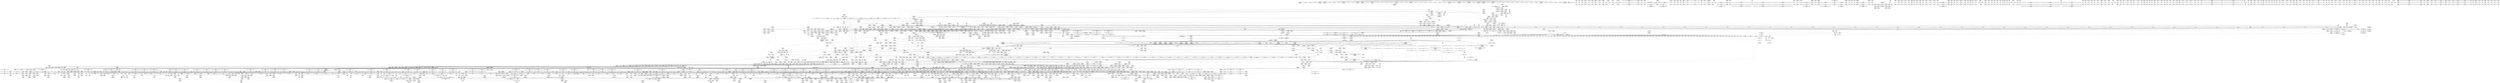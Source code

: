 digraph {
	CE0x5868220 [shape=record,shape=Mrecord,label="{CE0x5868220|tomoyo_init_request_info:tmp|*SummSink*}"]
	CE0x6994d40 [shape=record,shape=Mrecord,label="{CE0x6994d40|tomoyo_path_number_perm:path_number11|security/tomoyo/file.c,712}"]
	CE0x4c3ba50 [shape=record,shape=Mrecord,label="{CE0x4c3ba50|tomoyo_get_realpath:if.end|*SummSource*}"]
	CE0x4bf0000 [shape=record,shape=Mrecord,label="{CE0x4bf0000|tomoyo_print_ulong:conv|security/tomoyo/util.c,239}"]
	CE0x593fed0 [shape=record,shape=Mrecord,label="{CE0x593fed0|128:_i8*,_1208:_%struct.file*,_:_CMRE_56,64_|*MultipleSource*|security/tomoyo/common.h,1205|security/tomoyo/common.h,1205}"]
	CE0x5900d40 [shape=record,shape=Mrecord,label="{CE0x5900d40|tomoyo_const_part_length:tmp10|security/tomoyo/util.c,626}"]
	CE0x66fda20 [shape=record,shape=Mrecord,label="{CE0x66fda20|i64_9|*Constant*}"]
	CE0x59459b0 [shape=record,shape=Mrecord,label="{CE0x59459b0|_call_void_mcount()_#3|*SummSink*}"]
	CE0x806ff60 [shape=record,shape=Mrecord,label="{CE0x806ff60|i64_2|*Constant*|*SummSource*}"]
	CE0x4d06ed0 [shape=record,shape=Mrecord,label="{CE0x4d06ed0|tomoyo_audit_path_number_log:name|security/tomoyo/file.c,235|*SummSource*}"]
	CE0x4b14d00 [shape=record,shape=Mrecord,label="{CE0x4b14d00|i64*_getelementptr_inbounds_(_5_x_i64_,_5_x_i64_*___llvm_gcov_ctr28130,_i64_0,_i64_0)|*Constant*|*SummSource*}"]
	CE0x81e1370 [shape=record,shape=Mrecord,label="{CE0x81e1370|tomoyo_const_part_length:tmp38|security/tomoyo/util.c,644|*SummSource*}"]
	CE0x80a62c0 [shape=record,shape=Mrecord,label="{CE0x80a62c0|tomoyo_const_part_length:tmp44|security/tomoyo/util.c,645}"]
	CE0x5876740 [shape=record,shape=Mrecord,label="{CE0x5876740|i64**_getelementptr_inbounds_(_3_x_i64*_,_3_x_i64*_*___llvm_gcda_edge_table29,_i64_0,_i64_2)|*Constant*|*SummSink*}"]
	CE0x5980220 [shape=record,shape=Mrecord,label="{CE0x5980220|srcu_read_lock:tmp}"]
	CE0x58fc210 [shape=record,shape=Mrecord,label="{CE0x58fc210|VOIDTB_TE:_CE_272,280_}"]
	CE0x806fef0 [shape=record,shape=Mrecord,label="{CE0x806fef0|i64_2|*Constant*}"]
	CE0x767b3a0 [shape=record,shape=Mrecord,label="{CE0x767b3a0|tomoyo_print_ulong:if.else|*SummSource*}"]
	CE0x6994f80 [shape=record,shape=Mrecord,label="{CE0x6994f80|tomoyo_path_number_perm:operation|security/tomoyo/file.c,711|*SummSource*}"]
	CE0x585d300 [shape=record,shape=Mrecord,label="{CE0x585d300|GLOBAL:lockdep_rcu_suspicious|*Constant*}"]
	CE0x81e1ed0 [shape=record,shape=Mrecord,label="{CE0x81e1ed0|tomoyo_const_part_length:conv24|security/tomoyo/util.c,644|*SummSource*}"]
	CE0x59d5b10 [shape=record,shape=Mrecord,label="{CE0x59d5b10|__llvm_gcov_indirect_counter_increment114:pred}"]
	CE0x6a67ee0 [shape=record,shape=Mrecord,label="{CE0x6a67ee0|tomoyo_path_number_perm:do.end|*SummSink*}"]
	CE0x8024bb0 [shape=record,shape=Mrecord,label="{CE0x8024bb0|tomoyo_get_mode:conv10|security/tomoyo/util.c,985|*SummSource*}"]
	CE0x5ae40e0 [shape=record,shape=Mrecord,label="{CE0x5ae40e0|tomoyo_get_realpath:entry|*SummSource*}"]
	CE0x5868680 [shape=record,shape=Mrecord,label="{CE0x5868680|GLOBAL:tomoyo_read_unlock|*Constant*|*SummSink*}"]
	CE0x67d18a0 [shape=record,shape=Mrecord,label="{CE0x67d18a0|tomoyo_get_realpath:tmp9|security/tomoyo/file.c,155}"]
	CE0x6aec5b0 [shape=record,shape=Mrecord,label="{CE0x6aec5b0|i64*_getelementptr_inbounds_(_12_x_i64_,_12_x_i64_*___llvm_gcov_ctr31133,_i64_0,_i64_6)|*Constant*|*SummSink*}"]
	CE0x838acd0 [shape=record,shape=Mrecord,label="{CE0x838acd0|0:_i8,_array:_GCRE_tomoyo_pn2mac_constant_8_x_i8_c_02_05_07_08_12_0F_10_11_,_align_1:_elem_0::|security/tomoyo/file.c,701}"]
	CE0x4c23f60 [shape=record,shape=Mrecord,label="{CE0x4c23f60|tomoyo_const_part_length:tmp24|security/tomoyo/util.c,640|*SummSource*}"]
	CE0x68a9b10 [shape=record,shape=Mrecord,label="{CE0x68a9b10|__llvm_gcov_indirect_counter_increment:tmp2|*SummSink*}"]
	CE0x5a6f4e0 [shape=record,shape=Mrecord,label="{CE0x5a6f4e0|i64*_getelementptr_inbounds_(_6_x_i64_,_6_x_i64_*___llvm_gcov_ctr25,_i64_0,_i64_0)|*Constant*}"]
	CE0x6794e50 [shape=record,shape=Mrecord,label="{CE0x6794e50|tomoyo_get_mode:call|security/tomoyo/util.c,980|*SummSource*}"]
	CE0x5a5bc30 [shape=record,shape=Mrecord,label="{CE0x5a5bc30|__llvm_gcov_indirect_counter_increment:exit}"]
	CE0x69bc8f0 [shape=record,shape=Mrecord,label="{CE0x69bc8f0|tomoyo_get_mode:index|Function::tomoyo_get_mode&Arg::index::|*SummSink*}"]
	CE0x6a8ace0 [shape=record,shape=Mrecord,label="{CE0x6a8ace0|GLOBAL:tomoyo_get_mode|*Constant*}"]
	CE0x6c61050 [shape=record,shape=Mrecord,label="{CE0x6c61050|tomoyo_add_slash:tmp7|security/tomoyo/file.c,132|*SummSink*}"]
	CE0x8180f70 [shape=record,shape=Mrecord,label="{CE0x8180f70|tomoyo_fill_path_info:land.end}"]
	CE0x5a63ba0 [shape=record,shape=Mrecord,label="{CE0x5a63ba0|srcu_read_unlock:tmp3|*SummSink*}"]
	CE0x6a23dd0 [shape=record,shape=Mrecord,label="{CE0x6a23dd0|get_current:tmp4|./arch/x86/include/asm/current.h,14|*SummSink*}"]
	CE0x8161190 [shape=record,shape=Mrecord,label="{CE0x8161190|tomoyo_get_mode:tmp15|security/tomoyo/util.c,983|*SummSource*}"]
	CE0x6bcd9f0 [shape=record,shape=Mrecord,label="{CE0x6bcd9f0|tomoyo_print_ulong:tmp26|security/tomoyo/util.c,247}"]
	CE0x66b7e80 [shape=record,shape=Mrecord,label="{CE0x66b7e80|tomoyo_domain:tmp5|security/tomoyo/common.h,1205|*SummSink*}"]
	CE0x66a7570 [shape=record,shape=Mrecord,label="{CE0x66a7570|tomoyo_path_number_perm:path_number13|security/tomoyo/file.c,713|*SummSource*}"]
	CE0x67cb070 [shape=record,shape=Mrecord,label="{CE0x67cb070|tomoyo_add_slash:return|*SummSink*}"]
	CE0x59c7bc0 [shape=record,shape=Mrecord,label="{CE0x59c7bc0|tomoyo_print_ulong:tmp14|security/tomoyo/util.c,243}"]
	CE0x4e2a0a0 [shape=record,shape=Mrecord,label="{CE0x4e2a0a0|i64*_getelementptr_inbounds_(_2_x_i64_,_2_x_i64_*___llvm_gcov_ctr32,_i64_0,_i64_1)|*Constant*|*SummSource*}"]
	CE0x6a9bb80 [shape=record,shape=Mrecord,label="{CE0x6a9bb80|tomoyo_audit_path_number_log:number|security/tomoyo/file.c,231|*SummSink*}"]
	CE0x6b4dc40 [shape=record,shape=Mrecord,label="{CE0x6b4dc40|GLOBAL:__llvm_gcov_ctr43150|Global_var:__llvm_gcov_ctr43150}"]
	CE0x6afc190 [shape=record,shape=Mrecord,label="{CE0x6afc190|tomoyo_audit_path_number_log:r|Function::tomoyo_audit_path_number_log&Arg::r::|*SummSink*}"]
	CE0x65da900 [shape=record,shape=Mrecord,label="{CE0x65da900|GLOBAL:tomoyo_const_part_length|*Constant*|*SummSink*}"]
	CE0x6a348c0 [shape=record,shape=Mrecord,label="{CE0x6a348c0|tomoyo_init_request_info:profile2|security/tomoyo/util.c,1007}"]
	CE0x6872570 [shape=record,shape=Mrecord,label="{CE0x6872570|i64_7|*Constant*|*SummSink*}"]
	CE0x6b83520 [shape=record,shape=Mrecord,label="{CE0x6b83520|GLOBAL:__llvm_gcov_global_state_pred45|Global_var:__llvm_gcov_global_state_pred45}"]
	CE0x5be67a0 [shape=record,shape=Mrecord,label="{CE0x5be67a0|_call_void_lock_release(%struct.lockdep_map*_%map,_i32_1,_i64_ptrtoint_(i8*_blockaddress(_rcu_lock_release,_%__here)_to_i64))_#9,_!dbg_!38907|include/linux/rcupdate.h,423|*SummSink*}"]
	CE0x80a3890 [shape=record,shape=Mrecord,label="{CE0x80a3890|i64_17|*Constant*|*SummSink*}"]
	CE0x4e78ce0 [shape=record,shape=Mrecord,label="{CE0x4e78ce0|0:_%struct.tomoyo_obj_info*,_24:_%struct.tomoyo_path_info*,_32:_i64,_40:_i8,_72:_i8,_76:_i8,_:_SCMRE_48,49_}"]
	CE0x4cb3710 [shape=record,shape=Mrecord,label="{CE0x4cb3710|GLOBAL:tomoyo_path_number_perm|*Constant*|*SummSink*}"]
	CE0x6ae7380 [shape=record,shape=Mrecord,label="{CE0x6ae7380|tomoyo_init_request_info:profile3|security/tomoyo/util.c,1008|*SummSource*}"]
	CE0x4b2d6f0 [shape=record,shape=Mrecord,label="{CE0x4b2d6f0|i64*_null|*Constant*|*SummSource*}"]
	CE0x5afab30 [shape=record,shape=Mrecord,label="{CE0x5afab30|tomoyo_print_ulong:if.end|*SummSource*}"]
	CE0x5c18310 [shape=record,shape=Mrecord,label="{CE0x5c18310|rcu_lock_release:tmp5|include/linux/rcupdate.h,423|*SummSource*}"]
	CE0x8080fb0 [shape=record,shape=Mrecord,label="{CE0x8080fb0|tomoyo_domain:cred|security/tomoyo/common.h,1205}"]
	CE0x4e0a1c0 [shape=record,shape=Mrecord,label="{CE0x4e0a1c0|tomoyo_path_number_perm:tmp4|security/tomoyo/file.c,694}"]
	CE0x811b030 [shape=record,shape=Mrecord,label="{CE0x811b030|tomoyo_init_request_info:mode5|security/tomoyo/util.c,1011|*SummSink*}"]
	CE0x8147570 [shape=record,shape=Mrecord,label="{CE0x8147570|i32_4095|*Constant*|*SummSink*}"]
	CE0x58649f0 [shape=record,shape=Mrecord,label="{CE0x58649f0|VOIDTB_TE:_CE_8,12_}"]
	CE0x6b8f070 [shape=record,shape=Mrecord,label="{CE0x6b8f070|COLLAPSED:_GCMRE___llvm_gcov_ctr26_internal_global_6_x_i64_zeroinitializer:_elem_0:default:}"]
	CE0x6950d20 [shape=record,shape=Mrecord,label="{CE0x6950d20|i64*_getelementptr_inbounds_(_4_x_i64_,_4_x_i64_*___llvm_gcov_ctr33,_i64_0,_i64_1)|*Constant*|*SummSink*}"]
	CE0x58eb0f0 [shape=record,shape=Mrecord,label="{CE0x58eb0f0|tomoyo_get_realpath:return|*SummSource*}"]
	CE0x69e8b30 [shape=record,shape=Mrecord,label="{CE0x69e8b30|_call_void_tomoyo_fill_path_info(%struct.tomoyo_path_info*_%buf)_#9,_!dbg_!38913|security/tomoyo/file.c,152|*SummSource*}"]
	CE0x6b4b320 [shape=record,shape=Mrecord,label="{CE0x6b4b320|__llvm_gcov_indirect_counter_increment:bb|*SummSource*}"]
	CE0x4bb6db0 [shape=record,shape=Mrecord,label="{CE0x4bb6db0|tomoyo_const_part_length:tmp16|security/tomoyo/util.c,627}"]
	CE0x5885460 [shape=record,shape=Mrecord,label="{CE0x5885460|_call_void_mcount()_#3|*SummSink*}"]
	CE0x4d071f0 [shape=record,shape=Mrecord,label="{CE0x4d071f0|tomoyo_audit_path_number_log:tmp16|security/tomoyo/file.c,235}"]
	CE0x5b45470 [shape=record,shape=Mrecord,label="{CE0x5b45470|i64*_getelementptr_inbounds_(_5_x_i64_,_5_x_i64_*___llvm_gcov_ctr32134,_i64_0,_i64_0)|*Constant*|*SummSink*}"]
	CE0x6bf9570 [shape=record,shape=Mrecord,label="{CE0x6bf9570|tomoyo_path_number_perm:name|security/tomoyo/file.c,718|*SummSink*}"]
	CE0x6764440 [shape=record,shape=Mrecord,label="{CE0x6764440|tomoyo_const_part_length:cmp25|security/tomoyo/util.c,644|*SummSource*}"]
	CE0x804d200 [shape=record,shape=Mrecord,label="{CE0x804d200|tomoyo_domain:tmp6|security/tomoyo/common.h,1205}"]
	CE0x5828390 [shape=record,shape=Mrecord,label="{CE0x5828390|GLOBAL:__llvm_gcov_ctr28130|Global_var:__llvm_gcov_ctr28130|*SummSource*}"]
	CE0x59e2190 [shape=record,shape=Mrecord,label="{CE0x59e2190|tomoyo_const_part_length:bb|*SummSink*}"]
	CE0x59f1e10 [shape=record,shape=Mrecord,label="{CE0x59f1e10|tomoyo_audit_path_number_log:radix.0}"]
	CE0x5b83610 [shape=record,shape=Mrecord,label="{CE0x5b83610|tomoyo_domain:call3|security/tomoyo/common.h,1205|*SummSink*}"]
	CE0x6764b00 [shape=record,shape=Mrecord,label="{CE0x6764b00|i64_24|*Constant*|*SummSink*}"]
	CE0x59f1f10 [shape=record,shape=Mrecord,label="{CE0x59f1f10|tomoyo_audit_path_number_log:radix.0|*SummSource*}"]
	CE0x68fe6e0 [shape=record,shape=Mrecord,label="{CE0x68fe6e0|0:_i8,_array:_GCRE_tomoyo_index2category_constant_39_x_i8_c_00_00_00_00_00_00_00_00_00_00_00_00_00_00_00_00_00_00_00_00_00_00_00_01_01_01_01_01_01_01_01_01_01_01_01_01_01_01_02_,_align_16:_elem_34::|security/tomoyo/util.c,983}"]
	CE0x80ea6b0 [shape=record,shape=Mrecord,label="{CE0x80ea6b0|tomoyo_path_number_perm:tmp49|security/tomoyo/file.c,723|*SummSink*}"]
	CE0x4cc3fe0 [shape=record,shape=Mrecord,label="{CE0x4cc3fe0|tomoyo_get_realpath:tmp7|security/tomoyo/file.c,152|*SummSource*}"]
	CE0x6c60a50 [shape=record,shape=Mrecord,label="{CE0x6c60a50|tomoyo_get_mode:tmp11|security/tomoyo/util.c,982|*SummSink*}"]
	CE0x67e86a0 [shape=record,shape=Mrecord,label="{CE0x67e86a0|tomoyo_print_ulong:tmp|*SummSink*}"]
	CE0x4cd1c10 [shape=record,shape=Mrecord,label="{CE0x4cd1c10|tomoyo_domain:if.then|*SummSink*}"]
	CE0x6a12cb0 [shape=record,shape=Mrecord,label="{CE0x6a12cb0|tomoyo_init_request_info:domain1|security/tomoyo/util.c,1006|*SummSink*}"]
	CE0x58832d0 [shape=record,shape=Mrecord,label="{CE0x58832d0|rcu_lock_release:tmp6}"]
	CE0x58b6f40 [shape=record,shape=Mrecord,label="{CE0x58b6f40|GLOBAL:tomoyo_print_ulong|*Constant*|*SummSource*}"]
	CE0x59c75e0 [shape=record,shape=Mrecord,label="{CE0x59c75e0|srcu_read_unlock:tmp2|*SummSink*}"]
	CE0x6857b80 [shape=record,shape=Mrecord,label="{CE0x6857b80|i64_14|*Constant*}"]
	CE0x4cc43a0 [shape=record,shape=Mrecord,label="{CE0x4cc43a0|_call_void_tomoyo_fill_path_info(%struct.tomoyo_path_info*_%buf)_#9,_!dbg_!38913|security/tomoyo/file.c,152}"]
	CE0x59abcc0 [shape=record,shape=Mrecord,label="{CE0x59abcc0|__llvm_gcov_indirect_counter_increment114:bb}"]
	CE0x6b74a10 [shape=record,shape=Mrecord,label="{CE0x6b74a10|__llvm_gcov_indirect_counter_increment:bb|*SummSink*}"]
	CE0x4cebf60 [shape=record,shape=Mrecord,label="{CE0x4cebf60|%struct.task_struct*_(%struct.task_struct**)*_asm_movq_%gs:$_1:P_,$0_,_r,im,_dirflag_,_fpsr_,_flags_|*SummSink*}"]
	CE0x59d79a0 [shape=record,shape=Mrecord,label="{CE0x59d79a0|tomoyo_domain:land.lhs.true}"]
	CE0x58caf00 [shape=record,shape=Mrecord,label="{CE0x58caf00|tomoyo_path_number_perm:call2|security/tomoyo/file.c,705|*SummSink*}"]
	CE0x4da8300 [shape=record,shape=Mrecord,label="{CE0x4da8300|tomoyo_print_ulong:cmp|security/tomoyo/util.c,239}"]
	CE0x8173af0 [shape=record,shape=Mrecord,label="{CE0x8173af0|tomoyo_path_number_perm:tmp51|security/tomoyo/file.c,724}"]
	CE0x80b7030 [shape=record,shape=Mrecord,label="{CE0x80b7030|i64_8|*Constant*}"]
	CE0x7684300 [shape=record,shape=Mrecord,label="{CE0x7684300|tomoyo_print_ulong:conv3|security/tomoyo/util.c,241|*SummSink*}"]
	CE0x4cc5af0 [shape=record,shape=Mrecord,label="{CE0x4cc5af0|tomoyo_const_part_length:tmp19|security/tomoyo/util.c,628|*SummSource*}"]
	CE0x5982130 [shape=record,shape=Mrecord,label="{CE0x5982130|tomoyo_add_slash:tmp13|security/tomoyo/file.c,138}"]
	CE0x68177a0 [shape=record,shape=Mrecord,label="{CE0x68177a0|tomoyo_print_ulong:if.end21|*SummSource*}"]
	CE0x4c34c40 [shape=record,shape=Mrecord,label="{CE0x4c34c40|tomoyo_fill_path_info:tmp3|security/tomoyo/util.c,667}"]
	CE0x6965d40 [shape=record,shape=Mrecord,label="{CE0x6965d40|0:_%struct.tomoyo_obj_info*,_24:_%struct.tomoyo_path_info*,_32:_i64,_40:_i8,_72:_i8,_76:_i8,_:_SCMRE_28,29_}"]
	CE0x6c566b0 [shape=record,shape=Mrecord,label="{CE0x6c566b0|_call_void_kfree(i8*_%tmp41)_#9,_!dbg_!38956|security/tomoyo/file.c,718|*SummSource*}"]
	CE0x67fb360 [shape=record,shape=Mrecord,label="{CE0x67fb360|tomoyo_const_part_length:add|security/tomoyo/util.c,634}"]
	CE0x5819dd0 [shape=record,shape=Mrecord,label="{CE0x5819dd0|i32_1|*Constant*|*SummSource*}"]
	CE0x5922a50 [shape=record,shape=Mrecord,label="{CE0x5922a50|VOIDTB_TE:_CE_145,146_}"]
	CE0x68bcbc0 [shape=record,shape=Mrecord,label="{CE0x68bcbc0|srcu_read_lock:call|include/linux/srcu.h,220|*SummSource*}"]
	CE0x5c28030 [shape=record,shape=Mrecord,label="{CE0x5c28030|tomoyo_get_mode:tmp23|security/tomoyo/util.c,986|*SummSource*}"]
	CE0x8323130 [shape=record,shape=Mrecord,label="{CE0x8323130|tomoyo_get_realpath:name|security/tomoyo/file.c,150}"]
	CE0x8343430 [shape=record,shape=Mrecord,label="{CE0x8343430|_call_void_tomoyo_fill_path_info(%struct.tomoyo_path_info*_%buf)_#9,_!dbg_!38911|security/tomoyo/file.c,137|*SummSink*}"]
	CE0x8126880 [shape=record,shape=Mrecord,label="{CE0x8126880|tomoyo_fill_path_info:bb}"]
	CE0x65da6d0 [shape=record,shape=Mrecord,label="{CE0x65da6d0|i64_1|*Constant*}"]
	CE0x671f730 [shape=record,shape=Mrecord,label="{CE0x671f730|_call_void_srcu_read_unlock(%struct.srcu_struct*_tomoyo_ss,_i32_%idx)_#9,_!dbg_!38903|security/tomoyo/common.h,1109|*SummSink*}"]
	CE0x8181480 [shape=record,shape=Mrecord,label="{CE0x8181480|tomoyo_audit_path_number_log:tmp2|security/tomoyo/file.c,213|*SummSink*}"]
	CE0x59ffdb0 [shape=record,shape=Mrecord,label="{CE0x59ffdb0|VOIDTB_TE:_CE_147,148_}"]
	CE0x590cb80 [shape=record,shape=Mrecord,label="{CE0x590cb80|tomoyo_path_number_perm:tmp13|security/tomoyo/file.c,701}"]
	CE0x6b053e0 [shape=record,shape=Mrecord,label="{CE0x6b053e0|tomoyo_const_part_length:tmp28|security/tomoyo/util.c,641|*SummSink*}"]
	CE0x813e2b0 [shape=record,shape=Mrecord,label="{CE0x813e2b0|tomoyo_get_mode:if.end14|*SummSink*}"]
	CE0x803f820 [shape=record,shape=Mrecord,label="{CE0x803f820|i64*_getelementptr_inbounds_(_11_x_i64_,_11_x_i64_*___llvm_gcov_ctr54147,_i64_0,_i64_1)|*Constant*|*SummSource*}"]
	CE0x69d88f0 [shape=record,shape=Mrecord,label="{CE0x69d88f0|_ret_void|*SummSink*}"]
	CE0x6950a10 [shape=record,shape=Mrecord,label="{CE0x6950a10|rcu_lock_release:tmp1|*SummSink*}"]
	CE0x6a56c50 [shape=record,shape=Mrecord,label="{CE0x6a56c50|tomoyo_path_number_perm:do.end}"]
	CE0x80a3bd0 [shape=record,shape=Mrecord,label="{CE0x80a3bd0|tomoyo_path_number_perm:tmp43|security/tomoyo/file.c,721}"]
	CE0x8147500 [shape=record,shape=Mrecord,label="{CE0x8147500|i32_4095|*Constant*|*SummSource*}"]
	CE0x81629c0 [shape=record,shape=Mrecord,label="{CE0x81629c0|tomoyo_path_number_perm:tmp50|security/tomoyo/file.c,723|*SummSink*}"]
	CE0x6aa6f40 [shape=record,shape=Mrecord,label="{CE0x6aa6f40|128:_i8*,_1208:_%struct.file*,_:_CMRE_128,136_|*MultipleSource*|security/tomoyo/common.h,1205|security/tomoyo/common.h,1205}"]
	CE0x4b897a0 [shape=record,shape=Mrecord,label="{CE0x4b897a0|tomoyo_fill_path_info:tmp|*SummSource*}"]
	CE0x4e29a70 [shape=record,shape=Mrecord,label="{CE0x4e29a70|tomoyo_print_ulong:tmp4|security/tomoyo/util.c,239|*SummSource*}"]
	CE0x58285b0 [shape=record,shape=Mrecord,label="{CE0x58285b0|0:_i8,_array:_GCRE_tomoyo_index2category_constant_39_x_i8_c_00_00_00_00_00_00_00_00_00_00_00_00_00_00_00_00_00_00_00_00_00_00_00_01_01_01_01_01_01_01_01_01_01_01_01_01_01_01_02_,_align_16:_elem_20::|security/tomoyo/util.c,983}"]
	CE0x597b7c0 [shape=record,shape=Mrecord,label="{CE0x597b7c0|tomoyo_add_slash:tmp12|security/tomoyo/file.c,138}"]
	CE0x837c910 [shape=record,shape=Mrecord,label="{CE0x837c910|tomoyo_add_slash:tmp1}"]
	CE0x4cec690 [shape=record,shape=Mrecord,label="{CE0x4cec690|tomoyo_print_ulong:tmp22|*SummSink*}"]
	CE0x58a5da0 [shape=record,shape=Mrecord,label="{CE0x58a5da0|VOIDTB_TE:_CE_213,214_}"]
	CE0x6c5e860 [shape=record,shape=Mrecord,label="{CE0x6c5e860|tomoyo_get_mode:config7|security/tomoyo/util.c,983|*SummSink*}"]
	CE0x5910c60 [shape=record,shape=Mrecord,label="{CE0x5910c60|tomoyo_const_part_length:tmp29|security/tomoyo/util.c,641|*SummSource*}"]
	CE0x6a27160 [shape=record,shape=Mrecord,label="{CE0x6a27160|tomoyo_print_ulong:tmp21|security/tomoyo/util.c,246}"]
	CE0x5945cb0 [shape=record,shape=Mrecord,label="{CE0x5945cb0|srcu_read_lock:tmp1|*SummSource*}"]
	CE0x80b70f0 [shape=record,shape=Mrecord,label="{CE0x80b70f0|tomoyo_const_part_length:tmp15|security/tomoyo/util.c,627}"]
	CE0x6881660 [shape=record,shape=Mrecord,label="{CE0x6881660|tomoyo_path_number_perm:call|security/tomoyo/file.c,701|*SummSource*}"]
	CE0x82e6730 [shape=record,shape=Mrecord,label="{CE0x82e6730|i64_8|*Constant*}"]
	CE0x6764570 [shape=record,shape=Mrecord,label="{CE0x6764570|tomoyo_const_part_length:cmp25|security/tomoyo/util.c,644|*SummSink*}"]
	CE0x5979d20 [shape=record,shape=Mrecord,label="{CE0x5979d20|rcu_lock_acquire:entry}"]
	CE0x4cb6470 [shape=record,shape=Mrecord,label="{CE0x4cb6470|0:_i8,_array:_GCRE_tomoyo_pn2mac_constant_8_x_i8_c_02_05_07_08_12_0F_10_11_,_align_1:_elem_7::|security/tomoyo/file.c,701}"]
	CE0x59826e0 [shape=record,shape=Mrecord,label="{CE0x59826e0|tomoyo_audit_path_number_log:sw.epilog|*SummSource*}"]
	CE0x6676af0 [shape=record,shape=Mrecord,label="{CE0x6676af0|0:_%struct.tomoyo_obj_info*,_24:_%struct.tomoyo_path_info*,_32:_i64,_40:_i8,_72:_i8,_76:_i8,_:_SCMRE_64,72_|*MultipleSource*|security/tomoyo/file.c, 693|security/tomoyo/file.c,693|security/tomoyo/file.c,707|Function::tomoyo_init_request_info&Arg::r::}"]
	CE0x6890f50 [shape=record,shape=Mrecord,label="{CE0x6890f50|VOIDTB_TE:_CE_189,190_}"]
	CE0x69f0a80 [shape=record,shape=Mrecord,label="{CE0x69f0a80|__llvm_gcov_indirect_counter_increment:tmp2}"]
	CE0x683e6a0 [shape=record,shape=Mrecord,label="{CE0x683e6a0|tomoyo_path_number_perm:param|security/tomoyo/file.c,711|*SummSink*}"]
	CE0x6ad6ce0 [shape=record,shape=Mrecord,label="{CE0x6ad6ce0|tomoyo_init_request_info:tmp11|security/tomoyo/util.c,1007|*SummSource*}"]
	CE0x6a275f0 [shape=record,shape=Mrecord,label="{CE0x6a275f0|tomoyo_print_ulong:tmp21|security/tomoyo/util.c,246|*SummSink*}"]
	CE0x59dd230 [shape=record,shape=Mrecord,label="{CE0x59dd230|__llvm_gcov_indirect_counter_increment114:tmp|*SummSource*}"]
	CE0x59b8620 [shape=record,shape=Mrecord,label="{CE0x59b8620|tomoyo_domain:tmp13|security/tomoyo/common.h,1205|*SummSource*}"]
	CE0x6b83590 [shape=record,shape=Mrecord,label="{CE0x6b83590|GLOBAL:__llvm_gcov_global_state_pred45|Global_var:__llvm_gcov_global_state_pred45|*SummSink*}"]
	CE0x5a8f9a0 [shape=record,shape=Mrecord,label="{CE0x5a8f9a0|_ret_i32_%conv6,_!dbg_!38926|security/tomoyo/util.c,1011|*SummSource*}"]
	CE0x59f2020 [shape=record,shape=Mrecord,label="{CE0x59f2020|tomoyo_audit_path_number_log:radix.0|*SummSink*}"]
	CE0x5989220 [shape=record,shape=Mrecord,label="{CE0x5989220|VOIDTB_TE:_CE_169,170_}"]
	CE0x58da0a0 [shape=record,shape=Mrecord,label="{CE0x58da0a0|_call_void_mcount()_#3}"]
	CE0x5ae5de0 [shape=record,shape=Mrecord,label="{CE0x5ae5de0|tomoyo_get_mode:tmp27|security/tomoyo/util.c,988|*SummSource*}"]
	CE0x5b08430 [shape=record,shape=Mrecord,label="{CE0x5b08430|_call_void_rcu_lock_release(%struct.lockdep_map*_%dep_map)_#9,_!dbg_!38905|include/linux/srcu.h,236}"]
	CE0x5a00230 [shape=record,shape=Mrecord,label="{CE0x5a00230|tomoyo_read_lock:tmp1}"]
	CE0x8108e80 [shape=record,shape=Mrecord,label="{CE0x8108e80|tomoyo_init_request_info:if.then}"]
	CE0x58b7220 [shape=record,shape=Mrecord,label="{CE0x58b7220|_call_void_tomoyo_print_ulong(i8*_%arraydecay,_i32_64,_i64_%tmp12,_i8_zeroext_%radix.0)_#9,_!dbg_!38923|security/tomoyo/file.c,231|*SummSink*}"]
	CE0x587e750 [shape=record,shape=Mrecord,label="{CE0x587e750|tomoyo_audit_path_number_log:arraydecay|security/tomoyo/file.c,231|*SummSink*}"]
	CE0x6a56020 [shape=record,shape=Mrecord,label="{CE0x6a56020|tomoyo_add_slash:tmp4|security/tomoyo/file.c,131|*SummSource*}"]
	CE0x6aad490 [shape=record,shape=Mrecord,label="{CE0x6aad490|i8*_getelementptr_inbounds_(_45_x_i8_,_45_x_i8_*_.str13,_i32_0,_i32_0)|*Constant*}"]
	CE0x59d6d70 [shape=record,shape=Mrecord,label="{CE0x59d6d70|tomoyo_get_mode:tmp7|security/tomoyo/util.c,979|*SummSource*}"]
	CE0x80b8690 [shape=record,shape=Mrecord,label="{CE0x80b8690|_ret_void,_!dbg_!38904|security/tomoyo/common.h,1110|*SummSource*}"]
	CE0x4e339c0 [shape=record,shape=Mrecord,label="{CE0x4e339c0|tomoyo_path_number_perm:tmp12|*LoadInst*|security/tomoyo/file.c,702|*SummSink*}"]
	CE0x4b14190 [shape=record,shape=Mrecord,label="{CE0x4b14190|tomoyo_fill_path_info:call2|security/tomoyo/util.c,666|*SummSink*}"]
	CE0x81b7760 [shape=record,shape=Mrecord,label="{CE0x81b7760|tomoyo_domain:cred|security/tomoyo/common.h,1205|*SummSource*}"]
	CE0x66fd7f0 [shape=record,shape=Mrecord,label="{CE0x66fd7f0|tomoyo_path_number_perm:cmp6|security/tomoyo/file.c,708|*SummSink*}"]
	CE0x5aa9380 [shape=record,shape=Mrecord,label="{CE0x5aa9380|tomoyo_get_mode:tmp26|security/tomoyo/util.c,987|*SummSink*}"]
	CE0x6b17bb0 [shape=record,shape=Mrecord,label="{CE0x6b17bb0|tomoyo_const_part_length:tmp7|security/tomoyo/util.c,625}"]
	CE0x67b0b50 [shape=record,shape=Mrecord,label="{CE0x67b0b50|VOIDTB_TE:_CE_146,147_}"]
	CE0x4bcd400 [shape=record,shape=Mrecord,label="{CE0x4bcd400|tomoyo_domain:tmp9|security/tomoyo/common.h,1205|*SummSource*}"]
	CE0x4b556e0 [shape=record,shape=Mrecord,label="{CE0x4b556e0|tomoyo_print_ulong:cmp|security/tomoyo/util.c,239|*SummSink*}"]
	CE0x82ce060 [shape=record,shape=Mrecord,label="{CE0x82ce060|tomoyo_add_slash:tmp10|security/tomoyo/file.c,136|*SummSource*}"]
	CE0x4bb76b0 [shape=record,shape=Mrecord,label="{CE0x4bb76b0|i64_1|*Constant*}"]
	CE0x65da7f0 [shape=record,shape=Mrecord,label="{CE0x65da7f0|GLOBAL:tomoyo_const_part_length|*Constant*}"]
	CE0x81f0150 [shape=record,shape=Mrecord,label="{CE0x81f0150|VOIDTB_TE:_CE_203,204_}"]
	CE0x82ad410 [shape=record,shape=Mrecord,label="{CE0x82ad410|_ret_%struct.tomoyo_domain_info*_%tmp23,_!dbg_!38929|security/tomoyo/common.h,1205|*SummSink*}"]
	CE0x81ef550 [shape=record,shape=Mrecord,label="{CE0x81ef550|tomoyo_path_number_perm:tmp3|security/tomoyo/file.c,694}"]
	CE0x4d0cd30 [shape=record,shape=Mrecord,label="{CE0x4d0cd30|i8*_getelementptr_inbounds_(_15_x_i8_,_15_x_i8_*_.str3,_i32_0,_i32_0)|*Constant*|*SummSource*}"]
	CE0x67dfb30 [shape=record,shape=Mrecord,label="{CE0x67dfb30|tomoyo_domain:entry}"]
	CE0x81d61d0 [shape=record,shape=Mrecord,label="{CE0x81d61d0|i64_23|*Constant*|*SummSink*}"]
	CE0x6bc5ef0 [shape=record,shape=Mrecord,label="{CE0x6bc5ef0|tomoyo_fill_path_info:const_len6|security/tomoyo/util.c,668}"]
	CE0x5999a00 [shape=record,shape=Mrecord,label="{CE0x5999a00|tomoyo_print_ulong:tmp17|security/tomoyo/util.c,243|*SummSource*}"]
	CE0x4d61100 [shape=record,shape=Mrecord,label="{CE0x4d61100|VOIDTB_TE:_CE_182,183_}"]
	CE0x5a001c0 [shape=record,shape=Mrecord,label="{CE0x5a001c0|tomoyo_read_lock:tmp|*SummSink*}"]
	CE0x8335730 [shape=record,shape=Mrecord,label="{CE0x8335730|_call_void_mcount()_#3|*SummSink*}"]
	CE0x67d1590 [shape=record,shape=Mrecord,label="{CE0x67d1590|i64*_getelementptr_inbounds_(_6_x_i64_,_6_x_i64_*___llvm_gcov_ctr25,_i64_0,_i64_4)|*Constant*|*SummSink*}"]
	CE0x832cc10 [shape=record,shape=Mrecord,label="{CE0x832cc10|128:_i8*,_1208:_%struct.file*,_:_CMRE_20,21_}"]
	"CONST[source:0(mediator),value:0(static)][purpose:{operation}][SnkIdx:3]"
	CE0x6b422b0 [shape=record,shape=Mrecord,label="{CE0x6b422b0|tomoyo_const_part_length:tmp2|security/tomoyo/util.c,624|*SummSource*}"]
	CE0x59d73e0 [shape=record,shape=Mrecord,label="{CE0x59d73e0|tomoyo_domain:tmp1|*SummSink*}"]
	CE0x4d61360 [shape=record,shape=Mrecord,label="{CE0x4d61360|VOIDTB_TE:_CE_184,185_}"]
	CE0x4cba0f0 [shape=record,shape=Mrecord,label="{CE0x4cba0f0|_call_void_mcount()_#3|*SummSink*}"]
	CE0x81d6130 [shape=record,shape=Mrecord,label="{CE0x81d6130|i64_23|*Constant*|*SummSource*}"]
	CE0x68b21f0 [shape=record,shape=Mrecord,label="{CE0x68b21f0|tomoyo_init_request_info:tmp3|security/tomoyo/util.c,1004}"]
	CE0x6aec2c0 [shape=record,shape=Mrecord,label="{CE0x6aec2c0|_ret_void,_!dbg_!38908|include/linux/rcupdate.h,419|*SummSource*}"]
	CE0x6a7c8b0 [shape=record,shape=Mrecord,label="{CE0x6a7c8b0|i64*_getelementptr_inbounds_(_31_x_i64_,_31_x_i64_*___llvm_gcov_ctr43150,_i64_0,_i64_3)|*Constant*|*SummSink*}"]
	CE0x6b9dd00 [shape=record,shape=Mrecord,label="{CE0x6b9dd00|tomoyo_get_mode:idxprom|security/tomoyo/util.c,981}"]
	CE0x69ca550 [shape=record,shape=Mrecord,label="{CE0x69ca550|tomoyo_fill_path_info:tmp11|security/tomoyo/util.c,667|*SummSink*}"]
	CE0x58da000 [shape=record,shape=Mrecord,label="{CE0x58da000|rcu_lock_release:tmp3|*SummSink*}"]
	CE0x58fb9c0 [shape=record,shape=Mrecord,label="{CE0x58fb9c0|VOIDTB_TE:_CE_177,178_}"]
	CE0x6af5760 [shape=record,shape=Mrecord,label="{CE0x6af5760|tomoyo_audit_path_number_log:entry|*SummSink*}"]
	CE0x68e4df0 [shape=record,shape=Mrecord,label="{CE0x68e4df0|tomoyo_path_number_perm:tmp23|security/tomoyo/file.c,706|*SummSource*}"]
	CE0x590c8d0 [shape=record,shape=Mrecord,label="{CE0x590c8d0|tomoyo_path_number_perm:tmp14|security/tomoyo/file.c,701}"]
	CE0x4c3b960 [shape=record,shape=Mrecord,label="{CE0x4c3b960|tomoyo_get_realpath:if.end}"]
	CE0x66d9070 [shape=record,shape=Mrecord,label="{CE0x66d9070|tomoyo_add_slash:entry|*SummSource*}"]
	CE0x4cb80d0 [shape=record,shape=Mrecord,label="{CE0x4cb80d0|tomoyo_audit_path_number_log:param6|security/tomoyo/file.c,235}"]
	CE0x6a28ae0 [shape=record,shape=Mrecord,label="{CE0x6a28ae0|0:_%struct.tomoyo_obj_info*,_24:_%struct.tomoyo_path_info*,_32:_i64,_40:_i8,_72:_i8,_76:_i8,_:_SCMRE_37,38_}"]
	CE0x4cca930 [shape=record,shape=Mrecord,label="{CE0x4cca930|srcu_read_lock:tmp3}"]
	CE0x6858300 [shape=record,shape=Mrecord,label="{CE0x6858300|tomoyo_path_number_perm:tmp36|security/tomoyo/file.c,717|*SummSource*}"]
	CE0x6bcf170 [shape=record,shape=Mrecord,label="{CE0x6bcf170|i64*_getelementptr_inbounds_(_6_x_i64_,_6_x_i64_*___llvm_gcov_ctr26,_i64_0,_i64_3)|*Constant*|*SummSource*}"]
	CE0x4b86f00 [shape=record,shape=Mrecord,label="{CE0x4b86f00|tomoyo_const_part_length:tmp52|security/tomoyo/util.c,652|*SummSink*}"]
	CE0x67836e0 [shape=record,shape=Mrecord,label="{CE0x67836e0|tomoyo_print_ulong:buffer_len|Function::tomoyo_print_ulong&Arg::buffer_len::|*SummSource*}"]
	CE0x59fad30 [shape=record,shape=Mrecord,label="{CE0x59fad30|_call_void_mcount()_#3|*SummSource*}"]
	CE0x4be2020 [shape=record,shape=Mrecord,label="{CE0x4be2020|tomoyo_const_part_length:tmp49|security/tomoyo/util.c,649}"]
	CE0x6c6bea0 [shape=record,shape=Mrecord,label="{CE0x6c6bea0|tomoyo_audit_path_number_log:tmp7|security/tomoyo/file.c,225|*SummSink*}"]
	CE0x69e93a0 [shape=record,shape=Mrecord,label="{CE0x69e93a0|tomoyo_path_number_perm:cleanup|*SummSink*}"]
	CE0x59696c0 [shape=record,shape=Mrecord,label="{CE0x59696c0|tomoyo_domain:if.end}"]
	CE0x590ca40 [shape=record,shape=Mrecord,label="{CE0x590ca40|i64_4|*Constant*|*SummSource*}"]
	CE0x59d7740 [shape=record,shape=Mrecord,label="{CE0x59d7740|i64*_getelementptr_inbounds_(_2_x_i64_,_2_x_i64_*___llvm_gcov_ctr23,_i64_0,_i64_0)|*Constant*|*SummSource*}"]
	CE0x58338b0 [shape=record,shape=Mrecord,label="{CE0x58338b0|%struct.tomoyo_domain_info*_null|*Constant*}"]
	CE0x5aa8c50 [shape=record,shape=Mrecord,label="{CE0x5aa8c50|tomoyo_get_mode:tmp25|security/tomoyo/util.c,987|*SummSink*}"]
	CE0x66b6cb0 [shape=record,shape=Mrecord,label="{CE0x66b6cb0|tomoyo_const_part_length:lor.lhs.false23}"]
	CE0x5b30b70 [shape=record,shape=Mrecord,label="{CE0x5b30b70|tomoyo_audit_path_number_log:buffer|security/tomoyo/file.c, 215|*SummSink*}"]
	CE0x6950770 [shape=record,shape=Mrecord,label="{CE0x6950770|tomoyo_const_part_length:cmp3|security/tomoyo/util.c,627}"]
	CE0x59dde50 [shape=record,shape=Mrecord,label="{CE0x59dde50|tomoyo_const_part_length:conv11|security/tomoyo/util.c,641}"]
	CE0x5a34590 [shape=record,shape=Mrecord,label="{CE0x5a34590|tomoyo_init_request_info:tmp7|security/tomoyo/util.c,1005}"]
	CE0x5ae4200 [shape=record,shape=Mrecord,label="{CE0x5ae4200|tomoyo_get_realpath:entry|*SummSink*}"]
	CE0x66b7760 [shape=record,shape=Mrecord,label="{CE0x66b7760|tomoyo_fill_path_info:tmp1|*SummSource*}"]
	CE0x57d79b0 [shape=record,shape=Mrecord,label="{CE0x57d79b0|VOIDTB_TE_array:_GCR_.str2116_private_unnamed_addr_constant_4_x_i8_c_%lu_00_,_align_1:_elem_0:default:}"]
	CE0x82e6840 [shape=record,shape=Mrecord,label="{CE0x82e6840|i64_8|*Constant*|*SummSource*}"]
	CE0x665bf90 [shape=record,shape=Mrecord,label="{CE0x665bf90|0:_%struct.tomoyo_obj_info*,_24:_%struct.tomoyo_path_info*,_32:_i64,_40:_i8,_72:_i8,_76:_i8,_:_SCMRE_38,39_}"]
	CE0x67833b0 [shape=record,shape=Mrecord,label="{CE0x67833b0|i32_64|*Constant*|*SummSink*}"]
	CE0x4da8240 [shape=record,shape=Mrecord,label="{CE0x4da8240|tomoyo_print_ulong:cmp|security/tomoyo/util.c,239|*SummSource*}"]
	CE0x68727b0 [shape=record,shape=Mrecord,label="{CE0x68727b0|i64_6|*Constant*|*SummSource*}"]
	CE0x8137550 [shape=record,shape=Mrecord,label="{CE0x8137550|tomoyo_get_mode:if.then2}"]
	CE0x6881510 [shape=record,shape=Mrecord,label="{CE0x6881510|srcu_read_lock:sp|Function::srcu_read_lock&Arg::sp::|*SummSource*}"]
	CE0x6a24180 [shape=record,shape=Mrecord,label="{CE0x6a24180|tomoyo_print_ulong:call15|security/tomoyo/util.c,244|*SummSource*}"]
	CE0x80fd460 [shape=record,shape=Mrecord,label="{CE0x80fd460|tomoyo_const_part_length:tmp51|security/tomoyo/util.c,651}"]
	CE0x6b42c80 [shape=record,shape=Mrecord,label="{CE0x6b42c80|tomoyo_domain:tmp19|security/tomoyo/common.h,1205|*SummSource*}"]
	CE0x67cf350 [shape=record,shape=Mrecord,label="{CE0x67cf350|GLOBAL:tomoyo_profile|*Constant*|*SummSource*}"]
	CE0x4a41c30 [shape=record,shape=Mrecord,label="{CE0x4a41c30|i64*_getelementptr_inbounds_(_2_x_i64_,_2_x_i64_*___llvm_gcov_ctr32,_i64_0,_i64_0)|*Constant*}"]
	CE0x81d5520 [shape=record,shape=Mrecord,label="{CE0x81d5520|tomoyo_const_part_length:cmp21|security/tomoyo/util.c,644|*SummSink*}"]
	CE0x4e8da10 [shape=record,shape=Mrecord,label="{CE0x4e8da10|__llvm_gcov_indirect_counter_increment:counters|Function::__llvm_gcov_indirect_counter_increment&Arg::counters::|*SummSource*}"]
	CE0x4cca290 [shape=record,shape=Mrecord,label="{CE0x4cca290|tomoyo_audit_path_number_log:tmp15|security/tomoyo/file.c,235}"]
	CE0x58aaa90 [shape=record,shape=Mrecord,label="{CE0x58aaa90|__llvm_gcov_indirect_counter_increment114:tmp2|*SummSource*}"]
	CE0x58d9910 [shape=record,shape=Mrecord,label="{CE0x58d9910|rcu_lock_release:tmp3}"]
	CE0x4c35760 [shape=record,shape=Mrecord,label="{CE0x4c35760|get_current:bb}"]
	CE0x4d61470 [shape=record,shape=Mrecord,label="{CE0x4d61470|VOIDTB_TE:_CE_185,186_}"]
	CE0x6a6ca00 [shape=record,shape=Mrecord,label="{CE0x6a6ca00|tomoyo_const_part_length:tmp8|security/tomoyo/util.c,626}"]
	CE0x82ad000 [shape=record,shape=Mrecord,label="{CE0x82ad000|tomoyo_path_number_perm:idxprom|security/tomoyo/file.c,701}"]
	CE0x6b6a040 [shape=record,shape=Mrecord,label="{CE0x6b6a040|tomoyo_audit_path_number_log:operation|security/tomoyo/file.c,213|*SummSink*}"]
	CE0x4d3a540 [shape=record,shape=Mrecord,label="{CE0x4d3a540|tomoyo_path_number_perm:call|security/tomoyo/file.c,701}"]
	CE0x8068d30 [shape=record,shape=Mrecord,label="{CE0x8068d30|tomoyo_const_part_length:retval.0|*SummSink*}"]
	CE0x4da4650 [shape=record,shape=Mrecord,label="{CE0x4da4650|tomoyo_get_realpath:path|Function::tomoyo_get_realpath&Arg::path::}"]
	CE0x59df510 [shape=record,shape=Mrecord,label="{CE0x59df510|tomoyo_fill_path_info:name1|security/tomoyo/util.c,663|*SummSource*}"]
	CE0x4cb09f0 [shape=record,shape=Mrecord,label="{CE0x4cb09f0|tomoyo_read_lock:call|security/tomoyo/common.h,1097|*SummSource*}"]
	CE0x596b250 [shape=record,shape=Mrecord,label="{CE0x596b250|tomoyo_path_number_perm:if.end22}"]
	CE0x67cf4b0 [shape=record,shape=Mrecord,label="{CE0x67cf4b0|GLOBAL:tomoyo_profile|*Constant*|*SummSink*}"]
	CE0x4bf88f0 [shape=record,shape=Mrecord,label="{CE0x4bf88f0|tomoyo_const_part_length:cmp12|security/tomoyo/util.c,641|*SummSource*}"]
	CE0x5b44bb0 [shape=record,shape=Mrecord,label="{CE0x5b44bb0|tomoyo_path_number_perm:tmp16|security/tomoyo/file.c,701}"]
	CE0x694e150 [shape=record,shape=Mrecord,label="{CE0x694e150|0:_%struct.tomoyo_obj_info*,_24:_%struct.tomoyo_path_info*,_32:_i64,_40:_i8,_72:_i8,_76:_i8,_:_SCMRE_8,16_|*MultipleSource*|security/tomoyo/file.c, 693|security/tomoyo/file.c,693|security/tomoyo/file.c,707|Function::tomoyo_init_request_info&Arg::r::}"]
	CE0x697a570 [shape=record,shape=Mrecord,label="{CE0x697a570|i64*_getelementptr_inbounds_(_6_x_i64_,_6_x_i64_*___llvm_gcov_ctr25,_i64_0,_i64_5)|*Constant*|*SummSource*}"]
	CE0x6aec540 [shape=record,shape=Mrecord,label="{CE0x6aec540|i64*_getelementptr_inbounds_(_12_x_i64_,_12_x_i64_*___llvm_gcov_ctr31133,_i64_0,_i64_6)|*Constant*|*SummSource*}"]
	CE0x6a6d260 [shape=record,shape=Mrecord,label="{CE0x6a6d260|tomoyo_const_part_length:tobool|security/tomoyo/util.c,624|*SummSink*}"]
	CE0x80704e0 [shape=record,shape=Mrecord,label="{CE0x80704e0|GLOBAL:srcu_read_lock|*Constant*|*SummSink*}"]
	CE0x6c7d590 [shape=record,shape=Mrecord,label="{CE0x6c7d590|_call_void_tomoyo_read_unlock(i32_%call1)_#9,_!dbg_!38957|security/tomoyo/file.c,720}"]
	CE0x67391b0 [shape=record,shape=Mrecord,label="{CE0x67391b0|tomoyo_get_realpath:tmp8|security/tomoyo/file.c,152|*SummSink*}"]
	CE0x6bc1cc0 [shape=record,shape=Mrecord,label="{CE0x6bc1cc0|tomoyo_path_number_perm:tmp38|security/tomoyo/file.c,717}"]
	CE0x5a63cf0 [shape=record,shape=Mrecord,label="{CE0x5a63cf0|_call_void_mcount()_#3}"]
	CE0x5b280e0 [shape=record,shape=Mrecord,label="{CE0x5b280e0|GLOBAL:tomoyo_domain.__warned|Global_var:tomoyo_domain.__warned|*SummSource*}"]
	CE0x81abd10 [shape=record,shape=Mrecord,label="{CE0x81abd10|tomoyo_const_part_length:tmp41|security/tomoyo/util.c,644|*SummSource*}"]
	CE0x5a1a840 [shape=record,shape=Mrecord,label="{CE0x5a1a840|tomoyo_const_part_length:lor.lhs.false|*SummSink*}"]
	CE0x69668e0 [shape=record,shape=Mrecord,label="{CE0x69668e0|tomoyo_const_part_length:tmp25|security/tomoyo/util.c,641|*SummSource*}"]
	CE0x5a587c0 [shape=record,shape=Mrecord,label="{CE0x5a587c0|tomoyo_path_number_perm:if.end9}"]
	CE0x803d380 [shape=record,shape=Mrecord,label="{CE0x803d380|i32_9|*Constant*|*SummSink*}"]
	CE0x590cc80 [shape=record,shape=Mrecord,label="{CE0x590cc80|tomoyo_path_number_perm:tmp13|security/tomoyo/file.c,701|*SummSource*}"]
	CE0x4e78ea0 [shape=record,shape=Mrecord,label="{CE0x4e78ea0|0:_%struct.tomoyo_obj_info*,_24:_%struct.tomoyo_path_info*,_32:_i64,_40:_i8,_72:_i8,_76:_i8,_:_SCMRE_49,50_}"]
	CE0x5c17de0 [shape=record,shape=Mrecord,label="{CE0x5c17de0|tomoyo_const_part_length:conv2|security/tomoyo/util.c,627|*SummSink*}"]
	CE0x6779640 [shape=record,shape=Mrecord,label="{CE0x6779640|tomoyo_const_part_length:incdec.ptr7|security/tomoyo/util.c,631}"]
	CE0x5982a80 [shape=record,shape=Mrecord,label="{CE0x5982a80|tomoyo_audit_path_number_log:sw.default}"]
	CE0x6b4b5a0 [shape=record,shape=Mrecord,label="{CE0x6b4b5a0|0:_i8,_array:_GCRE_tomoyo_index2category_constant_39_x_i8_c_00_00_00_00_00_00_00_00_00_00_00_00_00_00_00_00_00_00_00_00_00_00_00_01_01_01_01_01_01_01_01_01_01_01_01_01_01_01_02_,_align_16:_elem_1::|security/tomoyo/util.c,983}"]
	CE0x831a470 [shape=record,shape=Mrecord,label="{CE0x831a470|tomoyo_get_mode:default_config|security/tomoyo/util.c,986|*SummSink*}"]
	CE0x597b410 [shape=record,shape=Mrecord,label="{CE0x597b410|i64*_getelementptr_inbounds_(_6_x_i64_,_6_x_i64_*___llvm_gcov_ctr26,_i64_0,_i64_5)|*Constant*|*SummSource*}"]
	CE0x80b5d80 [shape=record,shape=Mrecord,label="{CE0x80b5d80|0:_i8,_:_GCRE_tomoyo_policy_loaded_global_i8_0,_align_1:_elem_0:default:}"]
	CE0x6c5ebe0 [shape=record,shape=Mrecord,label="{CE0x6c5ebe0|tomoyo_get_mode:idxprom6|security/tomoyo/util.c,983|*SummSource*}"]
	CE0x6995140 [shape=record,shape=Mrecord,label="{CE0x6995140|tomoyo_path_number_perm:operation|security/tomoyo/file.c,711|*SummSink*}"]
	CE0x837c980 [shape=record,shape=Mrecord,label="{CE0x837c980|tomoyo_add_slash:tmp1|*SummSource*}"]
	CE0x4c193b0 [shape=record,shape=Mrecord,label="{CE0x4c193b0|i64*_getelementptr_inbounds_(_5_x_i64_,_5_x_i64_*___llvm_gcov_ctr28130,_i64_0,_i64_0)|*Constant*|*SummSink*}"]
	CE0x666b780 [shape=record,shape=Mrecord,label="{CE0x666b780|tomoyo_fill_path_info:tmp6|security/tomoyo/util.c,667}"]
	CE0x6af50e0 [shape=record,shape=Mrecord,label="{CE0x6af50e0|tomoyo_path_number_perm:call15|security/tomoyo/file.c,716|*SummSink*}"]
	CE0x4be1c40 [shape=record,shape=Mrecord,label="{CE0x4be1c40|i64*_getelementptr_inbounds_(_31_x_i64_,_31_x_i64_*___llvm_gcov_ctr43150,_i64_0,_i64_28)|*Constant*|*SummSource*}"]
	CE0x4b55890 [shape=record,shape=Mrecord,label="{CE0x4b55890|0:_i8,_array:_GCRE_tomoyo_index2category_constant_39_x_i8_c_00_00_00_00_00_00_00_00_00_00_00_00_00_00_00_00_00_00_00_00_00_00_00_01_01_01_01_01_01_01_01_01_01_01_01_01_01_01_02_,_align_16:_elem_16::|security/tomoyo/util.c,983}"]
	CE0x6c69b60 [shape=record,shape=Mrecord,label="{CE0x6c69b60|i64_18|*Constant*}"]
	CE0x5b30c30 [shape=record,shape=Mrecord,label="{CE0x5b30c30|tomoyo_fill_path_info:tmp1|*SummSink*}"]
	CE0x8391420 [shape=record,shape=Mrecord,label="{CE0x8391420|tomoyo_print_ulong:conv18|security/tomoyo/util.c,246}"]
	CE0x6c68cb0 [shape=record,shape=Mrecord,label="{CE0x6c68cb0|tomoyo_const_part_length:tmp17|security/tomoyo/util.c,627|*SummSink*}"]
	CE0x5a0ae60 [shape=record,shape=Mrecord,label="{CE0x5a0ae60|i64**_getelementptr_inbounds_(_3_x_i64*_,_3_x_i64*_*___llvm_gcda_edge_table29,_i64_0,_i64_0)|*Constant*}"]
	CE0x6b8ee20 [shape=record,shape=Mrecord,label="{CE0x6b8ee20|i64*_getelementptr_inbounds_(_6_x_i64_,_6_x_i64_*___llvm_gcov_ctr26,_i64_0,_i64_0)|*Constant*|*SummSink*}"]
	CE0x81e0da0 [shape=record,shape=Mrecord,label="{CE0x81e0da0|tomoyo_const_part_length:tmp37|security/tomoyo/util.c,644|*SummSource*}"]
	CE0x5b307f0 [shape=record,shape=Mrecord,label="{CE0x5b307f0|tomoyo_audit_path_number_log:buffer|security/tomoyo/file.c, 215}"]
	CE0x68a4f30 [shape=record,shape=Mrecord,label="{CE0x68a4f30|tomoyo_get_realpath:tmp10|security/tomoyo/file.c,155|*SummSink*}"]
	CE0x67caae0 [shape=record,shape=Mrecord,label="{CE0x67caae0|tomoyo_add_slash:bb|*SummSource*}"]
	CE0x6732050 [shape=record,shape=Mrecord,label="{CE0x6732050|_call_void_tomoyo_add_slash(%struct.tomoyo_path_info*_%buf)_#9,_!dbg_!38934|security/tomoyo/file.c,709|*SummSink*}"]
	CE0x5c279c0 [shape=record,shape=Mrecord,label="{CE0x5c279c0|i64*_getelementptr_inbounds_(_12_x_i64_,_12_x_i64_*___llvm_gcov_ctr31133,_i64_0,_i64_9)|*Constant*}"]
	CE0x8078c10 [shape=record,shape=Mrecord,label="{CE0x8078c10|tomoyo_path_number_perm:tmp46|security/tomoyo/file.c,721}"]
	CE0x6847a30 [shape=record,shape=Mrecord,label="{CE0x6847a30|tomoyo_path_number_perm:param_type|security/tomoyo/file.c,710}"]
	CE0x4bf00d0 [shape=record,shape=Mrecord,label="{CE0x4bf00d0|tomoyo_print_ulong:conv|security/tomoyo/util.c,239|*SummSource*}"]
	CE0x5a254f0 [shape=record,shape=Mrecord,label="{CE0x5a254f0|GLOBAL:srcu_read_unlock|*Constant*|*SummSink*}"]
	CE0x838b530 [shape=record,shape=Mrecord,label="{CE0x838b530|tomoyo_path_number_perm:dentry|security/tomoyo/file.c,702|*SummSource*}"]
	CE0x5935fa0 [shape=record,shape=Mrecord,label="{CE0x5935fa0|_call_void_mcount()_#3}"]
	CE0x810c160 [shape=record,shape=Mrecord,label="{CE0x810c160|tomoyo_const_part_length:tmp33|security/tomoyo/util.c,642|*SummSink*}"]
	CE0x4e8e510 [shape=record,shape=Mrecord,label="{CE0x4e8e510|GLOBAL:__llvm_gcov_ctr26|Global_var:__llvm_gcov_ctr26|*SummSink*}"]
	CE0x5b74500 [shape=record,shape=Mrecord,label="{CE0x5b74500|tomoyo_init_request_info:tmp8|security/tomoyo/util.c,1005|*SummSource*}"]
	CE0x80b8850 [shape=record,shape=Mrecord,label="{CE0x80b8850|_ret_void,_!dbg_!38904|security/tomoyo/common.h,1110|*SummSink*}"]
	CE0x5b08010 [shape=record,shape=Mrecord,label="{CE0x5b08010|tomoyo_print_ulong:cmp4|security/tomoyo/util.c,241}"]
	CE0x6a96480 [shape=record,shape=Mrecord,label="{CE0x6a96480|tomoyo_get_mode:entry|*SummSource*}"]
	CE0x6b33a30 [shape=record,shape=Mrecord,label="{CE0x6b33a30|tomoyo_print_ulong:tmp25}"]
	CE0x67d8460 [shape=record,shape=Mrecord,label="{CE0x67d8460|i64*_getelementptr_inbounds_(_12_x_i64_,_12_x_i64_*___llvm_gcov_ctr28,_i64_0,_i64_0)|*Constant*|*SummSource*}"]
	CE0x5b14280 [shape=record,shape=Mrecord,label="{CE0x5b14280|VOIDTB_TE:_CE_206,207_}"]
	CE0x4c8ab40 [shape=record,shape=Mrecord,label="{CE0x4c8ab40|tomoyo_audit_path_number_log:tmp14|security/tomoyo/file.c,233|*SummSink*}"]
	CE0x4b8a1d0 [shape=record,shape=Mrecord,label="{CE0x4b8a1d0|0:_i8*,_array:_GCRE_tomoyo_mac_keywords_external_constant_42_x_i8*_:_elem_34::|security/tomoyo/file.c,233}"]
	"CONST[source:0(mediator),value:0(static)][purpose:{operation}][SnkIdx:2]"
	CE0x803fe10 [shape=record,shape=Mrecord,label="{CE0x803fe10|GLOBAL:__llvm_gcov_indirect_counter_increment|*Constant*|*SummSource*}"]
	CE0x6a788b0 [shape=record,shape=Mrecord,label="{CE0x6a788b0|tomoyo_init_request_info:tmp10|security/tomoyo/util.c,1006|*SummSink*}"]
	CE0x8173b60 [shape=record,shape=Mrecord,label="{CE0x8173b60|tomoyo_path_number_perm:tmp51|security/tomoyo/file.c,724|*SummSource*}"]
	CE0x6bcddf0 [shape=record,shape=Mrecord,label="{CE0x6bcddf0|i64*_getelementptr_inbounds_(_14_x_i64_,_14_x_i64_*___llvm_gcov_ctr18115,_i64_0,_i64_13)|*Constant*|*SummSink*}"]
	CE0x5b44e40 [shape=record,shape=Mrecord,label="{CE0x5b44e40|tomoyo_path_number_perm:tmp16|security/tomoyo/file.c,701|*SummSink*}"]
	CE0x5831dc0 [shape=record,shape=Mrecord,label="{CE0x5831dc0|tomoyo_add_slash:tmp5|security/tomoyo/file.c,131|*SummSink*}"]
	CE0x4e0a990 [shape=record,shape=Mrecord,label="{CE0x4e0a990|VOIDTB_TE:_CE_194,195_}"]
	CE0x59359e0 [shape=record,shape=Mrecord,label="{CE0x59359e0|VOIDTB_TE:_CE_171,172_}"]
	CE0x5ae5cf0 [shape=record,shape=Mrecord,label="{CE0x5ae5cf0|i64*_getelementptr_inbounds_(_12_x_i64_,_12_x_i64_*___llvm_gcov_ctr31133,_i64_0,_i64_11)|*Constant*}"]
	CE0x6abde00 [shape=record,shape=Mrecord,label="{CE0x6abde00|tomoyo_get_mode:tmp1}"]
	CE0x66ee620 [shape=record,shape=Mrecord,label="{CE0x66ee620|__llvm_gcov_indirect_counter_increment114:tmp6}"]
	CE0x4cb84f0 [shape=record,shape=Mrecord,label="{CE0x4cb84f0|tomoyo_audit_path_number_log:path_number7|security/tomoyo/file.c,235|*SummSource*}"]
	CE0x8208f40 [shape=record,shape=Mrecord,label="{CE0x8208f40|i32_6|*Constant*|*SummSink*}"]
	CE0x4cb68f0 [shape=record,shape=Mrecord,label="{CE0x4cb68f0|_ret_i32_%call,_!dbg_!38907|security/tomoyo/tomoyo.c,363|*SummSink*}"]
	CE0x5af0280 [shape=record,shape=Mrecord,label="{CE0x5af0280|i64*_getelementptr_inbounds_(_14_x_i64_,_14_x_i64_*___llvm_gcov_ctr18115,_i64_0,_i64_3)|*Constant*}"]
	CE0x67e8710 [shape=record,shape=Mrecord,label="{CE0x67e8710|tomoyo_print_ulong:tmp1}"]
	CE0x4cc6a60 [shape=record,shape=Mrecord,label="{CE0x4cc6a60|tomoyo_fill_path_info:conv|security/tomoyo/util.c,664}"]
	CE0x4dd0730 [shape=record,shape=Mrecord,label="{CE0x4dd0730|%struct.lockdep_map*_null|*Constant*}"]
	CE0x5988fc0 [shape=record,shape=Mrecord,label="{CE0x5988fc0|VOIDTB_TE:_CE_167,168_}"]
	CE0x6a11ba0 [shape=record,shape=Mrecord,label="{CE0x6a11ba0|tomoyo_init_request_info:if.then|*SummSource*}"]
	CE0x5b28b80 [shape=record,shape=Mrecord,label="{CE0x5b28b80|tomoyo_domain:tmp16|security/tomoyo/common.h,1205}"]
	CE0x59b7db0 [shape=record,shape=Mrecord,label="{CE0x59b7db0|tomoyo_get_mode:tmp8|security/tomoyo/util.c,979}"]
	CE0x67cad70 [shape=record,shape=Mrecord,label="{CE0x67cad70|tomoyo_add_slash:if.end}"]
	CE0x69ca5c0 [shape=record,shape=Mrecord,label="{CE0x69ca5c0|tomoyo_fill_path_info:tmp12|security/tomoyo/util.c,667}"]
	CE0x58bba80 [shape=record,shape=Mrecord,label="{CE0x58bba80|i64*_getelementptr_inbounds_(_2_x_i64_,_2_x_i64_*___llvm_gcov_ctr32,_i64_0,_i64_1)|*Constant*}"]
	CE0x662c510 [shape=record,shape=Mrecord,label="{CE0x662c510|tomoyo_const_part_length:tmp11|security/tomoyo/util.c,626|*SummSink*}"]
	CE0x6731f20 [shape=record,shape=Mrecord,label="{CE0x6731f20|_call_void_tomoyo_add_slash(%struct.tomoyo_path_info*_%buf)_#9,_!dbg_!38934|security/tomoyo/file.c,709}"]
	CE0x4be1dc0 [shape=record,shape=Mrecord,label="{CE0x4be1dc0|i64*_getelementptr_inbounds_(_31_x_i64_,_31_x_i64_*___llvm_gcov_ctr43150,_i64_0,_i64_28)|*Constant*|*SummSink*}"]
	CE0x4cb8480 [shape=record,shape=Mrecord,label="{CE0x4cb8480|tomoyo_audit_path_number_log:path_number7|security/tomoyo/file.c,235}"]
	CE0x6abd1d0 [shape=record,shape=Mrecord,label="{CE0x6abd1d0|tomoyo_fill_path_info:tmp7|security/tomoyo/util.c,667|*SummSink*}"]
	CE0x57c0bd0 [shape=record,shape=Mrecord,label="{CE0x57c0bd0|tomoyo_path_number_perm:number|Function::tomoyo_path_number_perm&Arg::number::}"]
	CE0x6c7d670 [shape=record,shape=Mrecord,label="{CE0x6c7d670|tomoyo_path_number_perm:error.0|*SummSource*}"]
	CE0x5b83760 [shape=record,shape=Mrecord,label="{CE0x5b83760|GLOBAL:get_current|*Constant*}"]
	CE0x58caba0 [shape=record,shape=Mrecord,label="{CE0x58caba0|_ret_i32_%call,_!dbg_!38902|security/tomoyo/common.h,1097|*SummSink*}"]
	CE0x4e0a510 [shape=record,shape=Mrecord,label="{CE0x4e0a510|tomoyo_path_number_perm:tmp4|security/tomoyo/file.c,694|*SummSink*}"]
	CE0x58aa6e0 [shape=record,shape=Mrecord,label="{CE0x58aa6e0|tomoyo_const_part_length:incdec.ptr7|security/tomoyo/util.c,631|*SummSource*}"]
	CE0x678e6b0 [shape=record,shape=Mrecord,label="{CE0x678e6b0|0:_i32,_8:_%struct.srcu_struct_array*,_16:_i32,_20:_i32,_24:_i32,_32:_i8*,_40:_%struct.lock_class_key*,_48:_2_x_%struct.lock_class*_,_64:_i8*,_72:_i32,_80:_i64,_88:_i8,_96:_%struct.callback_head*,_104:_%struct.callback_head**,_112:_%struct.callback_head*,_120:_%struct.callback_head**,_128:_%struct.callback_head*,_136:_%struct.callback_head**,_144:_%struct.callback_head*,_152:_%struct.callback_head**,_160:_i64,_168:_%struct.list_head*,_176:_%struct.list_head*,_184:_void_(%struct.work_struct*)*,_192:_%struct.lock_class_key*,_200:_2_x_%struct.lock_class*_,_216:_i8*,_224:_i32,_232:_i64,_240:_%struct.list_head*,_248:_%struct.list_head*,_256:_i64,_264:_%struct.tvec_base*,_272:_void_(i64)*,_280:_i64,_288:_i32,_292:_i32,_296:_i8*,_304:_16_x_i8_,_320:_%struct.lock_class_key*,_328:_2_x_%struct.lock_class*_,_344:_i8*,_352:_i32,_360:_i64,_368:_%struct.workqueue_struct*,_376:_i32,_384:_%struct.lock_class_key*,_392:_2_x_%struct.lock_class*_,_408:_i8*,_416:_i32,_424:_i64,_:_GCE_tomoyo_ss_global_%struct.srcu_struct_i32_-300,_%struct.srcu_struct_array*_tomoyo_ss_srcu_array,_%struct.spinlock_%union.anon.14_%struct.raw_spinlock_%struct.arch_spinlock_zeroinitializer,_i32_-559067475,_i32_-1,_i8*_inttoptr_(i64_-1_to_i8*),_%struct.lockdep_map_%struct.lock_class_key*_null,_2_x_%struct.lock_class*_zeroinitializer,_i8*_getelementptr_inbounds_(_21_x_i8_,_21_x_i8_*_.str171,_i32_0,_i32_0),_i32_0,_i64_0_,_i8_0,_%struct.rcu_batch_%struct.callback_head*_null,_%struct.callback_head**_bitcast_(i8*_getelementptr_(i8,_i8*_bitcast_(%struct.srcu_struct*_tomoyo_ss_to_i8*),_i64_96)_to_%struct.callback_head**)_,_%struct.rcu_batch_%struct.callback_head*_null,_%struct.callback_head**_bitcast_(i8*_getelementptr_(i8,_i8*_bitcast_(%struct.srcu_struct*_tomoyo_ss_to_i8*),_i64_112)_to_%struct.callback_head**)_,_%struct.rcu_batch_%struct.callback_head*_null,_%struct.callback_head**_bitcast_(i8*_getelementptr_(i8,_i8*_bitcast_(%struct.srcu_struct*_tomoyo_ss_to_i8*),_i64_128)_to_%struct.callback_head**)_,_%struct.rcu_batch_%struct.callback_head*_null,_%struct.callback_head**_bitcast_(i8*_getelementptr_(i8,_i8*_bitcast_(%struct.srcu_struct*_tomoyo_ss_to_i8*),_i64_144)_to_%struct.callback_head**)_,_%struct.delayed_work_%struct.work_struct_%struct.atomic64_t_i64_137438953424_,_%struct.list_head_%struct.list_head*_bitcast_(i8*_getelementptr_(i8,_i8*_bitcast_(%struct.srcu_struct*_tomoyo_ss_to_i8*),_i64_168)_to_%struct.list_head*),_%struct.list_head*_bitcast_(i8*_getelementptr_(i8,_i8*_bitcast_(%struct.srcu_struct*_tomoyo_ss_to_i8*),_i64_168)_to_%struct.list_head*)_,_void_(%struct.work_struct*)*_process_srcu,_%struct.lockdep_map_%struct.lock_class_key*_bitcast_(i8*_getelementptr_(i8,_i8*_bitcast_(%struct.srcu_struct*_tomoyo_ss_to_i8*),_i64_160)_to_%struct.lock_class_key*),_2_x_%struct.lock_class*_zeroinitializer,_i8*_getelementptr_inbounds_(_22_x_i8_,_22_x_i8_*_.str1172,_i32_0,_i32_0),_i32_0,_i64_0_,_%struct.timer_list_%struct.list_head_%struct.list_head*_null,_%struct.list_head*_inttoptr_(i64_1953723489_to_%struct.list_head*)_,_i64_0,_%struct.tvec_base*_bitcast_(i8*_getelementptr_(i8,_i8*_bitcast_(%struct.tvec_base*_boot_tvec_bases_to_i8*),_i64_2)_to_%struct.tvec_base*),_void_(i64)*_delayed_work_timer_fn,_i64_ptrtoint_(i8*_getelementptr_(i8,_i8*_bitcast_(%struct.srcu_struct*_tomoyo_ss_to_i8*),_i64_160)_to_i64),_i32_-1,_i32_0,_i8*_null,_16_x_i8_zeroinitializer,_%struct.lockdep_map_%struct.lock_class_key*_bitcast_(_29_x_i8_*_.str2173_to_%struct.lock_class_key*),_2_x_%struct.lock_class*_zeroinitializer,_i8*_getelementptr_inbounds_(_29_x_i8_,_29_x_i8_*_.str2173,_i32_0,_i32_0),_i32_0,_i64_0_,_%struct.workqueue_struct*_null,_i32_0_,_%struct.lockdep_map_%struct.lock_class_key*_null,_2_x_%struct.lock_class*_zeroinitializer,_i8*_getelementptr_inbounds_(_10_x_i8_,_10_x_i8_*_.str3174,_i32_0,_i32_0),_i32_0,_i64_0_,_align_8:_elem_0:default:}"]
	CE0x5a5c7c0 [shape=record,shape=Mrecord,label="{CE0x5a5c7c0|get_current:bb|*SummSource*}"]
	CE0x4cec700 [shape=record,shape=Mrecord,label="{CE0x4cec700|tomoyo_print_ulong:tmp23}"]
	CE0x80b7990 [shape=record,shape=Mrecord,label="{CE0x80b7990|i32_51|*Constant*|*SummSink*}"]
	CE0x5b45700 [shape=record,shape=Mrecord,label="{CE0x5b45700|tomoyo_path_number_perm:if.then3}"]
	CE0x58eaff0 [shape=record,shape=Mrecord,label="{CE0x58eaff0|tomoyo_get_mode:tmp14|security/tomoyo/util.c,983|*SummSource*}"]
	CE0x5980810 [shape=record,shape=Mrecord,label="{CE0x5980810|tomoyo_domain:call|security/tomoyo/common.h,1205|*SummSink*}"]
	CE0x6b83800 [shape=record,shape=Mrecord,label="{CE0x6b83800|0:_i32,_:_GCMR___llvm_gcov_global_state_pred45_internal_unnamed_addr_global_i32_-1:_elem_0:default:}"]
	CE0x83959d0 [shape=record,shape=Mrecord,label="{CE0x83959d0|_call_void___llvm_gcov_indirect_counter_increment114(i32*___llvm_gcov_global_state_pred45,_i64**_getelementptr_inbounds_(_3_x_i64*_,_3_x_i64*_*___llvm_gcda_edge_table44,_i64_0,_i64_0)),_!dbg_!38954|security/tomoyo/util.c,649|*SummSink*}"]
	CE0x6b69e30 [shape=record,shape=Mrecord,label="{CE0x6b69e30|tomoyo_domain:tmp2|*SummSource*}"]
	CE0x690e030 [shape=record,shape=Mrecord,label="{CE0x690e030|tomoyo_path_number_perm:tmp30|security/tomoyo/file.c,709}"]
	CE0x4d3f240 [shape=record,shape=Mrecord,label="{CE0x4d3f240|tomoyo_path_chmod:tmp3|*SummSource*}"]
	CE0x4d5a5b0 [shape=record,shape=Mrecord,label="{CE0x4d5a5b0|tomoyo_path_chmod:call|security/tomoyo/tomoyo.c,363|*SummSink*}"]
	CE0x5a34010 [shape=record,shape=Mrecord,label="{CE0x5a34010|i64*_getelementptr_inbounds_(_22_x_i64_,_22_x_i64_*___llvm_gcov_ctr9,_i64_0,_i64_5)|*Constant*|*SummSink*}"]
	CE0x663a960 [shape=record,shape=Mrecord,label="{CE0x663a960|i32_0|*Constant*}"]
	CE0x66eb200 [shape=record,shape=Mrecord,label="{CE0x66eb200|i32_2|*Constant*}"]
	CE0x6c40a10 [shape=record,shape=Mrecord,label="{CE0x6c40a10|0:_i8,_array:_GCRE_tomoyo_index2category_constant_39_x_i8_c_00_00_00_00_00_00_00_00_00_00_00_00_00_00_00_00_00_00_00_00_00_00_00_01_01_01_01_01_01_01_01_01_01_01_01_01_01_01_02_,_align_16:_elem_36::|security/tomoyo/util.c,983}"]
	CE0x4bb7230 [shape=record,shape=Mrecord,label="{CE0x4bb7230|COLLAPSED:_GCMRE___llvm_gcov_ctr24_internal_global_4_x_i64_zeroinitializer:_elem_0:default:}"]
	CE0x685e7b0 [shape=record,shape=Mrecord,label="{CE0x685e7b0|tomoyo_path_number_perm:tmp9|security/tomoyo/file.c,702|*SummSource*}"]
	CE0x6a136b0 [shape=record,shape=Mrecord,label="{CE0x6a136b0|tomoyo_init_request_info:tmp11|security/tomoyo/util.c,1007}"]
	CE0x66eb660 [shape=record,shape=Mrecord,label="{CE0x66eb660|tomoyo_const_part_length:tmp16|security/tomoyo/util.c,627|*SummSink*}"]
	CE0x81627b0 [shape=record,shape=Mrecord,label="{CE0x81627b0|tomoyo_path_number_perm:tmp50|security/tomoyo/file.c,723}"]
	CE0x69a4010 [shape=record,shape=Mrecord,label="{CE0x69a4010|tomoyo_fill_path_info:tmp7|security/tomoyo/util.c,667}"]
	CE0x8335ab0 [shape=record,shape=Mrecord,label="{CE0x8335ab0|tomoyo_fill_path_info:tmp}"]
	CE0x4bf8960 [shape=record,shape=Mrecord,label="{CE0x4bf8960|tomoyo_const_part_length:conv11|security/tomoyo/util.c,641|*SummSink*}"]
	CE0x4b3a780 [shape=record,shape=Mrecord,label="{CE0x4b3a780|0:_i8*,_array:_GCRE_tomoyo_mac_keywords_external_constant_42_x_i8*_:_elem_22::|security/tomoyo/file.c,233}"]
	CE0x5a5c2f0 [shape=record,shape=Mrecord,label="{CE0x5a5c2f0|GLOBAL:full_name_hash|*Constant*}"]
	CE0x689e4e0 [shape=record,shape=Mrecord,label="{CE0x689e4e0|tomoyo_const_part_length:tobool|security/tomoyo/util.c,624}"]
	CE0x5c27d50 [shape=record,shape=Mrecord,label="{CE0x5c27d50|i64*_getelementptr_inbounds_(_12_x_i64_,_12_x_i64_*___llvm_gcov_ctr31133,_i64_0,_i64_9)|*Constant*|*SummSink*}"]
	CE0x677d790 [shape=record,shape=Mrecord,label="{CE0x677d790|GLOBAL:tomoyo_fill_path_info|*Constant*|*SummSource*}"]
	CE0x663a670 [shape=record,shape=Mrecord,label="{CE0x663a670|i32_9|*Constant*}"]
	CE0x67fb060 [shape=record,shape=Mrecord,label="{CE0x67fb060|tomoyo_const_part_length:inc|security/tomoyo/util.c,628}"]
	CE0x817a920 [shape=record,shape=Mrecord,label="{CE0x817a920|tomoyo_path_number_perm:tmp21|security/tomoyo/file.c,705|*SummSource*}"]
	CE0x812d860 [shape=record,shape=Mrecord,label="{CE0x812d860|i64_2|*Constant*|*SummSink*}"]
	CE0x5936220 [shape=record,shape=Mrecord,label="{CE0x5936220|tomoyo_init_request_info:entry|*SummSource*}"]
	CE0x5a58480 [shape=record,shape=Mrecord,label="{CE0x5a58480|tomoyo_domain:entry|*SummSink*}"]
	CE0x6680ca0 [shape=record,shape=Mrecord,label="{CE0x6680ca0|tomoyo_path_number_perm:conv|security/tomoyo/file.c,708}"]
	CE0x5a0b2b0 [shape=record,shape=Mrecord,label="{CE0x5a0b2b0|i64*_getelementptr_inbounds_(_12_x_i64_,_12_x_i64_*___llvm_gcov_ctr28,_i64_0,_i64_10)|*Constant*|*SummSink*}"]
	CE0x6bcf760 [shape=record,shape=Mrecord,label="{CE0x6bcf760|i32_2|*Constant*}"]
	CE0x6b17530 [shape=record,shape=Mrecord,label="{CE0x6b17530|i64*_getelementptr_inbounds_(_31_x_i64_,_31_x_i64_*___llvm_gcov_ctr43150,_i64_0,_i64_16)|*Constant*|*SummSink*}"]
	CE0x82adb10 [shape=record,shape=Mrecord,label="{CE0x82adb10|tomoyo_init_request_info:r|Function::tomoyo_init_request_info&Arg::r::|*SummSource*}"]
	CE0x837d550 [shape=record,shape=Mrecord,label="{CE0x837d550|tomoyo_get_realpath:bb}"]
	CE0x59df780 [shape=record,shape=Mrecord,label="{CE0x59df780|tomoyo_fill_path_info:tmp2|*LoadInst*|security/tomoyo/util.c,663|*SummSource*}"]
	CE0x59b7ab0 [shape=record,shape=Mrecord,label="{CE0x59b7ab0|GLOBAL:tomoyo_domain.__warned|Global_var:tomoyo_domain.__warned}"]
	CE0x6bc1ab0 [shape=record,shape=Mrecord,label="{CE0x6bc1ab0|tomoyo_path_number_perm:tmp37|security/tomoyo/file.c,717|*SummSource*}"]
	CE0x6bd9170 [shape=record,shape=Mrecord,label="{CE0x6bd9170|tomoyo_path_number_perm:tmp39|security/tomoyo/file.c,718}"]
	CE0x6badad0 [shape=record,shape=Mrecord,label="{CE0x6badad0|GLOBAL:__llvm_gcov_ctr26|Global_var:__llvm_gcov_ctr26}"]
	CE0x5a44420 [shape=record,shape=Mrecord,label="{CE0x5a44420|tomoyo_audit_path_number_log:tmp4|security/tomoyo/file.c,222}"]
	CE0x5be6910 [shape=record,shape=Mrecord,label="{CE0x5be6910|i32_1|*Constant*}"]
	CE0x8079050 [shape=record,shape=Mrecord,label="{CE0x8079050|i64*_getelementptr_inbounds_(_22_x_i64_,_22_x_i64_*___llvm_gcov_ctr9,_i64_0,_i64_19)|*Constant*}"]
	CE0x6a96230 [shape=record,shape=Mrecord,label="{CE0x6a96230|GLOBAL:tomoyo_get_mode|*Constant*|*SummSource*}"]
	CE0x838b170 [shape=record,shape=Mrecord,label="{CE0x838b170|tomoyo_init_request_info:tmp9|security/tomoyo/util.c,1006}"]
	CE0x4e19800 [shape=record,shape=Mrecord,label="{CE0x4e19800|tomoyo_path_number_perm:path1|security/tomoyo/file.c,694|*SummSource*}"]
	CE0x4b5dc30 [shape=record,shape=Mrecord,label="{CE0x4b5dc30|0:_i8*,_array:_GCRE_tomoyo_mac_keywords_external_constant_42_x_i8*_:_elem_12::|security/tomoyo/file.c,233}"]
	CE0x5819bb0 [shape=record,shape=Mrecord,label="{CE0x5819bb0|i32_1|*Constant*}"]
	CE0x820f260 [shape=record,shape=Mrecord,label="{CE0x820f260|_call_void_mcount()_#3|*SummSource*}"]
	CE0x8188810 [shape=record,shape=Mrecord,label="{CE0x8188810|tomoyo_get_mode:tmp14|security/tomoyo/util.c,983}"]
	CE0x820f5a0 [shape=record,shape=Mrecord,label="{CE0x820f5a0|tomoyo_get_realpath:tmp}"]
	CE0x812dda0 [shape=record,shape=Mrecord,label="{CE0x812dda0|i64_0|*Constant*|*SummSource*}"]
	CE0x80a6770 [shape=record,shape=Mrecord,label="{CE0x80a6770|i64*_getelementptr_inbounds_(_31_x_i64_,_31_x_i64_*___llvm_gcov_ctr43150,_i64_0,_i64_26)|*Constant*}"]
	CE0x811aca0 [shape=record,shape=Mrecord,label="{CE0x811aca0|tomoyo_get_realpath:tmp3|security/tomoyo/file.c,151|*SummSource*}"]
	CE0x6bcedd0 [shape=record,shape=Mrecord,label="{CE0x6bcedd0|VOIDTB_TE:_CE_24,40_}"]
	CE0x766f030 [shape=record,shape=Mrecord,label="{CE0x766f030|i64*_getelementptr_inbounds_(_14_x_i64_,_14_x_i64_*___llvm_gcov_ctr18115,_i64_0,_i64_9)|*Constant*|*SummSource*}"]
	CE0x6c7dda0 [shape=record,shape=Mrecord,label="{CE0x6c7dda0|tomoyo_read_unlock:entry|*SummSink*}"]
	CE0x4b3b040 [shape=record,shape=Mrecord,label="{CE0x4b3b040|0:_i8*,_array:_GCRE_tomoyo_mac_keywords_external_constant_42_x_i8*_:_elem_27::|security/tomoyo/file.c,233}"]
	CE0x69a4310 [shape=record,shape=Mrecord,label="{CE0x69a4310|tomoyo_get_mode:arrayidx4|security/tomoyo/util.c,983|*SummSource*}"]
	CE0x5b74b60 [shape=record,shape=Mrecord,label="{CE0x5b74b60|i64*_getelementptr_inbounds_(_5_x_i64_,_5_x_i64_*___llvm_gcov_ctr32134,_i64_0,_i64_4)|*Constant*}"]
	CE0x5af9b70 [shape=record,shape=Mrecord,label="{CE0x5af9b70|tomoyo_print_ulong:tmp7|security/tomoyo/util.c,240}"]
	CE0x58ee410 [shape=record,shape=Mrecord,label="{CE0x58ee410|tomoyo_path_number_perm:arrayidx|security/tomoyo/file.c,701|*SummSink*}"]
	CE0x81ef790 [shape=record,shape=Mrecord,label="{CE0x81ef790|tomoyo_path_number_perm:tmp3|security/tomoyo/file.c,694|*SummSource*}"]
	CE0x5aa9690 [shape=record,shape=Mrecord,label="{CE0x5aa9690|tomoyo_get_mode:conv15|security/tomoyo/util.c,987}"]
	CE0x67a4c40 [shape=record,shape=Mrecord,label="{CE0x67a4c40|i64*_getelementptr_inbounds_(_5_x_i64_,_5_x_i64_*___llvm_gcov_ctr28130,_i64_0,_i64_3)|*Constant*|*SummSource*}"]
	CE0x67e9580 [shape=record,shape=Mrecord,label="{CE0x67e9580|tomoyo_print_ulong:if.else16|*SummSink*}"]
	CE0x6bcf5b0 [shape=record,shape=Mrecord,label="{CE0x6bcf5b0|i64_176|*Constant*|*SummSink*}"]
	CE0x82e6990 [shape=record,shape=Mrecord,label="{CE0x82e6990|tomoyo_get_mode:tmp19|security/tomoyo/util.c,985}"]
	CE0x5875ba0 [shape=record,shape=Mrecord,label="{CE0x5875ba0|tomoyo_audit_path_number_log:param|security/tomoyo/file.c,213|*SummSink*}"]
	CE0x6b23ae0 [shape=record,shape=Mrecord,label="{CE0x6b23ae0|tomoyo_fill_path_info:bb|*SummSource*}"]
	CE0x4e63160 [shape=record,shape=Mrecord,label="{CE0x4e63160|tomoyo_path_number_perm:path|Function::tomoyo_path_number_perm&Arg::path::}"]
	CE0x4be1960 [shape=record,shape=Mrecord,label="{CE0x4be1960|i64*_getelementptr_inbounds_(_31_x_i64_,_31_x_i64_*___llvm_gcov_ctr43150,_i64_0,_i64_28)|*Constant*}"]
	CE0x6aad500 [shape=record,shape=Mrecord,label="{CE0x6aad500|i8*_getelementptr_inbounds_(_45_x_i8_,_45_x_i8_*_.str13,_i32_0,_i32_0)|*Constant*|*SummSource*}"]
	CE0x57eb560 [shape=record,shape=Mrecord,label="{CE0x57eb560|tomoyo_const_part_length:conv14|security/tomoyo/util.c,641|*SummSource*}"]
	CE0x68a57a0 [shape=record,shape=Mrecord,label="{CE0x68a57a0|i1_false|*Constant*|*SummSink*}"]
	CE0x8217850 [shape=record,shape=Mrecord,label="{CE0x8217850|i64*_getelementptr_inbounds_(_31_x_i64_,_31_x_i64_*___llvm_gcov_ctr43150,_i64_0,_i64_9)|*Constant*|*SummSink*}"]
	CE0x81dcaf0 [shape=record,shape=Mrecord,label="{CE0x81dcaf0|tomoyo_const_part_length:tmp35|security/tomoyo/util.c,643|*SummSink*}"]
	CE0x4e57630 [shape=record,shape=Mrecord,label="{CE0x4e57630|tomoyo_path_number_perm:call1|security/tomoyo/file.c,704|*SummSource*}"]
	CE0x5a6f710 [shape=record,shape=Mrecord,label="{CE0x5a6f710|i64*_getelementptr_inbounds_(_6_x_i64_,_6_x_i64_*___llvm_gcov_ctr25,_i64_0,_i64_0)|*Constant*|*SummSink*}"]
	CE0x58fbcc0 [shape=record,shape=Mrecord,label="{CE0x58fbcc0|tomoyo_read_lock:call|security/tomoyo/common.h,1097}"]
	CE0x597a190 [shape=record,shape=Mrecord,label="{CE0x597a190|i64*_getelementptr_inbounds_(_11_x_i64_,_11_x_i64_*___llvm_gcov_ctr54147,_i64_0,_i64_6)|*Constant*|*SummSink*}"]
	CE0x81eff30 [shape=record,shape=Mrecord,label="{CE0x81eff30|VOIDTB_TE:_CE_201,202_}"]
	CE0x58eac10 [shape=record,shape=Mrecord,label="{CE0x58eac10|i8*_null|*Constant*}"]
	CE0x5a64c70 [shape=record,shape=Mrecord,label="{CE0x5a64c70|i64*_getelementptr_inbounds_(_14_x_i64_,_14_x_i64_*___llvm_gcov_ctr18115,_i64_0,_i64_6)|*Constant*}"]
	CE0x583e320 [shape=record,shape=Mrecord,label="{CE0x583e320|_ret_i32_%call,_!dbg_!38907|security/tomoyo/tomoyo.c,363|*SummSource*}"]
	CE0x6a9da50 [shape=record,shape=Mrecord,label="{CE0x6a9da50|tomoyo_init_request_info:conv|security/tomoyo/util.c,1010|*SummSource*}"]
	CE0x82ce2b0 [shape=record,shape=Mrecord,label="{CE0x82ce2b0|tomoyo_add_slash:name|security/tomoyo/file.c,136|*SummSource*}"]
	CE0x5be6550 [shape=record,shape=Mrecord,label="{CE0x5be6550|tomoyo_const_part_length:tmp14|security/tomoyo/util.c,626}"]
	CE0x59df3b0 [shape=record,shape=Mrecord,label="{CE0x59df3b0|GLOBAL:tomoyo_policy_loaded|Global_var:tomoyo_policy_loaded|*SummSink*}"]
	CE0x6806ea0 [shape=record,shape=Mrecord,label="{CE0x6806ea0|i32_1205|*Constant*|*SummSink*}"]
	CE0x5b308a0 [shape=record,shape=Mrecord,label="{CE0x5b308a0|tomoyo_audit_path_number_log:buffer|security/tomoyo/file.c, 215|*SummSource*}"]
	CE0x6a28760 [shape=record,shape=Mrecord,label="{CE0x6a28760|0:_%struct.tomoyo_obj_info*,_24:_%struct.tomoyo_path_info*,_32:_i64,_40:_i8,_72:_i8,_76:_i8,_:_SCMRE_35,36_}"]
	CE0x69e8ba0 [shape=record,shape=Mrecord,label="{CE0x69e8ba0|_call_void_tomoyo_fill_path_info(%struct.tomoyo_path_info*_%buf)_#9,_!dbg_!38913|security/tomoyo/file.c,152|*SummSink*}"]
	CE0x4bcd470 [shape=record,shape=Mrecord,label="{CE0x4bcd470|tomoyo_domain:tmp9|security/tomoyo/common.h,1205|*SummSink*}"]
	CE0x67a46e0 [shape=record,shape=Mrecord,label="{CE0x67a46e0|i32_255|*Constant*|*SummSink*}"]
	CE0x4b5d8b0 [shape=record,shape=Mrecord,label="{CE0x4b5d8b0|0:_i8*,_array:_GCRE_tomoyo_mac_keywords_external_constant_42_x_i8*_:_elem_10::|security/tomoyo/file.c,233}"]
	CE0x5a58280 [shape=record,shape=Mrecord,label="{CE0x5a58280|_call_void_mcount()_#3}"]
	CE0x4cb9d50 [shape=record,shape=Mrecord,label="{CE0x4cb9d50|tomoyo_path_chmod:mode|Function::tomoyo_path_chmod&Arg::mode::}"]
	CE0x4c31950 [shape=record,shape=Mrecord,label="{CE0x4c31950|tomoyo_const_part_length:tmp21|security/tomoyo/util.c,631}"]
	CE0x5b116a0 [shape=record,shape=Mrecord,label="{CE0x5b116a0|i64*_getelementptr_inbounds_(_2_x_i64_,_2_x_i64_*___llvm_gcov_ctr31,_i64_0,_i64_1)|*Constant*|*SummSink*}"]
	CE0x66edf30 [shape=record,shape=Mrecord,label="{CE0x66edf30|i32_49|*Constant*}"]
	CE0x677db50 [shape=record,shape=Mrecord,label="{CE0x677db50|tomoyo_fill_path_info:entry|*SummSink*}"]
	CE0x4cc5d70 [shape=record,shape=Mrecord,label="{CE0x4cc5d70|i64*_getelementptr_inbounds_(_4_x_i64_,_4_x_i64_*___llvm_gcov_ctr33,_i64_0,_i64_0)|*Constant*|*SummSource*}"]
	CE0x6afc720 [shape=record,shape=Mrecord,label="{CE0x6afc720|tomoyo_path_number_perm:cmp16|security/tomoyo/file.c,717|*SummSink*}"]
	CE0x6891860 [shape=record,shape=Mrecord,label="{CE0x6891860|tomoyo_init_request_info:entry}"]
	CE0x4d3f040 [shape=record,shape=Mrecord,label="{CE0x4d3f040|tomoyo_path_chmod:tmp3}"]
	CE0x817a820 [shape=record,shape=Mrecord,label="{CE0x817a820|tomoyo_path_number_perm:tmp20|security/tomoyo/file.c,705|*SummSink*}"]
	CE0x6a9c3b0 [shape=record,shape=Mrecord,label="{CE0x6a9c3b0|tomoyo_print_ulong:entry}"]
	CE0x6b9e150 [shape=record,shape=Mrecord,label="{CE0x6b9e150|i64*_getelementptr_inbounds_(_6_x_i64_,_6_x_i64_*___llvm_gcov_ctr26,_i64_0,_i64_0)|*Constant*|*SummSource*}"]
	CE0x66921c0 [shape=record,shape=Mrecord,label="{CE0x66921c0|tomoyo_fill_path_info:tmp10|*SummSource*}"]
	CE0x57b2430 [shape=record,shape=Mrecord,label="{CE0x57b2430|tomoyo_print_ulong:tmp3|security/tomoyo/util.c,239|*SummSource*}"]
	CE0x81d5f00 [shape=record,shape=Mrecord,label="{CE0x81d5f00|tomoyo_const_part_length:tmp37|security/tomoyo/util.c,644}"]
	CE0x80d57d0 [shape=record,shape=Mrecord,label="{CE0x80d57d0|rcu_lock_acquire:tmp3|*SummSink*}"]
	CE0x81ddcf0 [shape=record,shape=Mrecord,label="{CE0x81ddcf0|tomoyo_const_part_length:cmp21|security/tomoyo/util.c,644|*SummSource*}"]
	CE0x65a7030 [shape=record,shape=Mrecord,label="{CE0x65a7030|_ret_i32_%call,_!dbg_!38902|security/tomoyo/common.h,1097}"]
	CE0x6c7dc20 [shape=record,shape=Mrecord,label="{CE0x6c7dc20|tomoyo_read_unlock:entry}"]
	CE0x4cb02b0 [shape=record,shape=Mrecord,label="{CE0x4cb02b0|GLOBAL:__llvm_gcov_ctr9|Global_var:__llvm_gcov_ctr9}"]
	CE0x683ec20 [shape=record,shape=Mrecord,label="{CE0x683ec20|i32_3|*Constant*}"]
	CE0x5955af0 [shape=record,shape=Mrecord,label="{CE0x5955af0|i32_255|*Constant*}"]
	CE0x67b0c60 [shape=record,shape=Mrecord,label="{CE0x67b0c60|VOIDTB_TE:_CE_148,149_}"]
	CE0x68a4cd0 [shape=record,shape=Mrecord,label="{CE0x68a4cd0|tomoyo_get_realpath:tmp10|security/tomoyo/file.c,155}"]
	CE0x8391c30 [shape=record,shape=Mrecord,label="{CE0x8391c30|tomoyo_print_ulong:call19|security/tomoyo/util.c,246|*SummSource*}"]
	CE0x82cd800 [shape=record,shape=Mrecord,label="{CE0x82cd800|tomoyo_add_slash:tmp9|security/tomoyo/file.c,136}"]
	CE0x81dd6c0 [shape=record,shape=Mrecord,label="{CE0x81dd6c0|tomoyo_const_part_length:conv20|security/tomoyo/util.c,644|*SummSink*}"]
	CE0x6a24860 [shape=record,shape=Mrecord,label="{CE0x6a24860|tomoyo_print_ulong:tmp20|security/tomoyo/util.c,246}"]
	CE0x5b83df0 [shape=record,shape=Mrecord,label="{CE0x5b83df0|get_current:entry|*SummSource*}"]
	CE0x4ce2890 [shape=record,shape=Mrecord,label="{CE0x4ce2890|tomoyo_read_unlock:tmp|*SummSource*}"]
	CE0x4ca4150 [shape=record,shape=Mrecord,label="{CE0x4ca4150|VOIDTB_TE_array:_GCE_.str3_private_unnamed_addr_constant_15_x_i8_c_file_%s_%s_%s_0A_00_,_align_1:_elem_0:default:}"]
	CE0x6c6c170 [shape=record,shape=Mrecord,label="{CE0x6c6c170|_call_void___llvm_gcov_indirect_counter_increment(i32*___llvm_gcov_global_state_pred30,_i64**_getelementptr_inbounds_(_3_x_i64*_,_3_x_i64*_*___llvm_gcda_edge_table29,_i64_0,_i64_0)),_!dbg_!38917|security/tomoyo/file.c,228}"]
	CE0x5af00a0 [shape=record,shape=Mrecord,label="{CE0x5af00a0|rcu_lock_release:entry|*SummSink*}"]
	CE0x6a96890 [shape=record,shape=Mrecord,label="{CE0x6a96890|tomoyo_get_mode:index|Function::tomoyo_get_mode&Arg::index::}"]
	CE0x807fca0 [shape=record,shape=Mrecord,label="{CE0x807fca0|tomoyo_const_part_length:tmp28|security/tomoyo/util.c,641}"]
	CE0x682cd80 [shape=record,shape=Mrecord,label="{CE0x682cd80|_call_void_mcount()_#3}"]
	CE0x8160c90 [shape=record,shape=Mrecord,label="{CE0x8160c90|GLOBAL:__llvm_gcov_ctr31133|Global_var:__llvm_gcov_ctr31133}"]
	CE0x6c68e00 [shape=record,shape=Mrecord,label="{CE0x6c68e00|tomoyo_const_part_length:tmp18|security/tomoyo/util.c,627}"]
	CE0x81ac8a0 [shape=record,shape=Mrecord,label="{CE0x81ac8a0|tomoyo_const_part_length:tmp43|security/tomoyo/util.c,644|*SummSink*}"]
	CE0x6b4b740 [shape=record,shape=Mrecord,label="{CE0x6b4b740|0:_i8,_array:_GCRE_tomoyo_index2category_constant_39_x_i8_c_00_00_00_00_00_00_00_00_00_00_00_00_00_00_00_00_00_00_00_00_00_00_00_01_01_01_01_01_01_01_01_01_01_01_01_01_01_01_02_,_align_16:_elem_3::|security/tomoyo/util.c,983}"]
	CE0x57d7e30 [shape=record,shape=Mrecord,label="{CE0x57d7e30|_ret_void,_!dbg_!38908|include/linux/rcupdate.h,424|*SummSink*}"]
	CE0x4b3ab00 [shape=record,shape=Mrecord,label="{CE0x4b3ab00|0:_i8*,_array:_GCRE_tomoyo_mac_keywords_external_constant_42_x_i8*_:_elem_24::|security/tomoyo/file.c,233}"]
	CE0x5a44490 [shape=record,shape=Mrecord,label="{CE0x5a44490|tomoyo_audit_path_number_log:tmp4|security/tomoyo/file.c,222|*SummSource*}"]
	CE0x6676e70 [shape=record,shape=Mrecord,label="{CE0x6676e70|0:_%struct.tomoyo_obj_info*,_24:_%struct.tomoyo_path_info*,_32:_i64,_40:_i8,_72:_i8,_76:_i8,_:_SCMRE_73,74_|*MultipleSource*|security/tomoyo/file.c, 693|security/tomoyo/file.c,693|security/tomoyo/file.c,707|Function::tomoyo_init_request_info&Arg::r::}"]
	CE0x6747dd0 [shape=record,shape=Mrecord,label="{CE0x6747dd0|tomoyo_add_slash:tmp|*SummSink*}"]
	CE0x80b6270 [shape=record,shape=Mrecord,label="{CE0x80b6270|tomoyo_fill_path_info:tmp8|security/tomoyo/util.c,667|*SummSink*}"]
	CE0x67c8db0 [shape=record,shape=Mrecord,label="{CE0x67c8db0|tomoyo_fill_path_info:sub|security/tomoyo/util.c,667|*SummSource*}"]
	CE0x662fa30 [shape=record,shape=Mrecord,label="{CE0x662fa30|0:_i8,_array:_GCRE_tomoyo_index2category_constant_39_x_i8_c_00_00_00_00_00_00_00_00_00_00_00_00_00_00_00_00_00_00_00_00_00_00_00_01_01_01_01_01_01_01_01_01_01_01_01_01_01_01_02_,_align_16:_elem_24::|security/tomoyo/util.c,983}"]
	CE0x5900e30 [shape=record,shape=Mrecord,label="{CE0x5900e30|tomoyo_const_part_length:tmp10|security/tomoyo/util.c,626|*SummSource*}"]
	CE0x666b4a0 [shape=record,shape=Mrecord,label="{CE0x666b4a0|tomoyo_get_mode:tmp11|security/tomoyo/util.c,982|*SummSource*}"]
	CE0x5864c20 [shape=record,shape=Mrecord,label="{CE0x5864c20|VOIDTB_TE:_CE_16,24_}"]
	CE0x6bc1ef0 [shape=record,shape=Mrecord,label="{CE0x6bc1ef0|tomoyo_path_number_perm:tmp38|security/tomoyo/file.c,717|*SummSource*}"]
	CE0x590cd50 [shape=record,shape=Mrecord,label="{CE0x590cd50|tomoyo_path_number_perm:tmp13|security/tomoyo/file.c,701|*SummSink*}"]
	CE0x58ba5b0 [shape=record,shape=Mrecord,label="{CE0x58ba5b0|0:_i8,_array:_GCRE_tomoyo_index2category_constant_39_x_i8_c_00_00_00_00_00_00_00_00_00_00_00_00_00_00_00_00_00_00_00_00_00_00_00_01_01_01_01_01_01_01_01_01_01_01_01_01_01_01_02_,_align_16:_elem_0::|security/tomoyo/util.c,983}"]
	CE0x4b880a0 [shape=record,shape=Mrecord,label="{CE0x4b880a0|rcu_lock_release:indirectgoto|*SummSink*}"]
	CE0x6732460 [shape=record,shape=Mrecord,label="{CE0x6732460|get_current:tmp}"]
	CE0x5ae4370 [shape=record,shape=Mrecord,label="{CE0x5ae4370|_ret_i1_%retval.0,_!dbg_!38916|security/tomoyo/file.c,156}"]
	CE0x4cb0140 [shape=record,shape=Mrecord,label="{CE0x4cb0140|GLOBAL:__llvm_gcov_ctr9|Global_var:__llvm_gcov_ctr9|*SummSink*}"]
	CE0x6c40f70 [shape=record,shape=Mrecord,label="{CE0x6c40f70|0:_i8,_array:_GCRE_tomoyo_index2category_constant_39_x_i8_c_00_00_00_00_00_00_00_00_00_00_00_00_00_00_00_00_00_00_00_00_00_00_00_01_01_01_01_01_01_01_01_01_01_01_01_01_01_01_02_,_align_16:_elem_38::|security/tomoyo/util.c,983}"]
	CE0x676c000 [shape=record,shape=Mrecord,label="{CE0x676c000|tomoyo_read_lock:tmp}"]
	CE0x80a3a50 [shape=record,shape=Mrecord,label="{CE0x80a3a50|tomoyo_path_number_perm:tmp44|security/tomoyo/file.c,721}"]
	CE0x6af4f90 [shape=record,shape=Mrecord,label="{CE0x6af4f90|tomoyo_path_number_perm:call15|security/tomoyo/file.c,716|*SummSource*}"]
	CE0x5a8fb10 [shape=record,shape=Mrecord,label="{CE0x5a8fb10|tomoyo_path_number_perm:cmp|security/tomoyo/file.c,702|*SummSink*}"]
	CE0x69cac90 [shape=record,shape=Mrecord,label="{CE0x69cac90|i32_3|*Constant*}"]
	CE0x6680f80 [shape=record,shape=Mrecord,label="{CE0x6680f80|tomoyo_path_number_perm:conv|security/tomoyo/file.c,708|*SummSource*}"]
	CE0x5ae6080 [shape=record,shape=Mrecord,label="{CE0x5ae6080|tomoyo_get_mode:tmp27|security/tomoyo/util.c,988|*SummSink*}"]
	CE0x6a27ea0 [shape=record,shape=Mrecord,label="{CE0x6a27ea0|0:_%struct.tomoyo_obj_info*,_24:_%struct.tomoyo_path_info*,_32:_i64,_40:_i8,_72:_i8,_76:_i8,_:_SCMRE_30,31_}"]
	CE0x6c591a0 [shape=record,shape=Mrecord,label="{CE0x6c591a0|i32_-12|*Constant*}"]
	CE0x812bab0 [shape=record,shape=Mrecord,label="{CE0x812bab0|_ret_void,_!dbg_!38931|security/tomoyo/util.c,247|*SummSource*}"]
	CE0x678eb10 [shape=record,shape=Mrecord,label="{CE0x678eb10|tomoyo_print_ulong:if.then6|*SummSink*}"]
	CE0x59344f0 [shape=record,shape=Mrecord,label="{CE0x59344f0|_ret_void,_!dbg_!38931|security/tomoyo/util.c,247}"]
	CE0x6abd750 [shape=record,shape=Mrecord,label="{CE0x6abd750|tomoyo_get_mode:tmp1|*SummSink*}"]
	CE0x5989c30 [shape=record,shape=Mrecord,label="{CE0x5989c30|tomoyo_path_number_perm:tmp5|security/tomoyo/file.c,695|*SummSource*}"]
	CE0x684d0d0 [shape=record,shape=Mrecord,label="{CE0x684d0d0|tomoyo_get_realpath:tmp1}"]
	CE0x677dda0 [shape=record,shape=Mrecord,label="{CE0x677dda0|tomoyo_fill_path_info:ptr|Function::tomoyo_fill_path_info&Arg::ptr::}"]
	CE0x6692150 [shape=record,shape=Mrecord,label="{CE0x6692150|tomoyo_fill_path_info:tmp10}"]
	CE0x803dd80 [shape=record,shape=Mrecord,label="{CE0x803dd80|tomoyo_path_number_perm:conv18|security/tomoyo/file.c,721}"]
	CE0x67c9380 [shape=record,shape=Mrecord,label="{CE0x67c9380|tomoyo_domain:tmp15|security/tomoyo/common.h,1205|*SummSource*}"]
	CE0x4e0cd90 [shape=record,shape=Mrecord,label="{CE0x4e0cd90|i64*_getelementptr_inbounds_(_2_x_i64_,_2_x_i64_*___llvm_gcov_ctr30199,_i64_0,_i64_1)|*Constant*|*SummSink*}"]
	CE0x8049aa0 [shape=record,shape=Mrecord,label="{CE0x8049aa0|i64*_getelementptr_inbounds_(_12_x_i64_,_12_x_i64_*___llvm_gcov_ctr28,_i64_0,_i64_10)|*Constant*|*SummSource*}"]
	CE0x4b125a0 [shape=record,shape=Mrecord,label="{CE0x4b125a0|tomoyo_audit_path_number_log:tmp10|security/tomoyo/file.c,231}"]
	CE0x6857f20 [shape=record,shape=Mrecord,label="{CE0x6857f20|tomoyo_path_number_perm:tmp35|security/tomoyo/file.c,717|*SummSink*}"]
	CE0x8181880 [shape=record,shape=Mrecord,label="{CE0x8181880|_call_void_mcount()_#3|*SummSource*}"]
	CE0x80b38a0 [shape=record,shape=Mrecord,label="{CE0x80b38a0|0:_i8*,_array:_GCRE_tomoyo_mac_keywords_external_constant_42_x_i8*_:_elem_3::|security/tomoyo/file.c,233}"]
	CE0x67573e0 [shape=record,shape=Mrecord,label="{CE0x67573e0|tomoyo_domain:security|security/tomoyo/common.h,1205}"]
	CE0x694e210 [shape=record,shape=Mrecord,label="{CE0x694e210|0:_%struct.tomoyo_obj_info*,_24:_%struct.tomoyo_path_info*,_32:_i64,_40:_i8,_72:_i8,_76:_i8,_:_SCMRE_16,24_|*MultipleSource*|security/tomoyo/file.c, 693|security/tomoyo/file.c,693|security/tomoyo/file.c,707|Function::tomoyo_init_request_info&Arg::r::}"]
	CE0x803f4b0 [shape=record,shape=Mrecord,label="{CE0x803f4b0|srcu_read_lock:tmp2}"]
	CE0x80b7e90 [shape=record,shape=Mrecord,label="{CE0x80b7e90|tomoyo_const_part_length:sw.epilog|*SummSink*}"]
	CE0x58b9df0 [shape=record,shape=Mrecord,label="{CE0x58b9df0|tomoyo_get_mode:arrayidx|security/tomoyo/util.c,981|*SummSink*}"]
	CE0x593f250 [shape=record,shape=Mrecord,label="{CE0x593f250|128:_i8*,_1208:_%struct.file*,_:_CMRE_43,44_}"]
	CE0x58cab00 [shape=record,shape=Mrecord,label="{CE0x58cab00|_ret_i32_%call,_!dbg_!38902|security/tomoyo/common.h,1097|*SummSource*}"]
	CE0x4d3f6b0 [shape=record,shape=Mrecord,label="{CE0x4d3f6b0|tomoyo_path_number_perm:type|Function::tomoyo_path_number_perm&Arg::type::|*SummSource*}"]
	CE0x6891650 [shape=record,shape=Mrecord,label="{CE0x6891650|GLOBAL:tomoyo_init_request_info|*Constant*|*SummSource*}"]
	CE0x6738a10 [shape=record,shape=Mrecord,label="{CE0x6738a10|tomoyo_init_request_info:conv6|security/tomoyo/util.c,1011}"]
	CE0x676b5f0 [shape=record,shape=Mrecord,label="{CE0x676b5f0|tomoyo_init_request_info:conv6|security/tomoyo/util.c,1011|*SummSource*}"]
	CE0x67caa70 [shape=record,shape=Mrecord,label="{CE0x67caa70|tomoyo_add_slash:bb}"]
	CE0x6aec620 [shape=record,shape=Mrecord,label="{CE0x6aec620|tomoyo_get_mode:tmp14|security/tomoyo/util.c,983|*SummSink*}"]
	CE0x683eae0 [shape=record,shape=Mrecord,label="{CE0x683eae0|i32_3|*Constant*|*SummSink*}"]
	CE0x59fabe0 [shape=record,shape=Mrecord,label="{CE0x59fabe0|tomoyo_init_request_info:tmp1|*SummSink*}"]
	CE0x8078f00 [shape=record,shape=Mrecord,label="{CE0x8078f00|tomoyo_path_number_perm:tmp46|security/tomoyo/file.c,721|*SummSink*}"]
	CE0x6abd910 [shape=record,shape=Mrecord,label="{CE0x6abd910|tomoyo_get_mode:tmp}"]
	CE0x4d209d0 [shape=record,shape=Mrecord,label="{CE0x4d209d0|tomoyo_const_part_length:sw.bb9|*SummSink*}"]
	CE0x58fbff0 [shape=record,shape=Mrecord,label="{CE0x58fbff0|VOIDTB_TE:_CE_256,264_}"]
	CE0x6a25c50 [shape=record,shape=Mrecord,label="{CE0x6a25c50|_ret_i32_%retval.0,_!dbg_!38957|security/tomoyo/util.c,652|*SummSource*}"]
	CE0x5a63eb0 [shape=record,shape=Mrecord,label="{CE0x5a63eb0|tomoyo_print_ulong:tmp5|security/tomoyo/util.c,239|*SummSink*}"]
	CE0x68a9230 [shape=record,shape=Mrecord,label="{CE0x68a9230|tomoyo_fill_path_info:sub|security/tomoyo/util.c,667}"]
	CE0x6674e20 [shape=record,shape=Mrecord,label="{CE0x6674e20|0:_%struct.tomoyo_obj_info*,_24:_%struct.tomoyo_path_info*,_32:_i64,_40:_i8,_72:_i8,_76:_i8,_:_SCMRE_59,60_}"]
	CE0x6a161e0 [shape=record,shape=Mrecord,label="{CE0x6a161e0|_call_void___llvm_gcov_indirect_counter_increment114(i32*___llvm_gcov_global_state_pred45,_i64**_getelementptr_inbounds_(_3_x_i64*_,_3_x_i64*_*___llvm_gcda_edge_table44,_i64_0,_i64_2)),_!dbg_!38930|security/tomoyo/util.c,640|*SummSource*}"]
	CE0x6692320 [shape=record,shape=Mrecord,label="{CE0x6692320|i64*_getelementptr_inbounds_(_5_x_i64_,_5_x_i64_*___llvm_gcov_ctr28130,_i64_0,_i64_4)|*Constant*}"]
	CE0x81f86b0 [shape=record,shape=Mrecord,label="{CE0x81f86b0|i64*_getelementptr_inbounds_(_11_x_i64_,_11_x_i64_*___llvm_gcov_ctr54147,_i64_0,_i64_0)|*Constant*|*SummSink*}"]
	CE0x838b5f0 [shape=record,shape=Mrecord,label="{CE0x838b5f0|tomoyo_path_number_perm:dentry|security/tomoyo/file.c,702|*SummSink*}"]
	CE0x682e130 [shape=record,shape=Mrecord,label="{CE0x682e130|GLOBAL:__llvm_gcov_ctr28130|Global_var:__llvm_gcov_ctr28130}"]
	CE0x59113b0 [shape=record,shape=Mrecord,label="{CE0x59113b0|tomoyo_const_part_length:tmp31|security/tomoyo/util.c,641}"]
	CE0x6783780 [shape=record,shape=Mrecord,label="{CE0x6783780|tomoyo_print_ulong:buffer_len|Function::tomoyo_print_ulong&Arg::buffer_len::|*SummSink*}"]
	CE0x67cfb10 [shape=record,shape=Mrecord,label="{CE0x67cfb10|tomoyo_const_part_length:entry|*SummSink*}"]
	CE0x4cd3ea0 [shape=record,shape=Mrecord,label="{CE0x4cd3ea0|tomoyo_path_chmod:mode|Function::tomoyo_path_chmod&Arg::mode::|*SummSource*}"]
	CE0x813e190 [shape=record,shape=Mrecord,label="{CE0x813e190|_call_void_mcount()_#3}"]
	CE0x76840d0 [shape=record,shape=Mrecord,label="{CE0x76840d0|tomoyo_fill_path_info:tmp3|security/tomoyo/util.c,667|*SummSource*}"]
	CE0x583dd50 [shape=record,shape=Mrecord,label="{CE0x583dd50|tomoyo_path_number_perm:tmp22|security/tomoyo/file.c,705|*SummSource*}"]
	CE0x5841a10 [shape=record,shape=Mrecord,label="{CE0x5841a10|tomoyo_add_slash:is_dir|security/tomoyo/file.c,131}"]
	CE0x6c45520 [shape=record,shape=Mrecord,label="{CE0x6c45520|tomoyo_get_mode:tmp17|security/tomoyo/util.c,983|*SummSource*}"]
	CE0x65d5240 [shape=record,shape=Mrecord,label="{CE0x65d5240|rcu_lock_acquire:tmp4|include/linux/rcupdate.h,418}"]
	CE0x4a429f0 [shape=record,shape=Mrecord,label="{CE0x4a429f0|__llvm_gcov_indirect_counter_increment:counter|*SummSource*}"]
	CE0x676c070 [shape=record,shape=Mrecord,label="{CE0x676c070|COLLAPSED:_GCMRE___llvm_gcov_ctr22_internal_global_2_x_i64_zeroinitializer:_elem_0:default:}"]
	CE0x8325d20 [shape=record,shape=Mrecord,label="{CE0x8325d20|_call_void___llvm_gcov_indirect_counter_increment114(i32*___llvm_gcov_global_state_pred45,_i64**_getelementptr_inbounds_(_3_x_i64*_,_3_x_i64*_*___llvm_gcda_edge_table44,_i64_0,_i64_0)),_!dbg_!38954|security/tomoyo/util.c,649}"]
	CE0x4e57bb0 [shape=record,shape=Mrecord,label="{CE0x4e57bb0|GLOBAL:tomoyo_read_lock|*Constant*|*SummSink*}"]
	CE0x805ab40 [shape=record,shape=Mrecord,label="{CE0x805ab40|tomoyo_fill_path_info:tmp13|*LoadInst*|security/tomoyo/util.c,668|*SummSink*}"]
	CE0x5979a60 [shape=record,shape=Mrecord,label="{CE0x5979a60|tomoyo_get_mode:tmp5|security/tomoyo/util.c,978}"]
	CE0x4ce27b0 [shape=record,shape=Mrecord,label="{CE0x4ce27b0|tomoyo_read_unlock:tmp}"]
	CE0x8324cf0 [shape=record,shape=Mrecord,label="{CE0x8324cf0|i64*_getelementptr_inbounds_(_31_x_i64_,_31_x_i64_*___llvm_gcov_ctr43150,_i64_0,_i64_27)|*Constant*|*SummSink*}"]
	CE0x66dd460 [shape=record,shape=Mrecord,label="{CE0x66dd460|i64**_getelementptr_inbounds_(_3_x_i64*_,_3_x_i64*_*___llvm_gcda_edge_table44,_i64_0,_i64_1)|*Constant*}"]
	CE0x69b9230 [shape=record,shape=Mrecord,label="{CE0x69b9230|GLOBAL:__llvm_gcov_ctr32134|Global_var:__llvm_gcov_ctr32134|*SummSink*}"]
	CE0x8070070 [shape=record,shape=Mrecord,label="{CE0x8070070|i64_0|*Constant*}"]
	CE0x4e0d800 [shape=record,shape=Mrecord,label="{CE0x4e0d800|i64_1|*Constant*}"]
	CE0x5865390 [shape=record,shape=Mrecord,label="{CE0x5865390|tomoyo_path_number_perm:tmp11|security/tomoyo/file.c,702}"]
	CE0x837d430 [shape=record,shape=Mrecord,label="{CE0x837d430|tomoyo_get_realpath:if.then|*SummSink*}"]
	CE0x665c850 [shape=record,shape=Mrecord,label="{CE0x665c850|0:_%struct.tomoyo_obj_info*,_24:_%struct.tomoyo_path_info*,_32:_i64,_40:_i8,_72:_i8,_76:_i8,_:_SCMRE_43,44_}"]
	CE0x5865560 [shape=record,shape=Mrecord,label="{CE0x5865560|tomoyo_path_number_perm:tmp5|security/tomoyo/file.c,695|*SummSink*}"]
	CE0x6a9b870 [shape=record,shape=Mrecord,label="{CE0x6a9b870|GLOBAL:tomoyo_print_ulong|*Constant*|*SummSink*}"]
	CE0x58c8c20 [shape=record,shape=Mrecord,label="{CE0x58c8c20|tomoyo_path_number_perm:tmp18|security/tomoyo/file.c,703}"]
	CE0x66ef0a0 [shape=record,shape=Mrecord,label="{CE0x66ef0a0|tomoyo_const_part_length:tmp}"]
	CE0x694dab0 [shape=record,shape=Mrecord,label="{CE0x694dab0|tomoyo_path_number_perm:obj5|security/tomoyo/file.c,707}"]
	CE0x5b83b40 [shape=record,shape=Mrecord,label="{CE0x5b83b40|GLOBAL:get_current|*Constant*|*SummSink*}"]
	CE0x5afa2f0 [shape=record,shape=Mrecord,label="{CE0x5afa2f0|rcu_lock_acquire:tmp5|include/linux/rcupdate.h,418|*SummSource*}"]
	CE0x5ae4580 [shape=record,shape=Mrecord,label="{CE0x5ae4580|tomoyo_get_realpath:buf|Function::tomoyo_get_realpath&Arg::buf::}"]
	CE0x5a585c0 [shape=record,shape=Mrecord,label="{CE0x5a585c0|_ret_%struct.tomoyo_domain_info*_%tmp23,_!dbg_!38929|security/tomoyo/common.h,1205}"]
	CE0x67e8800 [shape=record,shape=Mrecord,label="{CE0x67e8800|i64*_getelementptr_inbounds_(_4_x_i64_,_4_x_i64_*___llvm_gcov_ctr24,_i64_0,_i64_1)|*Constant*}"]
	CE0x58fc320 [shape=record,shape=Mrecord,label="{CE0x58fc320|VOIDTB_TE:_CE_280,288_}"]
	CE0x67dfdb0 [shape=record,shape=Mrecord,label="{CE0x67dfdb0|VOIDTB_TE:_CE_313,314_}"]
	CE0x59ab830 [shape=record,shape=Mrecord,label="{CE0x59ab830|tomoyo_const_part_length:filename.addr.0}"]
	CE0x4c191d0 [shape=record,shape=Mrecord,label="{CE0x4c191d0|i1_false|*Constant*}"]
	CE0x76836f0 [shape=record,shape=Mrecord,label="{CE0x76836f0|rcu_lock_acquire:entry|*SummSource*}"]
	CE0x4cb86b0 [shape=record,shape=Mrecord,label="{CE0x4cb86b0|tomoyo_audit_path_number_log:path_number7|security/tomoyo/file.c,235|*SummSink*}"]
	CE0x5a11110 [shape=record,shape=Mrecord,label="{CE0x5a11110|_call_void_mcount()_#3}"]
	CE0x5c18f90 [shape=record,shape=Mrecord,label="{CE0x5c18f90|i64*_getelementptr_inbounds_(_14_x_i64_,_14_x_i64_*___llvm_gcov_ctr18115,_i64_0,_i64_9)|*Constant*}"]
	CE0x6a279c0 [shape=record,shape=Mrecord,label="{CE0x6a279c0|tomoyo_print_ulong:conv17|security/tomoyo/util.c,246}"]
	CE0x6a7c800 [shape=record,shape=Mrecord,label="{CE0x6a7c800|i64*_getelementptr_inbounds_(_31_x_i64_,_31_x_i64_*___llvm_gcov_ctr43150,_i64_0,_i64_3)|*Constant*|*SummSource*}"]
	CE0x4dd0dc0 [shape=record,shape=Mrecord,label="{CE0x4dd0dc0|%struct.lockdep_map*_null|*Constant*|*SummSink*}"]
	CE0x81f8da0 [shape=record,shape=Mrecord,label="{CE0x81f8da0|tomoyo_get_mode:tmp7|security/tomoyo/util.c,979}"]
	CE0x59dfa90 [shape=record,shape=Mrecord,label="{CE0x59dfa90|0:_i8,_array:_GCRE_tomoyo_index2category_constant_39_x_i8_c_00_00_00_00_00_00_00_00_00_00_00_00_00_00_00_00_00_00_00_00_00_00_00_01_01_01_01_01_01_01_01_01_01_01_01_01_01_01_02_,_align_16:_elem_6::|security/tomoyo/util.c,983}"]
	CE0x4bb69a0 [shape=record,shape=Mrecord,label="{CE0x4bb69a0|rcu_lock_acquire:tmp4|include/linux/rcupdate.h,418|*SummSink*}"]
	CE0x59fb040 [shape=record,shape=Mrecord,label="{CE0x59fb040|tomoyo_path_number_perm:if.end22|*SummSource*}"]
	CE0x6b4b610 [shape=record,shape=Mrecord,label="{CE0x6b4b610|0:_i8,_array:_GCRE_tomoyo_index2category_constant_39_x_i8_c_00_00_00_00_00_00_00_00_00_00_00_00_00_00_00_00_00_00_00_00_00_00_00_01_01_01_01_01_01_01_01_01_01_01_01_01_01_01_02_,_align_16:_elem_2::|security/tomoyo/util.c,983}"]
	CE0x67fa8d0 [shape=record,shape=Mrecord,label="{CE0x67fa8d0|__llvm_gcov_indirect_counter_increment114:entry}"]
	CE0x6a5a170 [shape=record,shape=Mrecord,label="{CE0x6a5a170|40:_%struct.tomoyo_policy_namespace*,_48:_i8,_:_GCRE_tomoyo_kernel_domain_external_global_%struct.tomoyo_domain_info_48,49_|*MultipleSource*|security/tomoyo/util.c,1005|Function::tomoyo_init_request_info&Arg::domain::|security/tomoyo/util.c,1007}"]
	CE0x7683760 [shape=record,shape=Mrecord,label="{CE0x7683760|rcu_lock_acquire:entry|*SummSink*}"]
	CE0x5afa170 [shape=record,shape=Mrecord,label="{CE0x5afa170|rcu_lock_acquire:tmp5|include/linux/rcupdate.h,418}"]
	CE0x8375cf0 [shape=record,shape=Mrecord,label="{CE0x8375cf0|128:_i8*,_1208:_%struct.file*,_:_CMRE_28,29_}"]
	CE0x68fe180 [shape=record,shape=Mrecord,label="{CE0x68fe180|0:_i8,_array:_GCRE_tomoyo_index2category_constant_39_x_i8_c_00_00_00_00_00_00_00_00_00_00_00_00_00_00_00_00_00_00_00_00_00_00_00_01_01_01_01_01_01_01_01_01_01_01_01_01_01_01_02_,_align_16:_elem_32::|security/tomoyo/util.c,983}"]
	CE0x5afa460 [shape=record,shape=Mrecord,label="{CE0x5afa460|rcu_lock_acquire:tmp5|include/linux/rcupdate.h,418|*SummSink*}"]
	CE0x6b7b080 [shape=record,shape=Mrecord,label="{CE0x6b7b080|tomoyo_path_number_perm:tmp14|security/tomoyo/file.c,701|*SummSink*}"]
	CE0x58ee6e0 [shape=record,shape=Mrecord,label="{CE0x58ee6e0|i64_5|*Constant*|*SummSource*}"]
	CE0x665c310 [shape=record,shape=Mrecord,label="{CE0x665c310|0:_%struct.tomoyo_obj_info*,_24:_%struct.tomoyo_path_info*,_32:_i64,_40:_i8,_72:_i8,_76:_i8,_:_SCMRE_40,41_}"]
	CE0x4b87740 [shape=record,shape=Mrecord,label="{CE0x4b87740|tomoyo_const_part_length:tmp53|security/tomoyo/util.c,652|*SummSink*}"]
	CE0x6a130d0 [shape=record,shape=Mrecord,label="{CE0x6a130d0|i32_4|*Constant*|*SummSink*}"]
	CE0x583d9d0 [shape=record,shape=Mrecord,label="{CE0x583d9d0|tomoyo_path_number_perm:tmp21|security/tomoyo/file.c,705|*SummSink*}"]
	CE0x803dc30 [shape=record,shape=Mrecord,label="{CE0x803dc30|tomoyo_path_number_perm:tmp42|security/tomoyo/file.c,721|*SummSink*}"]
	CE0x66840c0 [shape=record,shape=Mrecord,label="{CE0x66840c0|tomoyo_path_number_perm:tmp27|security/tomoyo/file.c,708|*SummSource*}"]
	CE0x4e0a420 [shape=record,shape=Mrecord,label="{CE0x4e0a420|tomoyo_path_number_perm:tmp4|security/tomoyo/file.c,694|*SummSource*}"]
	CE0x66eb6d0 [shape=record,shape=Mrecord,label="{CE0x66eb6d0|tomoyo_const_part_length:tmp17|security/tomoyo/util.c,627}"]
	CE0x6a28220 [shape=record,shape=Mrecord,label="{CE0x6a28220|0:_%struct.tomoyo_obj_info*,_24:_%struct.tomoyo_path_info*,_32:_i64,_40:_i8,_72:_i8,_76:_i8,_:_SCMRE_32,33_}"]
	CE0x4da8fc0 [shape=record,shape=Mrecord,label="{CE0x4da8fc0|i32_0|*Constant*}"]
	CE0x4ccca00 [shape=record,shape=Mrecord,label="{CE0x4ccca00|tomoyo_init_request_info:index|Function::tomoyo_init_request_info&Arg::index::|*SummSink*}"]
	CE0x6a56510 [shape=record,shape=Mrecord,label="{CE0x6a56510|tomoyo_init_request_info:tmp5|security/tomoyo/util.c,1004}"]
	CE0x59d6240 [shape=record,shape=Mrecord,label="{CE0x59d6240|i32_50|*Constant*|*SummSink*}"]
	CE0x59f18b0 [shape=record,shape=Mrecord,label="{CE0x59f18b0|i8_3|*Constant*|*SummSink*}"]
	CE0x67b7fc0 [shape=record,shape=Mrecord,label="{CE0x67b7fc0|128:_i8*,_1208:_%struct.file*,_:_CMRE_80,88_|*MultipleSource*|security/tomoyo/common.h,1205|security/tomoyo/common.h,1205}"]
	CE0x6bc2490 [shape=record,shape=Mrecord,label="{CE0x6bc2490|i64*_getelementptr_inbounds_(_22_x_i64_,_22_x_i64_*___llvm_gcov_ctr9,_i64_0,_i64_16)|*Constant*|*SummSource*}"]
	CE0x812bc70 [shape=record,shape=Mrecord,label="{CE0x812bc70|_ret_void,_!dbg_!38931|security/tomoyo/util.c,247|*SummSink*}"]
	CE0x6a24400 [shape=record,shape=Mrecord,label="{CE0x6a24400|VOIDTB_TE_array:_GCR_.str4118_private_unnamed_addr_constant_6_x_i8_c_0x%lX_00_,_align_1:_elem_0:default:}"]
	CE0x82181b0 [shape=record,shape=Mrecord,label="{CE0x82181b0|tomoyo_const_part_length:tmp11|security/tomoyo/util.c,626}"]
	CE0x5911140 [shape=record,shape=Mrecord,label="{CE0x5911140|tomoyo_const_part_length:tmp30|security/tomoyo/util.c,641|*SummSource*}"]
	CE0x65db420 [shape=record,shape=Mrecord,label="{CE0x65db420|tomoyo_fill_path_info:bb|*SummSink*}"]
	CE0x69bcb80 [shape=record,shape=Mrecord,label="{CE0x69bcb80|_ret_i32_%retval.0,_!dbg_!38935|security/tomoyo/util.c,988|*SummSource*}"]
	CE0x694db70 [shape=record,shape=Mrecord,label="{CE0x694db70|tomoyo_path_number_perm:obj5|security/tomoyo/file.c,707|*SummSource*}"]
	CE0x694d7b0 [shape=record,shape=Mrecord,label="{CE0x694d7b0|tomoyo_path_number_perm:tmp24|security/tomoyo/file.c,706|*SummSink*}"]
	CE0x676c0e0 [shape=record,shape=Mrecord,label="{CE0x676c0e0|tomoyo_read_lock:tmp|*SummSource*}"]
	CE0x6c225f0 [shape=record,shape=Mrecord,label="{CE0x6c225f0|0:_i8*,_8:_i32,_12:_i16,_14:_i8,_15:_i8,_:_SCMRE_15,16_|*MultipleSource*|security/tomoyo/file.c, 698|Function::tomoyo_get_realpath&Arg::buf::|Function::tomoyo_add_slash&Arg::buf::|security/tomoyo/file.c,718}"]
	CE0x4afac00 [shape=record,shape=Mrecord,label="{CE0x4afac00|tomoyo_const_part_length:sw.bb|*SummSink*}"]
	CE0x59e1f60 [shape=record,shape=Mrecord,label="{CE0x59e1f60|tomoyo_const_part_length:bb}"]
	CE0x592e6a0 [shape=record,shape=Mrecord,label="{CE0x592e6a0|tomoyo_get_realpath:tmp4|security/tomoyo/file.c,151}"]
	CE0x67b0f20 [shape=record,shape=Mrecord,label="{CE0x67b0f20|tomoyo_get_realpath:tobool|security/tomoyo/file.c,151|*SummSink*}"]
	CE0x6a6cb30 [shape=record,shape=Mrecord,label="{CE0x6a6cb30|i64*_getelementptr_inbounds_(_31_x_i64_,_31_x_i64_*___llvm_gcov_ctr43150,_i64_0,_i64_4)|*Constant*}"]
	CE0x6c7da20 [shape=record,shape=Mrecord,label="{CE0x6c7da20|GLOBAL:tomoyo_read_unlock|*Constant*}"]
	CE0x810c440 [shape=record,shape=Mrecord,label="{CE0x810c440|tomoyo_const_part_length:tmp34|security/tomoyo/util.c,642|*SummSource*}"]
	CE0x67fab40 [shape=record,shape=Mrecord,label="{CE0x67fab40|__llvm_gcov_indirect_counter_increment114:predecessor|Function::__llvm_gcov_indirect_counter_increment114&Arg::predecessor::|*SummSource*}"]
	CE0x59106a0 [shape=record,shape=Mrecord,label="{CE0x59106a0|__llvm_gcov_indirect_counter_increment114:bb4|*SummSink*}"]
	CE0x6a22f30 [shape=record,shape=Mrecord,label="{CE0x6a22f30|tomoyo_audit_path_number_log:tmp13|security/tomoyo/file.c,234|*SummSink*}"]
	CE0x4d3ec00 [shape=record,shape=Mrecord,label="{CE0x4d3ec00|VOIDTB_TE:_CE_164,165_}"]
	CE0x80b3410 [shape=record,shape=Mrecord,label="{CE0x80b3410|0:_i8*,_array:_GCRE_tomoyo_mac_keywords_external_constant_42_x_i8*_:_elem_0::|security/tomoyo/file.c,233}"]
	CE0x805a9a0 [shape=record,shape=Mrecord,label="{CE0x805a9a0|tomoyo_fill_path_info:tmp13|*LoadInst*|security/tomoyo/util.c,668}"]
	CE0x6a6d140 [shape=record,shape=Mrecord,label="{CE0x6a6d140|i64_2|*Constant*}"]
	CE0x817a210 [shape=record,shape=Mrecord,label="{CE0x817a210|GLOBAL:__llvm_gcov_ctr32134|Global_var:__llvm_gcov_ctr32134|*SummSource*}"]
	CE0x8191310 [shape=record,shape=Mrecord,label="{CE0x8191310|tomoyo_const_part_length:tmp23|security/tomoyo/util.c,634|*SummSink*}"]
	CE0x8137650 [shape=record,shape=Mrecord,label="{CE0x8137650|tomoyo_domain:tmp23|security/tomoyo/common.h,1205|*SummSink*}"]
	CE0x682eca0 [shape=record,shape=Mrecord,label="{CE0x682eca0|i64*_getelementptr_inbounds_(_12_x_i64_,_12_x_i64_*___llvm_gcov_ctr31133,_i64_0,_i64_0)|*Constant*|*SummSource*}"]
	CE0x6aa78a0 [shape=record,shape=Mrecord,label="{CE0x6aa78a0|128:_i8*,_1208:_%struct.file*,_:_CMRE_168,176_|*MultipleSource*|security/tomoyo/common.h,1205|security/tomoyo/common.h,1205}"]
	CE0x80a14f0 [shape=record,shape=Mrecord,label="{CE0x80a14f0|tomoyo_path_number_perm:tmp43|security/tomoyo/file.c,721|*SummSink*}"]
	CE0x82cd870 [shape=record,shape=Mrecord,label="{CE0x82cd870|tomoyo_add_slash:tmp9|security/tomoyo/file.c,136|*SummSource*}"]
	CE0x6c7d520 [shape=record,shape=Mrecord,label="{CE0x6c7d520|i32_-12|*Constant*|*SummSink*}"]
	CE0x665c690 [shape=record,shape=Mrecord,label="{CE0x665c690|0:_%struct.tomoyo_obj_info*,_24:_%struct.tomoyo_path_info*,_32:_i64,_40:_i8,_72:_i8,_76:_i8,_:_SCMRE_42,43_}"]
	CE0x67df7b0 [shape=record,shape=Mrecord,label="{CE0x67df7b0|tomoyo_path_number_perm:buf|security/tomoyo/file.c, 698|*SummSource*}"]
	CE0x68bc3f0 [shape=record,shape=Mrecord,label="{CE0x68bc3f0|tomoyo_domain:bb}"]
	CE0x80c66f0 [shape=record,shape=Mrecord,label="{CE0x80c66f0|tomoyo_path_number_perm:tmp47|security/tomoyo/file.c,722|*SummSink*}"]
	CE0x80b3740 [shape=record,shape=Mrecord,label="{CE0x80b3740|0:_i8*,_array:_GCRE_tomoyo_mac_keywords_external_constant_42_x_i8*_:_elem_2::|security/tomoyo/file.c,233}"]
	CE0x6c5e5e0 [shape=record,shape=Mrecord,label="{CE0x6c5e5e0|tomoyo_get_mode:config7|security/tomoyo/util.c,983}"]
	CE0x6b23790 [shape=record,shape=Mrecord,label="{CE0x6b23790|GLOBAL:__srcu_read_lock|*Constant*|*SummSource*}"]
	CE0x4c3bfe0 [shape=record,shape=Mrecord,label="{CE0x4c3bfe0|VOIDTB_TE:_CE_319,320_}"]
	CE0x68b1060 [shape=record,shape=Mrecord,label="{CE0x68b1060|rcu_lock_release:__here}"]
	CE0x4d36e90 [shape=record,shape=Mrecord,label="{CE0x4d36e90|rcu_lock_release:bb|*SummSink*}"]
	CE0x6b5b4d0 [shape=record,shape=Mrecord,label="{CE0x6b5b4d0|tomoyo_audit_path_number_log:tmp1|*SummSink*}"]
	CE0x6a26320 [shape=record,shape=Mrecord,label="{CE0x6a26320|tomoyo_get_mode:idxprom3|security/tomoyo/util.c,983|*SummSink*}"]
	CE0x676bd70 [shape=record,shape=Mrecord,label="{CE0x676bd70|tomoyo_read_lock:bb|*SummSink*}"]
	CE0x69e8ac0 [shape=record,shape=Mrecord,label="{CE0x69e8ac0|tomoyo_init_request_info:domain1|security/tomoyo/util.c,1006|*SummSource*}"]
	CE0x6a11280 [shape=record,shape=Mrecord,label="{CE0x6a11280|i64**_getelementptr_inbounds_(_3_x_i64*_,_3_x_i64*_*___llvm_gcda_edge_table29,_i64_0,_i64_1)|*Constant*}"]
	CE0x6b04e30 [shape=record,shape=Mrecord,label="{CE0x6b04e30|tomoyo_const_part_length:tmp27|security/tomoyo/util.c,641}"]
	CE0x4ce2a30 [shape=record,shape=Mrecord,label="{CE0x4ce2a30|tomoyo_add_slash:tmp2|*LoadInst*|security/tomoyo/file.c,131|*SummSink*}"]
	CE0x5923440 [shape=record,shape=Mrecord,label="{CE0x5923440|VOIDTB_TE:_CE_306,307_}"]
	CE0x5833da0 [shape=record,shape=Mrecord,label="{CE0x5833da0|_ret_i1_%retval.0,_!dbg_!38916|security/tomoyo/file.c,156|*SummSink*}"]
	CE0x66d8f30 [shape=record,shape=Mrecord,label="{CE0x66d8f30|GLOBAL:tomoyo_add_slash|*Constant*|*SummSource*}"]
	CE0x4d41bf0 [shape=record,shape=Mrecord,label="{CE0x4d41bf0|tomoyo_fill_path_info:call2|security/tomoyo/util.c,666}"]
	CE0x67e9470 [shape=record,shape=Mrecord,label="{CE0x67e9470|tomoyo_print_ulong:if.else16|*SummSource*}"]
	CE0x4d205c0 [shape=record,shape=Mrecord,label="{CE0x4d205c0|i64*_getelementptr_inbounds_(_4_x_i64_,_4_x_i64_*___llvm_gcov_ctr33,_i64_0,_i64_3)|*Constant*}"]
	CE0x59df2e0 [shape=record,shape=Mrecord,label="{CE0x59df2e0|GLOBAL:tomoyo_policy_loaded|Global_var:tomoyo_policy_loaded|*SummSource*}"]
	CE0x65da580 [shape=record,shape=Mrecord,label="{CE0x65da580|__llvm_gcov_indirect_counter_increment:tmp5|*SummSink*}"]
	CE0x67e00e0 [shape=record,shape=Mrecord,label="{CE0x67e00e0|VOIDTB_TE:_CE_316,317_}"]
	CE0x6ad4af0 [shape=record,shape=Mrecord,label="{CE0x6ad4af0|tomoyo_get_mode:config|security/tomoyo/util.c,981}"]
	CE0x4cc5960 [shape=record,shape=Mrecord,label="{CE0x4cc5960|i64*_getelementptr_inbounds_(_31_x_i64_,_31_x_i64_*___llvm_gcov_ctr43150,_i64_0,_i64_9)|*Constant*}"]
	CE0x59fa760 [shape=record,shape=Mrecord,label="{CE0x59fa760|tomoyo_read_lock:tmp2}"]
	CE0x8080740 [shape=record,shape=Mrecord,label="{CE0x8080740|_ret_%struct.task_struct*_%tmp4,_!dbg_!38905|./arch/x86/include/asm/current.h,14|*SummSource*}"]
	CE0x5b284f0 [shape=record,shape=Mrecord,label="{CE0x5b284f0|VOIDTB_TE:_CE_2096,2272_|*MultipleSource*|security/tomoyo/util.c,1010|Function::tomoyo_get_mode&Arg::ns::}"]
	CE0x59dfd40 [shape=record,shape=Mrecord,label="{CE0x59dfd40|0:_i8,_array:_GCRE_tomoyo_index2category_constant_39_x_i8_c_00_00_00_00_00_00_00_00_00_00_00_00_00_00_00_00_00_00_00_00_00_00_00_01_01_01_01_01_01_01_01_01_01_01_01_01_01_01_02_,_align_16:_elem_7::|security/tomoyo/util.c,983}"]
	CE0x669f470 [shape=record,shape=Mrecord,label="{CE0x669f470|tomoyo_const_part_length:incdec.ptr19|security/tomoyo/util.c,643}"]
	CE0x4c5cd50 [shape=record,shape=Mrecord,label="{CE0x4c5cd50|i64*_getelementptr_inbounds_(_31_x_i64_,_31_x_i64_*___llvm_gcov_ctr43150,_i64_0,_i64_27)|*Constant*|*SummSource*}"]
	CE0x8068c00 [shape=record,shape=Mrecord,label="{CE0x8068c00|tomoyo_const_part_length:retval.0}"]
	CE0x5a25c00 [shape=record,shape=Mrecord,label="{CE0x5a25c00|GLOBAL:__llvm_gcov_indirect_counter_increment|*Constant*}"]
	CE0x7684b20 [shape=record,shape=Mrecord,label="{CE0x7684b20|tomoyo_fill_path_info:tmp9|security/tomoyo/util.c,667}"]
	CE0x4e29ee0 [shape=record,shape=Mrecord,label="{CE0x4e29ee0|srcu_read_unlock:tmp1|*SummSink*}"]
	CE0x6830000 [shape=record,shape=Mrecord,label="{CE0x6830000|__llvm_gcov_indirect_counter_increment114:counters|Function::__llvm_gcov_indirect_counter_increment114&Arg::counters::}"]
	CE0x59c7a40 [shape=record,shape=Mrecord,label="{CE0x59c7a40|tomoyo_print_ulong:tmp14|security/tomoyo/util.c,243|*SummSink*}"]
	CE0x587baa0 [shape=record,shape=Mrecord,label="{CE0x587baa0|i64*_getelementptr_inbounds_(_31_x_i64_,_31_x_i64_*___llvm_gcov_ctr43150,_i64_0,_i64_0)|*Constant*}"]
	CE0x682e3c0 [shape=record,shape=Mrecord,label="{CE0x682e3c0|tomoyo_fill_path_info:tmp5|security/tomoyo/util.c,667}"]
	CE0x65daa80 [shape=record,shape=Mrecord,label="{CE0x65daa80|tomoyo_const_part_length:entry|*SummSource*}"]
	CE0x81717e0 [shape=record,shape=Mrecord,label="{CE0x81717e0|tomoyo_fill_path_info:tobool|security/tomoyo/util.c,667}"]
	CE0x80e6bb0 [shape=record,shape=Mrecord,label="{CE0x80e6bb0|VOIDTB_TE:_CE_307,308_}"]
	CE0x5a515f0 [shape=record,shape=Mrecord,label="{CE0x5a515f0|tomoyo_const_part_length:if.then|*SummSource*}"]
	CE0x6891420 [shape=record,shape=Mrecord,label="{CE0x6891420|tomoyo_path_number_perm:call|security/tomoyo/file.c,701|*SummSink*}"]
	CE0x6680900 [shape=record,shape=Mrecord,label="{CE0x6680900|0:_%struct.tomoyo_obj_info*,_24:_%struct.tomoyo_path_info*,_32:_i64,_40:_i8,_72:_i8,_76:_i8,_:_SCMRE_76,77_|*MultipleSource*|security/tomoyo/file.c, 693|security/tomoyo/file.c,693|security/tomoyo/file.c,707|Function::tomoyo_init_request_info&Arg::r::}"]
	CE0x69e8960 [shape=record,shape=Mrecord,label="{CE0x69e8960|i32_4|*Constant*}"]
	CE0x6a119e0 [shape=record,shape=Mrecord,label="{CE0x6a119e0|tomoyo_init_request_info:if.end|*SummSource*}"]
	CE0x5a58100 [shape=record,shape=Mrecord,label="{CE0x5a58100|tomoyo_path_number_perm:buf|security/tomoyo/file.c, 698|*SummSink*}"]
	CE0x4cb3a40 [shape=record,shape=Mrecord,label="{CE0x4cb3a40|tomoyo_path_chmod:bb|*SummSource*}"]
	CE0x6b64cd0 [shape=record,shape=Mrecord,label="{CE0x6b64cd0|i64_15|*Constant*}"]
	CE0x4cc6670 [shape=record,shape=Mrecord,label="{CE0x4cc6670|GLOBAL:__llvm_gcov_ctr18115|Global_var:__llvm_gcov_ctr18115}"]
	CE0x6857c90 [shape=record,shape=Mrecord,label="{CE0x6857c90|i64_14|*Constant*|*SummSink*}"]
	CE0x6779b70 [shape=record,shape=Mrecord,label="{CE0x6779b70|i64*_getelementptr_inbounds_(_31_x_i64_,_31_x_i64_*___llvm_gcov_ctr43150,_i64_0,_i64_0)|*Constant*|*SummSource*}"]
	CE0x6a9c1b0 [shape=record,shape=Mrecord,label="{CE0x6a9c1b0|_call_void_tomoyo_print_ulong(i8*_%arraydecay,_i32_64,_i64_%tmp12,_i8_zeroext_%radix.0)_#9,_!dbg_!38923|security/tomoyo/file.c,231}"]
	CE0x812bdd0 [shape=record,shape=Mrecord,label="{CE0x812bdd0|tomoyo_audit_path_number_log:idxprom|security/tomoyo/file.c,234|*SummSource*}"]
	CE0x6b84670 [shape=record,shape=Mrecord,label="{CE0x6b84670|i64_19|*Constant*}"]
	CE0x4b87060 [shape=record,shape=Mrecord,label="{CE0x4b87060|tomoyo_const_part_length:tmp53|security/tomoyo/util.c,652}"]
	CE0x68b0f20 [shape=record,shape=Mrecord,label="{CE0x68b0f20|tomoyo_print_ulong:call|security/tomoyo/util.c,240}"]
	CE0x57ea150 [shape=record,shape=Mrecord,label="{CE0x57ea150|tomoyo_path_number_perm:number|Function::tomoyo_path_number_perm&Arg::number::|*SummSource*}"]
	CE0x59821f0 [shape=record,shape=Mrecord,label="{CE0x59821f0|tomoyo_add_slash:tmp13|security/tomoyo/file.c,138|*SummSource*}"]
	CE0x4b12bb0 [shape=record,shape=Mrecord,label="{CE0x4b12bb0|tomoyo_audit_path_number_log:tmp11|security/tomoyo/file.c,231}"]
	CE0x80b6160 [shape=record,shape=Mrecord,label="{CE0x80b6160|tomoyo_fill_path_info:tmp8|security/tomoyo/util.c,667|*SummSource*}"]
	CE0x59f1a50 [shape=record,shape=Mrecord,label="{CE0x59f1a50|i64*_getelementptr_inbounds_(_12_x_i64_,_12_x_i64_*___llvm_gcov_ctr28,_i64_0,_i64_11)|*Constant*}"]
	CE0x8024b10 [shape=record,shape=Mrecord,label="{CE0x8024b10|tomoyo_get_mode:conv10|security/tomoyo/util.c,985}"]
	CE0x6b844b0 [shape=record,shape=Mrecord,label="{CE0x6b844b0|tomoyo_const_part_length:tmp30|security/tomoyo/util.c,641}"]
	CE0x4c18270 [shape=record,shape=Mrecord,label="{CE0x4c18270|tomoyo_fill_path_info:conv|security/tomoyo/util.c,664|*SummSource*}"]
	CE0x66eebc0 [shape=record,shape=Mrecord,label="{CE0x66eebc0|__llvm_gcov_indirect_counter_increment114:tmp6|*SummSink*}"]
	CE0x6c22350 [shape=record,shape=Mrecord,label="{CE0x6c22350|0:_i8*,_8:_i32,_12:_i16,_14:_i8,_15:_i8,_:_SCMRE_14,15_|*MultipleSource*|security/tomoyo/file.c, 698|Function::tomoyo_get_realpath&Arg::buf::|Function::tomoyo_add_slash&Arg::buf::|security/tomoyo/file.c,718}"]
	CE0x690d590 [shape=record,shape=Mrecord,label="{CE0x690d590|i64*_getelementptr_inbounds_(_22_x_i64_,_22_x_i64_*___llvm_gcov_ctr9,_i64_0,_i64_11)|*Constant*|*SummSource*}"]
	CE0x6c60fe0 [shape=record,shape=Mrecord,label="{CE0x6c60fe0|tomoyo_add_slash:tmp7|security/tomoyo/file.c,132|*SummSource*}"]
	CE0x7685020 [shape=record,shape=Mrecord,label="{CE0x7685020|i64*_getelementptr_inbounds_(_5_x_i64_,_5_x_i64_*___llvm_gcov_ctr28130,_i64_0,_i64_0)|*Constant*}"]
	CE0x584d3b0 [shape=record,shape=Mrecord,label="{CE0x584d3b0|get_current:tmp1|*SummSink*}"]
	CE0x65a6f10 [shape=record,shape=Mrecord,label="{CE0x65a6f10|tomoyo_read_lock:entry|*SummSource*}"]
	CE0x662caa0 [shape=record,shape=Mrecord,label="{CE0x662caa0|tomoyo_const_part_length:sw.epilog}"]
	CE0x81d7540 [shape=record,shape=Mrecord,label="{CE0x81d7540|tomoyo_fill_path_info:is_patterned|security/tomoyo/util.c,668}"]
	CE0x5a64f30 [shape=record,shape=Mrecord,label="{CE0x5a64f30|tomoyo_init_request_info:tmp2|security/tomoyo/util.c,1003|*SummSink*}"]
	CE0x68310a0 [shape=record,shape=Mrecord,label="{CE0x68310a0|_call_void_mcount()_#3|*SummSink*}"]
	CE0x82184f0 [shape=record,shape=Mrecord,label="{CE0x82184f0|i64*_getelementptr_inbounds_(_4_x_i64_,_4_x_i64_*___llvm_gcov_ctr33,_i64_0,_i64_2)|*Constant*|*SummSource*}"]
	CE0x81788b0 [shape=record,shape=Mrecord,label="{CE0x81788b0|tomoyo_fill_path_info:sub|security/tomoyo/util.c,667}"]
	CE0x4cb0370 [shape=record,shape=Mrecord,label="{CE0x4cb0370|tomoyo_path_number_perm:tmp12|*LoadInst*|security/tomoyo/file.c,702}"]
	CE0x6b9e030 [shape=record,shape=Mrecord,label="{CE0x6b9e030|i64*_getelementptr_inbounds_(_6_x_i64_,_6_x_i64_*___llvm_gcov_ctr26,_i64_0,_i64_0)|*Constant*}"]
	CE0x80b5a80 [shape=record,shape=Mrecord,label="{CE0x80b5a80|__llvm_gcov_indirect_counter_increment:tmp6}"]
	CE0x4cb3390 [shape=record,shape=Mrecord,label="{CE0x4cb3390|tomoyo_path_number_perm:entry}"]
	CE0x4be1e30 [shape=record,shape=Mrecord,label="{CE0x4be1e30|tomoyo_const_part_length:tmp48|security/tomoyo/util.c,649|*SummSink*}"]
	CE0x5819ea0 [shape=record,shape=Mrecord,label="{CE0x5819ea0|i32_1|*Constant*|*SummSink*}"]
	CE0x81378f0 [shape=record,shape=Mrecord,label="{CE0x81378f0|tomoyo_get_mode:if.then|*SummSink*}"]
	CE0x69b94a0 [shape=record,shape=Mrecord,label="{CE0x69b94a0|tomoyo_init_request_info:tmp4|security/tomoyo/util.c,1004|*SummSink*}"]
	CE0x6c6c3f0 [shape=record,shape=Mrecord,label="{CE0x6c6c3f0|i64*_getelementptr_inbounds_(_6_x_i64_,_6_x_i64_*___llvm_gcov_ctr26,_i64_0,_i64_4)|*Constant*}"]
	CE0x4ce2f50 [shape=record,shape=Mrecord,label="{CE0x4ce2f50|i64*_getelementptr_inbounds_(_6_x_i64_,_6_x_i64_*___llvm_gcov_ctr25,_i64_0,_i64_3)|*Constant*|*SummSource*}"]
	CE0x5969180 [shape=record,shape=Mrecord,label="{CE0x5969180|tomoyo_domain:tmp8|security/tomoyo/common.h,1205|*SummSource*}"]
	CE0x4d1fb00 [shape=record,shape=Mrecord,label="{CE0x4d1fb00|tomoyo_const_part_length:conv8|security/tomoyo/util.c,632|*SummSink*}"]
	CE0x6770460 [shape=record,shape=Mrecord,label="{CE0x6770460|GLOBAL:full_name_hash|*Constant*|*SummSink*}"]
	CE0x59c8000 [shape=record,shape=Mrecord,label="{CE0x59c8000|tomoyo_print_ulong:tmp15|security/tomoyo/util.c,243|*SummSource*}"]
	CE0x597a120 [shape=record,shape=Mrecord,label="{CE0x597a120|i64*_getelementptr_inbounds_(_11_x_i64_,_11_x_i64_*___llvm_gcov_ctr54147,_i64_0,_i64_6)|*Constant*|*SummSource*}"]
	CE0x68475a0 [shape=record,shape=Mrecord,label="{CE0x68475a0|i32_5|*Constant*|*SummSource*}"]
	CE0x6a28920 [shape=record,shape=Mrecord,label="{CE0x6a28920|0:_%struct.tomoyo_obj_info*,_24:_%struct.tomoyo_path_info*,_32:_i64,_40:_i8,_72:_i8,_76:_i8,_:_SCMRE_36,37_}"]
	CE0x812d8d0 [shape=record,shape=Mrecord,label="{CE0x812d8d0|tomoyo_path_number_perm:tmp8|security/tomoyo/file.c,702}"]
	CE0x837a240 [shape=record,shape=Mrecord,label="{CE0x837a240|128:_i8*,_1208:_%struct.file*,_:_CMRE_41,42_}"]
	CE0x68583c0 [shape=record,shape=Mrecord,label="{CE0x68583c0|tomoyo_path_number_perm:tmp36|security/tomoyo/file.c,717|*SummSink*}"]
	CE0x689d680 [shape=record,shape=Mrecord,label="{CE0x689d680|__llvm_gcov_indirect_counter_increment114:counters|Function::__llvm_gcov_indirect_counter_increment114&Arg::counters::|*SummSink*}"]
	CE0x6a36bf0 [shape=record,shape=Mrecord,label="{CE0x6a36bf0|tomoyo_path_number_perm:if.end|*SummSource*}"]
	CE0x4bef290 [shape=record,shape=Mrecord,label="{CE0x4bef290|0:_i8*,_array:_GCRE_tomoyo_mac_keywords_external_constant_42_x_i8*_:_elem_19::|security/tomoyo/file.c,233}"]
	CE0x4e0d8e0 [shape=record,shape=Mrecord,label="{CE0x4e0d8e0|tomoyo_path_number_perm:tmp1|*SummSource*}"]
	CE0x4ce2b90 [shape=record,shape=Mrecord,label="{CE0x4ce2b90|tomoyo_add_slash:tmp3|security/tomoyo/file.c,131}"]
	CE0x67b0eb0 [shape=record,shape=Mrecord,label="{CE0x67b0eb0|i64*_getelementptr_inbounds_(_6_x_i64_,_6_x_i64_*___llvm_gcov_ctr25,_i64_0,_i64_3)|*Constant*}"]
	CE0x82ad820 [shape=record,shape=Mrecord,label="{CE0x82ad820|tomoyo_init_request_info:r|Function::tomoyo_init_request_info&Arg::r::}"]
	CE0x4bef450 [shape=record,shape=Mrecord,label="{CE0x4bef450|0:_i8*,_array:_GCRE_tomoyo_mac_keywords_external_constant_42_x_i8*_:_elem_20::|security/tomoyo/file.c,233}"]
	CE0x67dfec0 [shape=record,shape=Mrecord,label="{CE0x67dfec0|VOIDTB_TE:_CE_314,315_}"]
	CE0x4cb06d0 [shape=record,shape=Mrecord,label="{CE0x4cb06d0|tomoyo_path_number_perm:tmp12|*LoadInst*|security/tomoyo/file.c,702|*SummSource*}"]
	CE0x4dd0bd0 [shape=record,shape=Mrecord,label="{CE0x4dd0bd0|%struct.lockdep_map*_null|*Constant*|*SummSource*}"]
	CE0x4d073a0 [shape=record,shape=Mrecord,label="{CE0x4d073a0|tomoyo_audit_path_number_log:tmp16|security/tomoyo/file.c,235|*SummSource*}"]
	CE0x66ea1d0 [shape=record,shape=Mrecord,label="{CE0x66ea1d0|tomoyo_domain:tmp4|security/tomoyo/common.h,1205}"]
	CE0x676fcb0 [shape=record,shape=Mrecord,label="{CE0x676fcb0|tomoyo_fill_path_info:call11|security/tomoyo/util.c,669}"]
	CE0x6c59040 [shape=record,shape=Mrecord,label="{CE0x6c59040|GLOBAL:kfree|*Constant*|*SummSink*}"]
	CE0x662cbf0 [shape=record,shape=Mrecord,label="{CE0x662cbf0|tomoyo_print_ulong:conv10|security/tomoyo/util.c,243|*SummSource*}"]
	CE0x4dd1260 [shape=record,shape=Mrecord,label="{CE0x4dd1260|i32_48|*Constant*}"]
	CE0x6847660 [shape=record,shape=Mrecord,label="{CE0x6847660|i32_5|*Constant*|*SummSink*}"]
	CE0x697aad0 [shape=record,shape=Mrecord,label="{CE0x697aad0|tomoyo_get_realpath:tmp11|security/tomoyo/file.c,156|*SummSource*}"]
	CE0x69afa50 [shape=record,shape=Mrecord,label="{CE0x69afa50|tomoyo_get_realpath:call|security/tomoyo/file.c,150|*SummSource*}"]
	CE0x4e787e0 [shape=record,shape=Mrecord,label="{CE0x4e787e0|0:_%struct.tomoyo_obj_info*,_24:_%struct.tomoyo_path_info*,_32:_i64,_40:_i8,_72:_i8,_76:_i8,_:_SCMRE_45,46_}"]
	CE0x6abd360 [shape=record,shape=Mrecord,label="{CE0x6abd360|tomoyo_fill_path_info:tmp8|security/tomoyo/util.c,667}"]
	CE0x832c5d0 [shape=record,shape=Mrecord,label="{CE0x832c5d0|128:_i8*,_1208:_%struct.file*,_:_CMRE_5,6_}"]
	CE0x685e820 [shape=record,shape=Mrecord,label="{CE0x685e820|tomoyo_path_number_perm:tmp9|security/tomoyo/file.c,702|*SummSink*}"]
	CE0x66b6910 [shape=record,shape=Mrecord,label="{CE0x66b6910|__llvm_gcov_indirect_counter_increment114:tmp5|*SummSource*}"]
	CE0x596b030 [shape=record,shape=Mrecord,label="{CE0x596b030|tomoyo_read_lock:tmp3}"]
	CE0x8362750 [shape=record,shape=Mrecord,label="{CE0x8362750|rcu_lock_release:bb}"]
	CE0x80a33c0 [shape=record,shape=Mrecord,label="{CE0x80a33c0|tomoyo_path_number_perm:cmp19|security/tomoyo/file.c,721|*SummSink*}"]
	CE0x4bb72a0 [shape=record,shape=Mrecord,label="{CE0x4bb72a0|rcu_lock_acquire:tmp|*SummSource*}"]
	CE0x5980290 [shape=record,shape=Mrecord,label="{CE0x5980290|COLLAPSED:_GCMRE___llvm_gcov_ctr23_internal_global_2_x_i64_zeroinitializer:_elem_0:default:}"]
	CE0x4cebce0 [shape=record,shape=Mrecord,label="{CE0x4cebce0|%struct.task_struct*_(%struct.task_struct**)*_asm_movq_%gs:$_1:P_,$0_,_r,im,_dirflag_,_fpsr_,_flags_}"]
	CE0x69ad400 [shape=record,shape=Mrecord,label="{CE0x69ad400|i64*_getelementptr_inbounds_(_22_x_i64_,_22_x_i64_*___llvm_gcov_ctr9,_i64_0,_i64_11)|*Constant*}"]
	CE0x68b1c90 [shape=record,shape=Mrecord,label="{CE0x68b1c90|tomoyo_print_ulong:if.end21|*SummSink*}"]
	CE0x6806b40 [shape=record,shape=Mrecord,label="{CE0x6806b40|i32_1205|*Constant*}"]
	CE0x66ee900 [shape=record,shape=Mrecord,label="{CE0x66ee900|tomoyo_const_part_length:add29|security/tomoyo/util.c,646|*SummSink*}"]
	CE0x4e8db10 [shape=record,shape=Mrecord,label="{CE0x4e8db10|i64**_getelementptr_inbounds_(_3_x_i64*_,_3_x_i64*_*___llvm_gcda_edge_table29,_i64_0,_i64_1)|*Constant*|*SummSource*}"]
	CE0x59ac3e0 [shape=record,shape=Mrecord,label="{CE0x59ac3e0|__llvm_gcov_indirect_counter_increment114:exit}"]
	CE0x6674c60 [shape=record,shape=Mrecord,label="{CE0x6674c60|0:_%struct.tomoyo_obj_info*,_24:_%struct.tomoyo_path_info*,_32:_i64,_40:_i8,_72:_i8,_76:_i8,_:_SCMRE_58,59_}"]
	CE0x813d710 [shape=record,shape=Mrecord,label="{CE0x813d710|rcu_lock_acquire:map|Function::rcu_lock_acquire&Arg::map::|*SummSource*}"]
	CE0x4b5d5b0 [shape=record,shape=Mrecord,label="{CE0x4b5d5b0|0:_i8*,_array:_GCRE_tomoyo_mac_keywords_external_constant_42_x_i8*_:_elem_8::|security/tomoyo/file.c,233}"]
	CE0x69ca830 [shape=record,shape=Mrecord,label="{CE0x69ca830|tomoyo_fill_path_info:tmp12|security/tomoyo/util.c,667|*SummSource*}"]
	CE0x834de20 [shape=record,shape=Mrecord,label="{CE0x834de20|tomoyo_fill_path_info:conv4|security/tomoyo/util.c,667|*SummSink*}"]
	CE0x57d75f0 [shape=record,shape=Mrecord,label="{CE0x57d75f0|GLOBAL:current_task|Global_var:current_task}"]
	CE0x4c2f1a0 [shape=record,shape=Mrecord,label="{CE0x4c2f1a0|i64_1|*Constant*|*SummSource*}"]
	CE0x81b7830 [shape=record,shape=Mrecord,label="{CE0x81b7830|tomoyo_domain:cred|security/tomoyo/common.h,1205|*SummSink*}"]
	CE0x4be15c0 [shape=record,shape=Mrecord,label="{CE0x4be15c0|i64**_getelementptr_inbounds_(_3_x_i64*_,_3_x_i64*_*___llvm_gcda_edge_table44,_i64_0,_i64_0)|*Constant*}"]
	CE0x5a118f0 [shape=record,shape=Mrecord,label="{CE0x5a118f0|tomoyo_audit_path_number_log:tmp6|security/tomoyo/file.c,225|*SummSink*}"]
	CE0x5a25660 [shape=record,shape=Mrecord,label="{CE0x5a25660|_call_void_srcu_read_unlock(%struct.srcu_struct*_tomoyo_ss,_i32_%idx)_#9,_!dbg_!38903|security/tomoyo/common.h,1109|*SummSource*}"]
	CE0x66928e0 [shape=record,shape=Mrecord,label="{CE0x66928e0|i64*_getelementptr_inbounds_(_5_x_i64_,_5_x_i64_*___llvm_gcov_ctr28130,_i64_0,_i64_4)|*Constant*|*SummSink*}"]
	CE0x8126ea0 [shape=record,shape=Mrecord,label="{CE0x8126ea0|i32_5|*Constant*}"]
	CE0x58c8ce0 [shape=record,shape=Mrecord,label="{CE0x58c8ce0|tomoyo_path_number_perm:tmp18|security/tomoyo/file.c,703|*SummSource*}"]
	CE0x4c8a980 [shape=record,shape=Mrecord,label="{CE0x4c8a980|tomoyo_audit_path_number_log:tmp14|security/tomoyo/file.c,233|*SummSource*}"]
	CE0x5b5a660 [shape=record,shape=Mrecord,label="{CE0x5b5a660|_call_void___llvm_gcov_indirect_counter_increment(i32*___llvm_gcov_global_state_pred30,_i64**_getelementptr_inbounds_(_3_x_i64*_,_3_x_i64*_*___llvm_gcda_edge_table29,_i64_0,_i64_2)),_!dbg_!38915|security/tomoyo/file.c,225|*SummSource*}"]
	CE0x59341a0 [shape=record,shape=Mrecord,label="{CE0x59341a0|tomoyo_print_ulong:type|Function::tomoyo_print_ulong&Arg::type::|*SummSource*}"]
	CE0x4cca540 [shape=record,shape=Mrecord,label="{CE0x4cca540|tomoyo_audit_path_number_log:tmp15|security/tomoyo/file.c,235|*SummSink*}"]
	CE0x6bcd8e0 [shape=record,shape=Mrecord,label="{CE0x6bcd8e0|i64*_getelementptr_inbounds_(_14_x_i64_,_14_x_i64_*___llvm_gcov_ctr18115,_i64_0,_i64_13)|*Constant*}"]
	CE0x5a34350 [shape=record,shape=Mrecord,label="{CE0x5a34350|tomoyo_path_number_perm:tmp17|security/tomoyo/file.c,703}"]
	CE0x6a8ab60 [shape=record,shape=Mrecord,label="{CE0x6a8ab60|tomoyo_init_request_info:call4|security/tomoyo/util.c,1010|*SummSink*}"]
	CE0x5a114f0 [shape=record,shape=Mrecord,label="{CE0x5a114f0|tomoyo_audit_path_number_log:tmp6|security/tomoyo/file.c,225}"]
	CE0x66eb510 [shape=record,shape=Mrecord,label="{CE0x66eb510|tomoyo_const_part_length:tmp16|security/tomoyo/util.c,627|*SummSource*}"]
	CE0x58b9c00 [shape=record,shape=Mrecord,label="{CE0x58b9c00|tomoyo_get_mode:config|security/tomoyo/util.c,981|*SummSink*}"]
	CE0x5841ae0 [shape=record,shape=Mrecord,label="{CE0x5841ae0|tomoyo_get_realpath:return}"]
	CE0x6aebec0 [shape=record,shape=Mrecord,label="{CE0x6aebec0|tomoyo_get_mode:tobool|security/tomoyo/util.c,978|*SummSource*}"]
	CE0x6a9bef0 [shape=record,shape=Mrecord,label="{CE0x6a9bef0|tomoyo_audit_path_number_log:tmp12|security/tomoyo/file.c,231|*SummSource*}"]
	CE0x813d7e0 [shape=record,shape=Mrecord,label="{CE0x813d7e0|rcu_lock_acquire:map|Function::rcu_lock_acquire&Arg::map::|*SummSink*}"]
	CE0x8188410 [shape=record,shape=Mrecord,label="{CE0x8188410|tomoyo_audit_path_number_log:tmp3|security/tomoyo/file.c,215|*SummSource*}"]
	CE0x81d7790 [shape=record,shape=Mrecord,label="{CE0x81d7790|tomoyo_get_mode:if.end9}"]
	CE0x676ffc0 [shape=record,shape=Mrecord,label="{CE0x676ffc0|tomoyo_fill_path_info:call11|security/tomoyo/util.c,669|*SummSink*}"]
	CE0x8335860 [shape=record,shape=Mrecord,label="{CE0x8335860|i32_1|*Constant*}"]
	CE0x6866860 [shape=record,shape=Mrecord,label="{CE0x6866860|tomoyo_const_part_length:tmp21|security/tomoyo/util.c,631|*SummSource*}"]
	CE0x803d1f0 [shape=record,shape=Mrecord,label="{CE0x803d1f0|i32_9|*Constant*|*SummSource*}"]
	CE0x80e6eb0 [shape=record,shape=Mrecord,label="{CE0x80e6eb0|VOIDTB_TE:_CE_310,311_}"]
	CE0x6a9d5e0 [shape=record,shape=Mrecord,label="{CE0x6a9d5e0|tomoyo_init_request_info:mode|security/tomoyo/util.c,1010|*SummSink*}"]
	CE0x67b0ff0 [shape=record,shape=Mrecord,label="{CE0x67b0ff0|tomoyo_get_realpath:tobool|security/tomoyo/file.c,151}"]
	CE0x6abd160 [shape=record,shape=Mrecord,label="{CE0x6abd160|tomoyo_fill_path_info:tmp7|security/tomoyo/util.c,667|*SummSource*}"]
	CE0x6a9c050 [shape=record,shape=Mrecord,label="{CE0x6a9c050|tomoyo_audit_path_number_log:tmp12|security/tomoyo/file.c,231|*SummSink*}"]
	CE0x6a22dd0 [shape=record,shape=Mrecord,label="{CE0x6a22dd0|tomoyo_audit_path_number_log:tmp13|security/tomoyo/file.c,234|*SummSource*}"]
	CE0x5c284d0 [shape=record,shape=Mrecord,label="{CE0x5c284d0|tomoyo_get_mode:tmp23|security/tomoyo/util.c,986|*SummSink*}"]
	CE0x8160b10 [shape=record,shape=Mrecord,label="{CE0x8160b10|tomoyo_get_mode:tmp3|security/tomoyo/util.c,978|*SummSource*}"]
	CE0x4a42470 [shape=record,shape=Mrecord,label="{CE0x4a42470|i64_1|*Constant*}"]
	CE0x599a140 [shape=record,shape=Mrecord,label="{CE0x599a140|tomoyo_print_ulong:conv7|security/tomoyo/util.c,242}"]
	CE0x4cd3a70 [shape=record,shape=Mrecord,label="{CE0x4cd3a70|VOIDTB_TE:_CE_0,4_}"]
	CE0x5aa8610 [shape=record,shape=Mrecord,label="{CE0x5aa8610|tomoyo_get_mode:tmp25|security/tomoyo/util.c,987}"]
	CE0x587e590 [shape=record,shape=Mrecord,label="{CE0x587e590|tomoyo_audit_path_number_log:arraydecay|security/tomoyo/file.c,231|*SummSource*}"]
	CE0x59fffd0 [shape=record,shape=Mrecord,label="{CE0x59fffd0|VOIDTB_TE:_CE_150,151_}"]
	CE0x8173680 [shape=record,shape=Mrecord,label="{CE0x8173680|i64*_getelementptr_inbounds_(_22_x_i64_,_22_x_i64_*___llvm_gcov_ctr9,_i64_0,_i64_21)|*Constant*|*SummSource*}"]
	CE0x58ea8d0 [shape=record,shape=Mrecord,label="{CE0x58ea8d0|tomoyo_get_realpath:name1|security/tomoyo/file.c,151|*SummSink*}"]
	CE0x69ca4e0 [shape=record,shape=Mrecord,label="{CE0x69ca4e0|tomoyo_fill_path_info:tmp11|security/tomoyo/util.c,667|*SummSource*}"]
	CE0x803db70 [shape=record,shape=Mrecord,label="{CE0x803db70|tomoyo_path_number_perm:tmp42|security/tomoyo/file.c,721|*SummSource*}"]
	CE0x6764a40 [shape=record,shape=Mrecord,label="{CE0x6764a40|i64_24|*Constant*|*SummSource*}"]
	CE0x81d62d0 [shape=record,shape=Mrecord,label="{CE0x81d62d0|tomoyo_const_part_length:tmp36|security/tomoyo/util.c,644}"]
	CE0x68a8db0 [shape=record,shape=Mrecord,label="{CE0x68a8db0|__llvm_gcov_indirect_counter_increment:bb4}"]
	CE0x82f6510 [shape=record,shape=Mrecord,label="{CE0x82f6510|tomoyo_add_slash:tmp11|*LoadInst*|security/tomoyo/file.c,136}"]
	CE0x68bc460 [shape=record,shape=Mrecord,label="{CE0x68bc460|tomoyo_domain:bb|*SummSource*}"]
	CE0x4d3c4e0 [shape=record,shape=Mrecord,label="{CE0x4d3c4e0|VOIDTB_TE:_CE_178,179_}"]
	CE0x5883d40 [shape=record,shape=Mrecord,label="{CE0x5883d40|tomoyo_const_part_length:while.end|*SummSink*}"]
	CE0x6b9e400 [shape=record,shape=Mrecord,label="{CE0x6b9e400|_call_void_mcount()_#3|*SummSource*}"]
	CE0x81f8340 [shape=record,shape=Mrecord,label="{CE0x81f8340|i64*_getelementptr_inbounds_(_2_x_i64_,_2_x_i64_*___llvm_gcov_ctr23,_i64_0,_i64_1)|*Constant*|*SummSource*}"]
	CE0x8159fa0 [shape=record,shape=Mrecord,label="{CE0x8159fa0|VOIDTB_TE:_CE_193,194_}"]
	CE0x832c490 [shape=record,shape=Mrecord,label="{CE0x832c490|128:_i8*,_1208:_%struct.file*,_:_CMRE_4,5_}"]
	CE0x69b9130 [shape=record,shape=Mrecord,label="{CE0x69b9130|tomoyo_init_request_info:tmp4|security/tomoyo/util.c,1004}"]
	CE0x81f8980 [shape=record,shape=Mrecord,label="{CE0x81f8980|i64_1|*Constant*}"]
	CE0x5b08b20 [shape=record,shape=Mrecord,label="{CE0x5b08b20|tomoyo_print_ulong:conv10|security/tomoyo/util.c,243}"]
	CE0x5883e40 [shape=record,shape=Mrecord,label="{CE0x5883e40|tomoyo_const_part_length:if.then5}"]
	CE0x6b6a200 [shape=record,shape=Mrecord,label="{CE0x6b6a200|tomoyo_audit_path_number_log:tmp2|security/tomoyo/file.c,213}"]
	CE0x6aee600 [shape=record,shape=Mrecord,label="{CE0x6aee600|_call_void_tomoyo_check_acl(%struct.tomoyo_request_info*_%r,_i1_(%struct.tomoyo_request_info*,_%struct.tomoyo_acl_info*)*_tomoyo_check_path_number_acl)_#9,_!dbg_!38950|security/tomoyo/file.c,715}"]
	CE0x6764e70 [shape=record,shape=Mrecord,label="{CE0x6764e70|i64_25|*Constant*}"]
	CE0x8391a50 [shape=record,shape=Mrecord,label="{CE0x8391a50|tomoyo_print_ulong:call19|security/tomoyo/util.c,246}"]
	CE0x4b2e430 [shape=record,shape=Mrecord,label="{CE0x4b2e430|tomoyo_fill_path_info:arrayidx|security/tomoyo/util.c,667|*SummSink*}"]
	CE0x6931720 [shape=record,shape=Mrecord,label="{CE0x6931720|tomoyo_fill_path_info:tmp9|security/tomoyo/util.c,667|*SummSink*}"]
	CE0x59995d0 [shape=record,shape=Mrecord,label="{CE0x59995d0|tomoyo_print_ulong:tmp16|security/tomoyo/util.c,243|*SummSource*}"]
	CE0x81c7870 [shape=record,shape=Mrecord,label="{CE0x81c7870|_call_void_mcount()_#3|*SummSink*}"]
	CE0x57a8770 [shape=record,shape=Mrecord,label="{CE0x57a8770|i32_55|*Constant*|*SummSource*}"]
	CE0x81787d0 [shape=record,shape=Mrecord,label="{CE0x81787d0|i32_1|*Constant*}"]
	CE0x6b64a10 [shape=record,shape=Mrecord,label="{CE0x6b64a10|tomoyo_path_number_perm:cmp16|security/tomoyo/file.c,717|*SummSource*}"]
	CE0x81f8720 [shape=record,shape=Mrecord,label="{CE0x81f8720|tomoyo_domain:tmp|*SummSource*}"]
	CE0x67b81a0 [shape=record,shape=Mrecord,label="{CE0x67b81a0|128:_i8*,_1208:_%struct.file*,_:_CMRE_88,89_|*MultipleSource*|security/tomoyo/common.h,1205|security/tomoyo/common.h,1205}"]
	CE0x767bb30 [shape=record,shape=Mrecord,label="{CE0x767bb30|_call_void_lockdep_rcu_suspicious(i8*_getelementptr_inbounds_(_25_x_i8_,_25_x_i8_*_.str12,_i32_0,_i32_0),_i32_1205,_i8*_getelementptr_inbounds_(_45_x_i8_,_45_x_i8_*_.str13,_i32_0,_i32_0))_#9,_!dbg_!38917|security/tomoyo/common.h,1205|*SummSource*}"]
	CE0x80a70d0 [shape=record,shape=Mrecord,label="{CE0x80a70d0|tomoyo_const_part_length:tmp44|security/tomoyo/util.c,645|*SummSink*}"]
	CE0x6757780 [shape=record,shape=Mrecord,label="{CE0x6757780|128:_i8*,_1208:_%struct.file*,_:_CMRE_1,2_}"]
	CE0x4bf82a0 [shape=record,shape=Mrecord,label="{CE0x4bf82a0|tomoyo_const_part_length:conv11|security/tomoyo/util.c,641|*SummSource*}"]
	CE0x4c5beb0 [shape=record,shape=Mrecord,label="{CE0x4c5beb0|tomoyo_const_part_length:tmp45|security/tomoyo/util.c,645|*SummSink*}"]
	CE0x66eb740 [shape=record,shape=Mrecord,label="{CE0x66eb740|i32_3|*Constant*}"]
	CE0x80b3d00 [shape=record,shape=Mrecord,label="{CE0x80b3d00|i8*_undef|*Constant*}"]
	CE0x8126b80 [shape=record,shape=Mrecord,label="{CE0x8126b80|tomoyo_audit_path_number_log:conv|security/tomoyo/file.c,216|*SummSource*}"]
	CE0x6a78760 [shape=record,shape=Mrecord,label="{CE0x6a78760|tomoyo_init_request_info:tmp10|security/tomoyo/util.c,1006|*SummSource*}"]
	CE0x6a96b40 [shape=record,shape=Mrecord,label="{CE0x6a96b40|tomoyo_get_mode:profile|Function::tomoyo_get_mode&Arg::profile::|*SummSource*}"]
	CE0x837d290 [shape=record,shape=Mrecord,label="{CE0x837d290|tomoyo_get_realpath:bb|*SummSink*}"]
	CE0x58bb810 [shape=record,shape=Mrecord,label="{CE0x58bb810|srcu_read_unlock:tmp1|*SummSource*}"]
	CE0x6724130 [shape=record,shape=Mrecord,label="{CE0x6724130|rcu_lock_acquire:__here}"]
	CE0x803f590 [shape=record,shape=Mrecord,label="{CE0x803f590|srcu_read_lock:tmp2|*SummSink*}"]
	CE0x5979f10 [shape=record,shape=Mrecord,label="{CE0x5979f10|GLOBAL:rcu_lock_acquire|*Constant*|*SummSource*}"]
	CE0x66b6de0 [shape=record,shape=Mrecord,label="{CE0x66b6de0|tomoyo_const_part_length:lor.lhs.false23|*SummSource*}"]
	CE0x6a11d80 [shape=record,shape=Mrecord,label="{CE0x6a11d80|tomoyo_path_number_perm:do.body|*SummSink*}"]
	CE0x697a800 [shape=record,shape=Mrecord,label="{CE0x697a800|i64*_getelementptr_inbounds_(_6_x_i64_,_6_x_i64_*___llvm_gcov_ctr25,_i64_0,_i64_5)|*Constant*|*SummSink*}"]
	CE0x81d63f0 [shape=record,shape=Mrecord,label="{CE0x81d63f0|tomoyo_const_part_length:tmp36|security/tomoyo/util.c,644|*SummSource*}"]
	CE0x81ab830 [shape=record,shape=Mrecord,label="{CE0x81ab830|tomoyo_const_part_length:tmp40|security/tomoyo/util.c,644|*SummSource*}"]
	CE0x6a36230 [shape=record,shape=Mrecord,label="{CE0x6a36230|tomoyo_init_request_info:tmp11|security/tomoyo/util.c,1007|*SummSink*}"]
	CE0x4e8de70 [shape=record,shape=Mrecord,label="{CE0x4e8de70|i8*_null|*Constant*|*SummSource*}"]
	CE0x8335690 [shape=record,shape=Mrecord,label="{CE0x8335690|_call_void_mcount()_#3|*SummSource*}"]
	CE0x6af5500 [shape=record,shape=Mrecord,label="{CE0x6af5500|tomoyo_audit_path_number_log:entry}"]
	CE0x5969480 [shape=record,shape=Mrecord,label="{CE0x5969480|tomoyo_get_mode:tmp8|security/tomoyo/util.c,979|*SummSink*}"]
	CE0x68a54a0 [shape=record,shape=Mrecord,label="{CE0x68a54a0|i1_false|*Constant*}"]
	CE0x8335450 [shape=record,shape=Mrecord,label="{CE0x8335450|i64*_getelementptr_inbounds_(_5_x_i64_,_5_x_i64_*___llvm_gcov_ctr28130,_i64_0,_i64_0)|*Constant*}"]
	CE0x5a349a0 [shape=record,shape=Mrecord,label="{CE0x5a349a0|tomoyo_path_number_perm:out}"]
	CE0x6a8a9a0 [shape=record,shape=Mrecord,label="{CE0x6a8a9a0|tomoyo_init_request_info:call4|security/tomoyo/util.c,1010|*SummSource*}"]
	CE0x81d6500 [shape=record,shape=Mrecord,label="{CE0x81d6500|tomoyo_const_part_length:tmp36|security/tomoyo/util.c,644|*SummSink*}"]
	CE0x5989110 [shape=record,shape=Mrecord,label="{CE0x5989110|VOIDTB_TE:_CE_168,169_}"]
	CE0x5a44500 [shape=record,shape=Mrecord,label="{CE0x5a44500|tomoyo_audit_path_number_log:tmp4|security/tomoyo/file.c,222|*SummSink*}"]
	CE0x4d3a340 [shape=record,shape=Mrecord,label="{CE0x4d3a340|tomoyo_path_number_perm:tmp7|security/tomoyo/file.c,701|*SummSink*}"]
	CE0x4bde2d0 [shape=record,shape=Mrecord,label="{CE0x4bde2d0|_call_void_mcount()_#3}"]
	CE0x4da46c0 [shape=record,shape=Mrecord,label="{CE0x4da46c0|tomoyo_get_realpath:path|Function::tomoyo_get_realpath&Arg::path::|*SummSource*}"]
	CE0x6bbb3b0 [shape=record,shape=Mrecord,label="{CE0x6bbb3b0|tomoyo_const_part_length:tmp4|security/tomoyo/util.c,624}"]
	CE0x4d41920 [shape=record,shape=Mrecord,label="{CE0x4d41920|tomoyo_print_ulong:tmp2|security/tomoyo/util.c,239|*SummSource*}"]
	CE0x82cdf10 [shape=record,shape=Mrecord,label="{CE0x82cdf10|tomoyo_add_slash:tmp10|security/tomoyo/file.c,136}"]
	CE0x82ce240 [shape=record,shape=Mrecord,label="{CE0x82ce240|tomoyo_add_slash:tmp10|security/tomoyo/file.c,136|*SummSink*}"]
	CE0x4cc3760 [shape=record,shape=Mrecord,label="{CE0x4cc3760|tomoyo_read_unlock:tmp1}"]
	CE0x66ea320 [shape=record,shape=Mrecord,label="{CE0x66ea320|i64_0|*Constant*}"]
	CE0x4be21c0 [shape=record,shape=Mrecord,label="{CE0x4be21c0|tomoyo_const_part_length:tmp49|security/tomoyo/util.c,649|*SummSource*}"]
	CE0x4bcd1b0 [shape=record,shape=Mrecord,label="{CE0x4bcd1b0|tomoyo_domain:tmp10|security/tomoyo/common.h,1205}"]
	CE0x689d610 [shape=record,shape=Mrecord,label="{CE0x689d610|i64**_getelementptr_inbounds_(_3_x_i64*_,_3_x_i64*_*___llvm_gcda_edge_table44,_i64_0,_i64_1)|*Constant*|*SummSink*}"]
	CE0x81ef4b0 [shape=record,shape=Mrecord,label="{CE0x81ef4b0|tomoyo_path_number_perm:tmp2|security/tomoyo/file.c,693|*SummSink*}"]
	CE0x5be7170 [shape=record,shape=Mrecord,label="{CE0x5be7170|tomoyo_print_ulong:tmp9|security/tomoyo/util.c,241}"]
	CE0x65d44f0 [shape=record,shape=Mrecord,label="{CE0x65d44f0|srcu_read_lock:bb|*SummSource*}"]
	CE0x5a25d10 [shape=record,shape=Mrecord,label="{CE0x5a25d10|__llvm_gcov_indirect_counter_increment:predecessor|Function::__llvm_gcov_indirect_counter_increment&Arg::predecessor::}"]
	CE0x6930b20 [shape=record,shape=Mrecord,label="{CE0x6930b20|srcu_read_lock:dep_map|include/linux/srcu.h,222|*SummSink*}"]
	CE0x8208fb0 [shape=record,shape=Mrecord,label="{CE0x8208fb0|tomoyo_get_mode:config|security/tomoyo/util.c,981|*SummSource*}"]
	CE0x6b8f4f0 [shape=record,shape=Mrecord,label="{CE0x6b8f4f0|GLOBAL:__llvm_gcov_global_state_pred30|Global_var:__llvm_gcov_global_state_pred30|*SummSink*}"]
	CE0x4c8a0c0 [shape=record,shape=Mrecord,label="{CE0x4c8a0c0|0:_i8*,_array:_GCRE_tomoyo_mac_keywords_external_constant_42_x_i8*_:_elem_38::|security/tomoyo/file.c,233}"]
	CE0x671fdf0 [shape=record,shape=Mrecord,label="{CE0x671fdf0|tomoyo_audit_path_number_log:param|security/tomoyo/file.c,213|*SummSource*}"]
	CE0x5b07aa0 [shape=record,shape=Mrecord,label="{CE0x5b07aa0|_ret_void,_!dbg_!38908|include/linux/rcupdate.h,424}"]
	CE0x803ff10 [shape=record,shape=Mrecord,label="{CE0x803ff10|_call_void___llvm_gcov_indirect_counter_increment(i32*___llvm_gcov_global_state_pred30,_i64**_getelementptr_inbounds_(_3_x_i64*_,_3_x_i64*_*___llvm_gcda_edge_table29,_i64_0,_i64_1)),_!dbg_!38911|security/tomoyo/file.c,222|*SummSink*}"]
	CE0x6c40cc0 [shape=record,shape=Mrecord,label="{CE0x6c40cc0|0:_i8,_array:_GCRE_tomoyo_index2category_constant_39_x_i8_c_00_00_00_00_00_00_00_00_00_00_00_00_00_00_00_00_00_00_00_00_00_00_00_01_01_01_01_01_01_01_01_01_01_01_01_01_01_01_02_,_align_16:_elem_37::|security/tomoyo/util.c,983}"]
	CE0x831a750 [shape=record,shape=Mrecord,label="{CE0x831a750|tomoyo_get_mode:tmp24|security/tomoyo/util.c,986|*SummSource*}"]
	CE0x80fc7e0 [shape=record,shape=Mrecord,label="{CE0x80fc7e0|tomoyo_const_part_length:tmp49|security/tomoyo/util.c,649|*SummSink*}"]
	CE0x68728f0 [shape=record,shape=Mrecord,label="{CE0x68728f0|tomoyo_path_number_perm:tmp19|security/tomoyo/file.c,705}"]
	CE0x4b8a390 [shape=record,shape=Mrecord,label="{CE0x4b8a390|0:_i8*,_array:_GCRE_tomoyo_mac_keywords_external_constant_42_x_i8*_:_elem_35::|security/tomoyo/file.c,233}"]
	CE0x5a514a0 [shape=record,shape=Mrecord,label="{CE0x5a514a0|tomoyo_const_part_length:if.then}"]
	CE0x57eaf40 [shape=record,shape=Mrecord,label="{CE0x57eaf40|GLOBAL:lock_release|*Constant*|*SummSource*}"]
	CE0x4b2dfe0 [shape=record,shape=Mrecord,label="{CE0x4b2dfe0|tomoyo_fill_path_info:idxprom|security/tomoyo/util.c,667|*SummSink*}"]
	CE0x5883650 [shape=record,shape=Mrecord,label="{CE0x5883650|tomoyo_const_part_length:tmp12|security/tomoyo/util.c,626|*SummSource*}"]
	CE0x66ea490 [shape=record,shape=Mrecord,label="{CE0x66ea490|tomoyo_domain:tmp4|security/tomoyo/common.h,1205|*SummSink*}"]
	CE0x817a330 [shape=record,shape=Mrecord,label="{CE0x817a330|tomoyo_path_number_perm:tmp19|security/tomoyo/file.c,705|*SummSource*}"]
	CE0x831a310 [shape=record,shape=Mrecord,label="{CE0x831a310|tomoyo_get_mode:tmp24|security/tomoyo/util.c,986}"]
	CE0x6bce1f0 [shape=record,shape=Mrecord,label="{CE0x6bce1f0|tomoyo_print_ulong:tmp27|security/tomoyo/util.c,247}"]
	CE0x67c8f60 [shape=record,shape=Mrecord,label="{CE0x67c8f60|tomoyo_fill_path_info:idxprom|security/tomoyo/util.c,667|*SummSource*}"]
	CE0x6b74fd0 [shape=record,shape=Mrecord,label="{CE0x6b74fd0|VOIDTB_TE:_CE_2272,6368_|*MultipleSource*|security/tomoyo/util.c,1010|Function::tomoyo_get_mode&Arg::ns::}"]
	CE0x6764cb0 [shape=record,shape=Mrecord,label="{CE0x6764cb0|tomoyo_const_part_length:tmp41|security/tomoyo/util.c,644}"]
	CE0x683e7a0 [shape=record,shape=Mrecord,label="{CE0x683e7a0|tomoyo_path_number_perm:param|security/tomoyo/file.c,711|*SummSource*}"]
	CE0x584e040 [shape=record,shape=Mrecord,label="{CE0x584e040|get_current:tmp4|./arch/x86/include/asm/current.h,14}"]
	CE0x66da530 [shape=record,shape=Mrecord,label="{CE0x66da530|tomoyo_path_number_perm:param12|security/tomoyo/file.c,713}"]
	CE0x6a36ae0 [shape=record,shape=Mrecord,label="{CE0x6a36ae0|tomoyo_init_request_info:mode|security/tomoyo/util.c,1010}"]
	CE0x58a5660 [shape=record,shape=Mrecord,label="{CE0x58a5660|i32_8|*Constant*|*SummSink*}"]
	CE0x6aedc10 [shape=record,shape=Mrecord,label="{CE0x6aedc10|tomoyo_path_number_perm:tmp33|security/tomoyo/file.c,715}"]
	CE0x58831b0 [shape=record,shape=Mrecord,label="{CE0x58831b0|i64*_getelementptr_inbounds_(_4_x_i64_,_4_x_i64_*___llvm_gcov_ctr33,_i64_0,_i64_3)|*Constant*|*SummSource*}"]
	CE0x4d20c20 [shape=record,shape=Mrecord,label="{CE0x4d20c20|tomoyo_const_part_length:while.end|*SummSource*}"]
	CE0x59fa5d0 [shape=record,shape=Mrecord,label="{CE0x59fa5d0|i64*_getelementptr_inbounds_(_2_x_i64_,_2_x_i64_*___llvm_gcov_ctr22,_i64_0,_i64_1)|*Constant*|*SummSink*}"]
	CE0x837c9f0 [shape=record,shape=Mrecord,label="{CE0x837c9f0|tomoyo_add_slash:tmp1|*SummSink*}"]
	CE0x81c8290 [shape=record,shape=Mrecord,label="{CE0x81c8290|rcu_lock_acquire:indirectgoto}"]
	CE0x4e0d870 [shape=record,shape=Mrecord,label="{CE0x4e0d870|tomoyo_path_number_perm:tmp1}"]
	CE0x6bade80 [shape=record,shape=Mrecord,label="{CE0x6bade80|tomoyo_audit_path_number_log:conv|security/tomoyo/file.c,216}"]
	CE0x5c275f0 [shape=record,shape=Mrecord,label="{CE0x5c275f0|tomoyo_get_mode:tmp22|security/tomoyo/util.c,986}"]
	CE0x5a00310 [shape=record,shape=Mrecord,label="{CE0x5a00310|tomoyo_read_lock:tmp1|*SummSink*}"]
	CE0x4c8a280 [shape=record,shape=Mrecord,label="{CE0x4c8a280|0:_i8*,_array:_GCRE_tomoyo_mac_keywords_external_constant_42_x_i8*_:_elem_39::|security/tomoyo/file.c,233}"]
	CE0x6ae5a50 [shape=record,shape=Mrecord,label="{CE0x6ae5a50|tomoyo_domain:tmp18|security/tomoyo/common.h,1205}"]
	CE0x6b4b1a0 [shape=record,shape=Mrecord,label="{CE0x6b4b1a0|__llvm_gcov_indirect_counter_increment:bb4|*SummSink*}"]
	CE0x80b3b90 [shape=record,shape=Mrecord,label="{CE0x80b3b90|rcu_lock_acquire:tmp7}"]
	CE0x6a6c1b0 [shape=record,shape=Mrecord,label="{CE0x6a6c1b0|i64*_getelementptr_inbounds_(_31_x_i64_,_31_x_i64_*___llvm_gcov_ctr43150,_i64_0,_i64_16)|*Constant*}"]
	CE0x4d0cc30 [shape=record,shape=Mrecord,label="{CE0x4d0cc30|i8*_getelementptr_inbounds_(_15_x_i8_,_15_x_i8_*_.str3,_i32_0,_i32_0)|*Constant*}"]
	CE0x5a65830 [shape=record,shape=Mrecord,label="{CE0x5a65830|_call_void_mcount()_#3|*SummSink*}"]
	CE0x81086d0 [shape=record,shape=Mrecord,label="{CE0x81086d0|tomoyo_path_number_perm:tmp54|security/tomoyo/file.c,724|*SummSource*}"]
	CE0x8178690 [shape=record,shape=Mrecord,label="{CE0x8178690|0:_i8,_array:_GCRE_tomoyo_index2category_constant_39_x_i8_c_00_00_00_00_00_00_00_00_00_00_00_00_00_00_00_00_00_00_00_00_00_00_00_01_01_01_01_01_01_01_01_01_01_01_01_01_01_01_02_,_align_16:_elem_13::|security/tomoyo/util.c,983}"]
	CE0x66304f0 [shape=record,shape=Mrecord,label="{CE0x66304f0|0:_i8,_array:_GCRE_tomoyo_index2category_constant_39_x_i8_c_00_00_00_00_00_00_00_00_00_00_00_00_00_00_00_00_00_00_00_00_00_00_00_01_01_01_01_01_01_01_01_01_01_01_01_01_01_01_02_,_align_16:_elem_28::|security/tomoyo/util.c,983}"]
	CE0x4cc5f40 [shape=record,shape=Mrecord,label="{CE0x4cc5f40|i64*_getelementptr_inbounds_(_4_x_i64_,_4_x_i64_*___llvm_gcov_ctr33,_i64_0,_i64_0)|*Constant*|*SummSink*}"]
	CE0x67ba100 [shape=record,shape=Mrecord,label="{CE0x67ba100|tomoyo_path_number_perm:tmp34|security/tomoyo/file.c,715|*SummSink*}"]
	CE0x6ad52f0 [shape=record,shape=Mrecord,label="{CE0x6ad52f0|tomoyo_get_mode:return|*SummSource*}"]
	CE0x4cdaf90 [shape=record,shape=Mrecord,label="{CE0x4cdaf90|0:_i8,_array:_GCRE_tomoyo_pn2mac_constant_8_x_i8_c_02_05_07_08_12_0F_10_11_,_align_1:_elem_6::|security/tomoyo/file.c,701}"]
	CE0x590c780 [shape=record,shape=Mrecord,label="{CE0x590c780|i64_3|*Constant*|*SummSink*}"]
	CE0x6848060 [shape=record,shape=Mrecord,label="{CE0x6848060|i8_2|*Constant*|*SummSink*}"]
	CE0x6684550 [shape=record,shape=Mrecord,label="{CE0x6684550|i64_10|*Constant*|*SummSource*}"]
	CE0x4afc590 [shape=record,shape=Mrecord,label="{CE0x4afc590|tomoyo_get_realpath:name|security/tomoyo/file.c,150|*SummSink*}"]
	CE0x669f5e0 [shape=record,shape=Mrecord,label="{CE0x669f5e0|tomoyo_const_part_length:incdec.ptr19|security/tomoyo/util.c,643|*SummSource*}"]
	CE0x4bf8cf0 [shape=record,shape=Mrecord,label="{CE0x4bf8cf0|rcu_lock_release:tmp4|include/linux/rcupdate.h,423|*SummSink*}"]
	CE0x5af0340 [shape=record,shape=Mrecord,label="{CE0x5af0340|tomoyo_print_ulong:tmp6|security/tomoyo/util.c,240}"]
	CE0x5a5ba80 [shape=record,shape=Mrecord,label="{CE0x5a5ba80|tomoyo_fill_path_info:hash|security/tomoyo/util.c,669}"]
	CE0x5ae46d0 [shape=record,shape=Mrecord,label="{CE0x5ae46d0|_ret_i32_%call,_!dbg_!38907|include/linux/srcu.h,223|*SummSink*}"]
	CE0x83755c0 [shape=record,shape=Mrecord,label="{CE0x83755c0|128:_i8*,_1208:_%struct.file*,_:_CMRE_22,23_}"]
	CE0x59825d0 [shape=record,shape=Mrecord,label="{CE0x59825d0|tomoyo_audit_path_number_log:sw.epilog}"]
	CE0x6826250 [shape=record,shape=Mrecord,label="{CE0x6826250|0:_i8,_array:_GCRE_tomoyo_index2category_constant_39_x_i8_c_00_00_00_00_00_00_00_00_00_00_00_00_00_00_00_00_00_00_00_00_00_00_00_01_01_01_01_01_01_01_01_01_01_01_01_01_01_01_02_,_align_16:_elem_9::|security/tomoyo/util.c,983}"]
	CE0x4ce2820 [shape=record,shape=Mrecord,label="{CE0x4ce2820|COLLAPSED:_GCMRE___llvm_gcov_ctr31_internal_global_2_x_i64_zeroinitializer:_elem_0:default:}"]
	CE0x6a368b0 [shape=record,shape=Mrecord,label="{CE0x6a368b0|tomoyo_init_request_info:ns|security/tomoyo/util.c,1010|*SummSink*}"]
	CE0x596a620 [shape=record,shape=Mrecord,label="{CE0x596a620|tomoyo_init_request_info:tmp1}"]
	CE0x68251b0 [shape=record,shape=Mrecord,label="{CE0x68251b0|i32_0|*Constant*}"]
	CE0x834da10 [shape=record,shape=Mrecord,label="{CE0x834da10|tomoyo_fill_path_info:tmp12|security/tomoyo/util.c,667}"]
	CE0x5b74af0 [shape=record,shape=Mrecord,label="{CE0x5b74af0|i64*_getelementptr_inbounds_(_5_x_i64_,_5_x_i64_*___llvm_gcov_ctr32134,_i64_0,_i64_4)|*Constant*|*SummSource*}"]
	CE0x6b752d0 [shape=record,shape=Mrecord,label="{CE0x6b752d0|tomoyo_add_slash:if.end|*SummSink*}"]
	CE0x5a64fd0 [shape=record,shape=Mrecord,label="{CE0x5a64fd0|i64_80|*Constant*}"]
	CE0x66ee840 [shape=record,shape=Mrecord,label="{CE0x66ee840|tomoyo_const_part_length:add29|security/tomoyo/util.c,646|*SummSource*}"]
	CE0x8162870 [shape=record,shape=Mrecord,label="{CE0x8162870|tomoyo_path_number_perm:tmp50|security/tomoyo/file.c,723|*SummSource*}"]
	CE0x4d3c2b0 [shape=record,shape=Mrecord,label="{CE0x4d3c2b0|tomoyo_path_chmod:and|security/tomoyo/tomoyo.c,364|*SummSink*}"]
	CE0x58a7970 [shape=record,shape=Mrecord,label="{CE0x58a7970|tomoyo_get_realpath:tmp5|security/tomoyo/file.c,151}"]
	CE0x59d6330 [shape=record,shape=Mrecord,label="{CE0x59d6330|0:_i64*,_array:_GCR___llvm_gcda_edge_table44_internal_unnamed_addr_constant_3_x_i64*_i64*_getelementptr_inbounds_(_31_x_i64_,_31_x_i64_*___llvm_gcov_ctr43150,_i64_0,_i64_10),_i64*_getelementptr_inbounds_(_31_x_i64_,_31_x_i64_*___llvm_gcov_ctr43150,_i64_0,_i64_11),_i64*_getelementptr_inbounds_(_31_x_i64_,_31_x_i64_*___llvm_gcov_ctr43150,_i64_0,_i64_15)_:_elem_0::}"]
	CE0x803f9c0 [shape=record,shape=Mrecord,label="{CE0x803f9c0|tomoyo_domain:tmp3}"]
	CE0x6872110 [shape=record,shape=Mrecord,label="{CE0x6872110|srcu_read_lock:sp|Function::srcu_read_lock&Arg::sp::|*SummSink*}"]
	CE0x6c7dbb0 [shape=record,shape=Mrecord,label="{CE0x6c7dbb0|tomoyo_read_unlock:entry|*SummSource*}"]
	CE0x6bcf040 [shape=record,shape=Mrecord,label="{CE0x6bcf040|16:_%struct.dentry*,_:_SCMRE_8,16_|*MultipleSource*|security/tomoyo/file.c, 694|security/tomoyo/file.c,694|security/tomoyo/file.c,694|Function::tomoyo_path_number_perm&Arg::path::|Function::tomoyo_path_chmod&Arg::path::}"]
	CE0x69514a0 [shape=record,shape=Mrecord,label="{CE0x69514a0|rcu_lock_release:tmp2}"]
	CE0x587ecd0 [shape=record,shape=Mrecord,label="{CE0x587ecd0|tomoyo_audit_path_number_log:param2|security/tomoyo/file.c,231|*SummSink*}"]
	CE0x59f2300 [shape=record,shape=Mrecord,label="{CE0x59f2300|i64*_getelementptr_inbounds_(_12_x_i64_,_12_x_i64_*___llvm_gcov_ctr28,_i64_0,_i64_11)|*Constant*|*SummSource*}"]
	CE0x59df420 [shape=record,shape=Mrecord,label="{CE0x59df420|tomoyo_fill_path_info:name1|security/tomoyo/util.c,663|*SummSink*}"]
	CE0x57b2f80 [shape=record,shape=Mrecord,label="{CE0x57b2f80|tomoyo_print_ulong:if.then|*SummSource*}"]
	CE0x4d76df0 [shape=record,shape=Mrecord,label="{CE0x4d76df0|tomoyo_read_unlock:bb|*SummSource*}"]
	CE0x6b05e80 [shape=record,shape=Mrecord,label="{CE0x6b05e80|get_current:tmp2|*SummSource*}"]
	CE0x4e57f10 [shape=record,shape=Mrecord,label="{CE0x4e57f10|tomoyo_get_realpath:tmp5|security/tomoyo/file.c,151|*SummSource*}"]
	CE0x57d7870 [shape=record,shape=Mrecord,label="{CE0x57d7870|GLOBAL:current_task|Global_var:current_task|*SummSink*}"]
	CE0x58ee840 [shape=record,shape=Mrecord,label="{CE0x58ee840|i64_5|*Constant*|*SummSink*}"]
	CE0x5b28d00 [shape=record,shape=Mrecord,label="{CE0x5b28d00|tomoyo_domain:tmp16|security/tomoyo/common.h,1205|*SummSource*}"]
	CE0x4c230d0 [shape=record,shape=Mrecord,label="{CE0x4c230d0|GLOBAL:__llvm_gcov_global_state_pred45|Global_var:__llvm_gcov_global_state_pred45|*SummSource*}"]
	"CONST[source:0(mediator),value:2(dynamic)][purpose:{object}][SnkIdx:1]"
	CE0x812bed0 [shape=record,shape=Mrecord,label="{CE0x812bed0|GLOBAL:tomoyo_pn2mac|Global_var:tomoyo_pn2mac}"]
	CE0x6aee730 [shape=record,shape=Mrecord,label="{CE0x6aee730|_call_void_tomoyo_check_acl(%struct.tomoyo_request_info*_%r,_i1_(%struct.tomoyo_request_info*,_%struct.tomoyo_acl_info*)*_tomoyo_check_path_number_acl)_#9,_!dbg_!38950|security/tomoyo/file.c,715|*SummSink*}"]
	CE0x5962190 [shape=record,shape=Mrecord,label="{CE0x5962190|i8_3|*Constant*}"]
	CE0x6c5e420 [shape=record,shape=Mrecord,label="{CE0x6c5e420|tomoyo_get_mode:add|security/tomoyo/util.c,984}"]
	CE0x4ccc7f0 [shape=record,shape=Mrecord,label="{CE0x4ccc7f0|tomoyo_init_request_info:index|Function::tomoyo_init_request_info&Arg::index::}"]
	CE0x4b12680 [shape=record,shape=Mrecord,label="{CE0x4b12680|tomoyo_audit_path_number_log:tmp10|security/tomoyo/file.c,231|*SummSink*}"]
	CE0x4d20530 [shape=record,shape=Mrecord,label="{CE0x4d20530|tomoyo_const_part_length:conv2|security/tomoyo/util.c,627|*SummSource*}"]
	CE0x4b557c0 [shape=record,shape=Mrecord,label="{CE0x4b557c0|tomoyo_print_ulong:tmp2|security/tomoyo/util.c,239}"]
	CE0x6a347c0 [shape=record,shape=Mrecord,label="{CE0x6a347c0|tomoyo_init_request_info:profile2|security/tomoyo/util.c,1007|*SummSink*}"]
	CE0x68b2340 [shape=record,shape=Mrecord,label="{CE0x68b2340|tomoyo_init_request_info:tmp3|security/tomoyo/util.c,1004|*SummSink*}"]
	CE0x804cd10 [shape=record,shape=Mrecord,label="{CE0x804cd10|i64*_getelementptr_inbounds_(_12_x_i64_,_12_x_i64_*___llvm_gcov_ctr28,_i64_0,_i64_8)|*Constant*|*SummSource*}"]
	CE0x4b5d730 [shape=record,shape=Mrecord,label="{CE0x4b5d730|0:_i8*,_array:_GCRE_tomoyo_mac_keywords_external_constant_42_x_i8*_:_elem_9::|security/tomoyo/file.c,233}"]
	CE0x6b74d10 [shape=record,shape=Mrecord,label="{CE0x6b74d10|i32_-1|*Constant*}"]
	CE0x8069410 [shape=record,shape=Mrecord,label="{CE0x8069410|i64*_getelementptr_inbounds_(_31_x_i64_,_31_x_i64_*___llvm_gcov_ctr43150,_i64_0,_i64_30)|*Constant*}"]
	CE0x803fcb0 [shape=record,shape=Mrecord,label="{CE0x803fcb0|_call_void___llvm_gcov_indirect_counter_increment(i32*___llvm_gcov_global_state_pred30,_i64**_getelementptr_inbounds_(_3_x_i64*_,_3_x_i64*_*___llvm_gcda_edge_table29,_i64_0,_i64_1)),_!dbg_!38911|security/tomoyo/file.c,222|*SummSource*}"]
	CE0x80b3100 [shape=record,shape=Mrecord,label="{CE0x80b3100|tomoyo_audit_path_number_log:arrayidx5|security/tomoyo/file.c,233}"]
	CE0x6b6a7c0 [shape=record,shape=Mrecord,label="{CE0x6b6a7c0|tomoyo_audit_path_number_log:sw.bb1|*SummSource*}"]
	CE0x6a9c420 [shape=record,shape=Mrecord,label="{CE0x6a9c420|tomoyo_print_ulong:buffer|Function::tomoyo_print_ulong&Arg::buffer::}"]
	CE0x66eb840 [shape=record,shape=Mrecord,label="{CE0x66eb840|tomoyo_print_ulong:tmp13|security/tomoyo/util.c,242}"]
	CE0x6a964f0 [shape=record,shape=Mrecord,label="{CE0x6a964f0|tomoyo_get_mode:entry|*SummSink*}"]
	CE0x8334b00 [shape=record,shape=Mrecord,label="{CE0x8334b00|tomoyo_fill_path_info:hash|security/tomoyo/util.c,669|*SummSource*}"]
	CE0x4c32300 [shape=record,shape=Mrecord,label="{CE0x4c32300|tomoyo_const_part_length:tmp33|security/tomoyo/util.c,642|*SummSource*}"]
	CE0x6b8f0e0 [shape=record,shape=Mrecord,label="{CE0x6b8f0e0|tomoyo_add_slash:tmp|*SummSource*}"]
	CE0x5922fc0 [shape=record,shape=Mrecord,label="{CE0x5922fc0|VOIDTB_TE:_CE_288,296_}"]
	CE0x5a6f920 [shape=record,shape=Mrecord,label="{CE0x5a6f920|VOIDTB_TE:_CE_219,220_}"]
	CE0x6624ad0 [shape=record,shape=Mrecord,label="{CE0x6624ad0|tomoyo_print_ulong:conv14|security/tomoyo/util.c,244|*SummSink*}"]
	CE0x59dcea0 [shape=record,shape=Mrecord,label="{CE0x59dcea0|tomoyo_const_part_length:cmp|security/tomoyo/util.c,626}"]
	CE0x59d7020 [shape=record,shape=Mrecord,label="{CE0x59d7020|tomoyo_get_mode:tmp7|security/tomoyo/util.c,979|*SummSink*}"]
	CE0x5876490 [shape=record,shape=Mrecord,label="{CE0x5876490|i64**_getelementptr_inbounds_(_3_x_i64*_,_3_x_i64*_*___llvm_gcda_edge_table29,_i64_0,_i64_2)|*Constant*}"]
	CE0x4c2aab0 [shape=record,shape=Mrecord,label="{CE0x4c2aab0|tomoyo_path_chmod:bb|*SummSink*}"]
	CE0x6b74b40 [shape=record,shape=Mrecord,label="{CE0x6b74b40|__llvm_gcov_indirect_counter_increment:pred|*SummSource*}"]
	CE0x58b9ce0 [shape=record,shape=Mrecord,label="{CE0x58b9ce0|tomoyo_get_mode:arrayidx|security/tomoyo/util.c,981|*SummSource*}"]
	CE0x6b9db40 [shape=record,shape=Mrecord,label="{CE0x6b9db40|i32_6|*Constant*}"]
	CE0x7684e50 [shape=record,shape=Mrecord,label="{CE0x7684e50|tomoyo_fill_path_info:conv4|security/tomoyo/util.c,667}"]
	CE0x5ae6880 [shape=record,shape=Mrecord,label="{CE0x5ae6880|tomoyo_get_mode:tmp28|security/tomoyo/util.c,988|*SummSink*}"]
	CE0x6782e80 [shape=record,shape=Mrecord,label="{CE0x6782e80|tomoyo_audit_path_number_log:number|security/tomoyo/file.c,231}"]
	CE0x6ad5090 [shape=record,shape=Mrecord,label="{CE0x6ad5090|GLOBAL:rcu_lock_acquire|*Constant*|*SummSink*}"]
	CE0x683ee10 [shape=record,shape=Mrecord,label="{CE0x683ee10|tomoyo_path_number_perm:param|security/tomoyo/file.c,711}"]
	CE0x7683fa0 [shape=record,shape=Mrecord,label="{CE0x7683fa0|i64_2|*Constant*}"]
	CE0x4e19cf0 [shape=record,shape=Mrecord,label="{CE0x4e19cf0|tomoyo_path_number_perm:type|Function::tomoyo_path_number_perm&Arg::type::|*SummSink*}"]
	CE0x4bee9d0 [shape=record,shape=Mrecord,label="{CE0x4bee9d0|0:_i8*,_array:_GCRE_tomoyo_mac_keywords_external_constant_42_x_i8*_:_elem_14::|security/tomoyo/file.c,233}"]
	CE0x4e0aaa0 [shape=record,shape=Mrecord,label="{CE0x4e0aaa0|VOIDTB_TE:_CE_195,196_}"]
	CE0x832c990 [shape=record,shape=Mrecord,label="{CE0x832c990|128:_i8*,_1208:_%struct.file*,_:_CMRE_8,16_|*MultipleSource*|security/tomoyo/common.h,1205|security/tomoyo/common.h,1205}"]
	CE0x81ef930 [shape=record,shape=Mrecord,label="{CE0x81ef930|tomoyo_add_slash:is_dir|security/tomoyo/file.c,131|*SummSource*}"]
	CE0x8173bd0 [shape=record,shape=Mrecord,label="{CE0x8173bd0|tomoyo_path_number_perm:tmp51|security/tomoyo/file.c,724|*SummSink*}"]
	CE0x5933e60 [shape=record,shape=Mrecord,label="{CE0x5933e60|tomoyo_print_ulong:value|Function::tomoyo_print_ulong&Arg::value::|*SummSource*}"]
	CE0x6bcf4e0 [shape=record,shape=Mrecord,label="{CE0x6bcf4e0|i64_176|*Constant*|*SummSource*}"]
	CE0x58ba3e0 [shape=record,shape=Mrecord,label="{CE0x58ba3e0|GLOBAL:tomoyo_index2category|Global_var:tomoyo_index2category|*SummSource*}"]
	CE0x58fbbd0 [shape=record,shape=Mrecord,label="{CE0x58fbbd0|_call_void_mcount()_#3|*SummSink*}"]
	CE0x81ac2e0 [shape=record,shape=Mrecord,label="{CE0x81ac2e0|tomoyo_const_part_length:tmp42|security/tomoyo/util.c,644|*SummSource*}"]
	CE0x68bc210 [shape=record,shape=Mrecord,label="{CE0x68bc210|_ret_void,_!dbg_!38907|include/linux/srcu.h,238|*SummSink*}"]
	CE0x8171d60 [shape=record,shape=Mrecord,label="{CE0x8171d60|tomoyo_get_mode:conv|security/tomoyo/util.c,982|*SummSink*}"]
	CE0x6aa7120 [shape=record,shape=Mrecord,label="{CE0x6aa7120|128:_i8*,_1208:_%struct.file*,_:_CMRE_136,144_|*MultipleSource*|security/tomoyo/common.h,1205|security/tomoyo/common.h,1205}"]
	CE0x4cdae90 [shape=record,shape=Mrecord,label="{CE0x4cdae90|0:_i8,_array:_GCRE_tomoyo_pn2mac_constant_8_x_i8_c_02_05_07_08_12_0F_10_11_,_align_1:_elem_5::|security/tomoyo/file.c,701}"]
	CE0x81dd590 [shape=record,shape=Mrecord,label="{CE0x81dd590|tomoyo_const_part_length:conv20|security/tomoyo/util.c,644}"]
	CE0x4e0add0 [shape=record,shape=Mrecord,label="{CE0x4e0add0|VOIDTB_TE:_CE_198,199_}"]
	CE0x8375f70 [shape=record,shape=Mrecord,label="{CE0x8375f70|128:_i8*,_1208:_%struct.file*,_:_CMRE_30,31_}"]
	CE0x68e47c0 [shape=record,shape=Mrecord,label="{CE0x68e47c0|i64*_getelementptr_inbounds_(_22_x_i64_,_22_x_i64_*___llvm_gcov_ctr9,_i64_0,_i64_8)|*Constant*|*SummSource*}"]
	CE0x67703a0 [shape=record,shape=Mrecord,label="{CE0x67703a0|GLOBAL:full_name_hash|*Constant*|*SummSource*}"]
	CE0x4b86e90 [shape=record,shape=Mrecord,label="{CE0x4b86e90|i64*_getelementptr_inbounds_(_31_x_i64_,_31_x_i64_*___llvm_gcov_ctr43150,_i64_0,_i64_30)|*Constant*|*SummSink*}"]
	CE0x6a786a0 [shape=record,shape=Mrecord,label="{CE0x6a786a0|tomoyo_init_request_info:tmp10|security/tomoyo/util.c,1006}"]
	CE0x66a0000 [shape=record,shape=Mrecord,label="{CE0x66a0000|tomoyo_const_part_length:tmp32|security/tomoyo/util.c,641}"]
	CE0x677d8d0 [shape=record,shape=Mrecord,label="{CE0x677d8d0|GLOBAL:tomoyo_fill_path_info|*Constant*|*SummSink*}"]
	CE0x5adbe20 [shape=record,shape=Mrecord,label="{CE0x5adbe20|tomoyo_get_mode:conv15|security/tomoyo/util.c,987|*SummSink*}"]
	CE0x587f1b0 [shape=record,shape=Mrecord,label="{CE0x587f1b0|tomoyo_audit_path_number_log:path_number3|security/tomoyo/file.c,231|*SummSource*}"]
	CE0x4cb9f00 [shape=record,shape=Mrecord,label="{CE0x4cb9f00|tomoyo_path_chmod:tmp1|*SummSource*}"]
	CE0x677dc90 [shape=record,shape=Mrecord,label="{CE0x677dc90|i64*_getelementptr_inbounds_(_6_x_i64_,_6_x_i64_*___llvm_gcov_ctr25,_i64_0,_i64_4)|*Constant*}"]
	CE0x8180e20 [shape=record,shape=Mrecord,label="{CE0x8180e20|_ret_void,_!dbg_!38908|include/linux/rcupdate.h,419|*SummSink*}"]
	CE0x5a5cc10 [shape=record,shape=Mrecord,label="{CE0x5a5cc10|tomoyo_fill_path_info:name1|security/tomoyo/util.c,663}"]
	CE0x6b33850 [shape=record,shape=Mrecord,label="{CE0x6b33850|i64*_getelementptr_inbounds_(_14_x_i64_,_14_x_i64_*___llvm_gcov_ctr18115,_i64_0,_i64_12)|*Constant*|*SummSource*}"]
	CE0x6bcf6c0 [shape=record,shape=Mrecord,label="{CE0x6bcf6c0|i32_0|*Constant*|*SummSink*}"]
	CE0x66d8e30 [shape=record,shape=Mrecord,label="{CE0x66d8e30|GLOBAL:tomoyo_add_slash|*Constant*|*SummSink*}"]
	CE0x4beeb90 [shape=record,shape=Mrecord,label="{CE0x4beeb90|0:_i8*,_array:_GCRE_tomoyo_mac_keywords_external_constant_42_x_i8*_:_elem_15::|security/tomoyo/file.c,233}"]
	CE0x4bf01b0 [shape=record,shape=Mrecord,label="{CE0x4bf01b0|tomoyo_print_ulong:conv|security/tomoyo/util.c,239|*SummSink*}"]
	CE0x5b28a30 [shape=record,shape=Mrecord,label="{CE0x5b28a30|i64*_getelementptr_inbounds_(_11_x_i64_,_11_x_i64_*___llvm_gcov_ctr54147,_i64_0,_i64_8)|*Constant*|*SummSource*}"]
	CE0x4beed50 [shape=record,shape=Mrecord,label="{CE0x4beed50|0:_i8*,_array:_GCRE_tomoyo_mac_keywords_external_constant_42_x_i8*_:_elem_16::|security/tomoyo/file.c,233}"]
	CE0x6a783c0 [shape=record,shape=Mrecord,label="{CE0x6a783c0|GLOBAL:__llvm_gcov_ctr25|Global_var:__llvm_gcov_ctr25}"]
	CE0x4cd31d0 [shape=record,shape=Mrecord,label="{CE0x4cd31d0|i64*_getelementptr_inbounds_(_2_x_i64_,_2_x_i64_*___llvm_gcov_ctr30199,_i64_0,_i64_0)|*Constant*}"]
	CE0x57a93e0 [shape=record,shape=Mrecord,label="{CE0x57a93e0|tomoyo_const_part_length:while.cond|*SummSource*}"]
	CE0x8160f10 [shape=record,shape=Mrecord,label="{CE0x8160f10|_call_void_mcount()_#3}"]
	CE0x4cd3690 [shape=record,shape=Mrecord,label="{CE0x4cd3690|tomoyo_path_number_perm:path|Function::tomoyo_path_number_perm&Arg::path::|*SummSource*}"]
	CE0x4e581f0 [shape=record,shape=Mrecord,label="{CE0x4e581f0|tomoyo_path_number_perm:bb|*SummSource*}"]
	CE0x58853c0 [shape=record,shape=Mrecord,label="{CE0x58853c0|_call_void_mcount()_#3|*SummSource*}"]
	CE0x684dab0 [shape=record,shape=Mrecord,label="{CE0x684dab0|i64*_getelementptr_inbounds_(_22_x_i64_,_22_x_i64_*___llvm_gcov_ctr9,_i64_0,_i64_0)|*Constant*}"]
	CE0x6858550 [shape=record,shape=Mrecord,label="{CE0x6858550|tomoyo_path_number_perm:tmp37|security/tomoyo/file.c,717}"]
	CE0x6c6c250 [shape=record,shape=Mrecord,label="{CE0x6c6c250|tomoyo_add_slash:tmp8|security/tomoyo/file.c,132|*SummSink*}"]
	CE0x58bb090 [shape=record,shape=Mrecord,label="{CE0x58bb090|GLOBAL:rcu_lock_release|*Constant*|*SummSink*}"]
	CE0x4d07750 [shape=record,shape=Mrecord,label="{CE0x4d07750|tomoyo_audit_path_number_log:arraydecay8|security/tomoyo/file.c,235}"]
	CE0x6779ce0 [shape=record,shape=Mrecord,label="{CE0x6779ce0|tomoyo_const_part_length:tmp|*SummSource*}"]
	CE0x67b0780 [shape=record,shape=Mrecord,label="{CE0x67b0780|GLOBAL:tomoyo_domain|*Constant*}"]
	CE0x4cdad90 [shape=record,shape=Mrecord,label="{CE0x4cdad90|0:_i8,_array:_GCRE_tomoyo_pn2mac_constant_8_x_i8_c_02_05_07_08_12_0F_10_11_,_align_1:_elem_4::|security/tomoyo/file.c,701}"]
	CE0x5a441a0 [shape=record,shape=Mrecord,label="{CE0x5a441a0|tomoyo_domain:tobool1|security/tomoyo/common.h,1205|*SummSink*}"]
	CE0x59abe90 [shape=record,shape=Mrecord,label="{CE0x59abe90|__llvm_gcov_indirect_counter_increment114:bb|*SummSink*}"]
	CE0x6794b60 [shape=record,shape=Mrecord,label="{CE0x6794b60|tomoyo_domain:tmp12|security/tomoyo/common.h,1205|*SummSink*}"]
	CE0x80d6230 [shape=record,shape=Mrecord,label="{CE0x80d6230|i64_1|*Constant*}"]
	CE0x5831760 [shape=record,shape=Mrecord,label="{CE0x5831760|tomoyo_get_realpath:tmp1|*SummSource*}"]
	CE0x69e9410 [shape=record,shape=Mrecord,label="{CE0x69e9410|tomoyo_path_number_perm:do.body}"]
	CE0x67dffd0 [shape=record,shape=Mrecord,label="{CE0x67dffd0|VOIDTB_TE:_CE_315,316_}"]
	CE0x81f0040 [shape=record,shape=Mrecord,label="{CE0x81f0040|VOIDTB_TE:_CE_202,203_}"]
	CE0x4d26130 [shape=record,shape=Mrecord,label="{CE0x4d26130|i64*_getelementptr_inbounds_(_4_x_i64_,_4_x_i64_*___llvm_gcov_ctr24,_i64_0,_i64_0)|*Constant*}"]
	CE0x5afac80 [shape=record,shape=Mrecord,label="{CE0x5afac80|tomoyo_print_ulong:if.end|*SummSink*}"]
	CE0x59ac810 [shape=record,shape=Mrecord,label="{CE0x59ac810|tomoyo_const_part_length:while.body|*SummSource*}"]
	CE0x58a7a80 [shape=record,shape=Mrecord,label="{CE0x58a7a80|tomoyo_get_realpath:tmp5|security/tomoyo/file.c,151|*SummSink*}"]
	CE0x8078e40 [shape=record,shape=Mrecord,label="{CE0x8078e40|tomoyo_path_number_perm:tmp46|security/tomoyo/file.c,721|*SummSource*}"]
	CE0x5a646e0 [shape=record,shape=Mrecord,label="{CE0x5a646e0|tomoyo_print_ulong:tmp11|security/tomoyo/util.c,241|*SummSource*}"]
	CE0x683f2d0 [shape=record,shape=Mrecord,label="{CE0x683f2d0|tomoyo_path_number_perm:if.end9|*SummSink*}"]
	CE0x4b888a0 [shape=record,shape=Mrecord,label="{CE0x4b888a0|tomoyo_fill_path_info:conv|security/tomoyo/util.c,664}"]
	CE0x58341c0 [shape=record,shape=Mrecord,label="{CE0x58341c0|i64_7|*Constant*|*SummSource*}"]
	CE0x4b8a010 [shape=record,shape=Mrecord,label="{CE0x4b8a010|0:_i8*,_array:_GCRE_tomoyo_mac_keywords_external_constant_42_x_i8*_:_elem_33::|security/tomoyo/file.c,233}"]
	CE0x5980e30 [shape=record,shape=Mrecord,label="{CE0x5980e30|tomoyo_domain:land.lhs.true2|*SummSink*}"]
	CE0x80b5f60 [shape=record,shape=Mrecord,label="{CE0x80b5f60|tomoyo_get_mode:tmp2|security/tomoyo/util.c,978}"]
	CE0x676fe00 [shape=record,shape=Mrecord,label="{CE0x676fe00|tomoyo_fill_path_info:call11|security/tomoyo/util.c,669|*SummSource*}"]
	CE0x4d60af0 [shape=record,shape=Mrecord,label="{CE0x4d60af0|GLOBAL:tomoyo_pn2mac|Global_var:tomoyo_pn2mac|*SummSource*}"]
	CE0x8163100 [shape=record,shape=Mrecord,label="{CE0x8163100|tomoyo_path_number_perm:retval.0|*SummSource*}"]
	CE0x80f8020 [shape=record,shape=Mrecord,label="{CE0x80f8020|tomoyo_path_number_perm:tmp53|security/tomoyo/file.c,724}"]
	CE0x5935af0 [shape=record,shape=Mrecord,label="{CE0x5935af0|VOIDTB_TE:_CE_172,173_}"]
	CE0x689d760 [shape=record,shape=Mrecord,label="{CE0x689d760|_ret_void|*SummSource*}"]
	CE0x6bc6850 [shape=record,shape=Mrecord,label="{CE0x6bc6850|tomoyo_fill_path_info:const_len6|security/tomoyo/util.c,668|*SummSource*}"]
	CE0x812d9e0 [shape=record,shape=Mrecord,label="{CE0x812d9e0|tomoyo_path_number_perm:tmp8|security/tomoyo/file.c,702|*SummSink*}"]
	CE0x59d5940 [shape=record,shape=Mrecord,label="{CE0x59d5940|tomoyo_const_part_length:conv|security/tomoyo/util.c,626|*SummSink*}"]
	"CONST[source:1(input),value:2(dynamic)][purpose:{operation}][SrcIdx:16]"
	CE0x5ae5f50 [shape=record,shape=Mrecord,label="{CE0x5ae5f50|i64*_getelementptr_inbounds_(_12_x_i64_,_12_x_i64_*___llvm_gcov_ctr31133,_i64_0,_i64_11)|*Constant*|*SummSource*}"]
	CE0x80fd1e0 [shape=record,shape=Mrecord,label="{CE0x80fd1e0|i64*_getelementptr_inbounds_(_31_x_i64_,_31_x_i64_*___llvm_gcov_ctr43150,_i64_0,_i64_29)|*Constant*|*SummSource*}"]
	CE0x693b190 [shape=record,shape=Mrecord,label="{CE0x693b190|i64*_getelementptr_inbounds_(_22_x_i64_,_22_x_i64_*___llvm_gcov_ctr9,_i64_0,_i64_12)|*Constant*|*SummSink*}"]
	CE0x69d80d0 [shape=record,shape=Mrecord,label="{CE0x69d80d0|i64*_getelementptr_inbounds_(_31_x_i64_,_31_x_i64_*___llvm_gcov_ctr43150,_i64_0,_i64_4)|*Constant*|*SummSource*}"]
	CE0x66ebcd0 [shape=record,shape=Mrecord,label="{CE0x66ebcd0|tomoyo_print_ulong:tmp13|security/tomoyo/util.c,242|*SummSink*}"]
	CE0x670d180 [shape=record,shape=Mrecord,label="{CE0x670d180|rcu_lock_acquire:tmp7|*SummSource*}"]
	CE0x5b144a0 [shape=record,shape=Mrecord,label="{CE0x5b144a0|VOIDTB_TE:_CE_208,209_}"]
	CE0x6aa6d60 [shape=record,shape=Mrecord,label="{CE0x6aa6d60|128:_i8*,_1208:_%struct.file*,_:_CMRE_120,128_|*MultipleSource*|security/tomoyo/common.h,1205|security/tomoyo/common.h,1205}"]
	CE0x67cb130 [shape=record,shape=Mrecord,label="{CE0x67cb130|tomoyo_add_slash:if.then|*SummSource*}"]
	CE0x6934c10 [shape=record,shape=Mrecord,label="{CE0x6934c10|tomoyo_domain:tmp7|security/tomoyo/common.h,1205|*SummSource*}"]
	CE0x6824fd0 [shape=record,shape=Mrecord,label="{CE0x6824fd0|tomoyo_const_part_length:add|security/tomoyo/util.c,634|*SummSource*}"]
	CE0x6817080 [shape=record,shape=Mrecord,label="{CE0x6817080|i64*_getelementptr_inbounds_(_14_x_i64_,_14_x_i64_*___llvm_gcov_ctr18115,_i64_0,_i64_0)|*Constant*}"]
	CE0x4b55b40 [shape=record,shape=Mrecord,label="{CE0x4b55b40|0:_i8,_array:_GCRE_tomoyo_index2category_constant_39_x_i8_c_00_00_00_00_00_00_00_00_00_00_00_00_00_00_00_00_00_00_00_00_00_00_00_01_01_01_01_01_01_01_01_01_01_01_01_01_01_01_02_,_align_16:_elem_17::|security/tomoyo/util.c,983}"]
	CE0x80d53d0 [shape=record,shape=Mrecord,label="{CE0x80d53d0|i64*_getelementptr_inbounds_(_2_x_i64_,_2_x_i64_*___llvm_gcov_ctr53148,_i64_0,_i64_0)|*Constant*|*SummSource*}"]
	CE0x8181a50 [shape=record,shape=Mrecord,label="{CE0x8181a50|tomoyo_audit_path_number_log:sw.bb1|*SummSink*}"]
	CE0x4d66240 [shape=record,shape=Mrecord,label="{CE0x4d66240|i64*_getelementptr_inbounds_(_2_x_i64_,_2_x_i64_*___llvm_gcov_ctr32,_i64_0,_i64_0)|*Constant*|*SummSource*}"]
	CE0x80b7af0 [shape=record,shape=Mrecord,label="{CE0x80b7af0|rcu_lock_release:tmp1}"]
	CE0x4d3c210 [shape=record,shape=Mrecord,label="{CE0x4d3c210|tomoyo_path_chmod:and|security/tomoyo/tomoyo.c,364|*SummSource*}"]
	CE0x80705a0 [shape=record,shape=Mrecord,label="{CE0x80705a0|srcu_read_lock:entry}"]
	CE0x6ae7310 [shape=record,shape=Mrecord,label="{CE0x6ae7310|tomoyo_init_request_info:profile3|security/tomoyo/util.c,1008}"]
	CE0x6a8a620 [shape=record,shape=Mrecord,label="{CE0x6a8a620|tomoyo_init_request_info:tmp12|security/tomoyo/util.c,1010|*SummSink*}"]
	CE0x67d11b0 [shape=record,shape=Mrecord,label="{CE0x67d11b0|_ret_void,_!dbg_!38929|security/tomoyo/util.c,670|*SummSink*}"]
	CE0x4d1f990 [shape=record,shape=Mrecord,label="{CE0x4d1f990|tomoyo_const_part_length:conv8|security/tomoyo/util.c,632}"]
	CE0x65d4840 [shape=record,shape=Mrecord,label="{CE0x65d4840|tomoyo_fill_path_info:conv7|security/tomoyo/util.c,668}"]
	CE0x66748e0 [shape=record,shape=Mrecord,label="{CE0x66748e0|0:_%struct.tomoyo_obj_info*,_24:_%struct.tomoyo_path_info*,_32:_i64,_40:_i8,_72:_i8,_76:_i8,_:_SCMRE_56,57_}"]
	CE0x5adc170 [shape=record,shape=Mrecord,label="{CE0x5adc170|tomoyo_get_mode:retval.0}"]
	CE0x4d3eb30 [shape=record,shape=Mrecord,label="{CE0x4d3eb30|VOIDTB_TE:_CE_163,164_}"]
	CE0x58a5e70 [shape=record,shape=Mrecord,label="{CE0x58a5e70|VOIDTB_TE:_CE_214,215_}"]
	CE0x6b174a0 [shape=record,shape=Mrecord,label="{CE0x6b174a0|i64*_getelementptr_inbounds_(_31_x_i64_,_31_x_i64_*___llvm_gcov_ctr43150,_i64_0,_i64_16)|*Constant*|*SummSource*}"]
	CE0x8126670 [shape=record,shape=Mrecord,label="{CE0x8126670|__llvm_gcov_indirect_counter_increment:counters|Function::__llvm_gcov_indirect_counter_increment&Arg::counters::}"]
	CE0x4d20af0 [shape=record,shape=Mrecord,label="{CE0x4d20af0|tomoyo_const_part_length:while.end}"]
	CE0x67e8410 [shape=record,shape=Mrecord,label="{CE0x67e8410|i64*_getelementptr_inbounds_(_14_x_i64_,_14_x_i64_*___llvm_gcov_ctr18115,_i64_0,_i64_0)|*Constant*|*SummSource*}"]
	CE0x6934ea0 [shape=record,shape=Mrecord,label="{CE0x6934ea0|__llvm_gcov_indirect_counter_increment:tmp|*SummSource*}"]
	CE0x80b7a80 [shape=record,shape=Mrecord,label="{CE0x80b7a80|i64_1|*Constant*}"]
	CE0x68bca10 [shape=record,shape=Mrecord,label="{CE0x68bca10|srcu_read_lock:call|include/linux/srcu.h,220}"]
	CE0x5a6f350 [shape=record,shape=Mrecord,label="{CE0x5a6f350|VOIDTB_TE:_CE_159,160_}"]
	CE0x6b41b20 [shape=record,shape=Mrecord,label="{CE0x6b41b20|tomoyo_const_part_length:incdec.ptr10|security/tomoyo/util.c,640}"]
	CE0x6a96c90 [shape=record,shape=Mrecord,label="{CE0x6a96c90|tomoyo_path_number_perm:lor.lhs.false|*SummSink*}"]
	CE0x58762b0 [shape=record,shape=Mrecord,label="{CE0x58762b0|_ret_void,_!dbg_!38907|include/linux/srcu.h,238|*SummSource*}"]
	CE0x80c5080 [shape=record,shape=Mrecord,label="{CE0x80c5080|VOIDTB_TE:_CE_209,210_}"]
	CE0x5884b90 [shape=record,shape=Mrecord,label="{CE0x5884b90|i8*_getelementptr_inbounds_(_25_x_i8_,_25_x_i8_*_.str12,_i32_0,_i32_0)|*Constant*}"]
	CE0x5b309e0 [shape=record,shape=Mrecord,label="{CE0x5b309e0|GLOBAL:__llvm_gcov_global_state_pred30|Global_var:__llvm_gcov_global_state_pred30}"]
	CE0x6b18480 [shape=record,shape=Mrecord,label="{CE0x6b18480|tomoyo_const_part_length:tmp2|security/tomoyo/util.c,624|*SummSink*}"]
	CE0x66b76f0 [shape=record,shape=Mrecord,label="{CE0x66b76f0|tomoyo_fill_path_info:tmp1}"]
	CE0x57d8340 [shape=record,shape=Mrecord,label="{CE0x57d8340|tomoyo_print_ulong:if.end20}"]
	CE0x6830fb0 [shape=record,shape=Mrecord,label="{CE0x6830fb0|_call_void_mcount()_#3|*SummSource*}"]
	CE0x6c52ed0 [shape=record,shape=Mrecord,label="{CE0x6c52ed0|srcu_read_unlock:bb}"]
	CE0x80e65d0 [shape=record,shape=Mrecord,label="{CE0x80e65d0|16:_%struct.dentry*,_:_SCMRE_16,24_|*MultipleSource*|security/tomoyo/file.c, 694|security/tomoyo/file.c,694|security/tomoyo/file.c,694|Function::tomoyo_path_number_perm&Arg::path::|Function::tomoyo_path_chmod&Arg::path::}"]
	CE0x59d71f0 [shape=record,shape=Mrecord,label="{CE0x59d71f0|tomoyo_domain:tmp1}"]
	CE0x67e9040 [shape=record,shape=Mrecord,label="{CE0x67e9040|_call_void_rcu_lock_release(%struct.lockdep_map*_%dep_map)_#9,_!dbg_!38905|include/linux/srcu.h,236|*SummSink*}"]
	CE0x7ff8a20 [shape=record,shape=Mrecord,label="{CE0x7ff8a20|tomoyo_audit_path_number_log:idxprom4|security/tomoyo/file.c,233|*SummSource*}"]
	CE0x4c8a7c0 [shape=record,shape=Mrecord,label="{CE0x4c8a7c0|tomoyo_audit_path_number_log:tmp14|security/tomoyo/file.c,233}"]
	CE0x5b83a30 [shape=record,shape=Mrecord,label="{CE0x5b83a30|GLOBAL:get_current|*Constant*|*SummSource*}"]
	CE0x6bcded0 [shape=record,shape=Mrecord,label="{CE0x6bcded0|tomoyo_print_ulong:tmp26|security/tomoyo/util.c,247|*SummSink*}"]
	CE0x6c5e310 [shape=record,shape=Mrecord,label="{CE0x6c5e310|tomoyo_get_mode:idxprom6|security/tomoyo/util.c,983}"]
	CE0x6b17cb0 [shape=record,shape=Mrecord,label="{CE0x6b17cb0|tomoyo_const_part_length:tmp7|security/tomoyo/util.c,625|*SummSource*}"]
	CE0x4cd33f0 [shape=record,shape=Mrecord,label="{CE0x4cd33f0|i64_1|*Constant*}"]
	CE0x6724530 [shape=record,shape=Mrecord,label="{CE0x6724530|tomoyo_print_ulong:if.end}"]
	CE0x584deb0 [shape=record,shape=Mrecord,label="{CE0x584deb0|_call_void_mcount()_#3|*SummSource*}"]
	CE0x8379c00 [shape=record,shape=Mrecord,label="{CE0x8379c00|128:_i8*,_1208:_%struct.file*,_:_CMRE_36,37_}"]
	CE0x81e1010 [shape=record,shape=Mrecord,label="{CE0x81e1010|tomoyo_const_part_length:tmp38|security/tomoyo/util.c,644}"]
	CE0x5c17f30 [shape=record,shape=Mrecord,label="{CE0x5c17f30|i32_92|*Constant*}"]
	CE0x80d55b0 [shape=record,shape=Mrecord,label="{CE0x80d55b0|rcu_lock_acquire:tmp3}"]
	CE0x5b83200 [shape=record,shape=Mrecord,label="{CE0x5b83200|tomoyo_domain:call3|security/tomoyo/common.h,1205}"]
	CE0x66fbb90 [shape=record,shape=Mrecord,label="{CE0x66fbb90|GLOBAL:__llvm_gcov_ctr54147|Global_var:__llvm_gcov_ctr54147}"]
	CE0x820f610 [shape=record,shape=Mrecord,label="{CE0x820f610|COLLAPSED:_GCMRE___llvm_gcov_ctr25_internal_global_6_x_i64_zeroinitializer:_elem_0:default:}"]
	CE0x6931a40 [shape=record,shape=Mrecord,label="{CE0x6931a40|srcu_read_lock:tmp|*SummSink*}"]
	CE0x4c2a410 [shape=record,shape=Mrecord,label="{CE0x4c2a410|i64*_getelementptr_inbounds_(_2_x_i64_,_2_x_i64_*___llvm_gcov_ctr30199,_i64_0,_i64_0)|*Constant*|*SummSink*}"]
	CE0x4dd0890 [shape=record,shape=Mrecord,label="{CE0x4dd0890|i64*_getelementptr_inbounds_(_4_x_i64_,_4_x_i64_*___llvm_gcov_ctr24,_i64_0,_i64_3)|*Constant*}"]
	CE0x59d7a70 [shape=record,shape=Mrecord,label="{CE0x59d7a70|tomoyo_domain:land.lhs.true|*SummSource*}"]
	CE0x57eb7d0 [shape=record,shape=Mrecord,label="{CE0x57eb7d0|i32_55|*Constant*}"]
	CE0x5be6de0 [shape=record,shape=Mrecord,label="{CE0x5be6de0|tomoyo_print_ulong:tmp8|security/tomoyo/util.c,241}"]
	CE0x4b12e10 [shape=record,shape=Mrecord,label="{CE0x4b12e10|tomoyo_audit_path_number_log:tmp11|security/tomoyo/file.c,231|*SummSink*}"]
	CE0x6a166f0 [shape=record,shape=Mrecord,label="{CE0x6a166f0|_call_void___llvm_gcov_indirect_counter_increment114(i32*___llvm_gcov_global_state_pred45,_i64**_getelementptr_inbounds_(_3_x_i64*_,_3_x_i64*_*___llvm_gcda_edge_table44,_i64_0,_i64_2)),_!dbg_!38930|security/tomoyo/util.c,640|*SummSink*}"]
	CE0x69af980 [shape=record,shape=Mrecord,label="{CE0x69af980|tomoyo_get_realpath:call|security/tomoyo/file.c,150}"]
	CE0x68e5280 [shape=record,shape=Mrecord,label="{CE0x68e5280|tomoyo_path_number_perm:tmp24|security/tomoyo/file.c,706}"]
	CE0x5a112f0 [shape=record,shape=Mrecord,label="{CE0x5a112f0|_call_void_mcount()_#3|*SummSource*}"]
	CE0x6a45d70 [shape=record,shape=Mrecord,label="{CE0x6a45d70|i64*_getelementptr_inbounds_(_4_x_i64_,_4_x_i64_*___llvm_gcov_ctr24,_i64_0,_i64_1)|*Constant*|*SummSource*}"]
	CE0x6a17120 [shape=record,shape=Mrecord,label="{CE0x6a17120|tomoyo_const_part_length:tmp3|security/tomoyo/util.c,624|*SummSource*}"]
	CE0x4bf8c80 [shape=record,shape=Mrecord,label="{CE0x4bf8c80|rcu_lock_release:tmp4|include/linux/rcupdate.h,423}"]
	CE0x58eaa90 [shape=record,shape=Mrecord,label="{CE0x58eaa90|tomoyo_get_realpath:tmp2|*LoadInst*|security/tomoyo/file.c,151|*SummSource*}"]
	CE0x57ec040 [shape=record,shape=Mrecord,label="{CE0x57ec040|tomoyo_const_part_length:sw.bb9|*SummSource*}"]
	CE0x4b2da20 [shape=record,shape=Mrecord,label="{CE0x4b2da20|i64*_getelementptr_inbounds_(_5_x_i64_,_5_x_i64_*___llvm_gcov_ctr28130,_i64_0,_i64_3)|*Constant*}"]
	CE0x4c35bb0 [shape=record,shape=Mrecord,label="{CE0x4c35bb0|tomoyo_print_ulong:if.then13}"]
	CE0x4bdde80 [shape=record,shape=Mrecord,label="{CE0x4bdde80|tomoyo_path_chmod:conv|security/tomoyo/tomoyo.c,364|*SummSink*}"]
	CE0x58b9c70 [shape=record,shape=Mrecord,label="{CE0x58b9c70|tomoyo_get_mode:arrayidx|security/tomoyo/util.c,981}"]
	CE0x6bcf420 [shape=record,shape=Mrecord,label="{CE0x6bcf420|i64*_getelementptr_inbounds_(_6_x_i64_,_6_x_i64_*___llvm_gcov_ctr26,_i64_0,_i64_3)|*Constant*|*SummSink*}"]
	CE0x5831970 [shape=record,shape=Mrecord,label="{CE0x5831970|_call_void_mcount()_#3}"]
	CE0x66afb80 [shape=record,shape=Mrecord,label="{CE0x66afb80|tomoyo_add_slash:entry|*SummSink*}"]
	CE0x6826860 [shape=record,shape=Mrecord,label="{CE0x6826860|VOIDTB_TE:_CE_2048,2096_|*MultipleSource*|security/tomoyo/util.c,1010|Function::tomoyo_get_mode&Arg::ns::}"]
	CE0x68a4c60 [shape=record,shape=Mrecord,label="{CE0x68a4c60|i1_true|*Constant*}"]
	CE0x67faa10 [shape=record,shape=Mrecord,label="{CE0x67faa10|__llvm_gcov_indirect_counter_increment114:entry|*SummSink*}"]
	CE0x662c280 [shape=record,shape=Mrecord,label="{CE0x662c280|tomoyo_const_part_length:tmp12|security/tomoyo/util.c,626}"]
	CE0x5933fd0 [shape=record,shape=Mrecord,label="{CE0x5933fd0|tomoyo_print_ulong:type|Function::tomoyo_print_ulong&Arg::type::}"]
	CE0x6a96100 [shape=record,shape=Mrecord,label="{CE0x6a96100|tomoyo_get_mode:entry}"]
	CE0x67d8760 [shape=record,shape=Mrecord,label="{CE0x67d8760|tomoyo_audit_path_number_log:tmp}"]
	CE0x67d81d0 [shape=record,shape=Mrecord,label="{CE0x67d81d0|srcu_read_unlock:sp|Function::srcu_read_unlock&Arg::sp::}"]
	CE0x5b83500 [shape=record,shape=Mrecord,label="{CE0x5b83500|tomoyo_domain:call3|security/tomoyo/common.h,1205|*SummSource*}"]
	CE0x8173270 [shape=record,shape=Mrecord,label="{CE0x8173270|tomoyo_path_number_perm:retval.0|*SummSink*}"]
	CE0x69e8cb0 [shape=record,shape=Mrecord,label="{CE0x69e8cb0|tomoyo_fill_path_info:entry}"]
	CE0x831a9f0 [shape=record,shape=Mrecord,label="{CE0x831a9f0|tomoyo_get_mode:mode.1}"]
	CE0x68a9380 [shape=record,shape=Mrecord,label="{CE0x68a9380|tomoyo_fill_path_info:sub|security/tomoyo/util.c,667|*SummSink*}"]
	CE0x766f1c0 [shape=record,shape=Mrecord,label="{CE0x766f1c0|tomoyo_print_ulong:tmp18|security/tomoyo/util.c,244|*SummSink*}"]
	CE0x66ecf00 [shape=record,shape=Mrecord,label="{CE0x66ecf00|tomoyo_get_mode:tmp12|security/tomoyo/util.c,982|*SummSink*}"]
	CE0x6951580 [shape=record,shape=Mrecord,label="{CE0x6951580|rcu_lock_release:tmp2|*SummSink*}"]
	CE0x5aa8ec0 [shape=record,shape=Mrecord,label="{CE0x5aa8ec0|tomoyo_get_mode:tmp26|security/tomoyo/util.c,987|*SummSource*}"]
	CE0x83912a0 [shape=record,shape=Mrecord,label="{CE0x83912a0|tomoyo_print_ulong:conv17|security/tomoyo/util.c,246|*SummSink*}"]
	CE0x6a56090 [shape=record,shape=Mrecord,label="{CE0x6a56090|tomoyo_add_slash:tmp4|security/tomoyo/file.c,131|*SummSink*}"]
	CE0x58655d0 [shape=record,shape=Mrecord,label="{CE0x58655d0|tomoyo_path_number_perm:tmp6|security/tomoyo/file.c,695}"]
	CE0x5936380 [shape=record,shape=Mrecord,label="{CE0x5936380|tomoyo_init_request_info:entry|*SummSink*}"]
	CE0x6795100 [shape=record,shape=Mrecord,label="{CE0x6795100|GLOBAL:tomoyo_profile|*Constant*}"]
	CE0x66b65c0 [shape=record,shape=Mrecord,label="{CE0x66b65c0|tomoyo_const_part_length:incdec.ptr|security/tomoyo/util.c,626}"]
	CE0x4ce29c0 [shape=record,shape=Mrecord,label="{CE0x4ce29c0|tomoyo_add_slash:tmp2|*LoadInst*|security/tomoyo/file.c,131|*SummSource*}"]
	CE0x5a8fa10 [shape=record,shape=Mrecord,label="{CE0x5a8fa10|_ret_i32_%conv6,_!dbg_!38926|security/tomoyo/util.c,1011|*SummSink*}"]
	CE0x80255f0 [shape=record,shape=Mrecord,label="{CE0x80255f0|tomoyo_get_mode:arrayidx8|security/tomoyo/util.c,983|*SummSink*}"]
	CE0x5900b10 [shape=record,shape=Mrecord,label="{CE0x5900b10|rcu_lock_release:tmp7|*SummSource*}"]
	CE0x4da49e0 [shape=record,shape=Mrecord,label="{CE0x4da49e0|_ret_i1_%retval.0,_!dbg_!38916|security/tomoyo/file.c,156|*SummSource*}"]
	CE0x59fa440 [shape=record,shape=Mrecord,label="{CE0x59fa440|i64*_getelementptr_inbounds_(_2_x_i64_,_2_x_i64_*___llvm_gcov_ctr22,_i64_0,_i64_1)|*Constant*|*SummSource*}"]
	CE0x6782d20 [shape=record,shape=Mrecord,label="{CE0x6782d20|tomoyo_audit_path_number_log:path_number3|security/tomoyo/file.c,231|*SummSink*}"]
	CE0x67d8a50 [shape=record,shape=Mrecord,label="{CE0x67d8a50|srcu_read_unlock:idx|Function::srcu_read_unlock&Arg::idx::}"]
	CE0x767b6e0 [shape=record,shape=Mrecord,label="{CE0x767b6e0|tomoyo_fill_path_info:const_len|security/tomoyo/util.c,666}"]
	CE0x69cb1c0 [shape=record,shape=Mrecord,label="{CE0x69cb1c0|tomoyo_fill_path_info:frombool|security/tomoyo/util.c,667}"]
	CE0x69cab40 [shape=record,shape=Mrecord,label="{CE0x69cab40|tomoyo_fill_path_info:tmp12|security/tomoyo/util.c,667|*SummSink*}"]
	CE0x4bf9020 [shape=record,shape=Mrecord,label="{CE0x4bf9020|tomoyo_const_part_length:while.cond}"]
	CE0x6b4dd00 [shape=record,shape=Mrecord,label="{CE0x6b4dd00|GLOBAL:__llvm_gcov_ctr43150|Global_var:__llvm_gcov_ctr43150|*SummSource*}"]
	CE0x58a6090 [shape=record,shape=Mrecord,label="{CE0x58a6090|VOIDTB_TE:_CE_216,217_}"]
	CE0x6c5e9e0 [shape=record,shape=Mrecord,label="{CE0x6c5e9e0|tomoyo_get_mode:arrayidx8|security/tomoyo/util.c,983}"]
	CE0x5ae4a40 [shape=record,shape=Mrecord,label="{CE0x5ae4a40|tomoyo_path_number_perm:if.then8}"]
	CE0x59dfe20 [shape=record,shape=Mrecord,label="{CE0x59dfe20|0:_i8,_array:_GCRE_tomoyo_index2category_constant_39_x_i8_c_00_00_00_00_00_00_00_00_00_00_00_00_00_00_00_00_00_00_00_00_00_00_00_01_01_01_01_01_01_01_01_01_01_01_01_01_01_01_02_,_align_16:_elem_11::|security/tomoyo/util.c,983}"]
	CE0x5935eb0 [shape=record,shape=Mrecord,label="{CE0x5935eb0|tomoyo_read_lock:tmp3|*SummSink*}"]
	CE0x6738cd0 [shape=record,shape=Mrecord,label="{CE0x6738cd0|__llvm_gcov_indirect_counter_increment:entry}"]
	CE0x8108b40 [shape=record,shape=Mrecord,label="{CE0x8108b40|tomoyo_init_request_info:bb}"]
	CE0x5956140 [shape=record,shape=Mrecord,label="{CE0x5956140|__llvm_gcov_indirect_counter_increment:tmp1}"]
	CE0x67cabf0 [shape=record,shape=Mrecord,label="{CE0x67cabf0|tomoyo_add_slash:bb|*SummSink*}"]
	CE0x6723fa0 [shape=record,shape=Mrecord,label="{CE0x6723fa0|rcu_lock_acquire:bb|*SummSink*}"]
	CE0x6c22790 [shape=record,shape=Mrecord,label="{CE0x6c22790|tomoyo_path_number_perm:tmp41|security/tomoyo/file.c,718}"]
	CE0x8188eb0 [shape=record,shape=Mrecord,label="{CE0x8188eb0|i64**_getelementptr_inbounds_(_3_x_i64*_,_3_x_i64*_*___llvm_gcda_edge_table29,_i64_0,_i64_2)|*Constant*|*SummSource*}"]
	CE0x6951760 [shape=record,shape=Mrecord,label="{CE0x6951760|tomoyo_const_part_length:if.end28}"]
	CE0x58839e0 [shape=record,shape=Mrecord,label="{CE0x58839e0|rcu_lock_release:tmp6|*SummSource*}"]
	CE0x57eaed0 [shape=record,shape=Mrecord,label="{CE0x57eaed0|GLOBAL:lock_release|*Constant*}"]
	CE0x83351a0 [shape=record,shape=Mrecord,label="{CE0x83351a0|tomoyo_fill_path_info:bb}"]
	CE0x5833920 [shape=record,shape=Mrecord,label="{CE0x5833920|tomoyo_init_request_info:tobool|security/tomoyo/util.c,1004}"]
	CE0x6aee670 [shape=record,shape=Mrecord,label="{CE0x6aee670|_call_void_tomoyo_check_acl(%struct.tomoyo_request_info*_%r,_i1_(%struct.tomoyo_request_info*,_%struct.tomoyo_acl_info*)*_tomoyo_check_path_number_acl)_#9,_!dbg_!38950|security/tomoyo/file.c,715|*SummSource*}"]
	CE0x684d060 [shape=record,shape=Mrecord,label="{CE0x684d060|tomoyo_get_realpath:tmp|*SummSink*}"]
	CE0x57ebd90 [shape=record,shape=Mrecord,label="{CE0x57ebd90|i64_ptrtoint_(i8*_blockaddress(_rcu_lock_release,_%__here)_to_i64)|*Constant*|*SummSource*}"]
	CE0x6817170 [shape=record,shape=Mrecord,label="{CE0x6817170|COLLAPSED:_GCMRE___llvm_gcov_ctr18115_internal_global_14_x_i64_zeroinitializer:_elem_0:default:}"]
	CE0x4cc36f0 [shape=record,shape=Mrecord,label="{CE0x4cc36f0|tomoyo_read_unlock:tmp|*SummSink*}"]
	CE0x69d91d0 [shape=record,shape=Mrecord,label="{CE0x69d91d0|tomoyo_const_part_length:tmp5|security/tomoyo/util.c,624}"]
	CE0x6c567d0 [shape=record,shape=Mrecord,label="{CE0x6c567d0|_call_void_kfree(i8*_%tmp41)_#9,_!dbg_!38956|security/tomoyo/file.c,718|*SummSink*}"]
	CE0x5982830 [shape=record,shape=Mrecord,label="{CE0x5982830|tomoyo_audit_path_number_log:sw.epilog|*SummSink*}"]
	CE0x69bca20 [shape=record,shape=Mrecord,label="{CE0x69bca20|_ret_i32_%retval.0,_!dbg_!38935|security/tomoyo/util.c,988}"]
	CE0x66b0400 [shape=record,shape=Mrecord,label="{CE0x66b0400|i64*_getelementptr_inbounds_(_22_x_i64_,_22_x_i64_*___llvm_gcov_ctr9,_i64_0,_i64_12)|*Constant*|*SummSource*}"]
	CE0x8343a10 [shape=record,shape=Mrecord,label="{CE0x8343a10|tomoyo_fill_path_info:ptr|Function::tomoyo_fill_path_info&Arg::ptr::}"]
	CE0x690db30 [shape=record,shape=Mrecord,label="{CE0x690db30|tomoyo_path_number_perm:tmp29|security/tomoyo/file.c,709}"]
	CE0x57b1650 [shape=record,shape=Mrecord,label="{CE0x57b1650|tomoyo_path_chmod:entry}"]
	CE0x80a3ac0 [shape=record,shape=Mrecord,label="{CE0x80a3ac0|i64_18|*Constant*|*SummSource*}"]
	CE0x5a5c250 [shape=record,shape=Mrecord,label="{CE0x5a5c250|tomoyo_fill_path_info:frombool10|security/tomoyo/util.c,668}"]
	CE0x6c45bd0 [shape=record,shape=Mrecord,label="{CE0x6c45bd0|i32_39|*Constant*}"]
	CE0x6674720 [shape=record,shape=Mrecord,label="{CE0x6674720|0:_%struct.tomoyo_obj_info*,_24:_%struct.tomoyo_path_info*,_32:_i64,_40:_i8,_72:_i8,_76:_i8,_:_SCMRE_55,56_}"]
	CE0x8171ad0 [shape=record,shape=Mrecord,label="{CE0x8171ad0|tomoyo_get_mode:conv|security/tomoyo/util.c,982|*SummSource*}"]
	CE0x6c458d0 [shape=record,shape=Mrecord,label="{CE0x6c458d0|tomoyo_get_mode:mode.0|*SummSource*}"]
	CE0x766f750 [shape=record,shape=Mrecord,label="{CE0x766f750|tomoyo_print_ulong:tmp19|security/tomoyo/util.c,244|*SummSource*}"]
	CE0x6a22d60 [shape=record,shape=Mrecord,label="{CE0x6a22d60|tomoyo_audit_path_number_log:tmp13|security/tomoyo/file.c,234}"]
	CE0x682eb20 [shape=record,shape=Mrecord,label="{CE0x682eb20|srcu_read_unlock:tmp|*SummSource*}"]
	CE0x5a65490 [shape=record,shape=Mrecord,label="{CE0x5a65490|VOIDTB_TE:_CE_153,154_}"]
	CE0x596aca0 [shape=record,shape=Mrecord,label="{CE0x596aca0|tomoyo_path_number_perm:r|security/tomoyo/file.c, 693|*SummSource*}"]
	CE0x6c69660 [shape=record,shape=Mrecord,label="{CE0x6c69660|tomoyo_const_part_length:cmp12|security/tomoyo/util.c,641|*SummSink*}"]
	CE0x5833f30 [shape=record,shape=Mrecord,label="{CE0x5833f30|i64_6|*Constant*|*SummSink*}"]
	CE0x4be1880 [shape=record,shape=Mrecord,label="{CE0x4be1880|i64**_getelementptr_inbounds_(_3_x_i64*_,_3_x_i64*_*___llvm_gcda_edge_table44,_i64_0,_i64_0)|*Constant*|*SummSource*}"]
	CE0x4cb3b10 [shape=record,shape=Mrecord,label="{CE0x4cb3b10|i64*_getelementptr_inbounds_(_2_x_i64_,_2_x_i64_*___llvm_gcov_ctr30199,_i64_0,_i64_1)|*Constant*}"]
	CE0x6aedd10 [shape=record,shape=Mrecord,label="{CE0x6aedd10|tomoyo_path_number_perm:tmp33|security/tomoyo/file.c,715|*SummSource*}"]
	CE0x6784ce0 [shape=record,shape=Mrecord,label="{CE0x6784ce0|tomoyo_path_number_perm:path_number|security/tomoyo/file.c,711}"]
	CE0x6931160 [shape=record,shape=Mrecord,label="{CE0x6931160|i32_4|*Constant*}"]
	CE0x6b9e390 [shape=record,shape=Mrecord,label="{CE0x6b9e390|_call_void_mcount()_#3}"]
	CE0x6b4cc50 [shape=record,shape=Mrecord,label="{CE0x6b4cc50|i64*_getelementptr_inbounds_(_31_x_i64_,_31_x_i64_*___llvm_gcov_ctr43150,_i64_0,_i64_3)|*Constant*}"]
	CE0x6bd8dd0 [shape=record,shape=Mrecord,label="{CE0x6bd8dd0|i64*_getelementptr_inbounds_(_22_x_i64_,_22_x_i64_*___llvm_gcov_ctr9,_i64_0,_i64_16)|*Constant*|*SummSink*}"]
	CE0x6691e70 [shape=record,shape=Mrecord,label="{CE0x6691e70|tomoyo_fill_path_info:cmp|security/tomoyo/util.c,667|*SummSource*}"]
	CE0x6b4dbd0 [shape=record,shape=Mrecord,label="{CE0x6b4dbd0|i64_0|*Constant*}"]
	CE0x6ae5970 [shape=record,shape=Mrecord,label="{CE0x6ae5970|i64*_getelementptr_inbounds_(_11_x_i64_,_11_x_i64_*___llvm_gcov_ctr54147,_i64_0,_i64_9)|*Constant*|*SummSink*}"]
	CE0x4b87fe0 [shape=record,shape=Mrecord,label="{CE0x4b87fe0|rcu_lock_release:indirectgoto|*SummSource*}"]
	CE0x697adc0 [shape=record,shape=Mrecord,label="{CE0x697adc0|tomoyo_get_realpath:tmp11|security/tomoyo/file.c,156|*SummSink*}"]
	CE0x8379840 [shape=record,shape=Mrecord,label="{CE0x8379840|128:_i8*,_1208:_%struct.file*,_:_CMRE_33,34_}"]
	CE0x6af4cf0 [shape=record,shape=Mrecord,label="{CE0x6af4cf0|tomoyo_path_number_perm:call15|security/tomoyo/file.c,716}"]
	CE0x58760b0 [shape=record,shape=Mrecord,label="{CE0x58760b0|_ret_void,_!dbg_!38907|include/linux/srcu.h,238}"]
	CE0x5b74910 [shape=record,shape=Mrecord,label="{CE0x5b74910|VOIDTB_TE:_CE_72,80_}"]
	CE0x676b460 [shape=record,shape=Mrecord,label="{CE0x676b460|i64*_getelementptr_inbounds_(_2_x_i64_,_2_x_i64_*___llvm_gcov_ctr22,_i64_0,_i64_0)|*Constant*|*SummSource*}"]
	CE0x59f1be0 [shape=record,shape=Mrecord,label="{CE0x59f1be0|i8_2|*Constant*}"]
	CE0x6691c60 [shape=record,shape=Mrecord,label="{CE0x6691c60|i1_false|*Constant*}"]
	CE0x80a6fb0 [shape=record,shape=Mrecord,label="{CE0x80a6fb0|i64*_getelementptr_inbounds_(_31_x_i64_,_31_x_i64_*___llvm_gcov_ctr43150,_i64_0,_i64_26)|*Constant*|*SummSource*}"]
	CE0x4c5c9c0 [shape=record,shape=Mrecord,label="{CE0x4c5c9c0|tomoyo_const_part_length:tmp46|security/tomoyo/util.c,646|*SummSource*}"]
	CE0x5934390 [shape=record,shape=Mrecord,label="{CE0x5934390|tomoyo_print_ulong:type|Function::tomoyo_print_ulong&Arg::type::|*SummSink*}"]
	CE0x6a9e100 [shape=record,shape=Mrecord,label="{CE0x6a9e100|tomoyo_path_number_perm:if.then}"]
	CE0x6931ab0 [shape=record,shape=Mrecord,label="{CE0x6931ab0|i64_1|*Constant*}"]
	CE0x66b7b50 [shape=record,shape=Mrecord,label="{CE0x66b7b50|tomoyo_domain:tmp5|security/tomoyo/common.h,1205}"]
	CE0x67cfe40 [shape=record,shape=Mrecord,label="{CE0x67cfe40|tomoyo_domain:do.body|*SummSink*}"]
	CE0x811ab10 [shape=record,shape=Mrecord,label="{CE0x811ab10|tomoyo_get_realpath:tmp3|security/tomoyo/file.c,151}"]
	CE0x593fb10 [shape=record,shape=Mrecord,label="{CE0x593fb10|128:_i8*,_1208:_%struct.file*,_:_CMRE_50,51_}"]
	CE0x59d5d50 [shape=record,shape=Mrecord,label="{CE0x59d5d50|__llvm_gcov_indirect_counter_increment114:pred|*SummSink*}"]
	CE0x6624580 [shape=record,shape=Mrecord,label="{CE0x6624580|tomoyo_print_ulong:tmp19|security/tomoyo/util.c,244|*SummSink*}"]
	CE0x58a5580 [shape=record,shape=Mrecord,label="{CE0x58a5580|i32_8|*Constant*}"]
	CE0x81b7cb0 [shape=record,shape=Mrecord,label="{CE0x81b7cb0|tomoyo_domain:tmp21|security/tomoyo/common.h,1205|*SummSource*}"]
	CE0x6b5b460 [shape=record,shape=Mrecord,label="{CE0x6b5b460|tomoyo_audit_path_number_log:tmp1|*SummSource*}"]
	CE0x66fd6c0 [shape=record,shape=Mrecord,label="{CE0x66fd6c0|tomoyo_path_number_perm:cmp6|security/tomoyo/file.c,708}"]
	CE0x4d0cda0 [shape=record,shape=Mrecord,label="{CE0x4d0cda0|i8*_getelementptr_inbounds_(_15_x_i8_,_15_x_i8_*_.str3,_i32_0,_i32_0)|*Constant*|*SummSink*}"]
	CE0x80b6690 [shape=record,shape=Mrecord,label="{CE0x80b6690|tomoyo_get_mode:if.then2|*SummSink*}"]
	CE0x58ab4d0 [shape=record,shape=Mrecord,label="{CE0x58ab4d0|tomoyo_const_part_length:if.end|*SummSource*}"]
	CE0x5a43ae0 [shape=record,shape=Mrecord,label="{CE0x5a43ae0|tomoyo_audit_path_number_log:tmp|*SummSource*}"]
	CE0x81b80a0 [shape=record,shape=Mrecord,label="{CE0x81b80a0|i32_22|*Constant*|*SummSink*}"]
	CE0x4bf8a90 [shape=record,shape=Mrecord,label="{CE0x4bf8a90|i64*_getelementptr_inbounds_(_4_x_i64_,_4_x_i64_*___llvm_gcov_ctr33,_i64_0,_i64_2)|*Constant*|*SummSink*}"]
	CE0x8192280 [shape=record,shape=Mrecord,label="{CE0x8192280|tomoyo_const_part_length:if.then17|*SummSink*}"]
	CE0x6a9dd80 [shape=record,shape=Mrecord,label="{CE0x6a9dd80|tomoyo_init_request_info:conv|security/tomoyo/util.c,1010|*SummSink*}"]
	CE0x83757f0 [shape=record,shape=Mrecord,label="{CE0x83757f0|128:_i8*,_1208:_%struct.file*,_:_CMRE_24,25_}"]
	CE0x662c440 [shape=record,shape=Mrecord,label="{CE0x662c440|tomoyo_const_part_length:tmp11|security/tomoyo/util.c,626|*SummSource*}"]
	CE0x6afc5f0 [shape=record,shape=Mrecord,label="{CE0x6afc5f0|_ret_i32_%call,_!dbg_!38932|security/tomoyo/file.c,236|*SummSink*}"]
	CE0x6bd9250 [shape=record,shape=Mrecord,label="{CE0x6bd9250|tomoyo_path_number_perm:tmp39|security/tomoyo/file.c,718|*SummSink*}"]
	CE0x4cd11a0 [shape=record,shape=Mrecord,label="{CE0x4cd11a0|tomoyo_domain:tmp11|security/tomoyo/common.h,1205}"]
	CE0x6b42b30 [shape=record,shape=Mrecord,label="{CE0x6b42b30|i64*_getelementptr_inbounds_(_11_x_i64_,_11_x_i64_*___llvm_gcov_ctr54147,_i64_0,_i64_10)|*Constant*}"]
	CE0x6a7d0d0 [shape=record,shape=Mrecord,label="{CE0x6a7d0d0|tomoyo_const_part_length:tmp2|security/tomoyo/util.c,624}"]
	CE0x81ef850 [shape=record,shape=Mrecord,label="{CE0x81ef850|tomoyo_path_number_perm:tmp3|security/tomoyo/file.c,694|*SummSink*}"]
	CE0x662cd40 [shape=record,shape=Mrecord,label="{CE0x662cd40|tomoyo_print_ulong:conv10|security/tomoyo/util.c,243|*SummSink*}"]
	CE0x81abdd0 [shape=record,shape=Mrecord,label="{CE0x81abdd0|tomoyo_const_part_length:tmp41|security/tomoyo/util.c,644|*SummSink*}"]
	CE0x58686f0 [shape=record,shape=Mrecord,label="{CE0x58686f0|GLOBAL:tomoyo_read_unlock|*Constant*|*SummSource*}"]
	CE0x6a23090 [shape=record,shape=Mrecord,label="{CE0x6a23090|tomoyo_audit_path_number_log:idxprom4|security/tomoyo/file.c,233}"]
	CE0x5c18b50 [shape=record,shape=Mrecord,label="{CE0x5c18b50|tomoyo_print_ulong:tmp17|security/tomoyo/util.c,243|*SummSink*}"]
	CE0x6bad980 [shape=record,shape=Mrecord,label="{CE0x6bad980|tomoyo_add_slash:tmp4|security/tomoyo/file.c,131}"]
	CE0x6b5b3f0 [shape=record,shape=Mrecord,label="{CE0x6b5b3f0|tomoyo_audit_path_number_log:tmp1}"]
	CE0x6ad5250 [shape=record,shape=Mrecord,label="{CE0x6ad5250|tomoyo_get_mode:return}"]
	CE0x81d5d50 [shape=record,shape=Mrecord,label="{CE0x81d5d50|i64_22|*Constant*|*SummSink*}"]
	CE0x66afde0 [shape=record,shape=Mrecord,label="{CE0x66afde0|tomoyo_add_slash:buf|Function::tomoyo_add_slash&Arg::buf::|*SummSink*}"]
	CE0x693b250 [shape=record,shape=Mrecord,label="{CE0x693b250|tomoyo_path_number_perm:tmp31|security/tomoyo/file.c,710}"]
	CE0x6a23d00 [shape=record,shape=Mrecord,label="{CE0x6a23d00|get_current:tmp4|./arch/x86/include/asm/current.h,14|*SummSource*}"]
	CE0x4c18be0 [shape=record,shape=Mrecord,label="{CE0x4c18be0|GLOBAL:__llvm_gcov_ctr28130|Global_var:__llvm_gcov_ctr28130|*SummSink*}"]
	CE0x6c56640 [shape=record,shape=Mrecord,label="{CE0x6c56640|_call_void_kfree(i8*_%tmp41)_#9,_!dbg_!38956|security/tomoyo/file.c,718}"]
	CE0x6930e30 [shape=record,shape=Mrecord,label="{CE0x6930e30|_call_void_rcu_lock_acquire(%struct.lockdep_map*_%dep_map)_#9,_!dbg_!38906|include/linux/srcu.h,222|*SummSink*}"]
	CE0x6b239c0 [shape=record,shape=Mrecord,label="{CE0x6b239c0|tomoyo_get_mode:if.end|*SummSink*}"]
	CE0x4d0cad0 [shape=record,shape=Mrecord,label="{CE0x4d0cad0|GLOBAL:tomoyo_supervisor|*Constant*|*SummSource*}"]
	CE0x67324d0 [shape=record,shape=Mrecord,label="{CE0x67324d0|COLLAPSED:_GCMRE___llvm_gcov_ctr53148_internal_global_2_x_i64_zeroinitializer:_elem_0:default:}"]
	"CONST[source:1(input),value:2(dynamic)][purpose:{object}][SrcIdx:14]"
	CE0x6ae79d0 [shape=record,shape=Mrecord,label="{CE0x6ae79d0|tomoyo_init_request_info:type|security/tomoyo/util.c,1009|*SummSource*}"]
	CE0x58a73a0 [shape=record,shape=Mrecord,label="{CE0x58a73a0|i8*_null|*Constant*|*SummSink*}"]
	CE0x5936440 [shape=record,shape=Mrecord,label="{CE0x5936440|%struct.tomoyo_domain_info*_null|*Constant*}"]
	CE0x69355b0 [shape=record,shape=Mrecord,label="{CE0x69355b0|i8_1|*Constant*}"]
	CE0x5a34670 [shape=record,shape=Mrecord,label="{CE0x5a34670|tomoyo_init_request_info:tmp7|security/tomoyo/util.c,1005|*SummSink*}"]
	CE0x66da0f0 [shape=record,shape=Mrecord,label="{CE0x66da0f0|tomoyo_path_number_perm:filename|security/tomoyo/file.c,712|*SummSource*}"]
	CE0x811ae20 [shape=record,shape=Mrecord,label="{CE0x811ae20|tomoyo_init_request_info:mode5|security/tomoyo/util.c,1011}"]
	CE0x58ee1f0 [shape=record,shape=Mrecord,label="{CE0x58ee1f0|tomoyo_path_number_perm:arrayidx|security/tomoyo/file.c,701}"]
	CE0x57eb620 [shape=record,shape=Mrecord,label="{CE0x57eb620|tomoyo_const_part_length:conv14|security/tomoyo/util.c,641|*SummSink*}"]
	CE0x69cb070 [shape=record,shape=Mrecord,label="{CE0x69cb070|tomoyo_fill_path_info:is_dir|security/tomoyo/util.c,667|*SummSource*}"]
	CE0x6b84300 [shape=record,shape=Mrecord,label="{CE0x6b84300|i64_20|*Constant*|*SummSink*}"]
	CE0x6785650 [shape=record,shape=Mrecord,label="{CE0x6785650|tomoyo_path_number_perm:path_number13|security/tomoyo/file.c,713|*SummSink*}"]
	CE0x5945ec0 [shape=record,shape=Mrecord,label="{CE0x5945ec0|i64*_getelementptr_inbounds_(_2_x_i64_,_2_x_i64_*___llvm_gcov_ctr23,_i64_0,_i64_1)|*Constant*}"]
	CE0x67d88c0 [shape=record,shape=Mrecord,label="{CE0x67d88c0|srcu_read_unlock:sp|Function::srcu_read_unlock&Arg::sp::|*SummSource*}"]
	CE0x596abc0 [shape=record,shape=Mrecord,label="{CE0x596abc0|tomoyo_path_number_perm:obj|security/tomoyo/file.c, 694}"]
	CE0x67df410 [shape=record,shape=Mrecord,label="{CE0x67df410|tomoyo_path_number_perm:obj|security/tomoyo/file.c, 694|*SummSink*}"]
	CE0x6b24120 [shape=record,shape=Mrecord,label="{CE0x6b24120|tomoyo_get_mode:if.end9|*SummSource*}"]
	CE0x4bf0510 [shape=record,shape=Mrecord,label="{CE0x4bf0510|i64_1|*Constant*}"]
	CE0x6a160b0 [shape=record,shape=Mrecord,label="{CE0x6a160b0|i32_2|*Constant*}"]
	CE0x82e71d0 [shape=record,shape=Mrecord,label="{CE0x82e71d0|tomoyo_get_mode:tmp20|security/tomoyo/util.c,985}"]
	CE0x57d7270 [shape=record,shape=Mrecord,label="{CE0x57d7270|tomoyo_print_ulong:cmp4|security/tomoyo/util.c,241|*SummSink*}"]
	CE0x6b8f000 [shape=record,shape=Mrecord,label="{CE0x6b8f000|tomoyo_add_slash:tmp}"]
	CE0x6a24290 [shape=record,shape=Mrecord,label="{CE0x6a24290|tomoyo_print_ulong:call15|security/tomoyo/util.c,244|*SummSink*}"]
	CE0x68812a0 [shape=record,shape=Mrecord,label="{CE0x68812a0|GLOBAL:tomoyo_ss|Global_var:tomoyo_ss|*SummSource*}"]
	CE0x7684d20 [shape=record,shape=Mrecord,label="{CE0x7684d20|tomoyo_fill_path_info:arrayidx|security/tomoyo/util.c,667}"]
	CE0x4ccc090 [shape=record,shape=Mrecord,label="{CE0x4ccc090|tomoyo_path_chmod:conv1|security/tomoyo/tomoyo.c,364|*SummSource*}"]
	CE0x4e0a640 [shape=record,shape=Mrecord,label="{CE0x4e0a640|tomoyo_add_slash:tobool|security/tomoyo/file.c,131|*SummSource*}"]
	CE0x803f950 [shape=record,shape=Mrecord,label="{CE0x803f950|tomoyo_domain:tmp2|*SummSink*}"]
	CE0x58ee910 [shape=record,shape=Mrecord,label="{CE0x58ee910|tomoyo_path_number_perm:bb|*SummSink*}"]
	CE0x7684010 [shape=record,shape=Mrecord,label="{CE0x7684010|tomoyo_fill_path_info:tmp3|security/tomoyo/util.c,667}"]
	CE0x587bbc0 [shape=record,shape=Mrecord,label="{CE0x587bbc0|COLLAPSED:_GCMRE___llvm_gcov_ctr43150_internal_global_31_x_i64_zeroinitializer:_elem_0:default:}"]
	CE0x6c22c90 [shape=record,shape=Mrecord,label="{CE0x6c22c90|tomoyo_path_number_perm:tmp41|security/tomoyo/file.c,718|*SummSink*}"]
	CE0x6723df0 [shape=record,shape=Mrecord,label="{CE0x6723df0|tomoyo_print_ulong:cmp11|security/tomoyo/util.c,243|*SummSink*}"]
	CE0x58a77a0 [shape=record,shape=Mrecord,label="{CE0x58a77a0|i64*_getelementptr_inbounds_(_2_x_i64_,_2_x_i64_*___llvm_gcov_ctr31,_i64_0,_i64_1)|*Constant*|*SummSource*}"]
	CE0x66ea5d0 [shape=record,shape=Mrecord,label="{CE0x66ea5d0|0:_i8*,_array:_GCRE_tomoyo_mac_keywords_external_constant_42_x_i8*_:_elem_4::|security/tomoyo/file.c,233}"]
	CE0x6c605a0 [shape=record,shape=Mrecord,label="{CE0x6c605a0|tomoyo_add_slash:tmp6|security/tomoyo/file.c,131|*SummSource*}"]
	CE0x5828e30 [shape=record,shape=Mrecord,label="{CE0x5828e30|tomoyo_get_mode:tmp16|security/tomoyo/util.c,983|*SummSource*}"]
	CE0x59c8620 [shape=record,shape=Mrecord,label="{CE0x59c8620|tomoyo_print_ulong:if.then13|*SummSink*}"]
	CE0x81c7800 [shape=record,shape=Mrecord,label="{CE0x81c7800|_call_void_mcount()_#3|*SummSource*}"]
	CE0x67ca6b0 [shape=record,shape=Mrecord,label="{CE0x67ca6b0|tomoyo_get_realpath:tmp12|security/tomoyo/file.c,156|*SummSource*}"]
	CE0x4d76cc0 [shape=record,shape=Mrecord,label="{CE0x4d76cc0|tomoyo_read_unlock:bb}"]
	CE0x5b14060 [shape=record,shape=Mrecord,label="{CE0x5b14060|VOIDTB_TE:_CE_204,205_}"]
	CE0x6965c10 [shape=record,shape=Mrecord,label="{CE0x6965c10|0:_%struct.tomoyo_obj_info*,_24:_%struct.tomoyo_path_info*,_32:_i64,_40:_i8,_72:_i8,_76:_i8,_:_SCMRE_27,28_}"]
	CE0x66eeab0 [shape=record,shape=Mrecord,label="{CE0x66eeab0|tomoyo_const_part_length:inc|security/tomoyo/util.c,628|*SummSource*}"]
	CE0x5a6fa30 [shape=record,shape=Mrecord,label="{CE0x5a6fa30|VOIDTB_TE:_CE_220,221_}"]
	CE0x7670120 [shape=record,shape=Mrecord,label="{CE0x7670120|i64*_null|*Constant*}"]
	CE0x5af9e50 [shape=record,shape=Mrecord,label="{CE0x5af9e50|tomoyo_print_ulong:tmp7|security/tomoyo/util.c,240|*SummSource*}"]
	CE0x5af0110 [shape=record,shape=Mrecord,label="{CE0x5af0110|rcu_lock_release:map|Function::rcu_lock_release&Arg::map::}"]
	CE0x80c48b0 [shape=record,shape=Mrecord,label="{CE0x80c48b0|GLOBAL:tomoyo_pn2mac|Global_var:tomoyo_pn2mac}"]
	CE0x832cad0 [shape=record,shape=Mrecord,label="{CE0x832cad0|128:_i8*,_1208:_%struct.file*,_:_CMRE_16,20_|*MultipleSource*|security/tomoyo/common.h,1205|security/tomoyo/common.h,1205}"]
	CE0x6bc5a20 [shape=record,shape=Mrecord,label="{CE0x6bc5a20|tomoyo_fill_path_info:frombool|security/tomoyo/util.c,667|*SummSource*}"]
	CE0x8324fe0 [shape=record,shape=Mrecord,label="{CE0x8324fe0|tomoyo_const_part_length:tmp47|security/tomoyo/util.c,646|*SummSource*}"]
	CE0x83917d0 [shape=record,shape=Mrecord,label="{CE0x83917d0|tomoyo_print_ulong:conv18|security/tomoyo/util.c,246|*SummSource*}"]
	CE0x66ee020 [shape=record,shape=Mrecord,label="{CE0x66ee020|i32_49|*Constant*|*SummSource*}"]
	CE0x69a44d0 [shape=record,shape=Mrecord,label="{CE0x69a44d0|tomoyo_get_mode:arrayidx4|security/tomoyo/util.c,983|*SummSink*}"]
	CE0x6b4af10 [shape=record,shape=Mrecord,label="{CE0x6b4af10|tomoyo_get_mode:tmp10|security/tomoyo/util.c,982|*SummSource*}"]
	CE0x6680730 [shape=record,shape=Mrecord,label="{CE0x6680730|0:_%struct.tomoyo_obj_info*,_24:_%struct.tomoyo_path_info*,_32:_i64,_40:_i8,_72:_i8,_76:_i8,_:_SCMRE_75,76_|*MultipleSource*|security/tomoyo/file.c, 693|security/tomoyo/file.c,693|security/tomoyo/file.c,707|Function::tomoyo_init_request_info&Arg::r::}"]
	CE0x5be63e0 [shape=record,shape=Mrecord,label="{CE0x5be63e0|tomoyo_const_part_length:tmp13|security/tomoyo/util.c,626|*SummSink*}"]
	CE0x67cf9b0 [shape=record,shape=Mrecord,label="{CE0x67cf9b0|tomoyo_const_part_length:entry}"]
	CE0x6723e60 [shape=record,shape=Mrecord,label="{CE0x6723e60|i64_8|*Constant*}"]
	CE0x4cc6ad0 [shape=record,shape=Mrecord,label="{CE0x4cc6ad0|tomoyo_fill_path_info:call|security/tomoyo/util.c,664}"]
	CE0x4b55750 [shape=record,shape=Mrecord,label="{CE0x4b55750|i64_0|*Constant*}"]
	CE0x6c46200 [shape=record,shape=Mrecord,label="{CE0x6c46200|tomoyo_get_mode:cmp11|security/tomoyo/util.c,985|*SummSource*}"]
	CE0x59d6520 [shape=record,shape=Mrecord,label="{CE0x59d6520|__llvm_gcov_indirect_counter_increment114:tmp}"]
	CE0x8172300 [shape=record,shape=Mrecord,label="{CE0x8172300|tomoyo_get_mode:if.then13}"]
	CE0x67852a0 [shape=record,shape=Mrecord,label="{CE0x67852a0|tomoyo_path_number_perm:path_number11|security/tomoyo/file.c,712|*SummSink*}"]
	CE0x69d9110 [shape=record,shape=Mrecord,label="{CE0x69d9110|tomoyo_const_part_length:tmp4|security/tomoyo/util.c,624|*SummSink*}"]
	CE0x81818f0 [shape=record,shape=Mrecord,label="{CE0x81818f0|_call_void_mcount()_#3|*SummSink*}"]
	CE0x8160d00 [shape=record,shape=Mrecord,label="{CE0x8160d00|tomoyo_print_ulong:tmp1|*SummSink*}"]
	CE0x8137c70 [shape=record,shape=Mrecord,label="{CE0x8137c70|tomoyo_get_mode:return|*SummSink*}"]
	CE0x67ca800 [shape=record,shape=Mrecord,label="{CE0x67ca800|tomoyo_get_realpath:tmp12|security/tomoyo/file.c,156|*SummSink*}"]
	CE0x587e8f0 [shape=record,shape=Mrecord,label="{CE0x587e8f0|tomoyo_audit_path_number_log:param2|security/tomoyo/file.c,231}"]
	CE0x6a28060 [shape=record,shape=Mrecord,label="{CE0x6a28060|0:_%struct.tomoyo_obj_info*,_24:_%struct.tomoyo_path_info*,_32:_i64,_40:_i8,_72:_i8,_76:_i8,_:_SCMRE_31,32_}"]
	CE0x6a67b90 [shape=record,shape=Mrecord,label="{CE0x6a67b90|tomoyo_init_request_info:tmp6|security/tomoyo/util.c,1004}"]
	CE0x67853a0 [shape=record,shape=Mrecord,label="{CE0x67853a0|tomoyo_path_number_perm:number14|security/tomoyo/file.c,713}"]
	CE0x5828860 [shape=record,shape=Mrecord,label="{CE0x5828860|0:_i8,_array:_GCRE_tomoyo_index2category_constant_39_x_i8_c_00_00_00_00_00_00_00_00_00_00_00_00_00_00_00_00_00_00_00_00_00_00_00_01_01_01_01_01_01_01_01_01_01_01_01_01_01_01_02_,_align_16:_elem_21::|security/tomoyo/util.c,983}"]
	CE0x8334bc0 [shape=record,shape=Mrecord,label="{CE0x8334bc0|tomoyo_fill_path_info:hash|security/tomoyo/util.c,669|*SummSink*}"]
	CE0x80b5be0 [shape=record,shape=Mrecord,label="{CE0x80b5be0|__llvm_gcov_indirect_counter_increment:tmp6|*SummSource*}"]
	CE0x58b7990 [shape=record,shape=Mrecord,label="{CE0x58b7990|tomoyo_print_ulong:entry|*SummSource*}"]
	CE0x59d6050 [shape=record,shape=Mrecord,label="{CE0x59d6050|i32_50|*Constant*}"]
	CE0x669fdd0 [shape=record,shape=Mrecord,label="{CE0x669fdd0|tomoyo_const_part_length:tmp31|security/tomoyo/util.c,641|*SummSource*}"]
	CE0x5935c00 [shape=record,shape=Mrecord,label="{CE0x5935c00|VOIDTB_TE:_CE_173,174_}"]
	CE0x4e57c70 [shape=record,shape=Mrecord,label="{CE0x4e57c70|GLOBAL:tomoyo_read_lock|*Constant*|*SummSource*}"]
	CE0x6847aa0 [shape=record,shape=Mrecord,label="{CE0x6847aa0|tomoyo_path_number_perm:param_type|security/tomoyo/file.c,710|*SummSource*}"]
	CE0x59aca60 [shape=record,shape=Mrecord,label="{CE0x59aca60|tomoyo_const_part_length:if.then27}"]
	CE0x662fce0 [shape=record,shape=Mrecord,label="{CE0x662fce0|0:_i8,_array:_GCRE_tomoyo_index2category_constant_39_x_i8_c_00_00_00_00_00_00_00_00_00_00_00_00_00_00_00_00_00_00_00_00_00_00_00_01_01_01_01_01_01_01_01_01_01_01_01_01_01_01_02_,_align_16:_elem_25::|security/tomoyo/util.c,983}"]
	CE0x834e3b0 [shape=record,shape=Mrecord,label="{CE0x834e3b0|tomoyo_get_mode:bb|*SummSource*}"]
	CE0x6b33550 [shape=record,shape=Mrecord,label="{CE0x6b33550|tomoyo_print_ulong:tmp24|*SummSource*}"]
	CE0x585d7e0 [shape=record,shape=Mrecord,label="{CE0x585d7e0|_ret_i32_%retval.0,_!dbg_!38967|security/tomoyo/file.c,724|*SummSource*}"]
	CE0x5935d80 [shape=record,shape=Mrecord,label="{CE0x5935d80|tomoyo_read_lock:tmp3|*SummSource*}"]
	CE0x5aa8dc0 [shape=record,shape=Mrecord,label="{CE0x5aa8dc0|tomoyo_get_mode:tmp26|security/tomoyo/util.c,987}"]
	CE0x6afc3e0 [shape=record,shape=Mrecord,label="{CE0x6afc3e0|_ret_i32_%call,_!dbg_!38932|security/tomoyo/file.c,236}"]
	CE0x80a3950 [shape=record,shape=Mrecord,label="{CE0x80a3950|i64_18|*Constant*}"]
	CE0x5b45600 [shape=record,shape=Mrecord,label="{CE0x5b45600|tomoyo_init_request_info:tmp}"]
	CE0x6c6c460 [shape=record,shape=Mrecord,label="{CE0x6c6c460|i64*_getelementptr_inbounds_(_6_x_i64_,_6_x_i64_*___llvm_gcov_ctr26,_i64_0,_i64_4)|*Constant*|*SummSource*}"]
	CE0x6a45920 [shape=record,shape=Mrecord,label="{CE0x6a45920|tomoyo_const_part_length:tmp20|security/tomoyo/util.c,628}"]
	CE0x593f390 [shape=record,shape=Mrecord,label="{CE0x593f390|128:_i8*,_1208:_%struct.file*,_:_CMRE_44,45_}"]
	CE0x6966d60 [shape=record,shape=Mrecord,label="{CE0x6966d60|tomoyo_const_part_length:tmp26|security/tomoyo/util.c,641|*SummSink*}"]
	CE0x6770110 [shape=record,shape=Mrecord,label="{CE0x6770110|GLOBAL:full_name_hash|*Constant*}"]
	CE0x5991010 [shape=record,shape=Mrecord,label="{CE0x5991010|tomoyo_audit_path_number_log:tmp5|security/tomoyo/file.c,222|*SummSink*}"]
	CE0x80d5440 [shape=record,shape=Mrecord,label="{CE0x80d5440|i64*_getelementptr_inbounds_(_2_x_i64_,_2_x_i64_*___llvm_gcov_ctr53148,_i64_0,_i64_0)|*Constant*|*SummSink*}"]
	CE0x810c0f0 [shape=record,shape=Mrecord,label="{CE0x810c0f0|i64*_getelementptr_inbounds_(_31_x_i64_,_31_x_i64_*___llvm_gcov_ctr43150,_i64_0,_i64_21)|*Constant*|*SummSink*}"]
	CE0x6b234a0 [shape=record,shape=Mrecord,label="{CE0x6b234a0|GLOBAL:__srcu_read_lock|*Constant*}"]
	CE0x4d3c1a0 [shape=record,shape=Mrecord,label="{CE0x4d3c1a0|GLOBAL:tomoyo_path_number_perm|*Constant*}"]
	CE0x6b64970 [shape=record,shape=Mrecord,label="{CE0x6b64970|tomoyo_path_number_perm:cmp16|security/tomoyo/file.c,717}"]
	CE0x59e1bd0 [shape=record,shape=Mrecord,label="{CE0x59e1bd0|__llvm_gcov_indirect_counter_increment114:tmp1}"]
	CE0x684d330 [shape=record,shape=Mrecord,label="{CE0x684d330|VOIDTB_TE:_CE_160,161_}"]
	CE0x81c7550 [shape=record,shape=Mrecord,label="{CE0x81c7550|_call_void_mcount()_#3}"]
	CE0x66ee7d0 [shape=record,shape=Mrecord,label="{CE0x66ee7d0|tomoyo_const_part_length:add29|security/tomoyo/util.c,646}"]
	CE0x80793a0 [shape=record,shape=Mrecord,label="{CE0x80793a0|i64*_getelementptr_inbounds_(_22_x_i64_,_22_x_i64_*___llvm_gcov_ctr9,_i64_0,_i64_19)|*Constant*|*SummSource*}"]
	CE0x6934970 [shape=record,shape=Mrecord,label="{CE0x6934970|tomoyo_domain:tmp6|security/tomoyo/common.h,1205|*SummSource*}"]
	CE0x803d710 [shape=record,shape=Mrecord,label="{CE0x803d710|tomoyo_path_number_perm:mode|security/tomoyo/file.c,721|*SummSource*}"]
	CE0x5a8f620 [shape=record,shape=Mrecord,label="{CE0x5a8f620|_ret_i32_%conv6,_!dbg_!38926|security/tomoyo/util.c,1011}"]
	CE0x5aa8550 [shape=record,shape=Mrecord,label="{CE0x5aa8550|tomoyo_get_mode:mode.1|*SummSink*}"]
	CE0x5a6f550 [shape=record,shape=Mrecord,label="{CE0x5a6f550|i64*_getelementptr_inbounds_(_6_x_i64_,_6_x_i64_*___llvm_gcov_ctr25,_i64_0,_i64_0)|*Constant*|*SummSource*}"]
	CE0x80e9e50 [shape=record,shape=Mrecord,label="{CE0x80e9e50|i64*_getelementptr_inbounds_(_22_x_i64_,_22_x_i64_*___llvm_gcov_ctr9,_i64_0,_i64_20)|*Constant*}"]
	CE0x6806970 [shape=record,shape=Mrecord,label="{CE0x6806970|GLOBAL:lockdep_rcu_suspicious|*Constant*|*SummSink*}"]
	CE0x80a2fb0 [shape=record,shape=Mrecord,label="{CE0x80a2fb0|tomoyo_path_number_perm:cmp19|security/tomoyo/file.c,721}"]
	CE0x68914e0 [shape=record,shape=Mrecord,label="{CE0x68914e0|GLOBAL:tomoyo_init_request_info|*Constant*}"]
	CE0x67e8a20 [shape=record,shape=Mrecord,label="{CE0x67e8a20|rcu_lock_acquire:tmp1|*SummSink*}"]
	CE0x8180fe0 [shape=record,shape=Mrecord,label="{CE0x8180fe0|tomoyo_fill_path_info:land.end|*SummSource*}"]
	CE0x4dd05c0 [shape=record,shape=Mrecord,label="{CE0x4dd05c0|i32_2|*Constant*}"]
	CE0x6afbf20 [shape=record,shape=Mrecord,label="{CE0x6afbf20|tomoyo_audit_path_number_log:r|Function::tomoyo_audit_path_number_log&Arg::r::}"]
	CE0x7684810 [shape=record,shape=Mrecord,label="{CE0x7684810|tomoyo_fill_path_info:tobool|security/tomoyo/util.c,667|*SummSink*}"]
	CE0x8159c70 [shape=record,shape=Mrecord,label="{CE0x8159c70|VOIDTB_TE:_CE_190,191_}"]
	CE0x4bcd320 [shape=record,shape=Mrecord,label="{CE0x4bcd320|tomoyo_domain:tmp9|security/tomoyo/common.h,1205}"]
	CE0x69659b0 [shape=record,shape=Mrecord,label="{CE0x69659b0|0:_%struct.tomoyo_obj_info*,_24:_%struct.tomoyo_path_info*,_32:_i64,_40:_i8,_72:_i8,_76:_i8,_:_SCMRE_25,26_}"]
	CE0x6826760 [shape=record,shape=Mrecord,label="{CE0x6826760|VOIDTB_TE:_CE_0,2048_|*MultipleSource*|security/tomoyo/util.c,1010|Function::tomoyo_get_mode&Arg::ns::}"]
	CE0x6b74ca0 [shape=record,shape=Mrecord,label="{CE0x6b74ca0|__llvm_gcov_indirect_counter_increment:pred|*SummSink*}"]
	CE0x66b7fe0 [shape=record,shape=Mrecord,label="{CE0x66b7fe0|tomoyo_fill_path_info:tmp2|*LoadInst*|security/tomoyo/util.c,663|*SummSink*}"]
	CE0x8160c20 [shape=record,shape=Mrecord,label="{CE0x8160c20|tomoyo_get_mode:tmp3|security/tomoyo/util.c,978|*SummSink*}"]
	CE0x66eff70 [shape=record,shape=Mrecord,label="{CE0x66eff70|VOIDTB_TE:_CE_240,248_}"]
	CE0x806fac0 [shape=record,shape=Mrecord,label="{CE0x806fac0|tomoyo_path_number_perm:cmp|security/tomoyo/file.c,702}"]
	CE0x80b72d0 [shape=record,shape=Mrecord,label="{CE0x80b72d0|COLLAPSED:_GCMRE___llvm_gcov_ctr33_internal_global_4_x_i64_zeroinitializer:_elem_0:default:}"]
	CE0x832cfd0 [shape=record,shape=Mrecord,label="{CE0x832cfd0|128:_i8*,_1208:_%struct.file*,_:_CMRE_21,22_}"]
	CE0x5be71e0 [shape=record,shape=Mrecord,label="{CE0x5be71e0|tomoyo_print_ulong:tmp9|security/tomoyo/util.c,241|*SummSource*}"]
	CE0x80c52a0 [shape=record,shape=Mrecord,label="{CE0x80c52a0|VOIDTB_TE:_CE_211,212_}"]
	CE0x6bae4d0 [shape=record,shape=Mrecord,label="{CE0x6bae4d0|tomoyo_add_slash:if.end|*SummSource*}"]
	CE0x4cd3810 [shape=record,shape=Mrecord,label="{CE0x4cd3810|16:_%struct.dentry*,_:_SCMRE_168,176_|*MultipleSource*|security/tomoyo/file.c, 694|security/tomoyo/file.c,694|security/tomoyo/file.c,694|Function::tomoyo_path_number_perm&Arg::path::|Function::tomoyo_path_chmod&Arg::path::}"]
	CE0x5be6c60 [shape=record,shape=Mrecord,label="{CE0x5be6c60|tomoyo_const_part_length:lor.lhs.false}"]
	CE0x4c2a750 [shape=record,shape=Mrecord,label="{CE0x4c2a750|tomoyo_path_chmod:call|security/tomoyo/tomoyo.c,363}"]
	CE0x817a0e0 [shape=record,shape=Mrecord,label="{CE0x817a0e0|i64_0|*Constant*}"]
	CE0x665c4d0 [shape=record,shape=Mrecord,label="{CE0x665c4d0|0:_%struct.tomoyo_obj_info*,_24:_%struct.tomoyo_path_info*,_32:_i64,_40:_i8,_72:_i8,_76:_i8,_:_SCMRE_41,42_}"]
	CE0x6783970 [shape=record,shape=Mrecord,label="{CE0x6783970|tomoyo_audit_path_number_log:idxprom|security/tomoyo/file.c,234}"]
	CE0x585cfe0 [shape=record,shape=Mrecord,label="{CE0x585cfe0|i8*_getelementptr_inbounds_(_25_x_i8_,_25_x_i8_*_.str12,_i32_0,_i32_0)|*Constant*|*SummSink*}"]
	CE0x80ea3e0 [shape=record,shape=Mrecord,label="{CE0x80ea3e0|i64*_getelementptr_inbounds_(_22_x_i64_,_22_x_i64_*___llvm_gcov_ctr9,_i64_0,_i64_20)|*Constant*|*SummSink*}"]
	CE0x82e73b0 [shape=record,shape=Mrecord,label="{CE0x82e73b0|tomoyo_get_mode:tmp20|security/tomoyo/util.c,985|*SummSource*}"]
	CE0x6bf9cc0 [shape=record,shape=Mrecord,label="{CE0x6bf9cc0|GLOBAL:kfree|*Constant*}"]
	CE0x8069570 [shape=record,shape=Mrecord,label="{CE0x8069570|tomoyo_const_part_length:tmp52|security/tomoyo/util.c,652|*SummSource*}"]
	CE0x80b8620 [shape=record,shape=Mrecord,label="{CE0x80b8620|_ret_void,_!dbg_!38904|security/tomoyo/common.h,1110}"]
	CE0x834e480 [shape=record,shape=Mrecord,label="{CE0x834e480|tomoyo_get_mode:bb|*SummSink*}"]
	CE0x4b5d430 [shape=record,shape=Mrecord,label="{CE0x4b5d430|0:_i8*,_array:_GCRE_tomoyo_mac_keywords_external_constant_42_x_i8*_:_elem_7::|security/tomoyo/file.c,233}"]
	CE0x82ad070 [shape=record,shape=Mrecord,label="{CE0x82ad070|tomoyo_path_number_perm:idxprom|security/tomoyo/file.c,701|*SummSource*}"]
	CE0x81608f0 [shape=record,shape=Mrecord,label="{CE0x81608f0|tomoyo_get_mode:tobool|security/tomoyo/util.c,978|*SummSink*}"]
	CE0x6738910 [shape=record,shape=Mrecord,label="{CE0x6738910|tomoyo_init_request_info:tmp13|*LoadInst*|security/tomoyo/util.c,1011|*SummSink*}"]
	CE0x5baf740 [shape=record,shape=Mrecord,label="{CE0x5baf740|tomoyo_audit_path_number_log:arrayidx|security/tomoyo/file.c,234|*SummSink*}"]
	CE0x8080e00 [shape=record,shape=Mrecord,label="{CE0x8080e00|i32_78|*Constant*|*SummSink*}"]
	CE0x59d6fb0 [shape=record,shape=Mrecord,label="{CE0x59d6fb0|i64*_getelementptr_inbounds_(_12_x_i64_,_12_x_i64_*___llvm_gcov_ctr31133,_i64_0,_i64_3)|*Constant*|*SummSink*}"]
	CE0x6a25df0 [shape=record,shape=Mrecord,label="{CE0x6a25df0|i32_2|*Constant*}"]
	CE0x66eb100 [shape=record,shape=Mrecord,label="{CE0x66eb100|tomoyo_print_ulong:tmp6|security/tomoyo/util.c,240|*SummSink*}"]
	CE0x6b05590 [shape=record,shape=Mrecord,label="{CE0x6b05590|tomoyo_const_part_length:conv14|security/tomoyo/util.c,641}"]
	CE0x67b8740 [shape=record,shape=Mrecord,label="{CE0x67b8740|128:_i8*,_1208:_%struct.file*,_:_CMRE_112,120_|*MultipleSource*|security/tomoyo/common.h,1205|security/tomoyo/common.h,1205}"]
	CE0x8335300 [shape=record,shape=Mrecord,label="{CE0x8335300|tomoyo_fill_path_info:land.rhs}"]
	CE0x68b1300 [shape=record,shape=Mrecord,label="{CE0x68b1300|i64*_getelementptr_inbounds_(_4_x_i64_,_4_x_i64_*___llvm_gcov_ctr33,_i64_0,_i64_0)|*Constant*}"]
	CE0x58ee4e0 [shape=record,shape=Mrecord,label="{CE0x58ee4e0|i64_5|*Constant*}"]
	CE0x583d910 [shape=record,shape=Mrecord,label="{CE0x583d910|tomoyo_path_number_perm:tmp21|security/tomoyo/file.c,705}"]
	CE0x6a26de0 [shape=record,shape=Mrecord,label="{CE0x6a26de0|i64*_getelementptr_inbounds_(_14_x_i64_,_14_x_i64_*___llvm_gcov_ctr18115,_i64_0,_i64_10)|*Constant*|*SummSink*}"]
	CE0x4cb6d40 [shape=record,shape=Mrecord,label="{CE0x4cb6d40|i64*_getelementptr_inbounds_(_2_x_i64_,_2_x_i64_*___llvm_gcov_ctr30199,_i64_0,_i64_0)|*Constant*|*SummSource*}"]
	CE0x82f6c10 [shape=record,shape=Mrecord,label="{CE0x82f6c10|tomoyo_add_slash:call|security/tomoyo/file.c,136}"]
	CE0x5a509a0 [shape=record,shape=Mrecord,label="{CE0x5a509a0|__llvm_gcov_indirect_counter_increment114:counter|*SummSource*}"]
	CE0x6b9e5a0 [shape=record,shape=Mrecord,label="{CE0x6b9e5a0|_call_void_mcount()_#3|*SummSink*}"]
	CE0x66eafb0 [shape=record,shape=Mrecord,label="{CE0x66eafb0|i64*_getelementptr_inbounds_(_14_x_i64_,_14_x_i64_*___llvm_gcov_ctr18115,_i64_0,_i64_3)|*Constant*|*SummSource*}"]
	CE0x766fec0 [shape=record,shape=Mrecord,label="{CE0x766fec0|0:_i64*,_array:_GCR___llvm_gcda_edge_table29_internal_unnamed_addr_constant_3_x_i64*_i64*_getelementptr_inbounds_(_12_x_i64_,_12_x_i64_*___llvm_gcov_ctr28,_i64_0,_i64_1),_i64*_getelementptr_inbounds_(_12_x_i64_,_12_x_i64_*___llvm_gcov_ctr28,_i64_0,_i64_6),_i64*_getelementptr_inbounds_(_12_x_i64_,_12_x_i64_*___llvm_gcov_ctr28,_i64_0,_i64_7)_:_elem_0::}"]
	CE0x68667f0 [shape=record,shape=Mrecord,label="{CE0x68667f0|tomoyo_const_part_length:tmp21|security/tomoyo/util.c,631|*SummSink*}"]
	CE0x6779c70 [shape=record,shape=Mrecord,label="{CE0x6779c70|i64*_getelementptr_inbounds_(_31_x_i64_,_31_x_i64_*___llvm_gcov_ctr43150,_i64_0,_i64_0)|*Constant*|*SummSink*}"]
	CE0x5883340 [shape=record,shape=Mrecord,label="{CE0x5883340|i64*_getelementptr_inbounds_(_4_x_i64_,_4_x_i64_*___llvm_gcov_ctr33,_i64_0,_i64_3)|*Constant*|*SummSink*}"]
	CE0x6c69200 [shape=record,shape=Mrecord,label="{CE0x6c69200|_call_void_lock_acquire(%struct.lockdep_map*_%map,_i32_0,_i32_0,_i32_2,_i32_0,_%struct.lockdep_map*_null,_i64_ptrtoint_(i8*_blockaddress(_rcu_lock_acquire,_%__here)_to_i64))_#9,_!dbg_!38907|include/linux/rcupdate.h,418|*SummSource*}"]
	CE0x6c69e20 [shape=record,shape=Mrecord,label="{CE0x6c69e20|rcu_lock_acquire:__here|*SummSource*}"]
	CE0x689d5a0 [shape=record,shape=Mrecord,label="{CE0x689d5a0|i64**_getelementptr_inbounds_(_3_x_i64*_,_3_x_i64*_*___llvm_gcda_edge_table44,_i64_0,_i64_1)|*Constant*|*SummSource*}"]
	CE0x5aa89b0 [shape=record,shape=Mrecord,label="{CE0x5aa89b0|tomoyo_get_mode:tmp25|security/tomoyo/util.c,987|*SummSource*}"]
	CE0x5b14390 [shape=record,shape=Mrecord,label="{CE0x5b14390|VOIDTB_TE:_CE_207,208_}"]
	CE0x5956030 [shape=record,shape=Mrecord,label="{CE0x5956030|i32_-1|*Constant*|*SummSink*}"]
	CE0x4b14980 [shape=record,shape=Mrecord,label="{CE0x4b14980|tomoyo_fill_path_info:frombool|security/tomoyo/util.c,667}"]
	CE0x68fe430 [shape=record,shape=Mrecord,label="{CE0x68fe430|0:_i8,_array:_GCRE_tomoyo_index2category_constant_39_x_i8_c_00_00_00_00_00_00_00_00_00_00_00_00_00_00_00_00_00_00_00_00_00_00_00_01_01_01_01_01_01_01_01_01_01_01_01_01_01_01_02_,_align_16:_elem_33::|security/tomoyo/util.c,983}"]
	CE0x58bc1b0 [shape=record,shape=Mrecord,label="{CE0x58bc1b0|tomoyo_print_ulong:tmp12|security/tomoyo/util.c,242|*SummSink*}"]
	CE0x5a0b510 [shape=record,shape=Mrecord,label="{CE0x5a0b510|tomoyo_audit_path_number_log:tmp8|security/tomoyo/file.c,228}"]
	CE0x82e6a70 [shape=record,shape=Mrecord,label="{CE0x82e6a70|tomoyo_get_mode:tmp18|security/tomoyo/util.c,985}"]
	CE0x767b670 [shape=record,shape=Mrecord,label="{CE0x767b670|i32_2|*Constant*}"]
	CE0x5aefe70 [shape=record,shape=Mrecord,label="{CE0x5aefe70|rcu_lock_release:entry}"]
	CE0x68e4d80 [shape=record,shape=Mrecord,label="{CE0x68e4d80|tomoyo_path_number_perm:tmp23|security/tomoyo/file.c,706}"]
	CE0x4cba160 [shape=record,shape=Mrecord,label="{CE0x4cba160|i32_4095|*Constant*}"]
	CE0x4beef10 [shape=record,shape=Mrecord,label="{CE0x4beef10|0:_i8*,_array:_GCRE_tomoyo_mac_keywords_external_constant_42_x_i8*_:_elem_17::|security/tomoyo/file.c,233}"]
	CE0x82adc00 [shape=record,shape=Mrecord,label="{CE0x82adc00|tomoyo_init_request_info:r|Function::tomoyo_init_request_info&Arg::r::|*SummSink*}"]
	CE0x6aee8b0 [shape=record,shape=Mrecord,label="{CE0x6aee8b0|GLOBAL:tomoyo_audit_path_number_log|*Constant*}"]
	CE0x80808d0 [shape=record,shape=Mrecord,label="{CE0x80808d0|_ret_%struct.task_struct*_%tmp4,_!dbg_!38905|./arch/x86/include/asm/current.h,14}"]
	CE0x4cb8b30 [shape=record,shape=Mrecord,label="{CE0x4cb8b30|tomoyo_audit_path_number_log:filename|security/tomoyo/file.c,235|*SummSource*}"]
	CE0x81267c0 [shape=record,shape=Mrecord,label="{CE0x81267c0|tomoyo_fill_path_info:land.end|*SummSink*}"]
	CE0x805b590 [shape=record,shape=Mrecord,label="{CE0x805b590|tomoyo_fill_path_info:cmp8|security/tomoyo/util.c,668|*SummSink*}"]
	CE0x8343240 [shape=record,shape=Mrecord,label="{CE0x8343240|_call_void_tomoyo_fill_path_info(%struct.tomoyo_path_info*_%buf)_#9,_!dbg_!38911|security/tomoyo/file.c,137|*SummSource*}"]
	CE0x68b1d90 [shape=record,shape=Mrecord,label="{CE0x68b1d90|tomoyo_print_ulong:bb}"]
	CE0x4e33b10 [shape=record,shape=Mrecord,label="{CE0x4e33b10|%struct.dentry*_null|*Constant*}"]
	CE0x4bf0580 [shape=record,shape=Mrecord,label="{CE0x4bf0580|srcu_read_unlock:tmp1}"]
	CE0x5a51110 [shape=record,shape=Mrecord,label="{CE0x5a51110|i64_1|*Constant*}"]
	CE0x80a73d0 [shape=record,shape=Mrecord,label="{CE0x80a73d0|tomoyo_const_part_length:tmp45|security/tomoyo/util.c,645|*SummSource*}"]
	CE0x6757cb0 [shape=record,shape=Mrecord,label="{CE0x6757cb0|tomoyo_domain:tmp21|security/tomoyo/common.h,1205|*SummSink*}"]
	CE0x671f6c0 [shape=record,shape=Mrecord,label="{CE0x671f6c0|GLOBAL:srcu_read_unlock|*Constant*|*SummSource*}"]
	CE0x81b7b50 [shape=record,shape=Mrecord,label="{CE0x81b7b50|tomoyo_domain:tmp21|security/tomoyo/common.h,1205}"]
	CE0x6b83e30 [shape=record,shape=Mrecord,label="{CE0x6b83e30|tomoyo_const_part_length:cmp15|security/tomoyo/util.c,641|*SummSource*}"]
	CE0x6b05fe0 [shape=record,shape=Mrecord,label="{CE0x6b05fe0|get_current:tmp3}"]
	CE0x6c41220 [shape=record,shape=Mrecord,label="{CE0x6c41220|tomoyo_get_mode:tmp16|security/tomoyo/util.c,983}"]
	CE0x674e940 [shape=record,shape=Mrecord,label="{CE0x674e940|%struct.dentry*_null|*Constant*|*SummSink*}"]
	CE0x83237f0 [shape=record,shape=Mrecord,label="{CE0x83237f0|tomoyo_path_number_perm:path1|security/tomoyo/file.c,694|*SummSink*}"]
	CE0x4da80e0 [shape=record,shape=Mrecord,label="{CE0x4da80e0|i64_2|*Constant*}"]
	CE0x697a330 [shape=record,shape=Mrecord,label="{CE0x697a330|tomoyo_get_realpath:retval.0|*SummSink*}"]
	CE0x6a22a70 [shape=record,shape=Mrecord,label="{CE0x6a22a70|tomoyo_audit_path_number_log:arrayidx|security/tomoyo/file.c,234|*SummSource*}"]
	CE0x6a26e50 [shape=record,shape=Mrecord,label="{CE0x6a26e50|tomoyo_print_ulong:tmp20|security/tomoyo/util.c,246|*SummSource*}"]
	CE0x81abf80 [shape=record,shape=Mrecord,label="{CE0x81abf80|tomoyo_const_part_length:tmp42|security/tomoyo/util.c,644}"]
	CE0x8068ee0 [shape=record,shape=Mrecord,label="{CE0x8068ee0|tomoyo_const_part_length:tmp52|security/tomoyo/util.c,652}"]
	CE0x6bd98c0 [shape=record,shape=Mrecord,label="{CE0x6bd98c0|tomoyo_path_number_perm:tmp40|security/tomoyo/file.c,718|*SummSink*}"]
	CE0x6b43330 [shape=record,shape=Mrecord,label="{CE0x6b43330|tomoyo_domain:tmp20|security/tomoyo/common.h,1205|*SummSink*}"]
	CE0x596aa30 [shape=record,shape=Mrecord,label="{CE0x596aa30|tomoyo_path_number_perm:r|security/tomoyo/file.c, 693|*SummSink*}"]
	CE0x678ee80 [shape=record,shape=Mrecord,label="{CE0x678ee80|tomoyo_domain:do.body}"]
	CE0x82f63b0 [shape=record,shape=Mrecord,label="{CE0x82f63b0|tomoyo_add_slash:name|security/tomoyo/file.c,136|*SummSink*}"]
	CE0x6757450 [shape=record,shape=Mrecord,label="{CE0x6757450|tomoyo_domain:security|security/tomoyo/common.h,1205|*SummSource*}"]
	CE0x5c186a0 [shape=record,shape=Mrecord,label="{CE0x5c186a0|tomoyo_const_part_length:tmp14|security/tomoyo/util.c,626|*SummSource*}"]
	CE0x6bba1c0 [shape=record,shape=Mrecord,label="{CE0x6bba1c0|tomoyo_const_part_length:tmp23|security/tomoyo/util.c,634|*SummSource*}"]
	CE0x66a7350 [shape=record,shape=Mrecord,label="{CE0x66a7350|i64*_getelementptr_inbounds_(_22_x_i64_,_22_x_i64_*___llvm_gcov_ctr9,_i64_0,_i64_13)|*Constant*|*SummSource*}"]
	CE0x5999e30 [shape=record,shape=Mrecord,label="{CE0x5999e30|srcu_read_unlock:tmp2}"]
	CE0x4e0a900 [shape=record,shape=Mrecord,label="{CE0x4e0a900|tomoyo_add_slash:tmp3|security/tomoyo/file.c,131|*SummSource*}"]
	CE0x4e0acc0 [shape=record,shape=Mrecord,label="{CE0x4e0acc0|VOIDTB_TE:_CE_197,198_}"]
	CE0x8217cc0 [shape=record,shape=Mrecord,label="{CE0x8217cc0|i64*_getelementptr_inbounds_(_4_x_i64_,_4_x_i64_*___llvm_gcov_ctr33,_i64_0,_i64_2)|*Constant*}"]
	CE0x8171e50 [shape=record,shape=Mrecord,label="{CE0x8171e50|tomoyo_fill_path_info:const_len|security/tomoyo/util.c,666}"]
	CE0x5c18760 [shape=record,shape=Mrecord,label="{CE0x5c18760|tomoyo_const_part_length:tmp14|security/tomoyo/util.c,626|*SummSink*}"]
	CE0x5841380 [shape=record,shape=Mrecord,label="{CE0x5841380|GLOBAL:tomoyo_realpath_from_path|*Constant*|*SummSink*}"]
	CE0x6890e40 [shape=record,shape=Mrecord,label="{CE0x6890e40|VOIDTB_TE:_CE_188,189_}"]
	CE0x80a1920 [shape=record,shape=Mrecord,label="{CE0x80a1920|tomoyo_path_number_perm:tmp44|security/tomoyo/file.c,721|*SummSink*}"]
	CE0x5a6f130 [shape=record,shape=Mrecord,label="{CE0x5a6f130|VOIDTB_TE:_CE_157,158_}"]
	CE0x6757aa0 [shape=record,shape=Mrecord,label="{CE0x6757aa0|128:_i8*,_1208:_%struct.file*,_:_CMRE_3,4_}"]
	CE0x82e6f20 [shape=record,shape=Mrecord,label="{CE0x82e6f20|tomoyo_get_mode:tmp19|security/tomoyo/util.c,985|*SummSource*}"]
	CE0x682cf90 [shape=record,shape=Mrecord,label="{CE0x682cf90|tomoyo_const_part_length:tmp1|*SummSink*}"]
	CE0x6af5600 [shape=record,shape=Mrecord,label="{CE0x6af5600|tomoyo_audit_path_number_log:entry|*SummSource*}"]
	CE0x666ba20 [shape=record,shape=Mrecord,label="{CE0x666ba20|tomoyo_get_mode:tmp|*SummSource*}"]
	CE0x4cb3610 [shape=record,shape=Mrecord,label="{CE0x4cb3610|GLOBAL:tomoyo_path_number_perm|*Constant*|*SummSource*}"]
	CE0x6bf9700 [shape=record,shape=Mrecord,label="{CE0x6bf9700|0:_i8*,_8:_i32,_12:_i16,_14:_i8,_15:_i8,_:_SCMRE_0,8_|*MultipleSource*|security/tomoyo/file.c, 698|Function::tomoyo_get_realpath&Arg::buf::|Function::tomoyo_add_slash&Arg::buf::|security/tomoyo/file.c,718}"]
	CE0x678e410 [shape=record,shape=Mrecord,label="{CE0x678e410|tomoyo_get_mode:idxprom|security/tomoyo/util.c,981|*SummSink*}"]
	CE0x6ae5340 [shape=record,shape=Mrecord,label="{CE0x6ae5340|tomoyo_domain:tmp17|security/tomoyo/common.h,1205|*SummSource*}"]
	CE0x6ae59e0 [shape=record,shape=Mrecord,label="{CE0x6ae59e0|tomoyo_domain:tmp17|security/tomoyo/common.h,1205|*SummSink*}"]
	CE0x8137d60 [shape=record,shape=Mrecord,label="{CE0x8137d60|tomoyo_get_mode:if.end14}"]
	CE0x6bbb420 [shape=record,shape=Mrecord,label="{CE0x6bbb420|tomoyo_const_part_length:tmp4|security/tomoyo/util.c,624|*SummSource*}"]
	CE0x6b69b40 [shape=record,shape=Mrecord,label="{CE0x6b69b40|tomoyo_domain:tmp2}"]
	CE0x8181320 [shape=record,shape=Mrecord,label="{CE0x8181320|tomoyo_audit_path_number_log:tmp2|security/tomoyo/file.c,213|*SummSource*}"]
	CE0x805aa10 [shape=record,shape=Mrecord,label="{CE0x805aa10|tomoyo_fill_path_info:tmp13|*LoadInst*|security/tomoyo/util.c,668|*SummSource*}"]
	CE0x81e0e60 [shape=record,shape=Mrecord,label="{CE0x81e0e60|tomoyo_const_part_length:tmp37|security/tomoyo/util.c,644|*SummSink*}"]
	CE0x5969780 [shape=record,shape=Mrecord,label="{CE0x5969780|tomoyo_domain:if.end|*SummSource*}"]
	CE0x6692470 [shape=record,shape=Mrecord,label="{CE0x6692470|tomoyo_fill_path_info:tmp10|*SummSink*}"]
	CE0x82f6d10 [shape=record,shape=Mrecord,label="{CE0x82f6d10|_call_void_tomoyo_fill_path_info(%struct.tomoyo_path_info*_%buf)_#9,_!dbg_!38911|security/tomoyo/file.c,137}"]
	CE0x596afc0 [shape=record,shape=Mrecord,label="{CE0x596afc0|tomoyo_read_lock:tmp2|*SummSink*}"]
	CE0x69315d0 [shape=record,shape=Mrecord,label="{CE0x69315d0|tomoyo_fill_path_info:tmp9|security/tomoyo/util.c,667|*SummSource*}"]
	CE0x68307a0 [shape=record,shape=Mrecord,label="{CE0x68307a0|tomoyo_const_part_length:tmp9|security/tomoyo/util.c,626|*SummSink*}"]
	CE0x4e8e650 [shape=record,shape=Mrecord,label="{CE0x4e8e650|tomoyo_get_realpath:if.then}"]
	CE0x4c23d50 [shape=record,shape=Mrecord,label="{CE0x4c23d50|tomoyo_const_part_length:incdec.ptr10|security/tomoyo/util.c,640|*SummSink*}"]
	CE0x81d5c20 [shape=record,shape=Mrecord,label="{CE0x81d5c20|i64_22|*Constant*}"]
	CE0x590d2b0 [shape=record,shape=Mrecord,label="{CE0x590d2b0|tomoyo_path_number_perm:if.then21|*SummSource*}"]
	CE0x4e196d0 [shape=record,shape=Mrecord,label="{CE0x4e196d0|tomoyo_path_number_perm:path1|security/tomoyo/file.c,694}"]
	CE0x57a88a0 [shape=record,shape=Mrecord,label="{CE0x57a88a0|i32_55|*Constant*|*SummSink*}"]
	CE0x8379980 [shape=record,shape=Mrecord,label="{CE0x8379980|128:_i8*,_1208:_%struct.file*,_:_CMRE_34,35_}"]
	CE0x57eba50 [shape=record,shape=Mrecord,label="{CE0x57eba50|GLOBAL:lock_release|*Constant*|*SummSink*}"]
	CE0x4c92100 [shape=record,shape=Mrecord,label="{CE0x4c92100|tomoyo_domain:tobool1|security/tomoyo/common.h,1205}"]
	CE0x662ff90 [shape=record,shape=Mrecord,label="{CE0x662ff90|0:_i8,_array:_GCRE_tomoyo_index2category_constant_39_x_i8_c_00_00_00_00_00_00_00_00_00_00_00_00_00_00_00_00_00_00_00_00_00_00_00_01_01_01_01_01_01_01_01_01_01_01_01_01_01_01_02_,_align_16:_elem_26::|security/tomoyo/util.c,983}"]
	CE0x6bcde60 [shape=record,shape=Mrecord,label="{CE0x6bcde60|tomoyo_print_ulong:tmp26|security/tomoyo/util.c,247|*SummSource*}"]
	CE0x4da4320 [shape=record,shape=Mrecord,label="{CE0x4da4320|tomoyo_get_realpath:buf|Function::tomoyo_get_realpath&Arg::buf::|*SummSource*}"]
	CE0x80c6d20 [shape=record,shape=Mrecord,label="{CE0x80c6d20|tomoyo_path_number_perm:tmp48|security/tomoyo/file.c,722|*SummSink*}"]
	CE0x682ed10 [shape=record,shape=Mrecord,label="{CE0x682ed10|i64*_getelementptr_inbounds_(_12_x_i64_,_12_x_i64_*___llvm_gcov_ctr31133,_i64_0,_i64_0)|*Constant*|*SummSink*}"]
	CE0x6abdd90 [shape=record,shape=Mrecord,label="{CE0x6abdd90|tomoyo_get_mode:tmp|*SummSink*}"]
	CE0x5980300 [shape=record,shape=Mrecord,label="{CE0x5980300|srcu_read_lock:tmp|*SummSource*}"]
	CE0x676f450 [shape=record,shape=Mrecord,label="{CE0x676f450|tomoyo_fill_path_info:is_patterned|security/tomoyo/util.c,668|*SummSource*}"]
	CE0x4e19400 [shape=record,shape=Mrecord,label="{CE0x4e19400|tomoyo_path_chmod:tmp|*SummSink*}"]
	CE0x6abdc00 [shape=record,shape=Mrecord,label="{CE0x6abdc00|tomoyo_fill_path_info:tmp7|security/tomoyo/util.c,667}"]
	CE0x6a138e0 [shape=record,shape=Mrecord,label="{CE0x6a138e0|tomoyo_path_number_perm:do.cond}"]
	CE0x5a50b10 [shape=record,shape=Mrecord,label="{CE0x5a50b10|__llvm_gcov_indirect_counter_increment114:counter|*SummSink*}"]
	CE0x8379fc0 [shape=record,shape=Mrecord,label="{CE0x8379fc0|128:_i8*,_1208:_%struct.file*,_:_CMRE_39,40_}"]
	CE0x4e19be0 [shape=record,shape=Mrecord,label="{CE0x4e19be0|tomoyo_path_number_perm:idxprom|security/tomoyo/file.c,701|*SummSink*}"]
	CE0x5b13e10 [shape=record,shape=Mrecord,label="{CE0x5b13e10|tomoyo_init_request_info:tmp2|security/tomoyo/util.c,1003|*SummSource*}"]
	CE0x590c5e0 [shape=record,shape=Mrecord,label="{CE0x590c5e0|i64_3|*Constant*|*SummSource*}"]
	CE0x5945910 [shape=record,shape=Mrecord,label="{CE0x5945910|_call_void_mcount()_#3|*SummSource*}"]
	CE0x5968d20 [shape=record,shape=Mrecord,label="{CE0x5968d20|VOIDTB_TE:_CE_6392,6400_|*MultipleSource*|security/tomoyo/util.c,1010|Function::tomoyo_get_mode&Arg::ns::}"]
	CE0x4be1a50 [shape=record,shape=Mrecord,label="{CE0x4be1a50|tomoyo_const_part_length:tmp48|security/tomoyo/util.c,649|*SummSource*}"]
	CE0x5b74ee0 [shape=record,shape=Mrecord,label="{CE0x5b74ee0|tomoyo_path_number_perm:if.then21|*SummSink*}"]
	CE0x6684180 [shape=record,shape=Mrecord,label="{CE0x6684180|tomoyo_path_number_perm:tmp27|security/tomoyo/file.c,708|*SummSink*}"]
	CE0x80fcee0 [shape=record,shape=Mrecord,label="{CE0x80fcee0|tomoyo_const_part_length:tmp50|security/tomoyo/util.c,651|*SummSource*}"]
	CE0x58b8c10 [shape=record,shape=Mrecord,label="{CE0x58b8c10|i64_ptrtoint_(i8*_blockaddress(_rcu_lock_acquire,_%__here)_to_i64)|*Constant*}"]
	CE0x66b80a0 [shape=record,shape=Mrecord,label="{CE0x66b80a0|tomoyo_fill_path_info:call|security/tomoyo/util.c,664}"]
	CE0x66ecac0 [shape=record,shape=Mrecord,label="{CE0x66ecac0|tomoyo_fill_path_info:conv3|security/tomoyo/util.c,666|*SummSink*}"]
	CE0x6ae5ac0 [shape=record,shape=Mrecord,label="{CE0x6ae5ac0|tomoyo_domain:tmp18|security/tomoyo/common.h,1205|*SummSource*}"]
	CE0x83430e0 [shape=record,shape=Mrecord,label="{CE0x83430e0|tomoyo_add_slash:call|security/tomoyo/file.c,136|*SummSink*}"]
	CE0x6b05ef0 [shape=record,shape=Mrecord,label="{CE0x6b05ef0|get_current:tmp2|*SummSink*}"]
	CE0x80b65f0 [shape=record,shape=Mrecord,label="{CE0x80b65f0|tomoyo_get_mode:if.then2|*SummSource*}"]
	CE0x8108f40 [shape=record,shape=Mrecord,label="{CE0x8108f40|tomoyo_init_request_info:if.then|*SummSink*}"]
	CE0x6a6d080 [shape=record,shape=Mrecord,label="{CE0x6a6d080|tomoyo_const_part_length:tobool|security/tomoyo/util.c,624|*SummSource*}"]
	CE0x5a656b0 [shape=record,shape=Mrecord,label="{CE0x5a656b0|VOIDTB_TE:_CE_155,156_}"]
	CE0x5b07ec0 [shape=record,shape=Mrecord,label="{CE0x5b07ec0|tomoyo_print_ulong:cmp4|security/tomoyo/util.c,241|*SummSource*}"]
	CE0x6c46060 [shape=record,shape=Mrecord,label="{CE0x6c46060|tomoyo_get_mode:conv10|security/tomoyo/util.c,985|*SummSink*}"]
	CE0x838af90 [shape=record,shape=Mrecord,label="{CE0x838af90|i64*_getelementptr_inbounds_(_5_x_i64_,_5_x_i64_*___llvm_gcov_ctr32134,_i64_0,_i64_4)|*Constant*|*SummSink*}"]
	CE0x6857a20 [shape=record,shape=Mrecord,label="{CE0x6857a20|tomoyo_path_number_perm:tmp36|security/tomoyo/file.c,717}"]
	CE0x6a9bce0 [shape=record,shape=Mrecord,label="{CE0x6a9bce0|tomoyo_audit_path_number_log:tmp12|security/tomoyo/file.c,231}"]
	CE0x6a246f0 [shape=record,shape=Mrecord,label="{CE0x6a246f0|i64*_getelementptr_inbounds_(_14_x_i64_,_14_x_i64_*___llvm_gcov_ctr18115,_i64_0,_i64_10)|*Constant*}"]
	CE0x5a65960 [shape=record,shape=Mrecord,label="{CE0x5a65960|GLOBAL:tomoyo_realpath_from_path|*Constant*}"]
	CE0x81ddbc0 [shape=record,shape=Mrecord,label="{CE0x81ddbc0|tomoyo_const_part_length:cmp21|security/tomoyo/util.c,644}"]
	CE0x66fd730 [shape=record,shape=Mrecord,label="{CE0x66fd730|tomoyo_path_number_perm:cmp6|security/tomoyo/file.c,708|*SummSource*}"]
	CE0x4bb7020 [shape=record,shape=Mrecord,label="{CE0x4bb7020|tomoyo_const_part_length:tmp15|security/tomoyo/util.c,627|*SummSink*}"]
	CE0x59d78b0 [shape=record,shape=Mrecord,label="{CE0x59d78b0|i64*_getelementptr_inbounds_(_2_x_i64_,_2_x_i64_*___llvm_gcov_ctr23,_i64_0,_i64_0)|*Constant*|*SummSink*}"]
	CE0x6a96380 [shape=record,shape=Mrecord,label="{CE0x6a96380|GLOBAL:tomoyo_get_mode|*Constant*|*SummSink*}"]
	CE0x6aebdb0 [shape=record,shape=Mrecord,label="{CE0x6aebdb0|tomoyo_get_mode:tobool|security/tomoyo/util.c,978}"]
	CE0x8324e40 [shape=record,shape=Mrecord,label="{CE0x8324e40|tomoyo_const_part_length:tmp47|security/tomoyo/util.c,646}"]
	CE0x6a8a4a0 [shape=record,shape=Mrecord,label="{CE0x6a8a4a0|tomoyo_init_request_info:tmp12|security/tomoyo/util.c,1010}"]
	CE0x4c23bf0 [shape=record,shape=Mrecord,label="{CE0x4c23bf0|i64**_getelementptr_inbounds_(_3_x_i64*_,_3_x_i64*_*___llvm_gcda_edge_table44,_i64_0,_i64_2)|*Constant*|*SummSink*}"]
	CE0x80a7230 [shape=record,shape=Mrecord,label="{CE0x80a7230|tomoyo_const_part_length:tmp45|security/tomoyo/util.c,645}"]
	CE0x5900f50 [shape=record,shape=Mrecord,label="{CE0x5900f50|tomoyo_const_part_length:conv|security/tomoyo/util.c,626}"]
	CE0x8171f40 [shape=record,shape=Mrecord,label="{CE0x8171f40|tomoyo_fill_path_info:const_len|security/tomoyo/util.c,666|*SummSink*}"]
	CE0x805b340 [shape=record,shape=Mrecord,label="{CE0x805b340|tomoyo_fill_path_info:cmp8|security/tomoyo/util.c,668}"]
	CE0x6b05320 [shape=record,shape=Mrecord,label="{CE0x6b05320|tomoyo_const_part_length:tmp28|security/tomoyo/util.c,641|*SummSource*}"]
	CE0x8080650 [shape=record,shape=Mrecord,label="{CE0x8080650|get_current:entry|*SummSink*}"]
	CE0x585d850 [shape=record,shape=Mrecord,label="{CE0x585d850|_ret_i32_%retval.0,_!dbg_!38967|security/tomoyo/file.c,724|*SummSink*}"]
	CE0x80b6fc0 [shape=record,shape=Mrecord,label="{CE0x80b6fc0|i64_7|*Constant*}"]
	CE0x59013a0 [shape=record,shape=Mrecord,label="{CE0x59013a0|__llvm_gcov_indirect_counter_increment114:bb4}"]
	CE0x805b1e0 [shape=record,shape=Mrecord,label="{CE0x805b1e0|tomoyo_fill_path_info:conv7|security/tomoyo/util.c,668|*SummSink*}"]
	CE0x66eef80 [shape=record,shape=Mrecord,label="{CE0x66eef80|tomoyo_const_part_length:lor.lhs.false23|*SummSink*}"]
	CE0x66dd5f0 [shape=record,shape=Mrecord,label="{CE0x66dd5f0|__llvm_gcov_indirect_counter_increment114:counters|Function::__llvm_gcov_indirect_counter_increment114&Arg::counters::|*SummSource*}"]
	CE0x8137a70 [shape=record,shape=Mrecord,label="{CE0x8137a70|tomoyo_get_mode:bb}"]
	CE0x4ca3bb0 [shape=record,shape=Mrecord,label="{CE0x4ca3bb0|tomoyo_audit_path_number_log:tmp17|security/tomoyo/file.c,236|*SummSource*}"]
	CE0x677e1e0 [shape=record,shape=Mrecord,label="{CE0x677e1e0|_ret_void,_!dbg_!38929|security/tomoyo/util.c,670|*SummSource*}"]
	CE0x689de30 [shape=record,shape=Mrecord,label="{CE0x689de30|tomoyo_const_part_length:tmp7|security/tomoyo/util.c,625|*SummSink*}"]
	CE0x6a56cf0 [shape=record,shape=Mrecord,label="{CE0x6a56cf0|tomoyo_path_number_perm:do.end|*SummSource*}"]
	CE0x6794fb0 [shape=record,shape=Mrecord,label="{CE0x6794fb0|tomoyo_get_mode:call|security/tomoyo/util.c,980|*SummSink*}"]
	CE0x67d87d0 [shape=record,shape=Mrecord,label="{CE0x67d87d0|COLLAPSED:_GCMRE___llvm_gcov_ctr28_internal_global_12_x_i64_zeroinitializer:_elem_0:default:}"]
	CE0x820fc00 [shape=record,shape=Mrecord,label="{CE0x820fc00|tomoyo_init_request_info:tmp13|*LoadInst*|security/tomoyo/util.c,1011}"]
	CE0x66fda90 [shape=record,shape=Mrecord,label="{CE0x66fda90|i64_9|*Constant*|*SummSource*}"]
	CE0x4cca3e0 [shape=record,shape=Mrecord,label="{CE0x4cca3e0|tomoyo_audit_path_number_log:tmp15|security/tomoyo/file.c,235|*SummSource*}"]
	CE0x6b4b2b0 [shape=record,shape=Mrecord,label="{CE0x6b4b2b0|__llvm_gcov_indirect_counter_increment:bb}"]
	CE0x4d60cb0 [shape=record,shape=Mrecord,label="{CE0x4d60cb0|GLOBAL:tomoyo_pn2mac|Global_var:tomoyo_pn2mac|*SummSink*}"]
	CE0x597a370 [shape=record,shape=Mrecord,label="{CE0x597a370|tomoyo_domain:tmp14|security/tomoyo/common.h,1205|*SummSource*}"]
	CE0x837a100 [shape=record,shape=Mrecord,label="{CE0x837a100|128:_i8*,_1208:_%struct.file*,_:_CMRE_40,41_}"]
	CE0x5a6fb40 [shape=record,shape=Mrecord,label="{CE0x5a6fb40|VOIDTB_TE:_CE_221,222_}"]
	CE0x4bddfb0 [shape=record,shape=Mrecord,label="{CE0x4bddfb0|tomoyo_path_chmod:tmp3|*SummSink*}"]
	CE0x4d0c5e0 [shape=record,shape=Mrecord,label="{CE0x4d0c5e0|tomoyo_audit_path_number_log:call|security/tomoyo/file.c,233|*SummSink*}"]
	CE0x5982c50 [shape=record,shape=Mrecord,label="{CE0x5982c50|tomoyo_audit_path_number_log:sw.default|*SummSink*}"]
	CE0x5b5a820 [shape=record,shape=Mrecord,label="{CE0x5b5a820|_call_void___llvm_gcov_indirect_counter_increment(i32*___llvm_gcov_global_state_pred30,_i64**_getelementptr_inbounds_(_3_x_i64*_,_3_x_i64*_*___llvm_gcda_edge_table29,_i64_0,_i64_2)),_!dbg_!38915|security/tomoyo/file.c,225|*SummSink*}"]
	CE0x6bf9b70 [shape=record,shape=Mrecord,label="{CE0x6bf9b70|0:_i8*,_8:_i32,_12:_i16,_14:_i8,_15:_i8,_:_SCMRE_12,14_|*MultipleSource*|security/tomoyo/file.c, 698|Function::tomoyo_get_realpath&Arg::buf::|Function::tomoyo_add_slash&Arg::buf::|security/tomoyo/file.c,718}"]
	CE0x7ff8be0 [shape=record,shape=Mrecord,label="{CE0x7ff8be0|tomoyo_audit_path_number_log:idxprom4|security/tomoyo/file.c,233|*SummSink*}"]
	CE0x58da4d0 [shape=record,shape=Mrecord,label="{CE0x58da4d0|tomoyo_const_part_length:if.end28|*SummSink*}"]
	CE0x59797c0 [shape=record,shape=Mrecord,label="{CE0x59797c0|tomoyo_get_mode:tmp4|security/tomoyo/util.c,978|*SummSource*}"]
	CE0x8391d40 [shape=record,shape=Mrecord,label="{CE0x8391d40|tomoyo_print_ulong:call19|security/tomoyo/util.c,246|*SummSink*}"]
	CE0x583de10 [shape=record,shape=Mrecord,label="{CE0x583de10|tomoyo_path_number_perm:tmp22|security/tomoyo/file.c,705|*SummSink*}"]
	CE0x6a96620 [shape=record,shape=Mrecord,label="{CE0x6a96620|tomoyo_get_mode:ns|Function::tomoyo_get_mode&Arg::ns::|*SummSource*}"]
	CE0x66ed160 [shape=record,shape=Mrecord,label="{CE0x66ed160|tomoyo_get_mode:tmp13|security/tomoyo/util.c,982|*SummSource*}"]
	CE0x6691a50 [shape=record,shape=Mrecord,label="{CE0x6691a50|tomoyo_fill_path_info:tmp10}"]
	CE0x4b88ae0 [shape=record,shape=Mrecord,label="{CE0x4b88ae0|__llvm_gcov_indirect_counter_increment:tmp3|*SummSource*}"]
	CE0x811aa10 [shape=record,shape=Mrecord,label="{CE0x811aa10|tomoyo_get_realpath:tobool|security/tomoyo/file.c,151|*SummSource*}"]
	CE0x5831fd0 [shape=record,shape=Mrecord,label="{CE0x5831fd0|i64*_getelementptr_inbounds_(_6_x_i64_,_6_x_i64_*___llvm_gcov_ctr25,_i64_0,_i64_3)|*Constant*|*SummSink*}"]
	CE0x4b89730 [shape=record,shape=Mrecord,label="{CE0x4b89730|COLLAPSED:_GCMRE___llvm_gcov_ctr28130_internal_global_5_x_i64_zeroinitializer:_elem_0:default:}"]
	CE0x4a42ca0 [shape=record,shape=Mrecord,label="{CE0x4a42ca0|__llvm_gcov_indirect_counter_increment:tmp3}"]
	CE0x58837a0 [shape=record,shape=Mrecord,label="{CE0x58837a0|tomoyo_const_part_length:tmp12|security/tomoyo/util.c,626|*SummSink*}"]
	CE0x59619b0 [shape=record,shape=Mrecord,label="{CE0x59619b0|tomoyo_audit_path_number_log:tmp9|security/tomoyo/file.c,228}"]
	CE0x665ca10 [shape=record,shape=Mrecord,label="{CE0x665ca10|0:_%struct.tomoyo_obj_info*,_24:_%struct.tomoyo_path_info*,_32:_i64,_40:_i8,_72:_i8,_76:_i8,_:_SCMRE_44,45_}"]
	CE0x4b12410 [shape=record,shape=Mrecord,label="{CE0x4b12410|i64*_getelementptr_inbounds_(_12_x_i64_,_12_x_i64_*___llvm_gcov_ctr28,_i64_0,_i64_11)|*Constant*|*SummSink*}"]
	CE0x58ca410 [shape=record,shape=Mrecord,label="{CE0x58ca410|tomoyo_init_request_info:tmp|*SummSource*}"]
	CE0x4d3ee20 [shape=record,shape=Mrecord,label="{CE0x4d3ee20|VOIDTB_TE:_CE_166,167_}"]
	CE0x58a5f80 [shape=record,shape=Mrecord,label="{CE0x58a5f80|VOIDTB_TE:_CE_215,216_}"]
	CE0x68174b0 [shape=record,shape=Mrecord,label="{CE0x68174b0|_call_void_rcu_lock_release(%struct.lockdep_map*_%dep_map)_#9,_!dbg_!38905|include/linux/srcu.h,236|*SummSource*}"]
	CE0x82177a0 [shape=record,shape=Mrecord,label="{CE0x82177a0|i64*_getelementptr_inbounds_(_31_x_i64_,_31_x_i64_*___llvm_gcov_ctr43150,_i64_0,_i64_9)|*Constant*|*SummSource*}"]
	CE0x59008f0 [shape=record,shape=Mrecord,label="{CE0x59008f0|rcu_lock_release:tmp7}"]
	CE0x6816c10 [shape=record,shape=Mrecord,label="{CE0x6816c10|rcu_lock_acquire:tmp2|*SummSink*}"]
	CE0x5b83cf0 [shape=record,shape=Mrecord,label="{CE0x5b83cf0|get_current:entry}"]
	CE0x6723830 [shape=record,shape=Mrecord,label="{CE0x6723830|i64_7|*Constant*}"]
	CE0x66a0530 [shape=record,shape=Mrecord,label="{CE0x66a0530|tomoyo_const_part_length:tmp33|security/tomoyo/util.c,642}"]
	CE0x4a42930 [shape=record,shape=Mrecord,label="{CE0x4a42930|__llvm_gcov_indirect_counter_increment:counter}"]
	CE0x4c35840 [shape=record,shape=Mrecord,label="{CE0x4c35840|GLOBAL:__srcu_read_unlock|*Constant*}"]
	CE0x4cc6180 [shape=record,shape=Mrecord,label="{CE0x4cc6180|tomoyo_const_part_length:sw.epilog|*SummSource*}"]
	CE0x4e29d80 [shape=record,shape=Mrecord,label="{CE0x4e29d80|tomoyo_print_ulong:tmp5|security/tomoyo/util.c,239|*SummSource*}"]
	CE0x4cb0240 [shape=record,shape=Mrecord,label="{CE0x4cb0240|tomoyo_path_number_perm:tmp9|security/tomoyo/file.c,702}"]
	CE0x8024570 [shape=record,shape=Mrecord,label="{CE0x8024570|tomoyo_get_mode:add|security/tomoyo/util.c,984|*SummSink*}"]
	CE0x6684450 [shape=record,shape=Mrecord,label="{CE0x6684450|tomoyo_path_number_perm:tmp25|security/tomoyo/file.c,708|*SummSink*}"]
	CE0x58b7ae0 [shape=record,shape=Mrecord,label="{CE0x58b7ae0|tomoyo_print_ulong:buffer|Function::tomoyo_print_ulong&Arg::buffer::|*SummSource*}"]
	CE0x583db20 [shape=record,shape=Mrecord,label="{CE0x583db20|tomoyo_path_number_perm:tmp22|security/tomoyo/file.c,705}"]
	CE0x676f990 [shape=record,shape=Mrecord,label="{CE0x676f990|tomoyo_fill_path_info:frombool10|security/tomoyo/util.c,668|*SummSource*}"]
	CE0x6b7b760 [shape=record,shape=Mrecord,label="{CE0x6b7b760|srcu_read_lock:entry|*SummSink*}"]
	CE0x58ba040 [shape=record,shape=Mrecord,label="{CE0x58ba040|tomoyo_fill_path_info:tmp8|security/tomoyo/util.c,667}"]
	CE0x5a65380 [shape=record,shape=Mrecord,label="{CE0x5a65380|VOIDTB_TE:_CE_152,153_}"]
	CE0x58fbb60 [shape=record,shape=Mrecord,label="{CE0x58fbb60|_call_void_mcount()_#3|*SummSource*}"]
	CE0x5a25450 [shape=record,shape=Mrecord,label="{CE0x5a25450|_call_void_srcu_read_unlock(%struct.srcu_struct*_tomoyo_ss,_i32_%idx)_#9,_!dbg_!38903|security/tomoyo/common.h,1109}"]
	CE0x592e7a0 [shape=record,shape=Mrecord,label="{CE0x592e7a0|tomoyo_get_realpath:tmp4|security/tomoyo/file.c,151|*SummSource*}"]
	CE0x6785010 [shape=record,shape=Mrecord,label="{CE0x6785010|tomoyo_path_number_perm:operation|security/tomoyo/file.c,711}"]
	CE0x80a1a70 [shape=record,shape=Mrecord,label="{CE0x80a1a70|tomoyo_path_number_perm:tmp45|security/tomoyo/file.c,721}"]
	CE0x67202f0 [shape=record,shape=Mrecord,label="{CE0x67202f0|tomoyo_audit_path_number_log:bb}"]
	CE0x6934f10 [shape=record,shape=Mrecord,label="{CE0x6934f10|__llvm_gcov_indirect_counter_increment:tmp|*SummSink*}"]
	CE0x68a51a0 [shape=record,shape=Mrecord,label="{CE0x68a51a0|i1_true|*Constant*|*SummSource*}"]
	CE0x8375930 [shape=record,shape=Mrecord,label="{CE0x8375930|128:_i8*,_1208:_%struct.file*,_:_CMRE_25,26_}"]
	CE0x8379ac0 [shape=record,shape=Mrecord,label="{CE0x8379ac0|128:_i8*,_1208:_%struct.file*,_:_CMRE_35,36_}"]
	CE0x6b8f960 [shape=record,shape=Mrecord,label="{CE0x6b8f960|tomoyo_add_slash:tmp8|security/tomoyo/file.c,132|*SummSource*}"]
	CE0x8375a70 [shape=record,shape=Mrecord,label="{CE0x8375a70|128:_i8*,_1208:_%struct.file*,_:_CMRE_26,27_}"]
	CE0x6a11900 [shape=record,shape=Mrecord,label="{CE0x6a11900|tomoyo_init_request_info:bb|*SummSink*}"]
	CE0x6a452d0 [shape=record,shape=Mrecord,label="{CE0x6a452d0|rcu_lock_acquire:indirectgoto|*SummSource*}"]
	CE0x5933df0 [shape=record,shape=Mrecord,label="{CE0x5933df0|tomoyo_print_ulong:value|Function::tomoyo_print_ulong&Arg::value::}"]
	CE0x59c8520 [shape=record,shape=Mrecord,label="{CE0x59c8520|i32_9|*Constant*}"]
	CE0x4bb7790 [shape=record,shape=Mrecord,label="{CE0x4bb7790|get_current:tmp1|*SummSource*}"]
	CE0x58c9590 [shape=record,shape=Mrecord,label="{CE0x58c9590|tomoyo_path_number_perm:if.then3|*SummSink*}"]
	CE0x4bcd2b0 [shape=record,shape=Mrecord,label="{CE0x4bcd2b0|i64_4|*Constant*}"]
	CE0x81ac3a0 [shape=record,shape=Mrecord,label="{CE0x81ac3a0|tomoyo_const_part_length:tmp42|security/tomoyo/util.c,644|*SummSink*}"]
	CE0x4bddc40 [shape=record,shape=Mrecord,label="{CE0x4bddc40|tomoyo_path_number_perm:entry|*SummSource*}"]
	CE0x676f340 [shape=record,shape=Mrecord,label="{CE0x676f340|tomoyo_fill_path_info:is_patterned|security/tomoyo/util.c,668}"]
	CE0x4befd00 [shape=record,shape=Mrecord,label="{CE0x4befd00|i64_0|*Constant*}"]
	CE0x67fb1b0 [shape=record,shape=Mrecord,label="{CE0x67fb1b0|tomoyo_const_part_length:inc|security/tomoyo/util.c,628|*SummSink*}"]
	CE0x812d940 [shape=record,shape=Mrecord,label="{CE0x812d940|tomoyo_path_number_perm:tmp8|security/tomoyo/file.c,702|*SummSource*}"]
	CE0x4b88ba0 [shape=record,shape=Mrecord,label="{CE0x4b88ba0|__llvm_gcov_indirect_counter_increment:tmp3|*SummSink*}"]
	CE0x5a006c0 [shape=record,shape=Mrecord,label="{CE0x5a006c0|%struct.tomoyo_domain_info*_null|*Constant*|*SummSink*}"]
	CE0x812c2e0 [shape=record,shape=Mrecord,label="{CE0x812c2e0|tomoyo_audit_path_number_log:arrayidx|security/tomoyo/file.c,234}"]
	CE0x6680ad0 [shape=record,shape=Mrecord,label="{CE0x6680ad0|0:_%struct.tomoyo_obj_info*,_24:_%struct.tomoyo_path_info*,_32:_i64,_40:_i8,_72:_i8,_76:_i8,_:_SCMRE_77,78_|*MultipleSource*|security/tomoyo/file.c, 693|security/tomoyo/file.c,693|security/tomoyo/file.c,707|Function::tomoyo_init_request_info&Arg::r::}"]
	CE0x69ef8a0 [shape=record,shape=Mrecord,label="{CE0x69ef8a0|tomoyo_const_part_length:tmp5|security/tomoyo/util.c,624|*SummSource*}"]
	CE0x6b8f800 [shape=record,shape=Mrecord,label="{CE0x6b8f800|tomoyo_add_slash:tmp8|security/tomoyo/file.c,132}"]
	CE0x5923220 [shape=record,shape=Mrecord,label="{CE0x5923220|VOIDTB_TE:_CE_304,305_}"]
	CE0x80fd600 [shape=record,shape=Mrecord,label="{CE0x80fd600|tomoyo_const_part_length:tmp51|security/tomoyo/util.c,651|*SummSource*}"]
	CE0x5c18910 [shape=record,shape=Mrecord,label="{CE0x5c18910|tomoyo_const_part_length:conv2|security/tomoyo/util.c,627}"]
	CE0x5aa8b20 [shape=record,shape=Mrecord,label="{CE0x5aa8b20|i64*_getelementptr_inbounds_(_12_x_i64_,_12_x_i64_*___llvm_gcov_ctr31133,_i64_0,_i64_10)|*Constant*|*SummSource*}"]
	CE0x5a33d70 [shape=record,shape=Mrecord,label="{CE0x5a33d70|i64*_getelementptr_inbounds_(_22_x_i64_,_22_x_i64_*___llvm_gcov_ctr9,_i64_0,_i64_5)|*Constant*|*SummSource*}"]
	CE0x82e6b10 [shape=record,shape=Mrecord,label="{CE0x82e6b10|tomoyo_get_mode:tmp18|security/tomoyo/util.c,985|*SummSource*}"]
	CE0x80e66c0 [shape=record,shape=Mrecord,label="{CE0x80e66c0|16:_%struct.dentry*,_:_SCMRE_24,32_|*MultipleSource*|security/tomoyo/file.c, 694|security/tomoyo/file.c,694|security/tomoyo/file.c,694|Function::tomoyo_path_number_perm&Arg::path::|Function::tomoyo_path_chmod&Arg::path::}"]
	CE0x4afa5e0 [shape=record,shape=Mrecord,label="{CE0x4afa5e0|tomoyo_const_part_length:cmp3|security/tomoyo/util.c,627|*SummSink*}"]
	CE0x80c6680 [shape=record,shape=Mrecord,label="{CE0x80c6680|tomoyo_path_number_perm:tmp47|security/tomoyo/file.c,722|*SummSource*}"]
	CE0x80f8150 [shape=record,shape=Mrecord,label="{CE0x80f8150|tomoyo_path_number_perm:tmp53|security/tomoyo/file.c,724|*SummSink*}"]
	CE0x676f6a0 [shape=record,shape=Mrecord,label="{CE0x676f6a0|tomoyo_fill_path_info:is_patterned|security/tomoyo/util.c,668|*SummSink*}"]
	CE0x676bc20 [shape=record,shape=Mrecord,label="{CE0x676bc20|tomoyo_read_lock:bb|*SummSource*}"]
	CE0x6a34960 [shape=record,shape=Mrecord,label="{CE0x6a34960|tomoyo_init_request_info:profile2|security/tomoyo/util.c,1007|*SummSource*}"]
	CE0x6b84750 [shape=record,shape=Mrecord,label="{CE0x6b84750|i64_19|*Constant*|*SummSink*}"]
	CE0x597b830 [shape=record,shape=Mrecord,label="{CE0x597b830|tomoyo_add_slash:tmp12|security/tomoyo/file.c,138|*SummSource*}"]
	CE0x6aa76c0 [shape=record,shape=Mrecord,label="{CE0x6aa76c0|128:_i8*,_1208:_%struct.file*,_:_CMRE_160,168_|*MultipleSource*|security/tomoyo/common.h,1205|security/tomoyo/common.h,1205}"]
	CE0x6c45a00 [shape=record,shape=Mrecord,label="{CE0x6c45a00|tomoyo_get_mode:conv5|security/tomoyo/util.c,983|*SummSource*}"]
	CE0x6881180 [shape=record,shape=Mrecord,label="{CE0x6881180|16:_%struct.dentry*,_:_SCMRE_32,40_|*MultipleSource*|security/tomoyo/file.c, 694|security/tomoyo/file.c,694|security/tomoyo/file.c,694|Function::tomoyo_path_number_perm&Arg::path::|Function::tomoyo_path_chmod&Arg::path::}"]
	CE0x8191d70 [shape=record,shape=Mrecord,label="{CE0x8191d70|rcu_lock_release:tmp1|*SummSource*}"]
	CE0x693ba60 [shape=record,shape=Mrecord,label="{CE0x693ba60|tomoyo_path_number_perm:tmp32|security/tomoyo/file.c,710|*SummSource*}"]
	CE0x6aa7a80 [shape=record,shape=Mrecord,label="{CE0x6aa7a80|tomoyo_domain:tmp22|security/tomoyo/common.h,1205}"]
	CE0x4e0d530 [shape=record,shape=Mrecord,label="{CE0x4e0d530|tomoyo_path_number_perm:path|Function::tomoyo_path_number_perm&Arg::path::|*SummSink*}"]
	CE0x68a9120 [shape=record,shape=Mrecord,label="{CE0x68a9120|tomoyo_fill_path_info:idxprom|security/tomoyo/util.c,667}"]
	CE0x593f890 [shape=record,shape=Mrecord,label="{CE0x593f890|128:_i8*,_1208:_%struct.file*,_:_CMRE_48,49_}"]
	CE0x6872880 [shape=record,shape=Mrecord,label="{CE0x6872880|tomoyo_path_number_perm:tmp20|security/tomoyo/file.c,705}"]
	CE0x4d36d00 [shape=record,shape=Mrecord,label="{CE0x4d36d00|rcu_lock_release:tmp|*SummSink*}"]
	CE0x68bc850 [shape=record,shape=Mrecord,label="{CE0x68bc850|tomoyo_audit_path_number_log:operation|security/tomoyo/file.c,213}"]
	CE0x8070290 [shape=record,shape=Mrecord,label="{CE0x8070290|GLOBAL:srcu_read_lock|*Constant*}"]
	CE0x670cac0 [shape=record,shape=Mrecord,label="{CE0x670cac0|i64*_getelementptr_inbounds_(_4_x_i64_,_4_x_i64_*___llvm_gcov_ctr24,_i64_0,_i64_3)|*Constant*|*SummSource*}"]
	CE0x67cfbb0 [shape=record,shape=Mrecord,label="{CE0x67cfbb0|tomoyo_const_part_length:filename|Function::tomoyo_const_part_length&Arg::filename::}"]
	CE0x6b4b680 [shape=record,shape=Mrecord,label="{CE0x6b4b680|0:_i8,_array:_GCRE_tomoyo_index2category_constant_39_x_i8_c_00_00_00_00_00_00_00_00_00_00_00_00_00_00_00_00_00_00_00_00_00_00_00_01_01_01_01_01_01_01_01_01_01_01_01_01_01_01_02_,_align_16:_elem_10::|security/tomoyo/util.c,983}"]
	CE0x585d640 [shape=record,shape=Mrecord,label="{CE0x585d640|_ret_i32_%retval.0,_!dbg_!38967|security/tomoyo/file.c,724}"]
	CE0x817a760 [shape=record,shape=Mrecord,label="{CE0x817a760|tomoyo_path_number_perm:tmp20|security/tomoyo/file.c,705|*SummSource*}"]
	CE0x67d1c00 [shape=record,shape=Mrecord,label="{CE0x67d1c00|tomoyo_get_realpath:tmp9|security/tomoyo/file.c,155|*SummSink*}"]
	CE0x5999830 [shape=record,shape=Mrecord,label="{CE0x5999830|tomoyo_print_ulong:tmp17|security/tomoyo/util.c,243}"]
	CE0x67ca550 [shape=record,shape=Mrecord,label="{CE0x67ca550|tomoyo_get_realpath:tmp12|security/tomoyo/file.c,156}"]
	CE0x6ae71e0 [shape=record,shape=Mrecord,label="{CE0x6ae71e0|i32_8|*Constant*}"]
	CE0x4ccacf0 [shape=record,shape=Mrecord,label="{CE0x4ccacf0|COLLAPSED:_GCMRE___llvm_gcov_ctr54147_internal_global_11_x_i64_zeroinitializer:_elem_0:default:}"]
	CE0x80fcd30 [shape=record,shape=Mrecord,label="{CE0x80fcd30|i64*_getelementptr_inbounds_(_31_x_i64_,_31_x_i64_*___llvm_gcov_ctr43150,_i64_0,_i64_29)|*Constant*}"]
	CE0x66eb090 [shape=record,shape=Mrecord,label="{CE0x66eb090|tomoyo_print_ulong:tmp6|security/tomoyo/util.c,240|*SummSource*}"]
	CE0x6683d10 [shape=record,shape=Mrecord,label="{CE0x6683d10|tomoyo_path_number_perm:tmp26|security/tomoyo/file.c,708|*SummSink*}"]
	CE0x5a004a0 [shape=record,shape=Mrecord,label="{CE0x5a004a0|i64*_getelementptr_inbounds_(_2_x_i64_,_2_x_i64_*___llvm_gcov_ctr22,_i64_0,_i64_1)|*Constant*}"]
	CE0x8325de0 [shape=record,shape=Mrecord,label="{CE0x8325de0|_call_void___llvm_gcov_indirect_counter_increment114(i32*___llvm_gcov_global_state_pred45,_i64**_getelementptr_inbounds_(_3_x_i64*_,_3_x_i64*_*___llvm_gcda_edge_table44,_i64_0,_i64_0)),_!dbg_!38954|security/tomoyo/util.c,649|*SummSource*}"]
	CE0x5b08850 [shape=record,shape=Mrecord,label="{CE0x5b08850|tomoyo_print_ulong:call8|security/tomoyo/util.c,242|*SummSink*}"]
	CE0x5b28aa0 [shape=record,shape=Mrecord,label="{CE0x5b28aa0|i64*_getelementptr_inbounds_(_11_x_i64_,_11_x_i64_*___llvm_gcov_ctr54147,_i64_0,_i64_8)|*Constant*|*SummSink*}"]
	CE0x5b08500 [shape=record,shape=Mrecord,label="{CE0x5b08500|srcu_read_unlock:dep_map|include/linux/srcu.h,236|*SummSink*}"]
	CE0x65da420 [shape=record,shape=Mrecord,label="{CE0x65da420|__llvm_gcov_indirect_counter_increment:tmp5|*SummSource*}"]
	CE0x6816b30 [shape=record,shape=Mrecord,label="{CE0x6816b30|rcu_lock_acquire:tmp2}"]
	CE0x67df920 [shape=record,shape=Mrecord,label="{CE0x67df920|GLOBAL:tomoyo_domain|*Constant*|*SummSource*}"]
	CE0x65db240 [shape=record,shape=Mrecord,label="{CE0x65db240|tomoyo_fill_path_info:const_len6|security/tomoyo/util.c,668}"]
	CE0x6c45b10 [shape=record,shape=Mrecord,label="{CE0x6c45b10|tomoyo_get_mode:conv5|security/tomoyo/util.c,983|*SummSink*}"]
	CE0x684d440 [shape=record,shape=Mrecord,label="{CE0x684d440|VOIDTB_TE:_CE_161,162_}"]
	CE0x689d6f0 [shape=record,shape=Mrecord,label="{CE0x689d6f0|_ret_void}"]
	CE0x5b28390 [shape=record,shape=Mrecord,label="{CE0x5b28390|tomoyo_domain:tmp8|security/tomoyo/common.h,1205}"]
	CE0x4cd3290 [shape=record,shape=Mrecord,label="{CE0x4cd3290|i64_1|*Constant*|*SummSink*}"]
	CE0x5a00a60 [shape=record,shape=Mrecord,label="{CE0x5a00a60|tomoyo_init_request_info:domain|Function::tomoyo_init_request_info&Arg::domain::|*SummSource*}"]
	CE0x5945c40 [shape=record,shape=Mrecord,label="{CE0x5945c40|srcu_read_lock:tmp1}"]
	CE0x66de2b0 [shape=record,shape=Mrecord,label="{CE0x66de2b0|i8*_null|*Constant*}"]
	CE0x6af53b0 [shape=record,shape=Mrecord,label="{CE0x6af53b0|GLOBAL:tomoyo_audit_path_number_log|*Constant*|*SummSink*}"]
	CE0x67c8ab0 [shape=record,shape=Mrecord,label="{CE0x67c8ab0|i64*_getelementptr_inbounds_(_12_x_i64_,_12_x_i64_*___llvm_gcov_ctr31133,_i64_0,_i64_3)|*Constant*}"]
	CE0x4c35c50 [shape=record,shape=Mrecord,label="{CE0x4c35c50|tomoyo_print_ulong:if.then13|*SummSource*}"]
	CE0x68fded0 [shape=record,shape=Mrecord,label="{CE0x68fded0|0:_i8,_array:_GCRE_tomoyo_index2category_constant_39_x_i8_c_00_00_00_00_00_00_00_00_00_00_00_00_00_00_00_00_00_00_00_00_00_00_00_01_01_01_01_01_01_01_01_01_01_01_01_01_01_01_02_,_align_16:_elem_31::|security/tomoyo/util.c,983}"]
	CE0x8160aa0 [shape=record,shape=Mrecord,label="{CE0x8160aa0|tomoyo_get_mode:tmp3|security/tomoyo/util.c,978}"]
	CE0x6950b60 [shape=record,shape=Mrecord,label="{CE0x6950b60|i64*_getelementptr_inbounds_(_4_x_i64_,_4_x_i64_*___llvm_gcov_ctr33,_i64_0,_i64_1)|*Constant*|*SummSource*}"]
	CE0x6795260 [shape=record,shape=Mrecord,label="{CE0x6795260|i64*_getelementptr_inbounds_(_4_x_i64_,_4_x_i64_*___llvm_gcov_ctr24,_i64_0,_i64_2)|*Constant*}"]
	CE0x59d6170 [shape=record,shape=Mrecord,label="{CE0x59d6170|i32_50|*Constant*|*SummSource*}"]
	CE0x66ed690 [shape=record,shape=Mrecord,label="{CE0x66ed690|tomoyo_get_mode:if.end}"]
	CE0x81f8f40 [shape=record,shape=Mrecord,label="{CE0x81f8f40|tomoyo_audit_path_number_log:sw.bb|*SummSource*}"]
	CE0x670ce90 [shape=record,shape=Mrecord,label="{CE0x670ce90|rcu_lock_acquire:tmp6|*SummSource*}"]
	CE0x80a1ee0 [shape=record,shape=Mrecord,label="{CE0x80a1ee0|tomoyo_path_number_perm:conv18|security/tomoyo/file.c,721|*SummSource*}"]
	CE0x6b4aea0 [shape=record,shape=Mrecord,label="{CE0x6b4aea0|tomoyo_get_mode:tmp10|security/tomoyo/util.c,982}"]
	CE0x5af0840 [shape=record,shape=Mrecord,label="{CE0x5af0840|rcu_lock_release:map|Function::rcu_lock_release&Arg::map::|*SummSink*}"]
	CE0x81e1f90 [shape=record,shape=Mrecord,label="{CE0x81e1f90|tomoyo_const_part_length:conv24|security/tomoyo/util.c,644|*SummSink*}"]
	CE0x5a000e0 [shape=record,shape=Mrecord,label="{CE0x5a000e0|VOIDTB_TE:_CE_151,152_}"]
	CE0x669f880 [shape=record,shape=Mrecord,label="{CE0x669f880|__llvm_gcov_indirect_counter_increment114:tmp3|*SummSink*}"]
	CE0x6a285a0 [shape=record,shape=Mrecord,label="{CE0x6a285a0|0:_%struct.tomoyo_obj_info*,_24:_%struct.tomoyo_path_info*,_32:_i64,_40:_i8,_72:_i8,_76:_i8,_:_SCMRE_34,35_}"]
	CE0x59abab0 [shape=record,shape=Mrecord,label="{CE0x59abab0|tomoyo_const_part_length:filename.addr.0|*SummSink*}"]
	CE0x817a150 [shape=record,shape=Mrecord,label="{CE0x817a150|GLOBAL:__llvm_gcov_ctr32134|Global_var:__llvm_gcov_ctr32134}"]
	CE0x6a78d70 [shape=record,shape=Mrecord,label="{CE0x6a78d70|tomoyo_path_number_perm:lor.lhs.false}"]
	CE0x5c27dc0 [shape=record,shape=Mrecord,label="{CE0x5c27dc0|tomoyo_get_mode:tmp22|security/tomoyo/util.c,986|*SummSink*}"]
	CE0x69e03c0 [shape=record,shape=Mrecord,label="{CE0x69e03c0|tomoyo_path_number_perm:cleanup|*SummSource*}"]
	CE0x4c23c60 [shape=record,shape=Mrecord,label="{CE0x4c23c60|tomoyo_const_part_length:incdec.ptr10|security/tomoyo/util.c,640|*SummSource*}"]
	CE0x81377e0 [shape=record,shape=Mrecord,label="{CE0x81377e0|tomoyo_get_mode:if.then|*SummSource*}"]
	CE0x4c92490 [shape=record,shape=Mrecord,label="{CE0x4c92490|tomoyo_audit_path_number_log:tmp17|security/tomoyo/file.c,236}"]
	CE0x59d76d0 [shape=record,shape=Mrecord,label="{CE0x59d76d0|i64*_getelementptr_inbounds_(_2_x_i64_,_2_x_i64_*___llvm_gcov_ctr23,_i64_0,_i64_0)|*Constant*}"]
	CE0x6a561f0 [shape=record,shape=Mrecord,label="{CE0x6a561f0|tomoyo_add_slash:tmp5|security/tomoyo/file.c,131}"]
	CE0x69d8180 [shape=record,shape=Mrecord,label="{CE0x69d8180|i64*_getelementptr_inbounds_(_31_x_i64_,_31_x_i64_*___llvm_gcov_ctr43150,_i64_0,_i64_4)|*Constant*|*SummSink*}"]
	CE0x57b2920 [shape=record,shape=Mrecord,label="{CE0x57b2920|_call_void_mcount()_#3}"]
	CE0x4bb6f50 [shape=record,shape=Mrecord,label="{CE0x4bb6f50|tomoyo_const_part_length:tmp15|security/tomoyo/util.c,627|*SummSource*}"]
	CE0x8322f50 [shape=record,shape=Mrecord,label="{CE0x8322f50|i8_0|*Constant*|*SummSink*}"]
	CE0x58a7bd0 [shape=record,shape=Mrecord,label="{CE0x58a7bd0|tomoyo_get_realpath:tmp6|security/tomoyo/file.c,151}"]
	CE0x596add0 [shape=record,shape=Mrecord,label="{CE0x596add0|tomoyo_path_number_perm:obj|security/tomoyo/file.c, 694|*SummSource*}"]
	CE0x66926d0 [shape=record,shape=Mrecord,label="{CE0x66926d0|i64*_getelementptr_inbounds_(_5_x_i64_,_5_x_i64_*___llvm_gcov_ctr28130,_i64_0,_i64_4)|*Constant*|*SummSource*}"]
	CE0x58b7380 [shape=record,shape=Mrecord,label="{CE0x58b7380|GLOBAL:tomoyo_print_ulong|*Constant*}"]
	CE0x68b1240 [shape=record,shape=Mrecord,label="{CE0x68b1240|rcu_lock_release:__here|*SummSink*}"]
	CE0x5b089a0 [shape=record,shape=Mrecord,label="{CE0x5b089a0|VOIDTB_TE_array:_GCR_.str3117_private_unnamed_addr_constant_5_x_i8_c_0%lo_00_,_align_1:_elem_0:default:}"]
	CE0x80e9c00 [shape=record,shape=Mrecord,label="{CE0x80e9c00|tomoyo_path_number_perm:error.1|*SummSource*}"]
	CE0x6934a80 [shape=record,shape=Mrecord,label="{CE0x6934a80|tomoyo_domain:tmp6|security/tomoyo/common.h,1205|*SummSink*}"]
	CE0x6a11b00 [shape=record,shape=Mrecord,label="{CE0x6a11b00|tomoyo_init_request_info:if.end|*SummSink*}"]
	CE0x6720360 [shape=record,shape=Mrecord,label="{CE0x6720360|tomoyo_audit_path_number_log:bb|*SummSource*}"]
	CE0x68a5210 [shape=record,shape=Mrecord,label="{CE0x68a5210|i1_true|*Constant*|*SummSink*}"]
	CE0x4c484f0 [shape=record,shape=Mrecord,label="{CE0x4c484f0|tomoyo_path_chmod:tmp1|*SummSink*}"]
	CE0x4d3f640 [shape=record,shape=Mrecord,label="{CE0x4d3f640|tomoyo_path_number_perm:type|Function::tomoyo_path_number_perm&Arg::type::}"]
	CE0x6731880 [shape=record,shape=Mrecord,label="{CE0x6731880|tomoyo_path_number_perm:tmp30|security/tomoyo/file.c,709|*SummSink*}"]
	CE0x6951640 [shape=record,shape=Mrecord,label="{CE0x6951640|tomoyo_const_part_length:if.then17|*SummSource*}"]
	CE0x6aa74e0 [shape=record,shape=Mrecord,label="{CE0x6aa74e0|128:_i8*,_1208:_%struct.file*,_:_CMRE_152,160_|*MultipleSource*|security/tomoyo/common.h,1205|security/tomoyo/common.h,1205}"]
	CE0x59c83d0 [shape=record,shape=Mrecord,label="{CE0x59c83d0|_call_void_mcount()_#3|*SummSink*}"]
	CE0x68a99b0 [shape=record,shape=Mrecord,label="{CE0x68a99b0|__llvm_gcov_indirect_counter_increment:tmp2|*SummSource*}"]
	CE0x80ea640 [shape=record,shape=Mrecord,label="{CE0x80ea640|tomoyo_path_number_perm:tmp49|security/tomoyo/file.c,723|*SummSource*}"]
	CE0x838b250 [shape=record,shape=Mrecord,label="{CE0x838b250|tomoyo_init_request_info:tmp9|security/tomoyo/util.c,1006|*SummSink*}"]
	CE0x4a42be0 [shape=record,shape=Mrecord,label="{CE0x4a42be0|__llvm_gcov_indirect_counter_increment:tmp5}"]
	CE0x80e9cc0 [shape=record,shape=Mrecord,label="{CE0x80e9cc0|tomoyo_path_number_perm:error.1|*SummSink*}"]
	CE0x8178c40 [shape=record,shape=Mrecord,label="{CE0x8178c40|tomoyo_get_mode:if.then13|*SummSource*}"]
	CE0x59697f0 [shape=record,shape=Mrecord,label="{CE0x59697f0|tomoyo_domain:if.end|*SummSink*}"]
	CE0x4ceccd0 [shape=record,shape=Mrecord,label="{CE0x4ceccd0|tomoyo_print_ulong:tmp24}"]
	CE0x4c3bed0 [shape=record,shape=Mrecord,label="{CE0x4c3bed0|VOIDTB_TE:_CE_318,319_}"]
	CE0x4b3ae80 [shape=record,shape=Mrecord,label="{CE0x4b3ae80|0:_i8*,_array:_GCRE_tomoyo_mac_keywords_external_constant_42_x_i8*_:_elem_26::|security/tomoyo/file.c,233}"]
	CE0x4b2e0f0 [shape=record,shape=Mrecord,label="{CE0x4b2e0f0|tomoyo_fill_path_info:arrayidx|security/tomoyo/util.c,667}"]
	CE0x66fdb50 [shape=record,shape=Mrecord,label="{CE0x66fdb50|i64_9|*Constant*|*SummSink*}"]
	CE0x66afed0 [shape=record,shape=Mrecord,label="{CE0x66afed0|i64*_getelementptr_inbounds_(_22_x_i64_,_22_x_i64_*___llvm_gcov_ctr9,_i64_0,_i64_12)|*Constant*}"]
	CE0x6965ae0 [shape=record,shape=Mrecord,label="{CE0x6965ae0|0:_%struct.tomoyo_obj_info*,_24:_%struct.tomoyo_path_info*,_32:_i64,_40:_i8,_72:_i8,_76:_i8,_:_SCMRE_26,27_}"]
	CE0x831a0b0 [shape=record,shape=Mrecord,label="{CE0x831a0b0|tomoyo_get_mode:default_config|security/tomoyo/util.c,986}"]
	CE0x6bce6a0 [shape=record,shape=Mrecord,label="{CE0x6bce6a0|tomoyo_print_ulong:tmp27|security/tomoyo/util.c,247|*SummSink*}"]
	CE0x81f8ed0 [shape=record,shape=Mrecord,label="{CE0x81f8ed0|tomoyo_audit_path_number_log:sw.bb}"]
	CE0x5b44d80 [shape=record,shape=Mrecord,label="{CE0x5b44d80|tomoyo_path_number_perm:tmp16|security/tomoyo/file.c,701|*SummSource*}"]
	CE0x67e93b0 [shape=record,shape=Mrecord,label="{CE0x67e93b0|tomoyo_print_ulong:if.else16}"]
	CE0x81b7e00 [shape=record,shape=Mrecord,label="{CE0x81b7e00|i32_22|*Constant*}"]
	CE0x59fadf0 [shape=record,shape=Mrecord,label="{CE0x59fadf0|_call_void_mcount()_#3|*SummSink*}"]
	CE0x58ca820 [shape=record,shape=Mrecord,label="{CE0x58ca820|tomoyo_read_lock:entry}"]
	CE0x6a350f0 [shape=record,shape=Mrecord,label="{CE0x6a350f0|tomoyo_path_number_perm:do.cond|*SummSink*}"]
	CE0x5a0b320 [shape=record,shape=Mrecord,label="{CE0x5a0b320|tomoyo_audit_path_number_log:tmp8|security/tomoyo/file.c,228|*SummSource*}"]
	CE0x6731f90 [shape=record,shape=Mrecord,label="{CE0x6731f90|_call_void_tomoyo_add_slash(%struct.tomoyo_path_info*_%buf)_#9,_!dbg_!38934|security/tomoyo/file.c,709|*SummSource*}"]
	CE0x4b2d530 [shape=record,shape=Mrecord,label="{CE0x4b2d530|__llvm_gcov_indirect_counter_increment:counter|*SummSink*}"]
	CE0x6825090 [shape=record,shape=Mrecord,label="{CE0x6825090|tomoyo_const_part_length:add|security/tomoyo/util.c,634|*SummSink*}"]
	CE0x6930ab0 [shape=record,shape=Mrecord,label="{CE0x6930ab0|_call_void_rcu_lock_acquire(%struct.lockdep_map*_%dep_map)_#9,_!dbg_!38906|include/linux/srcu.h,222}"]
	CE0x6a676e0 [shape=record,shape=Mrecord,label="{CE0x6a676e0|tomoyo_domain:tobool|security/tomoyo/common.h,1205|*SummSource*}"]
	CE0x5be72f0 [shape=record,shape=Mrecord,label="{CE0x5be72f0|tomoyo_print_ulong:tmp9|security/tomoyo/util.c,241|*SummSink*}"]
	CE0x5a0b150 [shape=record,shape=Mrecord,label="{CE0x5a0b150|i64**_getelementptr_inbounds_(_3_x_i64*_,_3_x_i64*_*___llvm_gcda_edge_table29,_i64_0,_i64_0)|*Constant*|*SummSink*}"]
	CE0x6b24060 [shape=record,shape=Mrecord,label="{CE0x6b24060|tomoyo_get_mode:if.then13|*SummSink*}"]
	CE0x5a1a760 [shape=record,shape=Mrecord,label="{CE0x5a1a760|tomoyo_const_part_length:lor.lhs.false|*SummSource*}"]
	CE0x6c60700 [shape=record,shape=Mrecord,label="{CE0x6c60700|tomoyo_add_slash:tmp6|security/tomoyo/file.c,131|*SummSink*}"]
	CE0x5b121e0 [shape=record,shape=Mrecord,label="{CE0x5b121e0|tomoyo_read_unlock:tmp3|*SummSource*}"]
	CE0x5990eb0 [shape=record,shape=Mrecord,label="{CE0x5990eb0|tomoyo_audit_path_number_log:tmp5|security/tomoyo/file.c,222|*SummSource*}"]
	CE0x4afc7d0 [shape=record,shape=Mrecord,label="{CE0x4afc7d0|tomoyo_get_realpath:name1|security/tomoyo/file.c,151|*SummSource*}"]
	CE0x81ac7e0 [shape=record,shape=Mrecord,label="{CE0x81ac7e0|tomoyo_const_part_length:tmp43|security/tomoyo/util.c,644|*SummSource*}"]
	CE0x80a6920 [shape=record,shape=Mrecord,label="{CE0x80a6920|tomoyo_const_part_length:tmp44|security/tomoyo/util.c,645|*SummSource*}"]
	CE0x80b63c0 [shape=record,shape=Mrecord,label="{CE0x80b63c0|i32_1|*Constant*}"]
	CE0x6723940 [shape=record,shape=Mrecord,label="{CE0x6723940|tomoyo_print_ulong:cmp11|security/tomoyo/util.c,243|*SummSource*}"]
	CE0x80a7060 [shape=record,shape=Mrecord,label="{CE0x80a7060|i64*_getelementptr_inbounds_(_31_x_i64_,_31_x_i64_*___llvm_gcov_ctr43150,_i64_0,_i64_26)|*Constant*|*SummSink*}"]
	CE0x5b749c0 [shape=record,shape=Mrecord,label="{CE0x5b749c0|VOIDTB_TE:_CE_80,88_}"]
	CE0x81dd600 [shape=record,shape=Mrecord,label="{CE0x81dd600|tomoyo_const_part_length:conv20|security/tomoyo/util.c,644|*SummSource*}"]
	CE0x6816ba0 [shape=record,shape=Mrecord,label="{CE0x6816ba0|rcu_lock_acquire:tmp2|*SummSource*}"]
	CE0x8080970 [shape=record,shape=Mrecord,label="{CE0x8080970|_ret_%struct.task_struct*_%tmp4,_!dbg_!38905|./arch/x86/include/asm/current.h,14|*SummSink*}"]
	CE0x6a56340 [shape=record,shape=Mrecord,label="{CE0x6a56340|tomoyo_add_slash:tmp5|security/tomoyo/file.c,131|*SummSource*}"]
	CE0x80b78d0 [shape=record,shape=Mrecord,label="{CE0x80b78d0|i32_51|*Constant*|*SummSource*}"]
	CE0x5900b80 [shape=record,shape=Mrecord,label="{CE0x5900b80|i8*_undef|*Constant*}"]
	CE0x5a6f020 [shape=record,shape=Mrecord,label="{CE0x5a6f020|VOIDTB_TE:_CE_156,157_}"]
	CE0x59d5f20 [shape=record,shape=Mrecord,label="{CE0x59d5f20|GLOBAL:__llvm_gcov_indirect_counter_increment114|*Constant*|*SummSink*}"]
	CE0x6ae7960 [shape=record,shape=Mrecord,label="{CE0x6ae7960|tomoyo_init_request_info:type|security/tomoyo/util.c,1009|*SummSink*}"]
	CE0x6a13950 [shape=record,shape=Mrecord,label="{CE0x6a13950|tomoyo_path_number_perm:do.cond|*SummSource*}"]
	CE0x4b14310 [shape=record,shape=Mrecord,label="{CE0x4b14310|GLOBAL:tomoyo_const_part_length|*Constant*|*SummSource*}"]
	CE0x59faf30 [shape=record,shape=Mrecord,label="{CE0x59faf30|tomoyo_init_request_info:tmp2|security/tomoyo/util.c,1003}"]
	CE0x6aec100 [shape=record,shape=Mrecord,label="{CE0x6aec100|_ret_void,_!dbg_!38908|include/linux/rcupdate.h,419}"]
	CE0x68e5340 [shape=record,shape=Mrecord,label="{CE0x68e5340|tomoyo_path_number_perm:tmp24|security/tomoyo/file.c,706|*SummSource*}"]
	CE0x676fb50 [shape=record,shape=Mrecord,label="{CE0x676fb50|tomoyo_fill_path_info:frombool10|security/tomoyo/util.c,668|*SummSink*}"]
	CE0x4afab00 [shape=record,shape=Mrecord,label="{CE0x4afab00|tomoyo_const_part_length:sw.bb|*SummSource*}"]
	CE0x6ae52d0 [shape=record,shape=Mrecord,label="{CE0x6ae52d0|i64*_getelementptr_inbounds_(_11_x_i64_,_11_x_i64_*___llvm_gcov_ctr54147,_i64_0,_i64_9)|*Constant*}"]
	CE0x5875f10 [shape=record,shape=Mrecord,label="{CE0x5875f10|tomoyo_audit_path_number_log:path_number|security/tomoyo/file.c,213}"]
	CE0x66a6b20 [shape=record,shape=Mrecord,label="{CE0x66a6b20|tomoyo_path_number_perm:param10|security/tomoyo/file.c,712|*SummSource*}"]
	CE0x6b6a4b0 [shape=record,shape=Mrecord,label="{CE0x6b6a4b0|GLOBAL:__llvm_gcov_ctr31133|Global_var:__llvm_gcov_ctr31133|*SummSink*}"]
	CE0x82e6c20 [shape=record,shape=Mrecord,label="{CE0x82e6c20|tomoyo_get_mode:tmp18|security/tomoyo/util.c,985|*SummSink*}"]
	CE0x590d210 [shape=record,shape=Mrecord,label="{CE0x590d210|tomoyo_path_number_perm:if.then21}"]
	CE0x5adbfa0 [shape=record,shape=Mrecord,label="{CE0x5adbfa0|tomoyo_get_mode:and|security/tomoyo/util.c,987}"]
	CE0x820fc70 [shape=record,shape=Mrecord,label="{CE0x820fc70|tomoyo_init_request_info:tmp13|*LoadInst*|security/tomoyo/util.c,1011|*SummSource*}"]
	CE0x5ae4ae0 [shape=record,shape=Mrecord,label="{CE0x5ae4ae0|tomoyo_path_number_perm:if.then8|*SummSource*}"]
	CE0x80b83e0 [shape=record,shape=Mrecord,label="{CE0x80b83e0|tomoyo_read_unlock:idx|Function::tomoyo_read_unlock&Arg::idx::|*SummSink*}"]
	CE0x6a23260 [shape=record,shape=Mrecord,label="{CE0x6a23260|tomoyo_audit_path_number_log:idxprom|security/tomoyo/file.c,234|*SummSink*}"]
	CE0x685e290 [shape=record,shape=Mrecord,label="{CE0x685e290|tomoyo_path_number_perm:tmp10|security/tomoyo/file.c,702|*SummSource*}"]
	CE0x4cc66e0 [shape=record,shape=Mrecord,label="{CE0x4cc66e0|GLOBAL:__llvm_gcov_ctr18115|Global_var:__llvm_gcov_ctr18115|*SummSource*}"]
	CE0x4bb7720 [shape=record,shape=Mrecord,label="{CE0x4bb7720|get_current:tmp1}"]
	CE0x694dd00 [shape=record,shape=Mrecord,label="{CE0x694dd00|tomoyo_path_number_perm:obj5|security/tomoyo/file.c,707|*SummSink*}"]
	CE0x6a11480 [shape=record,shape=Mrecord,label="{CE0x6a11480|tomoyo_audit_path_number_log:operation|security/tomoyo/file.c,213|*SummSource*}"]
	CE0x6ae5f00 [shape=record,shape=Mrecord,label="{CE0x6ae5f00|tomoyo_domain:tmp19|security/tomoyo/common.h,1205}"]
	CE0x583e390 [shape=record,shape=Mrecord,label="{CE0x583e390|_ret_i32_%call,_!dbg_!38907|security/tomoyo/tomoyo.c,363}"]
	CE0x5968f90 [shape=record,shape=Mrecord,label="{CE0x5968f90|0:_i8,_:_GCMR_tomoyo_domain.__warned_internal_global_i8_0,_section_.data.unlikely_,_align_1:_elem_0:default:}"]
	CE0x66ddb30 [shape=record,shape=Mrecord,label="{CE0x66ddb30|tomoyo_const_part_length:tmp9|security/tomoyo/util.c,626|*SummSource*}"]
	CE0x6683ad0 [shape=record,shape=Mrecord,label="{CE0x6683ad0|tomoyo_path_number_perm:conv|security/tomoyo/file.c,708|*SummSink*}"]
	CE0x80b6090 [shape=record,shape=Mrecord,label="{CE0x80b6090|tomoyo_get_mode:tmp2|security/tomoyo/util.c,978|*SummSource*}"]
	CE0x4cebff0 [shape=record,shape=Mrecord,label="{CE0x4cebff0|rcu_lock_acquire:bb}"]
	CE0x6bcf860 [shape=record,shape=Mrecord,label="{CE0x6bcf860|i32_2|*Constant*|*SummSource*}"]
	CE0x6b7b170 [shape=record,shape=Mrecord,label="{CE0x6b7b170|tomoyo_path_number_perm:tmp15|security/tomoyo/file.c,701}"]
	CE0x59557b0 [shape=record,shape=Mrecord,label="{CE0x59557b0|tomoyo_fill_path_info:conv3|security/tomoyo/util.c,666|*SummSource*}"]
	CE0x58b8100 [shape=record,shape=Mrecord,label="{CE0x58b8100|tomoyo_const_part_length:tmp18|security/tomoyo/util.c,627|*SummSource*}"]
	CE0x4d36f00 [shape=record,shape=Mrecord,label="{CE0x4d36f00|rcu_lock_release:bb|*SummSource*}"]
	CE0x59d5c40 [shape=record,shape=Mrecord,label="{CE0x59d5c40|__llvm_gcov_indirect_counter_increment114:pred|*SummSource*}"]
	CE0x58ab160 [shape=record,shape=Mrecord,label="{CE0x58ab160|i64*_null|*Constant*}"]
	CE0x5b59d50 [shape=record,shape=Mrecord,label="{CE0x5b59d50|i32_1|*Constant*}"]
	CE0x678ec20 [shape=record,shape=Mrecord,label="{CE0x678ec20|tomoyo_print_ulong:if.else}"]
	CE0x6778d90 [shape=record,shape=Mrecord,label="{CE0x6778d90|GLOBAL:__llvm_gcov_indirect_counter_increment114|*Constant*|*SummSource*}"]
	CE0x8379e80 [shape=record,shape=Mrecord,label="{CE0x8379e80|128:_i8*,_1208:_%struct.file*,_:_CMRE_38,39_}"]
	CE0x4d3f370 [shape=record,shape=Mrecord,label="{CE0x4d3f370|tomoyo_path_number_perm:tmp6|security/tomoyo/file.c,695|*SummSink*}"]
	CE0x8108c90 [shape=record,shape=Mrecord,label="{CE0x8108c90|tomoyo_init_request_info:bb|*SummSource*}"]
	CE0x58fb8b0 [shape=record,shape=Mrecord,label="{CE0x58fb8b0|VOIDTB_TE:_CE_176,177_}"]
	CE0x4bddd00 [shape=record,shape=Mrecord,label="{CE0x4bddd00|i8_5|*Constant*}"]
	CE0x6806d30 [shape=record,shape=Mrecord,label="{CE0x6806d30|i32_1205|*Constant*|*SummSource*}"]
	CE0x59e2060 [shape=record,shape=Mrecord,label="{CE0x59e2060|tomoyo_const_part_length:bb|*SummSource*}"]
	CE0x6a16120 [shape=record,shape=Mrecord,label="{CE0x6a16120|_call_void___llvm_gcov_indirect_counter_increment114(i32*___llvm_gcov_global_state_pred45,_i64**_getelementptr_inbounds_(_3_x_i64*_,_3_x_i64*_*___llvm_gcda_edge_table44,_i64_0,_i64_2)),_!dbg_!38930|security/tomoyo/util.c,640}"]
	CE0x80a3510 [shape=record,shape=Mrecord,label="{CE0x80a3510|i64_17|*Constant*}"]
	CE0x5b28240 [shape=record,shape=Mrecord,label="{CE0x5b28240|GLOBAL:tomoyo_domain.__warned|Global_var:tomoyo_domain.__warned|*SummSink*}"]
	CE0x6817200 [shape=record,shape=Mrecord,label="{CE0x6817200|srcu_read_unlock:dep_map|include/linux/srcu.h,236|*SummSource*}"]
	CE0x69669b0 [shape=record,shape=Mrecord,label="{CE0x69669b0|tomoyo_const_part_length:tmp25|security/tomoyo/util.c,641|*SummSink*}"]
	CE0x80b81f0 [shape=record,shape=Mrecord,label="{CE0x80b81f0|tomoyo_read_unlock:idx|Function::tomoyo_read_unlock&Arg::idx::}"]
	CE0x682eab0 [shape=record,shape=Mrecord,label="{CE0x682eab0|COLLAPSED:_GCMRE___llvm_gcov_ctr32_internal_global_2_x_i64_zeroinitializer:_elem_0:default:}"]
	CE0x6872250 [shape=record,shape=Mrecord,label="{CE0x6872250|_ret_i32_%call,_!dbg_!38907|include/linux/srcu.h,223}"]
	CE0x5b30d00 [shape=record,shape=Mrecord,label="{CE0x5b30d00|_call_void_mcount()_#3|*SummSink*}"]
	CE0x68b2440 [shape=record,shape=Mrecord,label="{CE0x68b2440|tomoyo_init_request_info:tmp3|security/tomoyo/util.c,1004|*SummSource*}"]
	CE0x6b64e00 [shape=record,shape=Mrecord,label="{CE0x6b64e00|i64_15|*Constant*|*SummSink*}"]
	CE0x5910520 [shape=record,shape=Mrecord,label="{CE0x5910520|i64_5|*Constant*}"]
	CE0x8322e90 [shape=record,shape=Mrecord,label="{CE0x8322e90|i8_0|*Constant*|*SummSource*}"]
	CE0x4e8e5b0 [shape=record,shape=Mrecord,label="{CE0x4e8e5b0|tomoyo_get_realpath:return|*SummSink*}"]
	CE0x58ba700 [shape=record,shape=Mrecord,label="{CE0x58ba700|tomoyo_get_mode:arrayidx4|security/tomoyo/util.c,983}"]
	CE0x80ea5d0 [shape=record,shape=Mrecord,label="{CE0x80ea5d0|tomoyo_path_number_perm:tmp49|security/tomoyo/file.c,723}"]
	CE0x82e7770 [shape=record,shape=Mrecord,label="{CE0x82e7770|tomoyo_get_mode:tmp21|security/tomoyo/util.c,985|*SummSource*}"]
	CE0x4b2dc40 [shape=record,shape=Mrecord,label="{CE0x4b2dc40|__llvm_gcov_indirect_counter_increment:exit|*SummSink*}"]
	CE0x596af50 [shape=record,shape=Mrecord,label="{CE0x596af50|tomoyo_read_lock:tmp2|*SummSource*}"]
	CE0x5a50840 [shape=record,shape=Mrecord,label="{CE0x5a50840|__llvm_gcov_indirect_counter_increment114:counter}"]
	CE0x81819e0 [shape=record,shape=Mrecord,label="{CE0x81819e0|GLOBAL:tomoyo_policy_loaded|Global_var:tomoyo_policy_loaded}"]
	CE0x6881310 [shape=record,shape=Mrecord,label="{CE0x6881310|GLOBAL:tomoyo_ss|Global_var:tomoyo_ss|*SummSink*}"]
	CE0x80a1860 [shape=record,shape=Mrecord,label="{CE0x80a1860|tomoyo_path_number_perm:tmp44|security/tomoyo/file.c,721|*SummSource*}"]
	CE0x831ac60 [shape=record,shape=Mrecord,label="{CE0x831ac60|tomoyo_get_mode:mode.1|*SummSource*}"]
	CE0x6c5e650 [shape=record,shape=Mrecord,label="{CE0x6c5e650|tomoyo_get_mode:config7|security/tomoyo/util.c,983|*SummSource*}"]
	CE0x662ca00 [shape=record,shape=Mrecord,label="{CE0x662ca00|_call_void_lock_release(%struct.lockdep_map*_%map,_i32_1,_i64_ptrtoint_(i8*_blockaddress(_rcu_lock_release,_%__here)_to_i64))_#9,_!dbg_!38907|include/linux/rcupdate.h,423|*SummSource*}"]
	CE0x6966720 [shape=record,shape=Mrecord,label="{CE0x6966720|tomoyo_const_part_length:tmp26|security/tomoyo/util.c,641}"]
	CE0x8335130 [shape=record,shape=Mrecord,label="{CE0x8335130|tomoyo_fill_path_info:land.end}"]
	CE0x5b28b10 [shape=record,shape=Mrecord,label="{CE0x5b28b10|tomoyo_domain:tmp15|security/tomoyo/common.h,1205|*SummSink*}"]
	CE0x6825fa0 [shape=record,shape=Mrecord,label="{CE0x6825fa0|0:_i8,_array:_GCRE_tomoyo_index2category_constant_39_x_i8_c_00_00_00_00_00_00_00_00_00_00_00_00_00_00_00_00_00_00_00_00_00_00_00_01_01_01_01_01_01_01_01_01_01_01_01_01_01_01_02_,_align_16:_elem_8::|security/tomoyo/util.c,983}"]
	CE0x690dba0 [shape=record,shape=Mrecord,label="{CE0x690dba0|tomoyo_path_number_perm:tmp29|security/tomoyo/file.c,709|*SummSource*}"]
	CE0x6b8f330 [shape=record,shape=Mrecord,label="{CE0x6b8f330|GLOBAL:__llvm_gcov_global_state_pred30|Global_var:__llvm_gcov_global_state_pred30|*SummSource*}"]
	CE0x59d6f40 [shape=record,shape=Mrecord,label="{CE0x59d6f40|i64*_getelementptr_inbounds_(_12_x_i64_,_12_x_i64_*___llvm_gcov_ctr31133,_i64_0,_i64_3)|*Constant*|*SummSource*}"]
	CE0x6847b10 [shape=record,shape=Mrecord,label="{CE0x6847b10|tomoyo_path_number_perm:param_type|security/tomoyo/file.c,710|*SummSink*}"]
	CE0x57d7f30 [shape=record,shape=Mrecord,label="{CE0x57d7f30|_call_void___srcu_read_unlock(%struct.srcu_struct*_%sp,_i32_%idx)_#9,_!dbg_!38906|include/linux/srcu.h,237|*SummSource*}"]
	CE0x6738f20 [shape=record,shape=Mrecord,label="{CE0x6738f20|tomoyo_get_realpath:tmp8|security/tomoyo/file.c,152}"]
	CE0x67b7d90 [shape=record,shape=Mrecord,label="{CE0x67b7d90|128:_i8*,_1208:_%struct.file*,_:_CMRE_72,80_|*MultipleSource*|security/tomoyo/common.h,1205|security/tomoyo/common.h,1205}"]
	CE0x66da1c0 [shape=record,shape=Mrecord,label="{CE0x66da1c0|tomoyo_path_number_perm:filename|security/tomoyo/file.c,712|*SummSink*}"]
	CE0x8049740 [shape=record,shape=Mrecord,label="{CE0x8049740|tomoyo_get_mode:tmp5|security/tomoyo/util.c,978|*SummSource*}"]
	CE0x8379d40 [shape=record,shape=Mrecord,label="{CE0x8379d40|128:_i8*,_1208:_%struct.file*,_:_CMRE_37,38_}"]
	CE0x6b33d50 [shape=record,shape=Mrecord,label="{CE0x6b33d50|tomoyo_print_ulong:tmp25|*SummSink*}"]
	CE0x5868290 [shape=record,shape=Mrecord,label="{CE0x5868290|i64_1|*Constant*}"]
	CE0x5ae3fe0 [shape=record,shape=Mrecord,label="{CE0x5ae3fe0|tomoyo_get_realpath:entry}"]
	CE0x59fa7d0 [shape=record,shape=Mrecord,label="{CE0x59fa7d0|_call_void_mcount()_#3|*SummSource*}"]
	CE0x4d5acf0 [shape=record,shape=Mrecord,label="{CE0x4d5acf0|tomoyo_path_chmod:call|security/tomoyo/tomoyo.c,363|*SummSource*}"]
	CE0x66845c0 [shape=record,shape=Mrecord,label="{CE0x66845c0|i64_10|*Constant*|*SummSink*}"]
	CE0x5af0ff0 [shape=record,shape=Mrecord,label="{CE0x5af0ff0|tomoyo_print_ulong:tmp11|security/tomoyo/util.c,241}"]
	CE0x58ee300 [shape=record,shape=Mrecord,label="{CE0x58ee300|tomoyo_path_number_perm:arrayidx|security/tomoyo/file.c,701|*SummSource*}"]
	CE0x4ccc020 [shape=record,shape=Mrecord,label="{CE0x4ccc020|tomoyo_path_chmod:conv1|security/tomoyo/tomoyo.c,364}"]
	CE0x4c3c0f0 [shape=record,shape=Mrecord,label="{CE0x4c3c0f0|i64_176|*Constant*}"]
	CE0x4c189a0 [shape=record,shape=Mrecord,label="{CE0x4c189a0|rcu_lock_acquire:__here|*SummSink*}"]
	CE0x597a200 [shape=record,shape=Mrecord,label="{CE0x597a200|tomoyo_domain:tmp13|security/tomoyo/common.h,1205|*SummSink*}"]
	CE0x4ccc990 [shape=record,shape=Mrecord,label="{CE0x4ccc990|tomoyo_init_request_info:index|Function::tomoyo_init_request_info&Arg::index::|*SummSource*}"]
	CE0x670d470 [shape=record,shape=Mrecord,label="{CE0x670d470|rcu_lock_acquire:tmp|*SummSink*}"]
	CE0x4e19660 [shape=record,shape=Mrecord,label="{CE0x4e19660|tomoyo_path_number_perm:tmp5|security/tomoyo/file.c,695}"]
	CE0x80254e0 [shape=record,shape=Mrecord,label="{CE0x80254e0|tomoyo_get_mode:arrayidx8|security/tomoyo/util.c,983|*SummSource*}"]
	CE0x80a1fa0 [shape=record,shape=Mrecord,label="{CE0x80a1fa0|tomoyo_path_number_perm:conv18|security/tomoyo/file.c,721|*SummSink*}"]
	CE0x67a51b0 [shape=record,shape=Mrecord,label="{CE0x67a51b0|0:_i8,_array:_GCRE_tomoyo_index2category_constant_39_x_i8_c_00_00_00_00_00_00_00_00_00_00_00_00_00_00_00_00_00_00_00_00_00_00_00_01_01_01_01_01_01_01_01_01_01_01_01_01_01_01_02_,_align_16:_elem_4::|security/tomoyo/util.c,983}"]
	CE0x4d0c320 [shape=record,shape=Mrecord,label="{CE0x4d0c320|tomoyo_audit_path_number_log:call|security/tomoyo/file.c,233}"]
	CE0x5b303e0 [shape=record,shape=Mrecord,label="{CE0x5b303e0|GLOBAL:srcu_read_unlock|*Constant*}"]
	CE0x67e8c70 [shape=record,shape=Mrecord,label="{CE0x67e8c70|tomoyo_print_ulong:tmp7|security/tomoyo/util.c,240|*SummSink*}"]
	CE0x5989330 [shape=record,shape=Mrecord,label="{CE0x5989330|VOIDTB_TE:_CE_170,171_}"]
	CE0x80b7260 [shape=record,shape=Mrecord,label="{CE0x80b7260|rcu_lock_release:tmp}"]
	CE0x82f6660 [shape=record,shape=Mrecord,label="{CE0x82f6660|tomoyo_add_slash:tmp11|*LoadInst*|security/tomoyo/file.c,136|*SummSource*}"]
	CE0x803fac0 [shape=record,shape=Mrecord,label="{CE0x803fac0|tomoyo_domain:tmp3|*SummSource*}"]
	CE0x67243b0 [shape=record,shape=Mrecord,label="{CE0x67243b0|tomoyo_print_ulong:if.else9|*SummSource*}"]
	CE0x66dab30 [shape=record,shape=Mrecord,label="{CE0x66dab30|tomoyo_path_number_perm:tmp33|security/tomoyo/file.c,715|*SummSink*}"]
	CE0x8080d50 [shape=record,shape=Mrecord,label="{CE0x8080d50|i32_78|*Constant*}"]
	CE0x596ac30 [shape=record,shape=Mrecord,label="{CE0x596ac30|tomoyo_path_number_perm:r|security/tomoyo/file.c, 693}"]
	CE0x805b4d0 [shape=record,shape=Mrecord,label="{CE0x805b4d0|tomoyo_fill_path_info:cmp8|security/tomoyo/util.c,668|*SummSource*}"]
	CE0x82e7510 [shape=record,shape=Mrecord,label="{CE0x82e7510|tomoyo_get_mode:tmp20|security/tomoyo/util.c,985|*SummSink*}"]
	CE0x4d5a490 [shape=record,shape=Mrecord,label="{CE0x4d5a490|i64_16|*Constant*|*SummSink*}"]
	CE0x5be6ee0 [shape=record,shape=Mrecord,label="{CE0x5be6ee0|tomoyo_print_ulong:tmp8|security/tomoyo/util.c,241|*SummSource*}"]
	CE0x5a5c660 [shape=record,shape=Mrecord,label="{CE0x5a5c660|GLOBAL:__srcu_read_unlock|*Constant*|*SummSink*}"]
	CE0x6738db0 [shape=record,shape=Mrecord,label="{CE0x6738db0|__llvm_gcov_indirect_counter_increment:entry|*SummSink*}"]
	CE0x68726e0 [shape=record,shape=Mrecord,label="{CE0x68726e0|i64_6|*Constant*}"]
	CE0x80a3270 [shape=record,shape=Mrecord,label="{CE0x80a3270|tomoyo_path_number_perm:cmp19|security/tomoyo/file.c,721|*SummSource*}"]
	CE0x4b896c0 [shape=record,shape=Mrecord,label="{CE0x4b896c0|tomoyo_fill_path_info:tmp}"]
	CE0x6676770 [shape=record,shape=Mrecord,label="{CE0x6676770|0:_%struct.tomoyo_obj_info*,_24:_%struct.tomoyo_path_info*,_32:_i64,_40:_i8,_72:_i8,_76:_i8,_:_SCMRE_62,63_}"]
	CE0x58da3a0 [shape=record,shape=Mrecord,label="{CE0x58da3a0|tomoyo_const_part_length:if.end28|*SummSource*}"]
	CE0x5bedf80 [shape=record,shape=Mrecord,label="{CE0x5bedf80|tomoyo_domain:tmp10|security/tomoyo/common.h,1205|*SummSource*}"]
	CE0x6c54060 [shape=record,shape=Mrecord,label="{CE0x6c54060|srcu_read_unlock:bb|*SummSink*}"]
	CE0x69b9340 [shape=record,shape=Mrecord,label="{CE0x69b9340|tomoyo_init_request_info:tmp4|security/tomoyo/util.c,1004|*SummSource*}"]
	CE0x5923330 [shape=record,shape=Mrecord,label="{CE0x5923330|VOIDTB_TE:_CE_305,306_}"]
	CE0x690e0f0 [shape=record,shape=Mrecord,label="{CE0x690e0f0|tomoyo_path_number_perm:tmp30|security/tomoyo/file.c,709|*SummSource*}"]
	CE0x68266c0 [shape=record,shape=Mrecord,label="{CE0x68266c0|COLLAPSED:_CRE:_elem_0:default:}"]
	CE0x67b05f0 [shape=record,shape=Mrecord,label="{CE0x67b05f0|tomoyo_init_request_info:call|security/tomoyo/util.c,1005|*SummSink*}"]
	CE0x590c9d0 [shape=record,shape=Mrecord,label="{CE0x590c9d0|i64_4|*Constant*}"]
	CE0x5989940 [shape=record,shape=Mrecord,label="{CE0x5989940|tomoyo_path_number_perm:tmp11|security/tomoyo/file.c,702|*SummSink*}"]
	CE0x66fe0a0 [shape=record,shape=Mrecord,label="{CE0x66fe0a0|tomoyo_path_number_perm:tmp26|security/tomoyo/file.c,708|*SummSource*}"]
	CE0x6691dd0 [shape=record,shape=Mrecord,label="{CE0x6691dd0|tomoyo_fill_path_info:cmp|security/tomoyo/util.c,667}"]
	CE0x5af0950 [shape=record,shape=Mrecord,label="{CE0x5af0950|_call_void___srcu_read_unlock(%struct.srcu_struct*_%sp,_i32_%idx)_#9,_!dbg_!38906|include/linux/srcu.h,237}"]
	CE0x80e6c90 [shape=record,shape=Mrecord,label="{CE0x80e6c90|VOIDTB_TE:_CE_308,309_}"]
	CE0x80b3c00 [shape=record,shape=Mrecord,label="{CE0x80b3c00|rcu_lock_acquire:tmp7|*SummSink*}"]
	CE0x6a96a30 [shape=record,shape=Mrecord,label="{CE0x6a96a30|tomoyo_get_mode:profile|Function::tomoyo_get_mode&Arg::profile::}"]
	CE0x66efc40 [shape=record,shape=Mrecord,label="{CE0x66efc40|VOIDTB_TE:_CE_223,224_}"]
	CE0x6c69af0 [shape=record,shape=Mrecord,label="{CE0x6c69af0|i64_17|*Constant*}"]
	CE0x5af0780 [shape=record,shape=Mrecord,label="{CE0x5af0780|rcu_lock_release:map|Function::rcu_lock_release&Arg::map::|*SummSource*}"]
	CE0x5a0a870 [shape=record,shape=Mrecord,label="{CE0x5a0a870|i64*_getelementptr_inbounds_(_12_x_i64_,_12_x_i64_*___llvm_gcov_ctr28,_i64_0,_i64_10)|*Constant*}"]
	CE0x67b8380 [shape=record,shape=Mrecord,label="{CE0x67b8380|128:_i8*,_1208:_%struct.file*,_:_CMRE_96,104_|*MultipleSource*|security/tomoyo/common.h,1205|security/tomoyo/common.h,1205}"]
	CE0x665c150 [shape=record,shape=Mrecord,label="{CE0x665c150|0:_%struct.tomoyo_obj_info*,_24:_%struct.tomoyo_path_info*,_32:_i64,_40:_i8,_72:_i8,_76:_i8,_:_SCMRE_39,40_}"]
	CE0x4b89000 [shape=record,shape=Mrecord,label="{CE0x4b89000|tomoyo_fill_path_info:tmp5|security/tomoyo/util.c,667}"]
	CE0x80496d0 [shape=record,shape=Mrecord,label="{CE0x80496d0|tomoyo_get_mode:tmp6|security/tomoyo/util.c,978|*SummSource*}"]
	CE0x5a0b4a0 [shape=record,shape=Mrecord,label="{CE0x5a0b4a0|tomoyo_audit_path_number_log:tmp8|security/tomoyo/file.c,228|*SummSink*}"]
	CE0x68fe750 [shape=record,shape=Mrecord,label="{CE0x68fe750|tomoyo_get_mode:add|security/tomoyo/util.c,984|*SummSource*}"]
	CE0x834dee0 [shape=record,shape=Mrecord,label="{CE0x834dee0|i32_47|*Constant*}"]
	CE0x803db00 [shape=record,shape=Mrecord,label="{CE0x803db00|tomoyo_path_number_perm:tmp42|security/tomoyo/file.c,721}"]
	CE0x597a270 [shape=record,shape=Mrecord,label="{CE0x597a270|tomoyo_domain:tmp14|security/tomoyo/common.h,1205}"]
	CE0x80f7710 [shape=record,shape=Mrecord,label="{CE0x80f7710|tomoyo_path_number_perm:tmp52|security/tomoyo/file.c,724}"]
	CE0x81ab710 [shape=record,shape=Mrecord,label="{CE0x81ab710|tomoyo_const_part_length:tmp40|security/tomoyo/util.c,644}"]
	CE0x6c5e0b0 [shape=record,shape=Mrecord,label="{CE0x6c5e0b0|tomoyo_get_mode:tmp16|security/tomoyo/util.c,983|*SummSink*}"]
	CE0x838ad40 [shape=record,shape=Mrecord,label="{CE0x838ad40|tomoyo_path_number_perm:tmp7|security/tomoyo/file.c,701}"]
	CE0x6c7d860 [shape=record,shape=Mrecord,label="{CE0x6c7d860|_call_void_tomoyo_read_unlock(i32_%call1)_#9,_!dbg_!38957|security/tomoyo/file.c,720|*SummSource*}"]
	CE0x68bc6f0 [shape=record,shape=Mrecord,label="{CE0x68bc6f0|tomoyo_audit_path_number_log:path_number|security/tomoyo/file.c,213|*SummSink*}"]
	CE0x67dfca0 [shape=record,shape=Mrecord,label="{CE0x67dfca0|VOIDTB_TE:_CE_312,313_}"]
	CE0x5979910 [shape=record,shape=Mrecord,label="{CE0x5979910|tomoyo_get_mode:tmp4|security/tomoyo/util.c,978|*SummSink*}"]
	CE0x6bae540 [shape=record,shape=Mrecord,label="{CE0x6bae540|tomoyo_add_slash:return}"]
	CE0x6aad5c0 [shape=record,shape=Mrecord,label="{CE0x6aad5c0|i8*_getelementptr_inbounds_(_45_x_i8_,_45_x_i8_*_.str13,_i32_0,_i32_0)|*Constant*|*SummSink*}"]
	CE0x811aee0 [shape=record,shape=Mrecord,label="{CE0x811aee0|tomoyo_init_request_info:mode5|security/tomoyo/util.c,1011|*SummSource*}"]
	CE0x593fd90 [shape=record,shape=Mrecord,label="{CE0x593fd90|128:_i8*,_1208:_%struct.file*,_:_CMRE_52,56_|*MultipleSource*|security/tomoyo/common.h,1205|security/tomoyo/common.h,1205}"]
	CE0x6ad4930 [shape=record,shape=Mrecord,label="{CE0x6ad4930|tomoyo_domain:tmp22|security/tomoyo/common.h,1205|*SummSink*}"]
	CE0x59e1c40 [shape=record,shape=Mrecord,label="{CE0x59e1c40|__llvm_gcov_indirect_counter_increment114:tmp1|*SummSource*}"]
	CE0x57b20f0 [shape=record,shape=Mrecord,label="{CE0x57b20f0|GLOBAL:__llvm_gcov_ctr18115|Global_var:__llvm_gcov_ctr18115|*SummSink*}"]
	CE0x5a583b0 [shape=record,shape=Mrecord,label="{CE0x5a583b0|tomoyo_domain:entry|*SummSource*}"]
	CE0x4c4e6d0 [shape=record,shape=Mrecord,label="{CE0x4c4e6d0|COLLAPSED:_GCMRE___llvm_gcov_ctr30199_internal_global_2_x_i64_zeroinitializer:_elem_0:default:}"]
	CE0x57b3090 [shape=record,shape=Mrecord,label="{CE0x57b3090|tomoyo_print_ulong:if.then|*SummSink*}"]
	CE0x82cddb0 [shape=record,shape=Mrecord,label="{CE0x82cddb0|tomoyo_add_slash:name|security/tomoyo/file.c,136}"]
	CE0x66efd50 [shape=record,shape=Mrecord,label="{CE0x66efd50|VOIDTB_TE:_CE_224,232_}"]
	CE0x5968b60 [shape=record,shape=Mrecord,label="{CE0x5968b60|VOIDTB_TE:_CE_6384,6388_|*MultipleSource*|security/tomoyo/util.c,1010|Function::tomoyo_get_mode&Arg::ns::}"]
	CE0x80b3f70 [shape=record,shape=Mrecord,label="{CE0x80b3f70|i8*_undef|*Constant*|*SummSource*}"]
	CE0x590d130 [shape=record,shape=Mrecord,label="{CE0x590d130|tomoyo_init_request_info:call|security/tomoyo/util.c,1005|*SummSource*}"]
	CE0x5885120 [shape=record,shape=Mrecord,label="{CE0x5885120|srcu_read_lock:tmp3|*SummSource*}"]
	CE0x590ce00 [shape=record,shape=Mrecord,label="{CE0x590ce00|tomoyo_init_request_info:tmp8|security/tomoyo/util.c,1005|*SummSink*}"]
	CE0x59f16f0 [shape=record,shape=Mrecord,label="{CE0x59f16f0|i8_3|*Constant*|*SummSource*}"]
	CE0x59ac510 [shape=record,shape=Mrecord,label="{CE0x59ac510|__llvm_gcov_indirect_counter_increment114:exit|*SummSource*}"]
	CE0x81f82a0 [shape=record,shape=Mrecord,label="{CE0x81f82a0|srcu_read_lock:tmp1|*SummSink*}"]
	CE0x80e6fc0 [shape=record,shape=Mrecord,label="{CE0x80e6fc0|VOIDTB_TE:_CE_311,312_}"]
	CE0x4b14910 [shape=record,shape=Mrecord,label="{CE0x4b14910|tomoyo_fill_path_info:is_dir|security/tomoyo/util.c,667}"]
	CE0x58fb7a0 [shape=record,shape=Mrecord,label="{CE0x58fb7a0|VOIDTB_TE:_CE_175,176_}"]
	CE0x8173900 [shape=record,shape=Mrecord,label="{CE0x8173900|i64*_getelementptr_inbounds_(_22_x_i64_,_22_x_i64_*___llvm_gcov_ctr9,_i64_0,_i64_21)|*Constant*|*SummSink*}"]
	CE0x6931320 [shape=record,shape=Mrecord,label="{CE0x6931320|tomoyo_fill_path_info:tmp9|security/tomoyo/util.c,667}"]
	CE0x831a040 [shape=record,shape=Mrecord,label="{CE0x831a040|i32_5|*Constant*}"]
	CE0x67c9170 [shape=record,shape=Mrecord,label="{CE0x67c9170|tomoyo_domain:tmp15|security/tomoyo/common.h,1205}"]
	CE0x6aad980 [shape=record,shape=Mrecord,label="{CE0x6aad980|tomoyo_domain:tmp17|security/tomoyo/common.h,1205}"]
	CE0x6b9df40 [shape=record,shape=Mrecord,label="{CE0x6b9df40|tomoyo_add_slash:if.then|*SummSink*}"]
	CE0x6723a90 [shape=record,shape=Mrecord,label="{CE0x6723a90|tomoyo_print_ulong:cmp11|security/tomoyo/util.c,243}"]
	CE0x66843b0 [shape=record,shape=Mrecord,label="{CE0x66843b0|tomoyo_path_number_perm:tmp25|security/tomoyo/file.c,708|*SummSource*}"]
	CE0x69f0840 [shape=record,shape=Mrecord,label="{CE0x69f0840|__llvm_gcov_indirect_counter_increment:tmp1|*SummSource*}"]
	CE0x4b3a940 [shape=record,shape=Mrecord,label="{CE0x4b3a940|0:_i8*,_array:_GCRE_tomoyo_mac_keywords_external_constant_42_x_i8*_:_elem_23::|security/tomoyo/file.c,233}"]
	CE0x5a5c150 [shape=record,shape=Mrecord,label="{CE0x5a5c150|tomoyo_print_ulong:if.then6|*SummSource*}"]
	CE0x6bcdcf0 [shape=record,shape=Mrecord,label="{CE0x6bcdcf0|i64*_getelementptr_inbounds_(_14_x_i64_,_14_x_i64_*___llvm_gcov_ctr18115,_i64_0,_i64_13)|*Constant*|*SummSource*}"]
	CE0x4c31b20 [shape=record,shape=Mrecord,label="{CE0x4c31b20|rcu_lock_release:tmp4|include/linux/rcupdate.h,423|*SummSource*}"]
	CE0x80a1d30 [shape=record,shape=Mrecord,label="{CE0x80a1d30|tomoyo_path_number_perm:tmp45|security/tomoyo/file.c,721|*SummSource*}"]
	CE0x5a652d0 [shape=record,shape=Mrecord,label="{CE0x5a652d0|i64_80|*Constant*|*SummSink*}"]
	CE0x6a26fc0 [shape=record,shape=Mrecord,label="{CE0x6a26fc0|tomoyo_print_ulong:tmp22}"]
	CE0x80687e0 [shape=record,shape=Mrecord,label="{CE0x80687e0|tomoyo_const_part_length:tmp51|security/tomoyo/util.c,651|*SummSink*}"]
	CE0x6a26ec0 [shape=record,shape=Mrecord,label="{CE0x6a26ec0|tomoyo_print_ulong:tmp20|security/tomoyo/util.c,246|*SummSink*}"]
	CE0x8375e30 [shape=record,shape=Mrecord,label="{CE0x8375e30|128:_i8*,_1208:_%struct.file*,_:_CMRE_29,30_}"]
	CE0x69309a0 [shape=record,shape=Mrecord,label="{CE0x69309a0|srcu_read_lock:dep_map|include/linux/srcu.h,222}"]
	CE0x59f1c50 [shape=record,shape=Mrecord,label="{CE0x59f1c50|i8_1|*Constant*}"]
	CE0x58aabe0 [shape=record,shape=Mrecord,label="{CE0x58aabe0|_call_void___llvm_gcov_indirect_counter_increment114(i32*___llvm_gcov_global_state_pred45,_i64**_getelementptr_inbounds_(_3_x_i64*_,_3_x_i64*_*___llvm_gcda_edge_table44,_i64_0,_i64_1)),_!dbg_!38927|security/tomoyo/util.c,634|*SummSource*}"]
	CE0x66fc670 [shape=record,shape=Mrecord,label="{CE0x66fc670|tomoyo_add_slash:return|*SummSource*}"]
	CE0x4da4880 [shape=record,shape=Mrecord,label="{CE0x4da4880|tomoyo_get_realpath:path|Function::tomoyo_get_realpath&Arg::path::|*SummSink*}"]
	CE0x80c6610 [shape=record,shape=Mrecord,label="{CE0x80c6610|tomoyo_path_number_perm:tmp47|security/tomoyo/file.c,722}"]
	CE0x68a4de0 [shape=record,shape=Mrecord,label="{CE0x68a4de0|tomoyo_get_realpath:tmp10|security/tomoyo/file.c,155|*SummSource*}"]
	CE0x69bce20 [shape=record,shape=Mrecord,label="{CE0x69bce20|_ret_i32_%retval.0,_!dbg_!38935|security/tomoyo/util.c,988|*SummSink*}"]
	CE0x694e360 [shape=record,shape=Mrecord,label="{CE0x694e360|0:_%struct.tomoyo_obj_info*,_24:_%struct.tomoyo_path_info*,_32:_i64,_40:_i8,_72:_i8,_76:_i8,_:_SCMRE_60,61_}"]
	CE0x6683e60 [shape=record,shape=Mrecord,label="{CE0x6683e60|tomoyo_path_number_perm:tmp27|security/tomoyo/file.c,708}"]
	CE0x6afc580 [shape=record,shape=Mrecord,label="{CE0x6afc580|_ret_i32_%call,_!dbg_!38932|security/tomoyo/file.c,236|*SummSource*}"]
	CE0x6afc0d0 [shape=record,shape=Mrecord,label="{CE0x6afc0d0|tomoyo_audit_path_number_log:r|Function::tomoyo_audit_path_number_log&Arg::r::|*SummSource*}"]
	CE0x6c22a10 [shape=record,shape=Mrecord,label="{CE0x6c22a10|tomoyo_path_number_perm:tmp41|security/tomoyo/file.c,718|*SummSource*}"]
	CE0x8163090 [shape=record,shape=Mrecord,label="{CE0x8163090|tomoyo_path_number_perm:retval.0}"]
	CE0x58fc100 [shape=record,shape=Mrecord,label="{CE0x58fc100|VOIDTB_TE:_CE_264,272_}"]
	CE0x80e68d0 [shape=record,shape=Mrecord,label="{CE0x80e68d0|i64*_getelementptr_inbounds_(_5_x_i64_,_5_x_i64_*___llvm_gcov_ctr32134,_i64_0,_i64_3)|*Constant*}"]
	CE0x6ae7450 [shape=record,shape=Mrecord,label="{CE0x6ae7450|i32_10|*Constant*}"]
	CE0x4e29840 [shape=record,shape=Mrecord,label="{CE0x4e29840|get_current:tmp2}"]
	CE0x5910380 [shape=record,shape=Mrecord,label="{CE0x5910380|tomoyo_const_part_length:cmp|security/tomoyo/util.c,626|*SummSource*}"]
	CE0x5c181e0 [shape=record,shape=Mrecord,label="{CE0x5c181e0|rcu_lock_release:tmp5|include/linux/rcupdate.h,423}"]
	CE0x5ae3e60 [shape=record,shape=Mrecord,label="{CE0x5ae3e60|GLOBAL:tomoyo_get_realpath|*Constant*|*SummSink*}"]
	CE0x4cd1350 [shape=record,shape=Mrecord,label="{CE0x4cd1350|tomoyo_domain:tmp11|security/tomoyo/common.h,1205|*SummSource*}"]
	CE0x67d1910 [shape=record,shape=Mrecord,label="{CE0x67d1910|tomoyo_get_realpath:tmp9|security/tomoyo/file.c,155|*SummSource*}"]
	CE0x666b5b0 [shape=record,shape=Mrecord,label="{CE0x666b5b0|tomoyo_fill_path_info:tmp5|security/tomoyo/util.c,667|*SummSource*}"]
	CE0x812e400 [shape=record,shape=Mrecord,label="{CE0x812e400|tomoyo_path_number_perm:if.end4}"]
	CE0x766f150 [shape=record,shape=Mrecord,label="{CE0x766f150|tomoyo_print_ulong:tmp18|security/tomoyo/util.c,244|*SummSource*}"]
	CE0x6c45d00 [shape=record,shape=Mrecord,label="{CE0x6c45d00|i32_39|*Constant*|*SummSource*}"]
	CE0x6bc1fb0 [shape=record,shape=Mrecord,label="{CE0x6bc1fb0|tomoyo_path_number_perm:tmp38|security/tomoyo/file.c,717|*SummSink*}"]
	CE0x4cb8330 [shape=record,shape=Mrecord,label="{CE0x4cb8330|tomoyo_audit_path_number_log:param6|security/tomoyo/file.c,235|*SummSink*}"]
	CE0x66eed70 [shape=record,shape=Mrecord,label="{CE0x66eed70|__llvm_gcov_indirect_counter_increment114:tmp6|*SummSource*}"]
	CE0x8049500 [shape=record,shape=Mrecord,label="{CE0x8049500|tomoyo_get_mode:tmp5|security/tomoyo/util.c,978|*SummSink*}"]
	CE0x803d600 [shape=record,shape=Mrecord,label="{CE0x803d600|tomoyo_path_number_perm:mode|security/tomoyo/file.c,721}"]
	CE0x834dd10 [shape=record,shape=Mrecord,label="{CE0x834dd10|tomoyo_fill_path_info:conv4|security/tomoyo/util.c,667|*SummSource*}"]
	CE0x6a5a470 [shape=record,shape=Mrecord,label="{CE0x6a5a470|tomoyo_path_number_perm:if.end|*SummSink*}"]
	CE0x6bcef70 [shape=record,shape=Mrecord,label="{CE0x6bcef70|16:_%struct.dentry*,_:_SCMRE_1,5_|*MultipleSource*|security/tomoyo/file.c, 694|security/tomoyo/file.c,694|security/tomoyo/file.c,694|Function::tomoyo_path_number_perm&Arg::path::|Function::tomoyo_path_chmod&Arg::path::}"]
	CE0x65d4ff0 [shape=record,shape=Mrecord,label="{CE0x65d4ff0|i64*_getelementptr_inbounds_(_4_x_i64_,_4_x_i64_*___llvm_gcov_ctr24,_i64_0,_i64_2)|*Constant*|*SummSink*}"]
	CE0x5a65b60 [shape=record,shape=Mrecord,label="{CE0x5a65b60|tomoyo_path_number_perm:if.end22|*SummSink*}"]
	CE0x6994b80 [shape=record,shape=Mrecord,label="{CE0x6994b80|tomoyo_path_number_perm:filename|security/tomoyo/file.c,712}"]
	CE0x6c6bbb0 [shape=record,shape=Mrecord,label="{CE0x6c6bbb0|tomoyo_audit_path_number_log:tmp7|security/tomoyo/file.c,225}"]
	CE0x81375e0 [shape=record,shape=Mrecord,label="{CE0x81375e0|tomoyo_domain:tmp23|security/tomoyo/common.h,1205|*SummSource*}"]
	CE0x81efd10 [shape=record,shape=Mrecord,label="{CE0x81efd10|VOIDTB_TE:_CE_199,200_}"]
	CE0x5945fc0 [shape=record,shape=Mrecord,label="{CE0x5945fc0|tomoyo_domain:tmp14|security/tomoyo/common.h,1205|*SummSink*}"]
	CE0x8172240 [shape=record,shape=Mrecord,label="{CE0x8172240|tomoyo_get_mode:if.end14|*SummSource*}"]
	CE0x8334a00 [shape=record,shape=Mrecord,label="{CE0x8334a00|tomoyo_fill_path_info:hash|security/tomoyo/util.c,669}"]
	CE0x67fb880 [shape=record,shape=Mrecord,label="{CE0x67fb880|tomoyo_const_part_length:tmp|*SummSink*}"]
	CE0x8126d40 [shape=record,shape=Mrecord,label="{CE0x8126d40|tomoyo_audit_path_number_log:conv|security/tomoyo/file.c,216|*SummSink*}"]
	CE0x4e576a0 [shape=record,shape=Mrecord,label="{CE0x4e576a0|tomoyo_path_number_perm:call1|security/tomoyo/file.c,704|*SummSink*}"]
	CE0x4b2dbd0 [shape=record,shape=Mrecord,label="{CE0x4b2dbd0|__llvm_gcov_indirect_counter_increment:exit|*SummSource*}"]
	CE0x587b230 [shape=record,shape=Mrecord,label="{CE0x587b230|i32_1|*Constant*}"]
	CE0x6b42f50 [shape=record,shape=Mrecord,label="{CE0x6b42f50|i64*_getelementptr_inbounds_(_11_x_i64_,_11_x_i64_*___llvm_gcov_ctr54147,_i64_0,_i64_10)|*Constant*|*SummSink*}"]
	CE0x82cd5e0 [shape=record,shape=Mrecord,label="{CE0x82cd5e0|i64*_getelementptr_inbounds_(_6_x_i64_,_6_x_i64_*___llvm_gcov_ctr26,_i64_0,_i64_4)|*Constant*|*SummSink*}"]
	CE0x678e250 [shape=record,shape=Mrecord,label="{CE0x678e250|tomoyo_get_mode:idxprom|security/tomoyo/util.c,981|*SummSource*}"]
	CE0x6966ca0 [shape=record,shape=Mrecord,label="{CE0x6966ca0|tomoyo_const_part_length:tmp26|security/tomoyo/util.c,641|*SummSource*}"]
	CE0x81ab940 [shape=record,shape=Mrecord,label="{CE0x81ab940|tomoyo_const_part_length:tmp40|security/tomoyo/util.c,644|*SummSink*}"]
	CE0x5982340 [shape=record,shape=Mrecord,label="{CE0x5982340|tomoyo_add_slash:tmp13|security/tomoyo/file.c,138|*SummSink*}"]
	CE0x5980d30 [shape=record,shape=Mrecord,label="{CE0x5980d30|tomoyo_domain:land.lhs.true2|*SummSource*}"]
	CE0x67b9e10 [shape=record,shape=Mrecord,label="{CE0x67b9e10|i64*_getelementptr_inbounds_(_22_x_i64_,_22_x_i64_*___llvm_gcov_ctr9,_i64_0,_i64_13)|*Constant*|*SummSink*}"]
	CE0x67b7bb0 [shape=record,shape=Mrecord,label="{CE0x67b7bb0|128:_i8*,_1208:_%struct.file*,_:_CMRE_64,72_|*MultipleSource*|security/tomoyo/common.h,1205|security/tomoyo/common.h,1205}"]
	CE0x6691d60 [shape=record,shape=Mrecord,label="{CE0x6691d60|tomoyo_fill_path_info:cmp|security/tomoyo/util.c,667|*SummSink*}"]
	CE0x677dec0 [shape=record,shape=Mrecord,label="{CE0x677dec0|tomoyo_fill_path_info:ptr|Function::tomoyo_fill_path_info&Arg::ptr::|*SummSource*}"]
	CE0x6badd20 [shape=record,shape=Mrecord,label="{CE0x6badd20|tomoyo_audit_path_number_log:tmp3|security/tomoyo/file.c,215|*SummSink*}"]
	CE0x5b119a0 [shape=record,shape=Mrecord,label="{CE0x5b119a0|tomoyo_read_unlock:tmp2}"]
	CE0x5b45670 [shape=record,shape=Mrecord,label="{CE0x5b45670|COLLAPSED:_GCMRE___llvm_gcov_ctr32134_internal_global_5_x_i64_zeroinitializer:_elem_0:default:}"]
	CE0x69f1070 [shape=record,shape=Mrecord,label="{CE0x69f1070|tomoyo_domain:if.then|*SummSource*}"]
	CE0x80d5760 [shape=record,shape=Mrecord,label="{CE0x80d5760|rcu_lock_acquire:tmp3|*SummSource*}"]
	CE0x67df5a0 [shape=record,shape=Mrecord,label="{CE0x67df5a0|tomoyo_path_number_perm:buf|security/tomoyo/file.c, 698}"]
	CE0x674eb30 [shape=record,shape=Mrecord,label="{CE0x674eb30|i64_3|*Constant*}"]
	CE0x5c184c0 [shape=record,shape=Mrecord,label="{CE0x5c184c0|rcu_lock_release:tmp5|include/linux/rcupdate.h,423|*SummSink*}"]
	CE0x58bb100 [shape=record,shape=Mrecord,label="{CE0x58bb100|GLOBAL:rcu_lock_release|*Constant*|*SummSource*}"]
	CE0x82093f0 [shape=record,shape=Mrecord,label="{CE0x82093f0|tomoyo_domain:tobool|security/tomoyo/common.h,1205}"]
	CE0x6a7c920 [shape=record,shape=Mrecord,label="{CE0x6a7c920|tomoyo_const_part_length:tmp6|security/tomoyo/util.c,625|*SummSink*}"]
	CE0x590d0c0 [shape=record,shape=Mrecord,label="{CE0x590d0c0|tomoyo_init_request_info:call|security/tomoyo/util.c,1005}"]
	CE0x80ea160 [shape=record,shape=Mrecord,label="{CE0x80ea160|i64*_getelementptr_inbounds_(_22_x_i64_,_22_x_i64_*___llvm_gcov_ctr9,_i64_0,_i64_20)|*Constant*|*SummSource*}"]
	CE0x68b19d0 [shape=record,shape=Mrecord,label="{CE0x68b19d0|rcu_lock_acquire:bb|*SummSource*}"]
	CE0x4c89ec0 [shape=record,shape=Mrecord,label="{CE0x4c89ec0|0:_i8*,_array:_GCRE_tomoyo_mac_keywords_external_constant_42_x_i8*_:_elem_37::|security/tomoyo/file.c,233}"]
	CE0x6c457d0 [shape=record,shape=Mrecord,label="{CE0x6c457d0|tomoyo_get_mode:mode.0}"]
	CE0x5ae6270 [shape=record,shape=Mrecord,label="{CE0x5ae6270|tomoyo_get_mode:tmp28|security/tomoyo/util.c,988}"]
	CE0x65db4c0 [shape=record,shape=Mrecord,label="{CE0x65db4c0|tomoyo_fill_path_info:land.rhs}"]
	CE0x4d61700 [shape=record,shape=Mrecord,label="{CE0x4d61700|tomoyo_path_chmod:tmp2|*SummSink*}"]
	CE0x767ba20 [shape=record,shape=Mrecord,label="{CE0x767ba20|_call_void_lockdep_rcu_suspicious(i8*_getelementptr_inbounds_(_25_x_i8_,_25_x_i8_*_.str12,_i32_0,_i32_0),_i32_1205,_i8*_getelementptr_inbounds_(_45_x_i8_,_45_x_i8_*_.str13,_i32_0,_i32_0))_#9,_!dbg_!38917|security/tomoyo/common.h,1205}"]
	CE0x5af0ea0 [shape=record,shape=Mrecord,label="{CE0x5af0ea0|tomoyo_print_ulong:tmp10|security/tomoyo/util.c,241|*SummSink*}"]
	CE0x8324d60 [shape=record,shape=Mrecord,label="{CE0x8324d60|tomoyo_const_part_length:tmp46|security/tomoyo/util.c,646|*SummSink*}"]
	CE0x4c5c810 [shape=record,shape=Mrecord,label="{CE0x4c5c810|i64*_getelementptr_inbounds_(_31_x_i64_,_31_x_i64_*___llvm_gcov_ctr43150,_i64_0,_i64_27)|*Constant*}"]
	CE0x69acf80 [shape=record,shape=Mrecord,label="{CE0x69acf80|tomoyo_path_number_perm:tmp28|security/tomoyo/file.c,708}"]
	CE0x59c8110 [shape=record,shape=Mrecord,label="{CE0x59c8110|tomoyo_print_ulong:tmp15|security/tomoyo/util.c,243|*SummSink*}"]
	CE0x67b9bc0 [shape=record,shape=Mrecord,label="{CE0x67b9bc0|tomoyo_path_number_perm:number14|security/tomoyo/file.c,713|*SummSource*}"]
	CE0x66765b0 [shape=record,shape=Mrecord,label="{CE0x66765b0|0:_%struct.tomoyo_obj_info*,_24:_%struct.tomoyo_path_info*,_32:_i64,_40:_i8,_72:_i8,_76:_i8,_:_SCMRE_61,62_}"]
	CE0x4c35600 [shape=record,shape=Mrecord,label="{CE0x4c35600|i64_5|*Constant*}"]
	CE0x58339c0 [shape=record,shape=Mrecord,label="{CE0x58339c0|tomoyo_init_request_info:tobool|security/tomoyo/util.c,1004|*SummSource*}"]
	CE0x677dfc0 [shape=record,shape=Mrecord,label="{CE0x677dfc0|tomoyo_fill_path_info:ptr|Function::tomoyo_fill_path_info&Arg::ptr::|*SummSink*}"]
	CE0x812e4a0 [shape=record,shape=Mrecord,label="{CE0x812e4a0|tomoyo_path_number_perm:if.end4|*SummSource*}"]
	CE0x6630240 [shape=record,shape=Mrecord,label="{CE0x6630240|0:_i8,_array:_GCRE_tomoyo_index2category_constant_39_x_i8_c_00_00_00_00_00_00_00_00_00_00_00_00_00_00_00_00_00_00_00_00_00_00_00_01_01_01_01_01_01_01_01_01_01_01_01_01_01_01_02_,_align_16:_elem_27::|security/tomoyo/util.c,983}"]
	CE0x66917d0 [shape=record,shape=Mrecord,label="{CE0x66917d0|tomoyo_fill_path_info:cmp|security/tomoyo/util.c,667}"]
	CE0x4d3aa20 [shape=record,shape=Mrecord,label="{CE0x4d3aa20|tomoyo_path_chmod:tmp1}"]
	CE0x68bcc60 [shape=record,shape=Mrecord,label="{CE0x68bcc60|srcu_read_lock:call|include/linux/srcu.h,220|*SummSink*}"]
	CE0x4b02460 [shape=record,shape=Mrecord,label="{CE0x4b02460|tomoyo_path_chmod:mode|Function::tomoyo_path_chmod&Arg::mode::|*SummSink*}"]
	CE0x68fe940 [shape=record,shape=Mrecord,label="{CE0x68fe940|tomoyo_path_chmod:and|security/tomoyo/tomoyo.c,364}"]
	CE0x834e2c0 [shape=record,shape=Mrecord,label="{CE0x834e2c0|i32_47|*Constant*|*SummSink*}"]
	CE0x4d61030 [shape=record,shape=Mrecord,label="{CE0x4d61030|COLLAPSED:_GCMRE___llvm_gcov_ctr9_internal_global_22_x_i64_zeroinitializer:_elem_0:default:}"]
	CE0x4d61690 [shape=record,shape=Mrecord,label="{CE0x4d61690|tomoyo_path_chmod:tmp2}"]
	CE0x6a457f0 [shape=record,shape=Mrecord,label="{CE0x6a457f0|get_current:tmp|*SummSource*}"]
	CE0x5819d10 [shape=record,shape=Mrecord,label="{CE0x5819d10|tomoyo_path_number_perm:tmp1|*SummSink*}"]
	CE0x81ac510 [shape=record,shape=Mrecord,label="{CE0x81ac510|tomoyo_const_part_length:tmp43|security/tomoyo/util.c,644}"]
	CE0x6825830 [shape=record,shape=Mrecord,label="{CE0x6825830|tomoyo_const_part_length:tmp1|*SummSource*}"]
	CE0x6c7d6e0 [shape=record,shape=Mrecord,label="{CE0x6c7d6e0|tomoyo_path_number_perm:error.0|*SummSink*}"]
	CE0x5a250b0 [shape=record,shape=Mrecord,label="{CE0x5a250b0|__llvm_gcov_indirect_counter_increment:counters|Function::__llvm_gcov_indirect_counter_increment&Arg::counters::|*SummSink*}"]
	CE0x5885210 [shape=record,shape=Mrecord,label="{CE0x5885210|_call_void_mcount()_#3}"]
	CE0x4b89e50 [shape=record,shape=Mrecord,label="{CE0x4b89e50|0:_i8*,_array:_GCRE_tomoyo_mac_keywords_external_constant_42_x_i8*_:_elem_32::|security/tomoyo/file.c,233}"]
	CE0x59b84d0 [shape=record,shape=Mrecord,label="{CE0x59b84d0|i64*_getelementptr_inbounds_(_11_x_i64_,_11_x_i64_*___llvm_gcov_ctr54147,_i64_0,_i64_6)|*Constant*}"]
	CE0x81e1930 [shape=record,shape=Mrecord,label="{CE0x81e1930|tomoyo_const_part_length:tmp39|security/tomoyo/util.c,644|*SummSink*}"]
	CE0x8070380 [shape=record,shape=Mrecord,label="{CE0x8070380|GLOBAL:srcu_read_lock|*Constant*|*SummSource*}"]
	CE0x80e6730 [shape=record,shape=Mrecord,label="{CE0x80e6730|tomoyo_init_request_info:tmp6|security/tomoyo/util.c,1004|*SummSink*}"]
	CE0x666b160 [shape=record,shape=Mrecord,label="{CE0x666b160|tomoyo_get_mode:tmp10|security/tomoyo/util.c,982|*SummSink*}"]
	CE0x5901110 [shape=record,shape=Mrecord,label="{CE0x5901110|rcu_lock_release:tmp7|*SummSink*}"]
	CE0x67c9570 [shape=record,shape=Mrecord,label="{CE0x67c9570|i64*_getelementptr_inbounds_(_11_x_i64_,_11_x_i64_*___llvm_gcov_ctr54147,_i64_0,_i64_8)|*Constant*}"]
	CE0x4c18330 [shape=record,shape=Mrecord,label="{CE0x4c18330|tomoyo_fill_path_info:conv|security/tomoyo/util.c,664|*SummSink*}"]
	CE0x68e4e60 [shape=record,shape=Mrecord,label="{CE0x68e4e60|tomoyo_path_number_perm:tmp23|security/tomoyo/file.c,706|*SummSink*}"]
	CE0x4bde170 [shape=record,shape=Mrecord,label="{CE0x4bde170|tomoyo_path_chmod:conv|security/tomoyo/tomoyo.c,364}"]
	CE0x4cc3840 [shape=record,shape=Mrecord,label="{CE0x4cc3840|tomoyo_read_unlock:tmp1|*SummSink*}"]
	CE0x59f1d70 [shape=record,shape=Mrecord,label="{CE0x59f1d70|i8_1|*Constant*|*SummSink*}"]
	CE0x6624c70 [shape=record,shape=Mrecord,label="{CE0x6624c70|tomoyo_print_ulong:call15|security/tomoyo/util.c,244}"]
	CE0x6bc1b70 [shape=record,shape=Mrecord,label="{CE0x6bc1b70|tomoyo_path_number_perm:tmp37|security/tomoyo/file.c,717|*SummSink*}"]
	CE0x4b2d8d0 [shape=record,shape=Mrecord,label="{CE0x4b2d8d0|tomoyo_fill_path_info:tmp6|security/tomoyo/util.c,667|*SummSink*}"]
	CE0x5910d70 [shape=record,shape=Mrecord,label="{CE0x5910d70|tomoyo_const_part_length:tmp29|security/tomoyo/util.c,641|*SummSink*}"]
	CE0x67d1340 [shape=record,shape=Mrecord,label="{CE0x67d1340|i64*_getelementptr_inbounds_(_6_x_i64_,_6_x_i64_*___llvm_gcov_ctr25,_i64_0,_i64_4)|*Constant*|*SummSource*}"]
	CE0x5b5a250 [shape=record,shape=Mrecord,label="{CE0x5b5a250|_call_void_mcount()_#3}"]
	CE0x5946360 [shape=record,shape=Mrecord,label="{CE0x5946360|i1_true|*Constant*}"]
	CE0x58cac90 [shape=record,shape=Mrecord,label="{CE0x58cac90|GLOBAL:tomoyo_get_realpath|*Constant*}"]
	CE0x4d61250 [shape=record,shape=Mrecord,label="{CE0x4d61250|VOIDTB_TE:_CE_183,184_}"]
	CE0x68813d0 [shape=record,shape=Mrecord,label="{CE0x68813d0|srcu_read_lock:sp|Function::srcu_read_lock&Arg::sp::}"]
	CE0x81595e0 [shape=record,shape=Mrecord,label="{CE0x81595e0|0:_i8,_array:_GCRE_tomoyo_pn2mac_constant_8_x_i8_c_02_05_07_08_12_0F_10_11_,_align_1:_elem_3::|security/tomoyo/file.c,701}"]
	CE0x80fd300 [shape=record,shape=Mrecord,label="{CE0x80fd300|tomoyo_const_part_length:tmp50|security/tomoyo/util.c,651|*SummSink*}"]
	CE0x4d3adc0 [shape=record,shape=Mrecord,label="{CE0x4d3adc0|tomoyo_path_chmod:path|Function::tomoyo_path_chmod&Arg::path::|*SummSink*}"]
	CE0x4a42820 [shape=record,shape=Mrecord,label="{CE0x4a42820|tomoyo_fill_path_info:call|security/tomoyo/util.c,664|*SummSource*}"]
	CE0x68724b0 [shape=record,shape=Mrecord,label="{CE0x68724b0|tomoyo_get_realpath:if.end|*SummSink*}"]
	CE0x4cebe80 [shape=record,shape=Mrecord,label="{CE0x4cebe80|%struct.task_struct*_(%struct.task_struct**)*_asm_movq_%gs:$_1:P_,$0_,_r,im,_dirflag_,_fpsr_,_flags_|*SummSource*}"]
	CE0x4b89ad0 [shape=record,shape=Mrecord,label="{CE0x4b89ad0|0:_i8*,_array:_GCRE_tomoyo_mac_keywords_external_constant_42_x_i8*_:_elem_30::|security/tomoyo/file.c,233}"]
	CE0x670c470 [shape=record,shape=Mrecord,label="{CE0x670c470|i64_ptrtoint_(i8*_blockaddress(_rcu_lock_acquire,_%__here)_to_i64)|*Constant*|*SummSink*}"]
	CE0x80c5190 [shape=record,shape=Mrecord,label="{CE0x80c5190|VOIDTB_TE:_CE_210,211_}"]
	CE0x81f8b00 [shape=record,shape=Mrecord,label="{CE0x81f8b00|tomoyo_get_mode:tmp6|security/tomoyo/util.c,978|*SummSink*}"]
	CE0x4ccaa90 [shape=record,shape=Mrecord,label="{CE0x4ccaa90|srcu_read_lock:tmp3|*SummSink*}"]
	CE0x674e810 [shape=record,shape=Mrecord,label="{CE0x674e810|%struct.dentry*_null|*Constant*|*SummSource*}"]
	CE0x4cec800 [shape=record,shape=Mrecord,label="{CE0x4cec800|tomoyo_print_ulong:tmp23|*SummSource*}"]
	CE0x6bc5ae0 [shape=record,shape=Mrecord,label="{CE0x6bc5ae0|tomoyo_fill_path_info:frombool|security/tomoyo/util.c,667|*SummSink*}"]
	CE0x599a1b0 [shape=record,shape=Mrecord,label="{CE0x599a1b0|tomoyo_print_ulong:conv7|security/tomoyo/util.c,242|*SummSource*}"]
	CE0x5999b00 [shape=record,shape=Mrecord,label="{CE0x5999b00|i64*_getelementptr_inbounds_(_2_x_i64_,_2_x_i64_*___llvm_gcov_ctr32,_i64_0,_i64_1)|*Constant*|*SummSink*}"]
	CE0x81783e0 [shape=record,shape=Mrecord,label="{CE0x81783e0|0:_i8,_array:_GCRE_tomoyo_index2category_constant_39_x_i8_c_00_00_00_00_00_00_00_00_00_00_00_00_00_00_00_00_00_00_00_00_00_00_00_01_01_01_01_01_01_01_01_01_01_01_01_01_01_01_02_,_align_16:_elem_12::|security/tomoyo/util.c,983}"]
	CE0x6b69d40 [shape=record,shape=Mrecord,label="{CE0x6b69d40|i64*_getelementptr_inbounds_(_11_x_i64_,_11_x_i64_*___llvm_gcov_ctr54147,_i64_0,_i64_1)|*Constant*}"]
	CE0x6a567d0 [shape=record,shape=Mrecord,label="{CE0x6a567d0|tomoyo_init_request_info:tmp5|security/tomoyo/util.c,1004|*SummSource*}"]
	"CONST[source:2(external),value:0(static)][purpose:{operation}][SrcIdx:11]"
	CE0x6934de0 [shape=record,shape=Mrecord,label="{CE0x6934de0|__llvm_gcov_indirect_counter_increment:tmp}"]
	CE0x4b5ddf0 [shape=record,shape=Mrecord,label="{CE0x4b5ddf0|0:_i8*,_array:_GCRE_tomoyo_mac_keywords_external_constant_42_x_i8*_:_elem_13::|security/tomoyo/file.c,233}"]
	CE0x6891710 [shape=record,shape=Mrecord,label="{CE0x6891710|GLOBAL:tomoyo_init_request_info|*Constant*|*SummSink*}"]
	CE0x8191f50 [shape=record,shape=Mrecord,label="{CE0x8191f50|i64*_getelementptr_inbounds_(_4_x_i64_,_4_x_i64_*___llvm_gcov_ctr33,_i64_0,_i64_1)|*Constant*}"]
	CE0x4ccae00 [shape=record,shape=Mrecord,label="{CE0x4ccae00|i64*_getelementptr_inbounds_(_11_x_i64_,_11_x_i64_*___llvm_gcov_ctr54147,_i64_0,_i64_0)|*Constant*|*SummSource*}"]
	CE0x66ee130 [shape=record,shape=Mrecord,label="{CE0x66ee130|i32_49|*Constant*|*SummSink*}"]
	CE0x596a920 [shape=record,shape=Mrecord,label="{CE0x596a920|_call_void_mcount()_#3}"]
	CE0x6b5b880 [shape=record,shape=Mrecord,label="{CE0x6b5b880|tomoyo_domain:land.lhs.true2}"]
	CE0x6c60bf0 [shape=record,shape=Mrecord,label="{CE0x6c60bf0|tomoyo_get_mode:tmp12|security/tomoyo/util.c,982}"]
	CE0x6bcf930 [shape=record,shape=Mrecord,label="{CE0x6bcf930|i32_2|*Constant*|*SummSink*}"]
	CE0x666b6c0 [shape=record,shape=Mrecord,label="{CE0x666b6c0|tomoyo_fill_path_info:tmp5|security/tomoyo/util.c,667|*SummSink*}"]
	CE0x57b2860 [shape=record,shape=Mrecord,label="{CE0x57b2860|get_current:tmp3|*SummSink*}"]
	CE0x57ebec0 [shape=record,shape=Mrecord,label="{CE0x57ebec0|tomoyo_const_part_length:sw.bb9}"]
	CE0x6c60f70 [shape=record,shape=Mrecord,label="{CE0x6c60f70|tomoyo_add_slash:tmp7|security/tomoyo/file.c,132}"]
	CE0x4b88f00 [shape=record,shape=Mrecord,label="{CE0x4b88f00|tomoyo_fill_path_info:tmp4|security/tomoyo/util.c,667|*SummSink*}"]
	CE0x4e0abb0 [shape=record,shape=Mrecord,label="{CE0x4e0abb0|VOIDTB_TE:_CE_196,197_}"]
	CE0x682e350 [shape=record,shape=Mrecord,label="{CE0x682e350|tomoyo_fill_path_info:tmp6|security/tomoyo/util.c,667}"]
	CE0x66fdca0 [shape=record,shape=Mrecord,label="{CE0x66fdca0|tomoyo_path_number_perm:tmp26|security/tomoyo/file.c,708}"]
	CE0x69f0950 [shape=record,shape=Mrecord,label="{CE0x69f0950|__llvm_gcov_indirect_counter_increment:tmp1|*SummSink*}"]
	CE0x57d8210 [shape=record,shape=Mrecord,label="{CE0x57d8210|tomoyo_print_ulong:bb|*SummSink*}"]
	CE0x6783100 [shape=record,shape=Mrecord,label="{CE0x6783100|tomoyo_print_ulong:buffer|Function::tomoyo_print_ulong&Arg::buffer::|*SummSink*}"]
	CE0x68a8fa0 [shape=record,shape=Mrecord,label="{CE0x68a8fa0|__llvm_gcov_indirect_counter_increment:bb4|*SummSource*}"]
	CE0x81615c0 [shape=record,shape=Mrecord,label="{CE0x81615c0|tomoyo_get_mode:tmp15|security/tomoyo/util.c,983|*SummSink*}"]
	CE0x4da90c0 [shape=record,shape=Mrecord,label="{CE0x4da90c0|tomoyo_fill_path_info:tmp2|*LoadInst*|security/tomoyo/util.c,663}"]
	CE0x69e0350 [shape=record,shape=Mrecord,label="{CE0x69e0350|tomoyo_path_number_perm:cleanup}"]
	CE0x69d83e0 [shape=record,shape=Mrecord,label="{CE0x69d83e0|tomoyo_const_part_length:tmp9|security/tomoyo/util.c,626}"]
	CE0x5961ec0 [shape=record,shape=Mrecord,label="{CE0x5961ec0|tomoyo_audit_path_number_log:tmp9|security/tomoyo/file.c,228|*SummSink*}"]
	CE0x837d130 [shape=record,shape=Mrecord,label="{CE0x837d130|tomoyo_get_realpath:bb|*SummSource*}"]
	CE0x66a0300 [shape=record,shape=Mrecord,label="{CE0x66a0300|tomoyo_const_part_length:tmp32|security/tomoyo/util.c,641|*SummSource*}"]
	CE0x682e860 [shape=record,shape=Mrecord,label="{CE0x682e860|i64*_getelementptr_inbounds_(_2_x_i64_,_2_x_i64_*___llvm_gcov_ctr32,_i64_0,_i64_0)|*Constant*|*SummSink*}"]
	CE0x8322c90 [shape=record,shape=Mrecord,label="{CE0x8322c90|i8_0|*Constant*}"]
	CE0x5a6f7d0 [shape=record,shape=Mrecord,label="{CE0x5a6f7d0|VOIDTB_TE:_CE_218,219_}"]
	CE0x6bd9730 [shape=record,shape=Mrecord,label="{CE0x6bd9730|tomoyo_path_number_perm:tmp40|security/tomoyo/file.c,718|*SummSource*}"]
	CE0x669fe90 [shape=record,shape=Mrecord,label="{CE0x669fe90|tomoyo_const_part_length:tmp31|security/tomoyo/util.c,641|*SummSink*}"]
	CE0x4be18f0 [shape=record,shape=Mrecord,label="{CE0x4be18f0|i64**_getelementptr_inbounds_(_3_x_i64*_,_3_x_i64*_*___llvm_gcda_edge_table44,_i64_0,_i64_0)|*Constant*|*SummSink*}"]
	CE0x4e33c10 [shape=record,shape=Mrecord,label="{CE0x4e33c10|tomoyo_path_number_perm:tobool|security/tomoyo/file.c,702}"]
	CE0x66afb10 [shape=record,shape=Mrecord,label="{CE0x66afb10|tomoyo_add_slash:buf|Function::tomoyo_add_slash&Arg::buf::}"]
	CE0x67b11d0 [shape=record,shape=Mrecord,label="{CE0x67b11d0|tomoyo_path_number_perm:if.end9|*SummSource*}"]
	CE0x66a6c80 [shape=record,shape=Mrecord,label="{CE0x66a6c80|tomoyo_path_number_perm:param10|security/tomoyo/file.c,712|*SummSink*}"]
	CE0x803f8e0 [shape=record,shape=Mrecord,label="{CE0x803f8e0|i64*_getelementptr_inbounds_(_11_x_i64_,_11_x_i64_*___llvm_gcov_ctr54147,_i64_0,_i64_1)|*Constant*|*SummSink*}"]
	CE0x697aa60 [shape=record,shape=Mrecord,label="{CE0x697aa60|tomoyo_get_realpath:tmp11|security/tomoyo/file.c,156}"]
	CE0x69ad270 [shape=record,shape=Mrecord,label="{CE0x69ad270|tomoyo_path_number_perm:tmp28|security/tomoyo/file.c,708|*SummSink*}"]
	CE0x5945aa0 [shape=record,shape=Mrecord,label="{CE0x5945aa0|tomoyo_domain:call|security/tomoyo/common.h,1205}"]
	CE0x80f77d0 [shape=record,shape=Mrecord,label="{CE0x80f77d0|tomoyo_path_number_perm:tmp52|security/tomoyo/file.c,724|*SummSource*}"]
	CE0x4a422a0 [shape=record,shape=Mrecord,label="{CE0x4a422a0|get_current:tmp|*SummSink*}"]
	CE0x66daa30 [shape=record,shape=Mrecord,label="{CE0x66daa30|i64*_getelementptr_inbounds_(_22_x_i64_,_22_x_i64_*___llvm_gcov_ctr9,_i64_0,_i64_13)|*Constant*}"]
	CE0x6a26000 [shape=record,shape=Mrecord,label="{CE0x6a26000|GLOBAL:tomoyo_index2category|Global_var:tomoyo_index2category}"]
	CE0x80e9b90 [shape=record,shape=Mrecord,label="{CE0x80e9b90|tomoyo_path_number_perm:error.1}"]
	CE0x5a5c360 [shape=record,shape=Mrecord,label="{CE0x5a5c360|tomoyo_fill_path_info:call11|security/tomoyo/util.c,669}"]
	CE0x80c6bd0 [shape=record,shape=Mrecord,label="{CE0x80c6bd0|tomoyo_path_number_perm:tmp48|security/tomoyo/file.c,722|*SummSource*}"]
	CE0x5b74440 [shape=record,shape=Mrecord,label="{CE0x5b74440|tomoyo_init_request_info:tmp8|security/tomoyo/util.c,1005}"]
	CE0x8343910 [shape=record,shape=Mrecord,label="{CE0x8343910|i64*_getelementptr_inbounds_(_6_x_i64_,_6_x_i64_*___llvm_gcov_ctr26,_i64_0,_i64_5)|*Constant*}"]
	CE0x4d0c1c0 [shape=record,shape=Mrecord,label="{CE0x4d0c1c0|tomoyo_audit_path_number_log:arraydecay8|security/tomoyo/file.c,235|*SummSink*}"]
	CE0x81e1ae0 [shape=record,shape=Mrecord,label="{CE0x81e1ae0|tomoyo_const_part_length:conv24|security/tomoyo/util.c,644}"]
	CE0x6b75160 [shape=record,shape=Mrecord,label="{CE0x6b75160|VOIDTB_TE:_CE_6368,6376_|*MultipleSource*|security/tomoyo/util.c,1010|Function::tomoyo_get_mode&Arg::ns::}"]
	CE0x83434f0 [shape=record,shape=Mrecord,label="{CE0x83434f0|_ret_void,_!dbg_!38929|security/tomoyo/util.c,670}"]
	CE0x669f960 [shape=record,shape=Mrecord,label="{CE0x669f960|__llvm_gcov_indirect_counter_increment114:tmp3|*SummSource*}"]
	CE0x6c592a0 [shape=record,shape=Mrecord,label="{CE0x6c592a0|i32_-12|*Constant*|*SummSource*}"]
	CE0x4cd14b0 [shape=record,shape=Mrecord,label="{CE0x4cd14b0|tomoyo_domain:tmp11|security/tomoyo/common.h,1205|*SummSink*}"]
	CE0x6abdf00 [shape=record,shape=Mrecord,label="{CE0x6abdf00|tomoyo_get_mode:tmp1|*SummSource*}"]
	CE0x81c8490 [shape=record,shape=Mrecord,label="{CE0x81c8490|srcu_read_unlock:tmp|*SummSink*}"]
	CE0x83921a0 [shape=record,shape=Mrecord,label="{CE0x83921a0|i64*_getelementptr_inbounds_(_14_x_i64_,_14_x_i64_*___llvm_gcov_ctr18115,_i64_0,_i64_11)|*Constant*}"]
	CE0x4d06b10 [shape=record,shape=Mrecord,label="{CE0x4d06b10|tomoyo_read_unlock:bb|*SummSink*}"]
	CE0x80b3670 [shape=record,shape=Mrecord,label="{CE0x80b3670|0:_i8*,_array:_GCRE_tomoyo_mac_keywords_external_constant_42_x_i8*_:_elem_1::|security/tomoyo/file.c,233}"]
	CE0x6720150 [shape=record,shape=Mrecord,label="{CE0x6720150|srcu_read_unlock:entry|*SummSource*}"]
	CE0x6a67920 [shape=record,shape=Mrecord,label="{CE0x6a67920|i64_2|*Constant*}"]
	CE0x804cdb0 [shape=record,shape=Mrecord,label="{CE0x804cdb0|i64*_getelementptr_inbounds_(_12_x_i64_,_12_x_i64_*___llvm_gcov_ctr28,_i64_0,_i64_8)|*Constant*|*SummSink*}"]
	CE0x69bd0d0 [shape=record,shape=Mrecord,label="{CE0x69bd0d0|tomoyo_init_request_info:mode|security/tomoyo/util.c,1010|*SummSource*}"]
	CE0x4c3b6e0 [shape=record,shape=Mrecord,label="{CE0x4c3b6e0|16:_%struct.dentry*,_:_SCMRE_40,168_|*MultipleSource*|security/tomoyo/file.c, 694|security/tomoyo/file.c,694|security/tomoyo/file.c,694|Function::tomoyo_path_number_perm&Arg::path::|Function::tomoyo_path_chmod&Arg::path::}"]
	CE0x57d76f0 [shape=record,shape=Mrecord,label="{CE0x57d76f0|GLOBAL:current_task|Global_var:current_task|*SummSource*}"]
	CE0x4cb6670 [shape=record,shape=Mrecord,label="{CE0x4cb6670|tomoyo_path_number_perm:tmp7|security/tomoyo/file.c,701|*SummSource*}"]
	CE0x5828dc0 [shape=record,shape=Mrecord,label="{CE0x5828dc0|0:_i8,_array:_GCRE_tomoyo_index2category_constant_39_x_i8_c_00_00_00_00_00_00_00_00_00_00_00_00_00_00_00_00_00_00_00_00_00_00_00_01_01_01_01_01_01_01_01_01_01_01_01_01_01_01_02_,_align_16:_elem_23::|security/tomoyo/util.c,983}"]
	CE0x6a8a770 [shape=record,shape=Mrecord,label="{CE0x6a8a770|tomoyo_init_request_info:call4|security/tomoyo/util.c,1010}"]
	CE0x66ea420 [shape=record,shape=Mrecord,label="{CE0x66ea420|tomoyo_domain:tmp4|security/tomoyo/common.h,1205|*SummSource*}"]
	CE0x767b5a0 [shape=record,shape=Mrecord,label="{CE0x767b5a0|tomoyo_fill_path_info:conv3|security/tomoyo/util.c,666}"]
	CE0x68a5900 [shape=record,shape=Mrecord,label="{CE0x68a5900|tomoyo_get_realpath:retval.0|*SummSource*}"]
	CE0x4d075f0 [shape=record,shape=Mrecord,label="{CE0x4d075f0|tomoyo_audit_path_number_log:tmp16|security/tomoyo/file.c,235|*SummSink*}"]
	CE0x59ab950 [shape=record,shape=Mrecord,label="{CE0x59ab950|tomoyo_const_part_length:filename.addr.0|*SummSource*}"]
	CE0x5a51180 [shape=record,shape=Mrecord,label="{CE0x5a51180|__llvm_gcov_indirect_counter_increment114:tmp3}"]
	CE0x6a25750 [shape=record,shape=Mrecord,label="{CE0x6a25750|tomoyo_get_mode:tmp2|security/tomoyo/util.c,978|*SummSink*}"]
	CE0x5990d20 [shape=record,shape=Mrecord,label="{CE0x5990d20|tomoyo_audit_path_number_log:tmp5|security/tomoyo/file.c,222}"]
	CE0x5a25040 [shape=record,shape=Mrecord,label="{CE0x5a25040|i64**_getelementptr_inbounds_(_3_x_i64*_,_3_x_i64*_*___llvm_gcda_edge_table29,_i64_0,_i64_1)|*Constant*|*SummSink*}"]
	CE0x5b747b0 [shape=record,shape=Mrecord,label="{CE0x5b747b0|VOIDTB_TE:_CE_56,64_}"]
	CE0x67b9fb0 [shape=record,shape=Mrecord,label="{CE0x67b9fb0|tomoyo_path_number_perm:tmp34|security/tomoyo/file.c,715|*SummSource*}"]
	CE0x6995570 [shape=record,shape=Mrecord,label="{CE0x6995570|tomoyo_path_number_perm:param10|security/tomoyo/file.c,712}"]
	CE0x6a96560 [shape=record,shape=Mrecord,label="{CE0x6a96560|tomoyo_get_mode:ns|Function::tomoyo_get_mode&Arg::ns::}"]
	CE0x6ae5900 [shape=record,shape=Mrecord,label="{CE0x6ae5900|i64*_getelementptr_inbounds_(_11_x_i64_,_11_x_i64_*___llvm_gcov_ctr54147,_i64_0,_i64_9)|*Constant*|*SummSource*}"]
	CE0x58b7a70 [shape=record,shape=Mrecord,label="{CE0x58b7a70|i32_64|*Constant*}"]
	CE0x682e0c0 [shape=record,shape=Mrecord,label="{CE0x682e0c0|tomoyo_fill_path_info:tmp4|security/tomoyo/util.c,667}"]
	CE0x57b2530 [shape=record,shape=Mrecord,label="{CE0x57b2530|i64*_getelementptr_inbounds_(_2_x_i64_,_2_x_i64_*___llvm_gcov_ctr53148,_i64_0,_i64_1)|*Constant*}"]
	CE0x57a9560 [shape=record,shape=Mrecord,label="{CE0x57a9560|tomoyo_const_part_length:while.cond|*SummSink*}"]
	CE0x4c23b80 [shape=record,shape=Mrecord,label="{CE0x4c23b80|i64**_getelementptr_inbounds_(_3_x_i64*_,_3_x_i64*_*___llvm_gcda_edge_table44,_i64_0,_i64_2)|*Constant*|*SummSource*}"]
	CE0x80c53b0 [shape=record,shape=Mrecord,label="{CE0x80c53b0|VOIDTB_TE:_CE_212,213_}"]
	CE0x5a5bf10 [shape=record,shape=Mrecord,label="{CE0x5a5bf10|__llvm_gcov_indirect_counter_increment:tmp6|*SummSink*}"]
	CE0x6af52f0 [shape=record,shape=Mrecord,label="{CE0x6af52f0|GLOBAL:tomoyo_audit_path_number_log|*Constant*|*SummSource*}"]
	CE0x81efe20 [shape=record,shape=Mrecord,label="{CE0x81efe20|VOIDTB_TE:_CE_200,201_}"]
	CE0x6a67ad0 [shape=record,shape=Mrecord,label="{CE0x6a67ad0|tomoyo_init_request_info:tmp5|security/tomoyo/util.c,1004|*SummSink*}"]
	CE0x69a3cd0 [shape=record,shape=Mrecord,label="{CE0x69a3cd0|i64*_getelementptr_inbounds_(_5_x_i64_,_5_x_i64_*___llvm_gcov_ctr28130,_i64_0,_i64_3)|*Constant*|*SummSink*}"]
	CE0x58b8b80 [shape=record,shape=Mrecord,label="{CE0x58b8b80|GLOBAL:lock_acquire|*Constant*}"]
	CE0x6757950 [shape=record,shape=Mrecord,label="{CE0x6757950|tomoyo_domain:tmp23|security/tomoyo/common.h,1205}"]
	CE0x8109000 [shape=record,shape=Mrecord,label="{CE0x8109000|i64*_getelementptr_inbounds_(_5_x_i64_,_5_x_i64_*___llvm_gcov_ctr32134,_i64_0,_i64_0)|*Constant*}"]
	CE0x5c27b10 [shape=record,shape=Mrecord,label="{CE0x5c27b10|tomoyo_get_mode:tmp22|security/tomoyo/util.c,986|*SummSource*}"]
	CE0x6bc2140 [shape=record,shape=Mrecord,label="{CE0x6bc2140|i64*_getelementptr_inbounds_(_22_x_i64_,_22_x_i64_*___llvm_gcov_ctr9,_i64_0,_i64_16)|*Constant*}"]
	CE0x5c27f30 [shape=record,shape=Mrecord,label="{CE0x5c27f30|tomoyo_get_mode:tmp23|security/tomoyo/util.c,986}"]
	CE0x6890d30 [shape=record,shape=Mrecord,label="{CE0x6890d30|VOIDTB_TE:_CE_187,188_}"]
	CE0x4c8a440 [shape=record,shape=Mrecord,label="{CE0x4c8a440|0:_i8*,_array:_GCRE_tomoyo_mac_keywords_external_constant_42_x_i8*_:_elem_40::|security/tomoyo/file.c,233}"]
	CE0x6a8a510 [shape=record,shape=Mrecord,label="{CE0x6a8a510|tomoyo_init_request_info:tmp12|security/tomoyo/util.c,1010|*SummSource*}"]
	CE0x5adc2c0 [shape=record,shape=Mrecord,label="{CE0x5adc2c0|tomoyo_get_mode:and|security/tomoyo/util.c,987|*SummSink*}"]
	CE0x5828280 [shape=record,shape=Mrecord,label="{CE0x5828280|GLOBAL:__llvm_gcov_ctr28130|Global_var:__llvm_gcov_ctr28130}"]
	CE0x81f8800 [shape=record,shape=Mrecord,label="{CE0x81f8800|tomoyo_domain:tmp|*SummSink*}"]
	CE0x8137710 [shape=record,shape=Mrecord,label="{CE0x8137710|tomoyo_get_mode:if.then}"]
	CE0x80c6b10 [shape=record,shape=Mrecord,label="{CE0x80c6b10|tomoyo_path_number_perm:tmp48|security/tomoyo/file.c,722}"]
	CE0x66eb020 [shape=record,shape=Mrecord,label="{CE0x66eb020|i64*_getelementptr_inbounds_(_14_x_i64_,_14_x_i64_*___llvm_gcov_ctr18115,_i64_0,_i64_3)|*Constant*|*SummSink*}"]
	CE0x6872410 [shape=record,shape=Mrecord,label="{CE0x6872410|_ret_i32_%call,_!dbg_!38907|include/linux/srcu.h,223|*SummSource*}"]
	CE0x6b83ed0 [shape=record,shape=Mrecord,label="{CE0x6b83ed0|tomoyo_const_part_length:cmp15|security/tomoyo/util.c,641|*SummSink*}"]
	CE0x8375700 [shape=record,shape=Mrecord,label="{CE0x8375700|128:_i8*,_1208:_%struct.file*,_:_CMRE_23,24_}"]
	CE0x4bef0d0 [shape=record,shape=Mrecord,label="{CE0x4bef0d0|0:_i8*,_array:_GCRE_tomoyo_mac_keywords_external_constant_42_x_i8*_:_elem_18::|security/tomoyo/file.c,233}"]
	CE0x66d8d60 [shape=record,shape=Mrecord,label="{CE0x66d8d60|GLOBAL:tomoyo_add_slash|*Constant*}"]
	CE0x6b05160 [shape=record,shape=Mrecord,label="{CE0x6b05160|tomoyo_const_part_length:tmp27|security/tomoyo/util.c,641|*SummSource*}"]
	CE0x6816e80 [shape=record,shape=Mrecord,label="{CE0x6816e80|tomoyo_print_ulong:tmp}"]
	CE0x587ee90 [shape=record,shape=Mrecord,label="{CE0x587ee90|tomoyo_audit_path_number_log:path_number3|security/tomoyo/file.c,231}"]
	CE0x8192180 [shape=record,shape=Mrecord,label="{CE0x8192180|tomoyo_const_part_length:if.then17}"]
	CE0x5b08740 [shape=record,shape=Mrecord,label="{CE0x5b08740|tomoyo_print_ulong:call8|security/tomoyo/util.c,242|*SummSource*}"]
	CE0x6806900 [shape=record,shape=Mrecord,label="{CE0x6806900|GLOBAL:lockdep_rcu_suspicious|*Constant*|*SummSource*}"]
	CE0x8159d80 [shape=record,shape=Mrecord,label="{CE0x8159d80|VOIDTB_TE:_CE_191,192_}"]
	CE0x666b270 [shape=record,shape=Mrecord,label="{CE0x666b270|tomoyo_get_mode:tmp11|security/tomoyo/util.c,982}"]
	CE0x5a11670 [shape=record,shape=Mrecord,label="{CE0x5a11670|tomoyo_audit_path_number_log:tmp6|security/tomoyo/file.c,225|*SummSource*}"]
	CE0x81e1870 [shape=record,shape=Mrecord,label="{CE0x81e1870|tomoyo_const_part_length:tmp39|security/tomoyo/util.c,644|*SummSource*}"]
	CE0x80b4620 [shape=record,shape=Mrecord,label="{CE0x80b4620|tomoyo_const_part_length:if.end18|*SummSource*}"]
	CE0x6c694a0 [shape=record,shape=Mrecord,label="{CE0x6c694a0|i32_0|*Constant*}"]
	CE0x6764ee0 [shape=record,shape=Mrecord,label="{CE0x6764ee0|i64_25|*Constant*|*SummSource*}"]
	CE0x4cec620 [shape=record,shape=Mrecord,label="{CE0x4cec620|i64*_getelementptr_inbounds_(_14_x_i64_,_14_x_i64_*___llvm_gcov_ctr18115,_i64_0,_i64_11)|*Constant*|*SummSink*}"]
	CE0x6847ea0 [shape=record,shape=Mrecord,label="{CE0x6847ea0|i8_2|*Constant*|*SummSource*}"]
	CE0x767bf00 [shape=record,shape=Mrecord,label="{CE0x767bf00|_call_void_lockdep_rcu_suspicious(i8*_getelementptr_inbounds_(_25_x_i8_,_25_x_i8_*_.str12,_i32_0,_i32_0),_i32_1205,_i8*_getelementptr_inbounds_(_45_x_i8_,_45_x_i8_*_.str13,_i32_0,_i32_0))_#9,_!dbg_!38917|security/tomoyo/common.h,1205|*SummSink*}"]
	CE0x766f460 [shape=record,shape=Mrecord,label="{CE0x766f460|tomoyo_print_ulong:tmp19|security/tomoyo/util.c,244}"]
	CE0x6857e50 [shape=record,shape=Mrecord,label="{CE0x6857e50|tomoyo_path_number_perm:tmp35|security/tomoyo/file.c,717|*SummSource*}"]
	CE0x59227a0 [shape=record,shape=Mrecord,label="{CE0x59227a0|VOIDTB_TE:_CE_88,96_}"]
	CE0x5961d20 [shape=record,shape=Mrecord,label="{CE0x5961d20|tomoyo_audit_path_number_log:tmp9|security/tomoyo/file.c,228|*SummSource*}"]
	CE0x58ab3f0 [shape=record,shape=Mrecord,label="{CE0x58ab3f0|tomoyo_const_part_length:if.end}"]
	CE0x5a11390 [shape=record,shape=Mrecord,label="{CE0x5a11390|_call_void_mcount()_#3|*SummSink*}"]
	CE0x4dd1300 [shape=record,shape=Mrecord,label="{CE0x4dd1300|i32_48|*Constant*|*SummSource*}"]
	CE0x5be6320 [shape=record,shape=Mrecord,label="{CE0x5be6320|tomoyo_const_part_length:tmp13|security/tomoyo/util.c,626|*SummSource*}"]
	CE0x80d6310 [shape=record,shape=Mrecord,label="{CE0x80d6310|rcu_lock_acquire:tmp1|*SummSource*}"]
	CE0x67d8690 [shape=record,shape=Mrecord,label="{CE0x67d8690|i64*_getelementptr_inbounds_(_12_x_i64_,_12_x_i64_*___llvm_gcov_ctr28,_i64_0,_i64_0)|*Constant*|*SummSink*}"]
	CE0x5968a90 [shape=record,shape=Mrecord,label="{CE0x5968a90|VOIDTB_TE:_CE_6376,6384_|*MultipleSource*|security/tomoyo/util.c,1010|Function::tomoyo_get_mode&Arg::ns::}"]
	CE0x6b05850 [shape=record,shape=Mrecord,label="{CE0x6b05850|GLOBAL:lock_acquire|*Constant*|*SummSource*}"]
	CE0x6b05ae0 [shape=record,shape=Mrecord,label="{CE0x6b05ae0|GLOBAL:lock_acquire|*Constant*|*SummSink*}"]
	CE0x57b31e0 [shape=record,shape=Mrecord,label="{CE0x57b31e0|i64*_null|*Constant*|*SummSink*}"]
	CE0x4e29c40 [shape=record,shape=Mrecord,label="{CE0x4e29c40|tomoyo_print_ulong:tmp5|security/tomoyo/util.c,239}"]
	CE0x6ad4750 [shape=record,shape=Mrecord,label="{CE0x6ad4750|tomoyo_domain:tmp22|security/tomoyo/common.h,1205|*SummSource*}"]
	CE0x59b7910 [shape=record,shape=Mrecord,label="{CE0x59b7910|tomoyo_domain:tmp7|security/tomoyo/common.h,1205|*SummSink*}"]
	CE0x6794cb0 [shape=record,shape=Mrecord,label="{CE0x6794cb0|tomoyo_domain:tmp13|security/tomoyo/common.h,1205}"]
	CE0x676b7b0 [shape=record,shape=Mrecord,label="{CE0x676b7b0|tomoyo_init_request_info:conv6|security/tomoyo/util.c,1011|*SummSink*}"]
	CE0x4d3c7d0 [shape=record,shape=Mrecord,label="{CE0x4d3c7d0|VOIDTB_TE:_CE_181,182_}"]
	CE0x5b74700 [shape=record,shape=Mrecord,label="{CE0x5b74700|VOIDTB_TE:_CE_48,52_}"]
	CE0x5b44f90 [shape=record,shape=Mrecord,label="{CE0x5b44f90|i64*_getelementptr_inbounds_(_22_x_i64_,_22_x_i64_*___llvm_gcov_ctr9,_i64_0,_i64_5)|*Constant*}"]
	CE0x58ba450 [shape=record,shape=Mrecord,label="{CE0x58ba450|GLOBAL:tomoyo_index2category|Global_var:tomoyo_index2category|*SummSink*}"]
	CE0x4d3ace0 [shape=record,shape=Mrecord,label="{CE0x4d3ace0|tomoyo_path_chmod:path|Function::tomoyo_path_chmod&Arg::path::}"]
	CE0x80b82f0 [shape=record,shape=Mrecord,label="{CE0x80b82f0|tomoyo_read_unlock:idx|Function::tomoyo_read_unlock&Arg::idx::|*SummSource*}"]
	CE0x4d3f580 [shape=record,shape=Mrecord,label="{CE0x4d3f580|i8_5|*Constant*|*SummSink*}"]
	CE0x6ae74c0 [shape=record,shape=Mrecord,label="{CE0x6ae74c0|tomoyo_init_request_info:profile3|security/tomoyo/util.c,1008|*SummSink*}"]
	CE0x6c69330 [shape=record,shape=Mrecord,label="{CE0x6c69330|_call_void_lock_acquire(%struct.lockdep_map*_%map,_i32_0,_i32_0,_i32_2,_i32_0,_%struct.lockdep_map*_null,_i64_ptrtoint_(i8*_blockaddress(_rcu_lock_acquire,_%__here)_to_i64))_#9,_!dbg_!38907|include/linux/rcupdate.h,418|*SummSink*}"]
	CE0x807fb30 [shape=record,shape=Mrecord,label="{CE0x807fb30|tomoyo_const_part_length:tmp27|security/tomoyo/util.c,641|*SummSink*}"]
	"CONST[source:0(mediator),value:2(dynamic)][purpose:{subject}][SnkIdx:0]"
	CE0x67a4a00 [shape=record,shape=Mrecord,label="{CE0x67a4a00|tomoyo_get_mode:cmp|security/tomoyo/util.c,982|*SummSource*}"]
	CE0x6abda70 [shape=record,shape=Mrecord,label="{CE0x6abda70|i64*_getelementptr_inbounds_(_5_x_i64_,_5_x_i64_*___llvm_gcov_ctr28130,_i64_0,_i64_3)|*Constant*}"]
	CE0x4c3bdc0 [shape=record,shape=Mrecord,label="{CE0x4c3bdc0|VOIDTB_TE:_CE_317,318_}"]
	CE0x5868d90 [shape=record,shape=Mrecord,label="{CE0x5868d90|GLOBAL:__llvm_gcov_ctr9|Global_var:__llvm_gcov_ctr9|*SummSource*}"]
	CE0x4d411f0 [shape=record,shape=Mrecord,label="{CE0x4d411f0|i64*_getelementptr_inbounds_(_2_x_i64_,_2_x_i64_*___llvm_gcov_ctr53148,_i64_0,_i64_1)|*Constant*|*SummSource*}"]
	CE0x593f610 [shape=record,shape=Mrecord,label="{CE0x593f610|128:_i8*,_1208:_%struct.file*,_:_CMRE_46,47_}"]
	CE0x6c69c20 [shape=record,shape=Mrecord,label="{CE0x6c69c20|tomoyo_const_part_length:tmp25|security/tomoyo/util.c,641}"]
	CE0x6ad6da0 [shape=record,shape=Mrecord,label="{CE0x6ad6da0|tomoyo_path_number_perm:if.then|*SummSource*}"]
	CE0x4b86de0 [shape=record,shape=Mrecord,label="{CE0x4b86de0|i64*_getelementptr_inbounds_(_31_x_i64_,_31_x_i64_*___llvm_gcov_ctr43150,_i64_0,_i64_30)|*Constant*|*SummSource*}"]
	CE0x4ce2c50 [shape=record,shape=Mrecord,label="{CE0x4ce2c50|tomoyo_add_slash:tobool|security/tomoyo/file.c,131}"]
	CE0x59f1d00 [shape=record,shape=Mrecord,label="{CE0x59f1d00|i8_1|*Constant*|*SummSource*}"]
	CE0x6c69190 [shape=record,shape=Mrecord,label="{CE0x6c69190|_call_void_lock_acquire(%struct.lockdep_map*_%map,_i32_0,_i32_0,_i32_2,_i32_0,_%struct.lockdep_map*_null,_i64_ptrtoint_(i8*_blockaddress(_rcu_lock_acquire,_%__here)_to_i64))_#9,_!dbg_!38907|include/linux/rcupdate.h,418}"]
	CE0x66f0080 [shape=record,shape=Mrecord,label="{CE0x66f0080|VOIDTB_TE:_CE_248,256_}"]
	CE0x8379700 [shape=record,shape=Mrecord,label="{CE0x8379700|128:_i8*,_1208:_%struct.file*,_:_CMRE_32,33_}"]
	CE0x81f8510 [shape=record,shape=Mrecord,label="{CE0x81f8510|i64*_getelementptr_inbounds_(_2_x_i64_,_2_x_i64_*___llvm_gcov_ctr23,_i64_0,_i64_1)|*Constant*|*SummSink*}"]
	CE0x7684ec0 [shape=record,shape=Mrecord,label="{CE0x7684ec0|i32_47|*Constant*}"]
	CE0x68678b0 [shape=record,shape=Mrecord,label="{CE0x68678b0|i64**_getelementptr_inbounds_(_3_x_i64*_,_3_x_i64*_*___llvm_gcda_edge_table44,_i64_0,_i64_2)|*Constant*}"]
	CE0x58317d0 [shape=record,shape=Mrecord,label="{CE0x58317d0|tomoyo_get_realpath:tmp1|*SummSink*}"]
	CE0x678ef20 [shape=record,shape=Mrecord,label="{CE0x678ef20|tomoyo_domain:do.body|*SummSource*}"]
	CE0x5bee040 [shape=record,shape=Mrecord,label="{CE0x5bee040|tomoyo_domain:tmp10|security/tomoyo/common.h,1205|*SummSink*}"]
	CE0x67b09b0 [shape=record,shape=Mrecord,label="{CE0x67b09b0|VOIDTB_TE:_CE_144,145_}"]
	CE0x6a78b70 [shape=record,shape=Mrecord,label="{CE0x6a78b70|i32_2|*Constant*}"]
	CE0x66846d0 [shape=record,shape=Mrecord,label="{CE0x66846d0|i64_10|*Constant*}"]
	CE0x4d3ad50 [shape=record,shape=Mrecord,label="{CE0x4d3ad50|tomoyo_path_chmod:path|Function::tomoyo_path_chmod&Arg::path::|*SummSource*}"]
	CE0x67835e0 [shape=record,shape=Mrecord,label="{CE0x67835e0|tomoyo_print_ulong:buffer_len|Function::tomoyo_print_ulong&Arg::buffer_len::}"]
	CE0x66ed050 [shape=record,shape=Mrecord,label="{CE0x66ed050|tomoyo_get_mode:tmp13|security/tomoyo/util.c,982}"]
	CE0x6b7ba80 [shape=record,shape=Mrecord,label="{CE0x6b7ba80|tomoyo_path_number_perm:out|*SummSource*}"]
	CE0x6930b90 [shape=record,shape=Mrecord,label="{CE0x6930b90|srcu_read_lock:dep_map|include/linux/srcu.h,222|*SummSource*}"]
	CE0x5a655a0 [shape=record,shape=Mrecord,label="{CE0x5a655a0|VOIDTB_TE:_CE_154,155_}"]
	CE0x6b33400 [shape=record,shape=Mrecord,label="{CE0x6b33400|i64*_getelementptr_inbounds_(_14_x_i64_,_14_x_i64_*___llvm_gcov_ctr18115,_i64_0,_i64_12)|*Constant*}"]
	CE0x6a16ff0 [shape=record,shape=Mrecord,label="{CE0x6a16ff0|GLOBAL:__llvm_gcov_ctr43150|Global_var:__llvm_gcov_ctr43150|*SummSink*}"]
	CE0x5af0b80 [shape=record,shape=Mrecord,label="{CE0x5af0b80|tomoyo_print_ulong:tmp10|security/tomoyo/util.c,241}"]
	CE0x5865240 [shape=record,shape=Mrecord,label="{CE0x5865240|tomoyo_path_number_perm:tmp10|security/tomoyo/file.c,702|*SummSink*}"]
	CE0x6784e10 [shape=record,shape=Mrecord,label="{CE0x6784e10|tomoyo_path_number_perm:path_number|security/tomoyo/file.c,711|*SummSink*}"]
	CE0x80a1420 [shape=record,shape=Mrecord,label="{CE0x80a1420|tomoyo_path_number_perm:tmp43|security/tomoyo/file.c,721|*SummSource*}"]
	CE0x4b88740 [shape=record,shape=Mrecord,label="{CE0x4b88740|tomoyo_fill_path_info:call|security/tomoyo/util.c,664|*SummSink*}"]
	CE0x4c23dc0 [shape=record,shape=Mrecord,label="{CE0x4c23dc0|tomoyo_const_part_length:tmp24|security/tomoyo/util.c,640}"]
	CE0x81e15a0 [shape=record,shape=Mrecord,label="{CE0x81e15a0|tomoyo_const_part_length:tmp39|security/tomoyo/util.c,644}"]
	CE0x6739030 [shape=record,shape=Mrecord,label="{CE0x6739030|tomoyo_get_realpath:tmp8|security/tomoyo/file.c,152|*SummSource*}"]
	CE0x67d8960 [shape=record,shape=Mrecord,label="{CE0x67d8960|srcu_read_unlock:sp|Function::srcu_read_unlock&Arg::sp::|*SummSink*}"]
	CE0x6757370 [shape=record,shape=Mrecord,label="{CE0x6757370|128:_i8*,_1208:_%struct.file*,_:_CMRE_0,1_}"]
	CE0x6b339c0 [shape=record,shape=Mrecord,label="{CE0x6b339c0|tomoyo_print_ulong:tmp24|*SummSink*}"]
	CE0x7684f30 [shape=record,shape=Mrecord,label="{CE0x7684f30|tomoyo_fill_path_info:land.rhs|*SummSink*}"]
	CE0x81ab610 [shape=record,shape=Mrecord,label="{CE0x81ab610|i64_25|*Constant*|*SummSink*}"]
	CE0x57b2dc0 [shape=record,shape=Mrecord,label="{CE0x57b2dc0|tomoyo_print_ulong:if.end20|*SummSink*}"]
	CE0x5adc7b0 [shape=record,shape=Mrecord,label="{CE0x5adc7b0|tomoyo_get_mode:tmp27|security/tomoyo/util.c,988}"]
	CE0x80c6270 [shape=record,shape=Mrecord,label="{CE0x80c6270|i64*_getelementptr_inbounds_(_22_x_i64_,_22_x_i64_*___llvm_gcov_ctr9,_i64_0,_i64_19)|*Constant*|*SummSink*}"]
	CE0x666b980 [shape=record,shape=Mrecord,label="{CE0x666b980|i64*_getelementptr_inbounds_(_12_x_i64_,_12_x_i64_*___llvm_gcov_ctr31133,_i64_0,_i64_0)|*Constant*}"]
	CE0x65d4b50 [shape=record,shape=Mrecord,label="{CE0x65d4b50|tomoyo_const_part_length:filename|Function::tomoyo_const_part_length&Arg::filename::|*SummSource*}"]
	CE0x83964f0 [shape=record,shape=Mrecord,label="{CE0x83964f0|tomoyo_const_part_length:tmp48|security/tomoyo/util.c,649}"]
	CE0x6bf94b0 [shape=record,shape=Mrecord,label="{CE0x6bf94b0|tomoyo_path_number_perm:name|security/tomoyo/file.c,718|*SummSource*}"]
	CE0x6b43030 [shape=record,shape=Mrecord,label="{CE0x6b43030|tomoyo_domain:tmp20|security/tomoyo/common.h,1205}"]
	CE0x81d5c90 [shape=record,shape=Mrecord,label="{CE0x81d5c90|i64_22|*Constant*|*SummSource*}"]
	CE0x8078ac0 [shape=record,shape=Mrecord,label="{CE0x8078ac0|tomoyo_path_number_perm:tmp45|security/tomoyo/file.c,721|*SummSink*}"]
	CE0x4dd1140 [shape=record,shape=Mrecord,label="{CE0x4dd1140|i32_48|*Constant*|*SummSink*}"]
	CE0x6a367f0 [shape=record,shape=Mrecord,label="{CE0x6a367f0|tomoyo_init_request_info:ns|security/tomoyo/util.c,1010}"]
	CE0x5a002a0 [shape=record,shape=Mrecord,label="{CE0x5a002a0|tomoyo_read_lock:tmp1|*SummSource*}"]
	CE0x6a9df90 [shape=record,shape=Mrecord,label="{CE0x6a9df90|tomoyo_init_request_info:ns|security/tomoyo/util.c,1010|*SummSource*}"]
	CE0x80b3fe0 [shape=record,shape=Mrecord,label="{CE0x80b3fe0|i8*_undef|*Constant*|*SummSink*}"]
	CE0x4da8e70 [shape=record,shape=Mrecord,label="{CE0x4da8e70|tomoyo_print_ulong:call|security/tomoyo/util.c,240|*SummSink*}"]
	CE0x58a55f0 [shape=record,shape=Mrecord,label="{CE0x58a55f0|i32_8|*Constant*|*SummSource*}"]
	CE0x6965e70 [shape=record,shape=Mrecord,label="{CE0x6965e70|0:_%struct.tomoyo_obj_info*,_24:_%struct.tomoyo_path_info*,_32:_i64,_40:_i8,_72:_i8,_76:_i8,_:_SCMRE_29,30_}"]
	CE0x803ff80 [shape=record,shape=Mrecord,label="{CE0x803ff80|GLOBAL:__llvm_gcov_indirect_counter_increment|*Constant*|*SummSink*}"]
	CE0x6a27450 [shape=record,shape=Mrecord,label="{CE0x6a27450|tomoyo_print_ulong:tmp21|security/tomoyo/util.c,246|*SummSource*}"]
	CE0x6b7b490 [shape=record,shape=Mrecord,label="{CE0x6b7b490|tomoyo_path_number_perm:tmp15|security/tomoyo/file.c,701|*SummSource*}"]
	CE0x5910980 [shape=record,shape=Mrecord,label="{CE0x5910980|__llvm_gcov_indirect_counter_increment114:bb4|*SummSource*}"]
	CE0x6ae7760 [shape=record,shape=Mrecord,label="{CE0x6ae7760|i32_10|*Constant*|*SummSource*}"]
	CE0x6b42fc0 [shape=record,shape=Mrecord,label="{CE0x6b42fc0|tomoyo_domain:tmp19|security/tomoyo/common.h,1205|*SummSink*}"]
	CE0x82e6a00 [shape=record,shape=Mrecord,label="{CE0x82e6a00|i64_8|*Constant*|*SummSink*}"]
	CE0x593f9d0 [shape=record,shape=Mrecord,label="{CE0x593f9d0|128:_i8*,_1208:_%struct.file*,_:_CMRE_49,50_}"]
	CE0x810c2c0 [shape=record,shape=Mrecord,label="{CE0x810c2c0|tomoyo_const_part_length:tmp34|security/tomoyo/util.c,642}"]
	CE0x6c7d920 [shape=record,shape=Mrecord,label="{CE0x6c7d920|_call_void_tomoyo_read_unlock(i32_%call1)_#9,_!dbg_!38957|security/tomoyo/file.c,720|*SummSink*}"]
	CE0x584df80 [shape=record,shape=Mrecord,label="{CE0x584df80|_call_void_mcount()_#3|*SummSink*}"]
	CE0x5a00950 [shape=record,shape=Mrecord,label="{CE0x5a00950|tomoyo_init_request_info:domain|Function::tomoyo_init_request_info&Arg::domain::}"]
	CE0x4b2d7c0 [shape=record,shape=Mrecord,label="{CE0x4b2d7c0|tomoyo_fill_path_info:tmp6|security/tomoyo/util.c,667|*SummSource*}"]
	CE0x6b42ee0 [shape=record,shape=Mrecord,label="{CE0x6b42ee0|i64*_getelementptr_inbounds_(_11_x_i64_,_11_x_i64_*___llvm_gcov_ctr54147,_i64_0,_i64_10)|*Constant*|*SummSource*}"]
	CE0x5a34710 [shape=record,shape=Mrecord,label="{CE0x5a34710|tomoyo_init_request_info:tobool|security/tomoyo/util.c,1004|*SummSink*}"]
	CE0x4d3efd0 [shape=record,shape=Mrecord,label="{CE0x4d3efd0|tomoyo_path_chmod:tmp2|*SummSource*}"]
	CE0x57b22d0 [shape=record,shape=Mrecord,label="{CE0x57b22d0|tomoyo_print_ulong:tmp3|security/tomoyo/util.c,239}"]
	CE0x59ffec0 [shape=record,shape=Mrecord,label="{CE0x59ffec0|VOIDTB_TE:_CE_149,150_}"]
	CE0x837a380 [shape=record,shape=Mrecord,label="{CE0x837a380|128:_i8*,_1208:_%struct.file*,_:_CMRE_42,43_}"]
	CE0x6826a00 [shape=record,shape=Mrecord,label="{CE0x6826a00|tomoyo_domain:do.end|*SummSink*}"]
	CE0x67321e0 [shape=record,shape=Mrecord,label="{CE0x67321e0|tomoyo_add_slash:entry}"]
	CE0x69adbb0 [shape=record,shape=Mrecord,label="{CE0x69adbb0|tomoyo_path_number_perm:bb}"]
	CE0x4b5da70 [shape=record,shape=Mrecord,label="{CE0x4b5da70|0:_i8*,_array:_GCRE_tomoyo_mac_keywords_external_constant_42_x_i8*_:_elem_11::|security/tomoyo/file.c,233}"]
	CE0x6a78be0 [shape=record,shape=Mrecord,label="{CE0x6a78be0|i32_0|*Constant*}"]
	CE0x5b74860 [shape=record,shape=Mrecord,label="{CE0x5b74860|VOIDTB_TE:_CE_64,72_}"]
	CE0x59dfdb0 [shape=record,shape=Mrecord,label="{CE0x59dfdb0|tomoyo_get_mode:conv5|security/tomoyo/util.c,983}"]
	CE0x8342f20 [shape=record,shape=Mrecord,label="{CE0x8342f20|tomoyo_add_slash:call|security/tomoyo/file.c,136|*SummSource*}"]
	CE0x6a9d9e0 [shape=record,shape=Mrecord,label="{CE0x6a9d9e0|tomoyo_init_request_info:conv|security/tomoyo/util.c,1010}"]
	CE0x803f520 [shape=record,shape=Mrecord,label="{CE0x803f520|srcu_read_lock:tmp2|*SummSource*}"]
	CE0x5901330 [shape=record,shape=Mrecord,label="{CE0x5901330|i32_-1|*Constant*}"]
	CE0x57d7fa0 [shape=record,shape=Mrecord,label="{CE0x57d7fa0|_call_void___srcu_read_unlock(%struct.srcu_struct*_%sp,_i32_%idx)_#9,_!dbg_!38906|include/linux/srcu.h,237|*SummSink*}"]
	CE0x593f4d0 [shape=record,shape=Mrecord,label="{CE0x593f4d0|128:_i8*,_1208:_%struct.file*,_:_CMRE_45,46_}"]
	CE0x5989a90 [shape=record,shape=Mrecord,label="{CE0x5989a90|tomoyo_path_number_perm:dentry|security/tomoyo/file.c,702}"]
	CE0x4bb71c0 [shape=record,shape=Mrecord,label="{CE0x4bb71c0|rcu_lock_acquire:tmp}"]
	CE0x58aa3b0 [shape=record,shape=Mrecord,label="{CE0x58aa3b0|tomoyo_const_part_length:len.0|*SummSink*}"]
	CE0x8217b40 [shape=record,shape=Mrecord,label="{CE0x8217b40|_call_void_mcount()_#3|*SummSource*}"]
	CE0x68075b0 [shape=record,shape=Mrecord,label="{CE0x68075b0|tomoyo_domain:do.end}"]
	CE0x6bd91e0 [shape=record,shape=Mrecord,label="{CE0x6bd91e0|tomoyo_path_number_perm:tmp39|security/tomoyo/file.c,718|*SummSource*}"]
	CE0x5ae6010 [shape=record,shape=Mrecord,label="{CE0x5ae6010|i64*_getelementptr_inbounds_(_12_x_i64_,_12_x_i64_*___llvm_gcov_ctr31133,_i64_0,_i64_11)|*Constant*|*SummSink*}"]
	CE0x58b81c0 [shape=record,shape=Mrecord,label="{CE0x58b81c0|tomoyo_const_part_length:tmp18|security/tomoyo/util.c,627|*SummSink*}"]
	CE0x5a0b0e0 [shape=record,shape=Mrecord,label="{CE0x5a0b0e0|i64**_getelementptr_inbounds_(_3_x_i64*_,_3_x_i64*_*___llvm_gcda_edge_table29,_i64_0,_i64_0)|*Constant*|*SummSource*}"]
	CE0x6b846e0 [shape=record,shape=Mrecord,label="{CE0x6b846e0|i64_19|*Constant*|*SummSource*}"]
	CE0x6ae7b90 [shape=record,shape=Mrecord,label="{CE0x6ae7b90|tomoyo_path_number_perm:if.then|*SummSink*}"]
	CE0x6a283e0 [shape=record,shape=Mrecord,label="{CE0x6a283e0|0:_%struct.tomoyo_obj_info*,_24:_%struct.tomoyo_path_info*,_32:_i64,_40:_i8,_72:_i8,_76:_i8,_:_SCMRE_33,34_}"]
	CE0x69cb4e0 [shape=record,shape=Mrecord,label="{CE0x69cb4e0|i64_1|*Constant*}"]
	CE0x59c7f90 [shape=record,shape=Mrecord,label="{CE0x59c7f90|tomoyo_print_ulong:tmp15|security/tomoyo/util.c,243}"]
	CE0x6a35160 [shape=record,shape=Mrecord,label="{CE0x6a35160|tomoyo_path_number_perm:if.end}"]
	CE0x6b84240 [shape=record,shape=Mrecord,label="{CE0x6b84240|i64_20|*Constant*|*SummSource*}"]
	CE0x810d270 [shape=record,shape=Mrecord,label="{CE0x810d270|tomoyo_const_part_length:tmp35|security/tomoyo/util.c,643|*SummSource*}"]
	CE0x694e0e0 [shape=record,shape=Mrecord,label="{CE0x694e0e0|0:_%struct.tomoyo_obj_info*,_24:_%struct.tomoyo_path_info*,_32:_i64,_40:_i8,_72:_i8,_76:_i8,_:_SCMRE_0,8_|*MultipleSource*|security/tomoyo/file.c, 693|security/tomoyo/file.c,693|security/tomoyo/file.c,707|Function::tomoyo_init_request_info&Arg::r::}"]
	CE0x69bc880 [shape=record,shape=Mrecord,label="{CE0x69bc880|tomoyo_get_mode:index|Function::tomoyo_get_mode&Arg::index::|*SummSource*}"]
	CE0x5901720 [shape=record,shape=Mrecord,label="{CE0x5901720|tomoyo_const_part_length:while.body}"]
	CE0x5828b10 [shape=record,shape=Mrecord,label="{CE0x5828b10|0:_i8,_array:_GCRE_tomoyo_index2category_constant_39_x_i8_c_00_00_00_00_00_00_00_00_00_00_00_00_00_00_00_00_00_00_00_00_00_00_00_01_01_01_01_01_01_01_01_01_01_01_01_01_01_01_02_,_align_16:_elem_22::|security/tomoyo/util.c,983}"]
	CE0x6c7dec0 [shape=record,shape=Mrecord,label="{CE0x6c7dec0|i32_9|*Constant*}"]
	CE0x4e78b20 [shape=record,shape=Mrecord,label="{CE0x4e78b20|0:_%struct.tomoyo_obj_info*,_24:_%struct.tomoyo_path_info*,_32:_i64,_40:_i8,_72:_i8,_76:_i8,_:_SCMRE_47,48_}"]
	CE0x65d52b0 [shape=record,shape=Mrecord,label="{CE0x65d52b0|rcu_lock_acquire:tmp4|include/linux/rcupdate.h,418|*SummSource*}"]
	CE0x57b2d20 [shape=record,shape=Mrecord,label="{CE0x57b2d20|tomoyo_print_ulong:if.end20|*SummSource*}"]
	CE0x6c6c1e0 [shape=record,shape=Mrecord,label="{CE0x6c6c1e0|_call_void___llvm_gcov_indirect_counter_increment(i32*___llvm_gcov_global_state_pred30,_i64**_getelementptr_inbounds_(_3_x_i64*_,_3_x_i64*_*___llvm_gcda_edge_table29,_i64_0,_i64_0)),_!dbg_!38917|security/tomoyo/file.c,228|*SummSource*}"]
	CE0x8160d70 [shape=record,shape=Mrecord,label="{CE0x8160d70|tomoyo_print_ulong:tmp1|*SummSource*}"]
	CE0x8080e70 [shape=record,shape=Mrecord,label="{CE0x8080e70|i32_78|*Constant*|*SummSource*}"]
	CE0x5b082c0 [shape=record,shape=Mrecord,label="{CE0x5b082c0|srcu_read_unlock:dep_map|include/linux/srcu.h,236}"]
	CE0x6b17360 [shape=record,shape=Mrecord,label="{CE0x6b17360|tomoyo_const_part_length:tmp22|security/tomoyo/util.c,634|*SummSource*}"]
	CE0x66929b0 [shape=record,shape=Mrecord,label="{CE0x66929b0|tomoyo_fill_path_info:tmp11|security/tomoyo/util.c,667}"]
	CE0x5955cd0 [shape=record,shape=Mrecord,label="{CE0x5955cd0|i32_255|*Constant*|*SummSource*}"]
	CE0x6b4dde0 [shape=record,shape=Mrecord,label="{CE0x6b4dde0|tomoyo_const_part_length:tmp3|security/tomoyo/util.c,624}"]
	CE0x66b6a20 [shape=record,shape=Mrecord,label="{CE0x66b6a20|__llvm_gcov_indirect_counter_increment114:tmp5|*SummSink*}"]
	CE0x8178840 [shape=record,shape=Mrecord,label="{CE0x8178840|tomoyo_fill_path_info:idxprom|security/tomoyo/util.c,667}"]
	CE0x68b1e30 [shape=record,shape=Mrecord,label="{CE0x68b1e30|tomoyo_print_ulong:bb|*SummSource*}"]
	CE0x66da6f0 [shape=record,shape=Mrecord,label="{CE0x66da6f0|tomoyo_path_number_perm:param12|security/tomoyo/file.c,713|*SummSource*}"]
	CE0x6c6bd40 [shape=record,shape=Mrecord,label="{CE0x6c6bd40|tomoyo_audit_path_number_log:tmp7|security/tomoyo/file.c,225|*SummSource*}"]
	CE0x6b17680 [shape=record,shape=Mrecord,label="{CE0x6b17680|tomoyo_const_part_length:tmp23|security/tomoyo/util.c,634}"]
	CE0x4c32990 [shape=record,shape=Mrecord,label="{CE0x4c32990|i64*_getelementptr_inbounds_(_31_x_i64_,_31_x_i64_*___llvm_gcov_ctr43150,_i64_0,_i64_21)|*Constant*|*SummSource*}"]
	CE0x4e33360 [shape=record,shape=Mrecord,label="{CE0x4e33360|i64*_getelementptr_inbounds_(_5_x_i64_,_5_x_i64_*___llvm_gcov_ctr32134,_i64_0,_i64_3)|*Constant*|*SummSource*}"]
	CE0x831a1c0 [shape=record,shape=Mrecord,label="{CE0x831a1c0|tomoyo_get_mode:default_config|security/tomoyo/util.c,986|*SummSource*}"]
	CE0x5a5cb30 [shape=record,shape=Mrecord,label="{CE0x5a5cb30|tomoyo_fill_path_info:tmp1}"]
	CE0x57d72e0 [shape=record,shape=Mrecord,label="{CE0x57d72e0|i64_4|*Constant*}"]
	CE0x80b4c50 [shape=record,shape=Mrecord,label="{CE0x80b4c50|i64*_getelementptr_inbounds_(_4_x_i64_,_4_x_i64_*___llvm_gcov_ctr24,_i64_0,_i64_2)|*Constant*|*SummSource*}"]
	CE0x6930d50 [shape=record,shape=Mrecord,label="{CE0x6930d50|_call_void_rcu_lock_acquire(%struct.lockdep_map*_%dep_map)_#9,_!dbg_!38906|include/linux/srcu.h,222|*SummSource*}"]
	CE0x67b9f40 [shape=record,shape=Mrecord,label="{CE0x67b9f40|tomoyo_path_number_perm:tmp34|security/tomoyo/file.c,715}"]
	CE0x832c710 [shape=record,shape=Mrecord,label="{CE0x832c710|128:_i8*,_1208:_%struct.file*,_:_CMRE_6,7_}"]
	CE0x6b64d40 [shape=record,shape=Mrecord,label="{CE0x6b64d40|i64_15|*Constant*|*SummSource*}"]
	CE0x8323500 [shape=record,shape=Mrecord,label="{CE0x8323500|tomoyo_path_number_perm:tmp6|security/tomoyo/file.c,695|*SummSource*}"]
	CE0x6a78140 [shape=record,shape=Mrecord,label="{CE0x6a78140|tomoyo_get_realpath:tmp3|security/tomoyo/file.c,151|*SummSink*}"]
	CE0x4b89950 [shape=record,shape=Mrecord,label="{CE0x4b89950|0:_i8*,_array:_GCRE_tomoyo_mac_keywords_external_constant_42_x_i8*_:_elem_29::|security/tomoyo/file.c,233}"]
	CE0x590cae0 [shape=record,shape=Mrecord,label="{CE0x590cae0|i64_4|*Constant*|*SummSink*}"]
	CE0x6bd9670 [shape=record,shape=Mrecord,label="{CE0x6bd9670|tomoyo_path_number_perm:tmp40|security/tomoyo/file.c,718}"]
	CE0x6c45e60 [shape=record,shape=Mrecord,label="{CE0x6c45e60|i32_39|*Constant*|*SummSink*}"]
	CE0x5a6fc50 [shape=record,shape=Mrecord,label="{CE0x5a6fc50|VOIDTB_TE:_CE_222,223_}"]
	CE0x4e33570 [shape=record,shape=Mrecord,label="{CE0x4e33570|i64*_getelementptr_inbounds_(_5_x_i64_,_5_x_i64_*___llvm_gcov_ctr32134,_i64_0,_i64_3)|*Constant*|*SummSink*}"]
	CE0x66b7bc0 [shape=record,shape=Mrecord,label="{CE0x66b7bc0|GLOBAL:__llvm_gcov_ctr54147|Global_var:__llvm_gcov_ctr54147|*SummSink*}"]
	CE0x5c190a0 [shape=record,shape=Mrecord,label="{CE0x5c190a0|tomoyo_print_ulong:tmp18|security/tomoyo/util.c,244}"]
	CE0x6763d70 [shape=record,shape=Mrecord,label="{CE0x6763d70|tomoyo_const_part_length:cmp25|security/tomoyo/util.c,644}"]
	CE0x6691990 [shape=record,shape=Mrecord,label="{CE0x6691990|i64*_getelementptr_inbounds_(_5_x_i64_,_5_x_i64_*___llvm_gcov_ctr28130,_i64_0,_i64_4)|*Constant*}"]
	CE0x57ebc20 [shape=record,shape=Mrecord,label="{CE0x57ebc20|i64_ptrtoint_(i8*_blockaddress(_rcu_lock_release,_%__here)_to_i64)|*Constant*}"]
	CE0x592ef90 [shape=record,shape=Mrecord,label="{CE0x592ef90|tomoyo_get_mode:tmp9|security/tomoyo/util.c,981|*SummSink*}"]
	CE0x59d6680 [shape=record,shape=Mrecord,label="{CE0x59d6680|__llvm_gcov_indirect_counter_increment114:tmp|*SummSink*}"]
	CE0x5adc590 [shape=record,shape=Mrecord,label="{CE0x5adc590|tomoyo_get_mode:retval.0|*SummSource*}"]
	CE0x69ef060 [shape=record,shape=Mrecord,label="{CE0x69ef060|tomoyo_const_part_length:tmp8|security/tomoyo/util.c,626|*SummSource*}"]
	CE0x838b1e0 [shape=record,shape=Mrecord,label="{CE0x838b1e0|tomoyo_init_request_info:tmp9|security/tomoyo/util.c,1006|*SummSource*}"]
	CE0x4c350d0 [shape=record,shape=Mrecord,label="{CE0x4c350d0|GLOBAL:__srcu_read_unlock|*Constant*|*SummSource*}"]
	CE0x5999330 [shape=record,shape=Mrecord,label="{CE0x5999330|tomoyo_print_ulong:tmp16|security/tomoyo/util.c,243}"]
	CE0x6bcef00 [shape=record,shape=Mrecord,label="{CE0x6bcef00|16:_%struct.dentry*,_:_SCMRE_0,1_|*MultipleSource*|security/tomoyo/file.c, 694|security/tomoyo/file.c,694|security/tomoyo/file.c,694|Function::tomoyo_path_number_perm&Arg::path::|Function::tomoyo_path_chmod&Arg::path::}"]
	CE0x58b7a00 [shape=record,shape=Mrecord,label="{CE0x58b7a00|tomoyo_print_ulong:entry|*SummSink*}"]
	CE0x4e8e3c0 [shape=record,shape=Mrecord,label="{CE0x4e8e3c0|GLOBAL:__llvm_gcov_ctr26|Global_var:__llvm_gcov_ctr26|*SummSource*}"]
	CE0x5adc6a0 [shape=record,shape=Mrecord,label="{CE0x5adc6a0|tomoyo_get_mode:retval.0|*SummSink*}"]
	CE0x669f740 [shape=record,shape=Mrecord,label="{CE0x669f740|tomoyo_const_part_length:incdec.ptr19|security/tomoyo/util.c,643|*SummSink*}"]
	CE0x6b7b6b0 [shape=record,shape=Mrecord,label="{CE0x6b7b6b0|srcu_read_lock:entry|*SummSource*}"]
	CE0x65d4a70 [shape=record,shape=Mrecord,label="{CE0x65d4a70|tomoyo_fill_path_info:cmp8|security/tomoyo/util.c,668}"]
	CE0x6b83dc0 [shape=record,shape=Mrecord,label="{CE0x6b83dc0|tomoyo_const_part_length:cmp15|security/tomoyo/util.c,641}"]
	CE0x4bef610 [shape=record,shape=Mrecord,label="{CE0x4bef610|0:_i8*,_array:_GCRE_tomoyo_mac_keywords_external_constant_42_x_i8*_:_elem_21::|security/tomoyo/file.c,233}"]
	CE0x80b7340 [shape=record,shape=Mrecord,label="{CE0x80b7340|rcu_lock_release:tmp|*SummSource*}"]
	CE0x4b2e240 [shape=record,shape=Mrecord,label="{CE0x4b2e240|tomoyo_fill_path_info:arrayidx|security/tomoyo/util.c,667|*SummSource*}"]
	CE0x81b8220 [shape=record,shape=Mrecord,label="{CE0x81b8220|tomoyo_domain:security|security/tomoyo/common.h,1205|*SummSink*}"]
	CE0x57d7b30 [shape=record,shape=Mrecord,label="{CE0x57d7b30|tomoyo_print_ulong:conv3|security/tomoyo/util.c,241}"]
	CE0x4dd1530 [shape=record,shape=Mrecord,label="{CE0x4dd1530|i64*_getelementptr_inbounds_(_4_x_i64_,_4_x_i64_*___llvm_gcov_ctr24,_i64_0,_i64_0)|*Constant*|*SummSink*}"]
	CE0x69e8de0 [shape=record,shape=Mrecord,label="{CE0x69e8de0|GLOBAL:tomoyo_fill_path_info|*Constant*}"]
	CE0x66b7d20 [shape=record,shape=Mrecord,label="{CE0x66b7d20|tomoyo_domain:tmp5|security/tomoyo/common.h,1205|*SummSource*}"]
	CE0x767b7f0 [shape=record,shape=Mrecord,label="{CE0x767b7f0|tomoyo_fill_path_info:tobool|security/tomoyo/util.c,667}"]
	CE0x6a12f10 [shape=record,shape=Mrecord,label="{CE0x6a12f10|i32_4|*Constant*|*SummSource*}"]
	CE0x67793a0 [shape=record,shape=Mrecord,label="{CE0x67793a0|tomoyo_const_part_length:len.0}"]
	CE0x4b87200 [shape=record,shape=Mrecord,label="{CE0x4b87200|tomoyo_const_part_length:tmp53|security/tomoyo/util.c,652|*SummSource*}"]
	CE0x5841310 [shape=record,shape=Mrecord,label="{CE0x5841310|GLOBAL:tomoyo_realpath_from_path|*Constant*|*SummSource*}"]
	CE0x65a6fc0 [shape=record,shape=Mrecord,label="{CE0x65a6fc0|tomoyo_read_lock:entry|*SummSink*}"]
	CE0x8391eb0 [shape=record,shape=Mrecord,label="{CE0x8391eb0|VOIDTB_TE_array:_GCR_.str5119_private_unnamed_addr_constant_9_x_i8_c_type(%u)_00_,_align_1:_elem_0:default:}"]
	CE0x6b431b0 [shape=record,shape=Mrecord,label="{CE0x6b431b0|tomoyo_domain:tmp20|security/tomoyo/common.h,1205|*SummSource*}"]
	CE0x8126560 [shape=record,shape=Mrecord,label="{CE0x8126560|__llvm_gcov_indirect_counter_increment:predecessor|Function::__llvm_gcov_indirect_counter_increment&Arg::predecessor::|*SummSink*}"]
	CE0x6c40760 [shape=record,shape=Mrecord,label="{CE0x6c40760|0:_i8,_array:_GCRE_tomoyo_index2category_constant_39_x_i8_c_00_00_00_00_00_00_00_00_00_00_00_00_00_00_00_00_00_00_00_00_00_00_00_01_01_01_01_01_01_01_01_01_01_01_01_01_01_01_02_,_align_16:_elem_35::|security/tomoyo/util.c,983}"]
	CE0x6847530 [shape=record,shape=Mrecord,label="{CE0x6847530|i32_5|*Constant*}"]
	CE0x6857bf0 [shape=record,shape=Mrecord,label="{CE0x6857bf0|i64_14|*Constant*|*SummSource*}"]
	CE0x766f0e0 [shape=record,shape=Mrecord,label="{CE0x766f0e0|i64*_getelementptr_inbounds_(_14_x_i64_,_14_x_i64_*___llvm_gcov_ctr18115,_i64_0,_i64_9)|*Constant*|*SummSink*}"]
	CE0x8070650 [shape=record,shape=Mrecord,label="{CE0x8070650|tomoyo_path_number_perm:out|*SummSink*}"]
	CE0x5a505f0 [shape=record,shape=Mrecord,label="{CE0x5a505f0|tomoyo_const_part_length:incdec.ptr|security/tomoyo/util.c,626|*SummSink*}"]
	CE0x810c910 [shape=record,shape=Mrecord,label="{CE0x810c910|tomoyo_const_part_length:tmp34|security/tomoyo/util.c,642|*SummSink*}"]
	CE0x6b74a80 [shape=record,shape=Mrecord,label="{CE0x6b74a80|__llvm_gcov_indirect_counter_increment:pred}"]
	CE0x57ff540 [shape=record,shape=Mrecord,label="{CE0x57ff540|tomoyo_path_number_perm:tmp|*SummSource*}"]
	CE0x6934b40 [shape=record,shape=Mrecord,label="{CE0x6934b40|tomoyo_domain:tmp7|security/tomoyo/common.h,1205}"]
	CE0x6a27a30 [shape=record,shape=Mrecord,label="{CE0x6a27a30|tomoyo_print_ulong:conv17|security/tomoyo/util.c,246|*SummSource*}"]
	CE0x5b30e20 [shape=record,shape=Mrecord,label="{CE0x5b30e20|i32_0|*Constant*}"]
	CE0x820f2d0 [shape=record,shape=Mrecord,label="{CE0x820f2d0|_call_void_mcount()_#3|*SummSink*}"]
	CE0x820f680 [shape=record,shape=Mrecord,label="{CE0x820f680|tomoyo_get_realpath:tmp|*SummSource*}"]
	CE0x4b560a0 [shape=record,shape=Mrecord,label="{CE0x4b560a0|0:_i8,_array:_GCRE_tomoyo_index2category_constant_39_x_i8_c_00_00_00_00_00_00_00_00_00_00_00_00_00_00_00_00_00_00_00_00_00_00_00_01_01_01_01_01_01_01_01_01_01_01_01_01_01_01_02_,_align_16:_elem_19::|security/tomoyo/util.c,983}"]
	CE0x82188a0 [shape=record,shape=Mrecord,label="{CE0x82188a0|tomoyo_const_part_length:if.end6|*SummSink*}"]
	CE0x67e8540 [shape=record,shape=Mrecord,label="{CE0x67e8540|tomoyo_print_ulong:tmp|*SummSource*}"]
	CE0x6890c20 [shape=record,shape=Mrecord,label="{CE0x6890c20|VOIDTB_TE:_CE_186,187_}"]
	CE0x58479d0 [shape=record,shape=Mrecord,label="{CE0x58479d0|tomoyo_path_chmod:tmp|*SummSource*}"]
	CE0x5b11da0 [shape=record,shape=Mrecord,label="{CE0x5b11da0|i64*_getelementptr_inbounds_(_12_x_i64_,_12_x_i64_*___llvm_gcov_ctr28,_i64_0,_i64_8)|*Constant*}"]
	CE0x66a7740 [shape=record,shape=Mrecord,label="{CE0x66a7740|tomoyo_path_number_perm:path_number13|security/tomoyo/file.c,713}"]
	CE0x8323220 [shape=record,shape=Mrecord,label="{CE0x8323220|tomoyo_get_realpath:name|security/tomoyo/file.c,150|*SummSource*}"]
	CE0x6931870 [shape=record,shape=Mrecord,label="{CE0x6931870|tomoyo_fill_path_info:conv4|security/tomoyo/util.c,667}"]
	CE0x66b0300 [shape=record,shape=Mrecord,label="{CE0x66b0300|_ret_void,_!dbg_!38913|security/tomoyo/file.c,138|*SummSink*}"]
	CE0x6c52f40 [shape=record,shape=Mrecord,label="{CE0x6c52f40|srcu_read_unlock:bb|*SummSource*}"]
	CE0x4b020f0 [shape=record,shape=Mrecord,label="{CE0x4b020f0|i32_0|*Constant*|*SummSource*}"]
	CE0x66804d0 [shape=record,shape=Mrecord,label="{CE0x66804d0|0:_%struct.tomoyo_obj_info*,_24:_%struct.tomoyo_path_info*,_32:_i64,_40:_i8,_72:_i8,_76:_i8,_:_SCMRE_74,75_|*MultipleSource*|security/tomoyo/file.c, 693|security/tomoyo/file.c,693|security/tomoyo/file.c,707|Function::tomoyo_init_request_info&Arg::r::}"]
	CE0x4d3a7c0 [shape=record,shape=Mrecord,label="{CE0x4d3a7c0|tomoyo_path_number_perm:entry|*SummSink*}"]
	CE0x670cf00 [shape=record,shape=Mrecord,label="{CE0x670cf00|rcu_lock_acquire:tmp6|*SummSink*}"]
	CE0x4e0a740 [shape=record,shape=Mrecord,label="{CE0x4e0a740|tomoyo_add_slash:tobool|security/tomoyo/file.c,131|*SummSink*}"]
	CE0x8375bb0 [shape=record,shape=Mrecord,label="{CE0x8375bb0|128:_i8*,_1208:_%struct.file*,_:_CMRE_27,28_}"]
	CE0x5a440e0 [shape=record,shape=Mrecord,label="{CE0x5a440e0|tomoyo_domain:tobool1|security/tomoyo/common.h,1205|*SummSource*}"]
	CE0x6c7d600 [shape=record,shape=Mrecord,label="{CE0x6c7d600|tomoyo_path_number_perm:error.0}"]
	CE0x69cb470 [shape=record,shape=Mrecord,label="{CE0x69cb470|tomoyo_fill_path_info:tmp|*SummSink*}"]
	CE0x5a1a960 [shape=record,shape=Mrecord,label="{CE0x5a1a960|tomoyo_const_part_length:return}"]
	CE0x66efe60 [shape=record,shape=Mrecord,label="{CE0x66efe60|VOIDTB_TE:_CE_232,240_}"]
	CE0x6aa7300 [shape=record,shape=Mrecord,label="{CE0x6aa7300|128:_i8*,_1208:_%struct.file*,_:_CMRE_144,152_|*MultipleSource*|security/tomoyo/common.h,1205|security/tomoyo/common.h,1205}"]
	CE0x6676cb0 [shape=record,shape=Mrecord,label="{CE0x6676cb0|0:_%struct.tomoyo_obj_info*,_24:_%struct.tomoyo_path_info*,_32:_i64,_40:_i8,_72:_i8,_76:_i8,_:_SCMRE_72,73_|*MultipleSource*|security/tomoyo/file.c, 693|security/tomoyo/file.c,693|security/tomoyo/file.c,707|Function::tomoyo_init_request_info&Arg::r::}"]
	CE0x67a4830 [shape=record,shape=Mrecord,label="{CE0x67a4830|tomoyo_get_mode:cmp|security/tomoyo/util.c,982|*SummSink*}"]
	CE0x66b68a0 [shape=record,shape=Mrecord,label="{CE0x66b68a0|__llvm_gcov_indirect_counter_increment114:tmp5}"]
	CE0x5a25190 [shape=record,shape=Mrecord,label="{CE0x5a25190|_ret_void|*SummSource*}"]
	CE0x4cca6a0 [shape=record,shape=Mrecord,label="{CE0x4cca6a0|tomoyo_audit_path_number_log:name|security/tomoyo/file.c,235}"]
	CE0x58a61a0 [shape=record,shape=Mrecord,label="{CE0x58a61a0|VOIDTB_TE:_CE_217,218_}"]
	CE0x4d0c090 [shape=record,shape=Mrecord,label="{CE0x4d0c090|tomoyo_audit_path_number_log:arraydecay8|security/tomoyo/file.c,235|*SummSource*}"]
	CE0x6738d40 [shape=record,shape=Mrecord,label="{CE0x6738d40|__llvm_gcov_indirect_counter_increment:entry|*SummSource*}"]
	CE0x4a41ef0 [shape=record,shape=Mrecord,label="{CE0x4a41ef0|i64*_getelementptr_inbounds_(_2_x_i64_,_2_x_i64_*___llvm_gcov_ctr53148,_i64_0,_i64_0)|*Constant*}"]
	CE0x6c464e0 [shape=record,shape=Mrecord,label="{CE0x6c464e0|i64_7|*Constant*}"]
	CE0x59d5700 [shape=record,shape=Mrecord,label="{CE0x59d5700|tomoyo_const_part_length:tmp10|security/tomoyo/util.c,626|*SummSink*}"]
	CE0x58aae40 [shape=record,shape=Mrecord,label="{CE0x58aae40|GLOBAL:__llvm_gcov_indirect_counter_increment114|*Constant*}"]
	CE0x693b470 [shape=record,shape=Mrecord,label="{CE0x693b470|tomoyo_path_number_perm:tmp31|security/tomoyo/file.c,710|*SummSource*}"]
	CE0x6783340 [shape=record,shape=Mrecord,label="{CE0x6783340|i32_64|*Constant*|*SummSource*}"]
	CE0x69bcf80 [shape=record,shape=Mrecord,label="{CE0x69bcf80|i32_9|*Constant*}"]
	CE0x5a34430 [shape=record,shape=Mrecord,label="{CE0x5a34430|tomoyo_path_number_perm:tmp17|security/tomoyo/file.c,703|*SummSink*}"]
	CE0x683ec90 [shape=record,shape=Mrecord,label="{CE0x683ec90|i32_3|*Constant*|*SummSource*}"]
	CE0x66ee230 [shape=record,shape=Mrecord,label="{CE0x66ee230|_call_void___llvm_gcov_indirect_counter_increment114(i32*___llvm_gcov_global_state_pred45,_i64**_getelementptr_inbounds_(_3_x_i64*_,_3_x_i64*_*___llvm_gcda_edge_table44,_i64_0,_i64_1)),_!dbg_!38927|security/tomoyo/util.c,634}"]
	CE0x58a7d40 [shape=record,shape=Mrecord,label="{CE0x58a7d40|tomoyo_get_realpath:tmp6|security/tomoyo/file.c,151|*SummSource*}"]
	CE0x5999ea0 [shape=record,shape=Mrecord,label="{CE0x5999ea0|srcu_read_unlock:tmp2|*SummSource*}"]
	CE0x4d3ac40 [shape=record,shape=Mrecord,label="{CE0x4d3ac40|tomoyo_path_chmod:conv1|security/tomoyo/tomoyo.c,364|*SummSink*}"]
	CE0x4da4410 [shape=record,shape=Mrecord,label="{CE0x4da4410|tomoyo_get_realpath:buf|Function::tomoyo_get_realpath&Arg::buf::|*SummSink*}"]
	CE0x4d0c480 [shape=record,shape=Mrecord,label="{CE0x4d0c480|tomoyo_audit_path_number_log:call|security/tomoyo/file.c,233|*SummSource*}"]
	CE0x59228c0 [shape=record,shape=Mrecord,label="{CE0x59228c0|VOIDTB_TE:_CE_104,112_}"]
	CE0x4b02020 [shape=record,shape=Mrecord,label="{CE0x4b02020|i32_0|*Constant*}"]
	CE0x4d5a3d0 [shape=record,shape=Mrecord,label="{CE0x4d5a3d0|i64_16|*Constant*}"]
	CE0x81d7020 [shape=record,shape=Mrecord,label="{CE0x81d7020|0:_i8,_array:_GCRE_tomoyo_index2category_constant_39_x_i8_c_00_00_00_00_00_00_00_00_00_00_00_00_00_00_00_00_00_00_00_00_00_00_00_01_01_01_01_01_01_01_01_01_01_01_01_01_01_01_02_,_align_16:_elem_15::|security/tomoyo/util.c,983}"]
	CE0x6ae5bb0 [shape=record,shape=Mrecord,label="{CE0x6ae5bb0|tomoyo_domain:tmp18|security/tomoyo/common.h,1205|*SummSink*}"]
	CE0x59e1da0 [shape=record,shape=Mrecord,label="{CE0x59e1da0|__llvm_gcov_indirect_counter_increment114:tmp1|*SummSink*}"]
	CE0x6bc57c0 [shape=record,shape=Mrecord,label="{CE0x6bc57c0|tomoyo_fill_path_info:is_dir|security/tomoyo/util.c,667|*SummSink*}"]
	CE0x5923110 [shape=record,shape=Mrecord,label="{CE0x5923110|VOIDTB_TE:_CE_296,304_}"]
	CE0x6674aa0 [shape=record,shape=Mrecord,label="{CE0x6674aa0|0:_%struct.tomoyo_obj_info*,_24:_%struct.tomoyo_path_info*,_32:_i64,_40:_i8,_72:_i8,_76:_i8,_:_SCMRE_57,58_}"]
	CE0x671fd20 [shape=record,shape=Mrecord,label="{CE0x671fd20|tomoyo_audit_path_number_log:param|security/tomoyo/file.c,213}"]
	CE0x4cc41d0 [shape=record,shape=Mrecord,label="{CE0x4cc41d0|tomoyo_get_realpath:tmp7|security/tomoyo/file.c,152|*SummSink*}"]
	CE0x4cb8cf0 [shape=record,shape=Mrecord,label="{CE0x4cb8cf0|tomoyo_audit_path_number_log:filename|security/tomoyo/file.c,235|*SummSink*}"]
	CE0x5a43ed0 [shape=record,shape=Mrecord,label="{CE0x5a43ed0|tomoyo_domain:tmp8|security/tomoyo/common.h,1205|*SummSink*}"]
	CE0x4d07090 [shape=record,shape=Mrecord,label="{CE0x4d07090|tomoyo_audit_path_number_log:name|security/tomoyo/file.c,235|*SummSink*}"]
	CE0x690dc10 [shape=record,shape=Mrecord,label="{CE0x690dc10|tomoyo_path_number_perm:tmp29|security/tomoyo/file.c,709|*SummSink*}"]
	CE0x593f750 [shape=record,shape=Mrecord,label="{CE0x593f750|128:_i8*,_1208:_%struct.file*,_:_CMRE_47,48_}"]
	CE0x57b2e60 [shape=record,shape=Mrecord,label="{CE0x57b2e60|tomoyo_print_ulong:if.then}"]
	"CONST[source:2(external),value:2(dynamic)][purpose:{subject}][SrcIdx:17]"
	CE0x58c8e70 [shape=record,shape=Mrecord,label="{CE0x58c8e70|tomoyo_path_number_perm:tmp18|security/tomoyo/file.c,703|*SummSink*}"]
	CE0x80d62a0 [shape=record,shape=Mrecord,label="{CE0x80d62a0|rcu_lock_acquire:tmp1}"]
	CE0x5ae63f0 [shape=record,shape=Mrecord,label="{CE0x5ae63f0|tomoyo_get_mode:tmp28|security/tomoyo/util.c,988|*SummSource*}"]
	CE0x5be6b40 [shape=record,shape=Mrecord,label="{CE0x5be6b40|tomoyo_const_part_length:if.end6|*SummSource*}"]
	CE0x4afc670 [shape=record,shape=Mrecord,label="{CE0x4afc670|tomoyo_get_realpath:name1|security/tomoyo/file.c,151}"]
	CE0x4e19ab0 [shape=record,shape=Mrecord,label="{CE0x4e19ab0|tomoyo_path_number_perm:tmp6|security/tomoyo/file.c,695}"]
	CE0x597b590 [shape=record,shape=Mrecord,label="{CE0x597b590|i64*_getelementptr_inbounds_(_6_x_i64_,_6_x_i64_*___llvm_gcov_ctr26,_i64_0,_i64_5)|*Constant*|*SummSink*}"]
	CE0x59df710 [shape=record,shape=Mrecord,label="{CE0x59df710|tomoyo_fill_path_info:tmp2|*LoadInst*|security/tomoyo/util.c,663}"]
	CE0x6951510 [shape=record,shape=Mrecord,label="{CE0x6951510|rcu_lock_release:tmp2|*SummSource*}"]
	CE0x4d3ed10 [shape=record,shape=Mrecord,label="{CE0x4d3ed10|VOIDTB_TE:_CE_165,166_}"]
	CE0x6a11d10 [shape=record,shape=Mrecord,label="{CE0x6a11d10|tomoyo_path_number_perm:do.body|*SummSource*}"]
	CE0x59d6900 [shape=record,shape=Mrecord,label="{CE0x59d6900|tomoyo_const_part_length:if.then27|*SummSink*}"]
	CE0x7684290 [shape=record,shape=Mrecord,label="{CE0x7684290|tomoyo_fill_path_info:tmp3|security/tomoyo/util.c,667|*SummSink*}"]
	CE0x6857d30 [shape=record,shape=Mrecord,label="{CE0x6857d30|tomoyo_path_number_perm:tmp35|security/tomoyo/file.c,717}"]
	CE0x68bce20 [shape=record,shape=Mrecord,label="{CE0x68bce20|tomoyo_audit_path_number_log:sw.bb1}"]
	CE0x69bc6e0 [shape=record,shape=Mrecord,label="{CE0x69bc6e0|tomoyo_get_mode:profile|Function::tomoyo_get_mode&Arg::profile::|*SummSink*}"]
	CE0x805b0b0 [shape=record,shape=Mrecord,label="{CE0x805b0b0|tomoyo_fill_path_info:conv7|security/tomoyo/util.c,668|*SummSource*}"]
	CE0x66b6460 [shape=record,shape=Mrecord,label="{CE0x66b6460|tomoyo_const_part_length:incdec.ptr7|security/tomoyo/util.c,631|*SummSink*}"]
	CE0x6c46390 [shape=record,shape=Mrecord,label="{CE0x6c46390|tomoyo_get_mode:cmp11|security/tomoyo/util.c,985|*SummSink*}"]
	CE0x58aa780 [shape=record,shape=Mrecord,label="{CE0x58aa780|__llvm_gcov_indirect_counter_increment114:tmp2}"]
	CE0x59d67d0 [shape=record,shape=Mrecord,label="{CE0x59d67d0|tomoyo_const_part_length:if.then27|*SummSource*}"]
	CE0x57ea1c0 [shape=record,shape=Mrecord,label="{CE0x57ea1c0|tomoyo_path_number_perm:number|Function::tomoyo_path_number_perm&Arg::number::|*SummSink*}"]
	CE0x820f080 [shape=record,shape=Mrecord,label="{CE0x820f080|_call_void_mcount()_#3}"]
	CE0x58340c0 [shape=record,shape=Mrecord,label="{CE0x58340c0|i64_7|*Constant*}"]
	CE0x5b5a010 [shape=record,shape=Mrecord,label="{CE0x5b5a010|tomoyo_domain:tmp3|*SummSink*}"]
	CE0x66afd40 [shape=record,shape=Mrecord,label="{CE0x66afd40|tomoyo_add_slash:buf|Function::tomoyo_add_slash&Arg::buf::|*SummSource*}"]
	CE0x80f8090 [shape=record,shape=Mrecord,label="{CE0x80f8090|tomoyo_path_number_perm:tmp53|security/tomoyo/file.c,724|*SummSource*}"]
	CE0x5b11a10 [shape=record,shape=Mrecord,label="{CE0x5b11a10|tomoyo_read_unlock:tmp2|*SummSource*}"]
	CE0x4d1fe00 [shape=record,shape=Mrecord,label="{CE0x4d1fe00|i64_ptrtoint_(i8*_blockaddress(_rcu_lock_release,_%__here)_to_i64)|*Constant*|*SummSink*}"]
	CE0x82ad7b0 [shape=record,shape=Mrecord,label="{CE0x82ad7b0|_ret_%struct.tomoyo_domain_info*_%tmp23,_!dbg_!38929|security/tomoyo/common.h,1205|*SummSource*}"]
	CE0x4c18480 [shape=record,shape=Mrecord,label="{CE0x4c18480|tomoyo_fill_path_info:call2|security/tomoyo/util.c,666}"]
	CE0x812de60 [shape=record,shape=Mrecord,label="{CE0x812de60|i64_0|*Constant*|*SummSink*}"]
	CE0x80b4130 [shape=record,shape=Mrecord,label="{CE0x80b4130|tomoyo_const_part_length:if.end18|*SummSink*}"]
	CE0x80b7fb0 [shape=record,shape=Mrecord,label="{CE0x80b7fb0|tomoyo_const_part_length:sw.bb}"]
	CE0x6bce500 [shape=record,shape=Mrecord,label="{CE0x6bce500|tomoyo_print_ulong:tmp27|security/tomoyo/util.c,247|*SummSource*}"]
	CE0x585ce20 [shape=record,shape=Mrecord,label="{CE0x585ce20|i8*_getelementptr_inbounds_(_25_x_i8_,_25_x_i8_*_.str12,_i32_0,_i32_0)|*Constant*|*SummSource*}"]
	CE0x68bc5c0 [shape=record,shape=Mrecord,label="{CE0x68bc5c0|tomoyo_audit_path_number_log:path_number|security/tomoyo/file.c,213|*SummSource*}"]
	CE0x81b7fe0 [shape=record,shape=Mrecord,label="{CE0x81b7fe0|i32_22|*Constant*|*SummSource*}"]
	CE0x4da8d60 [shape=record,shape=Mrecord,label="{CE0x4da8d60|tomoyo_print_ulong:call|security/tomoyo/util.c,240|*SummSource*}"]
	CE0x682ea40 [shape=record,shape=Mrecord,label="{CE0x682ea40|srcu_read_unlock:tmp}"]
	CE0x4e33db0 [shape=record,shape=Mrecord,label="{CE0x4e33db0|tomoyo_path_number_perm:tobool|security/tomoyo/file.c,702|*SummSink*}"]
	CE0x66a03c0 [shape=record,shape=Mrecord,label="{CE0x66a03c0|tomoyo_const_part_length:tmp32|security/tomoyo/util.c,641|*SummSink*}"]
	CE0x67a4960 [shape=record,shape=Mrecord,label="{CE0x67a4960|tomoyo_get_mode:cmp|security/tomoyo/util.c,982}"]
	CE0x4e575c0 [shape=record,shape=Mrecord,label="{CE0x4e575c0|tomoyo_path_number_perm:call1|security/tomoyo/file.c,704}"]
	CE0x5a5cba0 [shape=record,shape=Mrecord,label="{CE0x5a5cba0|_call_void_mcount()_#3}"]
	CE0x4e79060 [shape=record,shape=Mrecord,label="{CE0x4e79060|0:_%struct.tomoyo_obj_info*,_24:_%struct.tomoyo_path_info*,_32:_i64,_40:_i8,_72:_i8,_76:_i8,_:_SCMRE_50,51_}"]
	CE0x4cb0a90 [shape=record,shape=Mrecord,label="{CE0x4cb0a90|tomoyo_read_lock:call|security/tomoyo/common.h,1097|*SummSink*}"]
	CE0x5bf2e40 [shape=record,shape=Mrecord,label="{CE0x5bf2e40|tomoyo_add_slash:if.then}"]
	CE0x6b7b550 [shape=record,shape=Mrecord,label="{CE0x6b7b550|tomoyo_path_number_perm:tmp15|security/tomoyo/file.c,701|*SummSink*}"]
	CE0x4e33ce0 [shape=record,shape=Mrecord,label="{CE0x4e33ce0|tomoyo_path_number_perm:tobool|security/tomoyo/file.c,702|*SummSource*}"]
	CE0x5982d50 [shape=record,shape=Mrecord,label="{CE0x5982d50|i64*_getelementptr_inbounds_(_12_x_i64_,_12_x_i64_*___llvm_gcov_ctr28,_i64_0,_i64_0)|*Constant*}"]
	CE0x67e9120 [shape=record,shape=Mrecord,label="{CE0x67e9120|GLOBAL:rcu_lock_release|*Constant*}"]
	CE0x67fb9a0 [shape=record,shape=Mrecord,label="{CE0x67fb9a0|i64_1|*Constant*}"]
	CE0x81fe8c0 [shape=record,shape=Mrecord,label="{CE0x81fe8c0|tomoyo_audit_path_number_log:sw.bb|*SummSink*}"]
	CE0x4d1fc70 [shape=record,shape=Mrecord,label="{CE0x4d1fc70|i32_51|*Constant*}"]
	CE0x5a11070 [shape=record,shape=Mrecord,label="{CE0x5a11070|tomoyo_read_unlock:tmp3|*SummSink*}"]
	CE0x8217bb0 [shape=record,shape=Mrecord,label="{CE0x8217bb0|_call_void_mcount()_#3|*SummSink*}"]
	CE0x5c27ce0 [shape=record,shape=Mrecord,label="{CE0x5c27ce0|i64*_getelementptr_inbounds_(_12_x_i64_,_12_x_i64_*___llvm_gcov_ctr31133,_i64_0,_i64_9)|*Constant*|*SummSource*}"]
	CE0x8068c70 [shape=record,shape=Mrecord,label="{CE0x8068c70|tomoyo_const_part_length:retval.0|*SummSource*}"]
	CE0x834d860 [shape=record,shape=Mrecord,label="{CE0x834d860|tomoyo_fill_path_info:tmp11|security/tomoyo/util.c,667}"]
	CE0x58cadf0 [shape=record,shape=Mrecord,label="{CE0x58cadf0|tomoyo_path_number_perm:call2|security/tomoyo/file.c,705|*SummSource*}"]
	CE0x59b7eb0 [shape=record,shape=Mrecord,label="{CE0x59b7eb0|tomoyo_get_mode:tmp8|security/tomoyo/util.c,979|*SummSource*}"]
	CE0x4d60fc0 [shape=record,shape=Mrecord,label="{CE0x4d60fc0|tomoyo_path_number_perm:tmp}"]
	CE0x69e87d0 [shape=record,shape=Mrecord,label="{CE0x69e87d0|tomoyo_init_request_info:domain1|security/tomoyo/util.c,1006}"]
	CE0x8181670 [shape=record,shape=Mrecord,label="{CE0x8181670|_call_void_mcount()_#3}"]
	CE0x58cb0a0 [shape=record,shape=Mrecord,label="{CE0x58cb0a0|GLOBAL:tomoyo_get_realpath|*Constant*|*SummSource*}"]
	CE0x584d620 [shape=record,shape=Mrecord,label="{CE0x584d620|i64*_getelementptr_inbounds_(_2_x_i64_,_2_x_i64_*___llvm_gcov_ctr53148,_i64_0,_i64_1)|*Constant*|*SummSink*}"]
	CE0x82178c0 [shape=record,shape=Mrecord,label="{CE0x82178c0|tomoyo_const_part_length:tmp19|security/tomoyo/util.c,628|*SummSink*}"]
	CE0x8325cb0 [shape=record,shape=Mrecord,label="{CE0x8325cb0|i32_4|*Constant*}"]
	CE0x684d550 [shape=record,shape=Mrecord,label="{CE0x684d550|VOIDTB_TE:_CE_162,163_}"]
	CE0x7684710 [shape=record,shape=Mrecord,label="{CE0x7684710|tomoyo_fill_path_info:tobool|security/tomoyo/util.c,667|*SummSource*}"]
	CE0x6b175a0 [shape=record,shape=Mrecord,label="{CE0x6b175a0|tomoyo_const_part_length:tmp22|security/tomoyo/util.c,634|*SummSink*}"]
	CE0x4ccac50 [shape=record,shape=Mrecord,label="{CE0x4ccac50|i64*_getelementptr_inbounds_(_11_x_i64_,_11_x_i64_*___llvm_gcov_ctr54147,_i64_0,_i64_0)|*Constant*}"]
	CE0x5922970 [shape=record,shape=Mrecord,label="{CE0x5922970|VOIDTB_TE:_CE_112,144_}"]
	CE0x8159e90 [shape=record,shape=Mrecord,label="{CE0x8159e90|VOIDTB_TE:_CE_192,193_}"]
	CE0x684db20 [shape=record,shape=Mrecord,label="{CE0x684db20|i64*_getelementptr_inbounds_(_22_x_i64_,_22_x_i64_*___llvm_gcov_ctr9,_i64_0,_i64_0)|*Constant*|*SummSource*}"]
	CE0x5989880 [shape=record,shape=Mrecord,label="{CE0x5989880|tomoyo_path_number_perm:tmp11|security/tomoyo/file.c,702|*SummSource*}"]
	CE0x58a75c0 [shape=record,shape=Mrecord,label="{CE0x58a75c0|i64*_getelementptr_inbounds_(_2_x_i64_,_2_x_i64_*___llvm_gcov_ctr31,_i64_0,_i64_1)|*Constant*}"]
	CE0x676bea0 [shape=record,shape=Mrecord,label="{CE0x676bea0|i64*_getelementptr_inbounds_(_2_x_i64_,_2_x_i64_*___llvm_gcov_ctr22,_i64_0,_i64_0)|*Constant*|*SummSink*}"]
	CE0x4cc37d0 [shape=record,shape=Mrecord,label="{CE0x4cc37d0|tomoyo_read_unlock:tmp1|*SummSource*}"]
	CE0x4d0c940 [shape=record,shape=Mrecord,label="{CE0x4d0c940|GLOBAL:tomoyo_supervisor|*Constant*|*SummSink*}"]
	CE0x8208ed0 [shape=record,shape=Mrecord,label="{CE0x8208ed0|i32_6|*Constant*|*SummSource*}"]
	CE0x4bf8e00 [shape=record,shape=Mrecord,label="{CE0x4bf8e00|tomoyo_const_part_length:return|*SummSource*}"]
	CE0x676baf0 [shape=record,shape=Mrecord,label="{CE0x676baf0|tomoyo_read_lock:bb}"]
	CE0x8126360 [shape=record,shape=Mrecord,label="{CE0x8126360|tomoyo_audit_path_number_log:tmp3|security/tomoyo/file.c,215}"]
	CE0x81d6d70 [shape=record,shape=Mrecord,label="{CE0x81d6d70|0:_i8,_array:_GCRE_tomoyo_index2category_constant_39_x_i8_c_00_00_00_00_00_00_00_00_00_00_00_00_00_00_00_00_00_00_00_00_00_00_00_01_01_01_01_01_01_01_01_01_01_01_01_01_01_01_02_,_align_16:_elem_14::|security/tomoyo/util.c,983}"]
	CE0x4bf8560 [shape=record,shape=Mrecord,label="{CE0x4bf8560|tomoyo_const_part_length:cmp12|security/tomoyo/util.c,641}"]
	CE0x5841940 [shape=record,shape=Mrecord,label="{CE0x5841940|tomoyo_add_slash:tmp2|*LoadInst*|security/tomoyo/file.c,131}"]
	CE0x69ada50 [shape=record,shape=Mrecord,label="{CE0x69ada50|0:_i32,_:_GCMR___llvm_gcov_global_state_pred30_internal_unnamed_addr_global_i32_-1:_elem_0:default:}"]
	CE0x80b3000 [shape=record,shape=Mrecord,label="{CE0x80b3000|GLOBAL:tomoyo_mac_keywords|Global_var:tomoyo_mac_keywords|*SummSink*}"]
	CE0x670cbe0 [shape=record,shape=Mrecord,label="{CE0x670cbe0|rcu_lock_acquire:tmp6}"]
	CE0x4d40c30 [shape=record,shape=Mrecord,label="{CE0x4d40c30|tomoyo_print_ulong:tmp3|security/tomoyo/util.c,239|*SummSink*}"]
	CE0x59ac670 [shape=record,shape=Mrecord,label="{CE0x59ac670|__llvm_gcov_indirect_counter_increment114:exit|*SummSink*}"]
	CE0x58bbcc0 [shape=record,shape=Mrecord,label="{CE0x58bbcc0|tomoyo_print_ulong:tmp12|security/tomoyo/util.c,242}"]
	CE0x4e57830 [shape=record,shape=Mrecord,label="{CE0x4e57830|GLOBAL:tomoyo_read_lock|*Constant*}"]
	CE0x4d26250 [shape=record,shape=Mrecord,label="{CE0x4d26250|i64*_getelementptr_inbounds_(_4_x_i64_,_4_x_i64_*___llvm_gcov_ctr24,_i64_0,_i64_0)|*Constant*|*SummSource*}"]
	CE0x693bbf0 [shape=record,shape=Mrecord,label="{CE0x693bbf0|tomoyo_path_number_perm:tmp32|security/tomoyo/file.c,710|*SummSink*}"]
	CE0x4e79220 [shape=record,shape=Mrecord,label="{CE0x4e79220|0:_%struct.tomoyo_obj_info*,_24:_%struct.tomoyo_path_info*,_32:_i64,_40:_i8,_72:_i8,_76:_i8,_:_SCMRE_51,52_}"]
	CE0x6a25cc0 [shape=record,shape=Mrecord,label="{CE0x6a25cc0|_ret_i32_%retval.0,_!dbg_!38957|security/tomoyo/util.c,652|*SummSink*}"]
	CE0x4d0c7a0 [shape=record,shape=Mrecord,label="{CE0x4d0c7a0|GLOBAL:tomoyo_supervisor|*Constant*}"]
	CE0x805ac90 [shape=record,shape=Mrecord,label="{CE0x805ac90|tomoyo_fill_path_info:conv7|security/tomoyo/util.c,668}"]
	CE0x5a50490 [shape=record,shape=Mrecord,label="{CE0x5a50490|tomoyo_const_part_length:incdec.ptr|security/tomoyo/util.c,626|*SummSource*}"]
	CE0x8173400 [shape=record,shape=Mrecord,label="{CE0x8173400|i64*_getelementptr_inbounds_(_22_x_i64_,_22_x_i64_*___llvm_gcov_ctr9,_i64_0,_i64_21)|*Constant*}"]
	CE0x8108440 [shape=record,shape=Mrecord,label="{CE0x8108440|tomoyo_path_number_perm:tmp54|security/tomoyo/file.c,724}"]
	CE0x58eaea0 [shape=record,shape=Mrecord,label="{CE0x58eaea0|i64*_getelementptr_inbounds_(_12_x_i64_,_12_x_i64_*___llvm_gcov_ctr31133,_i64_0,_i64_6)|*Constant*}"]
	CE0x4a42d70 [shape=record,shape=Mrecord,label="{CE0x4a42d70|tomoyo_fill_path_info:land.rhs|*SummSource*}"]
	CE0x8392240 [shape=record,shape=Mrecord,label="{CE0x8392240|tomoyo_print_ulong:tmp22|*SummSource*}"]
	CE0x5831f10 [shape=record,shape=Mrecord,label="{CE0x5831f10|tomoyo_add_slash:tmp6|security/tomoyo/file.c,131}"]
	CE0x4e78960 [shape=record,shape=Mrecord,label="{CE0x4e78960|0:_%struct.tomoyo_obj_info*,_24:_%struct.tomoyo_path_info*,_32:_i64,_40:_i8,_72:_i8,_76:_i8,_:_SCMRE_46,47_}"]
	CE0x5910440 [shape=record,shape=Mrecord,label="{CE0x5910440|tomoyo_const_part_length:cmp|security/tomoyo/util.c,626|*SummSink*}"]
	CE0x5910b40 [shape=record,shape=Mrecord,label="{CE0x5910b40|tomoyo_const_part_length:tmp29|security/tomoyo/util.c,641}"]
	CE0x5b120b0 [shape=record,shape=Mrecord,label="{CE0x5b120b0|tomoyo_read_unlock:tmp3}"]
	CE0x66b79b0 [shape=record,shape=Mrecord,label="{CE0x66b79b0|_call_void_mcount()_#3|*SummSource*}"]
	CE0x682fef0 [shape=record,shape=Mrecord,label="{CE0x682fef0|__llvm_gcov_indirect_counter_increment114:predecessor|Function::__llvm_gcov_indirect_counter_increment114&Arg::predecessor::|*SummSink*}"]
	CE0x5a901e0 [shape=record,shape=Mrecord,label="{CE0x5a901e0|tomoyo_path_number_perm:if.end4|*SummSink*}"]
	CE0x8049900 [shape=record,shape=Mrecord,label="{CE0x8049900|_call_void___llvm_gcov_indirect_counter_increment(i32*___llvm_gcov_global_state_pred30,_i64**_getelementptr_inbounds_(_3_x_i64*_,_3_x_i64*_*___llvm_gcda_edge_table29,_i64_0,_i64_0)),_!dbg_!38917|security/tomoyo/file.c,228|*SummSink*}"]
	CE0x838ae70 [shape=record,shape=Mrecord,label="{CE0x838ae70|0:_i8,_array:_GCRE_tomoyo_pn2mac_constant_8_x_i8_c_02_05_07_08_12_0F_10_11_,_align_1:_elem_1::|security/tomoyo/file.c,701}"]
	CE0x4dc8290 [shape=record,shape=Mrecord,label="{CE0x4dc8290|tomoyo_path_chmod:entry|*SummSink*}"]
	CE0x4d06d70 [shape=record,shape=Mrecord,label="{CE0x4d06d70|i64*_getelementptr_inbounds_(_2_x_i64_,_2_x_i64_*___llvm_gcov_ctr31,_i64_0,_i64_0)|*Constant*|*SummSource*}"]
	CE0x59c8360 [shape=record,shape=Mrecord,label="{CE0x59c8360|_call_void_mcount()_#3|*SummSource*}"]
	CE0x58aacf0 [shape=record,shape=Mrecord,label="{CE0x58aacf0|_call_void___llvm_gcov_indirect_counter_increment114(i32*___llvm_gcov_global_state_pred45,_i64**_getelementptr_inbounds_(_3_x_i64*_,_3_x_i64*_*___llvm_gcda_edge_table44,_i64_0,_i64_1)),_!dbg_!38927|security/tomoyo/util.c,634|*SummSink*}"]
	CE0x58b7060 [shape=record,shape=Mrecord,label="{CE0x58b7060|_call_void_tomoyo_print_ulong(i8*_%arraydecay,_i32_64,_i64_%tmp12,_i8_zeroext_%radix.0)_#9,_!dbg_!38923|security/tomoyo/file.c,231|*SummSource*}"]
	CE0x6bf9440 [shape=record,shape=Mrecord,label="{CE0x6bf9440|tomoyo_path_number_perm:name|security/tomoyo/file.c,718}"]
	CE0x6950810 [shape=record,shape=Mrecord,label="{CE0x6950810|tomoyo_const_part_length:cmp3|security/tomoyo/util.c,627|*SummSource*}"]
	CE0x58bc0d0 [shape=record,shape=Mrecord,label="{CE0x58bc0d0|i64*_getelementptr_inbounds_(_14_x_i64_,_14_x_i64_*___llvm_gcov_ctr18115,_i64_0,_i64_6)|*Constant*|*SummSink*}"]
	CE0x766f9e0 [shape=record,shape=Mrecord,label="{CE0x766f9e0|GLOBAL:tomoyo_const_part_length|*Constant*}"]
	CE0x670cc50 [shape=record,shape=Mrecord,label="{CE0x670cc50|i64*_getelementptr_inbounds_(_4_x_i64_,_4_x_i64_*___llvm_gcov_ctr24,_i64_0,_i64_3)|*Constant*|*SummSink*}"]
	CE0x6965630 [shape=record,shape=Mrecord,label="{CE0x6965630|0:_%struct.tomoyo_obj_info*,_24:_%struct.tomoyo_path_info*,_32:_i64,_40:_i8,_72:_i8,_76:_i8,_:_SCMRE_24,25_}"]
	CE0x5956280 [shape=record,shape=Mrecord,label="{CE0x5956280|COLLAPSED:_GCMRE___llvm_gcov_ctr31133_internal_global_12_x_i64_zeroinitializer:_elem_0:default:}"]
	CE0x83760b0 [shape=record,shape=Mrecord,label="{CE0x83760b0|128:_i8*,_1208:_%struct.file*,_:_CMRE_31,32_}"]
	CE0x81d60c0 [shape=record,shape=Mrecord,label="{CE0x81d60c0|i64_23|*Constant*}"]
	CE0x82180f0 [shape=record,shape=Mrecord,label="{CE0x82180f0|i64_6|*Constant*}"]
	CE0x81e1430 [shape=record,shape=Mrecord,label="{CE0x81e1430|tomoyo_const_part_length:tmp38|security/tomoyo/util.c,644|*SummSink*}"]
	CE0x5883a50 [shape=record,shape=Mrecord,label="{CE0x5883a50|rcu_lock_release:tmp6|*SummSink*}"]
	CE0x58eab00 [shape=record,shape=Mrecord,label="{CE0x58eab00|tomoyo_get_realpath:tmp2|*LoadInst*|security/tomoyo/file.c,151|*SummSink*}"]
	CE0x693b9a0 [shape=record,shape=Mrecord,label="{CE0x693b9a0|tomoyo_path_number_perm:tmp32|security/tomoyo/file.c,710}"]
	CE0x685e140 [shape=record,shape=Mrecord,label="{CE0x685e140|tomoyo_path_number_perm:tmp10|security/tomoyo/file.c,702}"]
	CE0x6bad870 [shape=record,shape=Mrecord,label="{CE0x6bad870|tomoyo_add_slash:tmp3|security/tomoyo/file.c,131|*SummSink*}"]
	CE0x4b89c90 [shape=record,shape=Mrecord,label="{CE0x4b89c90|0:_i8*,_array:_GCRE_tomoyo_mac_keywords_external_constant_42_x_i8*_:_elem_31::|security/tomoyo/file.c,233}"]
	CE0x806fbb0 [shape=record,shape=Mrecord,label="{CE0x806fbb0|tomoyo_path_number_perm:cmp|security/tomoyo/file.c,702|*SummSource*}"]
	CE0x65d4640 [shape=record,shape=Mrecord,label="{CE0x65d4640|srcu_read_lock:bb|*SummSink*}"]
	CE0x80b2d40 [shape=record,shape=Mrecord,label="{CE0x80b2d40|GLOBAL:tomoyo_mac_keywords|Global_var:tomoyo_mac_keywords}"]
	CE0x4cba8a0 [shape=record,shape=Mrecord,label="{CE0x4cba8a0|i64*_getelementptr_inbounds_(_2_x_i64_,_2_x_i64_*___llvm_gcov_ctr30199,_i64_0,_i64_1)|*Constant*|*SummSource*}"]
	CE0x6785110 [shape=record,shape=Mrecord,label="{CE0x6785110|tomoyo_path_number_perm:path_number11|security/tomoyo/file.c,712|*SummSource*}"]
	CE0x599a2c0 [shape=record,shape=Mrecord,label="{CE0x599a2c0|tomoyo_print_ulong:conv7|security/tomoyo/util.c,242|*SummSink*}"]
	CE0x674f120 [shape=record,shape=Mrecord,label="{CE0x674f120|tomoyo_path_number_perm:if.then3|*SummSource*}"]
	CE0x59ac940 [shape=record,shape=Mrecord,label="{CE0x59ac940|tomoyo_const_part_length:while.body|*SummSink*}"]
	CE0x832c850 [shape=record,shape=Mrecord,label="{CE0x832c850|128:_i8*,_1208:_%struct.file*,_:_CMRE_7,8_}"]
	CE0x5a63b30 [shape=record,shape=Mrecord,label="{CE0x5a63b30|srcu_read_unlock:tmp3|*SummSource*}"]
	CE0x67577f0 [shape=record,shape=Mrecord,label="{CE0x67577f0|128:_i8*,_1208:_%struct.file*,_:_CMRE_2,3_}"]
	CE0x4cec570 [shape=record,shape=Mrecord,label="{CE0x4cec570|i64*_getelementptr_inbounds_(_14_x_i64_,_14_x_i64_*___llvm_gcov_ctr18115,_i64_0,_i64_11)|*Constant*|*SummSource*}"]
	CE0x8049610 [shape=record,shape=Mrecord,label="{CE0x8049610|tomoyo_get_mode:tmp6|security/tomoyo/util.c,978}"]
	CE0x5a65210 [shape=record,shape=Mrecord,label="{CE0x5a65210|i64_80|*Constant*|*SummSource*}"]
	CE0x5980770 [shape=record,shape=Mrecord,label="{CE0x5980770|tomoyo_domain:call|security/tomoyo/common.h,1205|*SummSource*}"]
	CE0x831a8a0 [shape=record,shape=Mrecord,label="{CE0x831a8a0|tomoyo_get_mode:tmp24|security/tomoyo/util.c,986|*SummSink*}"]
	CE0x4e29b80 [shape=record,shape=Mrecord,label="{CE0x4e29b80|tomoyo_print_ulong:tmp4|security/tomoyo/util.c,239|*SummSink*}"]
	CE0x6aec890 [shape=record,shape=Mrecord,label="{CE0x6aec890|tomoyo_get_mode:tmp15|security/tomoyo/util.c,983}"]
	"CONST[source:0(mediator),value:0(static)][purpose:{operation}][SrcIdx:15]"
	CE0x6684310 [shape=record,shape=Mrecord,label="{CE0x6684310|tomoyo_path_number_perm:tmp25|security/tomoyo/file.c,708}"]
	CE0x5adbcd0 [shape=record,shape=Mrecord,label="{CE0x5adbcd0|tomoyo_get_mode:conv15|security/tomoyo/util.c,987|*SummSource*}"]
	CE0x66fbca0 [shape=record,shape=Mrecord,label="{CE0x66fbca0|GLOBAL:__llvm_gcov_ctr54147|Global_var:__llvm_gcov_ctr54147|*SummSource*}"]
	CE0x671ff50 [shape=record,shape=Mrecord,label="{CE0x671ff50|srcu_read_unlock:entry|*SummSink*}"]
	CE0x66ebb50 [shape=record,shape=Mrecord,label="{CE0x66ebb50|tomoyo_print_ulong:tmp13|security/tomoyo/util.c,242|*SummSource*}"]
	CE0x4c4e560 [shape=record,shape=Mrecord,label="{CE0x4c4e560|tomoyo_path_chmod:tmp}"]
	CE0x69ad1b0 [shape=record,shape=Mrecord,label="{CE0x69ad1b0|tomoyo_path_number_perm:tmp28|security/tomoyo/file.c,708|*SummSource*}"]
	CE0x68a56f0 [shape=record,shape=Mrecord,label="{CE0x68a56f0|i1_false|*Constant*|*SummSource*}"]
	CE0x65db0c0 [shape=record,shape=Mrecord,label="{CE0x65db0c0|tomoyo_fill_path_info:tmp13|*LoadInst*|security/tomoyo/util.c,668}"]
	CE0x68b1170 [shape=record,shape=Mrecord,label="{CE0x68b1170|rcu_lock_release:__here|*SummSource*}"]
	CE0x58d9c30 [shape=record,shape=Mrecord,label="{CE0x58d9c30|tomoyo_const_part_length:tmp13|security/tomoyo/util.c,626}"]
	CE0x5a11d10 [shape=record,shape=Mrecord,label="{CE0x5a11d10|tomoyo_audit_path_number_log:tmp|*SummSink*}"]
	CE0x4cb3560 [shape=record,shape=Mrecord,label="{CE0x4cb3560|tomoyo_path_chmod:bb}"]
	CE0x5911200 [shape=record,shape=Mrecord,label="{CE0x5911200|tomoyo_const_part_length:tmp30|security/tomoyo/util.c,641|*SummSink*}"]
	CE0x6a673e0 [shape=record,shape=Mrecord,label="{CE0x6a673e0|tomoyo_init_request_info:domain.addr.0|*SummSource*}"]
	CE0x4d06d00 [shape=record,shape=Mrecord,label="{CE0x4d06d00|i64*_getelementptr_inbounds_(_2_x_i64_,_2_x_i64_*___llvm_gcov_ctr31,_i64_0,_i64_0)|*Constant*}"]
	CE0x5989450 [shape=record,shape=Mrecord,label="{CE0x5989450|i64_2|*Constant*}"]
	CE0x6bf9ab0 [shape=record,shape=Mrecord,label="{CE0x6bf9ab0|0:_i8*,_8:_i32,_12:_i16,_14:_i8,_15:_i8,_:_SCMRE_8,12_|*MultipleSource*|security/tomoyo/file.c, 698|Function::tomoyo_get_realpath&Arg::buf::|Function::tomoyo_add_slash&Arg::buf::|security/tomoyo/file.c,718}"]
	CE0x81886c0 [shape=record,shape=Mrecord,label="{CE0x81886c0|tomoyo_get_mode:tmp13|security/tomoyo/util.c,982|*SummSink*}"]
	CE0x6930ea0 [shape=record,shape=Mrecord,label="{CE0x6930ea0|GLOBAL:rcu_lock_acquire|*Constant*}"]
	CE0x5831b00 [shape=record,shape=Mrecord,label="{CE0x5831b00|_call_void_mcount()_#3|*SummSource*}"]
	CE0x4b12cb0 [shape=record,shape=Mrecord,label="{CE0x4b12cb0|tomoyo_audit_path_number_log:tmp11|security/tomoyo/file.c,231|*SummSource*}"]
	CE0x6a26d30 [shape=record,shape=Mrecord,label="{CE0x6a26d30|i64*_getelementptr_inbounds_(_14_x_i64_,_14_x_i64_*___llvm_gcov_ctr18115,_i64_0,_i64_10)|*Constant*|*SummSource*}"]
	CE0x677e170 [shape=record,shape=Mrecord,label="{CE0x677e170|_ret_void,_!dbg_!38929|security/tomoyo/util.c,670}"]
	CE0x5c274a0 [shape=record,shape=Mrecord,label="{CE0x5c274a0|tomoyo_get_mode:tmp21|security/tomoyo/util.c,985|*SummSink*}"]
	CE0x6a67990 [shape=record,shape=Mrecord,label="{CE0x6a67990|i64_3|*Constant*}"]
	CE0x4c35b00 [shape=record,shape=Mrecord,label="{CE0x4c35b00|tomoyo_print_ulong:if.else|*SummSink*}"]
	CE0x6b7b8a0 [shape=record,shape=Mrecord,label="{CE0x6b7b8a0|GLOBAL:tomoyo_ss|Global_var:tomoyo_ss}"]
	CE0x59996e0 [shape=record,shape=Mrecord,label="{CE0x59996e0|tomoyo_print_ulong:tmp16|security/tomoyo/util.c,243|*SummSink*}"]
	CE0x4d40e90 [shape=record,shape=Mrecord,label="{CE0x4d40e90|tomoyo_print_ulong:tmp4|security/tomoyo/util.c,239}"]
	CE0x813e0b0 [shape=record,shape=Mrecord,label="{CE0x813e0b0|tomoyo_fill_path_info:name1|security/tomoyo/util.c,663}"]
	CE0x67fa940 [shape=record,shape=Mrecord,label="{CE0x67fa940|__llvm_gcov_indirect_counter_increment114:entry|*SummSource*}"]
	CE0x80fd290 [shape=record,shape=Mrecord,label="{CE0x80fd290|i64*_getelementptr_inbounds_(_31_x_i64_,_31_x_i64_*___llvm_gcov_ctr43150,_i64_0,_i64_29)|*Constant*|*SummSink*}"]
	CE0x4cec9a0 [shape=record,shape=Mrecord,label="{CE0x4cec9a0|tomoyo_print_ulong:tmp23|*SummSink*}"]
	CE0x4c2a160 [shape=record,shape=Mrecord,label="{CE0x4c2a160|i8_5|*Constant*|*SummSource*}"]
	CE0x4e793e0 [shape=record,shape=Mrecord,label="{CE0x4e793e0|0:_%struct.tomoyo_obj_info*,_24:_%struct.tomoyo_path_info*,_32:_i64,_40:_i8,_72:_i8,_76:_i8,_:_SCMRE_52,53_}"]
	CE0x4bddef0 [shape=record,shape=Mrecord,label="{CE0x4bddef0|tomoyo_path_chmod:conv|security/tomoyo/tomoyo.c,364|*SummSource*}"]
	CE0x5a343c0 [shape=record,shape=Mrecord,label="{CE0x5a343c0|tomoyo_path_number_perm:tmp17|security/tomoyo/file.c,703|*SummSource*}"]
	CE0x4b5d2b0 [shape=record,shape=Mrecord,label="{CE0x4b5d2b0|0:_i8*,_array:_GCRE_tomoyo_mac_keywords_external_constant_42_x_i8*_:_elem_6::|security/tomoyo/file.c,233}"]
	CE0x4d417d0 [shape=record,shape=Mrecord,label="{CE0x4d417d0|tomoyo_print_ulong:tmp2|security/tomoyo/util.c,239|*SummSink*}"]
	CE0x57d7c40 [shape=record,shape=Mrecord,label="{CE0x57d7c40|tomoyo_print_ulong:conv3|security/tomoyo/util.c,241|*SummSource*}"]
	CE0x4c32160 [shape=record,shape=Mrecord,label="{CE0x4c32160|i64*_getelementptr_inbounds_(_31_x_i64_,_31_x_i64_*___llvm_gcov_ctr43150,_i64_0,_i64_21)|*Constant*}"]
	CE0x817a400 [shape=record,shape=Mrecord,label="{CE0x817a400|tomoyo_path_number_perm:tmp19|security/tomoyo/file.c,705|*SummSink*}"]
	CE0x80f7950 [shape=record,shape=Mrecord,label="{CE0x80f7950|tomoyo_path_number_perm:tmp52|security/tomoyo/file.c,724|*SummSink*}"]
	CE0x6b6a600 [shape=record,shape=Mrecord,label="{CE0x6b6a600|tomoyo_get_mode:tmp4|security/tomoyo/util.c,978}"]
	CE0x5aa8880 [shape=record,shape=Mrecord,label="{CE0x5aa8880|i64*_getelementptr_inbounds_(_12_x_i64_,_12_x_i64_*___llvm_gcov_ctr31133,_i64_0,_i64_10)|*Constant*}"]
	CE0x68b0c50 [shape=record,shape=Mrecord,label="{CE0x68b0c50|tomoyo_print_ulong:conv2|security/tomoyo/util.c,240}"]
	CE0x4cb8810 [shape=record,shape=Mrecord,label="{CE0x4cb8810|tomoyo_audit_path_number_log:filename|security/tomoyo/file.c,235}"]
	CE0x80fcc00 [shape=record,shape=Mrecord,label="{CE0x80fcc00|tomoyo_const_part_length:tmp50|security/tomoyo/util.c,651}"]
	CE0x8325480 [shape=record,shape=Mrecord,label="{CE0x8325480|tomoyo_const_part_length:tmp47|security/tomoyo/util.c,646|*SummSink*}"]
	CE0x58d9f90 [shape=record,shape=Mrecord,label="{CE0x58d9f90|rcu_lock_release:tmp3|*SummSource*}"]
	CE0x6c60850 [shape=record,shape=Mrecord,label="{CE0x6c60850|i64*_getelementptr_inbounds_(_6_x_i64_,_6_x_i64_*___llvm_gcov_ctr26,_i64_0,_i64_3)|*Constant*}"]
	CE0x4afa370 [shape=record,shape=Mrecord,label="{CE0x4afa370|i32_92|*Constant*|*SummSource*}"]
	CE0x6c58f70 [shape=record,shape=Mrecord,label="{CE0x6c58f70|COLLAPSED:_GCMRE_.str2_private_unnamed_addr_constant_2_x_i8_c_/_00_,_align_1:_elem_0:default:}"]
	CE0x80a37d0 [shape=record,shape=Mrecord,label="{CE0x80a37d0|i64_17|*Constant*|*SummSource*}"]
	CE0x82090a0 [shape=record,shape=Mrecord,label="{CE0x82090a0|i32_0|*Constant*}"]
	CE0x5875f80 [shape=record,shape=Mrecord,label="{CE0x5875f80|srcu_read_unlock:idx|Function::srcu_read_unlock&Arg::idx::|*SummSource*}"]
	CE0x6a11970 [shape=record,shape=Mrecord,label="{CE0x6a11970|tomoyo_init_request_info:if.end}"]
	CE0x5955ed0 [shape=record,shape=Mrecord,label="{CE0x5955ed0|i32_-1|*Constant*|*SummSource*}"]
	CE0x58aaff0 [shape=record,shape=Mrecord,label="{CE0x58aaff0|__llvm_gcov_indirect_counter_increment114:tmp2|*SummSink*}"]
	CE0x4e57dc0 [shape=record,shape=Mrecord,label="{CE0x4e57dc0|tomoyo_get_realpath:tmp4|security/tomoyo/file.c,151|*SummSink*}"]
	CE0x4dd0f80 [shape=record,shape=Mrecord,label="{CE0x4dd0f80|i64_ptrtoint_(i8*_blockaddress(_rcu_lock_acquire,_%__here)_to_i64)|*Constant*|*SummSource*}"]
	CE0x597bb20 [shape=record,shape=Mrecord,label="{CE0x597bb20|tomoyo_add_slash:tmp12|security/tomoyo/file.c,138|*SummSink*}"]
	CE0x4b8a550 [shape=record,shape=Mrecord,label="{CE0x4b8a550|0:_i8*,_array:_GCRE_tomoyo_mac_keywords_external_constant_42_x_i8*_:_elem_36::|security/tomoyo/file.c,233}"]
	CE0x6b5b7c0 [shape=record,shape=Mrecord,label="{CE0x6b5b7c0|tomoyo_domain:bb|*SummSink*}"]
	CE0x58b8370 [shape=record,shape=Mrecord,label="{CE0x58b8370|tomoyo_const_part_length:tmp19|security/tomoyo/util.c,628}"]
	CE0x81efc40 [shape=record,shape=Mrecord,label="{CE0x81efc40|tomoyo_add_slash:is_dir|security/tomoyo/file.c,131|*SummSink*}"]
	CE0x66da840 [shape=record,shape=Mrecord,label="{CE0x66da840|tomoyo_path_number_perm:param12|security/tomoyo/file.c,713|*SummSink*}"]
	CE0x68477b0 [shape=record,shape=Mrecord,label="{CE0x68477b0|i8_2|*Constant*}"]
	CE0x6a672c0 [shape=record,shape=Mrecord,label="{CE0x6a672c0|tomoyo_init_request_info:domain.addr.0}"]
	CE0x4c18cf0 [shape=record,shape=Mrecord,label="{CE0x4c18cf0|tomoyo_fill_path_info:tmp4|security/tomoyo/util.c,667|*SummSource*}"]
	CE0x834e1b0 [shape=record,shape=Mrecord,label="{CE0x834e1b0|i32_47|*Constant*|*SummSource*}"]
	CE0x68b0cc0 [shape=record,shape=Mrecord,label="{CE0x68b0cc0|tomoyo_print_ulong:conv2|security/tomoyo/util.c,240|*SummSource*}"]
	CE0x4c5c6e0 [shape=record,shape=Mrecord,label="{CE0x4c5c6e0|tomoyo_const_part_length:tmp46|security/tomoyo/util.c,646}"]
	CE0x4b3acc0 [shape=record,shape=Mrecord,label="{CE0x4b3acc0|0:_i8*,_array:_GCRE_tomoyo_mac_keywords_external_constant_42_x_i8*_:_elem_25::|security/tomoyo/file.c,233}"]
	CE0x65d4c10 [shape=record,shape=Mrecord,label="{CE0x65d4c10|tomoyo_const_part_length:filename|Function::tomoyo_const_part_length&Arg::filename::|*SummSink*}"]
	CE0x80e6da0 [shape=record,shape=Mrecord,label="{CE0x80e6da0|VOIDTB_TE:_CE_309,310_}"]
	CE0x6a366e0 [shape=record,shape=Mrecord,label="{CE0x6a366e0|tomoyo_init_request_info:type|security/tomoyo/util.c,1009}"]
	CE0x5901600 [shape=record,shape=Mrecord,label="{CE0x5901600|tomoyo_const_part_length:if.then5|*SummSink*}"]
	CE0x6724480 [shape=record,shape=Mrecord,label="{CE0x6724480|tomoyo_print_ulong:if.else9|*SummSink*}"]
	CE0x6624950 [shape=record,shape=Mrecord,label="{CE0x6624950|tomoyo_print_ulong:conv14|security/tomoyo/util.c,244}"]
	CE0x5b07c20 [shape=record,shape=Mrecord,label="{CE0x5b07c20|_ret_void,_!dbg_!38908|include/linux/rcupdate.h,424|*SummSource*}"]
	CE0x4b14080 [shape=record,shape=Mrecord,label="{CE0x4b14080|tomoyo_fill_path_info:call2|security/tomoyo/util.c,666|*SummSource*}"]
	CE0x4d3f4c0 [shape=record,shape=Mrecord,label="{CE0x4d3f4c0|i64_16|*Constant*|*SummSource*}"]
	CE0x6c5ed40 [shape=record,shape=Mrecord,label="{CE0x6c5ed40|tomoyo_get_mode:idxprom6|security/tomoyo/util.c,983|*SummSink*}"]
	CE0x8172040 [shape=record,shape=Mrecord,label="{CE0x8172040|tomoyo_fill_path_info:const_len|security/tomoyo/util.c,666|*SummSource*}"]
	CE0x59fa8e0 [shape=record,shape=Mrecord,label="{CE0x59fa8e0|_call_void_mcount()_#3|*SummSink*}"]
	CE0x6c13540 [shape=record,shape=Mrecord,label="{CE0x6c13540|tomoyo_path_number_perm:call2|security/tomoyo/file.c,705}"]
	CE0x4bcca50 [shape=record,shape=Mrecord,label="{CE0x4bcca50|tomoyo_audit_path_number_log:tmp17|security/tomoyo/file.c,236|*SummSink*}"]
	CE0x6a45f00 [shape=record,shape=Mrecord,label="{CE0x6a45f00|i64*_getelementptr_inbounds_(_4_x_i64_,_4_x_i64_*___llvm_gcov_ctr24,_i64_0,_i64_1)|*Constant*|*SummSink*}"]
	CE0x67a5420 [shape=record,shape=Mrecord,label="{CE0x67a5420|0:_i8,_array:_GCRE_tomoyo_index2category_constant_39_x_i8_c_00_00_00_00_00_00_00_00_00_00_00_00_00_00_00_00_00_00_00_00_00_00_00_01_01_01_01_01_01_01_01_01_01_01_01_01_01_01_02_,_align_16:_elem_5::|security/tomoyo/util.c,983}"]
	CE0x4af9b20 [shape=record,shape=Mrecord,label="{CE0x4af9b20|tomoyo_const_part_length:tmp20|security/tomoyo/util.c,628|*SummSink*}"]
	CE0x5955600 [shape=record,shape=Mrecord,label="{CE0x5955600|tomoyo_fill_path_info:conv3|security/tomoyo/util.c,666}"]
	CE0x5b14170 [shape=record,shape=Mrecord,label="{CE0x5b14170|VOIDTB_TE:_CE_205,206_}"]
	CE0x805b6e0 [shape=record,shape=Mrecord,label="{CE0x805b6e0|i32_4|*Constant*}"]
	CE0x5a5c8e0 [shape=record,shape=Mrecord,label="{CE0x5a5c8e0|get_current:bb|*SummSink*}"]
	CE0x6764720 [shape=record,shape=Mrecord,label="{CE0x6764720|i64_24|*Constant*}"]
	CE0x583dfa0 [shape=record,shape=Mrecord,label="{CE0x583dfa0|i64*_getelementptr_inbounds_(_22_x_i64_,_22_x_i64_*___llvm_gcov_ctr9,_i64_0,_i64_8)|*Constant*}"]
	CE0x59dcdc0 [shape=record,shape=Mrecord,label="{CE0x59dcdc0|tomoyo_const_part_length:conv|security/tomoyo/util.c,626|*SummSource*}"]
	CE0x6a67370 [shape=record,shape=Mrecord,label="{CE0x6a67370|tomoyo_init_request_info:domain.addr.0|*SummSink*}"]
	CE0x80b3170 [shape=record,shape=Mrecord,label="{CE0x80b3170|tomoyo_audit_path_number_log:arrayidx5|security/tomoyo/file.c,233|*SummSource*}"]
	CE0x4c8a600 [shape=record,shape=Mrecord,label="{CE0x4c8a600|0:_i8*,_array:_GCRE_tomoyo_mac_keywords_external_constant_42_x_i8*_:_elem_41::|security/tomoyo/file.c,233}"]
	CE0x6817610 [shape=record,shape=Mrecord,label="{CE0x6817610|tomoyo_print_ulong:if.end21}"]
	CE0x6b33950 [shape=record,shape=Mrecord,label="{CE0x6b33950|i64*_getelementptr_inbounds_(_14_x_i64_,_14_x_i64_*___llvm_gcov_ctr18115,_i64_0,_i64_12)|*Constant*|*SummSink*}"]
	CE0x5922810 [shape=record,shape=Mrecord,label="{CE0x5922810|VOIDTB_TE:_CE_96,104_}"]
	CE0x66b00b0 [shape=record,shape=Mrecord,label="{CE0x66b00b0|_ret_void,_!dbg_!38913|security/tomoyo/file.c,138}"]
	CE0x8108790 [shape=record,shape=Mrecord,label="{CE0x8108790|tomoyo_path_number_perm:tmp54|security/tomoyo/file.c,724|*SummSink*}"]
	CE0x6a67dc0 [shape=record,shape=Mrecord,label="{CE0x6a67dc0|tomoyo_init_request_info:tmp6|security/tomoyo/util.c,1004|*SummSource*}"]
	CE0x68a5810 [shape=record,shape=Mrecord,label="{CE0x68a5810|tomoyo_get_realpath:retval.0}"]
	CE0x4bf8f00 [shape=record,shape=Mrecord,label="{CE0x4bf8f00|tomoyo_const_part_length:return|*SummSink*}"]
	CE0x82179a0 [shape=record,shape=Mrecord,label="{CE0x82179a0|tomoyo_const_part_length:tmp20|security/tomoyo/util.c,628|*SummSource*}"]
	CE0x8126fd0 [shape=record,shape=Mrecord,label="{CE0x8126fd0|_call_void___llvm_gcov_indirect_counter_increment(i32*___llvm_gcov_global_state_pred30,_i64**_getelementptr_inbounds_(_3_x_i64*_,_3_x_i64*_*___llvm_gcda_edge_table29,_i64_0,_i64_1)),_!dbg_!38911|security/tomoyo/file.c,222}"]
	CE0x82e7080 [shape=record,shape=Mrecord,label="{CE0x82e7080|tomoyo_get_mode:tmp19|security/tomoyo/util.c,985|*SummSink*}"]
	CE0x4d3c8f0 [shape=record,shape=Mrecord,label="{CE0x4d3c8f0|tomoyo_path_chmod:entry|*SummSource*}"]
	CE0x66dac80 [shape=record,shape=Mrecord,label="{CE0x66dac80|tomoyo_path_number_perm:number14|security/tomoyo/file.c,713|*SummSink*}"]
	CE0x5adc010 [shape=record,shape=Mrecord,label="{CE0x5adc010|tomoyo_get_mode:and|security/tomoyo/util.c,987|*SummSource*}"]
	CE0x8024850 [shape=record,shape=Mrecord,label="{CE0x8024850|tomoyo_get_mode:mode.0|*SummSink*}"]
	CE0x6a59df0 [shape=record,shape=Mrecord,label="{CE0x6a59df0|40:_%struct.tomoyo_policy_namespace*,_48:_i8,_:_GCRE_tomoyo_kernel_domain_external_global_%struct.tomoyo_domain_info_40,48_|*MultipleSource*|security/tomoyo/util.c,1005|Function::tomoyo_init_request_info&Arg::domain::|security/tomoyo/util.c,1007}"]
	CE0x6794a50 [shape=record,shape=Mrecord,label="{CE0x6794a50|tomoyo_domain:tmp12|security/tomoyo/common.h,1205|*SummSource*}"]
	CE0x671fee0 [shape=record,shape=Mrecord,label="{CE0x671fee0|srcu_read_unlock:entry}"]
	CE0x592f0a0 [shape=record,shape=Mrecord,label="{CE0x592f0a0|tomoyo_get_mode:conv|security/tomoyo/util.c,982}"]
	CE0x57a8a50 [shape=record,shape=Mrecord,label="{CE0x57a8a50|i64_20|*Constant*}"]
	CE0x587e520 [shape=record,shape=Mrecord,label="{CE0x587e520|tomoyo_audit_path_number_log:arraydecay|security/tomoyo/file.c,231}"]
	CE0x6784d50 [shape=record,shape=Mrecord,label="{CE0x6784d50|tomoyo_path_number_perm:path_number|security/tomoyo/file.c,711|*SummSource*}"]
	CE0x6a45390 [shape=record,shape=Mrecord,label="{CE0x6a45390|rcu_lock_acquire:indirectgoto|*SummSink*}"]
	CE0x5a11480 [shape=record,shape=Mrecord,label="{CE0x5a11480|i64*_getelementptr_inbounds_(_12_x_i64_,_12_x_i64_*___llvm_gcov_ctr28,_i64_0,_i64_9)|*Constant*|*SummSink*}"]
	CE0x81090f0 [shape=record,shape=Mrecord,label="{CE0x81090f0|i64*_getelementptr_inbounds_(_5_x_i64_,_5_x_i64_*___llvm_gcov_ctr32134,_i64_0,_i64_0)|*Constant*|*SummSource*}"]
	CE0x4ce2dd0 [shape=record,shape=Mrecord,label="{CE0x4ce2dd0|tomoyo_get_realpath:tmp6|security/tomoyo/file.c,151|*SummSink*}"]
	CE0x57b27c0 [shape=record,shape=Mrecord,label="{CE0x57b27c0|get_current:tmp3|*SummSource*}"]
	CE0x4b12610 [shape=record,shape=Mrecord,label="{CE0x4b12610|tomoyo_audit_path_number_log:tmp10|security/tomoyo/file.c,231|*SummSource*}"]
	CE0x662c990 [shape=record,shape=Mrecord,label="{CE0x662c990|_call_void_lock_release(%struct.lockdep_map*_%map,_i32_1,_i64_ptrtoint_(i8*_blockaddress(_rcu_lock_release,_%__here)_to_i64))_#9,_!dbg_!38907|include/linux/rcupdate.h,423}"]
	CE0x58bc060 [shape=record,shape=Mrecord,label="{CE0x58bc060|i64*_getelementptr_inbounds_(_14_x_i64_,_14_x_i64_*___llvm_gcov_ctr18115,_i64_0,_i64_6)|*Constant*|*SummSource*}"]
	CE0x8208d60 [shape=record,shape=Mrecord,label="{CE0x8208d60|tomoyo_get_mode:tmp9|security/tomoyo/util.c,981}"]
	CE0x4ccc580 [shape=record,shape=Mrecord,label="{CE0x4ccc580|tomoyo_init_request_info:domain|Function::tomoyo_init_request_info&Arg::domain::|*SummSink*}"]
	CE0x4cc3f70 [shape=record,shape=Mrecord,label="{CE0x4cc3f70|tomoyo_get_realpath:tmp7|security/tomoyo/file.c,152}"]
	CE0x65d4390 [shape=record,shape=Mrecord,label="{CE0x65d4390|srcu_read_lock:bb}"]
	CE0x4cb81d0 [shape=record,shape=Mrecord,label="{CE0x4cb81d0|tomoyo_audit_path_number_log:param6|security/tomoyo/file.c,235|*SummSource*}"]
	CE0x6c415c0 [shape=record,shape=Mrecord,label="{CE0x6c415c0|GLOBAL:kfree|*Constant*|*SummSource*}"]
	CE0x766eac0 [shape=record,shape=Mrecord,label="{CE0x766eac0|tomoyo_const_part_length:tmp6|security/tomoyo/util.c,625}"]
	CE0x5ab8fe0 [shape=record,shape=Mrecord,label="{CE0x5ab8fe0|i64*_getelementptr_inbounds_(_22_x_i64_,_22_x_i64_*___llvm_gcov_ctr9,_i64_0,_i64_0)|*Constant*|*SummSink*}"]
	CE0x4cd1d00 [shape=record,shape=Mrecord,label="{CE0x4cd1d00|tomoyo_domain:tmp}"]
	CE0x8343640 [shape=record,shape=Mrecord,label="{CE0x8343640|tomoyo_fill_path_info:entry}"]
	CE0x5933f60 [shape=record,shape=Mrecord,label="{CE0x5933f60|tomoyo_print_ulong:value|Function::tomoyo_print_ulong&Arg::value::|*SummSink*}"]
	CE0x6b5bc70 [shape=record,shape=Mrecord,label="{CE0x6b5bc70|i64*_getelementptr_inbounds_(_12_x_i64_,_12_x_i64_*___llvm_gcov_ctr28,_i64_0,_i64_9)|*Constant*|*SummSource*}"]
	CE0x6a25ab0 [shape=record,shape=Mrecord,label="{CE0x6a25ab0|_ret_i32_%retval.0,_!dbg_!38957|security/tomoyo/util.c,652}"]
	CE0x5a647f0 [shape=record,shape=Mrecord,label="{CE0x5a647f0|tomoyo_print_ulong:tmp11|security/tomoyo/util.c,241|*SummSink*}"]
	CE0x80a3b30 [shape=record,shape=Mrecord,label="{CE0x80a3b30|i64_18|*Constant*|*SummSink*}"]
	CE0x6826990 [shape=record,shape=Mrecord,label="{CE0x6826990|tomoyo_domain:do.end|*SummSource*}"]
	CE0x6b4cde0 [shape=record,shape=Mrecord,label="{CE0x6b4cde0|tomoyo_const_part_length:tmp6|security/tomoyo/util.c,625|*SummSource*}"]
	CE0x810d1b0 [shape=record,shape=Mrecord,label="{CE0x810d1b0|tomoyo_const_part_length:tmp35|security/tomoyo/util.c,643}"]
	CE0x58aadd0 [shape=record,shape=Mrecord,label="{CE0x58aadd0|__llvm_gcov_indirect_counter_increment114:predecessor|Function::__llvm_gcov_indirect_counter_increment114&Arg::predecessor::}"]
	CE0x80b32c0 [shape=record,shape=Mrecord,label="{CE0x80b32c0|tomoyo_audit_path_number_log:arrayidx5|security/tomoyo/file.c,233|*SummSink*}"]
	CE0x6c68bf0 [shape=record,shape=Mrecord,label="{CE0x6c68bf0|tomoyo_const_part_length:tmp17|security/tomoyo/util.c,627|*SummSource*}"]
	CE0x8126460 [shape=record,shape=Mrecord,label="{CE0x8126460|__llvm_gcov_indirect_counter_increment:predecessor|Function::__llvm_gcov_indirect_counter_increment&Arg::predecessor::|*SummSource*}"]
	CE0x8159450 [shape=record,shape=Mrecord,label="{CE0x8159450|0:_i8,_array:_GCRE_tomoyo_pn2mac_constant_8_x_i8_c_02_05_07_08_12_0F_10_11_,_align_1:_elem_2::|security/tomoyo/file.c,701}"]
	CE0x66249c0 [shape=record,shape=Mrecord,label="{CE0x66249c0|tomoyo_print_ulong:conv14|security/tomoyo/util.c,244|*SummSource*}"]
	CE0x82e7660 [shape=record,shape=Mrecord,label="{CE0x82e7660|tomoyo_get_mode:tmp21|security/tomoyo/util.c,985}"]
	CE0x599a440 [shape=record,shape=Mrecord,label="{CE0x599a440|tomoyo_print_ulong:call8|security/tomoyo/util.c,242}"]
	CE0x5a25280 [shape=record,shape=Mrecord,label="{CE0x5a25280|_ret_void|*SummSink*}"]
	CE0x59c8710 [shape=record,shape=Mrecord,label="{CE0x59c8710|tomoyo_print_ulong:if.else9}"]
	CE0x676f5a0 [shape=record,shape=Mrecord,label="{CE0x676f5a0|tomoyo_fill_path_info:frombool10|security/tomoyo/util.c,668}"]
	CE0x80b2ea0 [shape=record,shape=Mrecord,label="{CE0x80b2ea0|GLOBAL:tomoyo_mac_keywords|Global_var:tomoyo_mac_keywords|*SummSource*}"]
	CE0x5a6f240 [shape=record,shape=Mrecord,label="{CE0x5a6f240|VOIDTB_TE:_CE_158,159_}"]
	CE0x67b8560 [shape=record,shape=Mrecord,label="{CE0x67b8560|128:_i8*,_1208:_%struct.file*,_:_CMRE_104,112_|*MultipleSource*|security/tomoyo/common.h,1205|security/tomoyo/common.h,1205}"]
	CE0x5901520 [shape=record,shape=Mrecord,label="{CE0x5901520|tomoyo_const_part_length:if.then5|*SummSource*}"]
	CE0x7684190 [shape=record,shape=Mrecord,label="{CE0x7684190|i64_0|*Constant*}"]
	CE0x5876320 [shape=record,shape=Mrecord,label="{CE0x5876320|srcu_read_unlock:idx|Function::srcu_read_unlock&Arg::idx::|*SummSink*}"]
	CE0x5aa8be0 [shape=record,shape=Mrecord,label="{CE0x5aa8be0|i64*_getelementptr_inbounds_(_12_x_i64_,_12_x_i64_*___llvm_gcov_ctr31133,_i64_0,_i64_10)|*Constant*|*SummSink*}"]
	CE0x6779460 [shape=record,shape=Mrecord,label="{CE0x6779460|tomoyo_const_part_length:len.0|*SummSource*}"]
	CE0x6a78430 [shape=record,shape=Mrecord,label="{CE0x6a78430|GLOBAL:__llvm_gcov_ctr25|Global_var:__llvm_gcov_ctr25|*SummSource*}"]
	CE0x82cd8e0 [shape=record,shape=Mrecord,label="{CE0x82cd8e0|tomoyo_add_slash:tmp9|security/tomoyo/file.c,136|*SummSink*}"]
	CE0x690d790 [shape=record,shape=Mrecord,label="{CE0x690d790|i64*_getelementptr_inbounds_(_22_x_i64_,_22_x_i64_*___llvm_gcov_ctr9,_i64_0,_i64_11)|*Constant*|*SummSink*}"]
	CE0x5a34600 [shape=record,shape=Mrecord,label="{CE0x5a34600|tomoyo_init_request_info:tmp7|security/tomoyo/util.c,1005|*SummSource*}"]
	CE0x685edc0 [shape=record,shape=Mrecord,label="{CE0x685edc0|tomoyo_path_number_perm:if.then8|*SummSink*}"]
	CE0x6b7afc0 [shape=record,shape=Mrecord,label="{CE0x6b7afc0|tomoyo_path_number_perm:tmp14|security/tomoyo/file.c,701|*SummSource*}"]
	CE0x6b23870 [shape=record,shape=Mrecord,label="{CE0x6b23870|tomoyo_get_mode:if.end|*SummSource*}"]
	CE0x6a967a0 [shape=record,shape=Mrecord,label="{CE0x6a967a0|tomoyo_get_mode:ns|Function::tomoyo_get_mode&Arg::ns::|*SummSink*}"]
	CE0x4cba330 [shape=record,shape=Mrecord,label="{CE0x4cba330|_call_void_mcount()_#3|*SummSource*}"]
	CE0x4ce2650 [shape=record,shape=Mrecord,label="{CE0x4ce2650|i64*_getelementptr_inbounds_(_2_x_i64_,_2_x_i64_*___llvm_gcov_ctr31,_i64_0,_i64_0)|*Constant*|*SummSink*}"]
	CE0x5aa9620 [shape=record,shape=Mrecord,label="{CE0x5aa9620|i32_3|*Constant*}"]
	CE0x6a7c0c0 [shape=record,shape=Mrecord,label="{CE0x6a7c0c0|tomoyo_const_part_length:tmp22|security/tomoyo/util.c,634}"]
	CE0x6ae7890 [shape=record,shape=Mrecord,label="{CE0x6ae7890|i32_10|*Constant*|*SummSink*}"]
	CE0x59ddcd0 [shape=record,shape=Mrecord,label="{CE0x59ddcd0|tomoyo_const_part_length:tmp24|security/tomoyo/util.c,640|*SummSink*}"]
	CE0x592ed70 [shape=record,shape=Mrecord,label="{CE0x592ed70|tomoyo_get_mode:tmp9|security/tomoyo/util.c,981|*SummSource*}"]
	CE0x76837d0 [shape=record,shape=Mrecord,label="{CE0x76837d0|rcu_lock_acquire:map|Function::rcu_lock_acquire&Arg::map::}"]
	CE0x6bbb240 [shape=record,shape=Mrecord,label="{CE0x6bbb240|tomoyo_const_part_length:tmp3|security/tomoyo/util.c,624|*SummSink*}"]
	CE0x4d3c6c0 [shape=record,shape=Mrecord,label="{CE0x4d3c6c0|VOIDTB_TE:_CE_180,181_}"]
	CE0x5a5be40 [shape=record,shape=Mrecord,label="{CE0x5a5be40|tomoyo_print_ulong:if.then6}"]
	CE0x6a26070 [shape=record,shape=Mrecord,label="{CE0x6a26070|tomoyo_get_mode:idxprom3|security/tomoyo/util.c,983}"]
	CE0x5935d10 [shape=record,shape=Mrecord,label="{CE0x5935d10|VOIDTB_TE:_CE_174,175_}"]
	CE0x4c18ae0 [shape=record,shape=Mrecord,label="{CE0x4c18ae0|tomoyo_fill_path_info:tmp4|security/tomoyo/util.c,667}"]
	CE0x4b55df0 [shape=record,shape=Mrecord,label="{CE0x4b55df0|0:_i8,_array:_GCRE_tomoyo_index2category_constant_39_x_i8_c_00_00_00_00_00_00_00_00_00_00_00_00_00_00_00_00_00_00_00_00_00_00_00_01_01_01_01_01_01_01_01_01_01_01_01_01_01_01_02_,_align_16:_elem_18::|security/tomoyo/util.c,983}"]
	CE0x803d440 [shape=record,shape=Mrecord,label="{CE0x803d440|tomoyo_path_number_perm:mode|security/tomoyo/file.c,721|*SummSink*}"]
	CE0x6676930 [shape=record,shape=Mrecord,label="{CE0x6676930|0:_%struct.tomoyo_obj_info*,_24:_%struct.tomoyo_path_info*,_32:_i64,_40:_i8,_72:_i8,_76:_i8,_:_SCMRE_63,64_}"]
	CE0x69d81f0 [shape=record,shape=Mrecord,label="{CE0x69d81f0|tomoyo_const_part_length:tmp8|security/tomoyo/util.c,626|*SummSink*}"]
	CE0x69ef960 [shape=record,shape=Mrecord,label="{CE0x69ef960|tomoyo_const_part_length:tmp5|security/tomoyo/util.c,624|*SummSink*}"]
	CE0x6630890 [shape=record,shape=Mrecord,label="{CE0x6630890|tomoyo_path_number_perm:tmp|*SummSink*}"]
	CE0x68fd970 [shape=record,shape=Mrecord,label="{CE0x68fd970|0:_i8,_array:_GCRE_tomoyo_index2category_constant_39_x_i8_c_00_00_00_00_00_00_00_00_00_00_00_00_00_00_00_00_00_00_00_00_00_00_00_01_01_01_01_01_01_01_01_01_01_01_01_01_01_01_02_,_align_16:_elem_29::|security/tomoyo/util.c,983}"]
	CE0x58ab620 [shape=record,shape=Mrecord,label="{CE0x58ab620|tomoyo_const_part_length:if.end|*SummSink*}"]
	CE0x68a5320 [shape=record,shape=Mrecord,label="{CE0x68a5320|i64*_getelementptr_inbounds_(_6_x_i64_,_6_x_i64_*___llvm_gcov_ctr25,_i64_0,_i64_5)|*Constant*}"]
	CE0x5a25120 [shape=record,shape=Mrecord,label="{CE0x5a25120|_ret_void}"]
	CE0x4afc600 [shape=record,shape=Mrecord,label="{CE0x4afc600|tomoyo_get_realpath:tmp2|*LoadInst*|security/tomoyo/file.c,151}"]
	CE0x66b01b0 [shape=record,shape=Mrecord,label="{CE0x66b01b0|_ret_void,_!dbg_!38913|security/tomoyo/file.c,138|*SummSource*}"]
	CE0x59faac0 [shape=record,shape=Mrecord,label="{CE0x59faac0|tomoyo_path_number_perm:tmp2|security/tomoyo/file.c,693|*SummSource*}"]
	CE0x6a261d0 [shape=record,shape=Mrecord,label="{CE0x6a261d0|tomoyo_get_mode:idxprom3|security/tomoyo/util.c,983|*SummSource*}"]
	CE0x59d7180 [shape=record,shape=Mrecord,label="{CE0x59d7180|tomoyo_domain:tmp1|*SummSource*}"]
	CE0x59c7cc0 [shape=record,shape=Mrecord,label="{CE0x59c7cc0|tomoyo_print_ulong:tmp14|security/tomoyo/util.c,243|*SummSource*}"]
	CE0x80b4560 [shape=record,shape=Mrecord,label="{CE0x80b4560|tomoyo_const_part_length:if.end18}"]
	CE0x68e4a10 [shape=record,shape=Mrecord,label="{CE0x68e4a10|i64*_getelementptr_inbounds_(_22_x_i64_,_22_x_i64_*___llvm_gcov_ctr9,_i64_0,_i64_8)|*Constant*|*SummSink*}"]
	CE0x693b4e0 [shape=record,shape=Mrecord,label="{CE0x693b4e0|tomoyo_path_number_perm:tmp31|security/tomoyo/file.c,710|*SummSink*}"]
	CE0x69f0f80 [shape=record,shape=Mrecord,label="{CE0x69f0f80|tomoyo_domain:if.then}"]
	CE0x69afb30 [shape=record,shape=Mrecord,label="{CE0x69afb30|tomoyo_get_realpath:call|security/tomoyo/file.c,150|*SummSink*}"]
	CE0x5b11ec0 [shape=record,shape=Mrecord,label="{CE0x5b11ec0|tomoyo_read_unlock:tmp2|*SummSink*}"]
	CE0x58bc140 [shape=record,shape=Mrecord,label="{CE0x58bc140|tomoyo_print_ulong:tmp12|security/tomoyo/util.c,242|*SummSource*}"]
	CE0x59abd30 [shape=record,shape=Mrecord,label="{CE0x59abd30|__llvm_gcov_indirect_counter_increment114:bb|*SummSource*}"]
	CE0x67df9e0 [shape=record,shape=Mrecord,label="{CE0x67df9e0|GLOBAL:tomoyo_domain|*Constant*|*SummSink*}"]
	CE0x4d3c5b0 [shape=record,shape=Mrecord,label="{CE0x4d3c5b0|VOIDTB_TE:_CE_179,180_}"]
	CE0x6c456c0 [shape=record,shape=Mrecord,label="{CE0x6c456c0|tomoyo_get_mode:tmp17|security/tomoyo/util.c,983|*SummSink*}"]
	CE0x6c5e2a0 [shape=record,shape=Mrecord,label="{CE0x6c5e2a0|tomoyo_get_mode:tmp17|security/tomoyo/util.c,983}"]
	CE0x6c46190 [shape=record,shape=Mrecord,label="{CE0x6c46190|tomoyo_get_mode:cmp11|security/tomoyo/util.c,985}"]
	CE0x66ea640 [shape=record,shape=Mrecord,label="{CE0x66ea640|0:_i8*,_array:_GCRE_tomoyo_mac_keywords_external_constant_42_x_i8*_:_elem_5::|security/tomoyo/file.c,233}"]
	CE0x5b5a5f0 [shape=record,shape=Mrecord,label="{CE0x5b5a5f0|_call_void___llvm_gcov_indirect_counter_increment(i32*___llvm_gcov_global_state_pred30,_i64**_getelementptr_inbounds_(_3_x_i64*_,_3_x_i64*_*___llvm_gcda_edge_table29,_i64_0,_i64_2)),_!dbg_!38915|security/tomoyo/file.c,225}"]
	CE0x587eb70 [shape=record,shape=Mrecord,label="{CE0x587eb70|tomoyo_audit_path_number_log:param2|security/tomoyo/file.c,231|*SummSource*}"]
	CE0x6935190 [shape=record,shape=Mrecord,label="{CE0x6935190|tomoyo_domain:tmp16|security/tomoyo/common.h,1205|*SummSink*}"]
	CE0x592e500 [shape=record,shape=Mrecord,label="{CE0x592e500|GLOBAL:__llvm_gcov_ctr25|Global_var:__llvm_gcov_ctr25|*SummSink*}"]
	CE0x4c34d00 [shape=record,shape=Mrecord,label="{CE0x4c34d00|i64_2|*Constant*}"]
	CE0x6a67670 [shape=record,shape=Mrecord,label="{CE0x6a67670|tomoyo_domain:tobool|security/tomoyo/common.h,1205|*SummSink*}"]
	CE0x6bc69a0 [shape=record,shape=Mrecord,label="{CE0x6bc69a0|tomoyo_fill_path_info:const_len6|security/tomoyo/util.c,668|*SummSink*}"]
	CE0x811b130 [shape=record,shape=Mrecord,label="{CE0x811b130|i64*_getelementptr_inbounds_(_2_x_i64_,_2_x_i64_*___llvm_gcov_ctr22,_i64_0,_i64_0)|*Constant*}"]
	CE0x6794de0 [shape=record,shape=Mrecord,label="{CE0x6794de0|tomoyo_get_mode:call|security/tomoyo/util.c,980}"]
	CE0x5982b20 [shape=record,shape=Mrecord,label="{CE0x5982b20|tomoyo_audit_path_number_log:sw.default|*SummSource*}"]
	CE0x57d7410 [shape=record,shape=Mrecord,label="{CE0x57d7410|tomoyo_print_ulong:tmp8|security/tomoyo/util.c,241|*SummSink*}"]
	CE0x5aeffd0 [shape=record,shape=Mrecord,label="{CE0x5aeffd0|rcu_lock_release:entry|*SummSource*}"]
	CE0x6b6a3a0 [shape=record,shape=Mrecord,label="{CE0x6b6a3a0|GLOBAL:__llvm_gcov_ctr31133|Global_var:__llvm_gcov_ctr31133|*SummSource*}"]
	CE0x8218770 [shape=record,shape=Mrecord,label="{CE0x8218770|tomoyo_const_part_length:if.end6}"]
	CE0x4b87f70 [shape=record,shape=Mrecord,label="{CE0x4b87f70|rcu_lock_release:indirectgoto}"]
	CE0x6a364d0 [shape=record,shape=Mrecord,label="{CE0x6a364d0|i32_3|*Constant*}"]
	CE0x5b13950 [shape=record,shape=Mrecord,label="{CE0x5b13950|tomoyo_path_number_perm:tmp2|security/tomoyo/file.c,693}"]
	CE0x6a9b9c0 [shape=record,shape=Mrecord,label="{CE0x6a9b9c0|tomoyo_audit_path_number_log:number|security/tomoyo/file.c,231|*SummSource*}"]
	CE0x596a690 [shape=record,shape=Mrecord,label="{CE0x596a690|tomoyo_init_request_info:tmp1|*SummSource*}"]
	CE0x4b3b200 [shape=record,shape=Mrecord,label="{CE0x4b3b200|0:_i8*,_array:_GCRE_tomoyo_mac_keywords_external_constant_42_x_i8*_:_elem_28::|security/tomoyo/file.c,233}"]
	CE0x69caf60 [shape=record,shape=Mrecord,label="{CE0x69caf60|tomoyo_fill_path_info:is_dir|security/tomoyo/util.c,667}"]
	CE0x68b0dd0 [shape=record,shape=Mrecord,label="{CE0x68b0dd0|tomoyo_print_ulong:conv2|security/tomoyo/util.c,240|*SummSink*}"]
	CE0x6b33bb0 [shape=record,shape=Mrecord,label="{CE0x6b33bb0|tomoyo_print_ulong:tmp25|*SummSource*}"]
	CE0x8137460 [shape=record,shape=Mrecord,label="{CE0x8137460|tomoyo_get_mode:if.end9|*SummSink*}"]
	CE0x592f160 [shape=record,shape=Mrecord,label="{CE0x592f160|tomoyo_get_realpath:if.then|*SummSource*}"]
	CE0x66ecdf0 [shape=record,shape=Mrecord,label="{CE0x66ecdf0|tomoyo_get_mode:tmp12|security/tomoyo/util.c,982|*SummSource*}"]
	CE0x8188a00 [shape=record,shape=Mrecord,label="{CE0x8188a00|i64*_getelementptr_inbounds_(_12_x_i64_,_12_x_i64_*___llvm_gcov_ctr28,_i64_0,_i64_9)|*Constant*}"]
	CE0x6794910 [shape=record,shape=Mrecord,label="{CE0x6794910|tomoyo_domain:tmp12|security/tomoyo/common.h,1205}"]
	CE0x8081020 [shape=record,shape=Mrecord,label="{CE0x8081020|COLLAPSED:_GCRE_current_task_external_global_%struct.task_struct*:_elem_0::|security/tomoyo/common.h,1205}"]
	CE0x4b148a0 [shape=record,shape=Mrecord,label="{CE0x4b148a0|i32_3|*Constant*}"]
	CE0x66743a0 [shape=record,shape=Mrecord,label="{CE0x66743a0|0:_%struct.tomoyo_obj_info*,_24:_%struct.tomoyo_path_info*,_32:_i64,_40:_i8,_72:_i8,_76:_i8,_:_SCMRE_53,54_}"]
	CE0x593fc50 [shape=record,shape=Mrecord,label="{CE0x593fc50|128:_i8*,_1208:_%struct.file*,_:_CMRE_51,52_}"]
	CE0x4afa430 [shape=record,shape=Mrecord,label="{CE0x4afa430|i32_92|*Constant*|*SummSink*}"]
	CE0x82f6ac0 [shape=record,shape=Mrecord,label="{CE0x82f6ac0|tomoyo_add_slash:tmp11|*LoadInst*|security/tomoyo/file.c,136|*SummSink*}"]
	CE0x6674560 [shape=record,shape=Mrecord,label="{CE0x6674560|0:_%struct.tomoyo_obj_info*,_24:_%struct.tomoyo_path_info*,_32:_i64,_40:_i8,_72:_i8,_76:_i8,_:_SCMRE_54,55_}"]
	CE0x83918e0 [shape=record,shape=Mrecord,label="{CE0x83918e0|tomoyo_print_ulong:conv18|security/tomoyo/util.c,246|*SummSink*}"]
	CE0x68257c0 [shape=record,shape=Mrecord,label="{CE0x68257c0|tomoyo_const_part_length:tmp1}"]
	CE0x67e84d0 [shape=record,shape=Mrecord,label="{CE0x67e84d0|i64*_getelementptr_inbounds_(_14_x_i64_,_14_x_i64_*___llvm_gcov_ctr18115,_i64_0,_i64_0)|*Constant*|*SummSink*}"]
	CE0x66b6bb0 [shape=record,shape=Mrecord,label="{CE0x66b6bb0|tomoyo_const_part_length:if.then|*SummSink*}"]
	CE0x67d8d00 [shape=record,shape=Mrecord,label="{CE0x67d8d00|tomoyo_audit_path_number_log:bb|*SummSink*}"]
	CE0x4d1fa00 [shape=record,shape=Mrecord,label="{CE0x4d1fa00|tomoyo_const_part_length:conv8|security/tomoyo/util.c,632|*SummSource*}"]
	CE0x6a8af80 [shape=record,shape=Mrecord,label="{CE0x6a8af80|tomoyo_path_number_perm:lor.lhs.false|*SummSource*}"]
	CE0x58a5900 [shape=record,shape=Mrecord,label="{CE0x58a5900|VOIDTB_TE:_CE_40,48_}"]
	CE0x5b081c0 [shape=record,shape=Mrecord,label="{CE0x5b081c0|i32_0|*Constant*}"]
	CE0x68fdc20 [shape=record,shape=Mrecord,label="{CE0x68fdc20|0:_i8,_array:_GCRE_tomoyo_index2category_constant_39_x_i8_c_00_00_00_00_00_00_00_00_00_00_00_00_00_00_00_00_00_00_00_00_00_00_00_01_01_01_01_01_01_01_01_01_01_01_01_01_01_01_02_,_align_16:_elem_30::|security/tomoyo/util.c,983}"]
	CE0x59365a0 [shape=record,shape=Mrecord,label="{CE0x59365a0|%struct.tomoyo_domain_info*_null|*Constant*|*SummSource*}"]
	CE0x677da50 [shape=record,shape=Mrecord,label="{CE0x677da50|tomoyo_fill_path_info:entry|*SummSource*}"]
	CE0x59c78f0 [shape=record,shape=Mrecord,label="{CE0x59c78f0|srcu_read_unlock:tmp3}"]
	CE0x6b23630 [shape=record,shape=Mrecord,label="{CE0x6b23630|GLOBAL:__srcu_read_lock|*Constant*|*SummSink*}"]
	CE0x5af0d90 [shape=record,shape=Mrecord,label="{CE0x5af0d90|tomoyo_print_ulong:tmp10|security/tomoyo/util.c,241|*SummSource*}"]
	CE0x66b83a0 [shape=record,shape=Mrecord,label="{CE0x66b83a0|tomoyo_domain:land.lhs.true|*SummSink*}"]
	CE0x6795260 -> CE0x65d5240
	CE0x4a42470 -> CE0x682e350
	CE0x6a285a0 -> "CONST[source:0(mediator),value:0(static)][purpose:{operation}][SnkIdx:2]"
	CE0x669f960 -> CE0x5a51180
	CE0x767bb30 -> CE0x767ba20
	CE0x5b307f0 -> CE0x5b30b70
	CE0x6a672c0 -> CE0x694e210
	CE0x81b7760 -> CE0x8080fb0
	CE0x838ad40 -> CE0x4ccc7f0
	CE0x4d61030 -> CE0x685e140
	CE0x587e520 -> CE0x587e750
	CE0x66b0400 -> CE0x66afed0
	CE0x5900d40 -> CE0x59d5700
	CE0x5868290 -> CE0x811ab10
	CE0x8070070 -> CE0x590c8d0
	CE0x6bf9700 -> CE0x6c22790
	CE0x5b59d50 -> CE0x5819ea0
	CE0x57b2e60 -> CE0x57b3090
	CE0x5a64c70 -> CE0x58bbcc0
	CE0x68678b0 -> CE0x6830000
	CE0x5ae4580 -> CE0x4da4410
	CE0x8181320 -> CE0x6b6a200
	CE0x5956140 -> CE0x69f0950
	CE0x6a56510 -> CE0x6a67b90
	CE0x69d83e0 -> CE0x587bbc0
	CE0x66de2b0 -> CE0x689e4e0
	CE0x592e6a0 -> CE0x4e57dc0
	CE0x6a78430 -> CE0x6a783c0
	CE0x81b7b50 -> CE0x67573e0
	CE0x5885210 -> CE0x5885460
	CE0x80fcd30 -> CE0x80fcc00
	CE0x4b2e0f0 -> CE0x6931320
	CE0x6aee8b0 -> CE0x6af53b0
	CE0x4bf88f0 -> CE0x4bf8560
	CE0x677dda0 -> CE0x813e0b0
	CE0x66eed70 -> CE0x66ee620
	CE0x4d3aa20 -> CE0x4c484f0
	"CONST[source:1(input),value:2(dynamic)][purpose:{object}][SrcIdx:14]" -> CE0x66efe60
	CE0x817a0e0 -> CE0x6bad980
	"CONST[source:1(input),value:2(dynamic)][purpose:{object}][SrcIdx:14]" -> CE0x5b74860
	CE0x596ac30 -> CE0x66da530
	CE0x59d7180 -> CE0x59d71f0
	CE0x66926d0 -> CE0x6691990
	"CONST[source:1(input),value:2(dynamic)][purpose:{object}][SrcIdx:14]" -> CE0x684d440
	CE0x58a7bd0 -> CE0x820f610
	CE0x4e33b10 -> CE0x674e940
	CE0x6aa6f40 -> CE0x6aa7a80
	CE0x69659b0 -> CE0x4cca290
	CE0x81f8980 -> CE0x8049610
	CE0x7670120 -> CE0x4a42ca0
	CE0x6c5e420 -> CE0x6c5e310
	CE0x6bc1ef0 -> CE0x6bc1cc0
	CE0x6738f20 -> CE0x67391b0
	CE0x5933fd0 -> CE0x57d7b30
	CE0x6a364d0 -> CE0x683eae0
	CE0x6857d30 -> CE0x6857f20
	CE0x68813d0 -> CE0x69309a0
	CE0x57b2530 -> CE0x4e29840
	CE0x69ad400 -> CE0x690d790
	"CONST[source:2(external),value:2(dynamic)][purpose:{subject}][SrcIdx:17]" -> CE0x6aa7120
	CE0x80d5760 -> CE0x80d55b0
	CE0x584deb0 -> CE0x57b2920
	CE0x68b1170 -> CE0x68b1060
	"CONST[source:1(input),value:2(dynamic)][purpose:{object}][SrcIdx:14]" -> CE0x5989110
	CE0x80fcc00 -> CE0x80fd300
	CE0x66ea320 -> CE0x4bcd1b0
	CE0x596abc0 -> CE0x80f8020
	CE0x6a78be0 -> CE0x587e520
	CE0x5a5ba80 -> CE0x8334bc0
	CE0x4b020f0 -> CE0x6a78be0
	CE0x4da4650 -> CE0x4da4880
	CE0x8343a10 -> CE0x5a5cc10
	CE0x6afc0d0 -> CE0x6afbf20
	CE0x69cb4e0 -> CE0x6abd360
	CE0x6c6c170 -> CE0x8049900
	CE0x6a786a0 -> CE0x6a788b0
	CE0x66b68a0 -> CE0x66ee620
	CE0x8335450 -> CE0x4c193b0
	CE0x4d61030 -> CE0x6b7b170
	CE0x4ceccd0 -> CE0x6b339c0
	CE0x6abd160 -> CE0x69a4010
	CE0x67b9f40 -> CE0x4d61030
	CE0x6a9df90 -> CE0x6a367f0
	CE0x67fb060 -> CE0x67793a0
	CE0x67835e0 -> CE0x6624950
	CE0x81f8980 -> CE0x66ed050
	CE0x817a920 -> CE0x583d910
	"CONST[source:1(input),value:2(dynamic)][purpose:{object}][SrcIdx:14]" -> CE0x59ffdb0
	"CONST[source:2(external),value:2(dynamic)][purpose:{subject}][SrcIdx:17]" -> CE0x832cfd0
	CE0x590c8d0 -> CE0x6b7b170
	CE0x69ca830 -> CE0x69ca5c0
	"CONST[source:2(external),value:2(dynamic)][purpose:{subject}][SrcIdx:17]" -> CE0x8379c00
	CE0x69f0840 -> CE0x5956140
	CE0x4e0d800 -> CE0x6bc1cc0
	CE0x5956280 -> CE0x5aa8610
	CE0x6c58f70 -> CE0x68b0f20
	CE0x670cbe0 -> CE0x670cf00
	CE0x8322c90 -> CE0x6a283e0
	CE0x6a26e50 -> CE0x6a24860
	CE0x674e810 -> CE0x4e33b10
	CE0x8335ab0 -> CE0x5a5cb30
	CE0x766eac0 -> CE0x6a7c920
	CE0x4dd0890 -> CE0x670cc50
	CE0x59dfd40 -> CE0x6c41220
	CE0x4b89000 -> CE0x666b6c0
	CE0x4ccc020 -> CE0x4d3ac40
	CE0x6691a50 -> CE0x6692470
	CE0x4b14080 -> CE0x4c18480
	CE0x67793a0 -> CE0x67fb360
	CE0x67fb9a0 -> CE0x8324e40
	CE0x6825830 -> CE0x68257c0
	CE0x677dda0 -> CE0x69caf60
	CE0x68a56f0 -> CE0x68a54a0
	CE0x57d72e0 -> CE0x590cae0
	CE0x804d200 -> CE0x6934b40
	CE0x5afa170 -> CE0x4bb7230
	CE0x813e0b0 -> CE0x59df710
	CE0x8171ad0 -> CE0x592f0a0
	CE0x590c9d0 -> CE0x590cae0
	CE0x4cb3a40 -> CE0x4cb3560
	CE0x5b082c0 -> CE0x5b08500
	"CONST[source:1(input),value:2(dynamic)][purpose:{object}][SrcIdx:14]" -> CE0x58fb9c0
	CE0x59f1a50 -> CE0x4b12410
	CE0x4c2f1a0 -> CE0x4cd33f0
	CE0x8180fe0 -> CE0x8335130
	"CONST[source:2(external),value:2(dynamic)][purpose:{subject}][SrcIdx:17]" -> CE0x832c710
	CE0x670cac0 -> CE0x4dd0890
	CE0x6a8a770 -> CE0x6a9d9e0
	"CONST[source:1(input),value:2(dynamic)][purpose:{object}][SrcIdx:14]" -> CE0x8159fa0
	CE0x6934b40 -> CE0x59b7910
	CE0x5956280 -> CE0x81f8da0
	CE0x4a41c30 -> CE0x682e860
	CE0x81d6130 -> CE0x81d60c0
	CE0x59f1be0 -> CE0x6848060
	"CONST[source:1(input),value:2(dynamic)][purpose:{object}][SrcIdx:14]" -> CE0x80c5190
	CE0x5b13950 -> CE0x81ef4b0
	CE0x5955600 -> CE0x66ecac0
	CE0x5b28a30 -> CE0x67c9570
	CE0x58d9f90 -> CE0x58d9910
	CE0x812e400 -> CE0x5a901e0
	CE0x4c89ec0 -> CE0x4c8a7c0
	CE0x6826990 -> CE0x68075b0
	CE0x583d910 -> CE0x583db20
	CE0x82090a0 -> CE0x82093f0
	"CONST[source:1(input),value:2(dynamic)][purpose:{object}][SrcIdx:14]" -> CE0x6890f50
	CE0x676c0e0 -> CE0x676c000
	CE0x7684d20 -> CE0x4b2e430
	CE0x6817170 -> CE0x6bcd9f0
	"CONST[source:1(input),value:2(dynamic)][purpose:{object}][SrcIdx:14]" -> CE0x5a6fa30
	CE0x67e8540 -> CE0x6816e80
	CE0x8323220 -> CE0x8323130
	CE0x4bb76b0 -> CE0x4bb7720
	CE0x8322c90 -> CE0x6a28220
	CE0x57d75f0 -> CE0x57d7870
	CE0x80b3170 -> CE0x80b3100
	CE0x6950770 -> CE0x4afa5e0
	CE0x69e8ac0 -> CE0x69e87d0
	CE0x59d6d70 -> CE0x81f8da0
	CE0x66fe0a0 -> CE0x66fdca0
	CE0x6a11970 -> CE0x6a11b00
	CE0x4c3b6e0 -> CE0x6c58f70
	CE0x59995d0 -> CE0x5999330
	CE0x8322c90 -> CE0x69659b0
	CE0x6a12f10 -> CE0x69e8960
	CE0x81375e0 -> CE0x6757950
	CE0x81819e0 -> CE0x80b5f60
	CE0x671fee0 -> CE0x671ff50
	CE0x5b44d80 -> CE0x5b44bb0
	CE0x6a59df0 -> CE0x6a8a4a0
	CE0x6a96890 -> CE0x69bc8f0
	CE0x5be6ee0 -> CE0x5be6de0
	CE0x5900d40 -> CE0x5c18910
	CE0x57a8a50 -> CE0x5910b40
	CE0x5979a60 -> CE0x8049610
	CE0x66929b0 -> CE0x69ca5c0
	CE0x811ae20 -> CE0x811b030
	CE0x5b08430 -> CE0x67e9040
	CE0x6b6a3a0 -> CE0x8160c90
	CE0x5868290 -> CE0x4cc3760
	CE0x4a42470 -> CE0x58ba040
	CE0x68b1060 -> CE0x68b1240
	"CONST[source:2(external),value:2(dynamic)][purpose:{subject}][SrcIdx:17]" -> CE0x6aa6d60
	CE0x66b79b0 -> CE0x813e190
	CE0x5b5a250 -> CE0x59459b0
	CE0x5a514a0 -> CE0x66b6bb0
	CE0x8322c90 -> CE0x6a285a0
	CE0x4b020f0 -> CE0x4da8fc0
	CE0x683e7a0 -> CE0x683ee10
	CE0x57c0bd0 -> CE0x6a283e0
	CE0x5884b90 -> CE0x585cfe0
	CE0x57eb7d0 -> CE0x57a88a0
	"CONST[source:1(input),value:2(dynamic)][purpose:{object}][SrcIdx:14]" -> CE0x67dfdb0
	CE0x8068ee0 -> CE0x4b87060
	CE0x590cb80 -> CE0x590c8d0
	CE0x5a004a0 -> CE0x59fa760
	"CONST[source:2(external),value:2(dynamic)][purpose:{subject}][SrcIdx:17]" -> CE0x593fc50
	CE0x6c46190 -> CE0x6c46390
	CE0x82e6840 -> CE0x82e6730
	CE0x80a62c0 -> CE0x80a7230
	CE0x6a78be0 -> CE0x69ada50
	CE0x6c6c460 -> CE0x6c6c3f0
	CE0x6a783c0 -> CE0x592e500
	CE0x58aa6e0 -> CE0x6779640
	CE0x65da6d0 -> CE0x5999830
	"CONST[source:1(input),value:2(dynamic)][purpose:{object}][SrcIdx:14]" -> CE0x5a6f020
	CE0x7684710 -> CE0x767b7f0
	CE0x6c591a0 -> CE0x6c7d600
	CE0x6c5e5e0 -> CE0x6c5e9e0
	CE0x58839e0 -> CE0x58832d0
	CE0x599a140 -> CE0x599a2c0
	CE0x4e63160 -> CE0x5989a90
	CE0x5900f50 -> CE0x59d5940
	CE0x67e8710 -> CE0x8160d00
	CE0x8160c90 -> CE0x82e6990
	CE0x6778d90 -> CE0x58aae40
	CE0x6a78be0 -> CE0x4afc670
	CE0x5868290 -> CE0x67ca550
	CE0x8068c70 -> CE0x8068c00
	CE0x57d7c40 -> CE0x57d7b30
	CE0x57eaf40 -> CE0x57eaed0
	CE0x6b6a200 -> CE0x6bade80
	CE0x8081020 -> CE0x584e040
	"CONST[source:1(input),value:2(dynamic)][purpose:{object}][SrcIdx:14]" -> CE0x80e6c90
	CE0x6a9c1b0 -> CE0x58b7220
	CE0x67fb9a0 -> CE0x4b87060
	CE0x5a0a870 -> CE0x5a0b510
	CE0x66eb200 -> CE0x6bcf930
	CE0x59c7bc0 -> CE0x59c7f90
	CE0x66afed0 -> CE0x693b250
	CE0x4b89950 -> CE0x4c8a7c0
	CE0x4afc7d0 -> CE0x4afc670
	"CONST[source:1(input),value:2(dynamic)][purpose:{object}][SrcIdx:14]" -> CE0x6890e40
	CE0x6aee600 -> CE0x6aee730
	CE0x5b44bb0 -> CE0x4d61030
	CE0x5ae5cf0 -> CE0x5ae6010
	CE0x6b4cc50 -> CE0x6a7c8b0
	CE0x813e190 -> CE0x5b30d00
	CE0x80d55b0 -> CE0x80d57d0
	CE0x4c2f1a0 -> CE0x6931ab0
	CE0x6a28220 -> "CONST[source:0(mediator),value:0(static)][purpose:{operation}][SnkIdx:2]"
	CE0x8126360 -> CE0x6badd20
	CE0x5819bb0 -> CE0x596abc0
	CE0x80e66c0 -> CE0x6c58f70
	CE0x67c9170 -> CE0x5b28b10
	CE0x6a283e0 -> "CONST[source:0(mediator),value:0(static)][purpose:{operation}][SnkIdx:2]"
	CE0x4cc3f70 -> CE0x4cc41d0
	CE0x57d8340 -> CE0x57b2dc0
	CE0x8160c90 -> CE0x6b6a4b0
	CE0x69668e0 -> CE0x6c69c20
	"CONST[source:1(input),value:2(dynamic)][purpose:{object}][SrcIdx:14]" -> CE0x66f0080
	CE0x66eb200 -> CE0x5b08010
	CE0x6881180 -> CE0x6c58f70
	CE0x5868290 -> CE0x5a00230
	CE0x6b9dd00 -> CE0x678e410
	CE0x81ef930 -> CE0x5841a10
	CE0x67caae0 -> CE0x67caa70
	CE0x4da80e0 -> CE0x4b557c0
	CE0x5901330 -> CE0x5956030
	"CONST[source:1(input),value:2(dynamic)][purpose:{object}][SrcIdx:14]" -> CE0x80e6fc0
	CE0x6680f80 -> CE0x6680ca0
	CE0x66846d0 -> CE0x6684310
	CE0x6a27ea0 -> CE0x4d0c320
	CE0x6b84670 -> CE0x6b84750
	CE0x4b87060 -> CE0x587bbc0
	CE0x5979d20 -> CE0x7683760
	CE0x5945aa0 -> CE0x82093f0
	CE0x4c18270 -> CE0x4b888a0
	CE0x676fe00 -> CE0x676fcb0
	CE0x5a440e0 -> CE0x4c92100
	CE0x587bbc0 -> CE0x8068ee0
	CE0x67b0780 -> CE0x67df9e0
	CE0x8322c90 -> CE0x6680ad0
	CE0x5b081c0 -> CE0x5b082c0
	CE0x6a6ca00 -> CE0x69d81f0
	CE0x4bddd00 -> CE0x4d3f640
	CE0x81b7cb0 -> CE0x81b7b50
	CE0x4a42470 -> CE0x5a5cb30
	CE0x6aedd10 -> CE0x6aedc10
	CE0x666b980 -> CE0x682ed10
	CE0x68fe750 -> CE0x6c5e420
	CE0x6872880 -> CE0x817a820
	CE0x81b7b50 -> CE0x6757cb0
	CE0x4e33b10 -> CE0x4e33c10
	CE0x585d640 -> CE0x4c2a750
	CE0x803d600 -> CE0x803db00
	CE0x5ae4580 -> CE0x8323130
	CE0x58ba3e0 -> CE0x6a26000
	CE0x767b670 -> CE0x6bcf930
	CE0x6817610 -> CE0x68b1c90
	CE0x81e1ae0 -> CE0x6763d70
	CE0x4b020f0 -> CE0x5b30e20
	CE0x65d5240 -> CE0x4bb69a0
	CE0x80793a0 -> CE0x8079050
	CE0x5a0b510 -> CE0x59619b0
	CE0x6881510 -> CE0x68813d0
	CE0x6c68bf0 -> CE0x66eb6d0
	CE0x5910980 -> CE0x59013a0
	CE0x67c9170 -> CE0x5b28b80
	CE0x5a5cb30 -> CE0x5b30c30
	CE0x6b83e30 -> CE0x6b83dc0
	CE0x6847ea0 -> CE0x68477b0
	CE0x80a3510 -> CE0x80a3bd0
	CE0x6c45d00 -> CE0x6c45bd0
	CE0x59df780 -> CE0x59df710
	CE0x6b4dc40 -> CE0x6a16ff0
	CE0x66ee840 -> CE0x66ee7d0
	CE0x6a12f10 -> CE0x6931160
	CE0x5982b20 -> CE0x5982a80
	CE0x59dde50 -> CE0x4bf8560
	CE0x67fb9a0 -> CE0x4cd3290
	CE0x82e6730 -> CE0x82e6a70
	CE0x5ae4580 -> CE0x4afc670
	CE0x69659b0 -> "CONST[source:0(mediator),value:2(dynamic)][purpose:{object}][SnkIdx:1]"
	CE0x8079050 -> CE0x80c6610
	CE0x4b3b040 -> CE0x4c8a7c0
	CE0x65da6d0 -> CE0x4cd3290
	CE0x5999ea0 -> CE0x5999e30
	CE0x66b76f0 -> CE0x4b89730
	CE0x5910380 -> CE0x59dcea0
	CE0x6bd9730 -> CE0x6bd9670
	CE0x4cc6670 -> CE0x57b22d0
	CE0x59d5c40 -> CE0x59d5b10
	CE0x66afb10 -> CE0x8343a10
	CE0x5b120b0 -> CE0x4ce2820
	CE0x806ff60 -> CE0x4da80e0
	CE0x6a11480 -> CE0x68bc850
	CE0x66eb840 -> CE0x66ebcd0
	CE0x6732460 -> CE0x4bb7720
	CE0x68251b0 -> CE0x6b83800
	CE0x694e210 -> CE0x4d0c320
	CE0x6bcdcf0 -> CE0x6bcd8e0
	CE0x596ac30 -> CE0x5b13950
	CE0x4e8da10 -> CE0x8126670
	CE0x81788b0 -> CE0x68a9380
	CE0x803db00 -> CE0x803dc30
	CE0x5aeffd0 -> CE0x5aefe70
	CE0x6764e70 -> CE0x81ab710
	"CONST[source:1(input),value:2(dynamic)][purpose:{object}][SrcIdx:14]" -> CE0x67b0c60
	CE0x596abc0 -> CE0x4e196d0
	CE0x8162870 -> CE0x81627b0
	CE0x6a28ae0 -> CE0x4d0c320
	CE0x81b7fe0 -> CE0x81b7e00
	CE0x59dfa90 -> CE0x6c41220
	CE0x8024bb0 -> CE0x8024b10
	CE0x6a9e100 -> CE0x6ae7b90
	CE0x4bddc40 -> CE0x4cb3390
	CE0x583d910 -> CE0x583d9d0
	CE0x6b8f070 -> CE0x597b7c0
	CE0x6825fa0 -> CE0x6c41220
	CE0x65da6d0 -> CE0x80b5a80
	"CONST[source:1(input),value:2(dynamic)][purpose:{object}][SrcIdx:14]" -> CE0x59359e0
	CE0x5936440 -> CE0x5a00950
	CE0x4b12bb0 -> CE0x4b12e10
	CE0x6a25df0 -> CE0x6bc5ef0
	CE0x812dda0 -> CE0x6b4dbd0
	CE0x4cdad90 -> CE0x838ad40
	CE0x4cc6670 -> CE0x5be7170
	CE0x4b8a550 -> CE0x4c8a7c0
	CE0x666b780 -> CE0x4b2d8d0
	CE0x5990eb0 -> CE0x5990d20
	CE0x68a9120 -> CE0x4b2e0f0
	CE0x66ddb30 -> CE0x69d83e0
	CE0x8322c90 -> CE0x6bcef70
	CE0x69355b0 -> CE0x59f1d70
	CE0x4ccacf0 -> CE0x804d200
	CE0x6c45bd0 -> CE0x6c5e420
	CE0x69afa50 -> CE0x69af980
	CE0x69adbb0 -> CE0x58ee910
	CE0x662c280 -> CE0x58837a0
	"CONST[source:1(input),value:2(dynamic)][purpose:{object}][SrcIdx:14]" -> CE0x5922810
	CE0x68a4c60 -> CE0x68a5810
	CE0x676c070 -> CE0x59fa760
	CE0x6bae540 -> CE0x67cb070
	CE0x6a24860 -> CE0x6a27160
	CE0x58aaa90 -> CE0x58aa780
	CE0x8080d50 -> CE0x8080e00
	CE0x6a36bf0 -> CE0x6a35160
	CE0x59e1f60 -> CE0x59e2190
	CE0x67d87d0 -> CE0x4a42be0
	CE0x4e0d800 -> CE0x67b9f40
	CE0x5b59d50 -> CE0x6782e80
	"CONST[source:2(external),value:2(dynamic)][purpose:{subject}][SrcIdx:17]" -> CE0x593fd90
	CE0x6b05590 -> CE0x57eb620
	CE0x82e6a70 -> CE0x82e6c20
	CE0x682e0c0 -> CE0x682e3c0
	CE0x57c0bd0 -> CE0x6a28760
	CE0x8322c90 -> CE0x6680900
	CE0x5a5c150 -> CE0x5a5be40
	CE0x690e030 -> CE0x4d61030
	CE0x67703a0 -> CE0x5a5c2f0
	CE0x6bf9b70 -> CE0x65db0c0
	CE0x4da49e0 -> CE0x5ae4370
	CE0x6930d50 -> CE0x6930ab0
	CE0x67fb9a0 -> CE0x4be2020
	CE0x6b4aea0 -> CE0x666b160
	CE0x4cc43a0 -> CE0x69e8ba0
	CE0x820f610 -> CE0x58a7970
	CE0x67793a0 -> CE0x67fb060
	CE0x7683fa0 -> CE0x812d860
	CE0x669f470 -> CE0x669f740
	CE0x5828280 -> CE0x4c18be0
	CE0x67fb9a0 -> CE0x6c68e00
	CE0x4b5d430 -> CE0x4c8a7c0
	CE0x58ab160 -> CE0x5a51180
	CE0x4d0cc30 -> CE0x4d0c320
	CE0x6b23ae0 -> CE0x8126880
	CE0x57d76f0 -> CE0x57d75f0
	CE0x4cb0370 -> CE0x4e33c10
	CE0x5a00950 -> CE0x4ccc580
	CE0x587bbc0 -> CE0x83964f0
	CE0x5aa9690 -> CE0x5adbfa0
	CE0x5aa8880 -> CE0x5aa8be0
	CE0x4c2f1a0 -> CE0x69cb4e0
	CE0x4e575c0 -> CE0x80b81f0
	CE0x6816b30 -> CE0x6816c10
	CE0x4cd31d0 -> CE0x4c2a410
	CE0x4d26130 -> CE0x4bb71c0
	CE0x6b83520 -> CE0x58aadd0
	CE0x4b02020 -> CE0x4e196d0
	CE0x4d071f0 -> CE0x4d0c320
	CE0x5982a80 -> CE0x5982c50
	CE0x4bddd00 -> CE0x4d3f580
	CE0x6af52f0 -> CE0x6aee8b0
	CE0x8108b40 -> CE0x6a11900
	CE0x67324d0 -> CE0x6732460
	CE0x811aa10 -> CE0x67b0ff0
	CE0x6a25ab0 -> CE0x4c18480
	CE0x8191f50 -> CE0x6950d20
	CE0x5a0ae60 -> CE0x8126670
	CE0x5955af0 -> CE0x6c46190
	CE0x4b888a0 -> CE0x81717e0
	"CONST[source:1(input),value:2(dynamic)][purpose:{object}][SrcIdx:14]" -> CE0x4e0add0
	CE0x58b8370 -> CE0x82178c0
	CE0x58a7970 -> CE0x58a7bd0
	CE0x67a4960 -> CE0x67a4830
	CE0x4e0d800 -> CE0x80f7710
	CE0x80fcd30 -> CE0x80fd290
	CE0x68e5280 -> CE0x694d7b0
	CE0x6ad52f0 -> CE0x6ad5250
	CE0x4bf0000 -> CE0x4bf01b0
	CE0x6c5ebe0 -> CE0x6c5e310
	CE0x803db70 -> CE0x803db00
	CE0x67e9120 -> CE0x58bb090
	CE0x6ae79d0 -> CE0x6a366e0
	CE0x678e250 -> CE0x6b9dd00
	CE0x811aca0 -> CE0x811ab10
	CE0x82177a0 -> CE0x4cc5960
	CE0x8322c90 -> CE0x80e65d0
	CE0x5b74440 -> CE0x590ce00
	CE0x810c440 -> CE0x810c2c0
	CE0x59df710 -> CE0x67cfbb0
	"CONST[source:2(external),value:2(dynamic)][purpose:{subject}][SrcIdx:17]" -> CE0x67b7d90
	CE0x4dd05c0 -> CE0x6bcf930
	CE0x5a5cba0 -> CE0x5b30d00
	CE0x6b75160 -> CE0x6794de0
	CE0x66eafb0 -> CE0x5af0280
	CE0x5b30e20 -> CE0x8334a00
	CE0x68a9120 -> CE0x4b2dfe0
	CE0x803d1f0 -> CE0x6c7dec0
	CE0x4b2dbd0 -> CE0x5a5bc30
	CE0x4a42930 -> CE0x4a42ca0
	"CONST[source:1(input),value:2(dynamic)][purpose:{object}][SrcIdx:14]" -> CE0x5b14390
	CE0x5a25d10 -> CE0x6b74a80
	CE0x4c35600 -> CE0x5be6de0
	CE0x8181670 -> CE0x81818f0
	CE0x587bbc0 -> CE0x6a7c0c0
	CE0x812bed0 -> CE0x4d60cb0
	CE0x4a42ca0 -> CE0x4b88ba0
	CE0x8391c30 -> CE0x8391a50
	CE0x6994b80 -> CE0x66da1c0
	CE0x6691dd0 -> CE0x6692150
	CE0x4b8a010 -> CE0x4c8a7c0
	CE0x6965e70 -> "CONST[source:0(mediator),value:2(dynamic)][purpose:{object}][SnkIdx:1]"
	CE0x68075b0 -> CE0x6826a00
	CE0x5b83cf0 -> CE0x8080650
	CE0x4c350d0 -> CE0x4c35840
	CE0x6738f20 -> CE0x820f610
	CE0x6aad490 -> CE0x6aad5c0
	CE0x58eaff0 -> CE0x8188810
	CE0x671f6c0 -> CE0x5b303e0
	CE0x6951510 -> CE0x69514a0
	CE0x666b780 -> CE0x4b89730
	CE0x820f5a0 -> CE0x684d060
	CE0x6794de0 -> CE0x6ad4af0
	CE0x68a8fa0 -> CE0x68a8db0
	CE0x59821f0 -> CE0x5982130
	CE0x6763d70 -> CE0x81ab710
	CE0x805aa10 -> CE0x65db0c0
	CE0x4d06d00 -> CE0x4ce2650
	"CONST[source:1(input),value:2(dynamic)][purpose:{object}][SrcIdx:14]" -> CE0x58a5900
	CE0x58341c0 -> CE0x58340c0
	CE0x6763d70 -> CE0x6764570
	CE0x58a77a0 -> CE0x58a75c0
	CE0x6c5e310 -> CE0x6c5ed40
	CE0x8126670 -> CE0x5a250b0
	CE0x6a25c50 -> CE0x6a25ab0
	CE0x4da8fc0 -> CE0x5a5ba80
	CE0x6931ab0 -> CE0x5945c40
	CE0x666b4a0 -> CE0x666b270
	CE0x6784d50 -> CE0x6784ce0
	CE0x6b7b170 -> CE0x5b44bb0
	CE0x4e29840 -> CE0x6b05ef0
	CE0x6858550 -> CE0x6bc1b70
	CE0x6c68e00 -> CE0x587bbc0
	CE0x676f450 -> CE0x81d7540
	CE0x6c58f70 -> CE0x6624c70
	CE0x58ab4d0 -> CE0x58ab3f0
	"CONST[source:1(input),value:2(dynamic)][purpose:{object}][SrcIdx:14]" -> CE0x5922970
	CE0x4e29a70 -> CE0x4d40e90
	CE0x6b05fe0 -> CE0x67324d0
	CE0x4afc670 -> CE0x58ea8d0
	CE0x5be6b40 -> CE0x8218770
	"CONST[source:2(external),value:2(dynamic)][purpose:{subject}][SrcIdx:17]" -> CE0x837a240
	"CONST[source:1(input),value:2(dynamic)][purpose:{object}][SrcIdx:14]" -> CE0x4e0abb0
	CE0x4bb76b0 -> CE0x6b05fe0
	CE0x4d1fa00 -> CE0x4d1f990
	CE0x6a5a170 -> CE0x6a136b0
	CE0x6676770 -> CE0x4d0c320
	CE0x596ac30 -> CE0x6847a30
	CE0x80b63c0 -> CE0x68a9230
	CE0x66ea420 -> CE0x66ea1d0
	CE0x5a5bc30 -> CE0x4b2dc40
	CE0x8322c90 -> CE0x6676e70
	"CONST[source:1(input),value:2(dynamic)][purpose:{object}][SrcIdx:14]" -> CE0x4d3c5b0
	CE0x67836e0 -> CE0x67835e0
	CE0x8334b00 -> CE0x8334a00
	CE0x6b234a0 -> CE0x6b23630
	CE0x683ec20 -> CE0x80a2fb0
	CE0x59fad30 -> CE0x596a920
	CE0x4c32160 -> CE0x810c0f0
	CE0x6a56340 -> CE0x6a561f0
	CE0x6951640 -> CE0x8192180
	CE0x68fe6e0 -> CE0x6c41220
	CE0x66ee020 -> CE0x66edf30
	CE0x57eaed0 -> CE0x57eba50
	CE0x6630240 -> CE0x6c41220
	CE0x4b89e50 -> CE0x4c8a7c0
	CE0x806fbb0 -> CE0x806fac0
	CE0x59113b0 -> CE0x66a0000
	"CONST[source:1(input),value:2(dynamic)][purpose:{object}][SrcIdx:14]" -> CE0x5935d10
	CE0x810c2c0 -> CE0x810c910
	CE0x676b460 -> CE0x811b130
	CE0x8322c90 -> CE0x80e66c0
	CE0x820f260 -> CE0x820f080
	"CONST[source:2(external),value:2(dynamic)][purpose:{subject}][SrcIdx:17]" -> CE0x593f750
	CE0x4cba8a0 -> CE0x4cb3b10
	CE0x803f820 -> CE0x6b69d40
	CE0x67703a0 -> CE0x6770110
	CE0x5a5cc10 -> CE0x59df420
	CE0x4cc6670 -> CE0x57b20f0
	CE0x6bcf860 -> CE0x6a78b70
	CE0x596add0 -> CE0x596abc0
	CE0x6a22d60 -> CE0x6a23090
	CE0x805a9a0 -> CE0x805ab40
	CE0x6bf9700 -> CE0x82f6510
	CE0x6ae7450 -> CE0x6a366e0
	CE0x6bf9b70 -> CE0x805a9a0
	CE0x6680ad0 -> CE0x4d0c320
	CE0x6c457d0 -> CE0x8024850
	CE0x65d52b0 -> CE0x65d5240
	CE0x67df5a0 -> CE0x66afb10
	CE0x4a42470 -> CE0x4c34c40
	CE0x8391a50 -> CE0x8391d40
	CE0x6a96560 -> CE0x68266c0
	CE0x4bb71c0 -> CE0x80d62a0
	CE0x4c32160 -> CE0x66a0530
	CE0x683ec20 -> CE0x66da530
	CE0x6931ab0 -> CE0x4cca930
	CE0x81d60c0 -> CE0x81d61d0
	"CONST[source:1(input),value:2(dynamic)][purpose:{object}][SrcIdx:14]" -> CE0x6890c20
	CE0x5af0110 -> CE0x5af0840
	CE0x820f610 -> CE0x820f5a0
	"CONST[source:1(input),value:2(dynamic)][purpose:{object}][SrcIdx:14]" -> CE0x5b144a0
	CE0x69ca4e0 -> CE0x834d860
	CE0x4d3ace0 -> CE0x4d3adc0
	CE0x4d0c320 -> CE0x6afc3e0
	CE0x6af4f90 -> CE0x6af4cf0
	CE0x662c280 -> CE0x58d9c30
	CE0x58a75c0 -> CE0x5b119a0
	"CONST[source:2(external),value:2(dynamic)][purpose:{subject}][SrcIdx:17]" -> CE0x6aa74e0
	CE0x5b307f0 -> CE0x4d07750
	CE0x662ff90 -> CE0x6c41220
	CE0x59d71f0 -> CE0x4ccacf0
	CE0x587b230 -> CE0x66b65c0
	CE0x6c7dec0 -> CE0x803d600
	"CONST[source:1(input),value:2(dynamic)][purpose:{object}][SrcIdx:14]" -> CE0x4d3ad50
	CE0x80e9b90 -> CE0x8163090
	CE0x5a0b510 -> CE0x5a0b4a0
	CE0x690d590 -> CE0x69ad400
	CE0x69bcb80 -> CE0x69bca20
	CE0x596b030 -> CE0x5935eb0
	CE0x4b125a0 -> CE0x4b12bb0
	CE0x58eaea0 -> CE0x8188810
	CE0x8108440 -> CE0x8108790
	CE0x767b670 -> CE0x767b6e0
	CE0x4b896c0 -> CE0x66b76f0
	CE0x66921c0 -> CE0x6692150
	CE0x5c181e0 -> CE0x5c184c0
	CE0x6817170 -> CE0x58bbcc0
	CE0x6680900 -> CE0x820fc00
	CE0x587bbc0 -> CE0x80a62c0
	CE0x65d4840 -> CE0x65d4a70
	CE0x837c980 -> CE0x837c910
	CE0x5af0ff0 -> CE0x5a647f0
	CE0x6c592a0 -> CE0x6c591a0
	CE0x66804d0 -> CE0x4d0c320
	CE0x66ea320 -> CE0x812de60
	CE0x4b02020 -> CE0x80e9b90
	CE0x8109000 -> CE0x5b45470
	CE0x8322c90 -> CE0x6676cb0
	CE0x82f6d10 -> CE0x8343430
	CE0x587bbc0 -> CE0x66eb6d0
	CE0x59e1c40 -> CE0x59e1bd0
	CE0x5901520 -> CE0x5883e40
	CE0x4ca3bb0 -> CE0x4c92490
	CE0x4c2f1a0 -> CE0x4bf0510
	CE0x6afbf20 -> CE0x6afc190
	CE0x66daa30 -> CE0x6aedc10
	CE0x5945ec0 -> CE0x81f8510
	CE0x8322c90 -> CE0x8322f50
	CE0x587ee90 -> CE0x6782e80
	CE0x7684010 -> CE0x7684290
	CE0x81595e0 -> CE0x838ad40
	CE0x80b5a80 -> CE0x5a5bf10
	CE0x8342f20 -> CE0x82f6c10
	CE0x82180f0 -> CE0x82181b0
	CE0x683ec20 -> CE0x6995570
	CE0x5c17f30 -> CE0x6950770
	CE0x67b9bc0 -> CE0x67853a0
	CE0x4c8a0c0 -> CE0x4c8a7c0
	CE0x597b7c0 -> CE0x5982130
	CE0x4b02020 -> CE0x5989a90
	CE0x67fb9a0 -> CE0x6b17bb0
	CE0x8137a70 -> CE0x834e480
	CE0x6c60850 -> CE0x6bcf420
	CE0x5a00950 -> CE0x5833920
	CE0x5a585c0 -> CE0x590d0c0
	CE0x590d0c0 -> CE0x67b05f0
	CE0x5a114f0 -> CE0x6c6bbb0
	CE0x4b55df0 -> CE0x6c41220
	CE0x6a28ae0 -> CE0x6a9bce0
	CE0x6c7d860 -> CE0x6c7d590
	CE0x6a78be0 -> CE0x4cb80d0
	CE0x4bf9020 -> CE0x57a9560
	CE0x69cb4e0 -> CE0x666b780
	CE0x67321e0 -> CE0x66afb80
	CE0x4dd1260 -> CE0x4dd1140
	CE0x6a96a30 -> CE0x69bc6e0
	"CONST[source:2(external),value:2(dynamic)][purpose:{subject}][SrcIdx:17]" -> CE0x6aa6f40
	CE0x4d61030 -> CE0x80ea5d0
	CE0x587ee90 -> CE0x6782d20
	CE0x6a22d60 -> CE0x6a22f30
	CE0x58ee300 -> CE0x58ee1f0
	CE0x81f8980 -> CE0x597a270
	CE0x65da6d0 -> CE0x4e29c40
	CE0x4b020f0 -> CE0x6c694a0
	CE0x69b9340 -> CE0x69b9130
	CE0x590d0c0 -> CE0x6a672c0
	CE0x59ab830 -> CE0x5900d40
	CE0x4c23dc0 -> CE0x6b05590
	CE0x583dfa0 -> CE0x68e4d80
	CE0x68b0c50 -> CE0x68b0dd0
	CE0x8070070 -> CE0x6872880
	CE0x57c0bd0 -> CE0x6a285a0
	CE0x80b6fc0 -> CE0x80b70f0
	CE0x67fab40 -> CE0x58aadd0
	CE0x6b7b6b0 -> CE0x80705a0
	CE0x6a28920 -> CE0x6a9bce0
	CE0x6b69b40 -> CE0x803f9c0
	CE0x6bf94b0 -> CE0x6bf9440
	CE0x6676e70 -> CE0x4d0c320
	CE0x6a17120 -> CE0x6b4dde0
	CE0x812dda0 -> CE0x8070070
	CE0x8322c90 -> CE0x66804d0
	CE0x834dee0 -> CE0x834e2c0
	CE0x5aa8880 -> CE0x5aa8610
	CE0x81f8ed0 -> CE0x81fe8c0
	"CONST[source:1(input),value:2(dynamic)][purpose:{object}][SrcIdx:14]" -> CE0x6890d30
	CE0x4d26250 -> CE0x4d26130
	CE0x6779640 -> CE0x4c23dc0
	CE0x5af0b80 -> CE0x5af0ea0
	CE0x80b3f70 -> CE0x5900b80
	CE0x6995570 -> CE0x6994d40
	CE0x6a283e0 -> CE0x6a9bce0
	CE0x6b4aea0 -> CE0x666b270
	CE0x5828280 -> CE0x4c18ae0
	"CONST[source:2(external),value:2(dynamic)][purpose:{subject}][SrcIdx:17]" -> CE0x67b7fc0
	CE0x67caa70 -> CE0x67cabf0
	CE0x5b13e10 -> CE0x59faf30
	CE0x8208d60 -> CE0x6c457d0
	CE0x5841a10 -> CE0x81efc40
	CE0x59d76d0 -> CE0x5980220
	CE0x6784ce0 -> CE0x6785010
	CE0x5868290 -> CE0x5982130
	CE0x4b89730 -> CE0x66929b0
	CE0x67fb9a0 -> CE0x69d91d0
	CE0x4c4e6d0 -> CE0x4d61690
	CE0x7683fa0 -> CE0x7684010
	CE0x67835e0 -> CE0x6a279c0
	CE0x58bba80 -> CE0x5999e30
	CE0x6817170 -> CE0x6a26fc0
	CE0x6c60bf0 -> CE0x66ecf00
	CE0x67d81d0 -> CE0x5b082c0
	CE0x67c8ab0 -> CE0x81f8da0
	CE0x82ad7b0 -> CE0x5a585c0
	CE0x5a5c7c0 -> CE0x4c35760
	CE0x59f1c50 -> CE0x59f1d70
	CE0x80b7af0 -> CE0x80b72d0
	CE0x6c22350 -> CE0x5841940
	"CONST[source:1(input),value:2(dynamic)][purpose:{object}][SrcIdx:14]" -> CE0x5b74700
	CE0x6c56640 -> CE0x6c567d0
	CE0x58341c0 -> CE0x6c464e0
	CE0x57ff540 -> CE0x4d60fc0
	CE0x67fb9a0 -> CE0x807fca0
	CE0x8322c90 -> CE0x6965c10
	CE0x59008f0 -> CE0x5901110
	CE0x689d6f0 -> CE0x6a16120
	CE0x68728f0 -> CE0x817a400
	CE0x694dab0 -> CE0x694dd00
	CE0x5be7170 -> CE0x5be72f0
	CE0x583db20 -> CE0x583de10
	"CONST[source:2(external),value:2(dynamic)][purpose:{subject}][SrcIdx:17]" -> CE0x832cc10
	CE0x4d61030 -> CE0x68e4d80
	CE0x6c60850 -> CE0x6c60f70
	CE0x4c5cd50 -> CE0x4c5c810
	CE0x6b43030 -> CE0x4ccacf0
	CE0x59696c0 -> CE0x59697f0
	CE0x6847530 -> CE0x6847a30
	CE0x682e130 -> CE0x4c18be0
	CE0x68174b0 -> CE0x5b08430
	CE0x6a136b0 -> CE0x6680730
	CE0x68a56f0 -> CE0x6691c60
	CE0x587b230 -> CE0x5819ea0
	CE0x6b8f000 -> CE0x6747dd0
	CE0x6a28ae0 -> "CONST[source:0(mediator),value:0(static)][purpose:{operation}][SnkIdx:2]"
	"CONST[source:1(input),value:2(dynamic)][purpose:{object}][SrcIdx:14]" -> CE0x5b14280
	CE0x82cdf10 -> CE0x6b8f070
	CE0x80b2d40 -> CE0x80b3000
	CE0x5b07aa0 -> CE0x57d7e30
	CE0x4be15c0 -> CE0x4be18f0
	CE0x8078c10 -> CE0x4d61030
	CE0x69f1070 -> CE0x69f0f80
	CE0x4d61030 -> CE0x5a34350
	CE0x6965c10 -> "CONST[source:0(mediator),value:2(dynamic)][purpose:{object}][SnkIdx:1]"
	CE0x80b2ea0 -> CE0x80b2d40
	CE0x68b21f0 -> CE0x69b9130
	CE0x4b148a0 -> CE0x4b14910
	CE0x4c5c9c0 -> CE0x4c5c6e0
	CE0x6abd160 -> CE0x6abdc00
	CE0x592e7a0 -> CE0x592e6a0
	CE0x6c7d590 -> CE0x6c7d920
	CE0x6c40f70 -> CE0x6c41220
	CE0x8322c90 -> CE0x694e210
	CE0x80b3d00 -> CE0x80b3fe0
	CE0x4a41ef0 -> CE0x6732460
	CE0x69acf80 -> CE0x4d61030
	CE0x65db0c0 -> CE0x805ab40
	CE0x66ee620 -> CE0x587bbc0
	CE0x8322c90 -> CE0x6674aa0
	CE0x4d61030 -> CE0x80a1a70
	CE0x6bc6850 -> CE0x6bc5ef0
	CE0x811b130 -> CE0x676bea0
	CE0x4be2020 -> CE0x587bbc0
	"CONST[source:1(input),value:2(dynamic)][purpose:{object}][SrcIdx:14]" -> CE0x58a5da0
	CE0x4d0c7a0 -> CE0x4d0c940
	CE0x6c415c0 -> CE0x6bf9cc0
	CE0x4c2f1a0 -> CE0x65da6d0
	CE0x4ce2820 -> CE0x5b119a0
	CE0x5afab30 -> CE0x6724530
	CE0x65da6d0 -> CE0x766f460
	CE0x81ef550 -> CE0x81ef850
	CE0x8172040 -> CE0x8171e50
	CE0x5af9b70 -> CE0x67e8c70
	CE0x4b888a0 -> CE0x676fcb0
	CE0x69f0a80 -> CE0x4a42930
	CE0x6720150 -> CE0x671fee0
	CE0x59d5b10 -> CE0x59d5d50
	"CONST[source:1(input),value:2(dynamic)][purpose:{object}][SrcIdx:14]" -> CE0x8159d80
	CE0x7684e50 -> CE0x66917d0
	CE0x6b9db40 -> CE0x6ad4af0
	CE0x58340c0 -> CE0x6872570
	CE0x4d3f6b0 -> CE0x4d3f640
	CE0x8188eb0 -> CE0x5876490
	CE0x4cebff0 -> CE0x6723fa0
	CE0x4cca930 -> CE0x5980290
	CE0x58d9c30 -> CE0x5be6550
	CE0x697aad0 -> CE0x697aa60
	CE0x8335690 -> CE0x8160f10
	CE0x4d61030 -> CE0x80c6610
	CE0x6a6cb30 -> CE0x6a6ca00
	CE0x81d5c20 -> CE0x81d5d50
	CE0x4cec700 -> CE0x6817170
	CE0x6bc5ef0 -> CE0x6bc69a0
	CE0x80e68d0 -> CE0x5a34590
	CE0x4b2e0f0 -> CE0x4b2e430
	CE0x5af9e50 -> CE0x5af9b70
	"CONST[source:1(input),value:2(dynamic)][purpose:{object}][SrcIdx:14]" -> CE0x5b14170
	CE0x69b9130 -> CE0x69b94a0
	CE0x6965ae0 -> CE0x4cca290
	CE0x81abd10 -> CE0x6764cb0
	CE0x58d9c30 -> CE0x5be63e0
	CE0x5933fd0 -> CE0x5b08b20
	CE0x4bf0580 -> CE0x682eab0
	CE0x6a672c0 -> CE0x6a67370
	CE0x57eb560 -> CE0x6b05590
	CE0x811aee0 -> CE0x811ae20
	CE0x68fe940 -> CE0x4d3c2b0
	CE0x4b14310 -> CE0x766f9e0
	CE0x66eb840 -> CE0x6817170
	CE0x5ae63f0 -> CE0x5ae6270
	CE0x8322c90 -> CE0x4e78960
	CE0x820f610 -> CE0x697aa60
	CE0x6c58f70 -> CE0x810d1b0
	CE0x59ab950 -> CE0x59ab830
	CE0x4bf0580 -> CE0x4e29ee0
	CE0x6c40a10 -> CE0x6c41220
	CE0x6731f90 -> CE0x6731f20
	CE0x6bc1cc0 -> CE0x6bc1fb0
	CE0x597b410 -> CE0x8343910
	CE0x665c150 -> CE0x6a9bce0
	CE0x7684190 -> CE0x4c18ae0
	CE0x67b9f40 -> CE0x67ba100
	CE0x5945aa0 -> CE0x5980810
	CE0x6abdc00 -> CE0x58ba040
	CE0x693b9a0 -> CE0x693bbf0
	CE0x666b270 -> CE0x6c60a50
	CE0x58aa780 -> CE0x58aaff0
	CE0x689d6f0 -> CE0x69d88f0
	CE0x80808d0 -> CE0x8080970
	CE0x4e0d800 -> CE0x5b44bb0
	CE0x76840d0 -> CE0x4c34c40
	CE0x67835e0 -> CE0x68b0c50
	"CONST[source:2(external),value:2(dynamic)][purpose:{subject}][SrcIdx:17]" -> CE0x832c490
	CE0x6b74b40 -> CE0x6b74a80
	CE0x5876490 -> CE0x5876740
	CE0x80a7230 -> CE0x4c5beb0
	CE0x5c18310 -> CE0x5c181e0
	CE0x4b02020 -> CE0x806fac0
	CE0x6badad0 -> CE0x4e8e510
	CE0x68266c0 -> CE0x8208d60
	CE0x6a7d0d0 -> CE0x6b18480
	CE0x67d87d0 -> CE0x5a0b510
	CE0x6826760 -> CE0x6794de0
	"CONST[source:1(input),value:2(dynamic)][purpose:{object}][SrcIdx:14]" -> CE0x5923440
	CE0x58eaea0 -> CE0x6aec5b0
	CE0x6c69af0 -> CE0x80a3890
	CE0x6a24400 -> CE0x6624c70
	CE0x4e575c0 -> CE0x4e576a0
	CE0x4d60af0 -> CE0x80c48b0
	CE0x6c694a0 -> CE0x6bcf6c0
	CE0x8334a00 -> CE0x8334bc0
	CE0x68e5280 -> CE0x4d61030
	"CONST[source:2(external),value:2(dynamic)][purpose:{subject}][SrcIdx:17]" -> CE0x593f890
	CE0x5990d20 -> CE0x5991010
	CE0x81f8980 -> CE0x8160aa0
	CE0x8208ed0 -> CE0x6b9db40
	CE0x6732460 -> CE0x4a422a0
	CE0x587bbc0 -> CE0x66a0530
	CE0x4c2f1a0 -> CE0x67fb9a0
	CE0x81e1010 -> CE0x81e1430
	CE0x4e0d800 -> CE0x58c8c20
	CE0x689d5a0 -> CE0x66dd460
	CE0x5828390 -> CE0x682e130
	CE0x5c275f0 -> CE0x5c27f30
	CE0x67fb9a0 -> CE0x81e15a0
	CE0x820fc70 -> CE0x820fc00
	CE0x68251b0 -> CE0x59dcea0
	CE0x80808d0 -> CE0x5b83200
	CE0x4e63160 -> CE0x4e0d530
	CE0x4b02020 -> CE0x66da530
	CE0x80ea160 -> CE0x80e9e50
	CE0x6817170 -> CE0x5c190a0
	CE0x6c58f70 -> CE0x4c23dc0
	CE0x5a64fd0 -> CE0x5a652d0
	CE0x6b83dc0 -> CE0x6b83ed0
	CE0x81c8290 -> CE0x6a45390
	CE0x67d1910 -> CE0x67d18a0
	CE0x58760b0 -> CE0x68bc210
	CE0x803f9c0 -> CE0x5b5a010
	CE0x58b7a70 -> CE0x67835e0
	CE0x6965630 -> "CONST[source:0(mediator),value:2(dynamic)][purpose:{object}][SnkIdx:1]"
	CE0x4da4650 -> CE0x69af980
	CE0x5aa9620 -> CE0x683eae0
	CE0x59e2060 -> CE0x59e1f60
	CE0x5a51180 -> CE0x669f880
	CE0x6857bf0 -> CE0x6857b80
	CE0x69e8960 -> CE0x6a348c0
	CE0x6a364d0 -> CE0x671fd20
	CE0x6c457d0 -> CE0x8024b10
	CE0x6bc1cc0 -> CE0x4d61030
	CE0x6691a50 -> CE0x4b14980
	CE0x5aa8b20 -> CE0x5aa8880
	CE0x57ea150 -> CE0x57c0bd0
	CE0x834e1b0 -> CE0x7684ec0
	CE0x67243b0 -> CE0x59c8710
	"CONST[source:1(input),value:2(dynamic)][purpose:{object}][SrcIdx:14]" -> CE0x4c3b6e0
	CE0x66a6b20 -> CE0x6995570
	CE0x5865390 -> CE0x5989940
	CE0x67fb360 -> CE0x6825090
	CE0x67fb360 -> CE0x67793a0
	"CONST[source:2(external),value:2(dynamic)][purpose:{subject}][SrcIdx:17]" -> CE0x832cad0
	CE0x597b7c0 -> CE0x597bb20
	CE0x59b7eb0 -> CE0x59b7db0
	CE0x66ebb50 -> CE0x66eb840
	CE0x8024b10 -> CE0x6c46060
	"CONST[source:2(external),value:2(dynamic)][purpose:{subject}][SrcIdx:17]" -> CE0x8375e30
	CE0x6764440 -> CE0x6763d70
	CE0x4b897a0 -> CE0x4b896c0
	CE0x4d3aa20 -> CE0x4c4e6d0
	CE0x59fa760 -> CE0x596afc0
	CE0x596ac30 -> CE0x694dab0
	CE0x6a676e0 -> CE0x82093f0
	CE0x6847530 -> CE0x6847660
	CE0x6c5e310 -> CE0x6c5e9e0
	CE0x803db00 -> CE0x803dd80
	CE0x4cc3f70 -> CE0x6738f20
	CE0x6794a50 -> CE0x6794910
	CE0x5831b00 -> CE0x5831970
	CE0x5989450 -> CE0x68b21f0
	CE0x8322c90 -> CE0x6bcf040
	CE0x6a27450 -> CE0x6a27160
	CE0x4d61690 -> CE0x4d3f040
	"CONST[source:1(input),value:2(dynamic)][purpose:{object}][SrcIdx:14]" -> CE0x5988fc0
	CE0x5b07c20 -> CE0x5b07aa0
	CE0x5956280 -> CE0x8188810
	CE0x66840c0 -> CE0x6683e60
	CE0x6ad6da0 -> CE0x6a9e100
	CE0x80a1a70 -> CE0x8078ac0
	CE0x4ccacf0 -> CE0x4cd11a0
	CE0x4cb8480 -> CE0x4cb86b0
	CE0x831a310 -> CE0x831a9f0
	CE0x587e590 -> CE0x587e520
	CE0x806fac0 -> CE0x5a8fb10
	CE0x6a364d0 -> CE0x4cb80d0
	CE0x4da8fc0 -> CE0x65db240
	CE0x596ac30 -> CE0x683ee10
	CE0x6a96230 -> CE0x6a8ace0
	CE0x6bcf170 -> CE0x6c60850
	CE0x67793a0 -> CE0x66ee7d0
	CE0x817a330 -> CE0x68728f0
	CE0x6676af0 -> CE0x4d0c320
	CE0x6c6c1e0 -> CE0x6c6c170
	CE0x6b7b8a0 -> CE0x67d81d0
	CE0x666b980 -> CE0x6abd910
	CE0x587bbc0 -> CE0x766eac0
	CE0x80b3740 -> CE0x4c8a7c0
	CE0x6a6ca00 -> CE0x69d83e0
	CE0x68b21f0 -> CE0x68b2340
	CE0x67ca550 -> CE0x820f610
	CE0x6aad500 -> CE0x6aad490
	CE0x67fb9a0 -> CE0x6a45920
	CE0x59ab830 -> CE0x66b65c0
	CE0x4a42d70 -> CE0x65db4c0
	CE0x58ee6e0 -> CE0x5910520
	CE0x590c8d0 -> CE0x6b7b080
	CE0x6b4b5a0 -> CE0x6c41220
	CE0x803f9c0 -> CE0x4ccacf0
	CE0x4a42930 -> CE0x4a42be0
	CE0x5c279c0 -> CE0x5c27d50
	CE0x6b9e030 -> CE0x6b8f000
	CE0x4b02020 -> CE0x6847a30
	CE0x4d06ed0 -> CE0x4cca6a0
	CE0x83964f0 -> CE0x4be1e30
	CE0x4b5da70 -> CE0x4c8a7c0
	CE0x766fec0 -> CE0x4a42930
	CE0x665c310 -> CE0x4d0c320
	CE0x6b9db40 -> CE0x6c5e5e0
	CE0x59619b0 -> CE0x67d87d0
	CE0x66afed0 -> CE0x693b190
	CE0x4c35bb0 -> CE0x59c8620
	"CONST[source:1(input),value:2(dynamic)][purpose:{object}][SrcIdx:14]" -> CE0x684d550
	CE0x66929b0 -> CE0x69ca550
	CE0x806fef0 -> CE0x812d860
	CE0x4d1fc70 -> CE0x80b7990
	CE0x59365a0 -> CE0x5936440
	CE0x4cd3810 -> CE0x69af980
	CE0x6bce500 -> CE0x6bce1f0
	CE0x5868290 -> CE0x6b5b3f0
	CE0x82ce060 -> CE0x82cdf10
	CE0x67df5a0 -> CE0x6a28060
	CE0x5982d50 -> CE0x67d8760
	CE0x68475a0 -> CE0x6847530
	CE0x6abd360 -> CE0x4b89730
	CE0x57ec040 -> CE0x57ebec0
	"CONST[source:1(input),value:2(dynamic)][purpose:{object}][SrcIdx:14]" -> CE0x5864c20
	CE0x6a8af80 -> CE0x6a78d70
	CE0x68b2440 -> CE0x68b21f0
	CE0x665ca10 -> CE0x4d0c320
	CE0x4cd3810 -> CE0x6c58f70
	CE0x6739030 -> CE0x6738f20
	CE0x67df5a0 -> CE0x6965630
	CE0x8137550 -> CE0x80b6690
	CE0x8078e40 -> CE0x8078c10
	CE0x4bde170 -> CE0x4bdde80
	"CONST[source:1(input),value:2(dynamic)][purpose:{object}][SrcIdx:14]" -> CE0x59228c0
	CE0x59f1a50 -> CE0x4b125a0
	CE0x4cb0370 -> CE0x4e339c0
	CE0x66a0300 -> CE0x66a0000
	"CONST[source:1(input),value:2(dynamic)][purpose:{object}][SrcIdx:14]" -> CE0x58fb7a0
	CE0x58b9ce0 -> CE0x58b9c70
	CE0x5a44490 -> CE0x5a44420
	CE0x5b07ec0 -> CE0x5b08010
	CE0x4d1f990 -> CE0x4d1fb00
	"CONST[source:2(external),value:2(dynamic)][purpose:{subject}][SrcIdx:17]" -> CE0x67b8380
	CE0x4cb8810 -> CE0x4cb8cf0
	CE0x690e0f0 -> CE0x690e030
	CE0x66748e0 -> CE0x4d0c320
	CE0x6c58f70 -> CE0x8391a50
	CE0x662c990 -> CE0x5be67a0
	CE0x6c605a0 -> CE0x5831f10
	CE0x6b4b680 -> CE0x6c41220
	CE0x5911140 -> CE0x6b844b0
	CE0x6794de0 -> CE0x6c5e5e0
	CE0x6817170 -> CE0x5af0340
	CE0x82e71d0 -> CE0x82e7510
	CE0x80c6680 -> CE0x80c6610
	CE0x590d2b0 -> CE0x590d210
	CE0x6794de0 -> CE0x831a0b0
	CE0x5945ec0 -> CE0x803f4b0
	CE0x6c69c20 -> CE0x69669b0
	CE0x6c69e20 -> CE0x6724130
	CE0x4d20530 -> CE0x5c18910
	CE0x69ada50 -> CE0x6b74a80
	CE0x4dd1260 -> CE0x81ddbc0
	CE0x592f0a0 -> CE0x67a4960
	CE0x6c5e2a0 -> CE0x6c456c0
	CE0x68a9230 -> CE0x68a9380
	CE0x5a65960 -> CE0x5841380
	CE0x6680900 -> CE0x4d0c320
	CE0x80a6fb0 -> CE0x80a6770
	CE0x80a1a70 -> CE0x8078c10
	CE0x4bcd1b0 -> CE0x5bee040
	CE0x5a50840 -> CE0x5a51180
	CE0x59d5b10 -> CE0x59d6520
	CE0x820fc00 -> CE0x6738910
	CE0x583db20 -> CE0x4d61030
	CE0x8159450 -> CE0x6a22d60
	CE0x587bbc0 -> CE0x58b8370
	CE0x5b30e20 -> CE0x6bc5ef0
	CE0x806ff60 -> CE0x4c34d00
	CE0x6a452d0 -> CE0x81c8290
	CE0x8335450 -> CE0x8335ab0
	CE0x6b83800 -> CE0x59d5b10
	CE0x69cb1c0 -> CE0x6bc5ae0
	CE0x6a6d140 -> CE0x6a7d0d0
	CE0x5980220 -> CE0x6931a40
	CE0x4c32990 -> CE0x4c32160
	CE0x5900b80 -> CE0x80b3fe0
	"CONST[source:1(input),value:2(dynamic)][purpose:{object}][SrcIdx:14]" -> CE0x58fb8b0
	CE0x806fac0 -> CE0x812d8d0
	CE0x5868290 -> CE0x6738f20
	CE0x82e6f20 -> CE0x82e6990
	CE0x6bcf4e0 -> CE0x4c3c0f0
	CE0x6b8f070 -> CE0x82cd800
	CE0x5b30e20 -> CE0x8171e50
	CE0x82184f0 -> CE0x8217cc0
	"CONST[source:1(input),value:2(dynamic)][purpose:{object}][SrcIdx:14]" -> CE0x6bcf040
	CE0x4cc5af0 -> CE0x58b8370
	CE0x6794910 -> CE0x4ccacf0
	CE0x4ce2c50 -> CE0x4ce2b90
	CE0x59df2e0 -> CE0x81819e0
	CE0x65da6d0 -> CE0x6bce1f0
	CE0x812d8d0 -> CE0x812d9e0
	CE0x6934ea0 -> CE0x6934de0
	"CONST[source:2(external),value:2(dynamic)][purpose:{subject}][SrcIdx:17]" -> CE0x8375930
	CE0x4b14d00 -> CE0x7685020
	CE0x5962190 -> CE0x59f18b0
	"CONST[source:1(input),value:2(dynamic)][purpose:{object}][SrcIdx:14]" -> CE0x5a6f7d0
	CE0x66fbca0 -> CE0x66fbb90
	CE0x6ad4af0 -> CE0x58b9c70
	CE0x82ce2b0 -> CE0x82cddb0
	CE0x81f8980 -> CE0x5b28b80
	CE0x68a4c60 -> CE0x68a5210
	CE0x6a348c0 -> CE0x6a136b0
	CE0x6a364d0 -> CE0x5841a10
	CE0x80b7af0 -> CE0x6950a10
	CE0x8322c90 -> CE0x694e0e0
	CE0x838ae70 -> CE0x838ad40
	CE0x82090a0 -> CE0x831a0b0
	CE0x666b5b0 -> CE0x4b89000
	CE0x5819dd0 -> CE0x81787d0
	"CONST[source:1(input),value:2(dynamic)][purpose:{object}][SrcIdx:14]" -> CE0x4c3bfe0
	CE0x81f8980 -> CE0x803f9c0
	CE0x6872250 -> CE0x58fbcc0
	CE0x58bb810 -> CE0x4bf0580
	CE0x58b7ae0 -> CE0x6a9c420
	CE0x812dda0 -> CE0x4befd00
	CE0x6a96890 -> CE0x6b9dd00
	CE0x4c3b6e0 -> CE0x69af980
	CE0x4cc6180 -> CE0x662caa0
	CE0x5841940 -> CE0x4ce2a30
	CE0x6af5500 -> CE0x6af5760
	CE0x6ad4750 -> CE0x6aa7a80
	CE0x5819dd0 -> CE0x5be6910
	CE0x6c60fe0 -> CE0x6c60f70
	CE0x6bbb420 -> CE0x6bbb3b0
	CE0x66b7d20 -> CE0x66b7b50
	CE0x662ca00 -> CE0x662c990
	CE0x6b42c80 -> CE0x6ae5f00
	CE0x58ba700 -> CE0x6c41220
	CE0x8126fd0 -> CE0x803ff10
	CE0x67c9380 -> CE0x67c9170
	CE0x6691c60 -> CE0x68a57a0
	CE0x4cb06d0 -> CE0x4cb0370
	CE0x4bf8560 -> CE0x6c69660
	CE0x4d41bf0 -> CE0x4b14190
	"CONST[source:1(input),value:2(dynamic)][purpose:{object}][SrcIdx:14]" -> CE0x58fc210
	CE0x5980290 -> CE0x5980220
	CE0x693b9a0 -> CE0x4d61030
	CE0x59df510 -> CE0x813e0b0
	CE0x69cb4e0 -> CE0x69ca5c0
	CE0x4cd3690 -> CE0x4e63160
	CE0x82ad000 -> CE0x58ee1f0
	CE0x5819bb0 -> CE0x5989a90
	CE0x67fb9a0 -> CE0x5be6550
	CE0x6c7d670 -> CE0x6c7d600
	CE0x80705a0 -> CE0x6b7b760
	CE0x4b5d2b0 -> CE0x4c8a7c0
	CE0x5a1a960 -> CE0x4bf8f00
	CE0x834dd10 -> CE0x7684e50
	CE0x6c46190 -> CE0x82e6a70
	CE0x5c18f90 -> CE0x5c190a0
	CE0x4b2e240 -> CE0x4b2e0f0
	CE0x4e79220 -> CE0x4d0c320
	CE0x4dd0890 -> CE0x670cbe0
	CE0x587b230 -> CE0x669f470
	CE0x5aa8dc0 -> CE0x5956280
	CE0x4ce29c0 -> CE0x5841940
	CE0x4b89ad0 -> CE0x4c8a7c0
	CE0x4da46c0 -> CE0x4da4650
	CE0x57d79b0 -> CE0x6c58f70
	CE0x6a78be0 -> CE0x6782e80
	CE0x6a78be0 -> CE0x5841a10
	"CONST[source:1(input),value:2(dynamic)][purpose:{object}][SrcIdx:14]" -> CE0x66efd50
	CE0x6a22a70 -> CE0x812c2e0
	CE0x65d5240 -> CE0x5afa170
	CE0x8343a10 -> CE0x81d7540
	CE0x6c58f70 -> CE0x4cc6ad0
	CE0x4da8d60 -> CE0x68b0f20
	CE0x6b74a80 -> CE0x6934de0
	CE0x82cdf10 -> CE0x82ce240
	CE0x683ec90 -> CE0x6a364d0
	CE0x8137710 -> CE0x81378f0
	CE0x6abdf00 -> CE0x6abde00
	CE0x4b55750 -> CE0x57b22d0
	CE0x4d61030 -> CE0x4d60fc0
	CE0x5aa9690 -> CE0x5adbe20
	CE0x6684310 -> CE0x66fdca0
	CE0x8173af0 -> CE0x80f7710
	CE0x6b4dc40 -> CE0x81d5f00
	CE0x4b89730 -> CE0x682e3c0
	CE0x6ae71e0 -> CE0x6ae7310
	CE0x80b7030 -> CE0x82e6a00
	CE0x812bed0 -> CE0x812c2e0
	CE0x80d6230 -> CE0x4cd3290
	CE0x6a567d0 -> CE0x6a56510
	CE0x5ae5de0 -> CE0x5adc7b0
	CE0x6691e70 -> CE0x66917d0
	CE0x4bcd320 -> CE0x4bcd1b0
	CE0x69a4010 -> CE0x6abd360
	CE0x4e0d800 -> CE0x69acf80
	CE0x4bb7790 -> CE0x4bb7720
	CE0x6aebdb0 -> CE0x81608f0
	CE0x58ba5b0 -> CE0x6c41220
	CE0x6830000 -> CE0x58aa780
	"CONST[source:2(external),value:2(dynamic)][purpose:{subject}][SrcIdx:17]" -> CE0x8375700
	CE0x8322c90 -> CE0x665c690
	CE0x4e0d800 -> CE0x693b9a0
	CE0x803d600 -> CE0x803d440
	CE0x671fd20 -> CE0x5875ba0
	CE0x767ba20 -> CE0x767bf00
	CE0x67df5a0 -> CE0x6965c10
	CE0x811b130 -> CE0x676c000
	CE0x5a5be40 -> CE0x678eb10
	CE0x6680730 -> CE0x4d0c320
	"CONST[source:2(external),value:2(dynamic)][purpose:{subject}][SrcIdx:17]" -> CE0x8379fc0
	CE0x65daa80 -> CE0x67cf9b0
	CE0x58bba80 -> CE0x5999b00
	CE0x676f990 -> CE0x5a5c250
	CE0x67df920 -> CE0x67b0780
	CE0x57b2f80 -> CE0x57b2e60
	CE0x4cdaf90 -> CE0x838ad40
	CE0x5955af0 -> CE0x67a46e0
	CE0x6692150 -> CE0x69cb1c0
	CE0x812c2e0 -> CE0x6a22d60
	CE0x5868290 -> CE0x4b12bb0
	CE0x80e9e50 -> CE0x80ea5d0
	CE0x6b4dde0 -> CE0x6bbb3b0
	CE0x81717e0 -> CE0x7684810
	CE0x6aee670 -> CE0x6aee600
	CE0x4cb8b30 -> CE0x4cb8810
	CE0x66d9070 -> CE0x67321e0
	CE0x6794e50 -> CE0x6794de0
	CE0x8070290 -> CE0x80704e0
	CE0x677dec0 -> CE0x677dda0
	CE0x6b4dbd0 -> CE0x6b844b0
	CE0x8079050 -> CE0x80c6270
	CE0x4cd33f0 -> CE0x4cd3290
	CE0x58338b0 -> CE0x5a006c0
	CE0x590cb80 -> CE0x590cd50
	CE0x67a4c40 -> CE0x4b2da20
	CE0x665c150 -> "CONST[source:0(mediator),value:0(static)][purpose:{operation}][SnkIdx:2]"
	CE0x812c2e0 -> CE0x5baf740
	CE0x6bd9170 -> CE0x6bd9670
	CE0x5b08010 -> CE0x5be6de0
	"CONST[source:1(input),value:2(dynamic)][purpose:{object}][SrcIdx:14]" -> CE0x4c3bdc0
	CE0x838ae70 -> CE0x6a22d60
	"CONST[source:1(input),value:2(dynamic)][purpose:{object}][SrcIdx:14]" -> CE0x4e0aaa0
	CE0x6966ca0 -> CE0x6966720
	CE0x4e8e650 -> CE0x837d430
	CE0x57d79b0 -> CE0x68b0f20
	CE0x8161190 -> CE0x6aec890
	CE0x4b5d730 -> CE0x4c8a7c0
	CE0x6b23ae0 -> CE0x83351a0
	CE0x806ff60 -> CE0x806fef0
	CE0x8322c90 -> CE0x665bf90
	"CONST[source:2(external),value:2(dynamic)][purpose:{subject}][SrcIdx:17]" -> CE0x67b8560
	CE0x59d7a70 -> CE0x59d79a0
	"CONST[source:2(external),value:2(dynamic)][purpose:{subject}][SrcIdx:17]" -> CE0x832c990
	CE0x663a960 -> CE0x6bcf6c0
	CE0x6782e80 -> CE0x6a9bce0
	CE0x6b4dc40 -> CE0x6966720
	CE0x6bba1c0 -> CE0x6b17680
	CE0x6b84240 -> CE0x57a8a50
	"CONST[source:1(input),value:2(dynamic)][purpose:{object}][SrcIdx:14]" -> CE0x5b14060
	CE0x4e29c40 -> CE0x6817170
	CE0x69acf80 -> CE0x69ad270
	CE0x831a9f0 -> CE0x5aa8550
	CE0x4cb6470 -> CE0x6a22d60
	CE0x69355b0 -> CE0x5968f90
	CE0x4b020f0 -> CE0x68251b0
	CE0x6c68e00 -> CE0x58b81c0
	CE0x5819bb0 -> CE0x66fd6c0
	CE0x4b87fe0 -> CE0x4b87f70
	CE0x59008f0 -> CE0x80b72d0
	CE0x838b530 -> CE0x5989a90
	CE0x68bca10 -> CE0x6872250
	CE0x4e0d800 -> CE0x6bd9670
	CE0x4cd33f0 -> CE0x4d3aa20
	CE0x6b74fd0 -> CE0x6794de0
	CE0x4a42470 -> CE0x834da10
	CE0x68bc460 -> CE0x68bc3f0
	CE0x5be71e0 -> CE0x5be7170
	CE0x4e57630 -> CE0x4e575c0
	CE0x67835e0 -> CE0x599a140
	CE0x5b120b0 -> CE0x5a11070
	CE0x67a51b0 -> CE0x6c41220
	CE0x5a25c00 -> CE0x803ff80
	CE0x66fdca0 -> CE0x6683d10
	CE0x6bade80 -> CE0x8126d40
	CE0x5a11670 -> CE0x5a114f0
	CE0x6817080 -> CE0x67e84d0
	CE0x4e0d800 -> CE0x4cd3290
	CE0x5afa170 -> CE0x5afa460
	CE0x6aec890 -> CE0x5956280
	CE0x6a25df0 -> CE0x6bcf930
	CE0x6b33400 -> CE0x4ceccd0
	CE0x4c18480 -> CE0x5955600
	CE0x69309a0 -> CE0x6930b20
	CE0x810c2c0 -> CE0x587bbc0
	CE0x4b8a390 -> CE0x4c8a7c0
	CE0x6684310 -> CE0x6684450
	CE0x8080fb0 -> CE0x81b7830
	CE0x8335130 -> CE0x81267c0
	CE0x6ad5250 -> CE0x8137c70
	CE0x81e1870 -> CE0x81e15a0
	CE0x8068c00 -> CE0x8068d30
	CE0x682eab0 -> CE0x682ea40
	CE0x5c275f0 -> CE0x5c27dc0
	CE0x6a67dc0 -> CE0x6a67b90
	CE0x6c6bd40 -> CE0x6c6bbb0
	CE0x587b230 -> CE0x6779640
	CE0x6b4dc40 -> CE0x6764cb0
	CE0x66ea1d0 -> CE0x66ea490
	CE0x57d7b30 -> CE0x7684300
	CE0x67fb9a0 -> CE0x80a7230
	CE0x5a5c250 -> CE0x6c225f0
	CE0x6c591a0 -> CE0x6c7d520
	CE0x6c58f70 -> CE0x6931320
	CE0x68727b0 -> CE0x82180f0
	CE0x6965c10 -> CE0x4d0c320
	CE0x697aa60 -> CE0x67ca550
	"CONST[source:2(external),value:2(dynamic)][purpose:{subject}][SrcIdx:17]" -> CE0x8375cf0
	CE0x58ee4e0 -> CE0x6b4aea0
	CE0x6b42ee0 -> CE0x6b42b30
	CE0x4d36f00 -> CE0x8362750
	CE0x6b43030 -> CE0x6b43330
	CE0x6b4b2b0 -> CE0x6b74a10
	CE0x4e581f0 -> CE0x69adbb0
	CE0x67b0ff0 -> CE0x67b0f20
	CE0x5b83760 -> CE0x5b83b40
	CE0x80fd600 -> CE0x80fd460
	CE0x5a00950 -> CE0x6a672c0
	CE0x4bf82a0 -> CE0x59dde50
	CE0x5be6de0 -> CE0x57d7410
	CE0x4e57c70 -> CE0x4e57830
	CE0x6b64cd0 -> CE0x6b64e00
	CE0x6b33550 -> CE0x4ceccd0
	CE0x59c8710 -> CE0x6724480
	CE0x4d61030 -> CE0x6683e60
	CE0x831a310 -> CE0x831a8a0
	CE0x8322c90 -> CE0x6674e20
	CE0x766f9e0 -> CE0x65da900
	CE0x58bc060 -> CE0x5a64c70
	CE0x4bb72a0 -> CE0x4bb71c0
	CE0x4b89000 -> CE0x666b780
	CE0x817a0e0 -> CE0x592e6a0
	CE0x6c7da20 -> CE0x5868680
	CE0x6738cd0 -> CE0x6738db0
	CE0x5982d50 -> CE0x67d8690
	CE0x4ccacf0 -> CE0x67c9170
	CE0x5b307f0 -> CE0x587e520
	CE0x5980220 -> CE0x5945c40
	CE0x69e8de0 -> CE0x677d8d0
	CE0x4e0a420 -> CE0x4e0a1c0
	CE0x5ae6270 -> CE0x5ae6880
	CE0x6bc2140 -> CE0x6bd8dd0
	CE0x685e290 -> CE0x685e140
	CE0x65db0c0 -> CE0x65d4840
	CE0x58b7380 -> CE0x6a9b870
	CE0x4b3a780 -> CE0x4c8a7c0
	CE0x81f8980 -> CE0x6abde00
	CE0x4b55750 -> CE0x5be7170
	CE0x82090a0 -> CE0x6c5e9e0
	CE0x4d073a0 -> CE0x4d071f0
	CE0x59dcea0 -> CE0x5910440
	CE0x80b4620 -> CE0x80b4560
	"CONST[source:1(input),value:2(dynamic)][purpose:{object}][SrcIdx:14]" -> CE0x59ffec0
	CE0x6a96560 -> CE0x6794de0
	CE0x5946360 -> CE0x68a5210
	CE0x59f16f0 -> CE0x5962190
	CE0x665bf90 -> CE0x4d0c320
	CE0x6abd910 -> CE0x6abde00
	CE0x8362750 -> CE0x4d36e90
	CE0x6858300 -> CE0x6857a20
	CE0x5c18910 -> CE0x5c17de0
	CE0x6b8f0e0 -> CE0x6b8f000
	CE0x58da0a0 -> CE0x8217bb0
	CE0x59341a0 -> CE0x5933fd0
	CE0x68266c0 -> CE0x6c5e2a0
	CE0x5be6550 -> CE0x587bbc0
	CE0x6779460 -> CE0x67793a0
	CE0x6764e70 -> CE0x81ab610
	CE0x6684550 -> CE0x66846d0
	CE0x6934b40 -> CE0x4ccacf0
	CE0x6b4dc40 -> CE0x6b4dde0
	CE0x5841ae0 -> CE0x4e8e5b0
	CE0x8172040 -> CE0x767b6e0
	CE0x689e4e0 -> CE0x6a7d0d0
	CE0x6891650 -> CE0x68914e0
	"CONST[source:2(external),value:2(dynamic)][purpose:{subject}][SrcIdx:17]" -> CE0x832c850
	CE0x67d8760 -> CE0x6b5b3f0
	CE0x4c8a280 -> CE0x4c8a7c0
	CE0x6b17360 -> CE0x6a7c0c0
	CE0x8322c90 -> CE0x665c4d0
	CE0x5945c40 -> CE0x5980290
	CE0x6bc5a20 -> CE0x4b14980
	CE0x4cba330 -> CE0x4bde2d0
	CE0x4cca930 -> CE0x4ccaa90
	CE0x6bc2140 -> CE0x6bd9170
	CE0x670cbe0 -> CE0x80b3b90
	CE0x6b5b460 -> CE0x6b5b3f0
	CE0x5af0280 -> CE0x66eb020
	CE0x5831970 -> CE0x5a65830
	CE0x6a26fc0 -> CE0x4cec700
	"CONST[source:1(input),value:2(dynamic)][purpose:{object}][SrcIdx:14]" -> CE0x58a5e70
	CE0x6931320 -> CE0x6931720
	CE0x6965630 -> CE0x4d0c320
	CE0x57b2d20 -> CE0x57d8340
	CE0x58339c0 -> CE0x5833920
	CE0x4ce2b90 -> CE0x6bad980
	CE0x5b28b80 -> CE0x6935190
	CE0x4a42be0 -> CE0x65da580
	CE0x80b70f0 -> CE0x4bb6db0
	"CONST[source:1(input),value:2(dynamic)][purpose:{object}][SrcIdx:14]" -> CE0x4d61470
	CE0x4b14d00 -> CE0x8335450
	CE0x587bbc0 -> CE0x4c5c6e0
	CE0x6a9b9c0 -> CE0x6782e80
	CE0x4b3ab00 -> CE0x4c8a7c0
	CE0x6a11280 -> CE0x8126670
	CE0x817a0e0 -> CE0x69b9130
	CE0x8322c90 -> CE0x665ca10
	CE0x69bca20 -> CE0x69bce20
	CE0x4cca290 -> CE0x4cca6a0
	CE0x6a28760 -> "CONST[source:0(mediator),value:0(static)][purpose:{operation}][SnkIdx:2]"
	CE0x8208fb0 -> CE0x6ad4af0
	CE0x4b2e240 -> CE0x7684d20
	CE0x6a24180 -> CE0x6624c70
	CE0x4be1a50 -> CE0x83964f0
	CE0x4d76df0 -> CE0x4d76cc0
	CE0x81f8980 -> CE0x5ae6270
	CE0x665c150 -> CE0x4d0c320
	CE0x6bcd8e0 -> CE0x6bcd9f0
	CE0x807fca0 -> CE0x6b053e0
	CE0x5b309e0 -> CE0x5a25d10
	CE0x66b01b0 -> CE0x66b00b0
	CE0x4c3ba50 -> CE0x4c3b960
	CE0x4ccc7f0 -> CE0x4ccca00
	CE0x6a56020 -> CE0x6bad980
	CE0x592ed70 -> CE0x8208d60
	CE0x80d62a0 -> CE0x67e8a20
	CE0x66a0000 -> CE0x66a03c0
	CE0x4b87060 -> CE0x4b87740
	CE0x6723e60 -> CE0x82e6a00
	CE0x6a78be0 -> CE0x6a366e0
	CE0x4e0d800 -> CE0x4e0d870
	CE0x683ec90 -> CE0x5aa9620
	CE0x6764cb0 -> CE0x81abdd0
	CE0x837d130 -> CE0x837d550
	CE0x81788b0 -> CE0x8178840
	"CONST[source:2(external),value:2(dynamic)][purpose:{subject}][SrcIdx:17]" -> CE0x8379980
	CE0x58a55f0 -> CE0x58a5580
	CE0x5833920 -> CE0x68b21f0
	CE0x80e68d0 -> CE0x4e33570
	CE0x6b4dbd0 -> CE0x81d5f00
	CE0x58bbcc0 -> CE0x58bc1b0
	CE0x5868290 -> CE0x6b8f800
	CE0x8178c40 -> CE0x8172300
	CE0x4cb9d50 -> CE0x4bde170
	CE0x4cd31d0 -> CE0x4c4e560
	CE0x5989a90 -> CE0x4cb0370
	CE0x5b11da0 -> CE0x5a44420
	CE0x59df710 -> CE0x66b7fe0
	CE0x6a8a4a0 -> CE0x6a96560
	CE0x80b5f60 -> CE0x6a25750
	CE0x4b888a0 -> CE0x68a9230
	CE0x6785010 -> CE0x6995140
	CE0x66ecdf0 -> CE0x6c60bf0
	CE0x5be6de0 -> CE0x5be7170
	CE0x5a50840 -> CE0x5a50b10
	CE0x59b84d0 -> CE0x597a190
	CE0x5868290 -> CE0x5b74440
	CE0x5868290 -> CE0x58a7bd0
	CE0x8173400 -> CE0x8173900
	CE0x81d63f0 -> CE0x81d62d0
	CE0x4b020f0 -> CE0x5b081c0
	CE0x6bce1f0 -> CE0x6817170
	CE0x8322c90 -> CE0x6965e70
	CE0x81f8980 -> CE0x6934b40
	"CONST[source:1(input),value:2(dynamic)][purpose:{object}][SrcIdx:14]" -> CE0x4d61100
	CE0x6a161e0 -> CE0x6a16120
	CE0x676fe00 -> CE0x5a5c360
	CE0x80a1860 -> CE0x80a3a50
	CE0x4d3c210 -> CE0x68fe940
	CE0x6723830 -> CE0x6872570
	CE0x587bbc0 -> CE0x6b04e30
	CE0x590ca40 -> CE0x4bcd2b0
	CE0x69cb4e0 -> CE0x66b76f0
	CE0x5819bb0 -> CE0x67df5a0
	CE0x4c18480 -> CE0x4b14190
	CE0x6816ba0 -> CE0x6816b30
	CE0x57ebec0 -> CE0x4d209d0
	CE0x6abda70 -> CE0x69a3cd0
	"CONST[source:1(input),value:2(dynamic)][purpose:{object}][SrcIdx:14]" -> CE0x5989330
	CE0x6aad980 -> CE0x6ae59e0
	CE0x6757450 -> CE0x67573e0
	CE0x583dd50 -> CE0x583db20
	CE0x6a26070 -> CE0x6a26320
	CE0x6680ca0 -> CE0x66fd6c0
	CE0x5a583b0 -> CE0x67dfb30
	CE0x6b8f960 -> CE0x6b8f800
	CE0x6b17680 -> CE0x8191310
	"CONST[source:1(input),value:2(dynamic)][purpose:{object}][SrcIdx:14]" -> CE0x67dfec0
	CE0x66ed050 -> CE0x5956280
	CE0x683ec90 -> CE0x683ec20
	CE0x5955600 -> CE0x6bf9b70
	CE0x5a43ae0 -> CE0x67d8760
	CE0x6a279c0 -> CE0x83912a0
	CE0x6b33bb0 -> CE0x6b33a30
	CE0x6ae52d0 -> CE0x6ae5970
	CE0x6ae71e0 -> CE0x58a5660
	CE0x65d44f0 -> CE0x65d4390
	CE0x4bddef0 -> CE0x4bde170
	CE0x6c5e2a0 -> CE0x6c457d0
	CE0x69e8960 -> CE0x6a130d0
	CE0x6b4dd00 -> CE0x6b4dc40
	CE0x4e0d870 -> CE0x4d61030
	CE0x4ccacf0 -> CE0x6794cb0
	CE0x4afa370 -> CE0x5c17f30
	CE0x592f0a0 -> CE0x8171d60
	CE0x8147500 -> CE0x4cba160
	CE0x693b250 -> CE0x693b4e0
	CE0x8343240 -> CE0x82f6d10
	CE0x59b7db0 -> CE0x5969480
	CE0x59557b0 -> CE0x5955600
	CE0x4da4320 -> CE0x5ae4580
	CE0x8324fe0 -> CE0x8324e40
	CE0x80b6090 -> CE0x80b5f60
	CE0x6857a20 -> CE0x6858550
	CE0x59344f0 -> CE0x812bc70
	CE0x4ce2820 -> CE0x4ce27b0
	CE0x4d07750 -> CE0x4d0c320
	CE0x4d3f040 -> CE0x4bddfb0
	CE0x4cb80d0 -> CE0x4cb8330
	CE0x80a6770 -> CE0x80a7060
	CE0x68a99b0 -> CE0x69f0a80
	CE0x4d40e90 -> CE0x4e29b80
	CE0x5a34600 -> CE0x5a34590
	CE0x5aa89b0 -> CE0x5aa8610
	CE0x6830fb0 -> CE0x682cd80
	CE0x683ec20 -> CE0x683eae0
	CE0x6c45a00 -> CE0x59dfdb0
	CE0x6934de0 -> CE0x6934f10
	CE0x6c22790 -> CE0x6c22c90
	CE0x82e6990 -> CE0x82e71d0
	CE0x5b30e20 -> CE0x81717e0
	CE0x6afc3e0 -> CE0x6af4cf0
	CE0x4cb0240 -> CE0x685e820
	CE0x80b8620 -> CE0x80b8850
	CE0x5b309e0 -> CE0x6b8f4f0
	CE0x81ddbc0 -> CE0x81d62d0
	CE0x67793a0 -> CE0x8068c00
	CE0x6abd910 -> CE0x6abdd90
	CE0x8180f70 -> CE0x81267c0
	CE0x803f4b0 -> CE0x4cca930
	CE0x6847ea0 -> CE0x59f1be0
	CE0x6a23090 -> CE0x80b3100
	CE0x58a7970 -> CE0x58a7a80
	CE0x67e8800 -> CE0x6a45f00
	CE0x6b9e390 -> CE0x6b9e5a0
	CE0x66fda20 -> CE0x66fdb50
	CE0x5900e30 -> CE0x5900d40
	CE0x5a114f0 -> CE0x5a118f0
	CE0x81ac2e0 -> CE0x81abf80
	CE0x6abde00 -> CE0x6abd750
	CE0x674eb30 -> CE0x590cb80
	CE0x66ee7d0 -> CE0x67793a0
	CE0x8049740 -> CE0x5979a60
	CE0x4d20c20 -> CE0x4d20af0
	CE0x4ccacf0 -> CE0x6aad980
	CE0x4b5ddf0 -> CE0x4c8a7c0
	CE0x81ab710 -> CE0x81ab940
	CE0x82ad000 -> CE0x4e19be0
	CE0x5b119a0 -> CE0x5b120b0
	"CONST[source:2(external),value:2(dynamic)][purpose:{subject}][SrcIdx:17]" -> CE0x6757370
	CE0x803f520 -> CE0x803f4b0
	CE0x6857b80 -> CE0x6857c90
	CE0x5956280 -> CE0x5979a60
	CE0x5910c60 -> CE0x5910b40
	CE0x6c45520 -> CE0x6c5e2a0
	CE0x5af0b80 -> CE0x5af0ff0
	CE0x6683e60 -> CE0x69acf80
	CE0x674f120 -> CE0x5b45700
	CE0x590ca40 -> CE0x590c9d0
	CE0x6881660 -> CE0x4d3a540
	CE0x69ef8a0 -> CE0x69d91d0
	CE0x59e1bd0 -> CE0x58aa780
	CE0x59fa760 -> CE0x596b030
	CE0x4dd0730 -> CE0x4dd0dc0
	CE0x6951760 -> CE0x58da4d0
	CE0x83434f0 -> CE0x82f6d10
	CE0x81abf80 -> CE0x81ac3a0
	CE0x59f1e10 -> CE0x59f2020
	CE0x4cb3610 -> CE0x4d3c1a0
	CE0x812e4a0 -> CE0x812e400
	CE0x5a34590 -> CE0x5a34670
	CE0x81ddcf0 -> CE0x81ddbc0
	CE0x65da7f0 -> CE0x65da900
	CE0x67ca550 -> CE0x67ca800
	CE0x5885120 -> CE0x4cca930
	CE0x80d6230 -> CE0x80d55b0
	CE0x585d640 -> CE0x585d850
	CE0x6a78be0 -> CE0x587e8f0
	CE0x6c464e0 -> CE0x82e6a70
	CE0x6abd360 -> CE0x80b6270
	CE0x6a96b40 -> CE0x6a96a30
	CE0x6a22dd0 -> CE0x6a22d60
	CE0x6b04e30 -> CE0x807fb30
	CE0x82090a0 -> CE0x6c5e5e0
	CE0x5ae4ae0 -> CE0x5ae4a40
	CE0x5868290 -> CE0x837c910
	CE0x6795260 -> CE0x65d4ff0
	CE0x5910b40 -> CE0x6b844b0
	CE0x58ca410 -> CE0x5b45600
	CE0x8137d60 -> CE0x813e2b0
	CE0x4c2f1a0 -> CE0x5868290
	CE0x6b8f800 -> CE0x6b8f070
	CE0x8322c90 -> CE0x66765b0
	CE0x8160aa0 -> CE0x8160c20
	CE0x4cb3390 -> CE0x4d3a7c0
	CE0x831a0b0 -> CE0x831a310
	CE0x8126ea0 -> CE0x6847660
	"CONST[source:1(input),value:2(dynamic)][purpose:{object}][SrcIdx:14]" -> CE0x80e65d0
	CE0x5a5c250 -> CE0x676fb50
	CE0x5a646e0 -> CE0x5af0ff0
	CE0x67df7b0 -> CE0x67df5a0
	CE0x80b7a80 -> CE0x58d9910
	CE0x831ac60 -> CE0x831a9f0
	"CONST[source:2(external),value:2(dynamic)][purpose:{subject}][SrcIdx:17]" -> CE0x6aa78a0
	CE0x58bb100 -> CE0x67e9120
	CE0x59e1bd0 -> CE0x59e1da0
	CE0x6afc580 -> CE0x6afc3e0
	"CONST[source:2(external),value:2(dynamic)][purpose:{subject}][SrcIdx:17]" -> CE0x593f390
	CE0x8391eb0 -> CE0x8391a50
	CE0x6c6c3f0 -> CE0x82cd5e0
	CE0x6779ce0 -> CE0x66ef0a0
	CE0x4e57830 -> CE0x4e57bb0
	CE0x6674560 -> CE0x4d0c320
	CE0x6931870 -> CE0x834de20
	CE0x6a457f0 -> CE0x6732460
	CE0x6a28220 -> CE0x6a9bce0
	CE0x4dd1260 -> CE0x4bf8560
	CE0x4e0d800 -> CE0x690e030
	CE0x6a96100 -> CE0x6a964f0
	CE0x58ee4e0 -> CE0x4bcd320
	CE0x81f8340 -> CE0x5945ec0
	CE0x82cd870 -> CE0x82cd800
	CE0x82cddb0 -> CE0x82f6510
	"CONST[source:1(input),value:2(dynamic)][purpose:{object}][SrcIdx:14]" -> CE0x81efd10
	CE0x66ea640 -> CE0x4c8a7c0
	CE0x65a7030 -> CE0x4e575c0
	CE0x4beef10 -> CE0x4c8a7c0
	CE0x4bf00d0 -> CE0x4bf0000
	CE0x67cfbb0 -> CE0x59ab830
	CE0x58eac10 -> CE0x58a73a0
	CE0x6a45920 -> CE0x4af9b20
	CE0x4d3f4c0 -> CE0x4d5a3d0
	CE0x8173680 -> CE0x8173400
	CE0x4bb6db0 -> CE0x66eb660
	CE0x5933df0 -> CE0x5933f60
	CE0x82093f0 -> CE0x66ea1d0
	CE0x80b6160 -> CE0x6abd360
	CE0x65da6d0 -> CE0x5af0ff0
	CE0x59b7ab0 -> CE0x5b28240
	CE0x8322c90 -> CE0x6a28060
	CE0x83351a0 -> CE0x65db420
	CE0x4bb76b0 -> CE0x4cd3290
	CE0x6b05590 -> CE0x6b83dc0
	CE0x820f680 -> CE0x820f5a0
	CE0x5adc7b0 -> CE0x5ae6080
	CE0x82ad820 -> CE0x6a366e0
	CE0x59ac3e0 -> CE0x59ac670
	CE0x6783970 -> CE0x6a23260
	CE0x6a261d0 -> CE0x6a26070
	CE0x57c0bd0 -> CE0x6a28ae0
	CE0x81ddbc0 -> CE0x81d5520
	CE0x599a1b0 -> CE0x599a140
	CE0x6a67990 -> CE0x66ea1d0
	CE0x8049610 -> CE0x5956280
	CE0x4e33ce0 -> CE0x4e33c10
	CE0x59f1e10 -> CE0x5933fd0
	CE0x7684710 -> CE0x81717e0
	CE0x80a3ac0 -> CE0x80a3950
	CE0x4b55b40 -> CE0x6c41220
	CE0x4bb71c0 -> CE0x670d470
	"CONST[source:1(input),value:2(dynamic)][purpose:{object}][SrcIdx:14]" -> CE0x8159c70
	CE0x4b896c0 -> CE0x69cb470
	CE0x6692150 -> CE0x6692470
	CE0x80a3950 -> CE0x80a3b30
	CE0x59fa440 -> CE0x5a004a0
	CE0x82090a0 -> CE0x5adc170
	CE0x5945cb0 -> CE0x5945c40
	CE0x6b8f070 -> CE0x6a561f0
	CE0x6691c60 -> CE0x6692150
	CE0x80b7260 -> CE0x4d36d00
	CE0x6a9bce0 -> CE0x6a9c050
	"CONST[source:1(input),value:2(dynamic)][purpose:{object}][SrcIdx:14]" -> CE0x58fc320
	CE0x80b5be0 -> CE0x80b5a80
	CE0x4c23f60 -> CE0x4c23dc0
	CE0x6c5e650 -> CE0x6c5e5e0
	CE0x8049610 -> CE0x81f8b00
	CE0x4d0c320 -> CE0x4d0c5e0
	CE0x5b5a660 -> CE0x5b5a5f0
	CE0x6b4dbd0 -> CE0x662c280
	CE0x5999e30 -> CE0x59c78f0
	CE0x66da0f0 -> CE0x6994b80
	"CONST[source:1(input),value:2(dynamic)][purpose:{object}][SrcIdx:14]" -> CE0x5922a50
	CE0x69ad1b0 -> CE0x69acf80
	CE0x59013a0 -> CE0x59106a0
	CE0x6c22a10 -> CE0x6c22790
	CE0x80b2d40 -> CE0x80b3100
	CE0x813e0b0 -> CE0x59df420
	CE0x82cddb0 -> CE0x82f63b0
	CE0x6b69b40 -> CE0x803f950
	CE0x685e140 -> CE0x5865390
	CE0x812d8d0 -> CE0x4cb0240
	CE0x5ae6270 -> CE0x5956280
	CE0x4b55750 -> CE0x59c7f90
	CE0x80b3100 -> CE0x4c8a7c0
	CE0x80e65d0 -> CE0x69af980
	CE0x803fcb0 -> CE0x8126fd0
	CE0x81f8720 -> CE0x4cd1d00
	CE0x68a54a0 -> CE0x68a57a0
	CE0x6a8a4a0 -> CE0x6a8a620
	CE0x6857b80 -> CE0x6857d30
	CE0x596ac30 -> CE0x6afbf20
	CE0x67d1340 -> CE0x677dc90
	CE0x4b89730 -> CE0x6abdc00
	CE0x67fb9a0 -> CE0x810c2c0
	CE0x685e140 -> CE0x5865240
	CE0x666ba20 -> CE0x6abd910
	CE0x80b5d80 -> CE0x80b5f60
	CE0x8188810 -> CE0x6aec620
	CE0x5b07aa0 -> CE0x5b08430
	CE0x6bbb3b0 -> CE0x69d9110
	CE0x82ad820 -> CE0x6ae7310
	"CONST[source:1(input),value:2(dynamic)][purpose:{object}][SrcIdx:14]" -> CE0x5b74910
	CE0x4b2d6f0 -> CE0x58ab160
	CE0x58ee6e0 -> CE0x4c35600
	CE0x5b28390 -> CE0x4c92100
	CE0x5afa2f0 -> CE0x5afa170
	CE0x69514a0 -> CE0x58d9910
	CE0x58ab160 -> CE0x57b31e0
	CE0x6aec100 -> CE0x8180e20
	CE0x4b5dc30 -> CE0x4c8a7c0
	CE0x82f6660 -> CE0x82f6510
	CE0x81d62d0 -> CE0x81d5f00
	CE0x5a0b320 -> CE0x5a0b510
	CE0x805b340 -> CE0x805b590
	CE0x690db30 -> CE0x690dc10
	CE0x68a5900 -> CE0x68a5810
	CE0x5980770 -> CE0x5945aa0
	CE0x59c8520 -> CE0x5b082c0
	CE0x678e6b0 -> CE0x68bca10
	CE0x81d62d0 -> CE0x81d6500
	CE0x58832d0 -> CE0x59008f0
	CE0x5828390 -> CE0x5828280
	CE0x4ccc990 -> CE0x4ccc7f0
	CE0x5c27ce0 -> CE0x5c279c0
	CE0x4cb02b0 -> CE0x80a3a50
	CE0x6794cb0 -> CE0x597a200
	CE0x8191f50 -> CE0x69514a0
	CE0x6c60f70 -> CE0x6b8f800
	CE0x81abf80 -> CE0x81ac510
	CE0x6817080 -> CE0x6816e80
	CE0x4e0d8e0 -> CE0x4e0d870
	CE0x80a7230 -> CE0x587bbc0
	CE0x8322c90 -> CE0x4e787e0
	CE0x4b88ae0 -> CE0x4a42ca0
	CE0x8108e80 -> CE0x8108f40
	CE0x59344f0 -> CE0x6a9c1b0
	CE0x6a78be0 -> CE0x80b3100
	CE0x8335860 -> CE0x4da8300
	CE0x4da8fc0 -> CE0x5a5cc10
	CE0x6b7afc0 -> CE0x590c8d0
	CE0x68a51a0 -> CE0x68a4c60
	CE0x4c18ae0 -> CE0x4b88f00
	CE0x58686f0 -> CE0x6c7da20
	CE0x8068c00 -> CE0x6a25ab0
	"CONST[source:1(input),value:2(dynamic)][purpose:{object}][SrcIdx:14]" -> CE0x80e6eb0
	CE0x4cb02b0 -> CE0x590c8d0
	CE0x58c8c20 -> CE0x4d61030
	CE0x4bb6db0 -> CE0x66eb6d0
	CE0x80ea5d0 -> CE0x80ea6b0
	CE0x81e15a0 -> CE0x81e1930
	CE0x6a16120 -> CE0x6a166f0
	CE0x831a040 -> CE0x831a0b0
	CE0x58cadf0 -> CE0x6c13540
	CE0x82f6c10 -> CE0x83430e0
	CE0x4bef610 -> CE0x4c8a7c0
	CE0x67573e0 -> CE0x81b8220
	CE0x6bc5a20 -> CE0x69cb1c0
	CE0x6b41b20 -> CE0x4c23d50
	CE0x669fdd0 -> CE0x59113b0
	CE0x6881180 -> CE0x69af980
	CE0x6872250 -> CE0x5ae46d0
	CE0x6a78b70 -> CE0x68bc850
	CE0x6a67920 -> CE0x8160aa0
	"CONST[source:1(input),value:2(dynamic)][purpose:{object}][SrcIdx:14]" -> CE0x6bcef00
	CE0x8126b80 -> CE0x6bade80
	CE0x6966720 -> CE0x6b04e30
	CE0x57c0bd0 -> CE0x6a28220
	CE0x80b4560 -> CE0x80b4130
	CE0x81dd590 -> CE0x81ddbc0
	CE0x69ef060 -> CE0x6a6ca00
	CE0x81d5c20 -> CE0x81d62d0
	CE0x81c7800 -> CE0x81c7550
	CE0x5833920 -> CE0x5a34710
	CE0x58831b0 -> CE0x4d205c0
	CE0x4c31950 -> CE0x4d1f990
	CE0x8188a00 -> CE0x5a11480
	CE0x68a4cd0 -> CE0x820f610
	CE0x6bcf760 -> CE0x4e196d0
	CE0x587bbc0 -> CE0x81abf80
	CE0x4ccac50 -> CE0x4cd1d00
	CE0x4c2f1a0 -> CE0x4a42470
	CE0x8188410 -> CE0x8126360
	CE0x5968a90 -> CE0x68266c0
	CE0x4d26130 -> CE0x4dd1530
	CE0x838acd0 -> CE0x6a22d60
	CE0x587e8f0 -> CE0x587ee90
	CE0x805b6e0 -> CE0x676f340
	CE0x4cd11a0 -> CE0x4cd14b0
	CE0x67ca6b0 -> CE0x67ca550
	CE0x6badad0 -> CE0x6bad980
	CE0x820fc00 -> CE0x6738a10
	CE0x5a50490 -> CE0x66b65c0
	CE0x6bd91e0 -> CE0x6bd9170
	CE0x4a42820 -> CE0x66b80a0
	CE0x66b00b0 -> CE0x6731f20
	CE0x677dc90 -> CE0x67d1590
	CE0x58ba040 -> CE0x80b6270
	CE0x5868290 -> CE0x5990d20
	CE0x66dd5f0 -> CE0x6830000
	CE0x69af980 -> CE0x6bf9700
	CE0x68a51a0 -> CE0x5946360
	CE0x817a150 -> CE0x69b9230
	CE0x5819bb0 -> CE0x6b64970
	CE0x59dfe20 -> CE0x6c41220
	CE0x81d7790 -> CE0x8137460
	CE0x4b14080 -> CE0x4d41bf0
	CE0x5a5c2f0 -> CE0x6770460
	CE0x5868290 -> CE0x59619b0
	CE0x8081020 -> CE0x8081020
	CE0x65da6d0 -> CE0x5af9b70
	CE0x6bf9440 -> CE0x6bf9570
	CE0x6723830 -> CE0x59c7bc0
	CE0x6a283e0 -> CE0x4d0c320
	CE0x6676930 -> CE0x4d0c320
	CE0x676f340 -> CE0x676f6a0
	CE0x4c35760 -> CE0x5a5c8e0
	CE0x80d6310 -> CE0x80d62a0
	CE0x67df5a0 -> CE0x5ae4580
	CE0x6a6d140 -> CE0x812d860
	CE0x80a3bd0 -> CE0x80a14f0
	CE0x67cf9b0 -> CE0x67cfb10
	CE0x5adc170 -> CE0x5adc6a0
	CE0x5945c40 -> CE0x81f82a0
	CE0x663a670 -> CE0x69309a0
	CE0x80b8620 -> CE0x6c7d590
	CE0x4cc6a60 -> CE0x81788b0
	CE0x4b55750 -> CE0x812de60
	CE0x81f8980 -> CE0x4cd3290
	CE0x66eb740 -> CE0x6723a90
	CE0x7684b20 -> CE0x6931720
	CE0x6bcf860 -> CE0x4dd05c0
	CE0x68251b0 -> CE0x6bcf6c0
	CE0x7684190 -> CE0x812de60
	CE0x80e65d0 -> CE0x6c58f70
	CE0x4afc600 -> CE0x67b0ff0
	CE0x5ae4370 -> CE0x5833da0
	CE0x8322c90 -> CE0x665c850
	CE0x6abdc00 -> CE0x6abd1d0
	CE0x67a5420 -> CE0x6c41220
	CE0x81819e0 -> CE0x59df3b0
	CE0x4a42be0 -> CE0x80b5a80
	CE0x59c8000 -> CE0x59c7f90
	CE0x4c23b80 -> CE0x68678b0
	CE0x80b3b90 -> CE0x4bb7230
	CE0x5a34350 -> CE0x58c8c20
	CE0x67c8db0 -> CE0x68a9230
	CE0x665c690 -> CE0x4d0c320
	CE0x4b14980 -> CE0x6c22350
	CE0x8163090 -> CE0x585d640
	CE0x81f8980 -> CE0x6b43030
	CE0x8322c90 -> CE0x6965630
	CE0x5a112f0 -> CE0x5a11110
	CE0x66ee620 -> CE0x66eebc0
	CE0x4cc5960 -> CE0x8217850
	CE0x4b87f70 -> CE0x4b880a0
	CE0x80b6fc0 -> CE0x6872570
	CE0x683ee10 -> CE0x6784ce0
	CE0x837c910 -> CE0x6b8f070
	CE0x8322c90 -> CE0x4e79220
	CE0x6a246f0 -> CE0x6a26de0
	CE0x5b307f0 -> CE0x8126360
	CE0x66a0000 -> CE0x587bbc0
	CE0x6674aa0 -> CE0x4d0c320
	CE0x5adc590 -> CE0x5adc170
	CE0x59b7ab0 -> CE0x5b28390
	CE0x8322c90 -> CE0x4cd3810
	CE0x596ac30 -> CE0x6995570
	CE0x4d3c1a0 -> CE0x4cb3710
	CE0x6a28060 -> CE0x4cca290
	CE0x81717e0 -> CE0x7684010
	CE0x5868290 -> CE0x6a67b90
	CE0x4e63160 -> CE0x58655d0
	CE0x59d71f0 -> CE0x59d73e0
	CE0x6858550 -> CE0x6bc1cc0
	CE0x676fcb0 -> CE0x6bf9ab0
	CE0x682ea40 -> CE0x81c8490
	CE0x5969180 -> CE0x5b28390
	CE0x803d1f0 -> CE0x663a670
	CE0x5b284f0 -> CE0x68266c0
	CE0x5b081c0 -> CE0x6bcf6c0
	CE0x8070070 -> CE0x80a3a50
	"CONST[source:1(input),value:2(dynamic)][purpose:{object}][SrcIdx:14]" -> CE0x5922fc0
	CE0x59df710 -> CE0x4b2e0f0
	CE0x83964f0 -> CE0x4be2020
	CE0x6a78be0 -> CE0x811ae20
	CE0x81d5c90 -> CE0x81d5c20
	CE0x58eac10 -> CE0x67b0ff0
	CE0x6a367f0 -> CE0x6a8a4a0
	CE0x6891860 -> CE0x5936380
	CE0x67b0ff0 -> CE0x811ab10
	CE0x4cb80d0 -> CE0x4cb8480
	CE0x67c8f60 -> CE0x68a9120
	CE0x67fb9a0 -> CE0x81ac510
	CE0x5945910 -> CE0x5b5a250
	CE0x82181b0 -> CE0x662c510
	CE0x4c5c6e0 -> CE0x8324e40
	CE0x587bbc0 -> CE0x66b68a0
	CE0x65db240 -> CE0x65db0c0
	CE0x8160d70 -> CE0x67e8710
	CE0x4b2d6f0 -> CE0x7670120
	CE0x587e8f0 -> CE0x587ecd0
	CE0x59ac510 -> CE0x59ac3e0
	CE0x5ae4370 -> CE0x6c13540
	CE0x8217b40 -> CE0x58da0a0
	CE0x4d5acf0 -> CE0x4c2a750
	CE0x6847a30 -> CE0x6847b10
	CE0x80b81f0 -> CE0x67d8a50
	CE0x4e8de70 -> CE0x58eac10
	CE0x4afc670 -> CE0x4afc600
	CE0x59d7740 -> CE0x59d76d0
	CE0x4bf0510 -> CE0x4cd3290
	CE0x80fcc00 -> CE0x80fd460
	CE0x6a246f0 -> CE0x6a24860
	CE0x4c35c50 -> CE0x4c35bb0
	CE0x80b7fb0 -> CE0x4afac00
	CE0x4c92490 -> CE0x4bcca50
	CE0x6934c10 -> CE0x6934b40
	CE0x68fd970 -> CE0x6c41220
	CE0x67e8710 -> CE0x6817170
	CE0x68726e0 -> CE0x5833f30
	CE0x6a26fc0 -> CE0x4cec690
	CE0x6a366e0 -> CE0x6ae7960
	CE0x4d61030 -> CE0x6bd9170
	CE0x59d6050 -> CE0x59d6240
	CE0x69a4310 -> CE0x58ba700
	CE0x8322c90 -> CE0x4e78ce0
	CE0x58da3a0 -> CE0x6951760
	CE0x4c2f1a0 -> CE0x5a51110
	CE0x6847aa0 -> CE0x6847a30
	CE0x6c13540 -> CE0x58caf00
	CE0x4cb9d50 -> CE0x4b02460
	CE0x4d60fc0 -> CE0x4e0d870
	CE0x6a78be0 -> CE0x6ae7310
	CE0x5a25190 -> CE0x5a25120
	CE0x590c9d0 -> CE0x590cb80
	CE0x831a0b0 -> CE0x831a470
	CE0x6965d40 -> CE0x4d0c320
	CE0x5999830 -> CE0x5c18b50
	CE0x584e040 -> CE0x80808d0
	CE0x4c18270 -> CE0x4cc6a60
	CE0x837c910 -> CE0x837c9f0
	CE0x6a672c0 -> CE0x6a348c0
	CE0x59365a0 -> CE0x58338b0
	CE0x6a26d30 -> CE0x6a246f0
	CE0x7684010 -> CE0x4c18ae0
	CE0x6a783c0 -> CE0x592e6a0
	CE0x67d88c0 -> CE0x67d81d0
	CE0x67fb9a0 -> CE0x6b17680
	CE0x67df5a0 -> CE0x6bf9440
	CE0x5adc010 -> CE0x5adbfa0
	CE0x6995570 -> CE0x66a6c80
	CE0x811ab10 -> CE0x6a78140
	CE0x69315d0 -> CE0x6931320
	CE0x5a5c360 -> CE0x676ffc0
	CE0x6a56cf0 -> CE0x6a56c50
	CE0x69cac90 -> CE0x69caf60
	CE0x683ec90 -> CE0x66eb740
	CE0x6b4dbd0 -> CE0x812de60
	"CONST[source:1(input),value:2(dynamic)][purpose:{object}][SrcIdx:14]" -> CE0x67b0b50
	CE0x596aca0 -> CE0x596ac30
	CE0x820f610 -> CE0x67d18a0
	CE0x805b4d0 -> CE0x805b340
	CE0x66b65c0 -> CE0x59ab830
	CE0x5af9b70 -> CE0x6817170
	CE0x4e0d800 -> CE0x8078c10
	CE0x4c23dc0 -> CE0x59ddcd0
	CE0x80d55b0 -> CE0x4bb7230
	CE0x4cca3e0 -> CE0x4cca290
	CE0x4befd00 -> CE0x682e0c0
	CE0x4d06d70 -> CE0x4d06d00
	CE0x57ebc20 -> CE0x4d1fe00
	CE0x677d790 -> CE0x69e8de0
	CE0x6794de0 -> CE0x6794fb0
	CE0x6c6bbb0 -> CE0x6c6bea0
	CE0x6bcf860 -> CE0x66eb200
	CE0x69d83e0 -> CE0x68307a0
	CE0x6aebdb0 -> CE0x8160aa0
	CE0x5aa8610 -> CE0x5aa8c50
	CE0x5956280 -> CE0x6abd910
	CE0x683ee10 -> CE0x683e6a0
	CE0x5828b10 -> CE0x6c41220
	CE0x7685020 -> CE0x4b896c0
	CE0x6965e70 -> CE0x4d0c320
	CE0x5c279c0 -> CE0x5c275f0
	CE0x7685020 -> CE0x4c193b0
	CE0x5989450 -> CE0x812d860
	CE0x67df5a0 -> CE0x6965e70
	CE0x4e0d800 -> CE0x68e5280
	CE0x67c8ab0 -> CE0x59d6fb0
	CE0x6afc3e0 -> CE0x6afc5f0
	CE0x69bd0d0 -> CE0x6a36ae0
	CE0x4beeb90 -> CE0x4c8a7c0
	CE0x66304f0 -> CE0x6c41220
	CE0x4e78960 -> CE0x4d0c320
	CE0x80b5f60 -> CE0x6aebdb0
	"CONST[source:1(input),value:2(dynamic)][purpose:{object}][SrcIdx:14]" -> CE0x58a5f80
	CE0x834dee0 -> CE0x6691dd0
	CE0x6a8a9a0 -> CE0x6a8a770
	CE0x5a0b0e0 -> CE0x5a0ae60
	CE0x4cc5960 -> CE0x58b8370
	CE0x6b844b0 -> CE0x5911200
	CE0x65a7030 -> CE0x58caba0
	CE0x5adc7b0 -> CE0x5ae6270
	CE0x810d1b0 -> CE0x81dcaf0
	CE0x6a78be0 -> CE0x82cddb0
	CE0x596a620 -> CE0x59fabe0
	CE0x80c6bd0 -> CE0x80c6b10
	CE0x6782e80 -> CE0x6a9bb80
	CE0x8343910 -> CE0x597b7c0
	CE0x80b3100 -> CE0x80b32c0
	CE0x6aec540 -> CE0x58eaea0
	CE0x587baa0 -> CE0x66ef0a0
	CE0x5868290 -> CE0x6c6bbb0
	CE0x6931160 -> CE0x6a130d0
	CE0x5901330 -> CE0x59d6520
	"CONST[source:2(external),value:2(dynamic)][purpose:{subject}][SrcIdx:17]" -> CE0x8379d40
	CE0x6b17bb0 -> CE0x587bbc0
	CE0x690db30 -> CE0x690e030
	CE0x6757950 -> CE0x5a585c0
	CE0x6a28060 -> "CONST[source:0(mediator),value:2(dynamic)][purpose:{object}][SnkIdx:1]"
	CE0x69e9410 -> CE0x6a11d80
	CE0x583dfa0 -> CE0x68e4a10
	CE0x6931ab0 -> CE0x4cd3290
	CE0x81ac7e0 -> CE0x81ac510
	CE0x65d4a70 -> CE0x805b590
	CE0x66eb6d0 -> CE0x6c68cb0
	CE0x6bd9170 -> CE0x6bd9250
	CE0x67df5a0 -> CE0x6965d40
	"CONST[source:1(input),value:2(dynamic)][purpose:{object}][SrcIdx:14]" -> CE0x5989220
	CE0x4cc66e0 -> CE0x4cc6670
	CE0x67fa940 -> CE0x67fa8d0
	CE0x805a9a0 -> CE0x805ac90
	CE0x80b3410 -> CE0x4c8a7c0
	CE0x68a4cd0 -> CE0x68a4f30
	CE0x4b02020 -> CE0x6995570
	CE0x65da6d0 -> CE0x6b33a30
	CE0x6724530 -> CE0x5afac80
	CE0x4bb7230 -> CE0x65d5240
	CE0x5a63b30 -> CE0x59c78f0
	CE0x6a67920 -> CE0x812d860
	CE0x6764cb0 -> CE0x81abf80
	CE0x67d87d0 -> CE0x5a44420
	CE0x58aadd0 -> CE0x59d5b10
	"CONST[source:1(input),value:2(dynamic)][purpose:{object}][SrcIdx:14]" -> CE0x67dffd0
	CE0x59797c0 -> CE0x6b6a600
	CE0x5c27f30 -> CE0x5956280
	CE0x805b6e0 -> CE0x6a130d0
	CE0x6a56510 -> CE0x6a67ad0
	CE0x694e0e0 -> CE0x4d0c320
	CE0x68257c0 -> CE0x587bbc0
	CE0x6b4dc40 -> CE0x4bb6db0
	CE0x66a7350 -> CE0x66daa30
	CE0x6bf9cc0 -> CE0x6c59040
	CE0x5b307f0 -> CE0x4c92490
	CE0x67d8a50 -> CE0x5876320
	CE0x4e8de70 -> CE0x66de2b0
	CE0x5841940 -> CE0x4ce2c50
	CE0x4cc3760 -> CE0x4ce2820
	CE0x8078c10 -> CE0x8078f00
	CE0x59113b0 -> CE0x669fe90
	CE0x80e9c00 -> CE0x80e9b90
	CE0x8180fe0 -> CE0x8180f70
	CE0x4cb02b0 -> CE0x4cb0240
	CE0x5980300 -> CE0x5980220
	CE0x4c191d0 -> CE0x68a57a0
	CE0x66ee230 -> CE0x58aacf0
	"CONST[source:1(input),value:2(dynamic)][purpose:{object}][SrcIdx:14]" -> CE0x80e66c0
	CE0x803dd80 -> CE0x80a2fb0
	CE0x80d6230 -> CE0x80d62a0
	CE0x66a0530 -> CE0x810c2c0
	CE0x82e7660 -> CE0x5956280
	CE0x81dd600 -> CE0x81dd590
	CE0x676c070 -> CE0x676c000
	CE0x4b02020 -> CE0x58ee1f0
	"CONST[source:2(external),value:2(dynamic)][purpose:{subject}][SrcIdx:17]" -> CE0x67b7bb0
	CE0x4d0cc30 -> CE0x4d0cda0
	CE0x67835e0 -> CE0x6783780
	CE0x676baf0 -> CE0x676bd70
	CE0x662fce0 -> CE0x6c41220
	"CONST[source:2(external),value:2(dynamic)][purpose:{subject}][SrcIdx:17]" -> CE0x8375bb0
	CE0x80b72d0 -> CE0x69514a0
	CE0x66eeab0 -> CE0x67fb060
	CE0x68477b0 -> CE0x6848060
	CE0x4e0a640 -> CE0x4ce2c50
	CE0x6ae5f00 -> CE0x6b43030
	CE0x66b7b50 -> CE0x66b7e80
	CE0x58b9c70 -> CE0x8208d60
	CE0x4cc6a60 -> CE0x65d4a70
	CE0x80fd460 -> CE0x80687e0
	CE0x6a56c50 -> CE0x6a67ee0
	CE0x57eb7d0 -> CE0x6b83dc0
	CE0x4e79060 -> CE0x4d0c320
	CE0x5868d90 -> CE0x4cb02b0
	CE0x6a96a30 -> CE0x68266c0
	CE0x68266c0 -> CE0x831a310
	CE0x69cac90 -> CE0x683eae0
	CE0x6a27160 -> CE0x6817170
	CE0x4c18cf0 -> CE0x682e0c0
	CE0x4d0c480 -> CE0x4d0c320
	CE0x6c69b60 -> CE0x6c69c20
	CE0x596a920 -> CE0x59fadf0
	CE0x820f080 -> CE0x820f2d0
	CE0x6c5e9e0 -> CE0x80255f0
	CE0x5819bb0 -> CE0x67853a0
	CE0x67b0eb0 -> CE0x5831fd0
	CE0x5ae5cf0 -> CE0x5adc7b0
	CE0x57d7b30 -> CE0x5b08010
	CE0x583e390 -> CE0x4cb68f0
	CE0x58b6f40 -> CE0x58b7380
	CE0x8322c90 -> CE0x66748e0
	CE0x6a13950 -> CE0x6a138e0
	CE0x6c40cc0 -> CE0x6c41220
	CE0x4cb3560 -> CE0x4c2aab0
	CE0x68b19d0 -> CE0x4cebff0
	CE0x6b6a200 -> CE0x8181480
	CE0x66eb510 -> CE0x4bb6db0
	CE0x8070070 -> CE0x812de60
	CE0x5adc170 -> CE0x69bca20
	"CONST[source:2(external),value:0(static)][purpose:{operation}][SrcIdx:11]" -> CE0x4cba160
	CE0x67d87d0 -> CE0x4b125a0
	CE0x83434f0 -> CE0x67d11b0
	CE0x4d60af0 -> CE0x812bed0
	CE0x6a45920 -> CE0x587bbc0
	CE0x4d205c0 -> CE0x5883340
	CE0x590ca40 -> CE0x57d72e0
	CE0x6bbb3b0 -> CE0x69d91d0
	CE0x6966720 -> CE0x6966d60
	CE0x4c32300 -> CE0x66a0530
	"CONST[source:2(external),value:2(dynamic)][purpose:{subject}][SrcIdx:17]" -> CE0x8081020
	CE0x5af0d90 -> CE0x5af0b80
	CE0x67573e0 -> CE0x6aa7a80
	CE0x4da90c0 -> CE0x66b7fe0
	CE0x4e2a0a0 -> CE0x58bba80
	CE0x5989450 -> CE0x4ce2b90
	CE0x59f1d00 -> CE0x59f1c50
	CE0x587baa0 -> CE0x6779c70
	CE0x5819dd0 -> CE0x80b63c0
	CE0x66917d0 -> CE0x6691a50
	CE0x58340c0 -> CE0x68728f0
	CE0x694e150 -> CE0x4d0c320
	CE0x66fd6c0 -> CE0x6684310
	CE0x6a160b0 -> CE0x67fb360
	CE0x4bb7230 -> CE0x4bb71c0
	CE0x5c28030 -> CE0x5c27f30
	CE0x81d7020 -> CE0x6c41220
	CE0x5875f10 -> CE0x68bc6f0
	"CONST[source:1(input),value:2(dynamic)][purpose:{object}][SrcIdx:14]" -> CE0x4d3c6c0
	CE0x8343a10 -> CE0x677dfc0
	CE0x4b89c90 -> CE0x4c8a7c0
	CE0x81f8980 -> CE0x6794910
	CE0x8171e50 -> CE0x8171f40
	"CONST[source:2(external),value:2(dynamic)][purpose:{subject}][SrcIdx:17]" -> CE0x8379ac0
	CE0x5b30e20 -> CE0x6bcf6c0
	CE0x66b7760 -> CE0x5a5cb30
	CE0x5999330 -> CE0x5999830
	CE0x6731f20 -> CE0x6732050
	CE0x4d3a540 -> CE0x806fac0
	CE0x69cb4e0 -> CE0x4cd3290
	CE0x677e1e0 -> CE0x83434f0
	CE0x665c4d0 -> CE0x4d0c320
	CE0x82180f0 -> CE0x5833f30
	CE0x592e6a0 -> CE0x58a7970
	CE0x592f160 -> CE0x4e8e650
	CE0x596ac30 -> CE0x596aa30
	CE0x59d6170 -> CE0x59d6050
	CE0x8191d70 -> CE0x80b7af0
	"CONST[source:1(input),value:2(dynamic)][purpose:{object}][SrcIdx:14]" -> CE0x58fc100
	CE0x8322c90 -> CE0x665c150
	CE0x69bc880 -> CE0x6a96890
	CE0x80b70f0 -> CE0x4bb7020
	CE0x838b1e0 -> CE0x838b170
	CE0x8335ab0 -> CE0x69cb470
	CE0x4cd1d00 -> CE0x59d71f0
	CE0x4b12610 -> CE0x4b125a0
	CE0x59fa7d0 -> CE0x5a58280
	CE0x82090a0 -> CE0x6ad4af0
	CE0x5a11110 -> CE0x5a11390
	CE0x5936440 -> CE0x5a006c0
	CE0x66ee7d0 -> CE0x66ee900
	CE0x80a2fb0 -> CE0x80a3bd0
	CE0x6bcde60 -> CE0x6bcd9f0
	CE0x5831f10 -> CE0x6c60700
	CE0x4c4e6d0 -> CE0x4c4e560
	CE0x80a1d30 -> CE0x80a1a70
	CE0x6a672c0 -> CE0x6a367f0
	CE0x4da8fc0 -> CE0x4b14910
	CE0x8391420 -> CE0x83918e0
	CE0x66daa30 -> CE0x67b9e10
	CE0x6a67b90 -> CE0x80e6730
	CE0x683ec20 -> CE0x683ee10
	CE0x4d071f0 -> CE0x4d075f0
	CE0x6af4cf0 -> CE0x6c7d600
	CE0x6a96890 -> CE0x6a26070
	CE0x817a0e0 -> CE0x812de60
	CE0x4cc6a60 -> CE0x5a5c360
	CE0x4be1c40 -> CE0x4be1960
	CE0x834dd10 -> CE0x6931870
	CE0x676f450 -> CE0x676f340
	CE0x66fdca0 -> CE0x6683e60
	CE0x806ff60 -> CE0x6a6d140
	CE0x58762b0 -> CE0x58760b0
	CE0x67df5a0 -> CE0x5a58100
	CE0x6c5e9e0 -> CE0x6c5e2a0
	"CONST[source:1(input),value:2(dynamic)][purpose:{object}][SrcIdx:14]" -> CE0x684d330
	CE0x5b74b60 -> CE0x838af90
	CE0x67e9470 -> CE0x67e93b0
	"CONST[source:2(external),value:2(dynamic)][purpose:{subject}][SrcIdx:17]" -> CE0x837a100
	CE0x69514a0 -> CE0x6951580
	CE0x6b24120 -> CE0x81d7790
	CE0x694e210 -> "CONST[source:0(mediator),value:2(dynamic)][purpose:{subject}][SnkIdx:0]"
	CE0x767b7f0 -> CE0x7684810
	CE0x6c46200 -> CE0x6c46190
	CE0x6ae7310 -> CE0x6ae74c0
	CE0x4b86de0 -> CE0x8069410
	CE0x8080fb0 -> CE0x81b7b50
	CE0x58b8b80 -> CE0x6b05ae0
	CE0x4ccc7f0 -> CE0x6a96890
	CE0x80b65f0 -> CE0x8137550
	CE0x4d60fc0 -> CE0x6630890
	CE0x80b63c0 -> CE0x8334a00
	CE0x81b7e00 -> CE0x67573e0
	CE0x4c2f1a0 -> CE0x80d6230
	CE0x66dd460 -> CE0x689d610
	CE0x805b0b0 -> CE0x805ac90
	CE0x4e0d870 -> CE0x5819d10
	CE0x5a00230 -> CE0x5a00310
	CE0x80b7340 -> CE0x80b7260
	CE0x58c8ce0 -> CE0x58c8c20
	CE0x8217cc0 -> CE0x4bf8c80
	CE0x8322c90 -> CE0x6bcef00
	CE0x4c4e560 -> CE0x4d3aa20
	"CONST[source:2(external),value:2(dynamic)][purpose:{subject}][SrcIdx:17]" -> CE0x593f250
	CE0x66fbb90 -> CE0x4bcd1b0
	CE0x585d300 -> CE0x6806970
	CE0x59f1be0 -> CE0x59f1e10
	CE0x57ebd90 -> CE0x57ebc20
	CE0x767b3a0 -> CE0x678ec20
	CE0x80a3ac0 -> CE0x6c69b60
	CE0x5af0340 -> CE0x66eb100
	CE0x6b33400 -> CE0x6b33950
	"CONST[source:1(input),value:2(dynamic)][purpose:{object}][SrcIdx:14]" -> CE0x5a655a0
	CE0x5865390 -> CE0x4d61030
	CE0x4d3f640 -> CE0x665c310
	CE0x5a0a870 -> CE0x5a0b2b0
	"CONST[source:1(input),value:2(dynamic)][purpose:{object}][SrcIdx:14]" -> CE0x58a61a0
	CE0x6a8ace0 -> CE0x6a96380
	CE0x58aae40 -> CE0x59d5f20
	"CONST[source:2(external),value:2(dynamic)][purpose:{subject}][SrcIdx:17]" -> CE0x593f9d0
	CE0x5adbfa0 -> CE0x5adc2c0
	CE0x68251b0 -> CE0x67793a0
	CE0x4c8a980 -> CE0x4c8a7c0
	CE0x4cb02b0 -> CE0x6872880
	CE0x4da8fc0 -> CE0x767b7f0
	CE0x58ca820 -> CE0x65a6fc0
	CE0x6816b30 -> CE0x80d55b0
	CE0x66b65c0 -> CE0x6779640
	CE0x6b33a30 -> CE0x6817170
	CE0x689d6f0 -> CE0x66ee230
	CE0x4e33c10 -> CE0x4e33db0
	CE0x5a25120 -> CE0x6c6c170
	CE0x6c58f70 -> CE0x599a440
	CE0x6779640 -> CE0x66b6460
	CE0x6b05e80 -> CE0x4e29840
	CE0x4be2020 -> CE0x80fc7e0
	CE0x676bc20 -> CE0x676baf0
	CE0x68177a0 -> CE0x6817610
	CE0x5900f50 -> CE0x59dcea0
	CE0x6a136b0 -> CE0x6a36230
	CE0x587e520 -> CE0x6a9c420
	CE0x8335860 -> CE0x5819ea0
	CE0x6816e80 -> CE0x67e8710
	CE0x682cd80 -> CE0x68310a0
	CE0x82ad820 -> CE0x59faf30
	CE0x4b8a1d0 -> CE0x4c8a7c0
	CE0x58fbcc0 -> CE0x4cb0a90
	CE0x66fbb90 -> CE0x66b7bc0
	CE0x68e47c0 -> CE0x583dfa0
	CE0x68a8db0 -> CE0x6b4b1a0
	CE0x5be7170 -> CE0x5af0b80
	CE0x83921a0 -> CE0x4cec620
	CE0x5a44420 -> CE0x5a44500
	CE0x597b830 -> CE0x597b7c0
	CE0x59f1d00 -> CE0x69355b0
	CE0x4bcd1b0 -> CE0x4cd11a0
	CE0x5935fa0 -> CE0x58fbbd0
	CE0x4b87200 -> CE0x4b87060
	CE0x5b45700 -> CE0x58c9590
	CE0x4d5a3d0 -> CE0x4d5a490
	CE0x817a210 -> CE0x817a150
	CE0x8081020 -> CE0x6aa7a80
	CE0x803dd80 -> CE0x80a1fa0
	CE0x587bbc0 -> CE0x58d9c30
	CE0x6950b60 -> CE0x8191f50
	CE0x69bcf80 -> CE0x811ae20
	CE0x5b83200 -> CE0x5b83610
	CE0x4b2d7c0 -> CE0x682e350
	CE0x666b5b0 -> CE0x682e3c0
	CE0x80a3270 -> CE0x80a2fb0
	CE0x4d61690 -> CE0x4d61700
	CE0x4cca6a0 -> CE0x4d071f0
	CE0x57c0bd0 -> CE0x665bf90
	CE0x4c31b20 -> CE0x4bf8c80
	CE0x6c58f70 -> CE0x7684b20
	CE0x80b4c50 -> CE0x6795260
	CE0x69bca20 -> CE0x6a8a770
	CE0x6a11280 -> CE0x5a25040
	CE0x6b05160 -> CE0x6b04e30
	CE0x4cb3b10 -> CE0x4e0cd90
	CE0x6aedc10 -> CE0x66dab30
	CE0x587bbc0 -> CE0x81e1010
	"CONST[source:2(external),value:2(dynamic)][purpose:{subject}][SrcIdx:17]" -> CE0x67577f0
	CE0x663a960 -> CE0x69309a0
	CE0x4c3c0f0 -> CE0x6bcf5b0
	CE0x6674720 -> CE0x4d0c320
	CE0x5956280 -> CE0x5c275f0
	CE0x6c60f70 -> CE0x6c61050
	CE0x4b125a0 -> CE0x4b12680
	CE0x4cb9f00 -> CE0x4d3aa20
	CE0x4da8300 -> CE0x4b556e0
	CE0x80b38a0 -> CE0x4c8a7c0
	CE0x66b80a0 -> CE0x4b88740
	CE0x59dcea0 -> CE0x82181b0
	"CONST[source:2(external),value:2(dynamic)][purpose:{subject}][SrcIdx:17]" -> CE0x8379840
	CE0x5b28390 -> CE0x5a43ed0
	CE0x4c5c810 -> CE0x8324cf0
	CE0x6a35160 -> CE0x6a5a470
	CE0x6795100 -> CE0x67cf4b0
	CE0x4cc6a60 -> CE0x767b7f0
	CE0x6830000 -> CE0x689d680
	"CONST[source:2(external),value:2(dynamic)][purpose:{subject}][SrcIdx:17]" -> CE0x837a380
	"CONST[source:1(input),value:2(dynamic)][purpose:{object}][SrcIdx:14]" -> CE0x5a000e0
	CE0x5b5a5f0 -> CE0x5b5a820
	CE0x4cb0240 -> CE0x685e140
	CE0x4ccc020 -> CE0x57c0bd0
	CE0x67e8410 -> CE0x6817080
	CE0x57b22d0 -> CE0x4d40e90
	CE0x80b6160 -> CE0x58ba040
	CE0x5b30e20 -> CE0x69caf60
	CE0x4ceccd0 -> CE0x6b33a30
	CE0x5b08b20 -> CE0x6723a90
	"CONST[source:1(input),value:2(dynamic)][purpose:{object}][SrcIdx:14]" -> CE0x4d3ee20
	CE0x4bef290 -> CE0x4c8a7c0
	CE0x6b4dc40 -> CE0x662c280
	CE0x81d7540 -> CE0x676f6a0
	CE0x812bdd0 -> CE0x6783970
	CE0x58a75c0 -> CE0x5b116a0
	CE0x682eab0 -> CE0x5999e30
	CE0x6c41220 -> CE0x59dfdb0
	CE0x6a96480 -> CE0x6a96100
	CE0x6a78be0 -> CE0x6a367f0
	CE0x6b7b8a0 -> CE0x68813d0
	CE0x69af980 -> CE0x69afb30
	CE0x8178840 -> CE0x7684d20
	CE0x6ae5900 -> CE0x6ae52d0
	CE0x69caf60 -> CE0x6bc57c0
	CE0x6a7c800 -> CE0x6b4cc50
	CE0x67c9570 -> CE0x5b28aa0
	CE0x5956280 -> CE0x82e71d0
	CE0x4cb6d40 -> CE0x4cd31d0
	CE0x5b74440 -> CE0x5b45670
	CE0x682e3c0 -> CE0x666b6c0
	CE0x66eb6d0 -> CE0x6c68e00
	CE0x6bf9700 -> CE0x4da90c0
	CE0x65d4b50 -> CE0x67cfbb0
	CE0x5a8f620 -> CE0x5a8fa10
	CE0x6794cb0 -> CE0x597a270
	CE0x6a78760 -> CE0x6a786a0
	CE0x6ae5a50 -> CE0x6ae5bb0
	"CONST[source:2(external),value:2(dynamic)][purpose:{subject}][SrcIdx:17]" -> CE0x593f4d0
	CE0x4e793e0 -> CE0x4d0c320
	CE0x4b2da20 -> CE0x69a3cd0
	CE0x6a78b70 -> CE0x6bcf930
	CE0x6a673e0 -> CE0x6a672c0
	CE0x76840d0 -> CE0x7684010
	CE0x66b80a0 -> CE0x4b888a0
	CE0x6a28920 -> CE0x4d0c320
	CE0x76836f0 -> CE0x5979d20
	CE0x59faac0 -> CE0x5b13950
	CE0x67cf350 -> CE0x6795100
	"CONST[source:2(external),value:2(dynamic)][purpose:{subject}][SrcIdx:17]" -> CE0x57d76f0
	CE0x67df5a0 -> CE0x69659b0
	"CONST[source:1(input),value:2(dynamic)][purpose:{object}][SrcIdx:14]" -> CE0x59fffd0
	CE0x831a040 -> CE0x6847660
	CE0x676c000 -> CE0x5a00230
	CE0x4d3f040 -> CE0x4c4e6d0
	CE0x5c190a0 -> CE0x766f1c0
	CE0x5a004a0 -> CE0x59fa5d0
	CE0x8323500 -> CE0x58655d0
	CE0x596abc0 -> CE0x81ef550
	CE0x682eca0 -> CE0x666b980
	CE0x4b020f0 -> CE0x663a960
	CE0x6c52f40 -> CE0x6c52ed0
	CE0x4c92100 -> CE0x4bcd320
	CE0x6a78be0 -> CE0x4d07750
	CE0x6c52ed0 -> CE0x6c54060
	CE0x7670120 -> CE0x57b31e0
	CE0x6bcf860 -> CE0x6a25df0
	CE0x66a7740 -> CE0x6785650
	CE0x5955ed0 -> CE0x6b74d10
	CE0x6aec100 -> CE0x6930ab0
	CE0x5b45600 -> CE0x5868220
	CE0x8322c90 -> CE0x6674720
	CE0x5910b40 -> CE0x5910d70
	CE0x4e0d800 -> CE0x81627b0
	CE0x6a78be0 -> CE0x671fd20
	CE0x4a42930 -> CE0x4b2d530
	CE0x4cd33f0 -> CE0x4d3f040
	CE0x57a8a50 -> CE0x6b84300
	CE0x8392240 -> CE0x6a26fc0
	CE0x68b0cc0 -> CE0x68b0c50
	CE0x5900d40 -> CE0x5900f50
	CE0x80fd460 -> CE0x587bbc0
	CE0x6a23d00 -> CE0x584e040
	CE0x82090a0 -> CE0x58ba700
	CE0x83917d0 -> CE0x8391420
	"CONST[source:1(input),value:2(dynamic)][purpose:{object}][SrcIdx:14]" -> CE0x6bcedd0
	CE0x6c69190 -> CE0x6c69330
	CE0x6b4cc50 -> CE0x766eac0
	CE0x58b7a70 -> CE0x67833b0
	CE0x5b74500 -> CE0x5b74440
	CE0x812dda0 -> CE0x66ea320
	CE0x8080740 -> CE0x80808d0
	CE0x6691e70 -> CE0x6691dd0
	CE0x4da8fc0 -> CE0x81d7540
	CE0x8322c90 -> CE0x6674560
	CE0x4bb7230 -> CE0x670cbe0
	CE0x6c40760 -> CE0x6c41220
	CE0x6c13540 -> CE0x68728f0
	CE0x81627b0 -> CE0x4d61030
	CE0x4e787e0 -> CE0x4d0c320
	CE0x6b4b610 -> CE0x6c41220
	CE0x767b5a0 -> CE0x66ecac0
	CE0x767b6e0 -> CE0x8171f40
	CE0x4c34c40 -> CE0x7684290
	CE0x65db4c0 -> CE0x7684f30
	CE0x68a56f0 -> CE0x4c191d0
	"CONST[source:1(input),value:2(dynamic)][purpose:{object}][SrcIdx:14]" -> CE0x8159e90
	CE0x69bcf80 -> CE0x803d380
	CE0x69bcf80 -> CE0x6a36ae0
	CE0x59dd230 -> CE0x59d6520
	CE0x4da90c0 -> CE0x7684d20
	CE0x4befd00 -> CE0x812de60
	CE0x6b17cb0 -> CE0x6b17bb0
	CE0x67b9fb0 -> CE0x67b9f40
	CE0x65d4840 -> CE0x805b1e0
	CE0x81f8980 -> CE0x82e7660
	CE0x683ec90 -> CE0x69cac90
	CE0x5989a90 -> CE0x838b5f0
	CE0x66afd40 -> CE0x66afb10
	CE0x6c58f70 -> CE0x66b80a0
	CE0x4bef450 -> CE0x4c8a7c0
	CE0x65da6d0 -> CE0x67e8710
	CE0x66edf30 -> CE0x66ee130
	CE0x81f8da0 -> CE0x59d7020
	CE0x6b64d40 -> CE0x6b64cd0
	CE0x66da6f0 -> CE0x66da530
	CE0x67202f0 -> CE0x67d8d00
	CE0x80254e0 -> CE0x6c5e9e0
	CE0x82e73b0 -> CE0x82e71d0
	CE0x4ce2b90 -> CE0x6bad870
	CE0x4b02020 -> CE0x6bf9440
	CE0x4ca4150 -> CE0x4d0c320
	CE0x6abde00 -> CE0x5956280
	CE0x4be1880 -> CE0x4be15c0
	CE0x5a00a60 -> CE0x5a00950
	CE0x82e6a70 -> CE0x82e6990
	CE0x5875f10 -> CE0x68bc850
	CE0x82090a0 -> CE0x6bcf6c0
	CE0x68a4de0 -> CE0x68a4cd0
	CE0x6a78be0 -> CE0x812c2e0
	"CONST[source:1(input),value:2(dynamic)][purpose:{object}][SrcIdx:14]" -> CE0x81f0040
	CE0x8323130 -> CE0x4afc590
	CE0x677dda0 -> CE0x677dfc0
	CE0x5a5cb30 -> CE0x4b89730
	CE0x6a9bce0 -> CE0x5933df0
	CE0x4e29c40 -> CE0x5a63eb0
	CE0x8173af0 -> CE0x8173bd0
	"CONST[source:1(input),value:2(dynamic)][purpose:{object}][SrcIdx:14]" -> CE0x4d3ed10
	CE0x8322c90 -> CE0x6a27ea0
	CE0x66b7b50 -> CE0x804d200
	CE0x66ef0a0 -> CE0x68257c0
	CE0x682eb20 -> CE0x682ea40
	CE0x806ff60 -> CE0x7683fa0
	CE0x587bbc0 -> CE0x6bbb3b0
	CE0x8172240 -> CE0x8137d60
	CE0x6b23790 -> CE0x6b234a0
	CE0x68e4df0 -> CE0x68e4d80
	CE0x6bc6850 -> CE0x65db240
	CE0x6931160 -> CE0x81d7540
	CE0x68b0f20 -> CE0x4da8e70
	CE0x5979a60 -> CE0x8049500
	CE0x68bc5c0 -> CE0x5875f10
	CE0x5c27f30 -> CE0x5c284d0
	CE0x5b082c0 -> CE0x5af0110
	CE0x4ce2c50 -> CE0x4e0a740
	CE0x4da80e0 -> CE0x812d860
	CE0x68fded0 -> CE0x6c41220
	CE0x7684b20 -> CE0x7684e50
	CE0x4bf0510 -> CE0x4bf0580
	CE0x81f8f40 -> CE0x81f8ed0
	CE0x6a26070 -> CE0x58ba700
	CE0x80b7030 -> CE0x80b70f0
	CE0x4ccae00 -> CE0x4ccac50
	CE0x5aa8dc0 -> CE0x5aa9380
	CE0x57b27c0 -> CE0x6b05fe0
	CE0x58285b0 -> CE0x6c41220
	CE0x766f030 -> CE0x5c18f90
	CE0x6b64970 -> CE0x6afc720
	CE0x5819dd0 -> CE0x587b230
	CE0x6764720 -> CE0x6764b00
	"CONST[source:1(input),value:2(dynamic)][purpose:{object}][SrcIdx:14]" -> CE0x80c53b0
	CE0x587bbc0 -> CE0x80fcc00
	CE0x80b81f0 -> CE0x80b83e0
	CE0x82090a0 -> CE0x8080fb0
	CE0x6a78be0 -> CE0x6bcf6c0
	CE0x4c34d00 -> CE0x812d860
	CE0x6784ce0 -> CE0x6784e10
	CE0x5a25120 -> CE0x5b5a5f0
	CE0x4ce2890 -> CE0x4ce27b0
	CE0x82e7770 -> CE0x82e7660
	CE0x4da8fc0 -> CE0x6bcf6c0
	"CONST[source:2(external),value:2(dynamic)][purpose:{subject}][SrcIdx:17]" -> CE0x83755c0
	CE0x6b6a7c0 -> CE0x68bce20
	CE0x4b3a940 -> CE0x4c8a7c0
	CE0x838acd0 -> CE0x838ad40
	CE0x6a9d9e0 -> CE0x6680900
	CE0x6a28060 -> CE0x4d0c320
	CE0x6a8a510 -> CE0x6a8a4a0
	CE0x5be6320 -> CE0x58d9c30
	CE0x6aebec0 -> CE0x6aebdb0
	CE0x6691dd0 -> CE0x6691d60
	CE0x80d6230 -> CE0x80b3b90
	CE0x676b5f0 -> CE0x6738a10
	CE0x6b9e030 -> CE0x6b8ee20
	CE0x81e15a0 -> CE0x587bbc0
	CE0x67d87d0 -> CE0x5a114f0
	CE0x590c5e0 -> CE0x674eb30
	CE0x81d5f00 -> CE0x81e1010
	CE0x59faf30 -> CE0x5a64f30
	CE0x5ae5f50 -> CE0x5ae5cf0
	CE0x5af0950 -> CE0x57d7fa0
	CE0x674eb30 -> CE0x590c780
	CE0x4d3f640 -> CE0x6680ca0
	CE0x5c27b10 -> CE0x5c275f0
	CE0x4e19660 -> CE0x5865560
	CE0x66fd730 -> CE0x66fd6c0
	CE0x4cb81d0 -> CE0x4cb80d0
	CE0x5933fd0 -> CE0x8391420
	CE0x6b7b490 -> CE0x6b7b170
	CE0x59826e0 -> CE0x59825d0
	CE0x6826860 -> CE0x68266c0
	CE0x6723940 -> CE0x6723a90
	CE0x4c8a440 -> CE0x4c8a7c0
	"CONST[source:1(input),value:2(dynamic)][purpose:{object}][SrcIdx:14]" -> CE0x5923110
	CE0x6764720 -> CE0x81ab710
	CE0x5819bb0 -> CE0x596ac30
	CE0x5868290 -> CE0x4ce2b90
	CE0x4b12cb0 -> CE0x4b12bb0
	CE0x4cc6ad0 -> CE0x4b88740
	CE0x59c78f0 -> CE0x682eab0
	CE0x8322c90 -> CE0x665c310
	CE0x8049aa0 -> CE0x5a0a870
	CE0x82e7660 -> CE0x5c274a0
	CE0x57eb7d0 -> CE0x6763d70
	CE0x68bce20 -> CE0x8181a50
	CE0x80a62c0 -> CE0x80a70d0
	CE0x6931320 -> CE0x6931870
	CE0x6a11d10 -> CE0x69e9410
	CE0x4c191d0 -> CE0x6691a50
	CE0x5b089a0 -> CE0x599a440
	CE0x5955af0 -> CE0x67a4960
	CE0x4b888a0 -> CE0x805b340
	CE0x6783340 -> CE0x58b7a70
	CE0x69ca5c0 -> CE0x4b89730
	CE0x4c4e560 -> CE0x4e19400
	"CONST[source:1(input),value:2(dynamic)][purpose:{object}][SrcIdx:14]" -> CE0x5b747b0
	CE0x4e196d0 -> CE0x83237f0
	CE0x5b74b60 -> CE0x838b170
	CE0x5b280e0 -> CE0x59b7ab0
	CE0x811ae20 -> CE0x820fc00
	CE0x68fdc20 -> CE0x6c41220
	CE0x4d66240 -> CE0x4a41c30
	CE0x6b6a200 -> CE0x6783970
	CE0x80c6610 -> CE0x80c66f0
	CE0x68726e0 -> CE0x68728f0
	CE0x7ff8a20 -> CE0x6a23090
	CE0x5b44bb0 -> CE0x5b44e40
	CE0x5ae3fe0 -> CE0x5ae4200
	CE0x4e29d80 -> CE0x4e29c40
	CE0x5b30e20 -> CE0x676f340
	CE0x6817170 -> CE0x4d40e90
	CE0x58832d0 -> CE0x5883a50
	CE0x6bcd8e0 -> CE0x6bcddf0
	CE0x68bc850 -> CE0x6b6a040
	CE0x4ccacf0 -> CE0x6ae5f00
	CE0x5a51110 -> CE0x66ee620
	CE0x6a12f10 -> CE0x805b6e0
	CE0x67fa8d0 -> CE0x67faa10
	CE0x4c3b960 -> CE0x68724b0
	CE0x5a8f9a0 -> CE0x5a8f620
	CE0x6afbf20 -> CE0x587e8f0
	CE0x6bae4d0 -> CE0x67cad70
	CE0x6bc1ab0 -> CE0x6858550
	CE0x837d550 -> CE0x837d290
	CE0x66846d0 -> CE0x66845c0
	CE0x838b170 -> CE0x6a786a0
	CE0x4d61030 -> CE0x8173af0
	CE0x4e0d800 -> CE0x80c6b10
	"CONST[source:1(input),value:2(dynamic)][purpose:{object}][SrcIdx:14]" -> CE0x5a6f350
	CE0x5b30e20 -> CE0x813e0b0
	CE0x596b250 -> CE0x5a65b60
	CE0x4e78b20 -> CE0x4d0c320
	CE0x81f8980 -> CE0x5aa8dc0
	"CONST[source:1(input),value:2(dynamic)][purpose:{object}][SrcIdx:14]" -> CE0x59227a0
	CE0x66afb10 -> CE0x82cddb0
	CE0x59c78f0 -> CE0x5a63ba0
	CE0x5aa8ec0 -> CE0x5aa8dc0
	CE0x8070380 -> CE0x8070290
	CE0x58b8c10 -> CE0x670c470
	CE0x8080d50 -> CE0x8080fb0
	CE0x68477b0 -> CE0x6676cb0
	CE0x4be1960 -> CE0x4be1dc0
	CE0x4bcd2b0 -> CE0x4bcd320
	CE0x804d200 -> CE0x6934a80
	CE0x8343a10 -> CE0x4b14910
	CE0x4c2a750 -> CE0x4d5a5b0
	CE0x5a002a0 -> CE0x5a00230
	CE0x66765b0 -> CE0x4d0c320
	CE0x59d6f40 -> CE0x67c8ab0
	CE0x838ad40 -> CE0x4d3a340
	CE0x806fef0 -> CE0x812d8d0
	CE0x59b84d0 -> CE0x6794cb0
	CE0x68fe430 -> CE0x6c41220
	CE0x69e8b30 -> CE0x4cc43a0
	CE0x596ac30 -> CE0x82ad820
	CE0x59ab830 -> CE0x59abab0
	CE0x58fbcc0 -> CE0x65a7030
	CE0x4bee9d0 -> CE0x4c8a7c0
	CE0x6a6c1b0 -> CE0x6a7c0c0
	CE0x4c35840 -> CE0x5a5c660
	CE0x803d1f0 -> CE0x59c8520
	CE0x66ea320 -> CE0x6b6a600
	CE0x5b08740 -> CE0x599a440
	CE0x665c310 -> CE0x6b6a200
	CE0x80a3bd0 -> CE0x80a3a50
	CE0x5a509a0 -> CE0x5a50840
	"CONST[source:1(input),value:2(dynamic)][purpose:{object}][SrcIdx:14]" -> CE0x5a6f240
	CE0x4d3f240 -> CE0x4d3f040
	CE0x4cb84f0 -> CE0x4cb8480
	CE0x5968a90 -> CE0x6794de0
	CE0x4b14310 -> CE0x65da7f0
	CE0x6950770 -> CE0x80b70f0
	CE0x59c7bc0 -> CE0x59c7a40
	CE0x81377e0 -> CE0x8137710
	CE0x6b5b880 -> CE0x5980e30
	CE0x6ad6ce0 -> CE0x6a136b0
	CE0x6c6bbb0 -> CE0x67d87d0
	CE0x6b4dbd0 -> CE0x4bb6db0
	CE0x6b431b0 -> CE0x6b43030
	CE0x8069410 -> CE0x4b86e90
	CE0x811ab10 -> CE0x592e6a0
	CE0x767b7f0 -> CE0x4c34c40
	CE0x6bc2490 -> CE0x6bc2140
	CE0x4b89730 -> CE0x8335ab0
	CE0x5933fd0 -> CE0x4bf0000
	CE0x4cdaf90 -> CE0x6a22d60
	CE0x766f460 -> CE0x6624580
	CE0x6b9e150 -> CE0x6b9e030
	CE0x5c186a0 -> CE0x5be6550
	CE0x8160aa0 -> CE0x6b6a600
	CE0x6a7c0c0 -> CE0x6b17680
	CE0x8322c90 -> CE0x66743a0
	CE0x81f8980 -> CE0x6aec890
	CE0x8322c90 -> CE0x4e793e0
	CE0x67d87d0 -> CE0x67d8760
	CE0x66743a0 -> CE0x4d0c320
	CE0x5b089a0 -> CE0x6c58f70
	CE0x5a58280 -> CE0x59fa8e0
	CE0x6b42b30 -> CE0x6b42f50
	CE0x80b8690 -> CE0x80b8620
	CE0x585ce20 -> CE0x5884b90
	CE0x4d41bf0 -> CE0x767b5a0
	CE0x6764a40 -> CE0x6764720
	CE0x67c8f60 -> CE0x8178840
	CE0x67fb9a0 -> CE0x80fd460
	CE0x8322c90 -> CE0x6a28760
	CE0x80f8020 -> CE0x80f8150
	"CONST[source:1(input),value:2(dynamic)][purpose:{object}][SrcIdx:14]" -> CE0x4d61250
	CE0x5956140 -> CE0x69f0a80
	CE0x68813d0 -> CE0x68bca10
	"CONST[source:1(input),value:2(dynamic)][purpose:{object}][SrcIdx:14]" -> CE0x80e6da0
	CE0x5a44420 -> CE0x5990d20
	CE0x585d7e0 -> CE0x585d640
	CE0x59fb040 -> CE0x596b250
	CE0x6965ae0 -> CE0x4d0c320
	CE0x6bce1f0 -> CE0x6bce6a0
	CE0x81783e0 -> CE0x6c41220
	CE0x4da90c0 -> CE0x5a5c360
	CE0x69cb070 -> CE0x4b14910
	CE0x76837d0 -> CE0x813d7e0
	CE0x8070070 -> CE0x4cb0240
	CE0x4cca6a0 -> CE0x4d07090
	CE0x6817170 -> CE0x6816e80
	CE0x4cc5d70 -> CE0x68b1300
	CE0x683ec90 -> CE0x4b148a0
	CE0x81ac510 -> CE0x587bbc0
	CE0x597a120 -> CE0x59b84d0
	CE0x67853a0 -> CE0x66dac80
	CE0x4cb02b0 -> CE0x6857a20
	CE0x59825d0 -> CE0x5982830
	CE0x6c69af0 -> CE0x6c69c20
	CE0x6674c60 -> CE0x4d0c320
	CE0x59f1f10 -> CE0x59f1e10
	CE0x803fe10 -> CE0x5a25c00
	CE0x6965630 -> CE0x4cca290
	CE0x6c6c3f0 -> CE0x82cd800
	CE0x4cec570 -> CE0x83921a0
	CE0x6c7d600 -> CE0x80e9b90
	CE0x6a78be0 -> CE0x8323130
	CE0x58ba700 -> CE0x69a44d0
	CE0x8322c90 -> CE0x6674c60
	CE0x5956280 -> CE0x5adc7b0
	CE0x80a37d0 -> CE0x80a3510
	CE0x6c7dc20 -> CE0x6c7dda0
	CE0x66ed050 -> CE0x81886c0
	CE0x4e63160 -> CE0x4da4650
	CE0x4d07750 -> CE0x4d0c1c0
	CE0x6a367f0 -> CE0x6a368b0
	CE0x6a28760 -> CE0x6a9bce0
	CE0x81e1ae0 -> CE0x81e1f90
	CE0x59d76d0 -> CE0x59d78b0
	CE0x4ccc7f0 -> CE0x6680ad0
	CE0x6965c10 -> CE0x4cca290
	CE0x4cb8810 -> CE0x4cca290
	CE0x58ab3f0 -> CE0x58ab620
	"CONST[source:1(input),value:2(dynamic)][purpose:{object}][SrcIdx:14]" -> CE0x5a6f920
	CE0x4be21c0 -> CE0x4be2020
	CE0x6b9dd00 -> CE0x58b9c70
	CE0x80e66c0 -> CE0x69af980
	CE0x766f460 -> CE0x6817170
	"CONST[source:1(input),value:2(dynamic)][purpose:{object}][SrcIdx:14]" -> CE0x6bcef70
	CE0x80f7710 -> CE0x4d61030
	CE0x65da6d0 -> CE0x4cec700
	CE0x5999e30 -> CE0x59c75e0
	CE0x5828dc0 -> CE0x6c41220
	CE0x66921c0 -> CE0x6691a50
	CE0x67df5a0 -> CE0x6965ae0
	"CONST[source:2(external),value:2(dynamic)][purpose:{subject}][SrcIdx:17]" -> CE0x83760b0
	CE0x6c69200 -> CE0x6c69190
	CE0x69ad400 -> CE0x690db30
	CE0x6c58f70 -> CE0x5900d40
	CE0x81ab830 -> CE0x81ab710
	CE0x4e0d800 -> CE0x812d8d0
	CE0x8178840 -> CE0x4b2dfe0
	CE0x6b33a30 -> CE0x6b33d50
	CE0x80b3b90 -> CE0x80b3c00
	CE0x57b22d0 -> CE0x4d40c30
	CE0x8188a00 -> CE0x5a114f0
	CE0x676f5a0 -> CE0x676fb50
	CE0x81e1ed0 -> CE0x81e1ae0
	CE0x80f7710 -> CE0x80f7950
	CE0x68b1300 -> CE0x80b7260
	CE0x69e8cb0 -> CE0x677db50
	CE0x65db240 -> CE0x6bc69a0
	CE0x6a364d0 -> CE0x587e8f0
	CE0x4bb7230 -> CE0x6816b30
	CE0x662fa30 -> CE0x6c41220
	CE0x5aa9620 -> CE0x5adbfa0
	CE0x66fbb90 -> CE0x66b7b50
	CE0x6bc5ef0 -> CE0x805a9a0
	CE0x8343a10 -> CE0x767b6e0
	CE0x6624c70 -> CE0x6a24290
	"CONST[source:2(external),value:2(dynamic)][purpose:{subject}][SrcIdx:17]" -> CE0x593fb10
	CE0x5935d80 -> CE0x596b030
	CE0x58655d0 -> CE0x4d3f370
	CE0x59c7f90 -> CE0x5999330
	CE0x6817170 -> CE0x6a24860
	CE0x6b422b0 -> CE0x6a7d0d0
	CE0x4afab00 -> CE0x80b7fb0
	CE0x8081020 -> CE0x81b7b50
	"CONST[source:2(external),value:2(dynamic)][purpose:{subject}][SrcIdx:17]" -> CE0x8379e80
	CE0x69e03c0 -> CE0x69e0350
	CE0x5af0ff0 -> CE0x6817170
	CE0x6674e20 -> CE0x4d0c320
	CE0x69b9130 -> CE0x6a56510
	CE0x6bad980 -> CE0x6a561f0
	CE0x6bcd9f0 -> CE0x6bcded0
	CE0x4d0c090 -> CE0x4d07750
	CE0x58bc140 -> CE0x58bbcc0
	"CONST[source:1(input),value:2(dynamic)][purpose:{object}][SrcIdx:14]" -> CE0x5a65490
	CE0x694db70 -> CE0x694dab0
	CE0x6817170 -> CE0x5af0b80
	CE0x6b74a80 -> CE0x5956140
	CE0x66de2b0 -> CE0x58a73a0
	"CONST[source:1(input),value:2(dynamic)][purpose:{object}][SrcIdx:14]" -> CE0x4cd3a70
	CE0x6c60bf0 -> CE0x66ed050
	CE0x4e19800 -> CE0x4e196d0
	CE0x67e8800 -> CE0x6816b30
	CE0x812bab0 -> CE0x59344f0
	CE0x66ea1d0 -> CE0x66b7b50
	CE0x5955cd0 -> CE0x5955af0
	CE0x8335300 -> CE0x7684f30
	CE0x6b9e400 -> CE0x6b9e390
	CE0x6779640 -> CE0x6b41b20
	CE0x67fb9a0 -> CE0x68257c0
	CE0x6bf9700 -> CE0x59df710
	CE0x676fcb0 -> CE0x676ffc0
	CE0x8160c90 -> CE0x6b6a600
	CE0x82adb10 -> CE0x82ad820
	CE0x4bcd2b0 -> CE0x590cae0
	CE0x4b888a0 -> CE0x4c18330
	CE0x58fbb60 -> CE0x5935fa0
	CE0x8160c90 -> CE0x666b270
	CE0x6b33850 -> CE0x6b33400
	CE0x80a6920 -> CE0x80a62c0
	CE0x57d75f0 -> CE0x8081020
	CE0x6a11ba0 -> CE0x8108e80
	CE0x6b8f070 -> CE0x6b8f000
	CE0x6ae7450 -> CE0x6ae7890
	CE0x69309a0 -> CE0x76837d0
	CE0x5a515f0 -> CE0x5a514a0
	CE0x4b3b200 -> CE0x4c8a7c0
	CE0x684db20 -> CE0x684dab0
	CE0x4b02020 -> CE0x8163090
	CE0x8126460 -> CE0x5a25d10
	CE0x4d61030 -> CE0x693b250
	CE0x8172300 -> CE0x6b24060
	CE0x4d3efd0 -> CE0x4d61690
	CE0x6b4dbd0 -> CE0x6966720
	CE0x80d53d0 -> CE0x4a41ef0
	CE0x6c566b0 -> CE0x6c56640
	CE0x8322c90 -> CE0x694e150
	CE0x4e196d0 -> CE0x4e19660
	CE0x6ae7380 -> CE0x6ae7310
	CE0x4cc6ad0 -> CE0x4cc6a60
	CE0x80a6770 -> CE0x80a62c0
	CE0x8192180 -> CE0x8192280
	CE0x596ac30 -> CE0x803d600
	CE0x4b897a0 -> CE0x8335ab0
	CE0x6a138e0 -> CE0x6a350f0
	CE0x5b83500 -> CE0x5b83200
	CE0x6bd9670 -> CE0x4d61030
	CE0x69e87d0 -> CE0x6a12cb0
	CE0x67a4a00 -> CE0x67a4960
	CE0x6779b70 -> CE0x587baa0
	CE0x66fda90 -> CE0x66fda20
	CE0x6a78be0 -> CE0x4cca6a0
	CE0x6857e50 -> CE0x6857d30
	CE0x66d8d60 -> CE0x66d8e30
	CE0x4ce27b0 -> CE0x4cc36f0
	CE0x812dda0 -> CE0x7684190
	CE0x82ad820 -> CE0x6a36ae0
	CE0x6b846e0 -> CE0x6b84670
	CE0x58ba040 -> CE0x4b89730
	"CONST[source:1(input),value:2(dynamic)][purpose:{object}][SrcIdx:14]" -> CE0x67e00e0
	CE0x812dda0 -> CE0x817a0e0
	CE0x4e33360 -> CE0x80e68d0
	CE0x4e0d800 -> CE0x583db20
	CE0x8178690 -> CE0x6c41220
	CE0x6a6cb30 -> CE0x69d8180
	CE0x6723a90 -> CE0x59c7bc0
	CE0x8068ee0 -> CE0x4b86f00
	CE0x4e57f10 -> CE0x58a7970
	CE0x8208d60 -> CE0x592f0a0
	CE0x6b64a10 -> CE0x6b64970
	CE0x803f4b0 -> CE0x803f590
	CE0x5a65210 -> CE0x5a64fd0
	CE0x6aedc10 -> CE0x67b9f40
	CE0x5adbfa0 -> CE0x5adc170
	"CONST[source:1(input),value:2(dynamic)][purpose:{object}][SrcIdx:14]" -> CE0x6881180
	CE0x6ae7760 -> CE0x6ae7450
	"CONST[source:1(input),value:2(dynamic)][purpose:{object}][SrcIdx:14]" -> CE0x67dfca0
	CE0x59dfdb0 -> CE0x6c45b10
	CE0x5982130 -> CE0x6b8f070
	CE0x689d6f0 -> CE0x8325d20
	CE0x4ccc090 -> CE0x4ccc020
	CE0x5b44f90 -> CE0x5a34350
	CE0x59d79a0 -> CE0x66b83a0
	CE0x4c2f1a0 -> CE0x81f8980
	CE0x6b69d40 -> CE0x803f8e0
	CE0x6a78be0 -> CE0x6a36ae0
	CE0x65da6d0 -> CE0x66eb840
	CE0x67cfbb0 -> CE0x689e4e0
	CE0x6bcf760 -> CE0x6bcf930
	CE0x4dd1300 -> CE0x4dd1260
	CE0x80fd1e0 -> CE0x80fcd30
	CE0x81f8da0 -> CE0x59b7db0
	CE0x8070070 -> CE0x6857a20
	CE0x5bf2e40 -> CE0x6b9df40
	CE0x6866860 -> CE0x4c31950
	CE0x80c6610 -> CE0x80c6b10
	CE0x6bcf860 -> CE0x6bcf760
	CE0x4cc3fe0 -> CE0x4cc3f70
	CE0x4cc37d0 -> CE0x4cc3760
	CE0x6930b90 -> CE0x69309a0
	CE0x4b020f0 -> CE0x82090a0
	CE0x677dc90 -> CE0x67d18a0
	CE0x4c18cf0 -> CE0x4c18ae0
	CE0x4a41c30 -> CE0x682ea40
	CE0x4b89730 -> CE0x4b896c0
	CE0x4d61030 -> CE0x583d910
	CE0x81787d0 -> CE0x5819ea0
	CE0x5aefe70 -> CE0x5af00a0
	CE0x8325cb0 -> CE0x6a130d0
	CE0x6c5e420 -> CE0x8024570
	CE0x6738d40 -> CE0x6738cd0
	CE0x80a1ee0 -> CE0x803dd80
	CE0x4cca290 -> CE0x4cca540
	CE0x67c8db0 -> CE0x81788b0
	CE0x5a25120 -> CE0x8126fd0
	CE0x66da530 -> CE0x66da840
	CE0x58b8370 -> CE0x6a45920
	CE0x6a285a0 -> CE0x6a9bce0
	CE0x81d60c0 -> CE0x81d62d0
	CE0x80ea640 -> CE0x80ea5d0
	CE0x6c7dec0 -> CE0x803d380
	"CONST[source:1(input),value:2(dynamic)][purpose:{object}][SrcIdx:14]" -> CE0x5935af0
	CE0x831a1c0 -> CE0x831a0b0
	CE0x4bef0d0 -> CE0x4c8a7c0
	CE0x584e040 -> CE0x6a23dd0
	CE0x8325de0 -> CE0x8325d20
	CE0x66da530 -> CE0x66a7740
	CE0x4a41ef0 -> CE0x80d5440
	CE0x59c8360 -> CE0x5a63cf0
	CE0x80a3a50 -> CE0x80a1a70
	CE0x6720360 -> CE0x67202f0
	CE0x6779640 -> CE0x59ab830
	CE0x662c440 -> CE0x82181b0
	CE0x682e350 -> CE0x4b2d8d0
	CE0x8391eb0 -> CE0x6c58f70
	CE0x803d1f0 -> CE0x69bcf80
	CE0x66ef0a0 -> CE0x67fb880
	CE0x6826860 -> CE0x6794de0
	CE0x4c5c6e0 -> CE0x8324d60
	"CONST[source:1(input),value:2(dynamic)][purpose:{object}][SrcIdx:14]" -> CE0x80c52a0
	"CONST[source:2(external),value:2(dynamic)][purpose:{subject}][SrcIdx:17]" -> CE0x593fed0
	CE0x597a270 -> CE0x4ccacf0
	CE0x4b3ae80 -> CE0x4c8a7c0
	"CONST[source:1(input),value:2(dynamic)][purpose:{object}][SrcIdx:14]" -> CE0x4d3eb30
	CE0x80b82f0 -> CE0x80b81f0
	CE0x6a27a30 -> CE0x6a279c0
	CE0x6723e60 -> CE0x59c7bc0
	CE0x6824fd0 -> CE0x67fb360
	CE0x8322c90 -> CE0x4c3b6e0
	CE0x5ae4580 -> CE0x677dda0
	CE0x4c31950 -> CE0x68667f0
	CE0x5956280 -> CE0x6c60bf0
	CE0x6bcf860 -> CE0x6a160b0
	CE0x5a343c0 -> CE0x5a34350
	CE0x6ae5a50 -> CE0x4ccacf0
	CE0x5a34350 -> CE0x5a34430
	CE0x80e9e50 -> CE0x80ea3e0
	CE0x58ee4e0 -> CE0x58ee840
	CE0x58cac90 -> CE0x5ae3e60
	CE0x6931870 -> CE0x6691dd0
	CE0x59d5b10 -> CE0x59e1bd0
	CE0x6afbf20 -> CE0x4d0c320
	CE0x665c850 -> CE0x4d0c320
	CE0x58bbcc0 -> CE0x66eb840
	CE0x685e7b0 -> CE0x4cb0240
	CE0x810d1b0 -> CE0x81dd590
	CE0x6a28920 -> "CONST[source:0(mediator),value:0(static)][purpose:{operation}][SnkIdx:2]"
	CE0x5969780 -> CE0x59696c0
	CE0x6a78be0 -> CE0x69e87d0
	CE0x5b303e0 -> CE0x5a254f0
	CE0x68257c0 -> CE0x682cf90
	CE0x4d61030 -> CE0x6aedc10
	CE0x6b8f800 -> CE0x6c6c250
	CE0x7684ec0 -> CE0x834e2c0
	CE0x5999830 -> CE0x6817170
	CE0x6c45bd0 -> CE0x6c45e60
	CE0x8325cb0 -> CE0x66ee7d0
	CE0x676f5a0 -> CE0x6c225f0
	CE0x5a00230 -> CE0x676c070
	CE0x66b7760 -> CE0x66b76f0
	CE0x5a34590 -> CE0x5b74440
	CE0x6b6a600 -> CE0x5979a60
	CE0x5989450 -> CE0x811ab10
	CE0x590cc80 -> CE0x590cb80
	CE0x5831f10 -> CE0x6b8f070
	CE0x57d7f30 -> CE0x5af0950
	CE0x5819dd0 -> CE0x8335860
	CE0x682e350 -> CE0x4b89730
	CE0x4da8240 -> CE0x4da8300
	CE0x8159450 -> CE0x838ad40
	CE0x805b340 -> CE0x676f5a0
	"CONST[source:0(mediator),value:0(static)][purpose:{operation}][SrcIdx:15]" -> CE0x4d3f6b0
	CE0x80e9b90 -> CE0x80e9cc0
	CE0x4bf8c80 -> CE0x4bf8cf0
	CE0x81787d0 -> CE0x5a5ba80
	CE0x67cad70 -> CE0x6b752d0
	CE0x58aadd0 -> CE0x682fef0
	CE0x6b64cd0 -> CE0x6857d30
	CE0x596abc0 -> CE0x694e0e0
	CE0x5b28b80 -> CE0x4ccacf0
	CE0x59df710 -> CE0x676fcb0
	CE0x831a750 -> CE0x831a310
	CE0x68727b0 -> CE0x68726e0
	"CONST[source:2(external),value:2(dynamic)][purpose:{subject}][SrcIdx:17]" -> CE0x67b81a0
	CE0x5b45600 -> CE0x596a620
	CE0x4e29840 -> CE0x6b05fe0
	CE0x5a6f4e0 -> CE0x5a6f710
	CE0x6a7c0c0 -> CE0x6b175a0
	CE0x6b04e30 -> CE0x807fca0
	CE0x682e0c0 -> CE0x4b88f00
	CE0x4d40e90 -> CE0x4e29c40
	CE0x5a63cf0 -> CE0x59c83d0
	CE0x82090a0 -> CE0x58b9c70
	CE0x5979f10 -> CE0x6930ea0
	CE0x812dda0 -> CE0x4b55750
	CE0x66b6de0 -> CE0x66b6cb0
	CE0x4b02020 -> CE0x683ee10
	CE0x80a73d0 -> CE0x80a7230
	CE0x81e1010 -> CE0x81e15a0
	CE0x66d8f30 -> CE0x66d8d60
	CE0x5868290 -> CE0x4cd3290
	CE0x6a6c1b0 -> CE0x6b17530
	CE0x69e0350 -> CE0x69e93a0
	CE0x68fe180 -> CE0x6c41220
	CE0x7684ec0 -> CE0x66917d0
	"CONST[source:1(input),value:2(dynamic)][purpose:{object}][SrcIdx:14]" -> CE0x4e0a990
	CE0x4bcd400 -> CE0x4bcd320
	CE0x66b65c0 -> CE0x4c31950
	CE0x4c2f1a0 -> CE0x80b7a80
	CE0x5868290 -> CE0x68a4cd0
	CE0x4da90c0 -> CE0x67cfbb0
	CE0x6857a20 -> CE0x68583c0
	"CONST[source:1(input),value:2(dynamic)][purpose:{object}][SrcIdx:14]" -> CE0x5935c00
	CE0x58ee1f0 -> CE0x58ee410
	CE0x8322c90 -> CE0x6676af0
	CE0x5a6f550 -> CE0x5a6f4e0
	CE0x4bde170 -> CE0x68fe940
	CE0x4e78ce0 -> CE0x4d0c320
	CE0x4e19ab0 -> CE0x4d3f370
	CE0x81f8980 -> CE0x5c27f30
	CE0x67d8760 -> CE0x5a11d10
	CE0x5868290 -> CE0x5b120b0
	CE0x670ce90 -> CE0x670cbe0
	CE0x4bf8c80 -> CE0x5c181e0
	CE0x66843b0 -> CE0x6684310
	CE0x4b148a0 -> CE0x683eae0
	CE0x69f0a80 -> CE0x68a9b10
	CE0x4c35600 -> CE0x58ee840
	CE0x6738a10 -> CE0x676b7b0
	CE0x80c48b0 -> CE0x58ee1f0
	CE0x81e0da0 -> CE0x81d5f00
	CE0x5c181e0 -> CE0x80b72d0
	CE0x6ae5340 -> CE0x6aad980
	CE0x68fe940 -> CE0x4ccc020
	CE0x5b83df0 -> CE0x5b83cf0
	CE0x4cdad90 -> CE0x6a22d60
	CE0x8181880 -> CE0x8181670
	CE0x684d0d0 -> CE0x820f610
	CE0x6b8f000 -> CE0x837c910
	CE0x58760b0 -> CE0x5a25450
	CE0x6a96620 -> CE0x6a96560
	CE0x6691990 -> CE0x834d860
	CE0x5a587c0 -> CE0x683f2d0
	CE0x4a429f0 -> CE0x4a42930
	CE0x5ae40e0 -> CE0x5ae3fe0
	CE0x596ac30 -> CE0x8108440
	CE0x80b7a80 -> CE0x59008f0
	CE0x587bbc0 -> CE0x66ef0a0
	CE0x834d860 -> CE0x834da10
	CE0x6c41220 -> CE0x6c5e0b0
	CE0x58853c0 -> CE0x5885210
	CE0x80b63c0 -> CE0x5819ea0
	CE0x4b14980 -> CE0x6bc5ae0
	CE0x5af0340 -> CE0x5af9b70
	CE0x57c0bd0 -> CE0x6a28920
	CE0x80a3950 -> CE0x80a3bd0
	CE0x66fda20 -> CE0x6684310
	CE0x6bad980 -> CE0x6a56090
	CE0x5999330 -> CE0x59996e0
	CE0x834d860 -> CE0x69ca550
	CE0x6b4dc40 -> CE0x6b844b0
	CE0x4c23dc0 -> CE0x59dde50
	CE0x4bcd2b0 -> CE0x6b4aea0
	CE0x58ee1f0 -> CE0x838ad40
	CE0x66a0530 -> CE0x810c160
	CE0x58a7d40 -> CE0x58a7bd0
	CE0x596a690 -> CE0x596a620
	CE0x817a760 -> CE0x6872880
	CE0x5a585c0 -> CE0x82ad410
	CE0x4e0a1c0 -> CE0x4e0a510
	CE0x8322c90 -> CE0x6676930
	CE0x6bcf760 -> CE0x6785010
	CE0x5c17f30 -> CE0x4afa430
	CE0x66ea5d0 -> CE0x4c8a7c0
	"CONST[source:1(input),value:2(dynamic)][purpose:{object}][SrcIdx:14]" -> CE0x66eff70
	CE0x6724130 -> CE0x4c189a0
	CE0x597a270 -> CE0x5945fc0
	CE0x766f150 -> CE0x5c190a0
	CE0x6b844b0 -> CE0x59113b0
	"CONST[source:1(input),value:2(dynamic)][purpose:{object}][SrcIdx:14]" -> CE0x5a65380
	CE0x81595e0 -> CE0x6a22d60
	CE0x8323500 -> CE0x4e19ab0
	CE0x5a25120 -> CE0x5a25280
	CE0x4d205c0 -> CE0x58832d0
	CE0x6770110 -> CE0x6770460
	CE0x69a4010 -> CE0x6abd1d0
	CE0x677dda0 -> CE0x6bc5ef0
	CE0x4cba160 -> CE0x8147570
	CE0x80b5a80 -> CE0x67d87d0
	CE0x5828e30 -> CE0x6c41220
	CE0x4b2d7c0 -> CE0x666b780
	"CONST[source:1(input),value:2(dynamic)][purpose:{operation}][SrcIdx:16]" -> CE0x4cd3ea0
	CE0x80b72d0 -> CE0x80b7260
	CE0x6b4cde0 -> CE0x766eac0
	CE0x5883650 -> CE0x662c280
	CE0x5b119a0 -> CE0x5b11ec0
	CE0x67cb130 -> CE0x5bf2e40
	CE0x81086d0 -> CE0x8108440
	CE0x4d3f640 -> CE0x82ad000
	CE0x6ae52d0 -> CE0x6aad980
	CE0x82093f0 -> CE0x6a67670
	CE0x693b470 -> CE0x693b250
	CE0x6680900 -> CE0x803db00
	CE0x4cebce0 -> CE0x4cebf60
	CE0x4be15c0 -> CE0x6830000
	CE0x67fb060 -> CE0x67fb1b0
	CE0x6b74d10 -> CE0x5956030
	CE0x6ae5f00 -> CE0x6b42fc0
	CE0x670d180 -> CE0x80b3b90
	CE0x5be6550 -> CE0x5c18760
	CE0x6a561f0 -> CE0x5831f10
	CE0x4c8a7c0 -> CE0x4c8ab40
	CE0x67d18a0 -> CE0x67d1c00
	CE0x4d0cad0 -> CE0x4d0c7a0
	CE0x596af50 -> CE0x59fa760
	CE0x5933e60 -> CE0x5933df0
	CE0x4c92100 -> CE0x5a441a0
	CE0x5968d20 -> CE0x6794de0
	CE0x66afb10 -> CE0x66afde0
	CE0x6b75160 -> CE0x68266c0
	CE0x4d61030 -> CE0x690db30
	CE0x8188810 -> CE0x6aec890
	CE0x58aa780 -> CE0x5a50840
	CE0x4c34c40 -> CE0x682e0c0
	CE0x59d6330 -> CE0x5a50840
	CE0x6bcef00 -> CE0x6c58f70
	CE0x6c58f70 -> CE0x4c31950
	CE0x4ce27b0 -> CE0x4cc3760
	CE0x65d4390 -> CE0x65d4640
	CE0x66926d0 -> CE0x6692320
	CE0x596abc0 -> CE0x4e0a1c0
	"CONST[source:1(input),value:2(dynamic)][purpose:{object}][SrcIdx:14]" -> CE0x81f0150
	CE0x67324d0 -> CE0x4e29840
	CE0x4c8a7c0 -> CE0x4d0c320
	CE0x66a7570 -> CE0x66a7740
	CE0x6a27ea0 -> CE0x4cca290
	CE0x6723a90 -> CE0x6723df0
	CE0x665c310 -> "CONST[source:0(mediator),value:0(static)][purpose:{operation}][SnkIdx:3]"
	CE0x5b121e0 -> CE0x5b120b0
	CE0x596b030 -> CE0x676c070
	CE0x4c2f1a0 -> CE0x4bb76b0
	CE0x4cebe80 -> CE0x4cebce0
	CE0x59dde50 -> CE0x4bf8960
	"CONST[source:1(input),value:2(dynamic)][purpose:{object}][SrcIdx:14]" -> CE0x4d3c7d0
	CE0x67c9570 -> CE0x67c9170
	"CONST[source:1(input),value:2(dynamic)][purpose:{object}][SrcIdx:14]" -> CE0x5b749c0
	CE0x690dba0 -> CE0x690db30
	CE0x6b7b8a0 -> CE0x6881310
	CE0x5883e40 -> CE0x5901600
	CE0x665bf90 -> "CONST[source:0(mediator),value:0(static)][purpose:{operation}][SnkIdx:2]"
	CE0x4d3f640 -> CE0x4e19cf0
	CE0x6c7dbb0 -> CE0x6c7dc20
	CE0x805b4d0 -> CE0x65d4a70
	CE0x66249c0 -> CE0x6624950
	CE0x82179a0 -> CE0x6a45920
	CE0x5a25450 -> CE0x671f730
	CE0x5841310 -> CE0x5a65960
	CE0x682e3c0 -> CE0x682e350
	CE0x6b74d10 -> CE0x6934de0
	CE0x6676cb0 -> CE0x4d0c320
	CE0x68bcbc0 -> CE0x68bca10
	CE0x6bcef00 -> CE0x69af980
	CE0x80b7a80 -> CE0x80b7af0
	CE0x4cc6a60 -> CE0x4c18330
	CE0x66ea320 -> CE0x666b270
	CE0x5a50840 -> CE0x66b68a0
	CE0x6b6a600 -> CE0x5979910
	CE0x4c2a160 -> CE0x4bddd00
	CE0x4b89730 -> CE0x834d860
	CE0x682ea40 -> CE0x4bf0580
	CE0x66b68a0 -> CE0x66b6a20
	CE0x5868290 -> CE0x82cdf10
	CE0x5868290 -> CE0x6a786a0
	CE0x82090a0 -> CE0x67573e0
	CE0x80b72d0 -> CE0x4bf8c80
	CE0x6624950 -> CE0x6624ad0
	CE0x4b3acc0 -> CE0x4c8a7c0
	CE0x59aca60 -> CE0x59d6900
	CE0x677da50 -> CE0x69e8cb0
	CE0x4c23c60 -> CE0x6b41b20
	CE0x5a33d70 -> CE0x5b44f90
	CE0x59df510 -> CE0x5a5cc10
	CE0x4bf8e00 -> CE0x5a1a960
	CE0x805ac90 -> CE0x805b340
	CE0x6aec2c0 -> CE0x6aec100
	"CONST[source:1(input),value:2(dynamic)][purpose:{object}][SrcIdx:14]" -> CE0x81efe20
	CE0x59557b0 -> CE0x767b5a0
	CE0x6a364d0 -> CE0x6a367f0
	CE0x6b83dc0 -> CE0x5910b40
	"CONST[source:2(external),value:2(dynamic)][purpose:{subject}][SrcIdx:17]" -> CE0x6757780
	CE0x81ac510 -> CE0x81ac8a0
	CE0x58a7bd0 -> CE0x4ce2dd0
	CE0x5868290 -> CE0x5831f10
	CE0x6aec890 -> CE0x81615c0
	CE0x4b560a0 -> CE0x6c41220
	CE0x4d0cd30 -> CE0x4d0cc30
	CE0x590d210 -> CE0x5b74ee0
	CE0x8109000 -> CE0x5b45600
	CE0x8322c90 -> CE0x6680730
	CE0x4b02020 -> CE0x6785010
	CE0x5b308a0 -> CE0x5b307f0
	CE0x6826760 -> CE0x68266c0
	CE0x5b28d00 -> CE0x5b28b80
	CE0x6a78be0 -> CE0x6a348c0
	CE0x65a6f10 -> CE0x58ca820
	CE0x6872410 -> CE0x6872250
	CE0x766eac0 -> CE0x6b17bb0
	CE0x69cb1c0 -> CE0x6c22350
	CE0x80b72d0 -> CE0x58832d0
	CE0x68475a0 -> CE0x831a040
	CE0x5a5cc10 -> CE0x4da90c0
	CE0x59c8520 -> CE0x803d380
	CE0x6a34960 -> CE0x6a348c0
	CE0x6a78be0 -> CE0x68bc850
	CE0x6a45d70 -> CE0x67e8800
	CE0x6691990 -> CE0x66928e0
	CE0x6a786a0 -> CE0x5b45670
	CE0x596a620 -> CE0x5b45670
	CE0x838b170 -> CE0x838b250
	CE0x6c58f70 -> CE0x5a5c360
	CE0x8069570 -> CE0x8068ee0
	CE0x6bcf860 -> CE0x767b670
	CE0x6a9c420 -> CE0x6783100
	CE0x6abda70 -> CE0x6abdc00
	CE0x6af5600 -> CE0x6af5500
	CE0x4dd0bd0 -> CE0x4dd0730
	CE0x6a8a770 -> CE0x6a8ab60
	CE0x59b8620 -> CE0x6794cb0
	CE0x4cec700 -> CE0x4cec9a0
	CE0x80b7a80 -> CE0x5c181e0
	CE0x65da6d0 -> CE0x6a27160
	CE0x8163090 -> CE0x8173270
	CE0x4d61030 -> CE0x6858550
	CE0x67b0eb0 -> CE0x4cc3f70
	CE0x6b4af10 -> CE0x6b4aea0
	CE0x834e1b0 -> CE0x834dee0
	CE0x58341c0 -> CE0x6723830
	CE0x58cab00 -> CE0x65a7030
	CE0x4cb09f0 -> CE0x58fbcc0
	CE0x4bcd320 -> CE0x4bcd470
	CE0x68bca10 -> CE0x68bcc60
	CE0x5be6910 -> CE0x5819ea0
	CE0x57d72e0 -> CE0x5be6de0
	CE0x80496d0 -> CE0x8049610
	CE0x4d3a540 -> CE0x6891420
	CE0x5968d20 -> CE0x68266c0
	CE0x6785110 -> CE0x6994d40
	CE0x5be6c60 -> CE0x5a1a840
	CE0x5c18910 -> CE0x6950770
	"CONST[source:1(input),value:2(dynamic)][purpose:{object}][SrcIdx:14]" -> CE0x81eff30
	CE0x6a9c3b0 -> CE0x58b7a00
	CE0x66ea320 -> CE0x66b7b50
	CE0x66b65c0 -> CE0x5a505f0
	CE0x4c2a750 -> CE0x583e390
	CE0x4cb02b0 -> CE0x4cb0140
	CE0x587bbc0 -> CE0x59113b0
	CE0x5a51110 -> CE0x4cd3290
	CE0x81787d0 -> CE0x81788b0
	CE0x6ad4af0 -> CE0x58b9c00
	CE0x66ed160 -> CE0x66ed050
	CE0x4e78ea0 -> CE0x4d0c320
	CE0x587bbc0 -> CE0x6a6ca00
	CE0x4a42470 -> CE0x4cd3290
	CE0x5990d20 -> CE0x67d87d0
	CE0x6b41b20 -> CE0x810d1b0
	CE0x6af4cf0 -> CE0x6af50e0
	CE0x834da10 -> CE0x4b89730
	CE0x57b2430 -> CE0x57b22d0
	CE0x677dda0 -> CE0x8334a00
	CE0x6c5e5e0 -> CE0x6c5e860
	CE0x6757950 -> CE0x8137650
	CE0x66eb740 -> CE0x683eae0
	"CONST[source:2(external),value:2(dynamic)][purpose:{subject}][SrcIdx:17]" -> CE0x8379700
	CE0x4a42820 -> CE0x4cc6ad0
	CE0x6a9da50 -> CE0x6a9d9e0
	CE0x803d710 -> CE0x803d600
	CE0x6a28220 -> CE0x4d0c320
	CE0x68a5320 -> CE0x697aa60
	CE0x6a36ae0 -> CE0x6a9d5e0
	CE0x671fd20 -> CE0x5875f10
	CE0x4b02020 -> CE0x6994b80
	CE0x6826250 -> CE0x6c41220
	CE0x4d41920 -> CE0x4b557c0
	CE0x58a5580 -> CE0x58a5660
	CE0x4e0d800 -> CE0x5865390
	CE0x5876490 -> CE0x8126670
	CE0x6817200 -> CE0x5b082c0
	CE0x4bf8560 -> CE0x6c69c20
	CE0x8322c90 -> CE0x6a28920
	CE0x6b23870 -> CE0x66ed690
	CE0x665bf90 -> CE0x6a9bce0
	CE0x69f0f80 -> CE0x4cd1c10
	CE0x805b0b0 -> CE0x65d4840
	CE0x80b3f70 -> CE0x80b3d00
	"CONST[source:2(external),value:2(dynamic)][purpose:{subject}][SrcIdx:17]" -> CE0x8375a70
	CE0x4bde2d0 -> CE0x4cba0f0
	CE0x4be1960 -> CE0x83964f0
	CE0x4cc6670 -> CE0x59c7f90
	CE0x806ff60 -> CE0x5989450
	CE0x6b7b170 -> CE0x6b7b550
	CE0x817a150 -> CE0x69b9130
	CE0x5841a10 -> CE0x5841940
	CE0x6b69d40 -> CE0x6b69b40
	CE0x4cb02b0 -> CE0x66fdca0
	CE0x677e170 -> CE0x4cc43a0
	CE0x67df5a0 -> CE0x6a27ea0
	CE0x4d06d00 -> CE0x4ce27b0
	CE0x5910520 -> CE0x82181b0
	CE0x81e1370 -> CE0x81e1010
	CE0x81ab710 -> CE0x6764cb0
	CE0x6965e70 -> CE0x4cca290
	CE0x677dec0 -> CE0x8343a10
	CE0x6a26000 -> CE0x58ba700
	CE0x59f2300 -> CE0x59f1a50
	CE0x58cb0a0 -> CE0x58cac90
	CE0x80b3670 -> CE0x4c8a7c0
	CE0x8343640 -> CE0x677db50
	CE0x5868290 -> CE0x596b030
	CE0x5b83a30 -> CE0x5b83760
	CE0x6a96560 -> CE0x6a967a0
	CE0x671fdf0 -> CE0x671fd20
	CE0x5968f90 -> CE0x5b28390
	CE0x4c18ae0 -> CE0x4b89000
	CE0x689e4e0 -> CE0x6a6d260
	CE0x4c5c810 -> CE0x4c5c6e0
	CE0x80b7a80 -> CE0x4cd3290
	CE0x4a42d70 -> CE0x8335300
	CE0x6c58f70 -> CE0x6c58f70
	CE0x5aa8610 -> CE0x5aa8dc0
	CE0x68e5340 -> CE0x68e5280
	CE0x6a285a0 -> CE0x4d0c320
	CE0x68914e0 -> CE0x6891710
	CE0x58eb0f0 -> CE0x5841ae0
	CE0x5831760 -> CE0x684d0d0
	CE0x662caa0 -> CE0x80b7e90
	CE0x81dd590 -> CE0x81dd6c0
	CE0x58b9c70 -> CE0x58b9df0
	CE0x59dfdb0 -> CE0x6c5e420
	CE0x4b557c0 -> CE0x57b22d0
	CE0x6b83520 -> CE0x6b83590
	"CONST[source:1(input),value:2(dynamic)][purpose:{object}][SrcIdx:14]" -> CE0x4d3ec00
	CE0x678ec20 -> CE0x4c35b00
	CE0x684d0d0 -> CE0x58317d0
	CE0x4d76cc0 -> CE0x4d06b10
	CE0x8324e40 -> CE0x587bbc0
	CE0x4cba160 -> CE0x68fe940
	CE0x67b11d0 -> CE0x5a587c0
	CE0x5989880 -> CE0x5865390
	CE0x6965d40 -> CE0x4cca290
	CE0x82f6510 -> CE0x82f6ac0
	CE0x6680ca0 -> CE0x6683ad0
	CE0x81d6d70 -> CE0x6c41220
	CE0x6a25df0 -> CE0x8171e50
	CE0x67cfbb0 -> CE0x65d4c10
	CE0x4cb3b10 -> CE0x4d61690
	CE0x4b14910 -> CE0x6bc57c0
	CE0x6b8f330 -> CE0x5b309e0
	CE0x4ccacf0 -> CE0x6b69b40
	CE0x8126880 -> CE0x65db420
	CE0x806ff60 -> CE0x6a67920
	"CONST[source:1(input),value:2(dynamic)][purpose:{object}][SrcIdx:14]" -> CE0x5a6fc50
	CE0x4ccacf0 -> CE0x4cd1d00
	CE0x4d411f0 -> CE0x57b2530
	CE0x4b02020 -> CE0x694dab0
	"CONST[source:2(external),value:2(dynamic)][purpose:{subject}][SrcIdx:17]" -> CE0x832c5d0
	CE0x4c2f1a0 -> CE0x4e0d800
	CE0x6b17bb0 -> CE0x689de30
	"CONST[source:1(input),value:2(dynamic)][purpose:{object}][SrcIdx:14]" -> CE0x4c3bed0
	CE0x5b59d50 -> CE0x5b307f0
	CE0x6738a10 -> CE0x5a8f620
	CE0x82ad820 -> CE0x69e87d0
	CE0x6692320 -> CE0x66928e0
	CE0x8163100 -> CE0x8163090
	CE0x678ef20 -> CE0x678ee80
	CE0x8325d20 -> CE0x83959d0
	CE0x80c6b10 -> CE0x80c6d20
	CE0x4b5d5b0 -> CE0x4c8a7c0
	CE0x803fac0 -> CE0x803f9c0
	CE0x5875f80 -> CE0x67d8a50
	CE0x80c48b0 -> CE0x4d60cb0
	CE0x4bb6f50 -> CE0x80b70f0
	CE0x5b284f0 -> CE0x6794de0
	CE0x80b78d0 -> CE0x4d1fc70
	CE0x810d1b0 -> CE0x81e1ae0
	CE0x5819dd0 -> CE0x5b59d50
	CE0x6a25ab0 -> CE0x4d41bf0
	CE0x684dab0 -> CE0x5ab8fe0
	CE0x81090f0 -> CE0x8109000
	CE0x684dab0 -> CE0x4d60fc0
	CE0x59abd30 -> CE0x59abcc0
	CE0x5819bb0 -> CE0x5819ea0
	CE0x81627b0 -> CE0x81629c0
	CE0x59df780 -> CE0x4da90c0
	CE0x5b08010 -> CE0x57d7270
	CE0x6b05850 -> CE0x58b8b80
	CE0x82ad070 -> CE0x82ad000
	CE0x5a5c360 -> CE0x6bf9ab0
	CE0x82181b0 -> CE0x662c280
	CE0x6a28760 -> CE0x4d0c320
	CE0x6b174a0 -> CE0x6a6c1b0
	CE0x7684e50 -> CE0x834de20
	CE0x8322c90 -> CE0x4e78b20
	CE0x6a6d080 -> CE0x689e4e0
	CE0x8322c90 -> CE0x6965ae0
	CE0x6a78b70 -> CE0x69e87d0
	CE0x5a64c70 -> CE0x58bc0d0
	CE0x8322c90 -> CE0x6a28ae0
	CE0x583e320 -> CE0x583e390
	CE0x6b74a80 -> CE0x6b74ca0
	CE0x82e6840 -> CE0x6723e60
	CE0x4ccac50 -> CE0x81f86b0
	CE0x6a78d70 -> CE0x6a96c90
	CE0x807fca0 -> CE0x587bbc0
	CE0x58d9910 -> CE0x80b72d0
	CE0x662cbf0 -> CE0x5b08b20
	CE0x767b5a0 -> CE0x6bf9b70
	CE0x69d80d0 -> CE0x6a6cb30
	CE0x68a54a0 -> CE0x68a5810
	"CONST[source:2(external),value:2(dynamic)][purpose:{subject}][SrcIdx:17]" -> CE0x6aa76c0
	CE0x5a349a0 -> CE0x8070650
	CE0x6bcef70 -> CE0x6c58f70
	CE0x59c7f90 -> CE0x59c8110
	CE0x65da6d0 -> CE0x4b557c0
	CE0x68e4d80 -> CE0x68e4e60
	CE0x8334b00 -> CE0x5a5ba80
	CE0x587b230 -> CE0x67fb060
	CE0x4cd11a0 -> CE0x6794910
	CE0x5adbcd0 -> CE0x5aa9690
	CE0x58a55f0 -> CE0x6ae71e0
	CE0x81b7e00 -> CE0x81b80a0
	CE0x5b11da0 -> CE0x804cdb0
	CE0x58341c0 -> CE0x80b6fc0
	CE0x67d81d0 -> CE0x67d8960
	CE0x80c6b10 -> CE0x4d61030
	CE0x6692320 -> CE0x66929b0
	CE0x4b12bb0 -> CE0x67d87d0
	CE0x6a67920 -> CE0x66ea1d0
	CE0x82e6730 -> CE0x82e6a00
	CE0x67e93b0 -> CE0x67e9580
	CE0x82ad820 -> CE0x82adc00
	CE0x67dfb30 -> CE0x5a58480
	CE0x8070070 -> CE0x66fdca0
	CE0x5901720 -> CE0x59ac940
	CE0x6a12f10 -> CE0x8325cb0
	CE0x5910520 -> CE0x58ee840
	CE0x690e030 -> CE0x6731880
	CE0x6c457d0 -> CE0x831a9f0
	CE0x68678b0 -> CE0x4c23bf0
	CE0x69ca830 -> CE0x834da10
	CE0x812d940 -> CE0x812d8d0
	CE0x68b1300 -> CE0x4cc5f40
	CE0x5961d20 -> CE0x59619b0
	CE0x67d18a0 -> CE0x68a4cd0
	CE0x4b89730 -> CE0x69a4010
	CE0x4e8db10 -> CE0x6a11280
	CE0x68251b0 -> CE0x8068c00
	CE0x68a5320 -> CE0x697a800
	CE0x66ed690 -> CE0x6b239c0
	CE0x6994d40 -> CE0x6994b80
	CE0x69d91d0 -> CE0x69ef960
	CE0x67793a0 -> CE0x58aa3b0
	CE0x6bcf040 -> CE0x69af980
	CE0x4bb7720 -> CE0x67324d0
	CE0x5a8f620 -> CE0x4d3a540
	CE0x68bc850 -> CE0x6b6a200
	CE0x6a9bef0 -> CE0x6a9bce0
	CE0x6b7ba80 -> CE0x5a349a0
	CE0x80d6230 -> CE0x5afa170
	CE0x69ca4e0 -> CE0x66929b0
	CE0x59ac810 -> CE0x5901720
	CE0x81c7550 -> CE0x81c7870
	CE0x6bf9700 -> CE0x4afc600
	CE0x6806b40 -> CE0x6806ea0
	CE0x4cd1350 -> CE0x4cd11a0
	CE0x6a96a30 -> CE0x6794de0
	CE0x587b230 -> CE0x6b41b20
	CE0x8322e90 -> CE0x8322c90
	CE0x59b7db0 -> CE0x5956280
	CE0x66fd6c0 -> CE0x66fd7f0
	CE0x82cd800 -> CE0x82cd8e0
	CE0x676f990 -> CE0x676f5a0
	CE0x58338b0 -> CE0x5833920
	CE0x6950810 -> CE0x6950770
	CE0x57a93e0 -> CE0x4bf9020
	CE0x6b4dde0 -> CE0x6bbb240
	CE0x6a136b0 -> CE0x6a96a30
	CE0x8126670 -> CE0x69f0a80
	CE0x834da10 -> CE0x69cab40
	"CONST[source:1(input),value:2(dynamic)][purpose:{object}][SrcIdx:14]" -> CE0x58649f0
	CE0x6a119e0 -> CE0x6a11970
	CE0x4beed50 -> CE0x4c8a7c0
	CE0x5868290 -> CE0x596a620
	CE0x5989c30 -> CE0x4e19660
	CE0x5968b60 -> CE0x6794de0
	CE0x6857d30 -> CE0x6857a20
	CE0x65d4a70 -> CE0x5a5c250
	CE0x6c464e0 -> CE0x6872570
	CE0x80b7260 -> CE0x80b7af0
	CE0x69cb4e0 -> CE0x7684010
	CE0x4c34d00 -> CE0x4c34c40
	CE0x6c7d600 -> CE0x6c7d6e0
	CE0x5b45670 -> CE0x838b170
	CE0x6bf9440 -> CE0x6c22790
	CE0x80a3510 -> CE0x80a3890
	CE0x6965d40 -> "CONST[source:0(mediator),value:2(dynamic)][purpose:{object}][SnkIdx:1]"
	CE0x4d20af0 -> CE0x5883d40
	CE0x66ea320 -> CE0x82e6990
	CE0x5982130 -> CE0x5982340
	CE0x4b5d8b0 -> CE0x4c8a7c0
	CE0x68b1d90 -> CE0x57d8210
	"CONST[source:2(external),value:2(dynamic)][purpose:{subject}][SrcIdx:17]" -> CE0x67b8740
	CE0x57d75f0 -> CE0x584e040
	CE0x4cb6470 -> CE0x838ad40
	CE0x80a3a50 -> CE0x80a1920
	"CONST[source:1(input),value:2(dynamic)][purpose:{object}][SrcIdx:14]" -> CE0x80e6bb0
	CE0x8322c90 -> CE0x6965d40
	"CONST[source:2(external),value:2(dynamic)][purpose:{subject}][SrcIdx:17]" -> CE0x8375f70
	CE0x66b6910 -> CE0x66b68a0
	CE0x8322c90 -> CE0x6676770
	CE0x677e170 -> CE0x67d11b0
	CE0x68e4d80 -> CE0x68e5280
	CE0x5a1a760 -> CE0x5be6c60
	CE0x69659b0 -> CE0x4d0c320
	CE0x4da8300 -> CE0x4b557c0
	CE0x83921a0 -> CE0x6a26fc0
	CE0x8173b60 -> CE0x8173af0
	CE0x587f1b0 -> CE0x587ee90
	CE0x6930ea0 -> CE0x6ad5090
	"CONST[source:2(external),value:2(dynamic)][purpose:{subject}][SrcIdx:17]" -> CE0x6aa7300
	CE0x5b83200 -> CE0x8080fb0
	CE0x66a7740 -> CE0x67853a0
	CE0x5b45670 -> CE0x5b45600
	CE0x6783970 -> CE0x812c2e0
	CE0x4cec800 -> CE0x4cec700
	"CONST[source:1(input),value:2(dynamic)][purpose:{object}][SrcIdx:14]" -> CE0x58fbff0
	CE0x6bcf040 -> CE0x4cb0370
	CE0x81ef790 -> CE0x81ef550
	CE0x5962190 -> CE0x59f1e10
	CE0x59d67d0 -> CE0x59aca60
	CE0x8322c90 -> CE0x4e78ea0
	CE0x66b76f0 -> CE0x5b30c30
	CE0x5936220 -> CE0x6891860
	CE0x8343910 -> CE0x597b590
	CE0x6a348c0 -> CE0x6a347c0
	CE0x4b020f0 -> CE0x4b02020
	CE0x80a2fb0 -> CE0x80a33c0
	CE0x4cd3ea0 -> CE0x4cb9d50
	CE0x6aa7a80 -> CE0x6ad4930
	CE0x4d3ad50 -> CE0x4d3ace0
	CE0x6b5b3f0 -> CE0x6b5b4d0
	CE0x8322c90 -> CE0x6881180
	CE0x81f8980 -> CE0x6ae5a50
	CE0x58b7060 -> CE0x6a9c1b0
	CE0x6aa7a80 -> CE0x6757950
	CE0x677dda0 -> CE0x676f340
	CE0x766f750 -> CE0x766f460
	CE0x4b02020 -> CE0x6bcf6c0
	CE0x4e33c10 -> CE0x590cb80
	CE0x5af0280 -> CE0x5af0340
	CE0x5a25d10 -> CE0x8126560
	CE0x5968b60 -> CE0x68266c0
	CE0x6a561f0 -> CE0x5831dc0
	CE0x694e360 -> CE0x4d0c320
	CE0x4e8e3c0 -> CE0x6badad0
	CE0x82ad820 -> CE0x811ae20
	CE0x6b69e30 -> CE0x6b69b40
	CE0x5b45670 -> CE0x6a56510
	CE0x6a7d0d0 -> CE0x6b4dde0
	"CONST[source:2(external),value:2(dynamic)][purpose:{subject}][SrcIdx:17]" -> CE0x6757aa0
	CE0x6872880 -> CE0x583d910
	CE0x59c7cc0 -> CE0x59c7bc0
	"CONST[source:1(input),value:2(dynamic)][purpose:{object}][SrcIdx:14]" -> CE0x5923220
	CE0x4cdae90 -> CE0x838ad40
	CE0x4cb6670 -> CE0x838ad40
	CE0x693ba60 -> CE0x693b9a0
	CE0x693b250 -> CE0x693b9a0
	CE0x80a1420 -> CE0x80a3bd0
	CE0x66917d0 -> CE0x6691d60
	CE0x69d91d0 -> CE0x587bbc0
	"CONST[source:1(input),value:2(dynamic)][purpose:{object}][SrcIdx:14]" -> CE0x80c5080
	CE0x6806900 -> CE0x585d300
	CE0x69315d0 -> CE0x7684b20
	"CONST[source:1(input),value:2(dynamic)][purpose:{object}][SrcIdx:14]" -> CE0x5a656b0
	CE0x6b17680 -> CE0x587bbc0
	CE0x663a670 -> CE0x803d380
	"CONST[source:1(input),value:2(dynamic)][purpose:{object}][SrcIdx:14]" -> CE0x5a6f130
	CE0x6b41b20 -> CE0x669f470
	"CONST[source:1(input),value:2(dynamic)][purpose:{object}][SrcIdx:14]" -> CE0x4d3c4e0
	CE0x6a24860 -> CE0x6a26ec0
	CE0x6afbf20 -> CE0x4cb80d0
	CE0x58ee6e0 -> CE0x58ee4e0
	CE0x6b4dbd0 -> CE0x6b4dde0
	CE0x8208d60 -> CE0x592ef90
	CE0x68bc3f0 -> CE0x6b5b7c0
	CE0x8024b10 -> CE0x6c46190
	CE0x6b05fe0 -> CE0x57b2860
	CE0x67d8460 -> CE0x5982d50
	CE0x81d5f00 -> CE0x81e0e60
	CE0x5b74af0 -> CE0x5b74b60
	CE0x68728f0 -> CE0x6872880
	"CONST[source:2(external),value:2(dynamic)][purpose:{subject}][SrcIdx:17]" -> CE0x593f610
	CE0x4cd1d00 -> CE0x81f8800
	CE0x82e6b10 -> CE0x82e6a70
	CE0x4d3c8f0 -> CE0x57b1650
	CE0x6817170 -> CE0x4ceccd0
	CE0x6934970 -> CE0x804d200
	CE0x67fb9a0 -> CE0x69d83e0
	CE0x69ca5c0 -> CE0x69cab40
	CE0x6aad980 -> CE0x6ae5a50
	CE0x59619b0 -> CE0x5961ec0
	CE0x6b5bc70 -> CE0x8188a00
	CE0x6a67990 -> CE0x590c780
	CE0x4da4650 -> CE0x6c58f70
	CE0x8069410 -> CE0x8068ee0
	CE0x6b5b3f0 -> CE0x67d87d0
	CE0x80d62a0 -> CE0x4bb7230
	CE0x66b00b0 -> CE0x66b0300
	CE0x6b8f070 -> CE0x6c60f70
	CE0x805ac90 -> CE0x805b1e0
	CE0x6bcd9f0 -> CE0x6bce1f0
	CE0x58b8100 -> CE0x6c68e00
	CE0x66eb090 -> CE0x5af0340
	CE0x831a9f0 -> CE0x5aa9690
	CE0x57c0bd0 -> CE0x57ea1c0
	CE0x68813d0 -> CE0x6872110
	CE0x6a26000 -> CE0x58ba450
	CE0x676c000 -> CE0x5a001c0
	CE0x4b89730 -> CE0x4b89000
	CE0x677da50 -> CE0x8343640
	CE0x68812a0 -> CE0x6b7b8a0
	CE0x4d3ace0 -> CE0x4e63160
	CE0x6a78be0 -> CE0x4cb8810
	CE0x5980d30 -> CE0x6b5b880
	CE0x6b42b30 -> CE0x6ae5f00
	CE0x59abcc0 -> CE0x59abe90
	CE0x5c18f90 -> CE0x766f0e0
	CE0x6c69b60 -> CE0x80a3b30
	CE0x6b4b320 -> CE0x6b4b2b0
	CE0x820f5a0 -> CE0x684d0d0
	CE0x68b1e30 -> CE0x68b1d90
	CE0x4afc600 -> CE0x58eab00
	CE0x68a9230 -> CE0x68a9120
	CE0x669f5e0 -> CE0x669f470
	CE0x82e6990 -> CE0x82e7080
	CE0x8343a10 -> CE0x65db240
	CE0x6af4cf0 -> CE0x6b64970
	CE0x6a160b0 -> CE0x6bcf930
	"CONST[source:1(input),value:2(dynamic)][purpose:{object}][SrcIdx:14]" -> CE0x67b09b0
	"CONST[source:1(input),value:2(dynamic)][purpose:{object}][SrcIdx:14]" -> CE0x66efc40
	CE0x4b2da20 -> CE0x69a4010
	CE0x599a440 -> CE0x5b08850
	CE0x590d130 -> CE0x590d0c0
	CE0x6a24400 -> CE0x6c58f70
	CE0x57b2920 -> CE0x584df80
	CE0x81f8980 -> CE0x59b7db0
	CE0x80fcee0 -> CE0x80fcc00
	CE0x67a4960 -> CE0x6b4aea0
	CE0x5933fd0 -> CE0x5934390
	CE0x82cd800 -> CE0x82cdf10
	CE0x58aabe0 -> CE0x66ee230
	CE0x8324e40 -> CE0x8325480
	CE0x6c69c20 -> CE0x6966720
	CE0x5a25660 -> CE0x5a25450
	CE0x6994f80 -> CE0x6785010
	CE0x805aa10 -> CE0x805a9a0
	CE0x59d6520 -> CE0x59d6680
	CE0x59f1c50 -> CE0x59f1e10
	CE0x8218770 -> CE0x82188a0
	CE0x5819dd0 -> CE0x5819bb0
	CE0x678ee80 -> CE0x67cfe40
	CE0x57b2530 -> CE0x584d620
	CE0x4cb8480 -> CE0x4cb8810
	CE0x6bcef70 -> CE0x69af980
	CE0x66b79b0 -> CE0x5a5cba0
	CE0x6a23090 -> CE0x7ff8be0
	CE0x4cdae90 -> CE0x6a22d60
	CE0x4da8fc0 -> CE0x767b6e0
	CE0x8160f10 -> CE0x8335730
	CE0x5af0780 -> CE0x5af0110
	"CONST[source:2(external),value:2(dynamic)][purpose:{subject}][SrcIdx:17]" -> CE0x83757f0
	CE0x4b55890 -> CE0x6c41220
	"CONST[source:1(input),value:2(dynamic)][purpose:{object}][SrcIdx:14]" -> CE0x5923330
	CE0x596abc0 -> CE0x67df410
	CE0x67a4c40 -> CE0x6abda70
	CE0x590c5e0 -> CE0x6a67990
	CE0x6c458d0 -> CE0x6c457d0
	CE0x6b05320 -> CE0x807fca0
	CE0x4b02020 -> CE0x67853a0
	CE0x6a25ab0 -> CE0x6a25cc0
	CE0x6ae5ac0 -> CE0x6ae5a50
	CE0x6a27160 -> CE0x6a275f0
	CE0x57a8770 -> CE0x57eb7d0
	CE0x5828860 -> CE0x6c41220
	CE0x67fb9a0 -> CE0x66a0000
	"CONST[source:1(input),value:2(dynamic)][purpose:{object}][SrcIdx:14]" -> CE0x4cd3810
	CE0x4e0a900 -> CE0x4ce2b90
	CE0x5c190a0 -> CE0x766f460
	CE0x677dda0 -> CE0x8171e50
	CE0x6a67b90 -> CE0x5b45670
	CE0x813d710 -> CE0x76837d0
	CE0x6b4dbd0 -> CE0x6764cb0
	CE0x6b84670 -> CE0x5910b40
	CE0x6794910 -> CE0x6794b60
	CE0x4c8a600 -> CE0x4c8a7c0
	CE0x682e130 -> CE0x682e0c0
	CE0x820f610 -> CE0x4cc3f70
	CE0x6b4b740 -> CE0x6c41220
	CE0x58479d0 -> CE0x4c4e560
	CE0x6c58f70 -> CE0x676fcb0
	CE0x66b6cb0 -> CE0x66eef80
	CE0x697aa60 -> CE0x697adc0
	CE0x4b02020 -> CE0x803d600
	CE0x80f77d0 -> CE0x80f7710
	CE0x68a5810 -> CE0x697a330
	CE0x57b1650 -> CE0x4dc8290
	CE0x5a6f4e0 -> CE0x820f5a0
	"CONST[source:1(input),value:2(dynamic)][purpose:{object}][SrcIdx:14]" -> CE0x4d61360
	CE0x6bcf040 -> CE0x6c58f70
	CE0x6930ab0 -> CE0x6930e30
	CE0x6c58f70 -> CE0x4d0c320
	CE0x8343a10 -> CE0x5a5ba80
	CE0x69cb070 -> CE0x69caf60
	CE0x8173400 -> CE0x8173af0
	CE0x80f8090 -> CE0x80f8020
	CE0x4ce2f50 -> CE0x67b0eb0
	CE0x4dd0f80 -> CE0x58b8c10
	CE0x597a370 -> CE0x597a270
	CE0x6a27ea0 -> "CONST[source:0(mediator),value:2(dynamic)][purpose:{object}][SnkIdx:1]"
	CE0x66dd460 -> CE0x6830000
	CE0x5b44f90 -> CE0x5a34010
	CE0x6b64970 -> CE0x6857d30
	CE0x8322c90 -> CE0x4e79060
	CE0x8080e70 -> CE0x8080d50
	CE0x8217cc0 -> CE0x4bf8a90
	CE0x82e71d0 -> CE0x82e7660
	CE0x6816e80 -> CE0x67e86a0
	CE0x666b270 -> CE0x6c60bf0
	CE0x767b670 -> CE0x65db240
	CE0x5b11a10 -> CE0x5b119a0
	CE0x4bf0000 -> CE0x4da8300
	CE0x4c230d0 -> CE0x6b83520
	CE0x6b74fd0 -> CE0x68266c0
	CE0x80ea5d0 -> CE0x81627b0
	CE0x68a5810 -> CE0x5ae4370
	CE0x4bf0510 -> CE0x59c78f0
	CE0x6764ee0 -> CE0x6764e70
	CE0x8108c90 -> CE0x8108b40
	CE0x5868290 -> CE0x684d0d0
	CE0x4cc3760 -> CE0x4cc3840
	CE0x5955ed0 -> CE0x5901330
	CE0x4bb7720 -> CE0x584d3b0
	CE0x80a37d0 -> CE0x6c69af0
	CE0x58c8c20 -> CE0x58c8e70
	CE0x677e1e0 -> CE0x677e170
	CE0x6a9d9e0 -> CE0x6a9dd80
	CE0x697a570 -> CE0x68a5320
	CE0x5868290 -> CE0x68b21f0
	CE0x5a0ae60 -> CE0x5a0b150
	CE0x6817170 -> CE0x5999330
	CE0x6bf9700 -> CE0x4d071f0
	CE0x82e6840 -> CE0x80b7030
	CE0x6683e60 -> CE0x6684180
	CE0x57c0bd0 -> CE0x665c150
	CE0x689d760 -> CE0x689d6f0
	CE0x6965ae0 -> "CONST[source:0(mediator),value:2(dynamic)][purpose:{object}][SnkIdx:1]"
	CE0x8160b10 -> CE0x8160aa0
	CE0x5900b10 -> CE0x59008f0
	CE0x587eb70 -> CE0x587e8f0
	CE0x5ae4a40 -> CE0x685edc0
	CE0x4b557c0 -> CE0x4d417d0
	"CONST[source:1(input),value:2(dynamic)][purpose:{object}][SrcIdx:14]" -> CE0x5a6fb40
	CE0x65da420 -> CE0x4a42be0
	"CONST[source:1(input),value:2(dynamic)][purpose:{object}][SrcIdx:14]" -> CE0x58a6090
	CE0x5b45670 -> CE0x5a34590
	CE0x66afb10 -> CE0x5841a10
	CE0x5999a00 -> CE0x5999830
	CE0x59dcdc0 -> CE0x5900f50
	CE0x6afbf20 -> CE0x671fd20
	CE0x6806d30 -> CE0x6806b40
	CE0x834e3b0 -> CE0x8137a70
	CE0x6bd9670 -> CE0x6bd98c0
	CE0x6b9db40 -> CE0x8208f40
	CE0x68475a0 -> CE0x8126ea0
	CE0x8322c90 -> CE0x694e360
	CE0x5980290 -> CE0x803f4b0
	CE0x66fc670 -> CE0x6bae540
	CE0x5bedf80 -> CE0x4bcd1b0
	"CONST[source:1(input),value:2(dynamic)][purpose:{object}][SrcIdx:14]" -> CE0x4e0acc0
	CE0x58b7990 -> CE0x6a9c3b0
	CE0x804cd10 -> CE0x5b11da0
	CE0x58d9910 -> CE0x58da000
	CE0x67fb9a0 -> CE0x6a7d0d0
	CE0x810d270 -> CE0x810d1b0
	CE0x669f470 -> CE0x59ab830
	CE0x6994d40 -> CE0x67852a0
	CE0x58eaa90 -> CE0x4afc600
	CE0x81f8980 -> CE0x59d71f0
	CE0x5b08b20 -> CE0x662cd40
	CE0x7684d20 -> CE0x7684b20
}